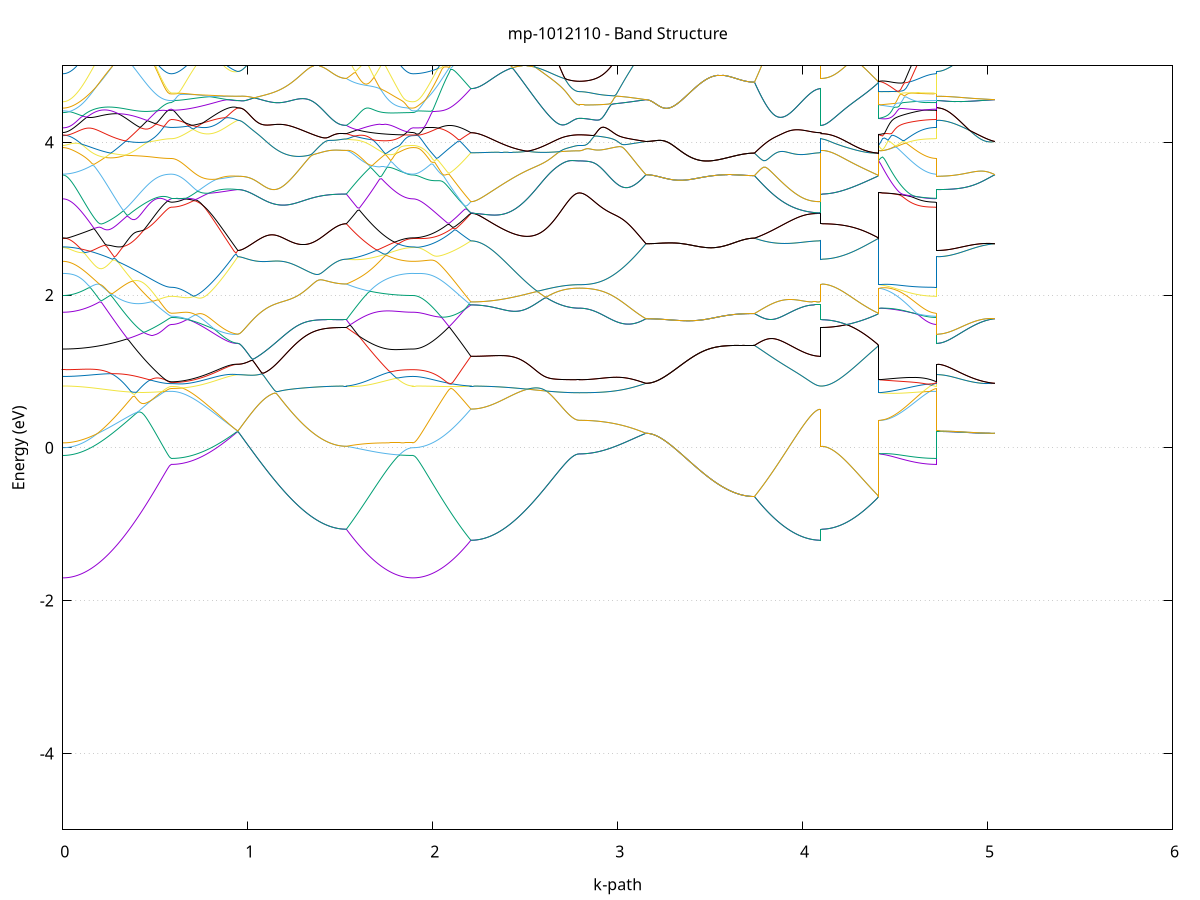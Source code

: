 set title 'mp-1012110 - Band Structure'
set xlabel 'k-path'
set ylabel 'Energy (eV)'
set grid y
set yrange [-5:5]
set terminal png size 800,600
set output 'mp-1012110_bands_gnuplot.png'
plot '-' using 1:2 with lines notitle, '-' using 1:2 with lines notitle, '-' using 1:2 with lines notitle, '-' using 1:2 with lines notitle, '-' using 1:2 with lines notitle, '-' using 1:2 with lines notitle, '-' using 1:2 with lines notitle, '-' using 1:2 with lines notitle, '-' using 1:2 with lines notitle, '-' using 1:2 with lines notitle, '-' using 1:2 with lines notitle, '-' using 1:2 with lines notitle, '-' using 1:2 with lines notitle, '-' using 1:2 with lines notitle, '-' using 1:2 with lines notitle, '-' using 1:2 with lines notitle, '-' using 1:2 with lines notitle, '-' using 1:2 with lines notitle, '-' using 1:2 with lines notitle, '-' using 1:2 with lines notitle, '-' using 1:2 with lines notitle, '-' using 1:2 with lines notitle, '-' using 1:2 with lines notitle, '-' using 1:2 with lines notitle, '-' using 1:2 with lines notitle, '-' using 1:2 with lines notitle, '-' using 1:2 with lines notitle, '-' using 1:2 with lines notitle, '-' using 1:2 with lines notitle, '-' using 1:2 with lines notitle, '-' using 1:2 with lines notitle, '-' using 1:2 with lines notitle, '-' using 1:2 with lines notitle, '-' using 1:2 with lines notitle, '-' using 1:2 with lines notitle, '-' using 1:2 with lines notitle, '-' using 1:2 with lines notitle, '-' using 1:2 with lines notitle, '-' using 1:2 with lines notitle, '-' using 1:2 with lines notitle, '-' using 1:2 with lines notitle, '-' using 1:2 with lines notitle, '-' using 1:2 with lines notitle, '-' using 1:2 with lines notitle, '-' using 1:2 with lines notitle, '-' using 1:2 with lines notitle, '-' using 1:2 with lines notitle, '-' using 1:2 with lines notitle, '-' using 1:2 with lines notitle, '-' using 1:2 with lines notitle, '-' using 1:2 with lines notitle, '-' using 1:2 with lines notitle, '-' using 1:2 with lines notitle, '-' using 1:2 with lines notitle, '-' using 1:2 with lines notitle, '-' using 1:2 with lines notitle, '-' using 1:2 with lines notitle, '-' using 1:2 with lines notitle, '-' using 1:2 with lines notitle, '-' using 1:2 with lines notitle, '-' using 1:2 with lines notitle, '-' using 1:2 with lines notitle, '-' using 1:2 with lines notitle, '-' using 1:2 with lines notitle
0.000000 -23.913252
0.009945 -23.913252
0.019889 -23.913252
0.029834 -23.913152
0.039778 -23.913152
0.049723 -23.913152
0.059668 -23.913152
0.069612 -23.913052
0.079557 -23.913052
0.089501 -23.913052
0.099446 -23.912952
0.109390 -23.912852
0.119335 -23.912852
0.129280 -23.912752
0.139224 -23.912652
0.149169 -23.912652
0.159113 -23.912552
0.169058 -23.912452
0.179003 -23.912352
0.188947 -23.912252
0.198892 -23.912152
0.208836 -23.912052
0.218781 -23.911952
0.228725 -23.911852
0.238670 -23.911752
0.248615 -23.911652
0.258559 -23.911552
0.268504 -23.911452
0.278448 -23.911352
0.288393 -23.911252
0.298338 -23.911152
0.308282 -23.910952
0.318227 -23.910852
0.328171 -23.910752
0.338116 -23.910652
0.348060 -23.910552
0.358005 -23.910352
0.367950 -23.910252
0.377894 -23.910152
0.387839 -23.910052
0.397783 -23.909952
0.407728 -23.909852
0.417673 -23.909752
0.427617 -23.909552
0.437562 -23.909452
0.447506 -23.909352
0.457451 -23.909252
0.467395 -23.909152
0.477340 -23.909052
0.487285 -23.908952
0.497229 -23.908952
0.507174 -23.908852
0.517118 -23.908752
0.527063 -23.908752
0.537008 -23.908652
0.546952 -23.908652
0.556897 -23.908552
0.566841 -23.908552
0.576786 -23.908552
0.586730 -23.908552
0.586730 -23.908552
0.596725 -23.908552
0.606719 -23.908552
0.616713 -23.908452
0.626707 -23.908452
0.636701 -23.908452
0.646695 -23.908452
0.656689 -23.908452
0.666683 -23.908352
0.676677 -23.908352
0.686671 -23.908252
0.696665 -23.908252
0.706659 -23.908252
0.716653 -23.908152
0.726647 -23.908052
0.736641 -23.908052
0.746635 -23.907952
0.756629 -23.907952
0.766623 -23.907852
0.776617 -23.907752
0.786611 -23.907652
0.796605 -23.907652
0.806599 -23.907552
0.816593 -23.907452
0.826587 -23.907352
0.836582 -23.907252
0.846576 -23.907152
0.856570 -23.907052
0.866564 -23.906952
0.876558 -23.906852
0.886552 -23.906752
0.896546 -23.906652
0.906540 -23.906652
0.916534 -23.906552
0.926528 -23.906452
0.936522 -23.906252
0.946516 -23.906252
0.946516 -23.906252
0.956461 -23.906252
0.966405 -23.906252
0.976350 -23.906252
0.986294 -23.906252
0.996239 -23.906252
1.006183 -23.906352
1.016128 -23.906352
1.026073 -23.906352
1.036017 -23.906452
1.045962 -23.906552
1.055906 -23.906552
1.065851 -23.906652
1.075796 -23.906652
1.085740 -23.906752
1.095685 -23.906852
1.105629 -23.906952
1.115574 -23.906952
1.125519 -23.907052
1.135463 -23.907152
1.145408 -23.907252
1.155352 -23.907352
1.165297 -23.907452
1.175241 -23.907452
1.185186 -23.907552
1.195131 -23.907652
1.205075 -23.907752
1.215020 -23.907852
1.224964 -23.907952
1.234909 -23.908052
1.244854 -23.908152
1.254798 -23.908252
1.264743 -23.908252
1.274687 -23.908352
1.284632 -23.908452
1.294576 -23.908552
1.304521 -23.908652
1.314466 -23.908752
1.324410 -23.908752
1.334355 -23.908852
1.344299 -23.908952
1.354244 -23.909052
1.364189 -23.909052
1.374133 -23.909152
1.384078 -23.909252
1.394022 -23.909252
1.403967 -23.909352
1.413911 -23.909352
1.423856 -23.909452
1.433801 -23.909452
1.443745 -23.909552
1.453690 -23.909552
1.463634 -23.909552
1.473579 -23.909652
1.483524 -23.909652
1.493468 -23.909652
1.503413 -23.909652
1.513357 -23.909652
1.523302 -23.909652
1.533246 -23.909652
1.533246 -23.909652
1.543241 -23.909852
1.553235 -23.910052
1.563229 -23.910152
1.573223 -23.910352
1.583217 -23.910452
1.593211 -23.910652
1.603205 -23.910752
1.613199 -23.910852
1.623193 -23.911052
1.633187 -23.911152
1.643181 -23.911352
1.653175 -23.911452
1.663169 -23.911552
1.673163 -23.911752
1.683157 -23.911852
1.693151 -23.911952
1.703145 -23.912052
1.713139 -23.912152
1.723133 -23.912252
1.733127 -23.912352
1.743121 -23.912452
1.753115 -23.912552
1.763109 -23.912652
1.773103 -23.912752
1.783098 -23.912852
1.793092 -23.912852
1.803086 -23.912952
1.813080 -23.913052
1.823074 -23.913052
1.833068 -23.913152
1.843062 -23.913152
1.853056 -23.913152
1.863050 -23.913152
1.873044 -23.913252
1.883038 -23.913252
1.893032 -23.913252
1.893032 -23.913252
1.902828 -23.913252
1.912624 -23.913252
1.922420 -23.913252
1.932216 -23.913152
1.942011 -23.913152
1.951807 -23.913152
1.961603 -23.913052
1.971399 -23.913052
1.981195 -23.913052
1.990991 -23.912952
2.000787 -23.912952
2.010583 -23.912852
2.020379 -23.912852
2.030174 -23.912752
2.039970 -23.912652
2.049766 -23.912652
2.059562 -23.912552
2.069358 -23.912452
2.079154 -23.912352
2.088950 -23.912252
2.098746 -23.912252
2.108542 -23.912152
2.118337 -23.912052
2.128133 -23.911952
2.137929 -23.911852
2.147725 -23.911752
2.157521 -23.911652
2.167317 -23.911552
2.177113 -23.911352
2.186909 -23.911252
2.196705 -23.911152
2.206500 -23.911052
2.206500 -23.911052
2.216445 -23.911052
2.226390 -23.911052
2.236334 -23.911052
2.246279 -23.911052
2.256223 -23.910952
2.266168 -23.910952
2.276113 -23.910952
2.286057 -23.910952
2.296002 -23.910852
2.305946 -23.910852
2.315891 -23.910752
2.325835 -23.910752
2.335780 -23.910752
2.345725 -23.910652
2.355669 -23.910552
2.365614 -23.910552
2.375558 -23.910452
2.385503 -23.910352
2.395448 -23.910352
2.405392 -23.910252
2.415337 -23.910152
2.425281 -23.910152
2.435226 -23.910052
2.445170 -23.909952
2.455115 -23.909852
2.465060 -23.909752
2.475004 -23.909752
2.484949 -23.909652
2.494893 -23.909552
2.504838 -23.909452
2.514783 -23.909352
2.524727 -23.909252
2.534672 -23.909252
2.544616 -23.909152
2.554561 -23.909052
2.564505 -23.908952
2.574450 -23.908852
2.584395 -23.908852
2.594339 -23.908752
2.604284 -23.908652
2.614228 -23.908552
2.624173 -23.908552
2.634118 -23.908452
2.644062 -23.908452
2.654007 -23.908352
2.663951 -23.908252
2.673896 -23.908252
2.683841 -23.908152
2.693785 -23.908152
2.703730 -23.908052
2.713674 -23.908052
2.723619 -23.908052
2.733563 -23.907952
2.743508 -23.907952
2.753453 -23.907952
2.763397 -23.907952
2.773342 -23.907952
2.783286 -23.907952
2.793231 -23.907952
2.793231 -23.907952
2.803225 -23.907952
2.813219 -23.907952
2.823213 -23.907852
2.833207 -23.907852
2.843201 -23.907852
2.853195 -23.907852
2.863189 -23.907852
2.873183 -23.907752
2.883177 -23.907752
2.893171 -23.907752
2.903165 -23.907652
2.913159 -23.907652
2.923153 -23.907652
2.933148 -23.907552
2.943142 -23.907552
2.953136 -23.907452
2.963130 -23.907352
2.973124 -23.907352
2.983118 -23.907252
2.993112 -23.907252
3.003106 -23.907152
3.013100 -23.907052
3.023094 -23.906952
3.033088 -23.906952
3.043082 -23.906852
3.053076 -23.906752
3.063070 -23.906652
3.073064 -23.906652
3.083058 -23.906552
3.093052 -23.906452
3.103046 -23.906352
3.113040 -23.906252
3.123034 -23.906152
3.133028 -23.906052
3.143022 -23.906052
3.153016 -23.905952
3.153016 -23.905952
3.162961 -23.905952
3.172906 -23.905952
3.182850 -23.905952
3.192795 -23.905952
3.202739 -23.905952
3.212684 -23.905952
3.222629 -23.906052
3.232573 -23.906052
3.242518 -23.906052
3.252462 -23.906152
3.262407 -23.906152
3.272351 -23.906152
3.282296 -23.906252
3.292241 -23.906252
3.302185 -23.906352
3.312130 -23.906352
3.322074 -23.906452
3.332019 -23.906452
3.341964 -23.906552
3.351908 -23.906652
3.361853 -23.906652
3.371797 -23.906752
3.381742 -23.906752
3.391686 -23.906852
3.401631 -23.906952
3.411576 -23.906952
3.421520 -23.907052
3.431465 -23.907152
3.441409 -23.907252
3.451354 -23.907252
3.461299 -23.907352
3.471243 -23.907452
3.481188 -23.907452
3.491132 -23.907552
3.501077 -23.907652
3.511021 -23.907652
3.520966 -23.907752
3.530911 -23.907852
3.540855 -23.907852
3.550800 -23.907952
3.560744 -23.907952
3.570689 -23.908052
3.580634 -23.908152
3.590578 -23.908152
3.600523 -23.908152
3.610467 -23.908252
3.620412 -23.908252
3.630356 -23.908352
3.640301 -23.908352
3.650246 -23.908452
3.660190 -23.908452
3.670135 -23.908452
3.680079 -23.908452
3.690024 -23.908552
3.699969 -23.908552
3.709913 -23.908552
3.719858 -23.908552
3.729802 -23.908552
3.739747 -23.908552
3.739747 -23.908552
3.749741 -23.908652
3.759735 -23.908752
3.769729 -23.908852
3.779723 -23.908952
3.789717 -23.909052
3.799711 -23.909252
3.809705 -23.909352
3.819699 -23.909452
3.829693 -23.909552
3.839687 -23.909652
3.849681 -23.909752
3.859675 -23.909852
3.869669 -23.909952
3.879664 -23.909952
3.889658 -23.910052
3.899652 -23.910152
3.909646 -23.910252
3.919640 -23.910352
3.929634 -23.910452
3.939628 -23.910452
3.949622 -23.910552
3.959616 -23.910652
3.969610 -23.910652
3.979604 -23.910752
3.989598 -23.910752
3.999592 -23.910852
4.009586 -23.910852
4.019580 -23.910952
4.029574 -23.910952
4.039568 -23.910952
4.049562 -23.910952
4.059556 -23.911052
4.069550 -23.911052
4.079544 -23.911052
4.089538 -23.911052
4.099532 -23.911052
4.099532 -23.909652
4.109328 -23.909652
4.119124 -23.909652
4.128920 -23.909652
4.138716 -23.909652
4.148512 -23.909652
4.158308 -23.909652
4.168104 -23.909652
4.177900 -23.909652
4.187695 -23.909552
4.197491 -23.909552
4.207287 -23.909552
4.217083 -23.909552
4.226879 -23.909452
4.236675 -23.909452
4.246471 -23.909452
4.256267 -23.909352
4.266063 -23.909352
4.275858 -23.909252
4.285654 -23.909252
4.295450 -23.909152
4.305246 -23.909152
4.315042 -23.909052
4.324838 -23.909052
4.334634 -23.908952
4.344430 -23.908952
4.354226 -23.908852
4.364021 -23.908852
4.373817 -23.908752
4.383613 -23.908752
4.393409 -23.908652
4.403205 -23.908652
4.413001 -23.908552
4.413001 -23.907952
4.422797 -23.907952
4.432593 -23.907952
4.442389 -23.908052
4.452184 -23.908052
4.461980 -23.908052
4.471776 -23.908052
4.481572 -23.908152
4.491368 -23.908152
4.501164 -23.908152
4.510960 -23.908252
4.520756 -23.908252
4.530552 -23.908252
4.540347 -23.908252
4.550143 -23.908352
4.559939 -23.908352
4.569735 -23.908352
4.579531 -23.908352
4.589327 -23.908352
4.599123 -23.908452
4.608919 -23.908452
4.618715 -23.908452
4.628510 -23.908452
4.638306 -23.908452
4.648102 -23.908452
4.657898 -23.908452
4.667694 -23.908452
4.677490 -23.908552
4.687286 -23.908552
4.697082 -23.908552
4.706878 -23.908552
4.716673 -23.908552
4.726469 -23.908552
4.726469 -23.906252
4.736265 -23.906152
4.746061 -23.906152
4.755857 -23.906152
4.765653 -23.906152
4.775449 -23.906152
4.785245 -23.906152
4.795041 -23.906152
4.804836 -23.906152
4.814632 -23.906152
4.824428 -23.906152
4.834224 -23.906152
4.844020 -23.906152
4.853816 -23.906152
4.863612 -23.906152
4.873408 -23.906152
4.883204 -23.906152
4.892999 -23.906152
4.902795 -23.906052
4.912591 -23.906052
4.922387 -23.906052
4.932183 -23.906052
4.941979 -23.906052
4.951775 -23.906052
4.961571 -23.906052
4.971367 -23.906052
4.981163 -23.906052
4.990958 -23.905952
5.000754 -23.905952
5.010550 -23.905952
5.020346 -23.905952
5.030142 -23.905952
5.039938 -23.905952
e
0.000000 -23.907852
0.009945 -23.907852
0.019889 -23.907852
0.029834 -23.907852
0.039778 -23.907852
0.049723 -23.907852
0.059668 -23.907752
0.069612 -23.907752
0.079557 -23.907752
0.089501 -23.907752
0.099446 -23.907752
0.109390 -23.907752
0.119335 -23.907652
0.129280 -23.907652
0.139224 -23.907652
0.149169 -23.907652
0.159113 -23.907652
0.169058 -23.907552
0.179003 -23.907552
0.188947 -23.907552
0.198892 -23.907452
0.208836 -23.907452
0.218781 -23.907452
0.228725 -23.907452
0.238670 -23.907352
0.248615 -23.907352
0.258559 -23.907352
0.268504 -23.907352
0.278448 -23.907252
0.288393 -23.907252
0.298338 -23.907252
0.308282 -23.907252
0.318227 -23.907152
0.328171 -23.907152
0.338116 -23.907152
0.348060 -23.907152
0.358005 -23.907152
0.367950 -23.907152
0.377894 -23.907052
0.387839 -23.907052
0.397783 -23.907052
0.407728 -23.907052
0.417673 -23.907052
0.427617 -23.907052
0.437562 -23.907052
0.447506 -23.907052
0.457451 -23.907152
0.467395 -23.907152
0.477340 -23.907152
0.487285 -23.907152
0.497229 -23.907152
0.507174 -23.907152
0.517118 -23.907152
0.527063 -23.907152
0.537008 -23.907252
0.546952 -23.907252
0.556897 -23.907252
0.566841 -23.907252
0.576786 -23.907252
0.586730 -23.907252
0.586730 -23.907252
0.596725 -23.907252
0.606719 -23.907252
0.616713 -23.907252
0.626707 -23.907252
0.636701 -23.907252
0.646695 -23.907152
0.656689 -23.907152
0.666683 -23.907152
0.676677 -23.907152
0.686671 -23.907152
0.696665 -23.907052
0.706659 -23.907052
0.716653 -23.907052
0.726647 -23.906952
0.736641 -23.906952
0.746635 -23.906852
0.756629 -23.906852
0.766623 -23.906752
0.776617 -23.906752
0.786611 -23.906652
0.796605 -23.906652
0.806599 -23.906552
0.816593 -23.906552
0.826587 -23.906452
0.836582 -23.906352
0.846576 -23.906352
0.856570 -23.906252
0.866564 -23.906252
0.876558 -23.906152
0.886552 -23.906052
0.896546 -23.906052
0.906540 -23.905952
0.916534 -23.905852
0.926528 -23.905952
0.936522 -23.906052
0.946516 -23.906252
0.946516 -23.906252
0.956461 -23.906252
0.966405 -23.906252
0.976350 -23.906252
0.986294 -23.906252
0.996239 -23.906252
1.006183 -23.906352
1.016128 -23.906352
1.026073 -23.906352
1.036017 -23.906452
1.045962 -23.906552
1.055906 -23.906552
1.065851 -23.906652
1.075796 -23.906652
1.085740 -23.906752
1.095685 -23.906852
1.105629 -23.906952
1.115574 -23.906952
1.125519 -23.907052
1.135463 -23.907152
1.145408 -23.907252
1.155352 -23.907352
1.165297 -23.907452
1.175241 -23.907452
1.185186 -23.907552
1.195131 -23.907652
1.205075 -23.907752
1.215020 -23.907852
1.224964 -23.907952
1.234909 -23.908052
1.244854 -23.908152
1.254798 -23.908252
1.264743 -23.908252
1.274687 -23.908352
1.284632 -23.908452
1.294576 -23.908552
1.304521 -23.908652
1.314466 -23.908752
1.324410 -23.908752
1.334355 -23.908852
1.344299 -23.908952
1.354244 -23.909052
1.364189 -23.909052
1.374133 -23.909152
1.384078 -23.909252
1.394022 -23.909252
1.403967 -23.909352
1.413911 -23.909352
1.423856 -23.909452
1.433801 -23.909452
1.443745 -23.909552
1.453690 -23.909552
1.463634 -23.909552
1.473579 -23.909652
1.483524 -23.909652
1.493468 -23.909652
1.503413 -23.909652
1.513357 -23.909652
1.523302 -23.909652
1.533246 -23.909652
1.533246 -23.909652
1.543241 -23.909552
1.553235 -23.909352
1.563229 -23.909252
1.573223 -23.909052
1.583217 -23.908952
1.593211 -23.908752
1.603205 -23.908652
1.613199 -23.908452
1.623193 -23.908352
1.633187 -23.908252
1.643181 -23.908052
1.653175 -23.907952
1.663169 -23.907752
1.673163 -23.907652
1.683157 -23.907652
1.693151 -23.907652
1.703145 -23.907652
1.713139 -23.907752
1.723133 -23.907752
1.733127 -23.907752
1.743121 -23.907752
1.753115 -23.907752
1.763109 -23.907752
1.773103 -23.907752
1.783098 -23.907752
1.793092 -23.907752
1.803086 -23.907752
1.813080 -23.907852
1.823074 -23.907852
1.833068 -23.907852
1.843062 -23.907852
1.853056 -23.907852
1.863050 -23.907852
1.873044 -23.907852
1.883038 -23.907852
1.893032 -23.907852
1.893032 -23.907852
1.902828 -23.907852
1.912624 -23.907852
1.922420 -23.907952
1.932216 -23.907952
1.942011 -23.908052
1.951807 -23.908152
1.961603 -23.908152
1.971399 -23.908252
1.981195 -23.908352
1.990991 -23.908452
2.000787 -23.908552
2.010583 -23.908652
2.020379 -23.908752
2.030174 -23.908952
2.039970 -23.909052
2.049766 -23.909152
2.059562 -23.909252
2.069358 -23.909352
2.079154 -23.909452
2.088950 -23.909652
2.098746 -23.909752
2.108542 -23.909852
2.118337 -23.909952
2.128133 -23.910052
2.137929 -23.910252
2.147725 -23.910352
2.157521 -23.910452
2.167317 -23.910552
2.177113 -23.910752
2.186909 -23.910852
2.196705 -23.910952
2.206500 -23.911052
2.206500 -23.911052
2.216445 -23.911052
2.226390 -23.911052
2.236334 -23.911052
2.246279 -23.911052
2.256223 -23.910952
2.266168 -23.910952
2.276113 -23.910952
2.286057 -23.910952
2.296002 -23.910852
2.305946 -23.910852
2.315891 -23.910752
2.325835 -23.910752
2.335780 -23.910752
2.345725 -23.910652
2.355669 -23.910552
2.365614 -23.910552
2.375558 -23.910452
2.385503 -23.910352
2.395448 -23.910352
2.405392 -23.910252
2.415337 -23.910152
2.425281 -23.910152
2.435226 -23.910052
2.445170 -23.909952
2.455115 -23.909852
2.465060 -23.909752
2.475004 -23.909752
2.484949 -23.909652
2.494893 -23.909552
2.504838 -23.909452
2.514783 -23.909352
2.524727 -23.909252
2.534672 -23.909252
2.544616 -23.909152
2.554561 -23.909052
2.564505 -23.908952
2.574450 -23.908852
2.584395 -23.908852
2.594339 -23.908752
2.604284 -23.908652
2.614228 -23.908552
2.624173 -23.908552
2.634118 -23.908452
2.644062 -23.908452
2.654007 -23.908352
2.663951 -23.908252
2.673896 -23.908252
2.683841 -23.908152
2.693785 -23.908152
2.703730 -23.908052
2.713674 -23.908052
2.723619 -23.908052
2.733563 -23.907952
2.743508 -23.907952
2.753453 -23.907952
2.763397 -23.907952
2.773342 -23.907952
2.783286 -23.907952
2.793231 -23.907952
2.793231 -23.907952
2.803225 -23.907952
2.813219 -23.907952
2.823213 -23.907852
2.833207 -23.907852
2.843201 -23.907852
2.853195 -23.907852
2.863189 -23.907852
2.873183 -23.907752
2.883177 -23.907752
2.893171 -23.907752
2.903165 -23.907652
2.913159 -23.907652
2.923153 -23.907652
2.933148 -23.907552
2.943142 -23.907552
2.953136 -23.907452
2.963130 -23.907352
2.973124 -23.907352
2.983118 -23.907252
2.993112 -23.907252
3.003106 -23.907152
3.013100 -23.907052
3.023094 -23.906952
3.033088 -23.906952
3.043082 -23.906852
3.053076 -23.906752
3.063070 -23.906652
3.073064 -23.906652
3.083058 -23.906552
3.093052 -23.906452
3.103046 -23.906352
3.113040 -23.906252
3.123034 -23.906152
3.133028 -23.906052
3.143022 -23.906052
3.153016 -23.905952
3.153016 -23.905952
3.162961 -23.905952
3.172906 -23.905952
3.182850 -23.905952
3.192795 -23.905952
3.202739 -23.905952
3.212684 -23.905952
3.222629 -23.906052
3.232573 -23.906052
3.242518 -23.906052
3.252462 -23.906152
3.262407 -23.906152
3.272351 -23.906152
3.282296 -23.906252
3.292241 -23.906252
3.302185 -23.906352
3.312130 -23.906352
3.322074 -23.906452
3.332019 -23.906452
3.341964 -23.906552
3.351908 -23.906652
3.361853 -23.906652
3.371797 -23.906752
3.381742 -23.906752
3.391686 -23.906852
3.401631 -23.906952
3.411576 -23.906952
3.421520 -23.907052
3.431465 -23.907152
3.441409 -23.907252
3.451354 -23.907252
3.461299 -23.907352
3.471243 -23.907452
3.481188 -23.907452
3.491132 -23.907552
3.501077 -23.907652
3.511021 -23.907652
3.520966 -23.907752
3.530911 -23.907852
3.540855 -23.907852
3.550800 -23.907952
3.560744 -23.907952
3.570689 -23.908052
3.580634 -23.908152
3.590578 -23.908152
3.600523 -23.908152
3.610467 -23.908252
3.620412 -23.908252
3.630356 -23.908352
3.640301 -23.908352
3.650246 -23.908452
3.660190 -23.908452
3.670135 -23.908452
3.680079 -23.908452
3.690024 -23.908552
3.699969 -23.908552
3.709913 -23.908552
3.719858 -23.908552
3.729802 -23.908552
3.739747 -23.908552
3.739747 -23.908552
3.749741 -23.908652
3.759735 -23.908752
3.769729 -23.908852
3.779723 -23.908952
3.789717 -23.909052
3.799711 -23.909252
3.809705 -23.909352
3.819699 -23.909452
3.829693 -23.909552
3.839687 -23.909652
3.849681 -23.909752
3.859675 -23.909852
3.869669 -23.909952
3.879664 -23.909952
3.889658 -23.910052
3.899652 -23.910152
3.909646 -23.910252
3.919640 -23.910352
3.929634 -23.910452
3.939628 -23.910452
3.949622 -23.910552
3.959616 -23.910652
3.969610 -23.910652
3.979604 -23.910752
3.989598 -23.910752
3.999592 -23.910852
4.009586 -23.910852
4.019580 -23.910952
4.029574 -23.910952
4.039568 -23.910952
4.049562 -23.910952
4.059556 -23.911052
4.069550 -23.911052
4.079544 -23.911052
4.089538 -23.911052
4.099532 -23.911052
4.099532 -23.909652
4.109328 -23.909652
4.119124 -23.909652
4.128920 -23.909652
4.138716 -23.909652
4.148512 -23.909652
4.158308 -23.909652
4.168104 -23.909652
4.177900 -23.909652
4.187695 -23.909552
4.197491 -23.909552
4.207287 -23.909552
4.217083 -23.909552
4.226879 -23.909452
4.236675 -23.909452
4.246471 -23.909452
4.256267 -23.909352
4.266063 -23.909352
4.275858 -23.909252
4.285654 -23.909252
4.295450 -23.909152
4.305246 -23.909152
4.315042 -23.909052
4.324838 -23.909052
4.334634 -23.908952
4.344430 -23.908952
4.354226 -23.908852
4.364021 -23.908852
4.373817 -23.908752
4.383613 -23.908752
4.393409 -23.908652
4.403205 -23.908652
4.413001 -23.908552
4.413001 -23.907952
4.422797 -23.907852
4.432593 -23.907852
4.442389 -23.907852
4.452184 -23.907752
4.461980 -23.907752
4.471776 -23.907752
4.481572 -23.907752
4.491368 -23.907652
4.501164 -23.907652
4.510960 -23.907652
4.520756 -23.907552
4.530552 -23.907552
4.540347 -23.907552
4.550143 -23.907552
4.559939 -23.907452
4.569735 -23.907452
4.579531 -23.907452
4.589327 -23.907452
4.599123 -23.907352
4.608919 -23.907352
4.618715 -23.907352
4.628510 -23.907352
4.638306 -23.907352
4.648102 -23.907352
4.657898 -23.907252
4.667694 -23.907252
4.677490 -23.907252
4.687286 -23.907252
4.697082 -23.907252
4.706878 -23.907252
4.716673 -23.907252
4.726469 -23.907252
4.726469 -23.906252
4.736265 -23.906152
4.746061 -23.906152
4.755857 -23.906152
4.765653 -23.906152
4.775449 -23.906152
4.785245 -23.906152
4.795041 -23.906152
4.804836 -23.906152
4.814632 -23.906152
4.824428 -23.906152
4.834224 -23.906152
4.844020 -23.906152
4.853816 -23.906152
4.863612 -23.906152
4.873408 -23.906152
4.883204 -23.906152
4.892999 -23.906152
4.902795 -23.906052
4.912591 -23.906052
4.922387 -23.906052
4.932183 -23.906052
4.941979 -23.906052
4.951775 -23.906052
4.961571 -23.906052
4.971367 -23.906052
4.981163 -23.906052
4.990958 -23.905952
5.000754 -23.905952
5.010550 -23.905952
5.020346 -23.905952
5.030142 -23.905952
5.039938 -23.905952
e
0.000000 -23.906952
0.009945 -23.906952
0.019889 -23.906952
0.029834 -23.906952
0.039778 -23.906952
0.049723 -23.906952
0.059668 -23.906952
0.069612 -23.906852
0.079557 -23.906852
0.089501 -23.906852
0.099446 -23.906752
0.109390 -23.906752
0.119335 -23.906752
0.129280 -23.906652
0.139224 -23.906652
0.149169 -23.906552
0.159113 -23.906552
0.169058 -23.906452
0.179003 -23.906352
0.188947 -23.906352
0.198892 -23.906252
0.208836 -23.906152
0.218781 -23.906152
0.228725 -23.906052
0.238670 -23.905952
0.248615 -23.905952
0.258559 -23.905852
0.268504 -23.905752
0.278448 -23.905652
0.288393 -23.905652
0.298338 -23.905552
0.308282 -23.905452
0.318227 -23.905352
0.328171 -23.905252
0.338116 -23.905252
0.348060 -23.905152
0.358005 -23.905052
0.367950 -23.905052
0.377894 -23.904952
0.387839 -23.904852
0.397783 -23.904752
0.407728 -23.904752
0.417673 -23.904652
0.427617 -23.904652
0.437562 -23.904552
0.447506 -23.904452
0.457451 -23.904452
0.467395 -23.904352
0.477340 -23.904352
0.487285 -23.904252
0.497229 -23.904252
0.507174 -23.904252
0.517118 -23.904152
0.527063 -23.904152
0.537008 -23.904152
0.546952 -23.904152
0.556897 -23.904152
0.566841 -23.904052
0.576786 -23.904052
0.586730 -23.904052
0.586730 -23.904052
0.596725 -23.904052
0.606719 -23.904052
0.616713 -23.904052
0.626707 -23.904152
0.636701 -23.904152
0.646695 -23.904152
0.656689 -23.904152
0.666683 -23.904152
0.676677 -23.904152
0.686671 -23.904252
0.696665 -23.904252
0.706659 -23.904252
0.716653 -23.904352
0.726647 -23.904352
0.736641 -23.904352
0.746635 -23.904452
0.756629 -23.904452
0.766623 -23.904552
0.776617 -23.904652
0.786611 -23.904752
0.796605 -23.904752
0.806599 -23.904852
0.816593 -23.904952
0.826587 -23.905052
0.836582 -23.905152
0.846576 -23.905252
0.856570 -23.905352
0.866564 -23.905452
0.876558 -23.905552
0.886552 -23.905552
0.896546 -23.905652
0.906540 -23.905752
0.916534 -23.905852
0.926528 -23.905752
0.936522 -23.905752
0.946516 -23.905652
0.946516 -23.905652
0.956461 -23.905652
0.966405 -23.905652
0.976350 -23.905652
0.986294 -23.905652
0.996239 -23.905652
1.006183 -23.905652
1.016128 -23.905652
1.026073 -23.905652
1.036017 -23.905652
1.045962 -23.905752
1.055906 -23.905752
1.065851 -23.905752
1.075796 -23.905752
1.085740 -23.905752
1.095685 -23.905852
1.105629 -23.905852
1.115574 -23.905852
1.125519 -23.905952
1.135463 -23.905952
1.145408 -23.905952
1.155352 -23.906052
1.165297 -23.906052
1.175241 -23.906152
1.185186 -23.906152
1.195131 -23.906152
1.205075 -23.906252
1.215020 -23.906252
1.224964 -23.906352
1.234909 -23.906352
1.244854 -23.906452
1.254798 -23.906452
1.264743 -23.906552
1.274687 -23.906552
1.284632 -23.906652
1.294576 -23.906652
1.304521 -23.906752
1.314466 -23.906752
1.324410 -23.906852
1.334355 -23.906852
1.344299 -23.906952
1.354244 -23.906952
1.364189 -23.907052
1.374133 -23.907052
1.384078 -23.907052
1.394022 -23.907152
1.403967 -23.907152
1.413911 -23.907252
1.423856 -23.907252
1.433801 -23.907252
1.443745 -23.907252
1.453690 -23.907352
1.463634 -23.907352
1.473579 -23.907352
1.483524 -23.907352
1.493468 -23.907352
1.503413 -23.907352
1.513357 -23.907452
1.523302 -23.907452
1.533246 -23.907452
1.533246 -23.907452
1.543241 -23.907452
1.553235 -23.907452
1.563229 -23.907452
1.573223 -23.907452
1.583217 -23.907452
1.593211 -23.907552
1.603205 -23.907552
1.613199 -23.907552
1.623193 -23.907552
1.633187 -23.907552
1.643181 -23.907552
1.653175 -23.907652
1.663169 -23.907652
1.673163 -23.907652
1.683157 -23.907552
1.693151 -23.907452
1.703145 -23.907352
1.713139 -23.907152
1.723133 -23.907052
1.733127 -23.907052
1.743121 -23.907052
1.753115 -23.907052
1.763109 -23.907052
1.773103 -23.907052
1.783098 -23.907052
1.793092 -23.907052
1.803086 -23.907052
1.813080 -23.907052
1.823074 -23.906952
1.833068 -23.906952
1.843062 -23.906952
1.853056 -23.906952
1.863050 -23.906952
1.873044 -23.906952
1.883038 -23.906952
1.893032 -23.906952
1.893032 -23.906952
1.902828 -23.906952
1.912624 -23.906952
1.922420 -23.906952
1.932216 -23.906852
1.942011 -23.906852
1.951807 -23.906752
1.961603 -23.906752
1.971399 -23.906652
1.981195 -23.906652
1.990991 -23.906552
2.000787 -23.906552
2.010583 -23.906452
2.020379 -23.906452
2.030174 -23.906452
2.039970 -23.906352
2.049766 -23.906352
2.059562 -23.906252
2.069358 -23.906252
2.079154 -23.906252
2.088950 -23.906252
2.098746 -23.906152
2.108542 -23.906152
2.118337 -23.906152
2.128133 -23.906152
2.137929 -23.906152
2.147725 -23.906052
2.157521 -23.906052
2.167317 -23.906052
2.177113 -23.906052
2.186909 -23.906052
2.196705 -23.906052
2.206500 -23.906052
2.206500 -23.906052
2.216445 -23.906052
2.226390 -23.906052
2.236334 -23.906052
2.246279 -23.906052
2.256223 -23.906052
2.266168 -23.905952
2.276113 -23.905952
2.286057 -23.905952
2.296002 -23.905952
2.305946 -23.905852
2.315891 -23.905852
2.325835 -23.905852
2.335780 -23.905752
2.345725 -23.905752
2.355669 -23.905752
2.365614 -23.905652
2.375558 -23.905652
2.385503 -23.905552
2.395448 -23.905552
2.405392 -23.905452
2.415337 -23.905452
2.425281 -23.905352
2.435226 -23.905352
2.445170 -23.905252
2.455115 -23.905252
2.465060 -23.905152
2.475004 -23.905152
2.484949 -23.905052
2.494893 -23.905052
2.504838 -23.904952
2.514783 -23.904852
2.524727 -23.904852
2.534672 -23.904752
2.544616 -23.904752
2.554561 -23.904652
2.564505 -23.904652
2.574450 -23.904552
2.584395 -23.904552
2.594339 -23.904452
2.604284 -23.904452
2.614228 -23.904352
2.624173 -23.904352
2.634118 -23.904252
2.644062 -23.904252
2.654007 -23.904252
2.663951 -23.904152
2.673896 -23.904152
2.683841 -23.904152
2.693785 -23.904052
2.703730 -23.904052
2.713674 -23.904052
2.723619 -23.904052
2.733563 -23.903952
2.743508 -23.903952
2.753453 -23.903952
2.763397 -23.903952
2.773342 -23.903952
2.783286 -23.903952
2.793231 -23.903952
2.793231 -23.903952
2.803225 -23.903952
2.813219 -23.903952
2.823213 -23.903952
2.833207 -23.903952
2.843201 -23.903952
2.853195 -23.904052
2.863189 -23.904052
2.873183 -23.904052
2.883177 -23.904052
2.893171 -23.904152
2.903165 -23.904152
2.913159 -23.904252
2.923153 -23.904252
2.933148 -23.904252
2.943142 -23.904352
2.953136 -23.904452
2.963130 -23.904452
2.973124 -23.904552
2.983118 -23.904552
2.993112 -23.904652
3.003106 -23.904752
3.013100 -23.904752
3.023094 -23.904852
3.033088 -23.904952
3.043082 -23.905052
3.053076 -23.905052
3.063070 -23.905152
3.073064 -23.905252
3.083058 -23.905352
3.093052 -23.905452
3.103046 -23.905452
3.113040 -23.905552
3.123034 -23.905652
3.133028 -23.905752
3.143022 -23.905852
3.153016 -23.905952
3.153016 -23.905952
3.162961 -23.905952
3.172906 -23.905952
3.182850 -23.905952
3.192795 -23.905952
3.202739 -23.905952
3.212684 -23.905952
3.222629 -23.906052
3.232573 -23.906052
3.242518 -23.906052
3.252462 -23.906152
3.262407 -23.906152
3.272351 -23.906152
3.282296 -23.906252
3.292241 -23.906252
3.302185 -23.906352
3.312130 -23.906352
3.322074 -23.906452
3.332019 -23.906452
3.341964 -23.906552
3.351908 -23.906652
3.361853 -23.906652
3.371797 -23.906752
3.381742 -23.906752
3.391686 -23.906852
3.401631 -23.906952
3.411576 -23.906952
3.421520 -23.907052
3.431465 -23.907152
3.441409 -23.907252
3.451354 -23.907252
3.461299 -23.907352
3.471243 -23.907452
3.481188 -23.907452
3.491132 -23.907552
3.501077 -23.907652
3.511021 -23.907652
3.520966 -23.907752
3.530911 -23.907852
3.540855 -23.907852
3.550800 -23.907952
3.560744 -23.907952
3.570689 -23.908052
3.580634 -23.908152
3.590578 -23.908152
3.600523 -23.908152
3.610467 -23.908252
3.620412 -23.908252
3.630356 -23.908352
3.640301 -23.908352
3.650246 -23.908452
3.660190 -23.908452
3.670135 -23.908452
3.680079 -23.908452
3.690024 -23.908552
3.699969 -23.908552
3.709913 -23.908552
3.719858 -23.908552
3.729802 -23.908552
3.739747 -23.908552
3.739747 -23.908552
3.749741 -23.908452
3.759735 -23.908352
3.769729 -23.908252
3.779723 -23.908152
3.789717 -23.908052
3.799711 -23.907952
3.809705 -23.907752
3.819699 -23.907652
3.829693 -23.907552
3.839687 -23.907452
3.849681 -23.907352
3.859675 -23.907252
3.869669 -23.907252
3.879664 -23.907152
3.889658 -23.907052
3.899652 -23.906952
3.909646 -23.906852
3.919640 -23.906752
3.929634 -23.906652
3.939628 -23.906652
3.949622 -23.906552
3.959616 -23.906452
3.969610 -23.906452
3.979604 -23.906352
3.989598 -23.906352
3.999592 -23.906252
4.009586 -23.906252
4.019580 -23.906152
4.029574 -23.906152
4.039568 -23.906152
4.049562 -23.906052
4.059556 -23.906052
4.069550 -23.906052
4.079544 -23.906052
4.089538 -23.906052
4.099532 -23.906052
4.099532 -23.907452
4.109328 -23.907452
4.119124 -23.907452
4.128920 -23.907452
4.138716 -23.907452
4.148512 -23.907452
4.158308 -23.907452
4.168104 -23.907452
4.177900 -23.907452
4.187695 -23.907552
4.197491 -23.907552
4.207287 -23.907552
4.217083 -23.907552
4.226879 -23.907652
4.236675 -23.907652
4.246471 -23.907752
4.256267 -23.907752
4.266063 -23.907752
4.275858 -23.907852
4.285654 -23.907852
4.295450 -23.907952
4.305246 -23.907952
4.315042 -23.908052
4.324838 -23.908052
4.334634 -23.908152
4.344430 -23.908152
4.354226 -23.908252
4.364021 -23.908252
4.373817 -23.908352
4.383613 -23.908352
4.393409 -23.908452
4.403205 -23.908452
4.413001 -23.908552
4.413001 -23.903952
4.422797 -23.903952
4.432593 -23.903952
4.442389 -23.903952
4.452184 -23.903952
4.461980 -23.903952
4.471776 -23.903952
4.481572 -23.903952
4.491368 -23.903952
4.501164 -23.903952
4.510960 -23.903952
4.520756 -23.903952
4.530552 -23.904052
4.540347 -23.904052
4.550143 -23.904052
4.559939 -23.904052
4.569735 -23.904052
4.579531 -23.904052
4.589327 -23.904052
4.599123 -23.904052
4.608919 -23.904052
4.618715 -23.904052
4.628510 -23.904052
4.638306 -23.904052
4.648102 -23.904052
4.657898 -23.904052
4.667694 -23.904052
4.677490 -23.904052
4.687286 -23.904052
4.697082 -23.904052
4.706878 -23.904052
4.716673 -23.904052
4.726469 -23.904052
4.726469 -23.905652
4.736265 -23.905652
4.746061 -23.905652
4.755857 -23.905652
4.765653 -23.905652
4.775449 -23.905652
4.785245 -23.905652
4.795041 -23.905652
4.804836 -23.905652
4.814632 -23.905652
4.824428 -23.905652
4.834224 -23.905652
4.844020 -23.905752
4.853816 -23.905752
4.863612 -23.905752
4.873408 -23.905752
4.883204 -23.905752
4.892999 -23.905752
4.902795 -23.905752
4.912591 -23.905752
4.922387 -23.905752
4.932183 -23.905752
4.941979 -23.905752
4.951775 -23.905852
4.961571 -23.905852
4.971367 -23.905852
4.981163 -23.905852
4.990958 -23.905852
5.000754 -23.905852
5.010550 -23.905852
5.020346 -23.905852
5.030142 -23.905952
5.039938 -23.905952
e
0.000000 -23.906152
0.009945 -23.906152
0.019889 -23.906152
0.029834 -23.906152
0.039778 -23.906152
0.049723 -23.906152
0.059668 -23.906152
0.069612 -23.906052
0.079557 -23.906052
0.089501 -23.906052
0.099446 -23.905952
0.109390 -23.905952
0.119335 -23.905952
0.129280 -23.905852
0.139224 -23.905852
0.149169 -23.905852
0.159113 -23.905752
0.169058 -23.905752
0.179003 -23.905652
0.188947 -23.905652
0.198892 -23.905552
0.208836 -23.905452
0.218781 -23.905452
0.228725 -23.905352
0.238670 -23.905352
0.248615 -23.905252
0.258559 -23.905152
0.268504 -23.905152
0.278448 -23.905052
0.288393 -23.905052
0.298338 -23.904952
0.308282 -23.904852
0.318227 -23.904852
0.328171 -23.904752
0.338116 -23.904752
0.348060 -23.904652
0.358005 -23.904552
0.367950 -23.904552
0.377894 -23.904452
0.387839 -23.904452
0.397783 -23.904352
0.407728 -23.904352
0.417673 -23.904252
0.427617 -23.904252
0.437562 -23.904152
0.447506 -23.904152
0.457451 -23.904152
0.467395 -23.904052
0.477340 -23.904052
0.487285 -23.904052
0.497229 -23.903952
0.507174 -23.903952
0.517118 -23.903952
0.527063 -23.903952
0.537008 -23.903952
0.546952 -23.903852
0.556897 -23.903852
0.566841 -23.903852
0.576786 -23.903852
0.586730 -23.903852
0.586730 -23.903852
0.596725 -23.903852
0.606719 -23.903852
0.616713 -23.903852
0.626707 -23.903952
0.636701 -23.903952
0.646695 -23.903952
0.656689 -23.903952
0.666683 -23.904052
0.676677 -23.904052
0.686671 -23.904052
0.696665 -23.904152
0.706659 -23.904152
0.716653 -23.904252
0.726647 -23.904252
0.736641 -23.904352
0.746635 -23.904452
0.756629 -23.904452
0.766623 -23.904552
0.776617 -23.904552
0.786611 -23.904652
0.796605 -23.904652
0.806599 -23.904752
0.816593 -23.904852
0.826587 -23.904852
0.836582 -23.904952
0.846576 -23.904952
0.856570 -23.905052
0.866564 -23.905152
0.876558 -23.905152
0.886552 -23.905252
0.896546 -23.905352
0.906540 -23.905352
0.916534 -23.905452
0.926528 -23.905552
0.936522 -23.905552
0.946516 -23.905652
0.946516 -23.905652
0.956461 -23.905652
0.966405 -23.905652
0.976350 -23.905652
0.986294 -23.905652
0.996239 -23.905652
1.006183 -23.905652
1.016128 -23.905652
1.026073 -23.905652
1.036017 -23.905652
1.045962 -23.905752
1.055906 -23.905752
1.065851 -23.905752
1.075796 -23.905752
1.085740 -23.905752
1.095685 -23.905852
1.105629 -23.905852
1.115574 -23.905852
1.125519 -23.905952
1.135463 -23.905952
1.145408 -23.905952
1.155352 -23.906052
1.165297 -23.906052
1.175241 -23.906152
1.185186 -23.906152
1.195131 -23.906152
1.205075 -23.906252
1.215020 -23.906252
1.224964 -23.906352
1.234909 -23.906352
1.244854 -23.906452
1.254798 -23.906452
1.264743 -23.906552
1.274687 -23.906552
1.284632 -23.906652
1.294576 -23.906652
1.304521 -23.906752
1.314466 -23.906752
1.324410 -23.906852
1.334355 -23.906852
1.344299 -23.906952
1.354244 -23.906952
1.364189 -23.907052
1.374133 -23.907052
1.384078 -23.907052
1.394022 -23.907152
1.403967 -23.907152
1.413911 -23.907252
1.423856 -23.907252
1.433801 -23.907252
1.443745 -23.907252
1.453690 -23.907352
1.463634 -23.907352
1.473579 -23.907352
1.483524 -23.907352
1.493468 -23.907352
1.503413 -23.907352
1.513357 -23.907452
1.523302 -23.907452
1.533246 -23.907452
1.533246 -23.907452
1.543241 -23.907352
1.553235 -23.907352
1.563229 -23.907352
1.573223 -23.907352
1.583217 -23.907352
1.593211 -23.907252
1.603205 -23.907252
1.613199 -23.907252
1.623193 -23.907252
1.633187 -23.907252
1.643181 -23.907252
1.653175 -23.907152
1.663169 -23.907152
1.673163 -23.907152
1.683157 -23.907152
1.693151 -23.907152
1.703145 -23.907152
1.713139 -23.907052
1.723133 -23.907052
1.733127 -23.906952
1.743121 -23.906852
1.753115 -23.906852
1.763109 -23.906752
1.773103 -23.906652
1.783098 -23.906552
1.793092 -23.906452
1.803086 -23.906452
1.813080 -23.906352
1.823074 -23.906352
1.833068 -23.906252
1.843062 -23.906252
1.853056 -23.906252
1.863050 -23.906152
1.873044 -23.906152
1.883038 -23.906152
1.893032 -23.906152
1.893032 -23.906152
1.902828 -23.906152
1.912624 -23.906152
1.922420 -23.906152
1.932216 -23.906152
1.942011 -23.906152
1.951807 -23.906152
1.961603 -23.906152
1.971399 -23.906152
1.981195 -23.906152
1.990991 -23.906152
2.000787 -23.906152
2.010583 -23.906152
2.020379 -23.906152
2.030174 -23.906152
2.039970 -23.906052
2.049766 -23.906052
2.059562 -23.906052
2.069358 -23.906052
2.079154 -23.906052
2.088950 -23.906052
2.098746 -23.906052
2.108542 -23.906052
2.118337 -23.906052
2.128133 -23.906052
2.137929 -23.906052
2.147725 -23.906052
2.157521 -23.906052
2.167317 -23.906052
2.177113 -23.906052
2.186909 -23.906052
2.196705 -23.906052
2.206500 -23.906052
2.206500 -23.906052
2.216445 -23.906052
2.226390 -23.906052
2.236334 -23.906052
2.246279 -23.906052
2.256223 -23.906052
2.266168 -23.905952
2.276113 -23.905952
2.286057 -23.905952
2.296002 -23.905952
2.305946 -23.905852
2.315891 -23.905852
2.325835 -23.905852
2.335780 -23.905752
2.345725 -23.905752
2.355669 -23.905752
2.365614 -23.905652
2.375558 -23.905652
2.385503 -23.905552
2.395448 -23.905552
2.405392 -23.905452
2.415337 -23.905452
2.425281 -23.905352
2.435226 -23.905352
2.445170 -23.905252
2.455115 -23.905252
2.465060 -23.905152
2.475004 -23.905152
2.484949 -23.905052
2.494893 -23.905052
2.504838 -23.904952
2.514783 -23.904852
2.524727 -23.904852
2.534672 -23.904752
2.544616 -23.904752
2.554561 -23.904652
2.564505 -23.904652
2.574450 -23.904552
2.584395 -23.904552
2.594339 -23.904452
2.604284 -23.904452
2.614228 -23.904352
2.624173 -23.904352
2.634118 -23.904252
2.644062 -23.904252
2.654007 -23.904252
2.663951 -23.904152
2.673896 -23.904152
2.683841 -23.904152
2.693785 -23.904052
2.703730 -23.904052
2.713674 -23.904052
2.723619 -23.904052
2.733563 -23.903952
2.743508 -23.903952
2.753453 -23.903952
2.763397 -23.903952
2.773342 -23.903952
2.783286 -23.903952
2.793231 -23.903952
2.793231 -23.903952
2.803225 -23.903952
2.813219 -23.903952
2.823213 -23.903952
2.833207 -23.903952
2.843201 -23.903952
2.853195 -23.904052
2.863189 -23.904052
2.873183 -23.904052
2.883177 -23.904052
2.893171 -23.904152
2.903165 -23.904152
2.913159 -23.904252
2.923153 -23.904252
2.933148 -23.904252
2.943142 -23.904352
2.953136 -23.904452
2.963130 -23.904452
2.973124 -23.904552
2.983118 -23.904552
2.993112 -23.904652
3.003106 -23.904752
3.013100 -23.904752
3.023094 -23.904852
3.033088 -23.904952
3.043082 -23.905052
3.053076 -23.905052
3.063070 -23.905152
3.073064 -23.905252
3.083058 -23.905352
3.093052 -23.905452
3.103046 -23.905452
3.113040 -23.905552
3.123034 -23.905652
3.133028 -23.905752
3.143022 -23.905852
3.153016 -23.905952
3.153016 -23.905952
3.162961 -23.905952
3.172906 -23.905952
3.182850 -23.905952
3.192795 -23.905952
3.202739 -23.905952
3.212684 -23.905952
3.222629 -23.906052
3.232573 -23.906052
3.242518 -23.906052
3.252462 -23.906152
3.262407 -23.906152
3.272351 -23.906152
3.282296 -23.906252
3.292241 -23.906252
3.302185 -23.906352
3.312130 -23.906352
3.322074 -23.906452
3.332019 -23.906452
3.341964 -23.906552
3.351908 -23.906652
3.361853 -23.906652
3.371797 -23.906752
3.381742 -23.906752
3.391686 -23.906852
3.401631 -23.906952
3.411576 -23.906952
3.421520 -23.907052
3.431465 -23.907152
3.441409 -23.907252
3.451354 -23.907252
3.461299 -23.907352
3.471243 -23.907452
3.481188 -23.907452
3.491132 -23.907552
3.501077 -23.907652
3.511021 -23.907652
3.520966 -23.907752
3.530911 -23.907852
3.540855 -23.907852
3.550800 -23.907952
3.560744 -23.907952
3.570689 -23.908052
3.580634 -23.908152
3.590578 -23.908152
3.600523 -23.908152
3.610467 -23.908252
3.620412 -23.908252
3.630356 -23.908352
3.640301 -23.908352
3.650246 -23.908452
3.660190 -23.908452
3.670135 -23.908452
3.680079 -23.908452
3.690024 -23.908552
3.699969 -23.908552
3.709913 -23.908552
3.719858 -23.908552
3.729802 -23.908552
3.739747 -23.908552
3.739747 -23.908552
3.749741 -23.908452
3.759735 -23.908352
3.769729 -23.908252
3.779723 -23.908152
3.789717 -23.908052
3.799711 -23.907952
3.809705 -23.907752
3.819699 -23.907652
3.829693 -23.907552
3.839687 -23.907452
3.849681 -23.907352
3.859675 -23.907252
3.869669 -23.907252
3.879664 -23.907152
3.889658 -23.907052
3.899652 -23.906952
3.909646 -23.906852
3.919640 -23.906752
3.929634 -23.906652
3.939628 -23.906652
3.949622 -23.906552
3.959616 -23.906452
3.969610 -23.906452
3.979604 -23.906352
3.989598 -23.906352
3.999592 -23.906252
4.009586 -23.906252
4.019580 -23.906152
4.029574 -23.906152
4.039568 -23.906152
4.049562 -23.906052
4.059556 -23.906052
4.069550 -23.906052
4.079544 -23.906052
4.089538 -23.906052
4.099532 -23.906052
4.099532 -23.907452
4.109328 -23.907452
4.119124 -23.907452
4.128920 -23.907452
4.138716 -23.907452
4.148512 -23.907452
4.158308 -23.907452
4.168104 -23.907452
4.177900 -23.907452
4.187695 -23.907552
4.197491 -23.907552
4.207287 -23.907552
4.217083 -23.907552
4.226879 -23.907652
4.236675 -23.907652
4.246471 -23.907752
4.256267 -23.907752
4.266063 -23.907752
4.275858 -23.907852
4.285654 -23.907852
4.295450 -23.907952
4.305246 -23.907952
4.315042 -23.908052
4.324838 -23.908052
4.334634 -23.908152
4.344430 -23.908152
4.354226 -23.908252
4.364021 -23.908252
4.373817 -23.908352
4.383613 -23.908352
4.393409 -23.908452
4.403205 -23.908452
4.413001 -23.908552
4.413001 -23.903952
4.422797 -23.903952
4.432593 -23.903952
4.442389 -23.903952
4.452184 -23.903952
4.461980 -23.903952
4.471776 -23.903952
4.481572 -23.903952
4.491368 -23.903952
4.501164 -23.903952
4.510960 -23.903852
4.520756 -23.903852
4.530552 -23.903852
4.540347 -23.903852
4.550143 -23.903852
4.559939 -23.903852
4.569735 -23.903852
4.579531 -23.903852
4.589327 -23.903852
4.599123 -23.903852
4.608919 -23.903852
4.618715 -23.903852
4.628510 -23.903852
4.638306 -23.903852
4.648102 -23.903852
4.657898 -23.903852
4.667694 -23.903852
4.677490 -23.903852
4.687286 -23.903852
4.697082 -23.903852
4.706878 -23.903852
4.716673 -23.903852
4.726469 -23.903852
4.726469 -23.905652
4.736265 -23.905652
4.746061 -23.905652
4.755857 -23.905652
4.765653 -23.905652
4.775449 -23.905652
4.785245 -23.905652
4.795041 -23.905652
4.804836 -23.905652
4.814632 -23.905652
4.824428 -23.905652
4.834224 -23.905652
4.844020 -23.905752
4.853816 -23.905752
4.863612 -23.905752
4.873408 -23.905752
4.883204 -23.905752
4.892999 -23.905752
4.902795 -23.905752
4.912591 -23.905752
4.922387 -23.905752
4.932183 -23.905752
4.941979 -23.905752
4.951775 -23.905852
4.961571 -23.905852
4.971367 -23.905852
4.981163 -23.905852
4.990958 -23.905852
5.000754 -23.905852
5.010550 -23.905852
5.020346 -23.905852
5.030142 -23.905952
5.039938 -23.905952
e
0.000000 -10.795652
0.009945 -10.795552
0.019889 -10.795552
0.029834 -10.795452
0.039778 -10.795252
0.049723 -10.795152
0.059668 -10.794852
0.069612 -10.794652
0.079557 -10.794352
0.089501 -10.794052
0.099446 -10.793652
0.109390 -10.793252
0.119335 -10.792752
0.129280 -10.792352
0.139224 -10.791752
0.149169 -10.791252
0.159113 -10.790652
0.169058 -10.790052
0.179003 -10.789452
0.188947 -10.788752
0.198892 -10.788052
0.208836 -10.787252
0.218781 -10.786552
0.228725 -10.785752
0.238670 -10.784952
0.248615 -10.784052
0.258559 -10.783252
0.268504 -10.782352
0.278448 -10.781452
0.288393 -10.780452
0.298338 -10.779552
0.308282 -10.778552
0.318227 -10.777652
0.328171 -10.776652
0.338116 -10.775652
0.348060 -10.774652
0.358005 -10.773652
0.367950 -10.772552
0.377894 -10.771552
0.387839 -10.770552
0.397783 -10.769552
0.407728 -10.768452
0.417673 -10.767452
0.427617 -10.766452
0.437562 -10.765452
0.447506 -10.764452
0.457451 -10.763452
0.467395 -10.764352
0.477340 -10.765152
0.487285 -10.765852
0.497229 -10.766552
0.507174 -10.767052
0.517118 -10.767452
0.527063 -10.767752
0.537008 -10.767952
0.546952 -10.768052
0.556897 -10.768052
0.566841 -10.767952
0.576786 -10.767752
0.586730 -10.767652
0.586730 -10.767652
0.596725 -10.767652
0.606719 -10.767652
0.616713 -10.767652
0.626707 -10.767552
0.636701 -10.767452
0.646695 -10.767452
0.656689 -10.767352
0.666683 -10.767252
0.676677 -10.767152
0.686671 -10.767152
0.696665 -10.767052
0.706659 -10.766952
0.716653 -10.766852
0.726647 -10.766852
0.736641 -10.767252
0.746635 -10.767752
0.756629 -10.768252
0.766623 -10.768652
0.776617 -10.768952
0.786611 -10.769352
0.796605 -10.769852
0.806599 -10.770252
0.816593 -10.770752
0.826587 -10.771052
0.836582 -10.771352
0.846576 -10.771652
0.856570 -10.771852
0.866564 -10.771952
0.876558 -10.772052
0.886552 -10.772052
0.896546 -10.772052
0.906540 -10.771952
0.916534 -10.771852
0.926528 -10.771652
0.936522 -10.771452
0.946516 -10.771252
0.946516 -10.771252
0.956461 -10.771252
0.966405 -10.771152
0.976350 -10.770952
0.986294 -10.770752
0.996239 -10.770552
1.006183 -10.770252
1.016128 -10.769852
1.026073 -10.769352
1.036017 -10.768952
1.045962 -10.768452
1.055906 -10.767852
1.065851 -10.767352
1.075796 -10.766852
1.085740 -10.766352
1.095685 -10.765952
1.105629 -10.765552
1.115574 -10.765252
1.125519 -10.765152
1.135463 -10.765052
1.145408 -10.765052
1.155352 -10.765252
1.165297 -10.765452
1.175241 -10.765852
1.185186 -10.766252
1.195131 -10.766752
1.205075 -10.767352
1.215020 -10.767952
1.224964 -10.768552
1.234909 -10.769252
1.244854 -10.769952
1.254798 -10.770652
1.264743 -10.771352
1.274687 -10.772052
1.284632 -10.772852
1.294576 -10.773552
1.304521 -10.774252
1.314466 -10.774952
1.324410 -10.775652
1.334355 -10.776352
1.344299 -10.776952
1.354244 -10.777552
1.364189 -10.778152
1.374133 -10.778752
1.384078 -10.779352
1.394022 -10.779852
1.403967 -10.780352
1.413911 -10.780752
1.423856 -10.781252
1.433801 -10.781652
1.443745 -10.781952
1.453690 -10.782252
1.463634 -10.782552
1.473579 -10.782852
1.483524 -10.783052
1.493468 -10.783252
1.503413 -10.783352
1.513357 -10.783452
1.523302 -10.783452
1.533246 -10.783552
1.533246 -10.783552
1.543241 -10.783652
1.553235 -10.783752
1.563229 -10.783652
1.573223 -10.783552
1.583217 -10.783352
1.593211 -10.783052
1.603205 -10.782752
1.613199 -10.782352
1.623193 -10.781852
1.633187 -10.781252
1.643181 -10.780552
1.653175 -10.779852
1.663169 -10.779052
1.673163 -10.778252
1.683157 -10.777352
1.693151 -10.776352
1.703145 -10.775352
1.713139 -10.775452
1.723133 -10.777552
1.733127 -10.779552
1.743121 -10.781452
1.753115 -10.783252
1.763109 -10.784852
1.773103 -10.786452
1.783098 -10.787852
1.793092 -10.789152
1.803086 -10.790352
1.813080 -10.791452
1.823074 -10.792452
1.833068 -10.793252
1.843062 -10.793952
1.853056 -10.794552
1.863050 -10.795052
1.873044 -10.795352
1.883038 -10.795552
1.893032 -10.795652
1.893032 -10.795652
1.902828 -10.795552
1.912624 -10.795552
1.922420 -10.795352
1.932216 -10.795152
1.942011 -10.794952
1.951807 -10.794652
1.961603 -10.794252
1.971399 -10.793952
1.981195 -10.793452
1.990991 -10.792952
2.000787 -10.792352
2.010583 -10.791752
2.020379 -10.791152
2.030174 -10.790452
2.039970 -10.789652
2.049766 -10.788852
2.059562 -10.788052
2.069358 -10.787152
2.079154 -10.786152
2.088950 -10.785152
2.098746 -10.784152
2.108542 -10.783052
2.118337 -10.781952
2.128133 -10.780852
2.137929 -10.779652
2.147725 -10.778352
2.157521 -10.777152
2.167317 -10.775752
2.177113 -10.774452
2.186909 -10.773052
2.196705 -10.771652
2.206500 -10.770252
2.206500 -10.770252
2.216445 -10.770152
2.226390 -10.770152
2.236334 -10.770052
2.246279 -10.769952
2.256223 -10.769852
2.266168 -10.769652
2.276113 -10.769552
2.286057 -10.769252
2.296002 -10.769052
2.305946 -10.768752
2.315891 -10.768452
2.325835 -10.768152
2.335780 -10.767852
2.345725 -10.767452
2.355669 -10.767052
2.365614 -10.766652
2.375558 -10.766252
2.385503 -10.765752
2.395448 -10.765352
2.405392 -10.764852
2.415337 -10.764352
2.425281 -10.763852
2.435226 -10.763252
2.445170 -10.762752
2.455115 -10.762152
2.465060 -10.761652
2.475004 -10.761052
2.484949 -10.760452
2.494893 -10.759852
2.504838 -10.759252
2.514783 -10.758652
2.524727 -10.758052
2.534672 -10.757552
2.544616 -10.756952
2.554561 -10.756352
2.564505 -10.755752
2.574450 -10.755152
2.584395 -10.754952
2.594339 -10.756852
2.604284 -10.758652
2.614228 -10.760452
2.624173 -10.762152
2.634118 -10.763852
2.644062 -10.765452
2.654007 -10.766952
2.663951 -10.768352
2.673896 -10.769652
2.683841 -10.770952
2.693785 -10.772052
2.703730 -10.773052
2.713674 -10.774052
2.723619 -10.774852
2.733563 -10.775552
2.743508 -10.776252
2.753453 -10.776752
2.763397 -10.777152
2.773342 -10.777452
2.783286 -10.777552
2.793231 -10.777652
2.793231 -10.777652
2.803225 -10.777652
2.813219 -10.777852
2.823213 -10.778152
2.833207 -10.778452
2.843201 -10.778852
2.853195 -10.779352
2.863189 -10.779852
2.873183 -10.780352
2.883177 -10.780952
2.893171 -10.781552
2.903165 -10.782052
2.913159 -10.782552
2.923153 -10.783052
2.933148 -10.783552
2.943142 -10.784052
2.953136 -10.784352
2.963130 -10.784752
2.973124 -10.785052
2.983118 -10.785252
2.993112 -10.785452
3.003106 -10.785652
3.013100 -10.785652
3.023094 -10.785752
3.033088 -10.785652
3.043082 -10.785552
3.053076 -10.785352
3.063070 -10.785152
3.073064 -10.784852
3.083058 -10.784552
3.093052 -10.784152
3.103046 -10.783652
3.113040 -10.783152
3.123034 -10.782552
3.133028 -10.781952
3.143022 -10.781352
3.153016 -10.780552
3.153016 -10.780552
3.162961 -10.780552
3.172906 -10.780452
3.182850 -10.780152
3.192795 -10.779852
3.202739 -10.779452
3.212684 -10.778952
3.222629 -10.778452
3.232573 -10.777752
3.242518 -10.777052
3.252462 -10.776252
3.262407 -10.775452
3.272351 -10.774452
3.282296 -10.773552
3.292241 -10.772552
3.302185 -10.771452
3.312130 -10.770352
3.322074 -10.769252
3.332019 -10.768152
3.341964 -10.766952
3.351908 -10.765852
3.361853 -10.764752
3.371797 -10.763652
3.381742 -10.762552
3.391686 -10.761552
3.401631 -10.760552
3.411576 -10.759552
3.421520 -10.758652
3.431465 -10.757852
3.441409 -10.757052
3.451354 -10.756352
3.461299 -10.755752
3.471243 -10.755152
3.481188 -10.754652
3.491132 -10.754152
3.501077 -10.753752
3.511021 -10.753452
3.520966 -10.753152
3.530911 -10.752852
3.540855 -10.752652
3.550800 -10.752452
3.560744 -10.752352
3.570689 -10.752252
3.580634 -10.752152
3.590578 -10.752052
3.600523 -10.752052
3.610467 -10.752052
3.620412 -10.751952
3.630356 -10.751952
3.640301 -10.751952
3.650246 -10.751952
3.660190 -10.752052
3.670135 -10.752052
3.680079 -10.752052
3.690024 -10.752052
3.699969 -10.752052
3.709913 -10.752052
3.719858 -10.752052
3.729802 -10.752052
3.739747 -10.752052
3.739747 -10.752052
3.749741 -10.753452
3.759735 -10.754752
3.769729 -10.755952
3.779723 -10.757152
3.789717 -10.758352
3.799711 -10.759452
3.809705 -10.760452
3.819699 -10.761452
3.829693 -10.762452
3.839687 -10.763352
3.849681 -10.764152
3.859675 -10.764852
3.869669 -10.765652
3.879664 -10.766252
3.889658 -10.766852
3.899652 -10.767352
3.909646 -10.767852
3.919640 -10.768252
3.929634 -10.768652
3.939628 -10.769052
3.949622 -10.769252
3.959616 -10.769552
3.969610 -10.769752
3.979604 -10.769852
3.989598 -10.769952
3.999592 -10.770052
4.009586 -10.770152
4.019580 -10.770152
4.029574 -10.770252
4.039568 -10.770252
4.049562 -10.770252
4.059556 -10.770252
4.069550 -10.770252
4.079544 -10.770252
4.089538 -10.770252
4.099532 -10.770252
4.099532 -10.783552
4.109328 -10.783452
4.119124 -10.783352
4.128920 -10.783152
4.138716 -10.782852
4.148512 -10.782552
4.158308 -10.782152
4.168104 -10.781652
4.177900 -10.781052
4.187695 -10.780452
4.197491 -10.779652
4.207287 -10.778952
4.217083 -10.778052
4.226879 -10.777152
4.236675 -10.776152
4.246471 -10.775152
4.256267 -10.774052
4.266063 -10.772952
4.275858 -10.771752
4.285654 -10.770552
4.295450 -10.769252
4.305246 -10.767952
4.315042 -10.766552
4.324838 -10.765252
4.334634 -10.763752
4.344430 -10.762352
4.354226 -10.760952
4.364021 -10.759452
4.373817 -10.757952
4.383613 -10.756552
4.393409 -10.755052
4.403205 -10.753552
4.413001 -10.752052
4.413001 -10.777652
4.422797 -10.777652
4.432593 -10.777652
4.442389 -10.777652
4.452184 -10.777552
4.461980 -10.777452
4.471776 -10.777252
4.481572 -10.777052
4.491368 -10.776852
4.501164 -10.776552
4.510960 -10.776252
4.520756 -10.775952
4.530552 -10.775552
4.540347 -10.775152
4.550143 -10.774752
4.559939 -10.774352
4.569735 -10.773852
4.579531 -10.773352
4.589327 -10.772952
4.599123 -10.772352
4.608919 -10.771852
4.618715 -10.771352
4.628510 -10.770852
4.638306 -10.770352
4.648102 -10.769852
4.657898 -10.769452
4.667694 -10.769052
4.677490 -10.768652
4.687286 -10.768252
4.697082 -10.768052
4.706878 -10.767852
4.716673 -10.767752
4.726469 -10.767652
4.726469 -10.771252
4.736265 -10.771252
4.746061 -10.771352
4.755857 -10.771552
4.765653 -10.771752
4.775449 -10.772052
4.785245 -10.772452
4.795041 -10.772852
4.804836 -10.773252
4.814632 -10.773652
4.824428 -10.774152
4.834224 -10.774652
4.844020 -10.775152
4.853816 -10.775652
4.863612 -10.776152
4.873408 -10.776652
4.883204 -10.777052
4.892999 -10.777552
4.902795 -10.777952
4.912591 -10.778352
4.922387 -10.778752
4.932183 -10.779152
4.941979 -10.779452
4.951775 -10.779752
4.961571 -10.780052
4.971367 -10.780252
4.981163 -10.780352
4.990958 -10.780552
5.000754 -10.780652
5.010550 -10.780652
5.020346 -10.780652
5.030142 -10.780652
5.039938 -10.780552
e
0.000000 -10.758252
0.009945 -10.758252
0.019889 -10.758152
0.029834 -10.758152
0.039778 -10.758052
0.049723 -10.757852
0.059668 -10.757652
0.069612 -10.757452
0.079557 -10.757252
0.089501 -10.757052
0.099446 -10.756752
0.109390 -10.756452
0.119335 -10.756052
0.129280 -10.755752
0.139224 -10.755352
0.149169 -10.754952
0.159113 -10.754452
0.169058 -10.754052
0.179003 -10.753552
0.188947 -10.753052
0.198892 -10.752652
0.208836 -10.752152
0.218781 -10.751652
0.228725 -10.751152
0.238670 -10.750752
0.248615 -10.750252
0.258559 -10.749852
0.268504 -10.749552
0.278448 -10.749252
0.288393 -10.749052
0.298338 -10.749052
0.308282 -10.749152
0.318227 -10.749352
0.328171 -10.749852
0.338116 -10.750452
0.348060 -10.751252
0.358005 -10.752252
0.367950 -10.753352
0.377894 -10.754452
0.387839 -10.755652
0.397783 -10.756852
0.407728 -10.758052
0.417673 -10.759252
0.427617 -10.760352
0.437562 -10.761452
0.447506 -10.762552
0.457451 -10.763452
0.467395 -10.762452
0.477340 -10.761552
0.487285 -10.760552
0.497229 -10.759752
0.507174 -10.760152
0.517118 -10.761452
0.527063 -10.762652
0.537008 -10.763652
0.546952 -10.764552
0.556897 -10.765452
0.566841 -10.766052
0.576786 -10.766652
0.586730 -10.766852
0.586730 -10.766852
0.596725 -10.766852
0.606719 -10.766852
0.616713 -10.766852
0.626707 -10.766852
0.636701 -10.766752
0.646695 -10.766752
0.656689 -10.766652
0.666683 -10.766652
0.676677 -10.766552
0.686671 -10.766452
0.696665 -10.766452
0.706659 -10.766352
0.716653 -10.766252
0.726647 -10.766652
0.736641 -10.766752
0.746635 -10.766752
0.756629 -10.767352
0.766623 -10.768052
0.776617 -10.768752
0.786611 -10.769252
0.796605 -10.769552
0.806599 -10.769752
0.816593 -10.769952
0.826587 -10.770052
0.836582 -10.770152
0.846576 -10.770252
0.856570 -10.770252
0.866564 -10.770252
0.876558 -10.770152
0.886552 -10.770052
0.896546 -10.769952
0.906540 -10.770052
0.916534 -10.770352
0.926528 -10.770652
0.936522 -10.770952
0.946516 -10.771252
0.946516 -10.771252
0.956461 -10.771252
0.966405 -10.771152
0.976350 -10.770952
0.986294 -10.770752
0.996239 -10.770552
1.006183 -10.770252
1.016128 -10.769852
1.026073 -10.769352
1.036017 -10.768952
1.045962 -10.768452
1.055906 -10.767852
1.065851 -10.767352
1.075796 -10.766852
1.085740 -10.766352
1.095685 -10.765952
1.105629 -10.765552
1.115574 -10.765252
1.125519 -10.765152
1.135463 -10.765052
1.145408 -10.765052
1.155352 -10.765252
1.165297 -10.765452
1.175241 -10.765852
1.185186 -10.766252
1.195131 -10.766752
1.205075 -10.767352
1.215020 -10.767952
1.224964 -10.768552
1.234909 -10.769252
1.244854 -10.769952
1.254798 -10.770652
1.264743 -10.771352
1.274687 -10.772052
1.284632 -10.772852
1.294576 -10.773552
1.304521 -10.774252
1.314466 -10.774952
1.324410 -10.775652
1.334355 -10.776352
1.344299 -10.776952
1.354244 -10.777552
1.364189 -10.778152
1.374133 -10.778752
1.384078 -10.779352
1.394022 -10.779852
1.403967 -10.780352
1.413911 -10.780752
1.423856 -10.781252
1.433801 -10.781652
1.443745 -10.781952
1.453690 -10.782252
1.463634 -10.782552
1.473579 -10.782852
1.483524 -10.783052
1.493468 -10.783252
1.503413 -10.783352
1.513357 -10.783452
1.523302 -10.783452
1.533246 -10.783552
1.533246 -10.783552
1.543241 -10.783252
1.553235 -10.782952
1.563229 -10.782552
1.573223 -10.782152
1.583217 -10.781552
1.593211 -10.780952
1.603205 -10.780252
1.613199 -10.779452
1.623193 -10.778552
1.633187 -10.777552
1.643181 -10.776552
1.653175 -10.775452
1.663169 -10.774252
1.673163 -10.773052
1.683157 -10.771752
1.693151 -10.771052
1.703145 -10.773252
1.713139 -10.774352
1.723133 -10.773252
1.733127 -10.772052
1.743121 -10.770952
1.753115 -10.769752
1.763109 -10.768552
1.773103 -10.767452
1.783098 -10.766252
1.793092 -10.765152
1.803086 -10.764052
1.813080 -10.762952
1.823074 -10.761952
1.833068 -10.761052
1.843062 -10.760252
1.853056 -10.759552
1.863050 -10.759052
1.873044 -10.758552
1.883038 -10.758352
1.893032 -10.758252
1.893032 -10.758252
1.902828 -10.758252
1.912624 -10.758152
1.922420 -10.757952
1.932216 -10.757652
1.942011 -10.757352
1.951807 -10.756952
1.961603 -10.756452
1.971399 -10.755952
1.981195 -10.755252
1.990991 -10.754552
2.000787 -10.753852
2.010583 -10.753052
2.020379 -10.752152
2.030174 -10.751152
2.039970 -10.750152
2.049766 -10.749152
2.059562 -10.748052
2.069358 -10.747352
2.079154 -10.749152
2.088950 -10.750852
2.098746 -10.752552
2.108542 -10.754252
2.118337 -10.755952
2.128133 -10.757652
2.137929 -10.759252
2.147725 -10.760952
2.157521 -10.762552
2.167317 -10.764152
2.177113 -10.765652
2.186909 -10.767252
2.196705 -10.768752
2.206500 -10.770252
2.206500 -10.770252
2.216445 -10.770152
2.226390 -10.770152
2.236334 -10.770052
2.246279 -10.769952
2.256223 -10.769852
2.266168 -10.769652
2.276113 -10.769552
2.286057 -10.769252
2.296002 -10.769052
2.305946 -10.768752
2.315891 -10.768452
2.325835 -10.768152
2.335780 -10.767852
2.345725 -10.767452
2.355669 -10.767052
2.365614 -10.766652
2.375558 -10.766252
2.385503 -10.765752
2.395448 -10.765352
2.405392 -10.764852
2.415337 -10.764352
2.425281 -10.763852
2.435226 -10.763252
2.445170 -10.762752
2.455115 -10.762152
2.465060 -10.761652
2.475004 -10.761052
2.484949 -10.760452
2.494893 -10.759852
2.504838 -10.759252
2.514783 -10.758652
2.524727 -10.758052
2.534672 -10.757552
2.544616 -10.756952
2.554561 -10.756352
2.564505 -10.755752
2.574450 -10.755152
2.584395 -10.754952
2.594339 -10.756852
2.604284 -10.758652
2.614228 -10.760452
2.624173 -10.762152
2.634118 -10.763852
2.644062 -10.765452
2.654007 -10.766952
2.663951 -10.768352
2.673896 -10.769652
2.683841 -10.770952
2.693785 -10.772052
2.703730 -10.773052
2.713674 -10.774052
2.723619 -10.774852
2.733563 -10.775552
2.743508 -10.776252
2.753453 -10.776752
2.763397 -10.777152
2.773342 -10.777452
2.783286 -10.777552
2.793231 -10.777652
2.793231 -10.777652
2.803225 -10.777652
2.813219 -10.777852
2.823213 -10.778152
2.833207 -10.778452
2.843201 -10.778852
2.853195 -10.779352
2.863189 -10.779852
2.873183 -10.780352
2.883177 -10.780952
2.893171 -10.781552
2.903165 -10.782052
2.913159 -10.782552
2.923153 -10.783052
2.933148 -10.783552
2.943142 -10.784052
2.953136 -10.784352
2.963130 -10.784752
2.973124 -10.785052
2.983118 -10.785252
2.993112 -10.785452
3.003106 -10.785652
3.013100 -10.785652
3.023094 -10.785752
3.033088 -10.785652
3.043082 -10.785552
3.053076 -10.785352
3.063070 -10.785152
3.073064 -10.784852
3.083058 -10.784552
3.093052 -10.784152
3.103046 -10.783652
3.113040 -10.783152
3.123034 -10.782552
3.133028 -10.781952
3.143022 -10.781352
3.153016 -10.780552
3.153016 -10.780552
3.162961 -10.780552
3.172906 -10.780452
3.182850 -10.780152
3.192795 -10.779852
3.202739 -10.779452
3.212684 -10.778952
3.222629 -10.778452
3.232573 -10.777752
3.242518 -10.777052
3.252462 -10.776252
3.262407 -10.775452
3.272351 -10.774452
3.282296 -10.773552
3.292241 -10.772552
3.302185 -10.771452
3.312130 -10.770352
3.322074 -10.769252
3.332019 -10.768152
3.341964 -10.766952
3.351908 -10.765852
3.361853 -10.764752
3.371797 -10.763652
3.381742 -10.762552
3.391686 -10.761552
3.401631 -10.760552
3.411576 -10.759552
3.421520 -10.758652
3.431465 -10.757852
3.441409 -10.757052
3.451354 -10.756352
3.461299 -10.755752
3.471243 -10.755152
3.481188 -10.754652
3.491132 -10.754152
3.501077 -10.753752
3.511021 -10.753452
3.520966 -10.753152
3.530911 -10.752852
3.540855 -10.752652
3.550800 -10.752452
3.560744 -10.752352
3.570689 -10.752252
3.580634 -10.752152
3.590578 -10.752052
3.600523 -10.752052
3.610467 -10.752052
3.620412 -10.751952
3.630356 -10.751952
3.640301 -10.751952
3.650246 -10.751952
3.660190 -10.752052
3.670135 -10.752052
3.680079 -10.752052
3.690024 -10.752052
3.699969 -10.752052
3.709913 -10.752052
3.719858 -10.752052
3.729802 -10.752052
3.739747 -10.752052
3.739747 -10.752052
3.749741 -10.753452
3.759735 -10.754752
3.769729 -10.755952
3.779723 -10.757152
3.789717 -10.758352
3.799711 -10.759452
3.809705 -10.760452
3.819699 -10.761452
3.829693 -10.762452
3.839687 -10.763352
3.849681 -10.764152
3.859675 -10.764852
3.869669 -10.765652
3.879664 -10.766252
3.889658 -10.766852
3.899652 -10.767352
3.909646 -10.767852
3.919640 -10.768252
3.929634 -10.768652
3.939628 -10.769052
3.949622 -10.769252
3.959616 -10.769552
3.969610 -10.769752
3.979604 -10.769852
3.989598 -10.769952
3.999592 -10.770052
4.009586 -10.770152
4.019580 -10.770152
4.029574 -10.770252
4.039568 -10.770252
4.049562 -10.770252
4.059556 -10.770252
4.069550 -10.770252
4.079544 -10.770252
4.089538 -10.770252
4.099532 -10.770252
4.099532 -10.783552
4.109328 -10.783452
4.119124 -10.783352
4.128920 -10.783152
4.138716 -10.782852
4.148512 -10.782552
4.158308 -10.782152
4.168104 -10.781652
4.177900 -10.781052
4.187695 -10.780452
4.197491 -10.779652
4.207287 -10.778952
4.217083 -10.778052
4.226879 -10.777152
4.236675 -10.776152
4.246471 -10.775152
4.256267 -10.774052
4.266063 -10.772952
4.275858 -10.771752
4.285654 -10.770552
4.295450 -10.769252
4.305246 -10.767952
4.315042 -10.766552
4.324838 -10.765252
4.334634 -10.763752
4.344430 -10.762352
4.354226 -10.760952
4.364021 -10.759452
4.373817 -10.757952
4.383613 -10.756552
4.393409 -10.755052
4.403205 -10.753552
4.413001 -10.752052
4.413001 -10.777652
4.422797 -10.777552
4.432593 -10.777452
4.442389 -10.777352
4.452184 -10.777152
4.461980 -10.776952
4.471776 -10.776652
4.481572 -10.776352
4.491368 -10.776052
4.501164 -10.775752
4.510960 -10.775352
4.520756 -10.774952
4.530552 -10.774552
4.540347 -10.774052
4.550143 -10.773652
4.559939 -10.773152
4.569735 -10.772652
4.579531 -10.772152
4.589327 -10.771652
4.599123 -10.771152
4.608919 -10.770652
4.618715 -10.770152
4.628510 -10.769652
4.638306 -10.769252
4.648102 -10.768752
4.657898 -10.768352
4.667694 -10.768052
4.677490 -10.767652
4.687286 -10.767452
4.697082 -10.767152
4.706878 -10.767052
4.716673 -10.766952
4.726469 -10.766852
4.726469 -10.771252
4.736265 -10.771252
4.746061 -10.771352
4.755857 -10.771552
4.765653 -10.771752
4.775449 -10.772052
4.785245 -10.772452
4.795041 -10.772852
4.804836 -10.773252
4.814632 -10.773652
4.824428 -10.774152
4.834224 -10.774652
4.844020 -10.775152
4.853816 -10.775652
4.863612 -10.776152
4.873408 -10.776652
4.883204 -10.777052
4.892999 -10.777552
4.902795 -10.777952
4.912591 -10.778352
4.922387 -10.778752
4.932183 -10.779152
4.941979 -10.779452
4.951775 -10.779752
4.961571 -10.780052
4.971367 -10.780252
4.981163 -10.780352
4.990958 -10.780552
5.000754 -10.780652
5.010550 -10.780652
5.020346 -10.780652
5.030142 -10.780652
5.039938 -10.780552
e
0.000000 -10.741452
0.009945 -10.741452
0.019889 -10.741452
0.029834 -10.741352
0.039778 -10.741152
0.049723 -10.741052
0.059668 -10.740852
0.069612 -10.740652
0.079557 -10.740352
0.089501 -10.740052
0.099446 -10.739752
0.109390 -10.739352
0.119335 -10.738952
0.129280 -10.738552
0.139224 -10.738152
0.149169 -10.737652
0.159113 -10.737152
0.169058 -10.736652
0.179003 -10.736152
0.188947 -10.735552
0.198892 -10.735052
0.208836 -10.734452
0.218781 -10.733852
0.228725 -10.733252
0.238670 -10.732752
0.248615 -10.732152
0.258559 -10.731652
0.268504 -10.731152
0.278448 -10.730752
0.288393 -10.730452
0.298338 -10.730152
0.308282 -10.730052
0.318227 -10.730852
0.328171 -10.731452
0.338116 -10.731952
0.348060 -10.732352
0.358005 -10.732752
0.367950 -10.733852
0.377894 -10.735752
0.387839 -10.737852
0.397783 -10.740052
0.407728 -10.742252
0.417673 -10.744452
0.427617 -10.746452
0.437562 -10.748452
0.447506 -10.750452
0.457451 -10.752252
0.467395 -10.754052
0.477340 -10.755752
0.487285 -10.757352
0.497229 -10.758752
0.507174 -10.758852
0.517118 -10.758052
0.527063 -10.757352
0.537008 -10.756652
0.546952 -10.756152
0.556897 -10.755652
0.566841 -10.755352
0.576786 -10.755052
0.586730 -10.755052
0.586730 -10.755052
0.596725 -10.755452
0.606719 -10.756452
0.616713 -10.757452
0.626707 -10.758452
0.636701 -10.759452
0.646695 -10.760452
0.656689 -10.761352
0.666683 -10.762252
0.676677 -10.763052
0.686671 -10.763952
0.696665 -10.764652
0.706659 -10.765352
0.716653 -10.766052
0.726647 -10.766252
0.736641 -10.766252
0.746635 -10.766652
0.756629 -10.766752
0.766623 -10.766752
0.776617 -10.766752
0.786611 -10.766852
0.796605 -10.766952
0.806599 -10.767152
0.816593 -10.767352
0.826587 -10.767552
0.836582 -10.767852
0.846576 -10.768052
0.856570 -10.768352
0.866564 -10.768752
0.876558 -10.769052
0.886552 -10.769352
0.896546 -10.769752
0.906540 -10.769752
0.916534 -10.769552
0.926528 -10.769352
0.936522 -10.769152
0.946516 -10.768952
0.946516 -10.768952
0.956461 -10.768852
0.966405 -10.768652
0.976350 -10.768352
0.986294 -10.767952
0.996239 -10.767352
1.006183 -10.766752
1.016128 -10.765952
1.026073 -10.765052
1.036017 -10.764152
1.045962 -10.763152
1.055906 -10.761952
1.065851 -10.760752
1.075796 -10.759552
1.085740 -10.758252
1.095685 -10.756852
1.105629 -10.755352
1.115574 -10.753952
1.125519 -10.752352
1.135463 -10.750852
1.145408 -10.749352
1.155352 -10.747752
1.165297 -10.746252
1.175241 -10.744652
1.185186 -10.743152
1.195131 -10.741752
1.205075 -10.740352
1.215020 -10.738952
1.224964 -10.737652
1.234909 -10.736452
1.244854 -10.735352
1.254798 -10.734252
1.264743 -10.733252
1.274687 -10.732452
1.284632 -10.731652
1.294576 -10.730952
1.304521 -10.730252
1.314466 -10.729752
1.324410 -10.729252
1.334355 -10.728752
1.344299 -10.728452
1.354244 -10.728052
1.364189 -10.727752
1.374133 -10.727552
1.384078 -10.727352
1.394022 -10.727152
1.403967 -10.726952
1.413911 -10.726852
1.423856 -10.726752
1.433801 -10.726652
1.443745 -10.726552
1.453690 -10.726552
1.463634 -10.726452
1.473579 -10.726452
1.483524 -10.726352
1.493468 -10.726352
1.503413 -10.726352
1.513357 -10.726352
1.523302 -10.726352
1.533246 -10.726352
1.533246 -10.726352
1.543241 -10.729352
1.553235 -10.732352
1.563229 -10.735452
1.573223 -10.738452
1.583217 -10.741352
1.593211 -10.744352
1.603205 -10.747252
1.613199 -10.750152
1.623193 -10.752952
1.633187 -10.755752
1.643181 -10.758452
1.653175 -10.761152
1.663169 -10.763752
1.673163 -10.766252
1.683157 -10.768652
1.693151 -10.770352
1.703145 -10.768852
1.713139 -10.767452
1.723133 -10.765852
1.733127 -10.764252
1.743121 -10.762652
1.753115 -10.760952
1.763109 -10.759252
1.773103 -10.757552
1.783098 -10.755852
1.793092 -10.754052
1.803086 -10.752352
1.813080 -10.750552
1.823074 -10.748952
1.833068 -10.747252
1.843062 -10.745752
1.853056 -10.744352
1.863050 -10.743152
1.873044 -10.742252
1.883038 -10.741652
1.893032 -10.741452
1.893032 -10.741452
1.902828 -10.741452
1.912624 -10.741252
1.922420 -10.741052
1.932216 -10.740752
1.942011 -10.740252
1.951807 -10.739752
1.961603 -10.739152
1.971399 -10.738452
1.981195 -10.737652
1.990991 -10.736752
2.000787 -10.735752
2.010583 -10.736752
2.020379 -10.738452
2.030174 -10.740252
2.039970 -10.742052
2.049766 -10.743852
2.059562 -10.745552
2.069358 -10.746852
2.079154 -10.745652
2.088950 -10.744352
2.098746 -10.743052
2.108542 -10.741652
2.118337 -10.740252
2.128133 -10.738852
2.137929 -10.737352
2.147725 -10.735852
2.157521 -10.734352
2.167317 -10.732852
2.177113 -10.731252
2.186909 -10.729652
2.196705 -10.728152
2.206500 -10.726552
2.206500 -10.726552
2.216445 -10.726552
2.226390 -10.726552
2.236334 -10.726452
2.246279 -10.726452
2.256223 -10.726352
2.266168 -10.726352
2.276113 -10.726252
2.286057 -10.726152
2.296002 -10.726152
2.305946 -10.726052
2.315891 -10.725952
2.325835 -10.725852
2.335780 -10.725752
2.345725 -10.725652
2.355669 -10.725552
2.365614 -10.725452
2.375558 -10.725352
2.385503 -10.725352
2.395448 -10.725252
2.405392 -10.725352
2.415337 -10.725452
2.425281 -10.725852
2.435226 -10.726552
2.445170 -10.727652
2.455115 -10.729052
2.465060 -10.730752
2.475004 -10.732652
2.484949 -10.734552
2.494893 -10.736552
2.504838 -10.738652
2.514783 -10.740752
2.524727 -10.742752
2.534672 -10.744852
2.544616 -10.746952
2.554561 -10.748952
2.564505 -10.751052
2.574450 -10.752952
2.584395 -10.754652
2.594339 -10.754052
2.604284 -10.753552
2.614228 -10.753052
2.624173 -10.752552
2.634118 -10.752052
2.644062 -10.751552
2.654007 -10.751152
2.663951 -10.750652
2.673896 -10.750252
2.683841 -10.749952
2.693785 -10.749552
2.703730 -10.749252
2.713674 -10.749552
2.723619 -10.750452
2.733563 -10.751152
2.743508 -10.751752
2.753453 -10.752252
2.763397 -10.752652
2.773342 -10.752952
2.783286 -10.753052
2.793231 -10.753152
2.793231 -10.753152
2.803225 -10.753152
2.813219 -10.753252
2.823213 -10.753452
2.833207 -10.753752
2.843201 -10.754052
2.853195 -10.754352
2.863189 -10.754852
2.873183 -10.755352
2.883177 -10.755852
2.893171 -10.756452
2.903165 -10.757152
2.913159 -10.757852
2.923153 -10.758652
2.933148 -10.759452
2.943142 -10.760352
2.953136 -10.761252
2.963130 -10.762152
2.973124 -10.763152
2.983118 -10.764152
2.993112 -10.765152
3.003106 -10.766152
3.013100 -10.767152
3.023094 -10.768252
3.033088 -10.769252
3.043082 -10.770352
3.053076 -10.771352
3.063070 -10.772452
3.073064 -10.773452
3.083058 -10.774452
3.093052 -10.775452
3.103046 -10.776352
3.113040 -10.777252
3.123034 -10.778152
3.133028 -10.779052
3.143022 -10.779852
3.153016 -10.780552
3.153016 -10.780552
3.162961 -10.780552
3.172906 -10.780452
3.182850 -10.780152
3.192795 -10.779852
3.202739 -10.779452
3.212684 -10.778952
3.222629 -10.778452
3.232573 -10.777752
3.242518 -10.777052
3.252462 -10.776252
3.262407 -10.775452
3.272351 -10.774452
3.282296 -10.773552
3.292241 -10.772552
3.302185 -10.771452
3.312130 -10.770352
3.322074 -10.769252
3.332019 -10.768152
3.341964 -10.766952
3.351908 -10.765852
3.361853 -10.764752
3.371797 -10.763652
3.381742 -10.762552
3.391686 -10.761552
3.401631 -10.760552
3.411576 -10.759552
3.421520 -10.758652
3.431465 -10.757852
3.441409 -10.757052
3.451354 -10.756352
3.461299 -10.755752
3.471243 -10.755152
3.481188 -10.754652
3.491132 -10.754152
3.501077 -10.753752
3.511021 -10.753452
3.520966 -10.753152
3.530911 -10.752852
3.540855 -10.752652
3.550800 -10.752452
3.560744 -10.752352
3.570689 -10.752252
3.580634 -10.752152
3.590578 -10.752052
3.600523 -10.752052
3.610467 -10.752052
3.620412 -10.751952
3.630356 -10.751952
3.640301 -10.751952
3.650246 -10.751952
3.660190 -10.752052
3.670135 -10.752052
3.680079 -10.752052
3.690024 -10.752052
3.699969 -10.752052
3.709913 -10.752052
3.719858 -10.752052
3.729802 -10.752052
3.739747 -10.752052
3.739747 -10.752052
3.749741 -10.750752
3.759735 -10.749252
3.769729 -10.747852
3.779723 -10.746352
3.789717 -10.744852
3.799711 -10.743252
3.809705 -10.741752
3.819699 -10.740152
3.829693 -10.738552
3.839687 -10.736952
3.849681 -10.735352
3.859675 -10.733752
3.869669 -10.732152
3.879664 -10.730652
3.889658 -10.729152
3.899652 -10.727752
3.909646 -10.726352
3.919640 -10.725152
3.929634 -10.724052
3.939628 -10.723052
3.949622 -10.722352
3.959616 -10.721952
3.969610 -10.721852
3.979604 -10.721952
3.989598 -10.722252
3.999592 -10.722752
4.009586 -10.723252
4.019580 -10.723852
4.029574 -10.724352
4.039568 -10.724852
4.049562 -10.725352
4.059556 -10.725752
4.069550 -10.726052
4.079544 -10.726352
4.089538 -10.726452
4.099532 -10.726552
4.099532 -10.726352
4.109328 -10.726352
4.119124 -10.726452
4.128920 -10.726552
4.138716 -10.726752
4.148512 -10.726952
4.158308 -10.727252
4.168104 -10.727552
4.177900 -10.727852
4.187695 -10.728352
4.197491 -10.728752
4.207287 -10.729352
4.217083 -10.729952
4.226879 -10.730552
4.236675 -10.731252
4.246471 -10.731952
4.256267 -10.732752
4.266063 -10.733652
4.275858 -10.734552
4.285654 -10.735552
4.295450 -10.736552
4.305246 -10.737652
4.315042 -10.738752
4.324838 -10.739952
4.334634 -10.741152
4.344430 -10.742352
4.354226 -10.743652
4.364021 -10.745052
4.373817 -10.746352
4.383613 -10.747752
4.393409 -10.749252
4.403205 -10.750652
4.413001 -10.752052
4.413001 -10.753152
4.422797 -10.753152
4.432593 -10.753152
4.442389 -10.753152
4.452184 -10.753152
4.461980 -10.753152
4.471776 -10.753052
4.481572 -10.753052
4.491368 -10.752952
4.501164 -10.752852
4.510960 -10.752852
4.520756 -10.752752
4.530552 -10.752652
4.540347 -10.752652
4.550143 -10.752552
4.559939 -10.752752
4.569735 -10.753052
4.579531 -10.753252
4.589327 -10.753452
4.599123 -10.753652
4.608919 -10.753852
4.618715 -10.754052
4.628510 -10.754252
4.638306 -10.754352
4.648102 -10.754552
4.657898 -10.754652
4.667694 -10.754752
4.677490 -10.754852
4.687286 -10.754852
4.697082 -10.754952
4.706878 -10.754952
4.716673 -10.755052
4.726469 -10.755052
4.726469 -10.768952
4.736265 -10.768952
4.746061 -10.769052
4.755857 -10.769252
4.765653 -10.769452
4.775449 -10.769652
4.785245 -10.769952
4.795041 -10.770352
4.804836 -10.770752
4.814632 -10.771152
4.824428 -10.771652
4.834224 -10.772152
4.844020 -10.772652
4.853816 -10.773152
4.863612 -10.773652
4.873408 -10.774252
4.883204 -10.774752
4.892999 -10.775352
4.902795 -10.775852
4.912591 -10.776352
4.922387 -10.776852
4.932183 -10.777352
4.941979 -10.777752
4.951775 -10.778252
4.961571 -10.778652
4.971367 -10.778952
4.981163 -10.779352
4.990958 -10.779652
5.000754 -10.779852
5.010550 -10.780152
5.020346 -10.780352
5.030142 -10.780452
5.039938 -10.780552
e
0.000000 -10.718752
0.009945 -10.718752
0.019889 -10.718752
0.029834 -10.718752
0.039778 -10.718752
0.049723 -10.718852
0.059668 -10.718952
0.069612 -10.718952
0.079557 -10.719052
0.089501 -10.719152
0.099446 -10.719352
0.109390 -10.719452
0.119335 -10.719552
0.129280 -10.719752
0.139224 -10.719952
0.149169 -10.720052
0.159113 -10.720252
0.169058 -10.720552
0.179003 -10.720752
0.188947 -10.720952
0.198892 -10.721252
0.208836 -10.721552
0.218781 -10.721752
0.228725 -10.722052
0.238670 -10.722452
0.248615 -10.722752
0.258559 -10.723152
0.268504 -10.724652
0.278448 -10.726152
0.288393 -10.727552
0.298338 -10.728852
0.308282 -10.729952
0.318227 -10.730152
0.328171 -10.730352
0.338116 -10.730752
0.348060 -10.731452
0.358005 -10.732252
0.367950 -10.733252
0.377894 -10.734452
0.387839 -10.735752
0.397783 -10.737052
0.407728 -10.738452
0.417673 -10.739852
0.427617 -10.741252
0.437562 -10.742552
0.447506 -10.743852
0.457451 -10.745152
0.467395 -10.746352
0.477340 -10.747552
0.487285 -10.748552
0.497229 -10.749552
0.507174 -10.750452
0.517118 -10.751252
0.527063 -10.751852
0.537008 -10.752452
0.546952 -10.752952
0.556897 -10.753352
0.566841 -10.753652
0.576786 -10.753752
0.586730 -10.753852
0.586730 -10.753852
0.596725 -10.753952
0.606719 -10.754352
0.616713 -10.754952
0.626707 -10.755652
0.636701 -10.756452
0.646695 -10.757352
0.656689 -10.758352
0.666683 -10.759352
0.676677 -10.760352
0.686671 -10.761352
0.696665 -10.762252
0.706659 -10.763252
0.716653 -10.764152
0.726647 -10.765052
0.736641 -10.765852
0.746635 -10.766152
0.756629 -10.766152
0.766623 -10.766152
0.776617 -10.766152
0.786611 -10.766152
0.796605 -10.766252
0.806599 -10.766252
0.816593 -10.766352
0.826587 -10.766452
0.836582 -10.766652
0.846576 -10.766752
0.856570 -10.766952
0.866564 -10.767152
0.876558 -10.767352
0.886552 -10.767552
0.896546 -10.767752
0.906540 -10.767952
0.916534 -10.768252
0.926528 -10.768452
0.936522 -10.768752
0.946516 -10.768952
0.946516 -10.768952
0.956461 -10.768852
0.966405 -10.768652
0.976350 -10.768352
0.986294 -10.767952
0.996239 -10.767352
1.006183 -10.766752
1.016128 -10.765952
1.026073 -10.765052
1.036017 -10.764152
1.045962 -10.763152
1.055906 -10.761952
1.065851 -10.760752
1.075796 -10.759552
1.085740 -10.758252
1.095685 -10.756852
1.105629 -10.755352
1.115574 -10.753952
1.125519 -10.752352
1.135463 -10.750852
1.145408 -10.749352
1.155352 -10.747752
1.165297 -10.746252
1.175241 -10.744652
1.185186 -10.743152
1.195131 -10.741752
1.205075 -10.740352
1.215020 -10.738952
1.224964 -10.737652
1.234909 -10.736452
1.244854 -10.735352
1.254798 -10.734252
1.264743 -10.733252
1.274687 -10.732452
1.284632 -10.731652
1.294576 -10.730952
1.304521 -10.730252
1.314466 -10.729752
1.324410 -10.729252
1.334355 -10.728752
1.344299 -10.728452
1.354244 -10.728052
1.364189 -10.727752
1.374133 -10.727552
1.384078 -10.727352
1.394022 -10.727152
1.403967 -10.726952
1.413911 -10.726852
1.423856 -10.726752
1.433801 -10.726652
1.443745 -10.726552
1.453690 -10.726552
1.463634 -10.726452
1.473579 -10.726452
1.483524 -10.726352
1.493468 -10.726352
1.503413 -10.726352
1.513357 -10.726352
1.523302 -10.726352
1.533246 -10.726352
1.533246 -10.726352
1.543241 -10.723352
1.553235 -10.720352
1.563229 -10.717352
1.573223 -10.714352
1.583217 -10.711452
1.593211 -10.708652
1.603205 -10.705952
1.613199 -10.703252
1.623193 -10.700752
1.633187 -10.698452
1.643181 -10.696352
1.653175 -10.694552
1.663169 -10.693052
1.673163 -10.691952
1.683157 -10.691252
1.693151 -10.690952
1.703145 -10.692152
1.713139 -10.693552
1.723133 -10.695052
1.733127 -10.696552
1.743121 -10.698052
1.753115 -10.699652
1.763109 -10.701252
1.773103 -10.702952
1.783098 -10.704652
1.793092 -10.706352
1.803086 -10.708052
1.813080 -10.709752
1.823074 -10.711352
1.833068 -10.712952
1.843062 -10.714452
1.853056 -10.715852
1.863050 -10.717052
1.873044 -10.717952
1.883038 -10.718452
1.893032 -10.718752
1.893032 -10.718752
1.902828 -10.719052
1.912624 -10.720052
1.922420 -10.721352
1.932216 -10.722852
1.942011 -10.724452
1.951807 -10.726152
1.961603 -10.727852
1.971399 -10.729652
1.981195 -10.731352
1.990991 -10.733152
2.000787 -10.734952
2.010583 -10.734652
2.020379 -10.733552
2.030174 -10.732352
2.039970 -10.731052
2.049766 -10.729752
2.059562 -10.728252
2.069358 -10.726752
2.079154 -10.725252
2.088950 -10.723652
2.098746 -10.721952
2.108542 -10.720252
2.118337 -10.718552
2.128133 -10.716752
2.137929 -10.715552
2.147725 -10.717052
2.157521 -10.718652
2.167317 -10.720152
2.177113 -10.721752
2.186909 -10.723352
2.196705 -10.724952
2.206500 -10.726552
2.206500 -10.726552
2.216445 -10.726552
2.226390 -10.726552
2.236334 -10.726452
2.246279 -10.726452
2.256223 -10.726352
2.266168 -10.726352
2.276113 -10.726252
2.286057 -10.726152
2.296002 -10.726152
2.305946 -10.726052
2.315891 -10.725952
2.325835 -10.725852
2.335780 -10.725752
2.345725 -10.725652
2.355669 -10.725552
2.365614 -10.725452
2.375558 -10.725352
2.385503 -10.725352
2.395448 -10.725252
2.405392 -10.725352
2.415337 -10.725452
2.425281 -10.725852
2.435226 -10.726552
2.445170 -10.727652
2.455115 -10.729052
2.465060 -10.730752
2.475004 -10.732652
2.484949 -10.734552
2.494893 -10.736552
2.504838 -10.738652
2.514783 -10.740752
2.524727 -10.742752
2.534672 -10.744852
2.544616 -10.746952
2.554561 -10.748952
2.564505 -10.751052
2.574450 -10.752952
2.584395 -10.754652
2.594339 -10.754052
2.604284 -10.753552
2.614228 -10.753052
2.624173 -10.752552
2.634118 -10.752052
2.644062 -10.751552
2.654007 -10.751152
2.663951 -10.750652
2.673896 -10.750252
2.683841 -10.749952
2.693785 -10.749552
2.703730 -10.749252
2.713674 -10.749552
2.723619 -10.750452
2.733563 -10.751152
2.743508 -10.751752
2.753453 -10.752252
2.763397 -10.752652
2.773342 -10.752952
2.783286 -10.753052
2.793231 -10.753152
2.793231 -10.753152
2.803225 -10.753152
2.813219 -10.753252
2.823213 -10.753452
2.833207 -10.753752
2.843201 -10.754052
2.853195 -10.754352
2.863189 -10.754852
2.873183 -10.755352
2.883177 -10.755852
2.893171 -10.756452
2.903165 -10.757152
2.913159 -10.757852
2.923153 -10.758652
2.933148 -10.759452
2.943142 -10.760352
2.953136 -10.761252
2.963130 -10.762152
2.973124 -10.763152
2.983118 -10.764152
2.993112 -10.765152
3.003106 -10.766152
3.013100 -10.767152
3.023094 -10.768252
3.033088 -10.769252
3.043082 -10.770352
3.053076 -10.771352
3.063070 -10.772452
3.073064 -10.773452
3.083058 -10.774452
3.093052 -10.775452
3.103046 -10.776352
3.113040 -10.777252
3.123034 -10.778152
3.133028 -10.779052
3.143022 -10.779852
3.153016 -10.780552
3.153016 -10.780552
3.162961 -10.780552
3.172906 -10.780452
3.182850 -10.780152
3.192795 -10.779852
3.202739 -10.779452
3.212684 -10.778952
3.222629 -10.778452
3.232573 -10.777752
3.242518 -10.777052
3.252462 -10.776252
3.262407 -10.775452
3.272351 -10.774452
3.282296 -10.773552
3.292241 -10.772552
3.302185 -10.771452
3.312130 -10.770352
3.322074 -10.769252
3.332019 -10.768152
3.341964 -10.766952
3.351908 -10.765852
3.361853 -10.764752
3.371797 -10.763652
3.381742 -10.762552
3.391686 -10.761552
3.401631 -10.760552
3.411576 -10.759552
3.421520 -10.758652
3.431465 -10.757852
3.441409 -10.757052
3.451354 -10.756352
3.461299 -10.755752
3.471243 -10.755152
3.481188 -10.754652
3.491132 -10.754152
3.501077 -10.753752
3.511021 -10.753452
3.520966 -10.753152
3.530911 -10.752852
3.540855 -10.752652
3.550800 -10.752452
3.560744 -10.752352
3.570689 -10.752252
3.580634 -10.752152
3.590578 -10.752052
3.600523 -10.752052
3.610467 -10.752052
3.620412 -10.751952
3.630356 -10.751952
3.640301 -10.751952
3.650246 -10.751952
3.660190 -10.752052
3.670135 -10.752052
3.680079 -10.752052
3.690024 -10.752052
3.699969 -10.752052
3.709913 -10.752052
3.719858 -10.752052
3.729802 -10.752052
3.739747 -10.752052
3.739747 -10.752052
3.749741 -10.750752
3.759735 -10.749252
3.769729 -10.747852
3.779723 -10.746352
3.789717 -10.744852
3.799711 -10.743252
3.809705 -10.741752
3.819699 -10.740152
3.829693 -10.738552
3.839687 -10.736952
3.849681 -10.735352
3.859675 -10.733752
3.869669 -10.732152
3.879664 -10.730652
3.889658 -10.729152
3.899652 -10.727752
3.909646 -10.726352
3.919640 -10.725152
3.929634 -10.724052
3.939628 -10.723052
3.949622 -10.722352
3.959616 -10.721952
3.969610 -10.721852
3.979604 -10.721952
3.989598 -10.722252
3.999592 -10.722752
4.009586 -10.723252
4.019580 -10.723852
4.029574 -10.724352
4.039568 -10.724852
4.049562 -10.725352
4.059556 -10.725752
4.069550 -10.726052
4.079544 -10.726352
4.089538 -10.726452
4.099532 -10.726552
4.099532 -10.726352
4.109328 -10.726352
4.119124 -10.726452
4.128920 -10.726552
4.138716 -10.726752
4.148512 -10.726952
4.158308 -10.727252
4.168104 -10.727552
4.177900 -10.727852
4.187695 -10.728352
4.197491 -10.728752
4.207287 -10.729352
4.217083 -10.729952
4.226879 -10.730552
4.236675 -10.731252
4.246471 -10.731952
4.256267 -10.732752
4.266063 -10.733652
4.275858 -10.734552
4.285654 -10.735552
4.295450 -10.736552
4.305246 -10.737652
4.315042 -10.738752
4.324838 -10.739952
4.334634 -10.741152
4.344430 -10.742352
4.354226 -10.743652
4.364021 -10.745052
4.373817 -10.746352
4.383613 -10.747752
4.393409 -10.749252
4.403205 -10.750652
4.413001 -10.752052
4.413001 -10.753152
4.422797 -10.753152
4.432593 -10.753052
4.442389 -10.752952
4.452184 -10.752952
4.461980 -10.752852
4.471776 -10.752752
4.481572 -10.752652
4.491368 -10.752552
4.501164 -10.752452
4.510960 -10.752352
4.520756 -10.752252
4.530552 -10.752152
4.540347 -10.752252
4.550143 -10.752452
4.559939 -10.752452
4.569735 -10.752452
4.579531 -10.752452
4.589327 -10.752452
4.599123 -10.752452
4.608919 -10.752552
4.618715 -10.752652
4.628510 -10.752652
4.638306 -10.752852
4.648102 -10.752952
4.657898 -10.753152
4.667694 -10.753252
4.677490 -10.753452
4.687286 -10.753552
4.697082 -10.753652
4.706878 -10.753752
4.716673 -10.753852
4.726469 -10.753852
4.726469 -10.768952
4.736265 -10.768952
4.746061 -10.769052
4.755857 -10.769252
4.765653 -10.769452
4.775449 -10.769652
4.785245 -10.769952
4.795041 -10.770352
4.804836 -10.770752
4.814632 -10.771152
4.824428 -10.771652
4.834224 -10.772152
4.844020 -10.772652
4.853816 -10.773152
4.863612 -10.773652
4.873408 -10.774252
4.883204 -10.774752
4.892999 -10.775352
4.902795 -10.775852
4.912591 -10.776352
4.922387 -10.776852
4.932183 -10.777352
4.941979 -10.777752
4.951775 -10.778252
4.961571 -10.778652
4.971367 -10.778952
4.981163 -10.779352
4.990958 -10.779652
5.000754 -10.779852
5.010550 -10.780152
5.020346 -10.780352
5.030142 -10.780452
5.039938 -10.780552
e
0.000000 -10.710352
0.009945 -10.710352
0.019889 -10.710352
0.029834 -10.710252
0.039778 -10.710152
0.049723 -10.710052
0.059668 -10.709852
0.069612 -10.709652
0.079557 -10.709452
0.089501 -10.709152
0.099446 -10.708852
0.109390 -10.708552
0.119335 -10.708152
0.129280 -10.707852
0.139224 -10.707452
0.149169 -10.706952
0.159113 -10.706852
0.169058 -10.708352
0.179003 -10.709852
0.188947 -10.711452
0.198892 -10.713052
0.208836 -10.714752
0.218781 -10.716452
0.228725 -10.718152
0.238670 -10.719852
0.248615 -10.721452
0.258559 -10.723052
0.268504 -10.723452
0.278448 -10.723852
0.288393 -10.724252
0.298338 -10.724652
0.308282 -10.725152
0.318227 -10.725552
0.328171 -10.726052
0.338116 -10.726552
0.348060 -10.727552
0.358005 -10.729652
0.367950 -10.730752
0.377894 -10.730952
0.387839 -10.731852
0.397783 -10.733752
0.407728 -10.735552
0.417673 -10.737252
0.427617 -10.738852
0.437562 -10.740452
0.447506 -10.741952
0.457451 -10.743352
0.467395 -10.744652
0.477340 -10.745852
0.487285 -10.746952
0.497229 -10.748052
0.507174 -10.748952
0.517118 -10.749752
0.527063 -10.750552
0.537008 -10.751152
0.546952 -10.751652
0.556897 -10.752052
0.566841 -10.752352
0.576786 -10.752452
0.586730 -10.752552
0.586730 -10.752552
0.596725 -10.752052
0.606719 -10.751052
0.616713 -10.749852
0.626707 -10.748652
0.636701 -10.747352
0.646695 -10.746152
0.656689 -10.744852
0.666683 -10.743552
0.676677 -10.742152
0.686671 -10.740852
0.696665 -10.739552
0.706659 -10.738252
0.716653 -10.737052
0.726647 -10.735752
0.736641 -10.734552
0.746635 -10.733352
0.756629 -10.732152
0.766623 -10.731352
0.776617 -10.731952
0.786611 -10.732552
0.796605 -10.733052
0.806599 -10.733452
0.816593 -10.733852
0.826587 -10.734052
0.836582 -10.734252
0.846576 -10.734452
0.856570 -10.734452
0.866564 -10.734452
0.876558 -10.734352
0.886552 -10.734252
0.896546 -10.734052
0.906540 -10.733752
0.916534 -10.733452
0.926528 -10.733152
0.936522 -10.732752
0.946516 -10.732352
0.946516 -10.732352
0.956461 -10.732452
0.966405 -10.732652
0.976350 -10.732952
0.986294 -10.733252
0.996239 -10.733752
1.006183 -10.734252
1.016128 -10.734752
1.026073 -10.735252
1.036017 -10.735752
1.045962 -10.736152
1.055906 -10.736652
1.065851 -10.736952
1.075796 -10.737252
1.085740 -10.737452
1.095685 -10.737452
1.105629 -10.737352
1.115574 -10.737152
1.125519 -10.736752
1.135463 -10.736152
1.145408 -10.735352
1.155352 -10.734452
1.165297 -10.733352
1.175241 -10.732052
1.185186 -10.730752
1.195131 -10.729252
1.205075 -10.727652
1.215020 -10.725952
1.224964 -10.724252
1.234909 -10.722352
1.244854 -10.720552
1.254798 -10.718652
1.264743 -10.716752
1.274687 -10.714752
1.284632 -10.712852
1.294576 -10.710952
1.304521 -10.708952
1.314466 -10.707052
1.324410 -10.705152
1.334355 -10.703352
1.344299 -10.701552
1.354244 -10.699752
1.364189 -10.698052
1.374133 -10.696352
1.384078 -10.694752
1.394022 -10.693252
1.403967 -10.691852
1.413911 -10.690452
1.423856 -10.689152
1.433801 -10.687852
1.443745 -10.686752
1.453690 -10.685652
1.463634 -10.684752
1.473579 -10.683852
1.483524 -10.682952
1.493468 -10.682252
1.503413 -10.681552
1.513357 -10.681052
1.523302 -10.680552
1.533246 -10.680252
1.533246 -10.680252
1.543241 -10.680352
1.553235 -10.680952
1.563229 -10.681552
1.573223 -10.682252
1.583217 -10.682952
1.593211 -10.683552
1.603205 -10.684252
1.613199 -10.684852
1.623193 -10.685452
1.633187 -10.686052
1.643181 -10.686652
1.653175 -10.687252
1.663169 -10.687752
1.673163 -10.688352
1.683157 -10.689552
1.693151 -10.690852
1.703145 -10.691552
1.713139 -10.692752
1.723133 -10.694052
1.733127 -10.695252
1.743121 -10.696552
1.753115 -10.697852
1.763109 -10.699152
1.773103 -10.700452
1.783098 -10.701752
1.793092 -10.703052
1.803086 -10.704252
1.813080 -10.705352
1.823074 -10.706452
1.833068 -10.707352
1.843062 -10.708252
1.853056 -10.708952
1.863050 -10.709552
1.873044 -10.710052
1.883038 -10.710252
1.893032 -10.710352
1.893032 -10.710352
1.902828 -10.710052
1.912624 -10.709052
1.922420 -10.707852
1.932216 -10.706452
1.942011 -10.704852
1.951807 -10.703352
1.961603 -10.701752
1.971399 -10.700152
1.981195 -10.698552
1.990991 -10.698152
2.000787 -10.698852
2.010583 -10.699652
2.020379 -10.700552
2.030174 -10.701452
2.039970 -10.702452
2.049766 -10.703552
2.059562 -10.704652
2.069358 -10.705852
2.079154 -10.707152
2.088950 -10.708452
2.098746 -10.709852
2.108542 -10.711152
2.118337 -10.712652
2.128133 -10.714052
2.137929 -10.714952
2.147725 -10.713052
2.157521 -10.711252
2.167317 -10.709352
2.177113 -10.707452
2.186909 -10.705452
2.196705 -10.703552
2.206500 -10.701652
2.206500 -10.701652
2.216445 -10.701752
2.226390 -10.701852
2.236334 -10.701952
2.246279 -10.702152
2.256223 -10.702452
2.266168 -10.702852
2.276113 -10.703352
2.286057 -10.703852
2.296002 -10.704452
2.305946 -10.705152
2.315891 -10.705952
2.325835 -10.706852
2.335780 -10.707852
2.345725 -10.708952
2.355669 -10.710152
2.365614 -10.711452
2.375558 -10.712852
2.385503 -10.714252
2.395448 -10.715752
2.405392 -10.717252
2.415337 -10.718752
2.425281 -10.720152
2.435226 -10.721252
2.445170 -10.722052
2.455115 -10.722552
2.465060 -10.722852
2.475004 -10.723052
2.484949 -10.723252
2.494893 -10.723552
2.504838 -10.723952
2.514783 -10.724352
2.524727 -10.724952
2.534672 -10.725752
2.544616 -10.726752
2.554561 -10.727852
2.564505 -10.729152
2.574450 -10.730552
2.584395 -10.732052
2.594339 -10.733652
2.604284 -10.735152
2.614228 -10.736752
2.624173 -10.738352
2.634118 -10.739852
2.644062 -10.741352
2.654007 -10.742752
2.663951 -10.744052
2.673896 -10.745352
2.683841 -10.746552
2.693785 -10.747652
2.703730 -10.748652
2.713674 -10.748952
2.723619 -10.748752
2.733563 -10.748452
2.743508 -10.748352
2.753453 -10.748152
2.763397 -10.748052
2.773342 -10.747952
2.783286 -10.747852
2.793231 -10.747852
2.793231 -10.747852
2.803225 -10.747752
2.813219 -10.747452
2.823213 -10.747052
2.833207 -10.746352
2.843201 -10.745652
2.853195 -10.744752
2.863189 -10.743652
2.873183 -10.742552
2.883177 -10.741352
2.893171 -10.740152
2.903165 -10.738852
2.913159 -10.737452
2.923153 -10.736052
2.933148 -10.734652
2.943142 -10.733252
2.953136 -10.731852
2.963130 -10.730452
2.973124 -10.729052
2.983118 -10.727652
2.993112 -10.726352
3.003106 -10.725052
3.013100 -10.723752
3.023094 -10.722552
3.033088 -10.721352
3.043082 -10.720252
3.053076 -10.719252
3.063070 -10.718252
3.073064 -10.717352
3.083058 -10.716552
3.093052 -10.715752
3.103046 -10.715052
3.113040 -10.714352
3.123034 -10.713852
3.133028 -10.713252
3.143022 -10.712852
3.153016 -10.712452
3.153016 -10.712452
3.162961 -10.712452
3.172906 -10.712452
3.182850 -10.712452
3.192795 -10.712452
3.202739 -10.712452
3.212684 -10.712452
3.222629 -10.712452
3.232573 -10.712352
3.242518 -10.712352
3.252462 -10.712352
3.262407 -10.712252
3.272351 -10.712152
3.282296 -10.712052
3.292241 -10.711952
3.302185 -10.711752
3.312130 -10.711652
3.322074 -10.711352
3.332019 -10.711152
3.341964 -10.710752
3.351908 -10.710452
3.361853 -10.709952
3.371797 -10.709452
3.381742 -10.708952
3.391686 -10.708252
3.401631 -10.707552
3.411576 -10.706752
3.421520 -10.705952
3.431465 -10.704952
3.441409 -10.703952
3.451354 -10.702952
3.461299 -10.701752
3.471243 -10.700552
3.481188 -10.699352
3.491132 -10.698052
3.501077 -10.696652
3.511021 -10.695352
3.520966 -10.693952
3.530911 -10.692652
3.540855 -10.691252
3.550800 -10.689952
3.560744 -10.688652
3.570689 -10.687352
3.580634 -10.686252
3.590578 -10.685152
3.600523 -10.684152
3.610467 -10.683352
3.620412 -10.682652
3.630356 -10.682152
3.640301 -10.681752
3.650246 -10.681552
3.660190 -10.681352
3.670135 -10.681152
3.680079 -10.681052
3.690024 -10.681052
3.699969 -10.680952
3.709913 -10.680952
3.719858 -10.680952
3.729802 -10.680852
3.739747 -10.680852
3.739747 -10.680852
3.749741 -10.682152
3.759735 -10.683452
3.769729 -10.684852
3.779723 -10.686152
3.789717 -10.687552
3.799711 -10.689052
3.809705 -10.690452
3.819699 -10.691952
3.829693 -10.693452
3.839687 -10.694852
3.849681 -10.696352
3.859675 -10.697752
3.869669 -10.699252
3.879664 -10.700652
3.889658 -10.701952
3.899652 -10.703252
3.909646 -10.704452
3.919640 -10.705552
3.929634 -10.706452
3.939628 -10.707252
3.949622 -10.707752
3.959616 -10.708052
3.969610 -10.707952
3.979604 -10.707652
3.989598 -10.707152
3.999592 -10.706552
4.009586 -10.705852
4.019580 -10.705152
4.029574 -10.704452
4.039568 -10.703752
4.049562 -10.703152
4.059556 -10.702652
4.069550 -10.702252
4.079544 -10.701952
4.089538 -10.701752
4.099532 -10.701652
4.099532 -10.680252
4.109328 -10.680252
4.119124 -10.680252
4.128920 -10.680252
4.138716 -10.680252
4.148512 -10.680352
4.158308 -10.680352
4.168104 -10.680352
4.177900 -10.680452
4.187695 -10.680452
4.197491 -10.680452
4.207287 -10.680552
4.217083 -10.680552
4.226879 -10.680652
4.236675 -10.680652
4.246471 -10.680752
4.256267 -10.680752
4.266063 -10.680852
4.275858 -10.680852
4.285654 -10.680852
4.295450 -10.680952
4.305246 -10.680952
4.315042 -10.681052
4.324838 -10.681052
4.334634 -10.681052
4.344430 -10.681052
4.354226 -10.681052
4.364021 -10.681052
4.373817 -10.681052
4.383613 -10.681052
4.393409 -10.680952
4.403205 -10.680952
4.413001 -10.680852
4.413001 -10.747852
4.422797 -10.748252
4.432593 -10.748652
4.442389 -10.748952
4.452184 -10.749352
4.461980 -10.749652
4.471776 -10.750052
4.481572 -10.750352
4.491368 -10.750752
4.501164 -10.751052
4.510960 -10.751352
4.520756 -10.751652
4.530552 -10.751952
4.540347 -10.752052
4.550143 -10.751952
4.559939 -10.751852
4.569735 -10.751852
4.579531 -10.751852
4.589327 -10.751852
4.599123 -10.751852
4.608919 -10.751852
4.618715 -10.751852
4.628510 -10.751952
4.638306 -10.751952
4.648102 -10.752052
4.657898 -10.752152
4.667694 -10.752252
4.677490 -10.752352
4.687286 -10.752352
4.697082 -10.752452
4.706878 -10.752452
4.716673 -10.752552
4.726469 -10.752552
4.726469 -10.732352
4.736265 -10.732352
4.746061 -10.732252
4.755857 -10.731952
4.765653 -10.731652
4.775449 -10.731252
4.785245 -10.730752
4.795041 -10.730152
4.804836 -10.729552
4.814632 -10.728852
4.824428 -10.728052
4.834224 -10.727352
4.844020 -10.726452
4.853816 -10.725652
4.863612 -10.724852
4.873408 -10.723952
4.883204 -10.723052
4.892999 -10.722152
4.902795 -10.721352
4.912591 -10.720452
4.922387 -10.719652
4.932183 -10.718852
4.941979 -10.718052
4.951775 -10.717252
4.961571 -10.716552
4.971367 -10.715852
4.981163 -10.715252
4.990958 -10.714652
5.000754 -10.714052
5.010550 -10.713552
5.020346 -10.713152
5.030142 -10.712752
5.039938 -10.712452
e
0.000000 -10.695652
0.009945 -10.695752
0.019889 -10.695852
0.029834 -10.695952
0.039778 -10.696252
0.049723 -10.696552
0.059668 -10.696952
0.069612 -10.697452
0.079557 -10.698052
0.089501 -10.698852
0.099446 -10.699652
0.109390 -10.700652
0.119335 -10.701652
0.129280 -10.702852
0.139224 -10.704052
0.149169 -10.705452
0.159113 -10.706552
0.169058 -10.706052
0.179003 -10.705552
0.188947 -10.705052
0.198892 -10.704452
0.208836 -10.703952
0.218781 -10.703352
0.228725 -10.702752
0.238670 -10.703052
0.248615 -10.704752
0.258559 -10.706752
0.268504 -10.708852
0.278448 -10.711052
0.288393 -10.713352
0.298338 -10.715652
0.308282 -10.718052
0.318227 -10.720452
0.328171 -10.722852
0.338116 -10.725252
0.348060 -10.727052
0.358005 -10.727552
0.367950 -10.728052
0.377894 -10.729952
0.387839 -10.730752
0.397783 -10.730352
0.407728 -10.730352
0.417673 -10.730952
0.427617 -10.731552
0.437562 -10.732252
0.447506 -10.732852
0.457451 -10.733452
0.467395 -10.734152
0.477340 -10.734752
0.487285 -10.735452
0.497229 -10.736052
0.507174 -10.736652
0.517118 -10.737252
0.527063 -10.737752
0.537008 -10.738252
0.546952 -10.738752
0.556897 -10.739152
0.566841 -10.739352
0.576786 -10.739552
0.586730 -10.739652
0.586730 -10.739652
0.596725 -10.739452
0.606719 -10.739152
0.616713 -10.738552
0.626707 -10.737852
0.636701 -10.737052
0.646695 -10.736152
0.656689 -10.735252
0.666683 -10.734252
0.676677 -10.733352
0.686671 -10.732552
0.696665 -10.731652
0.706659 -10.730952
0.716653 -10.730252
0.726647 -10.729652
0.736641 -10.729152
0.746635 -10.729952
0.756629 -10.730652
0.766623 -10.731052
0.776617 -10.729952
0.786611 -10.728952
0.796605 -10.727952
0.806599 -10.727752
0.816593 -10.727852
0.826587 -10.728052
0.836582 -10.728252
0.846576 -10.728452
0.856570 -10.728852
0.866564 -10.729152
0.876558 -10.729552
0.886552 -10.729952
0.896546 -10.730352
0.906540 -10.730752
0.916534 -10.731152
0.926528 -10.731552
0.936522 -10.731952
0.946516 -10.732352
0.946516 -10.732352
0.956461 -10.732452
0.966405 -10.732652
0.976350 -10.732952
0.986294 -10.733252
0.996239 -10.733752
1.006183 -10.734252
1.016128 -10.734752
1.026073 -10.735252
1.036017 -10.735752
1.045962 -10.736152
1.055906 -10.736652
1.065851 -10.736952
1.075796 -10.737252
1.085740 -10.737452
1.095685 -10.737452
1.105629 -10.737352
1.115574 -10.737152
1.125519 -10.736752
1.135463 -10.736152
1.145408 -10.735352
1.155352 -10.734452
1.165297 -10.733352
1.175241 -10.732052
1.185186 -10.730752
1.195131 -10.729252
1.205075 -10.727652
1.215020 -10.725952
1.224964 -10.724252
1.234909 -10.722352
1.244854 -10.720552
1.254798 -10.718652
1.264743 -10.716752
1.274687 -10.714752
1.284632 -10.712852
1.294576 -10.710952
1.304521 -10.708952
1.314466 -10.707052
1.324410 -10.705152
1.334355 -10.703352
1.344299 -10.701552
1.354244 -10.699752
1.364189 -10.698052
1.374133 -10.696352
1.384078 -10.694752
1.394022 -10.693252
1.403967 -10.691852
1.413911 -10.690452
1.423856 -10.689152
1.433801 -10.687852
1.443745 -10.686752
1.453690 -10.685652
1.463634 -10.684752
1.473579 -10.683852
1.483524 -10.682952
1.493468 -10.682252
1.503413 -10.681552
1.513357 -10.681052
1.523302 -10.680552
1.533246 -10.680252
1.533246 -10.680252
1.543241 -10.680252
1.553235 -10.680452
1.563229 -10.680652
1.573223 -10.680952
1.583217 -10.681352
1.593211 -10.681852
1.603205 -10.682352
1.613199 -10.682952
1.623193 -10.683652
1.633187 -10.684452
1.643181 -10.685252
1.653175 -10.686252
1.663169 -10.687252
1.673163 -10.688252
1.683157 -10.689252
1.693151 -10.690352
1.703145 -10.691052
1.713139 -10.691352
1.723133 -10.691652
1.733127 -10.692052
1.743121 -10.692452
1.753115 -10.692852
1.763109 -10.693252
1.773103 -10.693552
1.783098 -10.693852
1.793092 -10.694152
1.803086 -10.694452
1.813080 -10.694752
1.823074 -10.694952
1.833068 -10.695152
1.843062 -10.695352
1.853056 -10.695452
1.863050 -10.695552
1.873044 -10.695652
1.883038 -10.695652
1.893032 -10.695652
1.893032 -10.695652
1.902828 -10.695652
1.912624 -10.695752
1.922420 -10.695852
1.932216 -10.695952
1.942011 -10.696152
1.951807 -10.696352
1.961603 -10.696652
1.971399 -10.697052
1.981195 -10.697552
1.990991 -10.696952
2.000787 -10.695452
2.010583 -10.693852
2.020379 -10.692352
2.030174 -10.690952
2.039970 -10.690752
2.049766 -10.690552
2.059562 -10.690252
2.069358 -10.690052
2.079154 -10.689852
2.088950 -10.689652
2.098746 -10.689452
2.108542 -10.689352
2.118337 -10.689452
2.128133 -10.689852
2.137929 -10.690552
2.147725 -10.691552
2.157521 -10.692952
2.167317 -10.694452
2.177113 -10.696152
2.186909 -10.697952
2.196705 -10.699852
2.206500 -10.701652
2.206500 -10.701652
2.216445 -10.701752
2.226390 -10.701852
2.236334 -10.701952
2.246279 -10.702152
2.256223 -10.702452
2.266168 -10.702852
2.276113 -10.703352
2.286057 -10.703852
2.296002 -10.704452
2.305946 -10.705152
2.315891 -10.705952
2.325835 -10.706852
2.335780 -10.707852
2.345725 -10.708952
2.355669 -10.710152
2.365614 -10.711452
2.375558 -10.712852
2.385503 -10.714252
2.395448 -10.715752
2.405392 -10.717252
2.415337 -10.718752
2.425281 -10.720152
2.435226 -10.721252
2.445170 -10.722052
2.455115 -10.722552
2.465060 -10.722852
2.475004 -10.723052
2.484949 -10.723252
2.494893 -10.723552
2.504838 -10.723952
2.514783 -10.724352
2.524727 -10.724952
2.534672 -10.725752
2.544616 -10.726752
2.554561 -10.727852
2.564505 -10.729152
2.574450 -10.730552
2.584395 -10.732052
2.594339 -10.733652
2.604284 -10.735152
2.614228 -10.736752
2.624173 -10.738352
2.634118 -10.739852
2.644062 -10.741352
2.654007 -10.742752
2.663951 -10.744052
2.673896 -10.745352
2.683841 -10.746552
2.693785 -10.747652
2.703730 -10.748652
2.713674 -10.748952
2.723619 -10.748752
2.733563 -10.748452
2.743508 -10.748352
2.753453 -10.748152
2.763397 -10.748052
2.773342 -10.747952
2.783286 -10.747852
2.793231 -10.747852
2.793231 -10.747852
2.803225 -10.747752
2.813219 -10.747452
2.823213 -10.747052
2.833207 -10.746352
2.843201 -10.745652
2.853195 -10.744752
2.863189 -10.743652
2.873183 -10.742552
2.883177 -10.741352
2.893171 -10.740152
2.903165 -10.738852
2.913159 -10.737452
2.923153 -10.736052
2.933148 -10.734652
2.943142 -10.733252
2.953136 -10.731852
2.963130 -10.730452
2.973124 -10.729052
2.983118 -10.727652
2.993112 -10.726352
3.003106 -10.725052
3.013100 -10.723752
3.023094 -10.722552
3.033088 -10.721352
3.043082 -10.720252
3.053076 -10.719252
3.063070 -10.718252
3.073064 -10.717352
3.083058 -10.716552
3.093052 -10.715752
3.103046 -10.715052
3.113040 -10.714352
3.123034 -10.713852
3.133028 -10.713252
3.143022 -10.712852
3.153016 -10.712452
3.153016 -10.712452
3.162961 -10.712452
3.172906 -10.712452
3.182850 -10.712452
3.192795 -10.712452
3.202739 -10.712452
3.212684 -10.712452
3.222629 -10.712452
3.232573 -10.712352
3.242518 -10.712352
3.252462 -10.712352
3.262407 -10.712252
3.272351 -10.712152
3.282296 -10.712052
3.292241 -10.711952
3.302185 -10.711752
3.312130 -10.711652
3.322074 -10.711352
3.332019 -10.711152
3.341964 -10.710752
3.351908 -10.710452
3.361853 -10.709952
3.371797 -10.709452
3.381742 -10.708952
3.391686 -10.708252
3.401631 -10.707552
3.411576 -10.706752
3.421520 -10.705952
3.431465 -10.704952
3.441409 -10.703952
3.451354 -10.702952
3.461299 -10.701752
3.471243 -10.700552
3.481188 -10.699352
3.491132 -10.698052
3.501077 -10.696652
3.511021 -10.695352
3.520966 -10.693952
3.530911 -10.692652
3.540855 -10.691252
3.550800 -10.689952
3.560744 -10.688652
3.570689 -10.687352
3.580634 -10.686252
3.590578 -10.685152
3.600523 -10.684152
3.610467 -10.683352
3.620412 -10.682652
3.630356 -10.682152
3.640301 -10.681752
3.650246 -10.681552
3.660190 -10.681352
3.670135 -10.681152
3.680079 -10.681052
3.690024 -10.681052
3.699969 -10.680952
3.709913 -10.680952
3.719858 -10.680952
3.729802 -10.680852
3.739747 -10.680852
3.739747 -10.680852
3.749741 -10.682152
3.759735 -10.683452
3.769729 -10.684852
3.779723 -10.686152
3.789717 -10.687552
3.799711 -10.689052
3.809705 -10.690452
3.819699 -10.691952
3.829693 -10.693452
3.839687 -10.694852
3.849681 -10.696352
3.859675 -10.697752
3.869669 -10.699252
3.879664 -10.700652
3.889658 -10.701952
3.899652 -10.703252
3.909646 -10.704452
3.919640 -10.705552
3.929634 -10.706452
3.939628 -10.707252
3.949622 -10.707752
3.959616 -10.708052
3.969610 -10.707952
3.979604 -10.707652
3.989598 -10.707152
3.999592 -10.706552
4.009586 -10.705852
4.019580 -10.705152
4.029574 -10.704452
4.039568 -10.703752
4.049562 -10.703152
4.059556 -10.702652
4.069550 -10.702252
4.079544 -10.701952
4.089538 -10.701752
4.099532 -10.701652
4.099532 -10.680252
4.109328 -10.680252
4.119124 -10.680252
4.128920 -10.680252
4.138716 -10.680252
4.148512 -10.680352
4.158308 -10.680352
4.168104 -10.680352
4.177900 -10.680452
4.187695 -10.680452
4.197491 -10.680452
4.207287 -10.680552
4.217083 -10.680552
4.226879 -10.680652
4.236675 -10.680652
4.246471 -10.680752
4.256267 -10.680752
4.266063 -10.680852
4.275858 -10.680852
4.285654 -10.680852
4.295450 -10.680952
4.305246 -10.680952
4.315042 -10.681052
4.324838 -10.681052
4.334634 -10.681052
4.344430 -10.681052
4.354226 -10.681052
4.364021 -10.681052
4.373817 -10.681052
4.383613 -10.681052
4.393409 -10.680952
4.403205 -10.680952
4.413001 -10.680852
4.413001 -10.747852
4.422797 -10.747452
4.432593 -10.747152
4.442389 -10.746752
4.452184 -10.746352
4.461980 -10.745952
4.471776 -10.745652
4.481572 -10.745252
4.491368 -10.744852
4.501164 -10.744552
4.510960 -10.744152
4.520756 -10.743852
4.530552 -10.743452
4.540347 -10.743152
4.550143 -10.742852
4.559939 -10.742452
4.569735 -10.742152
4.579531 -10.741852
4.589327 -10.741652
4.599123 -10.741352
4.608919 -10.741152
4.618715 -10.740852
4.628510 -10.740652
4.638306 -10.740452
4.648102 -10.740252
4.657898 -10.740152
4.667694 -10.739952
4.677490 -10.739852
4.687286 -10.739752
4.697082 -10.739752
4.706878 -10.739652
4.716673 -10.739652
4.726469 -10.739652
4.726469 -10.732352
4.736265 -10.732352
4.746061 -10.732252
4.755857 -10.731952
4.765653 -10.731652
4.775449 -10.731252
4.785245 -10.730752
4.795041 -10.730152
4.804836 -10.729552
4.814632 -10.728852
4.824428 -10.728052
4.834224 -10.727352
4.844020 -10.726452
4.853816 -10.725652
4.863612 -10.724852
4.873408 -10.723952
4.883204 -10.723052
4.892999 -10.722152
4.902795 -10.721352
4.912591 -10.720452
4.922387 -10.719652
4.932183 -10.718852
4.941979 -10.718052
4.951775 -10.717252
4.961571 -10.716552
4.971367 -10.715852
4.981163 -10.715252
4.990958 -10.714652
5.000754 -10.714052
5.010550 -10.713552
5.020346 -10.713152
5.030142 -10.712752
5.039938 -10.712452
e
0.000000 -10.691152
0.009945 -10.691152
0.019889 -10.691252
0.029834 -10.691452
0.039778 -10.691652
0.049723 -10.691852
0.059668 -10.692152
0.069612 -10.692352
0.079557 -10.692652
0.089501 -10.692952
0.099446 -10.693252
0.109390 -10.693652
0.119335 -10.693952
0.129280 -10.694252
0.139224 -10.694652
0.149169 -10.695052
0.159113 -10.695452
0.169058 -10.695952
0.179003 -10.696552
0.188947 -10.697152
0.198892 -10.697952
0.208836 -10.698952
0.218781 -10.700052
0.228725 -10.701452
0.238670 -10.702052
0.248615 -10.702352
0.258559 -10.704552
0.268504 -10.706652
0.278448 -10.708852
0.288393 -10.711052
0.298338 -10.713252
0.308282 -10.715452
0.318227 -10.717552
0.328171 -10.719752
0.338116 -10.721852
0.348060 -10.723952
0.358005 -10.726052
0.367950 -10.728052
0.377894 -10.728652
0.387839 -10.729152
0.397783 -10.729752
0.407728 -10.729852
0.417673 -10.729252
0.427617 -10.728652
0.437562 -10.727952
0.447506 -10.727252
0.457451 -10.726652
0.467395 -10.725952
0.477340 -10.725252
0.487285 -10.724552
0.497229 -10.723852
0.507174 -10.723252
0.517118 -10.722652
0.527063 -10.722052
0.537008 -10.721552
0.546952 -10.721152
0.556897 -10.720752
0.566841 -10.720452
0.576786 -10.720352
0.586730 -10.720252
0.586730 -10.720252
0.596725 -10.720352
0.606719 -10.720452
0.616713 -10.720752
0.626707 -10.721152
0.636701 -10.721652
0.646695 -10.722152
0.656689 -10.722852
0.666683 -10.723552
0.676677 -10.724252
0.686671 -10.725052
0.696665 -10.725852
0.706659 -10.726752
0.716653 -10.727552
0.726647 -10.728352
0.736641 -10.729052
0.746635 -10.728652
0.756629 -10.728252
0.766623 -10.728052
0.776617 -10.727852
0.786611 -10.727752
0.796605 -10.727652
0.806599 -10.727052
0.816593 -10.726252
0.826587 -10.725452
0.836582 -10.724752
0.846576 -10.724052
0.856570 -10.723452
0.866564 -10.722952
0.876558 -10.722452
0.886552 -10.722052
0.896546 -10.721752
0.906540 -10.721452
0.916534 -10.721152
0.926528 -10.720852
0.936522 -10.720652
0.946516 -10.720452
0.946516 -10.720452
0.956461 -10.720452
0.966405 -10.720252
0.976350 -10.719952
0.986294 -10.719552
0.996239 -10.719152
1.006183 -10.718552
1.016128 -10.718052
1.026073 -10.717452
1.036017 -10.716852
1.045962 -10.716152
1.055906 -10.715552
1.065851 -10.714852
1.075796 -10.714152
1.085740 -10.713552
1.095685 -10.712852
1.105629 -10.712152
1.115574 -10.711452
1.125519 -10.710652
1.135463 -10.709952
1.145408 -10.709152
1.155352 -10.708352
1.165297 -10.707552
1.175241 -10.706752
1.185186 -10.705752
1.195131 -10.704852
1.205075 -10.703852
1.215020 -10.702752
1.224964 -10.701652
1.234909 -10.700452
1.244854 -10.699252
1.254798 -10.697952
1.264743 -10.696552
1.274687 -10.695152
1.284632 -10.693652
1.294576 -10.692152
1.304521 -10.690652
1.314466 -10.689152
1.324410 -10.687652
1.334355 -10.686152
1.344299 -10.684652
1.354244 -10.683252
1.364189 -10.681952
1.374133 -10.680752
1.384078 -10.679752
1.394022 -10.678952
1.403967 -10.678452
1.413911 -10.678052
1.423856 -10.677852
1.433801 -10.677752
1.443745 -10.677852
1.453690 -10.677852
1.463634 -10.677952
1.473579 -10.678152
1.483524 -10.678352
1.493468 -10.678552
1.503413 -10.678852
1.513357 -10.679152
1.523302 -10.679452
1.533246 -10.679652
1.533246 -10.679652
1.543241 -10.680252
1.553235 -10.680452
1.563229 -10.680552
1.573223 -10.680852
1.583217 -10.681252
1.593211 -10.681752
1.603205 -10.682252
1.613199 -10.682852
1.623193 -10.683652
1.633187 -10.684352
1.643181 -10.685252
1.653175 -10.686152
1.663169 -10.687152
1.673163 -10.688152
1.683157 -10.688652
1.693151 -10.688952
1.703145 -10.689052
1.713139 -10.689152
1.723133 -10.689152
1.733127 -10.689252
1.743121 -10.689452
1.753115 -10.689552
1.763109 -10.689752
1.773103 -10.689952
1.783098 -10.690052
1.793092 -10.690252
1.803086 -10.690352
1.813080 -10.690552
1.823074 -10.690652
1.833068 -10.690752
1.843062 -10.690852
1.853056 -10.690952
1.863050 -10.691052
1.873044 -10.691052
1.883038 -10.691152
1.893032 -10.691152
1.893032 -10.691152
1.902828 -10.691152
1.912624 -10.691152
1.922420 -10.691252
1.932216 -10.691352
1.942011 -10.691452
1.951807 -10.691552
1.961603 -10.691552
1.971399 -10.691552
1.981195 -10.691552
1.990991 -10.691552
2.000787 -10.691452
2.010583 -10.691352
2.020379 -10.691152
2.030174 -10.690752
2.039970 -10.689252
2.049766 -10.687752
2.059562 -10.686352
2.069358 -10.684852
2.079154 -10.683452
2.088950 -10.682052
2.098746 -10.680752
2.108542 -10.680052
2.118337 -10.681352
2.128133 -10.682352
2.137929 -10.683052
2.147725 -10.683352
2.157521 -10.683452
2.167317 -10.683352
2.177113 -10.683052
2.186909 -10.682752
2.196705 -10.682352
2.206500 -10.681952
2.206500 -10.681952
2.216445 -10.681952
2.226390 -10.682052
2.236334 -10.682152
2.246279 -10.682352
2.256223 -10.682652
2.266168 -10.682952
2.276113 -10.683252
2.286057 -10.683552
2.296002 -10.683952
2.305946 -10.684352
2.315891 -10.684852
2.325835 -10.685252
2.335780 -10.685752
2.345725 -10.686352
2.355669 -10.686952
2.365614 -10.687552
2.375558 -10.688352
2.385503 -10.689252
2.395448 -10.690252
2.405392 -10.691352
2.415337 -10.692652
2.425281 -10.694052
2.435226 -10.695552
2.445170 -10.697152
2.455115 -10.698852
2.465060 -10.700552
2.475004 -10.702352
2.484949 -10.704052
2.494893 -10.705752
2.504838 -10.707352
2.514783 -10.708852
2.524727 -10.710152
2.534672 -10.711352
2.544616 -10.712252
2.554561 -10.713052
2.564505 -10.713552
2.574450 -10.713952
2.584395 -10.714252
2.594339 -10.714452
2.604284 -10.714552
2.614228 -10.714652
2.624173 -10.714652
2.634118 -10.714652
2.644062 -10.714552
2.654007 -10.714552
2.663951 -10.714452
2.673896 -10.714452
2.683841 -10.714352
2.693785 -10.714252
2.703730 -10.714252
2.713674 -10.714152
2.723619 -10.714052
2.733563 -10.714052
2.743508 -10.713952
2.753453 -10.713952
2.763397 -10.713952
2.773342 -10.713852
2.783286 -10.713852
2.793231 -10.713852
2.793231 -10.713852
2.803225 -10.713852
2.813219 -10.713852
2.823213 -10.713852
2.833207 -10.713852
2.843201 -10.713852
2.853195 -10.713952
2.863189 -10.713952
2.873183 -10.713852
2.883177 -10.713852
2.893171 -10.713852
2.903165 -10.713852
2.913159 -10.713752
2.923153 -10.713652
2.933148 -10.713552
2.943142 -10.713452
2.953136 -10.713352
2.963130 -10.713152
2.973124 -10.713052
2.983118 -10.712852
2.993112 -10.712652
3.003106 -10.712552
3.013100 -10.712352
3.023094 -10.712152
3.033088 -10.711952
3.043082 -10.711752
3.053076 -10.711652
3.063070 -10.711552
3.073064 -10.711452
3.083058 -10.711352
3.093052 -10.711352
3.103046 -10.711452
3.113040 -10.711552
3.123034 -10.711652
3.133028 -10.711852
3.143022 -10.712152
3.153016 -10.712452
3.153016 -10.712452
3.162961 -10.712452
3.172906 -10.712452
3.182850 -10.712452
3.192795 -10.712452
3.202739 -10.712452
3.212684 -10.712452
3.222629 -10.712452
3.232573 -10.712352
3.242518 -10.712352
3.252462 -10.712352
3.262407 -10.712252
3.272351 -10.712152
3.282296 -10.712052
3.292241 -10.711952
3.302185 -10.711752
3.312130 -10.711652
3.322074 -10.711352
3.332019 -10.711152
3.341964 -10.710752
3.351908 -10.710452
3.361853 -10.709952
3.371797 -10.709452
3.381742 -10.708952
3.391686 -10.708252
3.401631 -10.707552
3.411576 -10.706752
3.421520 -10.705952
3.431465 -10.704952
3.441409 -10.703952
3.451354 -10.702952
3.461299 -10.701752
3.471243 -10.700552
3.481188 -10.699352
3.491132 -10.698052
3.501077 -10.696652
3.511021 -10.695352
3.520966 -10.693952
3.530911 -10.692652
3.540855 -10.691252
3.550800 -10.689952
3.560744 -10.688652
3.570689 -10.687352
3.580634 -10.686252
3.590578 -10.685152
3.600523 -10.684152
3.610467 -10.683352
3.620412 -10.682652
3.630356 -10.682152
3.640301 -10.681752
3.650246 -10.681552
3.660190 -10.681352
3.670135 -10.681152
3.680079 -10.681052
3.690024 -10.681052
3.699969 -10.680952
3.709913 -10.680952
3.719858 -10.680952
3.729802 -10.680852
3.739747 -10.680852
3.739747 -10.680852
3.749741 -10.679652
3.759735 -10.678552
3.769729 -10.677352
3.779723 -10.676352
3.789717 -10.675352
3.799711 -10.675052
3.809705 -10.675452
3.819699 -10.675852
3.829693 -10.676252
3.839687 -10.676652
3.849681 -10.677052
3.859675 -10.677452
3.869669 -10.677752
3.879664 -10.678152
3.889658 -10.678452
3.899652 -10.678852
3.909646 -10.679152
3.919640 -10.679452
3.929634 -10.679752
3.939628 -10.679952
3.949622 -10.680252
3.959616 -10.680452
3.969610 -10.680652
3.979604 -10.680852
3.989598 -10.681052
3.999592 -10.681252
4.009586 -10.681352
4.019580 -10.681552
4.029574 -10.681652
4.039568 -10.681752
4.049562 -10.681752
4.059556 -10.681852
4.069550 -10.681852
4.079544 -10.681952
4.089538 -10.681952
4.099532 -10.681952
4.099532 -10.679652
4.109328 -10.679652
4.119124 -10.679552
4.128920 -10.679552
4.138716 -10.679552
4.148512 -10.679452
4.158308 -10.679352
4.168104 -10.679252
4.177900 -10.679152
4.187695 -10.679052
4.197491 -10.678952
4.207287 -10.678852
4.217083 -10.678652
4.226879 -10.678552
4.236675 -10.678552
4.246471 -10.678552
4.256267 -10.678552
4.266063 -10.678652
4.275858 -10.678852
4.285654 -10.678952
4.295450 -10.679152
4.305246 -10.679352
4.315042 -10.679552
4.324838 -10.679752
4.334634 -10.679952
4.344430 -10.680052
4.354226 -10.680252
4.364021 -10.680352
4.373817 -10.680552
4.383613 -10.680652
4.393409 -10.680752
4.403205 -10.680852
4.413001 -10.680852
4.413001 -10.713852
4.422797 -10.714152
4.432593 -10.714552
4.442389 -10.714852
4.452184 -10.715252
4.461980 -10.715652
4.471776 -10.715952
4.481572 -10.716352
4.491368 -10.716752
4.501164 -10.717152
4.510960 -10.717452
4.520756 -10.717852
4.530552 -10.718152
4.540347 -10.718552
4.550143 -10.718852
4.559939 -10.719152
4.569735 -10.719452
4.579531 -10.719652
4.589327 -10.719852
4.599123 -10.720052
4.608919 -10.720152
4.618715 -10.720352
4.628510 -10.720352
4.638306 -10.720452
4.648102 -10.720452
4.657898 -10.720452
4.667694 -10.720452
4.677490 -10.720352
4.687286 -10.720352
4.697082 -10.720352
4.706878 -10.720252
4.716673 -10.720252
4.726469 -10.720252
4.726469 -10.720452
4.736265 -10.720452
4.746061 -10.720352
4.755857 -10.720252
4.765653 -10.720052
4.775449 -10.719752
4.785245 -10.719452
4.795041 -10.719152
4.804836 -10.718752
4.814632 -10.718352
4.824428 -10.717852
4.834224 -10.717452
4.844020 -10.716952
4.853816 -10.716452
4.863612 -10.715952
4.873408 -10.715452
4.883204 -10.714952
4.892999 -10.714552
4.902795 -10.714052
4.912591 -10.713652
4.922387 -10.713252
4.932183 -10.712952
4.941979 -10.712652
4.951775 -10.712352
4.961571 -10.712152
4.971367 -10.711952
4.981163 -10.711852
4.990958 -10.711752
5.000754 -10.711852
5.010550 -10.711852
5.020346 -10.712052
5.030142 -10.712152
5.039938 -10.712452
e
0.000000 -10.669552
0.009945 -10.669552
0.019889 -10.669752
0.029834 -10.670152
0.039778 -10.670552
0.049723 -10.671152
0.059668 -10.671852
0.069612 -10.672752
0.079557 -10.673652
0.089501 -10.674752
0.099446 -10.675852
0.109390 -10.677052
0.119335 -10.678452
0.129280 -10.679852
0.139224 -10.681352
0.149169 -10.682952
0.159113 -10.684652
0.169058 -10.686352
0.179003 -10.688252
0.188947 -10.690052
0.198892 -10.692052
0.208836 -10.693952
0.218781 -10.696052
0.228725 -10.698152
0.238670 -10.700252
0.248615 -10.701452
0.258559 -10.700752
0.268504 -10.700052
0.278448 -10.701352
0.288393 -10.702952
0.298338 -10.704552
0.308282 -10.705952
0.318227 -10.707152
0.328171 -10.708152
0.338116 -10.708952
0.348060 -10.709452
0.358005 -10.709652
0.367950 -10.709752
0.377894 -10.709552
0.387839 -10.709252
0.397783 -10.708852
0.407728 -10.708252
0.417673 -10.707652
0.427617 -10.706952
0.437562 -10.706252
0.447506 -10.705452
0.457451 -10.704652
0.467395 -10.703852
0.477340 -10.703652
0.487285 -10.704152
0.497229 -10.704652
0.507174 -10.705152
0.517118 -10.705652
0.527063 -10.706152
0.537008 -10.706552
0.546952 -10.706852
0.556897 -10.707152
0.566841 -10.707452
0.576786 -10.707552
0.586730 -10.707652
0.586730 -10.707652
0.596725 -10.707652
0.606719 -10.707752
0.616713 -10.707852
0.626707 -10.708052
0.636701 -10.708352
0.646695 -10.708652
0.656689 -10.709052
0.666683 -10.709452
0.676677 -10.709952
0.686671 -10.710352
0.696665 -10.710952
0.706659 -10.711452
0.716653 -10.711952
0.726647 -10.712552
0.736641 -10.713152
0.746635 -10.713652
0.756629 -10.714252
0.766623 -10.714752
0.776617 -10.715252
0.786611 -10.715852
0.796605 -10.716252
0.806599 -10.716752
0.816593 -10.717152
0.826587 -10.717552
0.836582 -10.717952
0.846576 -10.718252
0.856570 -10.718652
0.866564 -10.718852
0.876558 -10.719152
0.886552 -10.719352
0.896546 -10.719552
0.906540 -10.719752
0.916534 -10.719952
0.926528 -10.720152
0.936522 -10.720352
0.946516 -10.720452
0.946516 -10.720452
0.956461 -10.720452
0.966405 -10.720252
0.976350 -10.719952
0.986294 -10.719552
0.996239 -10.719152
1.006183 -10.718552
1.016128 -10.718052
1.026073 -10.717452
1.036017 -10.716852
1.045962 -10.716152
1.055906 -10.715552
1.065851 -10.714852
1.075796 -10.714152
1.085740 -10.713552
1.095685 -10.712852
1.105629 -10.712152
1.115574 -10.711452
1.125519 -10.710652
1.135463 -10.709952
1.145408 -10.709152
1.155352 -10.708352
1.165297 -10.707552
1.175241 -10.706752
1.185186 -10.705752
1.195131 -10.704852
1.205075 -10.703852
1.215020 -10.702752
1.224964 -10.701652
1.234909 -10.700452
1.244854 -10.699252
1.254798 -10.697952
1.264743 -10.696552
1.274687 -10.695152
1.284632 -10.693652
1.294576 -10.692152
1.304521 -10.690652
1.314466 -10.689152
1.324410 -10.687652
1.334355 -10.686152
1.344299 -10.684652
1.354244 -10.683252
1.364189 -10.681952
1.374133 -10.680752
1.384078 -10.679752
1.394022 -10.678952
1.403967 -10.678452
1.413911 -10.678052
1.423856 -10.677852
1.433801 -10.677752
1.443745 -10.677852
1.453690 -10.677852
1.463634 -10.677952
1.473579 -10.678152
1.483524 -10.678352
1.493468 -10.678552
1.503413 -10.678852
1.513357 -10.679152
1.523302 -10.679452
1.533246 -10.679652
1.533246 -10.679652
1.543241 -10.678952
1.553235 -10.678352
1.563229 -10.677652
1.573223 -10.677052
1.583217 -10.677252
1.593211 -10.677652
1.603205 -10.677952
1.613199 -10.678252
1.623193 -10.678352
1.633187 -10.678352
1.643181 -10.678152
1.653175 -10.677752
1.663169 -10.677152
1.673163 -10.676152
1.683157 -10.674952
1.693151 -10.673452
1.703145 -10.671852
1.713139 -10.670152
1.723133 -10.669152
1.733127 -10.668752
1.743121 -10.668752
1.753115 -10.668852
1.763109 -10.668952
1.773103 -10.669052
1.783098 -10.669052
1.793092 -10.669152
1.803086 -10.669252
1.813080 -10.669252
1.823074 -10.669352
1.833068 -10.669352
1.843062 -10.669452
1.853056 -10.669452
1.863050 -10.669452
1.873044 -10.669552
1.883038 -10.669552
1.893032 -10.669552
1.893032 -10.669552
1.902828 -10.669552
1.912624 -10.669652
1.922420 -10.669752
1.932216 -10.669852
1.942011 -10.670052
1.951807 -10.670252
1.961603 -10.670552
1.971399 -10.670852
1.981195 -10.671152
1.990991 -10.671452
2.000787 -10.671852
2.010583 -10.672252
2.020379 -10.672652
2.030174 -10.673052
2.039970 -10.673552
2.049766 -10.673952
2.059562 -10.674452
2.069358 -10.674952
2.079154 -10.675852
2.088950 -10.677252
2.098746 -10.678752
2.108542 -10.679352
2.118337 -10.678052
2.128133 -10.677952
2.137929 -10.678452
2.147725 -10.679052
2.157521 -10.679552
2.167317 -10.680052
2.177113 -10.680552
2.186909 -10.681052
2.196705 -10.681452
2.206500 -10.681952
2.206500 -10.681952
2.216445 -10.681952
2.226390 -10.682052
2.236334 -10.682152
2.246279 -10.682352
2.256223 -10.682652
2.266168 -10.682952
2.276113 -10.683252
2.286057 -10.683552
2.296002 -10.683952
2.305946 -10.684352
2.315891 -10.684852
2.325835 -10.685252
2.335780 -10.685752
2.345725 -10.686352
2.355669 -10.686952
2.365614 -10.687552
2.375558 -10.688352
2.385503 -10.689252
2.395448 -10.690252
2.405392 -10.691352
2.415337 -10.692652
2.425281 -10.694052
2.435226 -10.695552
2.445170 -10.697152
2.455115 -10.698852
2.465060 -10.700552
2.475004 -10.702352
2.484949 -10.704052
2.494893 -10.705752
2.504838 -10.707352
2.514783 -10.708852
2.524727 -10.710152
2.534672 -10.711352
2.544616 -10.712252
2.554561 -10.713052
2.564505 -10.713552
2.574450 -10.713952
2.584395 -10.714252
2.594339 -10.714452
2.604284 -10.714552
2.614228 -10.714652
2.624173 -10.714652
2.634118 -10.714652
2.644062 -10.714552
2.654007 -10.714552
2.663951 -10.714452
2.673896 -10.714452
2.683841 -10.714352
2.693785 -10.714252
2.703730 -10.714252
2.713674 -10.714152
2.723619 -10.714052
2.733563 -10.714052
2.743508 -10.713952
2.753453 -10.713952
2.763397 -10.713952
2.773342 -10.713852
2.783286 -10.713852
2.793231 -10.713852
2.793231 -10.713852
2.803225 -10.713852
2.813219 -10.713852
2.823213 -10.713852
2.833207 -10.713852
2.843201 -10.713852
2.853195 -10.713952
2.863189 -10.713952
2.873183 -10.713852
2.883177 -10.713852
2.893171 -10.713852
2.903165 -10.713852
2.913159 -10.713752
2.923153 -10.713652
2.933148 -10.713552
2.943142 -10.713452
2.953136 -10.713352
2.963130 -10.713152
2.973124 -10.713052
2.983118 -10.712852
2.993112 -10.712652
3.003106 -10.712552
3.013100 -10.712352
3.023094 -10.712152
3.033088 -10.711952
3.043082 -10.711752
3.053076 -10.711652
3.063070 -10.711552
3.073064 -10.711452
3.083058 -10.711352
3.093052 -10.711352
3.103046 -10.711452
3.113040 -10.711552
3.123034 -10.711652
3.133028 -10.711852
3.143022 -10.712152
3.153016 -10.712452
3.153016 -10.712452
3.162961 -10.712452
3.172906 -10.712452
3.182850 -10.712452
3.192795 -10.712452
3.202739 -10.712452
3.212684 -10.712452
3.222629 -10.712452
3.232573 -10.712352
3.242518 -10.712352
3.252462 -10.712352
3.262407 -10.712252
3.272351 -10.712152
3.282296 -10.712052
3.292241 -10.711952
3.302185 -10.711752
3.312130 -10.711652
3.322074 -10.711352
3.332019 -10.711152
3.341964 -10.710752
3.351908 -10.710452
3.361853 -10.709952
3.371797 -10.709452
3.381742 -10.708952
3.391686 -10.708252
3.401631 -10.707552
3.411576 -10.706752
3.421520 -10.705952
3.431465 -10.704952
3.441409 -10.703952
3.451354 -10.702952
3.461299 -10.701752
3.471243 -10.700552
3.481188 -10.699352
3.491132 -10.698052
3.501077 -10.696652
3.511021 -10.695352
3.520966 -10.693952
3.530911 -10.692652
3.540855 -10.691252
3.550800 -10.689952
3.560744 -10.688652
3.570689 -10.687352
3.580634 -10.686252
3.590578 -10.685152
3.600523 -10.684152
3.610467 -10.683352
3.620412 -10.682652
3.630356 -10.682152
3.640301 -10.681752
3.650246 -10.681552
3.660190 -10.681352
3.670135 -10.681152
3.680079 -10.681052
3.690024 -10.681052
3.699969 -10.680952
3.709913 -10.680952
3.719858 -10.680952
3.729802 -10.680852
3.739747 -10.680852
3.739747 -10.680852
3.749741 -10.679652
3.759735 -10.678552
3.769729 -10.677352
3.779723 -10.676352
3.789717 -10.675352
3.799711 -10.675052
3.809705 -10.675452
3.819699 -10.675852
3.829693 -10.676252
3.839687 -10.676652
3.849681 -10.677052
3.859675 -10.677452
3.869669 -10.677752
3.879664 -10.678152
3.889658 -10.678452
3.899652 -10.678852
3.909646 -10.679152
3.919640 -10.679452
3.929634 -10.679752
3.939628 -10.679952
3.949622 -10.680252
3.959616 -10.680452
3.969610 -10.680652
3.979604 -10.680852
3.989598 -10.681052
3.999592 -10.681252
4.009586 -10.681352
4.019580 -10.681552
4.029574 -10.681652
4.039568 -10.681752
4.049562 -10.681752
4.059556 -10.681852
4.069550 -10.681852
4.079544 -10.681952
4.089538 -10.681952
4.099532 -10.681952
4.099532 -10.679652
4.109328 -10.679652
4.119124 -10.679552
4.128920 -10.679552
4.138716 -10.679552
4.148512 -10.679452
4.158308 -10.679352
4.168104 -10.679252
4.177900 -10.679152
4.187695 -10.679052
4.197491 -10.678952
4.207287 -10.678852
4.217083 -10.678652
4.226879 -10.678552
4.236675 -10.678552
4.246471 -10.678552
4.256267 -10.678552
4.266063 -10.678652
4.275858 -10.678852
4.285654 -10.678952
4.295450 -10.679152
4.305246 -10.679352
4.315042 -10.679552
4.324838 -10.679752
4.334634 -10.679952
4.344430 -10.680052
4.354226 -10.680252
4.364021 -10.680352
4.373817 -10.680552
4.383613 -10.680652
4.393409 -10.680752
4.403205 -10.680852
4.413001 -10.680852
4.413001 -10.713852
4.422797 -10.713552
4.432593 -10.713252
4.442389 -10.712952
4.452184 -10.712652
4.461980 -10.712452
4.471776 -10.712152
4.481572 -10.711952
4.491368 -10.711752
4.501164 -10.711452
4.510960 -10.711252
4.520756 -10.711052
4.530552 -10.710852
4.540347 -10.710652
4.550143 -10.710452
4.559939 -10.710252
4.569735 -10.710052
4.579531 -10.709852
4.589327 -10.709652
4.599123 -10.709352
4.608919 -10.709152
4.618715 -10.708952
4.628510 -10.708752
4.638306 -10.708652
4.648102 -10.708452
4.657898 -10.708252
4.667694 -10.708052
4.677490 -10.707952
4.687286 -10.707852
4.697082 -10.707752
4.706878 -10.707652
4.716673 -10.707652
4.726469 -10.707652
4.726469 -10.720452
4.736265 -10.720452
4.746061 -10.720352
4.755857 -10.720252
4.765653 -10.720052
4.775449 -10.719752
4.785245 -10.719452
4.795041 -10.719152
4.804836 -10.718752
4.814632 -10.718352
4.824428 -10.717852
4.834224 -10.717452
4.844020 -10.716952
4.853816 -10.716452
4.863612 -10.715952
4.873408 -10.715452
4.883204 -10.714952
4.892999 -10.714552
4.902795 -10.714052
4.912591 -10.713652
4.922387 -10.713252
4.932183 -10.712952
4.941979 -10.712652
4.951775 -10.712352
4.961571 -10.712152
4.971367 -10.711952
4.981163 -10.711852
4.990958 -10.711752
5.000754 -10.711852
5.010550 -10.711852
5.020346 -10.712052
5.030142 -10.712152
5.039938 -10.712452
e
0.000000 -10.665552
0.009945 -10.665652
0.019889 -10.665752
0.029834 -10.666052
0.039778 -10.666452
0.049723 -10.667052
0.059668 -10.667652
0.069612 -10.668352
0.079557 -10.669252
0.089501 -10.670152
0.099446 -10.671252
0.109390 -10.672352
0.119335 -10.673652
0.129280 -10.674952
0.139224 -10.676452
0.149169 -10.677952
0.159113 -10.679552
0.169058 -10.681152
0.179003 -10.682852
0.188947 -10.684652
0.198892 -10.686452
0.208836 -10.688252
0.218781 -10.690152
0.228725 -10.692052
0.238670 -10.693952
0.248615 -10.695852
0.258559 -10.697752
0.268504 -10.699552
0.278448 -10.699352
0.288393 -10.698652
0.298338 -10.697952
0.308282 -10.697152
0.318227 -10.696452
0.328171 -10.695852
0.338116 -10.696352
0.348060 -10.696852
0.358005 -10.697352
0.367950 -10.697852
0.377894 -10.698352
0.387839 -10.698852
0.397783 -10.699352
0.407728 -10.699852
0.417673 -10.700452
0.427617 -10.700952
0.437562 -10.701452
0.447506 -10.702052
0.457451 -10.702552
0.467395 -10.703052
0.477340 -10.703052
0.487285 -10.702252
0.497229 -10.701452
0.507174 -10.700752
0.517118 -10.700052
0.527063 -10.699352
0.537008 -10.698752
0.546952 -10.698152
0.556897 -10.697752
0.566841 -10.697452
0.576786 -10.697152
0.586730 -10.697152
0.586730 -10.697152
0.596725 -10.697152
0.606719 -10.697052
0.616713 -10.697052
0.626707 -10.696952
0.636701 -10.696752
0.646695 -10.696652
0.656689 -10.696452
0.666683 -10.696252
0.676677 -10.695952
0.686671 -10.695652
0.696665 -10.695252
0.706659 -10.694752
0.716653 -10.694252
0.726647 -10.693752
0.736641 -10.693152
0.746635 -10.692452
0.756629 -10.691652
0.766623 -10.690852
0.776617 -10.690052
0.786611 -10.689152
0.796605 -10.688252
0.806599 -10.687352
0.816593 -10.686352
0.826587 -10.685352
0.836582 -10.684352
0.846576 -10.683452
0.856570 -10.682452
0.866564 -10.681452
0.876558 -10.680552
0.886552 -10.679652
0.896546 -10.679152
0.906540 -10.678552
0.916534 -10.677952
0.926528 -10.677352
0.936522 -10.676752
0.946516 -10.676152
0.946516 -10.676152
0.956461 -10.676152
0.966405 -10.676152
0.976350 -10.676152
0.986294 -10.676252
0.996239 -10.676252
1.006183 -10.676352
1.016128 -10.676352
1.026073 -10.676452
1.036017 -10.676552
1.045962 -10.676552
1.055906 -10.676652
1.065851 -10.676652
1.075796 -10.676752
1.085740 -10.676752
1.095685 -10.676752
1.105629 -10.676852
1.115574 -10.676852
1.125519 -10.676852
1.135463 -10.676852
1.145408 -10.676852
1.155352 -10.676852
1.165297 -10.676852
1.175241 -10.676752
1.185186 -10.676752
1.195131 -10.676652
1.205075 -10.676652
1.215020 -10.676552
1.224964 -10.676552
1.234909 -10.676452
1.244854 -10.676352
1.254798 -10.676252
1.264743 -10.676152
1.274687 -10.676052
1.284632 -10.675952
1.294576 -10.675852
1.304521 -10.675752
1.314466 -10.675652
1.324410 -10.675452
1.334355 -10.675452
1.344299 -10.675452
1.354244 -10.675452
1.364189 -10.675552
1.374133 -10.675552
1.384078 -10.675552
1.394022 -10.675552
1.403967 -10.675452
1.413911 -10.675352
1.423856 -10.675352
1.433801 -10.675252
1.443745 -10.675152
1.453690 -10.675052
1.463634 -10.675052
1.473579 -10.674952
1.483524 -10.674952
1.493468 -10.674852
1.503413 -10.674852
1.513357 -10.674852
1.523302 -10.674852
1.533246 -10.674852
1.533246 -10.674852
1.543241 -10.675352
1.553235 -10.675852
1.563229 -10.676352
1.573223 -10.676852
1.583217 -10.676452
1.593211 -10.675852
1.603205 -10.675252
1.613199 -10.674652
1.623193 -10.674052
1.633187 -10.673452
1.643181 -10.672952
1.653175 -10.672352
1.663169 -10.671852
1.673163 -10.671352
1.683157 -10.670852
1.693151 -10.670352
1.703145 -10.669952
1.713139 -10.669552
1.723133 -10.668552
1.733127 -10.668652
1.743121 -10.668352
1.753115 -10.667952
1.763109 -10.667652
1.773103 -10.667352
1.783098 -10.667052
1.793092 -10.666852
1.803086 -10.666552
1.813080 -10.666352
1.823074 -10.666152
1.833068 -10.666052
1.843062 -10.665852
1.853056 -10.665752
1.863050 -10.665652
1.873044 -10.665652
1.883038 -10.665552
1.893032 -10.665552
1.893032 -10.665552
1.902828 -10.665552
1.912624 -10.665552
1.922420 -10.665552
1.932216 -10.665552
1.942011 -10.665452
1.951807 -10.665452
1.961603 -10.665452
1.971399 -10.665452
1.981195 -10.665552
1.990991 -10.665752
2.000787 -10.666152
2.010583 -10.666952
2.020379 -10.667952
2.030174 -10.669152
2.039970 -10.670352
2.049766 -10.671652
2.059562 -10.672952
2.069358 -10.674352
2.079154 -10.675452
2.088950 -10.675952
2.098746 -10.676452
2.108542 -10.676952
2.118337 -10.677452
2.128133 -10.676752
2.137929 -10.675552
2.147725 -10.674252
2.157521 -10.673052
2.167317 -10.671952
2.177113 -10.670752
2.186909 -10.669652
2.196705 -10.668552
2.206500 -10.667552
2.206500 -10.667552
2.216445 -10.667552
2.226390 -10.667552
2.236334 -10.667552
2.246279 -10.667552
2.256223 -10.667552
2.266168 -10.667652
2.276113 -10.667652
2.286057 -10.667652
2.296002 -10.667652
2.305946 -10.667752
2.315891 -10.668652
2.325835 -10.669652
2.335780 -10.670852
2.345725 -10.671952
2.355669 -10.673152
2.365614 -10.674252
2.375558 -10.675352
2.385503 -10.676452
2.395448 -10.677352
2.405392 -10.678152
2.415337 -10.678852
2.425281 -10.679452
2.435226 -10.679852
2.445170 -10.680252
2.455115 -10.680452
2.465060 -10.680652
2.475004 -10.680852
2.484949 -10.680952
2.494893 -10.680952
2.504838 -10.680952
2.514783 -10.680952
2.524727 -10.680952
2.534672 -10.680852
2.544616 -10.680852
2.554561 -10.680752
2.564505 -10.680652
2.574450 -10.680552
2.584395 -10.680452
2.594339 -10.680352
2.604284 -10.680252
2.614228 -10.680152
2.624173 -10.680052
2.634118 -10.679852
2.644062 -10.679752
2.654007 -10.679652
2.663951 -10.679552
2.673896 -10.679452
2.683841 -10.679352
2.693785 -10.679252
2.703730 -10.679252
2.713674 -10.679152
2.723619 -10.679052
2.733563 -10.679052
2.743508 -10.678952
2.753453 -10.678952
2.763397 -10.678852
2.773342 -10.678852
2.783286 -10.678852
2.793231 -10.678852
2.793231 -10.678852
2.803225 -10.678852
2.813219 -10.678952
2.823213 -10.679052
2.833207 -10.679152
2.843201 -10.679252
2.853195 -10.679452
2.863189 -10.679652
2.873183 -10.679852
2.883177 -10.680052
2.893171 -10.680252
2.903165 -10.680552
2.913159 -10.680752
2.923153 -10.681052
2.933148 -10.681252
2.943142 -10.681452
2.953136 -10.681652
2.963130 -10.681852
2.973124 -10.682052
2.983118 -10.682252
2.993112 -10.682352
3.003106 -10.682452
3.013100 -10.682552
3.023094 -10.682652
3.033088 -10.682652
3.043082 -10.682552
3.053076 -10.682452
3.063070 -10.682252
3.073064 -10.682052
3.083058 -10.681852
3.093052 -10.681552
3.103046 -10.681152
3.113040 -10.680752
3.123034 -10.680252
3.133028 -10.679752
3.143022 -10.679252
3.153016 -10.678752
3.153016 -10.678752
3.162961 -10.678752
3.172906 -10.678752
3.182850 -10.678752
3.192795 -10.678752
3.202739 -10.678752
3.212684 -10.678752
3.222629 -10.678752
3.232573 -10.678752
3.242518 -10.678752
3.252462 -10.678752
3.262407 -10.678752
3.272351 -10.678752
3.282296 -10.678752
3.292241 -10.678752
3.302185 -10.678752
3.312130 -10.678752
3.322074 -10.678752
3.332019 -10.678752
3.341964 -10.678752
3.351908 -10.678752
3.361853 -10.678752
3.371797 -10.678752
3.381742 -10.678752
3.391686 -10.678752
3.401631 -10.678752
3.411576 -10.678852
3.421520 -10.678852
3.431465 -10.678852
3.441409 -10.678852
3.451354 -10.678852
3.461299 -10.678852
3.471243 -10.678952
3.481188 -10.678952
3.491132 -10.678952
3.501077 -10.678952
3.511021 -10.678952
3.520966 -10.678952
3.530911 -10.678952
3.540855 -10.678952
3.550800 -10.678852
3.560744 -10.678852
3.570689 -10.678752
3.580634 -10.678552
3.590578 -10.678452
3.600523 -10.678152
3.610467 -10.677852
3.620412 -10.677352
3.630356 -10.676852
3.640301 -10.676252
3.650246 -10.675652
3.660190 -10.675052
3.670135 -10.674452
3.680079 -10.673952
3.690024 -10.673452
3.699969 -10.673052
3.709913 -10.672752
3.719858 -10.672552
3.729802 -10.672452
3.739747 -10.672352
3.739747 -10.672352
3.749741 -10.672852
3.759735 -10.673252
3.769729 -10.673752
3.779723 -10.674152
3.789717 -10.674552
3.799711 -10.674352
3.809705 -10.673452
3.819699 -10.672652
3.829693 -10.671852
3.839687 -10.671152
3.849681 -10.670552
3.859675 -10.669952
3.869669 -10.669452
3.879664 -10.668952
3.889658 -10.668552
3.899652 -10.668152
3.909646 -10.667852
3.919640 -10.667552
3.929634 -10.667352
3.939628 -10.667052
3.949622 -10.666952
3.959616 -10.666852
3.969610 -10.666752
3.979604 -10.666652
3.989598 -10.666652
3.999592 -10.666752
4.009586 -10.666752
4.019580 -10.666852
4.029574 -10.666952
4.039568 -10.667052
4.049562 -10.667152
4.059556 -10.667352
4.069550 -10.667352
4.079544 -10.667452
4.089538 -10.667552
4.099532 -10.667552
4.099532 -10.674852
4.109328 -10.674852
4.119124 -10.674852
4.128920 -10.674952
4.138716 -10.675052
4.148512 -10.675152
4.158308 -10.675252
4.168104 -10.675452
4.177900 -10.675552
4.187695 -10.675752
4.197491 -10.675952
4.207287 -10.676152
4.217083 -10.676352
4.226879 -10.676552
4.236675 -10.676652
4.246471 -10.676652
4.256267 -10.676652
4.266063 -10.676652
4.275858 -10.676452
4.285654 -10.676252
4.295450 -10.676052
4.305246 -10.675852
4.315042 -10.675552
4.324838 -10.675252
4.334634 -10.674952
4.344430 -10.674652
4.354226 -10.674352
4.364021 -10.674052
4.373817 -10.673652
4.383613 -10.673352
4.393409 -10.673052
4.403205 -10.672752
4.413001 -10.672352
4.413001 -10.678852
4.422797 -10.679252
4.432593 -10.679552
4.442389 -10.680052
4.452184 -10.680452
4.461980 -10.681052
4.471776 -10.681552
4.481572 -10.682152
4.491368 -10.682752
4.501164 -10.683352
4.510960 -10.684052
4.520756 -10.684752
4.530552 -10.685452
4.540347 -10.686252
4.550143 -10.686952
4.559939 -10.687752
4.569735 -10.688552
4.579531 -10.689352
4.589327 -10.690052
4.599123 -10.690852
4.608919 -10.691652
4.618715 -10.692352
4.628510 -10.693052
4.638306 -10.693752
4.648102 -10.694352
4.657898 -10.694952
4.667694 -10.695552
4.677490 -10.695952
4.687286 -10.696352
4.697082 -10.696752
4.706878 -10.696952
4.716673 -10.697052
4.726469 -10.697152
4.726469 -10.676152
4.736265 -10.676152
4.746061 -10.676152
4.755857 -10.676152
4.765653 -10.676252
4.775449 -10.676252
4.785245 -10.676352
4.795041 -10.676452
4.804836 -10.676552
4.814632 -10.676652
4.824428 -10.676752
4.834224 -10.676852
4.844020 -10.676952
4.853816 -10.677152
4.863612 -10.677252
4.873408 -10.677452
4.883204 -10.677552
4.892999 -10.677752
4.902795 -10.677852
4.912591 -10.678052
4.922387 -10.678152
4.932183 -10.678252
4.941979 -10.678352
4.951775 -10.678552
4.961571 -10.678652
4.971367 -10.678652
4.981163 -10.678752
4.990958 -10.678752
5.000754 -10.678852
5.010550 -10.678852
5.020346 -10.678852
5.030142 -10.678752
5.039938 -10.678752
e
0.000000 -10.662052
0.009945 -10.662152
0.019889 -10.662352
0.029834 -10.662652
0.039778 -10.663052
0.049723 -10.663652
0.059668 -10.664352
0.069612 -10.665252
0.079557 -10.666152
0.089501 -10.667252
0.099446 -10.668452
0.109390 -10.669752
0.119335 -10.671152
0.129280 -10.672552
0.139224 -10.674152
0.149169 -10.675752
0.159113 -10.677452
0.169058 -10.679152
0.179003 -10.680852
0.188947 -10.682552
0.198892 -10.684152
0.208836 -10.685752
0.218781 -10.687252
0.228725 -10.688552
0.238670 -10.689652
0.248615 -10.690652
0.258559 -10.691552
0.268504 -10.692352
0.278448 -10.693052
0.288393 -10.693652
0.298338 -10.694252
0.308282 -10.694752
0.318227 -10.695352
0.328171 -10.695652
0.338116 -10.694852
0.348060 -10.694152
0.358005 -10.693352
0.367950 -10.692552
0.377894 -10.691752
0.387839 -10.690952
0.397783 -10.690152
0.407728 -10.689352
0.417673 -10.688552
0.427617 -10.687752
0.437562 -10.686952
0.447506 -10.686152
0.457451 -10.685452
0.467395 -10.684652
0.477340 -10.683952
0.487285 -10.683252
0.497229 -10.682552
0.507174 -10.681952
0.517118 -10.681352
0.527063 -10.680752
0.537008 -10.680652
0.546952 -10.681152
0.556897 -10.681552
0.566841 -10.681852
0.576786 -10.682052
0.586730 -10.682052
0.586730 -10.682052
0.596725 -10.682052
0.606719 -10.682152
0.616713 -10.682152
0.626707 -10.682152
0.636701 -10.682252
0.646695 -10.682252
0.656689 -10.682352
0.666683 -10.682452
0.676677 -10.682552
0.686671 -10.682552
0.696665 -10.682652
0.706659 -10.682752
0.716653 -10.682852
0.726647 -10.682852
0.736641 -10.682952
0.746635 -10.682952
0.756629 -10.682952
0.766623 -10.682952
0.776617 -10.682852
0.786611 -10.682852
0.796605 -10.682652
0.806599 -10.682552
0.816593 -10.682352
0.826587 -10.682052
0.836582 -10.681752
0.846576 -10.681452
0.856570 -10.681052
0.866564 -10.680652
0.876558 -10.680152
0.886552 -10.679552
0.896546 -10.678752
0.906540 -10.677852
0.916534 -10.677052
0.926528 -10.676252
0.936522 -10.675552
0.946516 -10.676152
0.946516 -10.676152
0.956461 -10.676152
0.966405 -10.676152
0.976350 -10.676152
0.986294 -10.676252
0.996239 -10.676252
1.006183 -10.676352
1.016128 -10.676352
1.026073 -10.676452
1.036017 -10.676552
1.045962 -10.676552
1.055906 -10.676652
1.065851 -10.676652
1.075796 -10.676752
1.085740 -10.676752
1.095685 -10.676752
1.105629 -10.676852
1.115574 -10.676852
1.125519 -10.676852
1.135463 -10.676852
1.145408 -10.676852
1.155352 -10.676852
1.165297 -10.676852
1.175241 -10.676752
1.185186 -10.676752
1.195131 -10.676652
1.205075 -10.676652
1.215020 -10.676552
1.224964 -10.676552
1.234909 -10.676452
1.244854 -10.676352
1.254798 -10.676252
1.264743 -10.676152
1.274687 -10.676052
1.284632 -10.675952
1.294576 -10.675852
1.304521 -10.675752
1.314466 -10.675652
1.324410 -10.675452
1.334355 -10.675452
1.344299 -10.675452
1.354244 -10.675452
1.364189 -10.675552
1.374133 -10.675552
1.384078 -10.675552
1.394022 -10.675552
1.403967 -10.675452
1.413911 -10.675352
1.423856 -10.675352
1.433801 -10.675252
1.443745 -10.675152
1.453690 -10.675052
1.463634 -10.675052
1.473579 -10.674952
1.483524 -10.674952
1.493468 -10.674852
1.503413 -10.674852
1.513357 -10.674852
1.523302 -10.674852
1.533246 -10.674852
1.533246 -10.674852
1.543241 -10.674252
1.553235 -10.673652
1.563229 -10.673052
1.573223 -10.672452
1.583217 -10.671852
1.593211 -10.671252
1.603205 -10.670652
1.613199 -10.670052
1.623193 -10.669452
1.633187 -10.668852
1.643181 -10.668252
1.653175 -10.667652
1.663169 -10.667652
1.673163 -10.667852
1.683157 -10.667952
1.693151 -10.668152
1.703145 -10.668252
1.713139 -10.668352
1.723133 -10.668352
1.733127 -10.666652
1.743121 -10.664852
1.753115 -10.663252
1.763109 -10.662552
1.773103 -10.662452
1.783098 -10.662452
1.793092 -10.662352
1.803086 -10.662252
1.813080 -10.662252
1.823074 -10.662152
1.833068 -10.662152
1.843062 -10.662152
1.853056 -10.662052
1.863050 -10.662052
1.873044 -10.662052
1.883038 -10.662052
1.893032 -10.662052
1.893032 -10.662052
1.902828 -10.662052
1.912624 -10.662052
1.922420 -10.661952
1.932216 -10.661952
1.942011 -10.661852
1.951807 -10.661852
1.961603 -10.662052
1.971399 -10.662652
1.981195 -10.663352
1.990991 -10.663952
2.000787 -10.664252
2.010583 -10.664452
2.020379 -10.664452
2.030174 -10.664452
2.039970 -10.664352
2.049766 -10.664252
2.059562 -10.664152
2.069358 -10.664052
2.079154 -10.663952
2.088950 -10.663852
2.098746 -10.663652
2.108542 -10.663552
2.118337 -10.663452
2.128133 -10.663352
2.137929 -10.663152
2.147725 -10.663052
2.157521 -10.662952
2.167317 -10.663652
2.177113 -10.664552
2.186909 -10.665552
2.196705 -10.666552
2.206500 -10.667552
2.206500 -10.667552
2.216445 -10.667552
2.226390 -10.667552
2.236334 -10.667552
2.246279 -10.667552
2.256223 -10.667552
2.266168 -10.667652
2.276113 -10.667652
2.286057 -10.667652
2.296002 -10.667652
2.305946 -10.667752
2.315891 -10.668652
2.325835 -10.669652
2.335780 -10.670852
2.345725 -10.671952
2.355669 -10.673152
2.365614 -10.674252
2.375558 -10.675352
2.385503 -10.676452
2.395448 -10.677352
2.405392 -10.678152
2.415337 -10.678852
2.425281 -10.679452
2.435226 -10.679852
2.445170 -10.680252
2.455115 -10.680452
2.465060 -10.680652
2.475004 -10.680852
2.484949 -10.680952
2.494893 -10.680952
2.504838 -10.680952
2.514783 -10.680952
2.524727 -10.680952
2.534672 -10.680852
2.544616 -10.680852
2.554561 -10.680752
2.564505 -10.680652
2.574450 -10.680552
2.584395 -10.680452
2.594339 -10.680352
2.604284 -10.680252
2.614228 -10.680152
2.624173 -10.680052
2.634118 -10.679852
2.644062 -10.679752
2.654007 -10.679652
2.663951 -10.679552
2.673896 -10.679452
2.683841 -10.679352
2.693785 -10.679252
2.703730 -10.679252
2.713674 -10.679152
2.723619 -10.679052
2.733563 -10.679052
2.743508 -10.678952
2.753453 -10.678952
2.763397 -10.678852
2.773342 -10.678852
2.783286 -10.678852
2.793231 -10.678852
2.793231 -10.678852
2.803225 -10.678852
2.813219 -10.678952
2.823213 -10.679052
2.833207 -10.679152
2.843201 -10.679252
2.853195 -10.679452
2.863189 -10.679652
2.873183 -10.679852
2.883177 -10.680052
2.893171 -10.680252
2.903165 -10.680552
2.913159 -10.680752
2.923153 -10.681052
2.933148 -10.681252
2.943142 -10.681452
2.953136 -10.681652
2.963130 -10.681852
2.973124 -10.682052
2.983118 -10.682252
2.993112 -10.682352
3.003106 -10.682452
3.013100 -10.682552
3.023094 -10.682652
3.033088 -10.682652
3.043082 -10.682552
3.053076 -10.682452
3.063070 -10.682252
3.073064 -10.682052
3.083058 -10.681852
3.093052 -10.681552
3.103046 -10.681152
3.113040 -10.680752
3.123034 -10.680252
3.133028 -10.679752
3.143022 -10.679252
3.153016 -10.678752
3.153016 -10.678752
3.162961 -10.678752
3.172906 -10.678752
3.182850 -10.678752
3.192795 -10.678752
3.202739 -10.678752
3.212684 -10.678752
3.222629 -10.678752
3.232573 -10.678752
3.242518 -10.678752
3.252462 -10.678752
3.262407 -10.678752
3.272351 -10.678752
3.282296 -10.678752
3.292241 -10.678752
3.302185 -10.678752
3.312130 -10.678752
3.322074 -10.678752
3.332019 -10.678752
3.341964 -10.678752
3.351908 -10.678752
3.361853 -10.678752
3.371797 -10.678752
3.381742 -10.678752
3.391686 -10.678752
3.401631 -10.678752
3.411576 -10.678852
3.421520 -10.678852
3.431465 -10.678852
3.441409 -10.678852
3.451354 -10.678852
3.461299 -10.678852
3.471243 -10.678952
3.481188 -10.678952
3.491132 -10.678952
3.501077 -10.678952
3.511021 -10.678952
3.520966 -10.678952
3.530911 -10.678952
3.540855 -10.678952
3.550800 -10.678852
3.560744 -10.678852
3.570689 -10.678752
3.580634 -10.678552
3.590578 -10.678452
3.600523 -10.678152
3.610467 -10.677852
3.620412 -10.677352
3.630356 -10.676852
3.640301 -10.676252
3.650246 -10.675652
3.660190 -10.675052
3.670135 -10.674452
3.680079 -10.673952
3.690024 -10.673452
3.699969 -10.673052
3.709913 -10.672752
3.719858 -10.672552
3.729802 -10.672452
3.739747 -10.672352
3.739747 -10.672352
3.749741 -10.672852
3.759735 -10.673252
3.769729 -10.673752
3.779723 -10.674152
3.789717 -10.674552
3.799711 -10.674352
3.809705 -10.673452
3.819699 -10.672652
3.829693 -10.671852
3.839687 -10.671152
3.849681 -10.670552
3.859675 -10.669952
3.869669 -10.669452
3.879664 -10.668952
3.889658 -10.668552
3.899652 -10.668152
3.909646 -10.667852
3.919640 -10.667552
3.929634 -10.667352
3.939628 -10.667052
3.949622 -10.666952
3.959616 -10.666852
3.969610 -10.666752
3.979604 -10.666652
3.989598 -10.666652
3.999592 -10.666752
4.009586 -10.666752
4.019580 -10.666852
4.029574 -10.666952
4.039568 -10.667052
4.049562 -10.667152
4.059556 -10.667352
4.069550 -10.667352
4.079544 -10.667452
4.089538 -10.667552
4.099532 -10.667552
4.099532 -10.674852
4.109328 -10.674852
4.119124 -10.674852
4.128920 -10.674952
4.138716 -10.675052
4.148512 -10.675152
4.158308 -10.675252
4.168104 -10.675452
4.177900 -10.675552
4.187695 -10.675752
4.197491 -10.675952
4.207287 -10.676152
4.217083 -10.676352
4.226879 -10.676552
4.236675 -10.676652
4.246471 -10.676652
4.256267 -10.676652
4.266063 -10.676652
4.275858 -10.676452
4.285654 -10.676252
4.295450 -10.676052
4.305246 -10.675852
4.315042 -10.675552
4.324838 -10.675252
4.334634 -10.674952
4.344430 -10.674652
4.354226 -10.674352
4.364021 -10.674052
4.373817 -10.673652
4.383613 -10.673352
4.393409 -10.673052
4.403205 -10.672752
4.413001 -10.672352
4.413001 -10.678852
4.422797 -10.678552
4.432593 -10.678252
4.442389 -10.678052
4.452184 -10.677852
4.461980 -10.677752
4.471776 -10.677652
4.481572 -10.677552
4.491368 -10.677552
4.501164 -10.677652
4.510960 -10.677652
4.520756 -10.677752
4.530552 -10.677852
4.540347 -10.678052
4.550143 -10.678252
4.559939 -10.678452
4.569735 -10.678652
4.579531 -10.678952
4.589327 -10.679152
4.599123 -10.679452
4.608919 -10.679752
4.618715 -10.680052
4.628510 -10.680352
4.638306 -10.680652
4.648102 -10.680852
4.657898 -10.681152
4.667694 -10.681352
4.677490 -10.681552
4.687286 -10.681752
4.697082 -10.681852
4.706878 -10.681952
4.716673 -10.682052
4.726469 -10.682052
4.726469 -10.676152
4.736265 -10.676152
4.746061 -10.676152
4.755857 -10.676152
4.765653 -10.676252
4.775449 -10.676252
4.785245 -10.676352
4.795041 -10.676452
4.804836 -10.676552
4.814632 -10.676652
4.824428 -10.676752
4.834224 -10.676852
4.844020 -10.676952
4.853816 -10.677152
4.863612 -10.677252
4.873408 -10.677452
4.883204 -10.677552
4.892999 -10.677752
4.902795 -10.677852
4.912591 -10.678052
4.922387 -10.678152
4.932183 -10.678252
4.941979 -10.678352
4.951775 -10.678552
4.961571 -10.678652
4.971367 -10.678652
4.981163 -10.678752
4.990958 -10.678752
5.000754 -10.678852
5.010550 -10.678852
5.020346 -10.678852
5.030142 -10.678752
5.039938 -10.678752
e
0.000000 -10.659752
0.009945 -10.659752
0.019889 -10.659752
0.029834 -10.659752
0.039778 -10.659752
0.049723 -10.659752
0.059668 -10.659852
0.069612 -10.659852
0.079557 -10.659952
0.089501 -10.659952
0.099446 -10.660052
0.109390 -10.660152
0.119335 -10.660252
0.129280 -10.660452
0.139224 -10.660552
0.149169 -10.660752
0.159113 -10.660952
0.169058 -10.661152
0.179003 -10.661452
0.188947 -10.661652
0.198892 -10.661952
0.208836 -10.662252
0.218781 -10.662552
0.228725 -10.662952
0.238670 -10.663252
0.248615 -10.663652
0.258559 -10.664052
0.268504 -10.664452
0.278448 -10.664952
0.288393 -10.665352
0.298338 -10.665852
0.308282 -10.666352
0.318227 -10.666852
0.328171 -10.667352
0.338116 -10.667852
0.348060 -10.668452
0.358005 -10.669052
0.367950 -10.669652
0.377894 -10.670252
0.387839 -10.670852
0.397783 -10.671452
0.407728 -10.672152
0.417673 -10.672852
0.427617 -10.673452
0.437562 -10.674152
0.447506 -10.674852
0.457451 -10.675552
0.467395 -10.676252
0.477340 -10.676952
0.487285 -10.677652
0.497229 -10.678252
0.507174 -10.678952
0.517118 -10.679552
0.527063 -10.680152
0.537008 -10.680252
0.546952 -10.679852
0.556897 -10.679552
0.566841 -10.679252
0.576786 -10.679052
0.586730 -10.679052
0.586730 -10.679052
0.596725 -10.679052
0.606719 -10.678852
0.616713 -10.678652
0.626707 -10.678452
0.636701 -10.678052
0.646695 -10.677752
0.656689 -10.677252
0.666683 -10.676852
0.676677 -10.676352
0.686671 -10.675852
0.696665 -10.675352
0.706659 -10.674852
0.716653 -10.674352
0.726647 -10.673852
0.736641 -10.673352
0.746635 -10.672952
0.756629 -10.672552
0.766623 -10.672152
0.776617 -10.671852
0.786611 -10.671552
0.796605 -10.671352
0.806599 -10.671152
0.816593 -10.671052
0.826587 -10.671052
0.836582 -10.670952
0.846576 -10.671052
0.856570 -10.671152
0.866564 -10.671352
0.876558 -10.671852
0.886552 -10.672352
0.896546 -10.672952
0.906540 -10.673552
0.916534 -10.674252
0.926528 -10.674852
0.936522 -10.675452
0.946516 -10.674852
0.946516 -10.674852
0.956461 -10.674852
0.966405 -10.674852
0.976350 -10.674752
0.986294 -10.674752
0.996239 -10.674752
1.006183 -10.674652
1.016128 -10.674652
1.026073 -10.674552
1.036017 -10.674552
1.045962 -10.674552
1.055906 -10.674452
1.065851 -10.674452
1.075796 -10.674452
1.085740 -10.674452
1.095685 -10.674352
1.105629 -10.674352
1.115574 -10.674352
1.125519 -10.674352
1.135463 -10.674352
1.145408 -10.674352
1.155352 -10.674452
1.165297 -10.674452
1.175241 -10.674452
1.185186 -10.674452
1.195131 -10.674552
1.205075 -10.674552
1.215020 -10.674652
1.224964 -10.674652
1.234909 -10.674752
1.244854 -10.674752
1.254798 -10.674852
1.264743 -10.674952
1.274687 -10.674952
1.284632 -10.675052
1.294576 -10.675152
1.304521 -10.675152
1.314466 -10.675252
1.324410 -10.675252
1.334355 -10.675252
1.344299 -10.675152
1.354244 -10.674952
1.364189 -10.674652
1.374133 -10.674352
1.384078 -10.673952
1.394022 -10.673452
1.403967 -10.672752
1.413911 -10.672052
1.423856 -10.671152
1.433801 -10.670352
1.443745 -10.669452
1.453690 -10.668652
1.463634 -10.667952
1.473579 -10.667352
1.483524 -10.666752
1.493468 -10.666252
1.503413 -10.665952
1.513357 -10.665652
1.523302 -10.665552
1.533246 -10.665452
1.533246 -10.665452
1.543241 -10.665652
1.553235 -10.665852
1.563229 -10.665952
1.573223 -10.666152
1.583217 -10.666352
1.593211 -10.666552
1.603205 -10.666752
1.613199 -10.666852
1.623193 -10.667052
1.633187 -10.667252
1.643181 -10.667352
1.653175 -10.667552
1.663169 -10.667152
1.673163 -10.666552
1.683157 -10.666052
1.693151 -10.665452
1.703145 -10.664952
1.713139 -10.664452
1.723133 -10.663952
1.733127 -10.663552
1.743121 -10.663152
1.753115 -10.662652
1.763109 -10.662252
1.773103 -10.661952
1.783098 -10.661552
1.793092 -10.661252
1.803086 -10.661052
1.813080 -10.660752
1.823074 -10.660552
1.833068 -10.660352
1.843062 -10.660152
1.853056 -10.660052
1.863050 -10.659952
1.873044 -10.659852
1.883038 -10.659752
1.893032 -10.659752
1.893032 -10.659752
1.902828 -10.659852
1.912624 -10.659952
1.922420 -10.660152
1.932216 -10.660552
1.942011 -10.660952
1.951807 -10.661452
1.961603 -10.661752
1.971399 -10.661752
1.981195 -10.661652
1.990991 -10.661652
2.000787 -10.661552
2.010583 -10.661552
2.020379 -10.661452
2.030174 -10.661452
2.039970 -10.661452
2.049766 -10.661452
2.059562 -10.661352
2.069358 -10.661352
2.079154 -10.661452
2.088950 -10.661452
2.098746 -10.661452
2.108542 -10.661452
2.118337 -10.661552
2.128133 -10.661552
2.137929 -10.661652
2.147725 -10.661852
2.157521 -10.662752
2.167317 -10.662752
2.177113 -10.662652
2.186909 -10.662552
2.196705 -10.662452
2.206500 -10.662352
2.206500 -10.662352
2.216445 -10.662352
2.226390 -10.662552
2.236334 -10.662852
2.246279 -10.663152
2.256223 -10.663652
2.266168 -10.664252
2.276113 -10.664952
2.286057 -10.665752
2.296002 -10.666652
2.305946 -10.667552
2.315891 -10.667752
2.325835 -10.667852
2.335780 -10.667852
2.345725 -10.667952
2.355669 -10.668052
2.365614 -10.668052
2.375558 -10.668152
2.385503 -10.668252
2.395448 -10.668252
2.405392 -10.668352
2.415337 -10.668452
2.425281 -10.668552
2.435226 -10.668652
2.445170 -10.668752
2.455115 -10.668852
2.465060 -10.668952
2.475004 -10.669052
2.484949 -10.669252
2.494893 -10.669352
2.504838 -10.669452
2.514783 -10.669552
2.524727 -10.669752
2.534672 -10.669852
2.544616 -10.669952
2.554561 -10.670152
2.564505 -10.670252
2.574450 -10.670352
2.584395 -10.670552
2.594339 -10.670652
2.604284 -10.670752
2.614228 -10.670952
2.624173 -10.671052
2.634118 -10.671152
2.644062 -10.671252
2.654007 -10.671452
2.663951 -10.671552
2.673896 -10.671652
2.683841 -10.671752
2.693785 -10.671852
2.703730 -10.671952
2.713674 -10.671952
2.723619 -10.672052
2.733563 -10.672152
2.743508 -10.672152
2.753453 -10.672252
2.763397 -10.672252
2.773342 -10.672252
2.783286 -10.672352
2.793231 -10.672352
2.793231 -10.672352
2.803225 -10.672252
2.813219 -10.672252
2.823213 -10.672152
2.833207 -10.672052
2.843201 -10.671952
2.853195 -10.671852
2.863189 -10.671752
2.873183 -10.671652
2.883177 -10.671452
2.893171 -10.671352
2.903165 -10.671252
2.913159 -10.671252
2.923153 -10.671152
2.933148 -10.671152
2.943142 -10.671152
2.953136 -10.671152
2.963130 -10.671152
2.973124 -10.671252
2.983118 -10.671452
2.993112 -10.671652
3.003106 -10.671852
3.013100 -10.672052
3.023094 -10.672352
3.033088 -10.672652
3.043082 -10.673052
3.053076 -10.673452
3.063070 -10.673852
3.073064 -10.674352
3.083058 -10.674852
3.093052 -10.675352
3.103046 -10.675952
3.113040 -10.676452
3.123034 -10.677052
3.133028 -10.677652
3.143022 -10.678152
3.153016 -10.678752
3.153016 -10.678752
3.162961 -10.678752
3.172906 -10.678752
3.182850 -10.678752
3.192795 -10.678752
3.202739 -10.678752
3.212684 -10.678752
3.222629 -10.678752
3.232573 -10.678752
3.242518 -10.678752
3.252462 -10.678752
3.262407 -10.678752
3.272351 -10.678752
3.282296 -10.678752
3.292241 -10.678752
3.302185 -10.678752
3.312130 -10.678752
3.322074 -10.678752
3.332019 -10.678752
3.341964 -10.678752
3.351908 -10.678752
3.361853 -10.678752
3.371797 -10.678752
3.381742 -10.678752
3.391686 -10.678752
3.401631 -10.678752
3.411576 -10.678852
3.421520 -10.678852
3.431465 -10.678852
3.441409 -10.678852
3.451354 -10.678852
3.461299 -10.678852
3.471243 -10.678952
3.481188 -10.678952
3.491132 -10.678952
3.501077 -10.678952
3.511021 -10.678952
3.520966 -10.678952
3.530911 -10.678952
3.540855 -10.678952
3.550800 -10.678852
3.560744 -10.678852
3.570689 -10.678752
3.580634 -10.678552
3.590578 -10.678452
3.600523 -10.678152
3.610467 -10.677852
3.620412 -10.677352
3.630356 -10.676852
3.640301 -10.676252
3.650246 -10.675652
3.660190 -10.675052
3.670135 -10.674452
3.680079 -10.673952
3.690024 -10.673452
3.699969 -10.673052
3.709913 -10.672752
3.719858 -10.672552
3.729802 -10.672452
3.739747 -10.672352
3.739747 -10.672352
3.749741 -10.671952
3.759735 -10.671452
3.769729 -10.670952
3.779723 -10.670552
3.789717 -10.670052
3.799711 -10.669552
3.809705 -10.669052
3.819699 -10.668652
3.829693 -10.668152
3.839687 -10.667652
3.849681 -10.667152
3.859675 -10.666752
3.869669 -10.666252
3.879664 -10.665852
3.889658 -10.665452
3.899652 -10.665152
3.909646 -10.664852
3.919640 -10.664552
3.929634 -10.664252
3.939628 -10.663952
3.949622 -10.663752
3.959616 -10.663552
3.969610 -10.663452
3.979604 -10.663252
3.989598 -10.663152
3.999592 -10.662952
4.009586 -10.662852
4.019580 -10.662752
4.029574 -10.662652
4.039568 -10.662552
4.049562 -10.662452
4.059556 -10.662452
4.069550 -10.662352
4.079544 -10.662352
4.089538 -10.662352
4.099532 -10.662352
4.099532 -10.665452
4.109328 -10.665452
4.119124 -10.665452
4.128920 -10.665552
4.138716 -10.665552
4.148512 -10.665652
4.158308 -10.665752
4.168104 -10.665852
4.177900 -10.665952
4.187695 -10.666152
4.197491 -10.666252
4.207287 -10.666452
4.217083 -10.666652
4.226879 -10.666852
4.236675 -10.667052
4.246471 -10.667252
4.256267 -10.667452
4.266063 -10.667752
4.275858 -10.667952
4.285654 -10.668252
4.295450 -10.668552
4.305246 -10.668852
4.315042 -10.669152
4.324838 -10.669452
4.334634 -10.669752
4.344430 -10.670052
4.354226 -10.670352
4.364021 -10.670652
4.373817 -10.671052
4.383613 -10.671352
4.393409 -10.671652
4.403205 -10.672052
4.413001 -10.672352
4.413001 -10.672352
4.422797 -10.672652
4.432593 -10.672952
4.442389 -10.673252
4.452184 -10.673552
4.461980 -10.673852
4.471776 -10.674152
4.481572 -10.674452
4.491368 -10.674752
4.501164 -10.675052
4.510960 -10.675352
4.520756 -10.675552
4.530552 -10.675852
4.540347 -10.676152
4.550143 -10.676452
4.559939 -10.676652
4.569735 -10.676952
4.579531 -10.677152
4.589327 -10.677352
4.599123 -10.677552
4.608919 -10.677752
4.618715 -10.677952
4.628510 -10.678152
4.638306 -10.678352
4.648102 -10.678452
4.657898 -10.678652
4.667694 -10.678752
4.677490 -10.678852
4.687286 -10.678852
4.697082 -10.678952
4.706878 -10.679052
4.716673 -10.679052
4.726469 -10.679052
4.726469 -10.674852
4.736265 -10.674852
4.746061 -10.674852
4.755857 -10.674852
4.765653 -10.674952
4.775449 -10.674952
4.785245 -10.675052
4.795041 -10.675152
4.804836 -10.675252
4.814632 -10.675352
4.824428 -10.675452
4.834224 -10.675552
4.844020 -10.675752
4.853816 -10.675852
4.863612 -10.675952
4.873408 -10.676152
4.883204 -10.676352
4.892999 -10.676452
4.902795 -10.676652
4.912591 -10.676852
4.922387 -10.677052
4.932183 -10.677252
4.941979 -10.677352
4.951775 -10.677552
4.961571 -10.677752
4.971367 -10.677852
4.981163 -10.678052
4.990958 -10.678252
5.000754 -10.678352
5.010550 -10.678452
5.020346 -10.678552
5.030142 -10.678652
5.039938 -10.678752
e
0.000000 -10.650752
0.009945 -10.650752
0.019889 -10.650752
0.029834 -10.650752
0.039778 -10.650852
0.049723 -10.650852
0.059668 -10.650952
0.069612 -10.650952
0.079557 -10.651052
0.089501 -10.651152
0.099446 -10.651252
0.109390 -10.651352
0.119335 -10.651452
0.129280 -10.651552
0.139224 -10.651652
0.149169 -10.651852
0.159113 -10.651952
0.169058 -10.652152
0.179003 -10.652352
0.188947 -10.652452
0.198892 -10.652652
0.208836 -10.652852
0.218781 -10.653152
0.228725 -10.653352
0.238670 -10.653552
0.248615 -10.653852
0.258559 -10.654152
0.268504 -10.654352
0.278448 -10.654652
0.288393 -10.654952
0.298338 -10.655352
0.308282 -10.655652
0.318227 -10.655952
0.328171 -10.656352
0.338116 -10.656752
0.348060 -10.657152
0.358005 -10.657552
0.367950 -10.657952
0.377894 -10.658352
0.387839 -10.658752
0.397783 -10.659252
0.407728 -10.659652
0.417673 -10.660152
0.427617 -10.660652
0.437562 -10.661052
0.447506 -10.661552
0.457451 -10.662052
0.467395 -10.662552
0.477340 -10.663052
0.487285 -10.663552
0.497229 -10.664052
0.507174 -10.664452
0.517118 -10.664952
0.527063 -10.665352
0.537008 -10.665752
0.546952 -10.666052
0.556897 -10.666352
0.566841 -10.666552
0.576786 -10.666652
0.586730 -10.666652
0.586730 -10.666652
0.596725 -10.666652
0.606719 -10.666652
0.616713 -10.666652
0.626707 -10.666652
0.636701 -10.666652
0.646695 -10.666652
0.656689 -10.666552
0.666683 -10.666552
0.676677 -10.666552
0.686671 -10.666552
0.696665 -10.666652
0.706659 -10.666652
0.716653 -10.666752
0.726647 -10.666852
0.736641 -10.666952
0.746635 -10.667052
0.756629 -10.667252
0.766623 -10.667452
0.776617 -10.667652
0.786611 -10.667952
0.796605 -10.668252
0.806599 -10.668552
0.816593 -10.668952
0.826587 -10.669352
0.836582 -10.669752
0.846576 -10.670252
0.856570 -10.670752
0.866564 -10.671252
0.876558 -10.671552
0.886552 -10.671852
0.896546 -10.672252
0.906540 -10.672652
0.916534 -10.673052
0.926528 -10.673652
0.936522 -10.674152
0.946516 -10.674852
0.946516 -10.674852
0.956461 -10.674852
0.966405 -10.674852
0.976350 -10.674752
0.986294 -10.674752
0.996239 -10.674752
1.006183 -10.674652
1.016128 -10.674652
1.026073 -10.674552
1.036017 -10.674552
1.045962 -10.674552
1.055906 -10.674452
1.065851 -10.674452
1.075796 -10.674452
1.085740 -10.674452
1.095685 -10.674352
1.105629 -10.674352
1.115574 -10.674352
1.125519 -10.674352
1.135463 -10.674352
1.145408 -10.674352
1.155352 -10.674452
1.165297 -10.674452
1.175241 -10.674452
1.185186 -10.674452
1.195131 -10.674552
1.205075 -10.674552
1.215020 -10.674652
1.224964 -10.674652
1.234909 -10.674752
1.244854 -10.674752
1.254798 -10.674852
1.264743 -10.674952
1.274687 -10.674952
1.284632 -10.675052
1.294576 -10.675152
1.304521 -10.675152
1.314466 -10.675252
1.324410 -10.675252
1.334355 -10.675252
1.344299 -10.675152
1.354244 -10.674952
1.364189 -10.674652
1.374133 -10.674352
1.384078 -10.673952
1.394022 -10.673452
1.403967 -10.672752
1.413911 -10.672052
1.423856 -10.671152
1.433801 -10.670352
1.443745 -10.669452
1.453690 -10.668652
1.463634 -10.667952
1.473579 -10.667352
1.483524 -10.666752
1.493468 -10.666252
1.503413 -10.665952
1.513357 -10.665652
1.523302 -10.665552
1.533246 -10.665452
1.533246 -10.665452
1.543241 -10.665252
1.553235 -10.665152
1.563229 -10.664952
1.573223 -10.664752
1.583217 -10.664652
1.593211 -10.664452
1.603205 -10.664352
1.613199 -10.664152
1.623193 -10.664052
1.633187 -10.663952
1.643181 -10.663752
1.653175 -10.663652
1.663169 -10.663552
1.673163 -10.663452
1.683157 -10.663352
1.693151 -10.663152
1.703145 -10.663052
1.713139 -10.662952
1.723133 -10.662852
1.733127 -10.662752
1.743121 -10.662752
1.753115 -10.662652
1.763109 -10.661552
1.773103 -10.660052
1.783098 -10.658652
1.793092 -10.657352
1.803086 -10.656152
1.813080 -10.654952
1.823074 -10.654052
1.833068 -10.653152
1.843062 -10.652452
1.853056 -10.651852
1.863050 -10.651352
1.873044 -10.651052
1.883038 -10.650852
1.893032 -10.650752
1.893032 -10.650752
1.902828 -10.650752
1.912624 -10.650852
1.922420 -10.650852
1.932216 -10.651052
1.942011 -10.651152
1.951807 -10.651352
1.961603 -10.651552
1.971399 -10.651852
1.981195 -10.652052
1.990991 -10.652352
2.000787 -10.652752
2.010583 -10.653152
2.020379 -10.653552
2.030174 -10.653952
2.039970 -10.654452
2.049766 -10.654952
2.059562 -10.655552
2.069358 -10.656052
2.079154 -10.656652
2.088950 -10.657352
2.098746 -10.658052
2.108542 -10.658752
2.118337 -10.659452
2.128133 -10.660252
2.137929 -10.661052
2.147725 -10.661752
2.157521 -10.661852
2.167317 -10.661852
2.177113 -10.661952
2.186909 -10.662052
2.196705 -10.662152
2.206500 -10.662352
2.206500 -10.662352
2.216445 -10.662352
2.226390 -10.662552
2.236334 -10.662852
2.246279 -10.663152
2.256223 -10.663652
2.266168 -10.664252
2.276113 -10.664952
2.286057 -10.665752
2.296002 -10.666652
2.305946 -10.667552
2.315891 -10.667752
2.325835 -10.667852
2.335780 -10.667852
2.345725 -10.667952
2.355669 -10.668052
2.365614 -10.668052
2.375558 -10.668152
2.385503 -10.668252
2.395448 -10.668252
2.405392 -10.668352
2.415337 -10.668452
2.425281 -10.668552
2.435226 -10.668652
2.445170 -10.668752
2.455115 -10.668852
2.465060 -10.668952
2.475004 -10.669052
2.484949 -10.669252
2.494893 -10.669352
2.504838 -10.669452
2.514783 -10.669552
2.524727 -10.669752
2.534672 -10.669852
2.544616 -10.669952
2.554561 -10.670152
2.564505 -10.670252
2.574450 -10.670352
2.584395 -10.670552
2.594339 -10.670652
2.604284 -10.670752
2.614228 -10.670952
2.624173 -10.671052
2.634118 -10.671152
2.644062 -10.671252
2.654007 -10.671452
2.663951 -10.671552
2.673896 -10.671652
2.683841 -10.671752
2.693785 -10.671852
2.703730 -10.671952
2.713674 -10.671952
2.723619 -10.672052
2.733563 -10.672152
2.743508 -10.672152
2.753453 -10.672252
2.763397 -10.672252
2.773342 -10.672252
2.783286 -10.672352
2.793231 -10.672352
2.793231 -10.672352
2.803225 -10.672252
2.813219 -10.672252
2.823213 -10.672152
2.833207 -10.672052
2.843201 -10.671952
2.853195 -10.671852
2.863189 -10.671752
2.873183 -10.671652
2.883177 -10.671452
2.893171 -10.671352
2.903165 -10.671252
2.913159 -10.671252
2.923153 -10.671152
2.933148 -10.671152
2.943142 -10.671152
2.953136 -10.671152
2.963130 -10.671152
2.973124 -10.671252
2.983118 -10.671452
2.993112 -10.671652
3.003106 -10.671852
3.013100 -10.672052
3.023094 -10.672352
3.033088 -10.672652
3.043082 -10.673052
3.053076 -10.673452
3.063070 -10.673852
3.073064 -10.674352
3.083058 -10.674852
3.093052 -10.675352
3.103046 -10.675952
3.113040 -10.676452
3.123034 -10.677052
3.133028 -10.677652
3.143022 -10.678152
3.153016 -10.678752
3.153016 -10.678752
3.162961 -10.678752
3.172906 -10.678752
3.182850 -10.678752
3.192795 -10.678752
3.202739 -10.678752
3.212684 -10.678752
3.222629 -10.678752
3.232573 -10.678752
3.242518 -10.678752
3.252462 -10.678752
3.262407 -10.678752
3.272351 -10.678752
3.282296 -10.678752
3.292241 -10.678752
3.302185 -10.678752
3.312130 -10.678752
3.322074 -10.678752
3.332019 -10.678752
3.341964 -10.678752
3.351908 -10.678752
3.361853 -10.678752
3.371797 -10.678752
3.381742 -10.678752
3.391686 -10.678752
3.401631 -10.678752
3.411576 -10.678852
3.421520 -10.678852
3.431465 -10.678852
3.441409 -10.678852
3.451354 -10.678852
3.461299 -10.678852
3.471243 -10.678952
3.481188 -10.678952
3.491132 -10.678952
3.501077 -10.678952
3.511021 -10.678952
3.520966 -10.678952
3.530911 -10.678952
3.540855 -10.678952
3.550800 -10.678852
3.560744 -10.678852
3.570689 -10.678752
3.580634 -10.678552
3.590578 -10.678452
3.600523 -10.678152
3.610467 -10.677852
3.620412 -10.677352
3.630356 -10.676852
3.640301 -10.676252
3.650246 -10.675652
3.660190 -10.675052
3.670135 -10.674452
3.680079 -10.673952
3.690024 -10.673452
3.699969 -10.673052
3.709913 -10.672752
3.719858 -10.672552
3.729802 -10.672452
3.739747 -10.672352
3.739747 -10.672352
3.749741 -10.671952
3.759735 -10.671452
3.769729 -10.670952
3.779723 -10.670552
3.789717 -10.670052
3.799711 -10.669552
3.809705 -10.669052
3.819699 -10.668652
3.829693 -10.668152
3.839687 -10.667652
3.849681 -10.667152
3.859675 -10.666752
3.869669 -10.666252
3.879664 -10.665852
3.889658 -10.665452
3.899652 -10.665152
3.909646 -10.664852
3.919640 -10.664552
3.929634 -10.664252
3.939628 -10.663952
3.949622 -10.663752
3.959616 -10.663552
3.969610 -10.663452
3.979604 -10.663252
3.989598 -10.663152
3.999592 -10.662952
4.009586 -10.662852
4.019580 -10.662752
4.029574 -10.662652
4.039568 -10.662552
4.049562 -10.662452
4.059556 -10.662452
4.069550 -10.662352
4.079544 -10.662352
4.089538 -10.662352
4.099532 -10.662352
4.099532 -10.665452
4.109328 -10.665452
4.119124 -10.665452
4.128920 -10.665552
4.138716 -10.665552
4.148512 -10.665652
4.158308 -10.665752
4.168104 -10.665852
4.177900 -10.665952
4.187695 -10.666152
4.197491 -10.666252
4.207287 -10.666452
4.217083 -10.666652
4.226879 -10.666852
4.236675 -10.667052
4.246471 -10.667252
4.256267 -10.667452
4.266063 -10.667752
4.275858 -10.667952
4.285654 -10.668252
4.295450 -10.668552
4.305246 -10.668852
4.315042 -10.669152
4.324838 -10.669452
4.334634 -10.669752
4.344430 -10.670052
4.354226 -10.670352
4.364021 -10.670652
4.373817 -10.671052
4.383613 -10.671352
4.393409 -10.671652
4.403205 -10.672052
4.413001 -10.672352
4.413001 -10.672352
4.422797 -10.672052
4.432593 -10.671752
4.442389 -10.671452
4.452184 -10.671152
4.461980 -10.670852
4.471776 -10.670552
4.481572 -10.670352
4.491368 -10.670052
4.501164 -10.669852
4.510960 -10.669552
4.520756 -10.669352
4.530552 -10.669052
4.540347 -10.668852
4.550143 -10.668652
4.559939 -10.668452
4.569735 -10.668252
4.579531 -10.668052
4.589327 -10.667852
4.599123 -10.667752
4.608919 -10.667552
4.618715 -10.667452
4.628510 -10.667352
4.638306 -10.667152
4.648102 -10.667052
4.657898 -10.666952
4.667694 -10.666952
4.677490 -10.666852
4.687286 -10.666752
4.697082 -10.666752
4.706878 -10.666752
4.716673 -10.666652
4.726469 -10.666652
4.726469 -10.674852
4.736265 -10.674852
4.746061 -10.674852
4.755857 -10.674852
4.765653 -10.674952
4.775449 -10.674952
4.785245 -10.675052
4.795041 -10.675152
4.804836 -10.675252
4.814632 -10.675352
4.824428 -10.675452
4.834224 -10.675552
4.844020 -10.675752
4.853816 -10.675852
4.863612 -10.675952
4.873408 -10.676152
4.883204 -10.676352
4.892999 -10.676452
4.902795 -10.676652
4.912591 -10.676852
4.922387 -10.677052
4.932183 -10.677252
4.941979 -10.677352
4.951775 -10.677552
4.961571 -10.677752
4.971367 -10.677852
4.981163 -10.678052
4.990958 -10.678252
5.000754 -10.678352
5.010550 -10.678452
5.020346 -10.678552
5.030142 -10.678652
5.039938 -10.678752
e
0.000000 -1.702452
0.009945 -1.701852
0.019889 -1.700352
0.029834 -1.697752
0.039778 -1.694152
0.049723 -1.689452
0.059668 -1.683752
0.069612 -1.677052
0.079557 -1.669252
0.089501 -1.660452
0.099446 -1.650752
0.109390 -1.639952
0.119335 -1.628152
0.129280 -1.615352
0.139224 -1.601652
0.149169 -1.586852
0.159113 -1.571152
0.169058 -1.554552
0.179003 -1.536952
0.188947 -1.518452
0.198892 -1.498952
0.208836 -1.478552
0.218781 -1.457352
0.228725 -1.435152
0.238670 -1.412152
0.248615 -1.388352
0.258559 -1.363552
0.268504 -1.338052
0.278448 -1.311652
0.288393 -1.284552
0.298338 -1.256552
0.308282 -1.227852
0.318227 -1.198352
0.328171 -1.168152
0.338116 -1.137152
0.348060 -1.105452
0.358005 -1.073152
0.367950 -1.040152
0.377894 -1.006452
0.387839 -0.972052
0.397783 -0.937152
0.407728 -0.901552
0.417673 -0.865452
0.427617 -0.828752
0.437562 -0.791452
0.447506 -0.753652
0.457451 -0.715352
0.467395 -0.676552
0.477340 -0.637352
0.487285 -0.597652
0.497229 -0.557652
0.507174 -0.517152
0.517118 -0.476452
0.527063 -0.435452
0.537008 -0.394252
0.546952 -0.353052
0.556897 -0.312052
0.566841 -0.272152
0.576786 -0.235952
0.586730 -0.216952
0.586730 -0.216952
0.596725 -0.216552
0.606719 -0.215452
0.616713 -0.213552
0.626707 -0.210852
0.636701 -0.207352
0.646695 -0.203152
0.656689 -0.198152
0.666683 -0.192452
0.676677 -0.186052
0.686671 -0.178852
0.696665 -0.170952
0.706659 -0.162352
0.716653 -0.153052
0.726647 -0.143052
0.736641 -0.132352
0.746635 -0.121052
0.756629 -0.109152
0.766623 -0.096552
0.776617 -0.083352
0.786611 -0.069552
0.796605 -0.055152
0.806599 -0.040252
0.816593 -0.024852
0.826587 -0.008852
0.836582 0.007548
0.846576 0.024448
0.856570 0.041748
0.866564 0.059548
0.876558 0.077748
0.886552 0.096248
0.896546 0.115148
0.906540 0.134348
0.916534 0.153848
0.926528 0.173648
0.936522 0.193648
0.946516 0.213948
0.946516 0.213948
0.956461 0.183948
0.966405 0.150848
0.976350 0.117648
0.986294 0.084448
0.996239 0.051348
1.006183 0.018248
1.016128 -0.014652
1.026073 -0.047452
1.036017 -0.080152
1.045962 -0.112652
1.055906 -0.144952
1.065851 -0.176952
1.075796 -0.208752
1.085740 -0.240252
1.095685 -0.271552
1.105629 -0.302452
1.115574 -0.333052
1.125519 -0.363352
1.135463 -0.393152
1.145408 -0.422652
1.155352 -0.451752
1.165297 -0.480352
1.175241 -0.508552
1.185186 -0.536252
1.195131 -0.563452
1.205075 -0.590152
1.215020 -0.616252
1.224964 -0.641852
1.234909 -0.666852
1.244854 -0.691352
1.254798 -0.715152
1.264743 -0.738252
1.274687 -0.760852
1.284632 -0.782652
1.294576 -0.803852
1.304521 -0.824252
1.314466 -0.844052
1.324410 -0.862952
1.334355 -0.881252
1.344299 -0.898652
1.354244 -0.915352
1.364189 -0.931152
1.374133 -0.946152
1.384078 -0.960352
1.394022 -0.973752
1.403967 -0.986152
1.413911 -0.997752
1.423856 -1.008452
1.433801 -1.018352
1.443745 -1.027252
1.453690 -1.035252
1.463634 -1.042252
1.473579 -1.048452
1.483524 -1.053652
1.493468 -1.057952
1.503413 -1.061252
1.513357 -1.063652
1.523302 -1.065052
1.533246 -1.065552
1.533246 -1.065552
1.543241 -1.097752
1.553235 -1.129352
1.563229 -1.160252
1.573223 -1.190552
1.583217 -1.220252
1.593211 -1.249152
1.603205 -1.277352
1.613199 -1.304752
1.623193 -1.331452
1.633187 -1.357352
1.643181 -1.382452
1.653175 -1.406652
1.663169 -1.430052
1.673163 -1.452552
1.683157 -1.474152
1.693151 -1.494852
1.703145 -1.514652
1.713139 -1.533552
1.723133 -1.551552
1.733127 -1.568452
1.743121 -1.584452
1.753115 -1.599552
1.763109 -1.613552
1.773103 -1.626552
1.783098 -1.638652
1.793092 -1.649652
1.803086 -1.659652
1.813080 -1.668552
1.823074 -1.676452
1.833068 -1.683352
1.843062 -1.689152
1.853056 -1.693952
1.863050 -1.697652
1.873044 -1.700252
1.883038 -1.701852
1.893032 -1.702452
1.893032 -1.702452
1.902828 -1.701952
1.912624 -1.700352
1.922420 -1.697852
1.932216 -1.694352
1.942011 -1.689752
1.951807 -1.684252
1.961603 -1.677652
1.971399 -1.670152
1.981195 -1.661652
1.990991 -1.652052
2.000787 -1.641552
2.010583 -1.630152
2.020379 -1.617652
2.030174 -1.604252
2.039970 -1.589852
2.049766 -1.574552
2.059562 -1.558352
2.069358 -1.541152
2.079154 -1.523052
2.088950 -1.504052
2.098746 -1.484152
2.108542 -1.463452
2.118337 -1.441752
2.128133 -1.419252
2.137929 -1.395952
2.147725 -1.371752
2.157521 -1.346852
2.167317 -1.321052
2.177113 -1.294452
2.186909 -1.267152
2.196705 -1.239052
2.206500 -1.210252
2.206500 -1.210252
2.216445 -1.209752
2.226390 -1.208352
2.236334 -1.205952
2.246279 -1.202552
2.256223 -1.198252
2.266168 -1.193052
2.276113 -1.186852
2.286057 -1.179652
2.296002 -1.171552
2.305946 -1.162652
2.315891 -1.152752
2.325835 -1.141852
2.335780 -1.130152
2.345725 -1.117652
2.355669 -1.104152
2.365614 -1.089852
2.375558 -1.074752
2.385503 -1.058752
2.395448 -1.041952
2.405392 -1.024352
2.415337 -1.005952
2.425281 -0.986852
2.435226 -0.966952
2.445170 -0.946352
2.455115 -0.925052
2.465060 -0.903052
2.475004 -0.880352
2.484949 -0.857052
2.494893 -0.833052
2.504838 -0.808552
2.514783 -0.783452
2.524727 -0.757752
2.534672 -0.731552
2.544616 -0.704852
2.554561 -0.677752
2.564505 -0.650152
2.574450 -0.622152
2.584395 -0.593752
2.594339 -0.564952
2.604284 -0.535952
2.614228 -0.506652
2.624173 -0.477152
2.634118 -0.447552
2.644062 -0.417752
2.654007 -0.387952
2.663951 -0.358252
2.673896 -0.328652
2.683841 -0.299352
2.693785 -0.270452
2.703730 -0.242152
2.713674 -0.214752
2.723619 -0.188452
2.733563 -0.163552
2.743508 -0.140652
2.753453 -0.120352
2.763397 -0.103352
2.773342 -0.090452
2.783286 -0.082252
2.793231 -0.079452
2.793231 -0.079452
2.803225 -0.079152
2.813219 -0.078352
2.823213 -0.076952
2.833207 -0.074952
2.843201 -0.072452
2.853195 -0.069452
2.863189 -0.065852
2.873183 -0.061752
2.883177 -0.057052
2.893171 -0.051952
2.903165 -0.046252
2.913159 -0.040152
2.923153 -0.033552
2.933148 -0.026452
2.943142 -0.019052
2.953136 -0.011152
2.963130 -0.002852
2.973124 0.005848
2.983118 0.014848
2.993112 0.024148
3.003106 0.033748
3.013100 0.043648
3.023094 0.053648
3.033088 0.063948
3.043082 0.074448
3.053076 0.085048
3.063070 0.095648
3.073064 0.106448
3.083058 0.117248
3.093052 0.127948
3.103046 0.138648
3.113040 0.149248
3.123034 0.159848
3.133028 0.170248
3.143022 0.180448
3.153016 0.190448
3.153016 0.190448
3.162961 0.189348
3.172906 0.186248
3.182850 0.181048
3.192795 0.173948
3.202739 0.165048
3.212684 0.154448
3.222629 0.142248
3.232573 0.128748
3.242518 0.113948
3.252462 0.098048
3.262407 0.081148
3.272351 0.063448
3.282296 0.044948
3.292241 0.025848
3.302185 0.006248
3.312130 -0.013852
3.322074 -0.034352
3.332019 -0.055052
3.341964 -0.076152
3.351908 -0.097252
3.361853 -0.118552
3.371797 -0.139952
3.381742 -0.161352
3.391686 -0.182652
3.401631 -0.203952
3.411576 -0.225052
3.421520 -0.245952
3.431465 -0.266752
3.441409 -0.287252
3.451354 -0.307452
3.461299 -0.327252
3.471243 -0.346752
3.481188 -0.365952
3.491132 -0.384552
3.501077 -0.402852
3.511021 -0.420552
3.520966 -0.437752
3.530911 -0.454452
3.540855 -0.470452
3.550800 -0.485952
3.560744 -0.500752
3.570689 -0.514952
3.580634 -0.528452
3.590578 -0.541252
3.600523 -0.553352
3.610467 -0.564652
3.620412 -0.575252
3.630356 -0.585052
3.640301 -0.594052
3.650246 -0.602152
3.660190 -0.609552
3.670135 -0.616052
3.680079 -0.621752
3.690024 -0.626552
3.699969 -0.630452
3.709913 -0.633552
3.719858 -0.635752
3.729802 -0.637052
3.739747 -0.637552
3.739747 -0.637552
3.749741 -0.667352
3.759735 -0.696552
3.769729 -0.725052
3.779723 -0.752952
3.789717 -0.780052
3.799711 -0.806352
3.809705 -0.832052
3.819699 -0.856952
3.829693 -0.881052
3.839687 -0.904352
3.849681 -0.926952
3.859675 -0.948652
3.869669 -0.969652
3.879664 -0.989752
3.889658 -1.009052
3.899652 -1.027452
3.909646 -1.045052
3.919640 -1.061752
3.929634 -1.077652
3.939628 -1.092652
3.949622 -1.106752
3.959616 -1.120052
3.969610 -1.132352
3.979604 -1.143852
3.989598 -1.154452
3.999592 -1.164052
4.009586 -1.172852
4.019580 -1.180652
4.029574 -1.187552
4.039568 -1.193552
4.049562 -1.198652
4.059556 -1.202852
4.069550 -1.206052
4.079544 -1.208352
4.089538 -1.209752
4.099532 -1.210252
4.099532 -1.065552
4.109328 -1.065052
4.119124 -1.063752
4.128920 -1.061452
4.138716 -1.058252
4.148512 -1.054152
4.158308 -1.049152
4.168104 -1.043252
4.177900 -1.036452
4.187695 -1.028752
4.197491 -1.020152
4.207287 -1.010752
4.217083 -1.000452
4.226879 -0.989352
4.236675 -0.977352
4.246471 -0.964552
4.256267 -0.950952
4.266063 -0.936552
4.275858 -0.921352
4.285654 -0.905352
4.295450 -0.888652
4.305246 -0.871252
4.315042 -0.853052
4.324838 -0.834252
4.334634 -0.814752
4.344430 -0.794552
4.354226 -0.773752
4.364021 -0.752352
4.373817 -0.730452
4.383613 -0.707952
4.393409 -0.684952
4.403205 -0.661452
4.413001 -0.637552
4.413001 -0.079452
4.422797 -0.082152
4.432593 -0.085552
4.442389 -0.089652
4.452184 -0.094252
4.461980 -0.099452
4.471776 -0.105052
4.481572 -0.110952
4.491368 -0.117152
4.501164 -0.123552
4.510960 -0.130052
4.520756 -0.136552
4.530552 -0.143052
4.540347 -0.149452
4.550143 -0.155652
4.559939 -0.161752
4.569735 -0.167652
4.579531 -0.173352
4.589327 -0.178652
4.599123 -0.183752
4.608919 -0.188552
4.618715 -0.192952
4.628510 -0.197052
4.638306 -0.200752
4.648102 -0.204152
4.657898 -0.207152
4.667694 -0.209752
4.677490 -0.211952
4.687286 -0.213752
4.697082 -0.215152
4.706878 -0.216152
4.716673 -0.216752
4.726469 -0.216952
4.726469 0.213948
4.736265 0.213848
4.746061 0.213748
4.755857 0.213448
4.765653 0.212948
4.775449 0.212448
4.785245 0.211848
4.795041 0.211048
4.804836 0.210248
4.814632 0.209348
4.824428 0.208348
4.834224 0.207248
4.844020 0.206148
4.853816 0.205048
4.863612 0.203848
4.873408 0.202648
4.883204 0.201448
4.892999 0.200248
4.902795 0.199048
4.912591 0.197948
4.922387 0.196748
4.932183 0.195748
4.941979 0.194748
4.951775 0.193848
4.961571 0.193048
4.971367 0.192348
4.981163 0.191648
4.990958 0.191148
5.000754 0.190748
5.010550 0.190548
5.020346 0.190348
5.030142 0.190348
5.039938 0.190448
e
0.000000 -0.099852
0.009945 -0.099452
0.019889 -0.098052
0.029834 -0.095752
0.039778 -0.092652
0.049723 -0.088552
0.059668 -0.083652
0.069612 -0.077852
0.079557 -0.071252
0.089501 -0.063752
0.099446 -0.055352
0.109390 -0.046252
0.119335 -0.036252
0.129280 -0.025552
0.139224 -0.014152
0.149169 -0.001952
0.159113 0.010948
0.169058 0.024548
0.179003 0.038748
0.188947 0.053548
0.198892 0.068948
0.208836 0.084948
0.218781 0.101348
0.228725 0.118348
0.238670 0.135848
0.248615 0.153748
0.258559 0.171948
0.268504 0.190648
0.278448 0.209648
0.288393 0.228948
0.298338 0.248448
0.308282 0.268248
0.318227 0.288348
0.328171 0.308548
0.338116 0.328848
0.348060 0.349448
0.358005 0.370048
0.367950 0.390748
0.377894 0.411548
0.387839 0.432348
0.397783 0.453248
0.407728 0.468448
0.417673 0.468848
0.427617 0.458748
0.437562 0.436748
0.447506 0.406248
0.457451 0.371048
0.467395 0.333048
0.477340 0.293448
0.487285 0.252748
0.497229 0.211248
0.507174 0.169248
0.517118 0.126948
0.527063 0.084448
0.537008 0.041848
0.546952 -0.000452
0.556897 -0.042352
0.566841 -0.083052
0.576786 -0.119652
0.586730 -0.138752
0.586730 -0.138752
0.596725 -0.138452
0.606719 -0.137552
0.616713 -0.135952
0.626707 -0.133752
0.636701 -0.130952
0.646695 -0.127552
0.656689 -0.123552
0.666683 -0.118852
0.676677 -0.113652
0.686671 -0.107752
0.696665 -0.101352
0.706659 -0.094352
0.716653 -0.086652
0.726647 -0.078552
0.736641 -0.069852
0.746635 -0.060552
0.756629 -0.050752
0.766623 -0.040352
0.776617 -0.029452
0.786611 -0.018152
0.796605 -0.006252
0.806599 0.006048
0.816593 0.018848
0.826587 0.032148
0.836582 0.045848
0.846576 0.059948
0.856570 0.074448
0.866564 0.089348
0.876558 0.104548
0.886552 0.120248
0.896546 0.136148
0.906540 0.152448
0.916534 0.169048
0.926528 0.185948
0.936522 0.203048
0.946516 0.213948
0.946516 0.213948
0.956461 0.183948
0.966405 0.150848
0.976350 0.117648
0.986294 0.084448
0.996239 0.051348
1.006183 0.018248
1.016128 -0.014652
1.026073 -0.047452
1.036017 -0.080152
1.045962 -0.112652
1.055906 -0.144952
1.065851 -0.176952
1.075796 -0.208752
1.085740 -0.240252
1.095685 -0.271552
1.105629 -0.302452
1.115574 -0.333052
1.125519 -0.363352
1.135463 -0.393152
1.145408 -0.422652
1.155352 -0.451752
1.165297 -0.480352
1.175241 -0.508552
1.185186 -0.536252
1.195131 -0.563452
1.205075 -0.590152
1.215020 -0.616252
1.224964 -0.641852
1.234909 -0.666852
1.244854 -0.691352
1.254798 -0.715152
1.264743 -0.738252
1.274687 -0.760852
1.284632 -0.782652
1.294576 -0.803852
1.304521 -0.824252
1.314466 -0.844052
1.324410 -0.862952
1.334355 -0.881252
1.344299 -0.898652
1.354244 -0.915352
1.364189 -0.931152
1.374133 -0.946152
1.384078 -0.960352
1.394022 -0.973752
1.403967 -0.986152
1.413911 -0.997752
1.423856 -1.008452
1.433801 -1.018352
1.443745 -1.027252
1.453690 -1.035252
1.463634 -1.042252
1.473579 -1.048452
1.483524 -1.053652
1.493468 -1.057952
1.503413 -1.061252
1.513357 -1.063652
1.523302 -1.065052
1.533246 -1.065552
1.533246 -1.065552
1.543241 -1.032752
1.553235 -0.999452
1.563229 -0.965752
1.573223 -0.931452
1.583217 -0.896752
1.593211 -0.861652
1.603205 -0.826252
1.613199 -0.790452
1.623193 -0.754452
1.633187 -0.718252
1.643181 -0.681752
1.653175 -0.645252
1.663169 -0.608652
1.673163 -0.572052
1.683157 -0.535552
1.693151 -0.499052
1.703145 -0.462852
1.713139 -0.426952
1.723133 -0.391452
1.733127 -0.356352
1.743121 -0.321952
1.753115 -0.288152
1.763109 -0.255252
1.773103 -0.223352
1.783098 -0.192552
1.793092 -0.163152
1.803086 -0.135252
1.813080 -0.109252
1.823074 -0.094152
1.833068 -0.095652
1.843062 -0.096952
1.853056 -0.097952
1.863050 -0.098852
1.873044 -0.099352
1.883038 -0.099752
1.893032 -0.099852
1.893032 -0.099852
1.902828 -0.109552
1.912624 -0.133752
1.922420 -0.165652
1.932216 -0.201152
1.942011 -0.238452
1.951807 -0.276752
1.961603 -0.315652
1.971399 -0.354752
1.981195 -0.394052
1.990991 -0.433352
2.000787 -0.472552
2.010583 -0.511552
2.020379 -0.550452
2.030174 -0.589152
2.039970 -0.627552
2.049766 -0.665652
2.059562 -0.703352
2.069358 -0.740752
2.079154 -0.777652
2.088950 -0.814252
2.098746 -0.850252
2.108542 -0.885852
2.118337 -0.920952
2.128133 -0.955552
2.137929 -0.989552
2.147725 -1.022952
2.157521 -1.055752
2.167317 -1.087952
2.177113 -1.119552
2.186909 -1.150452
2.196705 -1.180752
2.206500 -1.210252
2.206500 -1.210252
2.216445 -1.209752
2.226390 -1.208352
2.236334 -1.205952
2.246279 -1.202552
2.256223 -1.198252
2.266168 -1.193052
2.276113 -1.186852
2.286057 -1.179652
2.296002 -1.171552
2.305946 -1.162652
2.315891 -1.152752
2.325835 -1.141852
2.335780 -1.130152
2.345725 -1.117652
2.355669 -1.104152
2.365614 -1.089852
2.375558 -1.074752
2.385503 -1.058752
2.395448 -1.041952
2.405392 -1.024352
2.415337 -1.005952
2.425281 -0.986852
2.435226 -0.966952
2.445170 -0.946352
2.455115 -0.925052
2.465060 -0.903052
2.475004 -0.880352
2.484949 -0.857052
2.494893 -0.833052
2.504838 -0.808552
2.514783 -0.783452
2.524727 -0.757752
2.534672 -0.731552
2.544616 -0.704852
2.554561 -0.677752
2.564505 -0.650152
2.574450 -0.622152
2.584395 -0.593752
2.594339 -0.564952
2.604284 -0.535952
2.614228 -0.506652
2.624173 -0.477152
2.634118 -0.447552
2.644062 -0.417752
2.654007 -0.387952
2.663951 -0.358252
2.673896 -0.328652
2.683841 -0.299352
2.693785 -0.270452
2.703730 -0.242152
2.713674 -0.214752
2.723619 -0.188452
2.733563 -0.163552
2.743508 -0.140652
2.753453 -0.120352
2.763397 -0.103352
2.773342 -0.090452
2.783286 -0.082252
2.793231 -0.079452
2.793231 -0.079452
2.803225 -0.079152
2.813219 -0.078352
2.823213 -0.076952
2.833207 -0.074952
2.843201 -0.072452
2.853195 -0.069452
2.863189 -0.065852
2.873183 -0.061752
2.883177 -0.057052
2.893171 -0.051952
2.903165 -0.046252
2.913159 -0.040152
2.923153 -0.033552
2.933148 -0.026452
2.943142 -0.019052
2.953136 -0.011152
2.963130 -0.002852
2.973124 0.005848
2.983118 0.014848
2.993112 0.024148
3.003106 0.033748
3.013100 0.043648
3.023094 0.053648
3.033088 0.063948
3.043082 0.074448
3.053076 0.085048
3.063070 0.095648
3.073064 0.106448
3.083058 0.117248
3.093052 0.127948
3.103046 0.138648
3.113040 0.149248
3.123034 0.159848
3.133028 0.170248
3.143022 0.180448
3.153016 0.190448
3.153016 0.190448
3.162961 0.189348
3.172906 0.186248
3.182850 0.181048
3.192795 0.173948
3.202739 0.165048
3.212684 0.154448
3.222629 0.142248
3.232573 0.128748
3.242518 0.113948
3.252462 0.098048
3.262407 0.081148
3.272351 0.063448
3.282296 0.044948
3.292241 0.025848
3.302185 0.006248
3.312130 -0.013852
3.322074 -0.034352
3.332019 -0.055052
3.341964 -0.076152
3.351908 -0.097252
3.361853 -0.118552
3.371797 -0.139952
3.381742 -0.161352
3.391686 -0.182652
3.401631 -0.203952
3.411576 -0.225052
3.421520 -0.245952
3.431465 -0.266752
3.441409 -0.287252
3.451354 -0.307452
3.461299 -0.327252
3.471243 -0.346752
3.481188 -0.365952
3.491132 -0.384552
3.501077 -0.402852
3.511021 -0.420552
3.520966 -0.437752
3.530911 -0.454452
3.540855 -0.470452
3.550800 -0.485952
3.560744 -0.500752
3.570689 -0.514952
3.580634 -0.528452
3.590578 -0.541252
3.600523 -0.553352
3.610467 -0.564652
3.620412 -0.575252
3.630356 -0.585052
3.640301 -0.594052
3.650246 -0.602152
3.660190 -0.609552
3.670135 -0.616052
3.680079 -0.621752
3.690024 -0.626552
3.699969 -0.630452
3.709913 -0.633552
3.719858 -0.635752
3.729802 -0.637052
3.739747 -0.637552
3.739747 -0.637552
3.749741 -0.667352
3.759735 -0.696552
3.769729 -0.725052
3.779723 -0.752952
3.789717 -0.780052
3.799711 -0.806352
3.809705 -0.832052
3.819699 -0.856952
3.829693 -0.881052
3.839687 -0.904352
3.849681 -0.926952
3.859675 -0.948652
3.869669 -0.969652
3.879664 -0.989752
3.889658 -1.009052
3.899652 -1.027452
3.909646 -1.045052
3.919640 -1.061752
3.929634 -1.077652
3.939628 -1.092652
3.949622 -1.106752
3.959616 -1.120052
3.969610 -1.132352
3.979604 -1.143852
3.989598 -1.154452
3.999592 -1.164052
4.009586 -1.172852
4.019580 -1.180652
4.029574 -1.187552
4.039568 -1.193552
4.049562 -1.198652
4.059556 -1.202852
4.069550 -1.206052
4.079544 -1.208352
4.089538 -1.209752
4.099532 -1.210252
4.099532 -1.065552
4.109328 -1.065052
4.119124 -1.063752
4.128920 -1.061452
4.138716 -1.058252
4.148512 -1.054152
4.158308 -1.049152
4.168104 -1.043252
4.177900 -1.036452
4.187695 -1.028752
4.197491 -1.020152
4.207287 -1.010752
4.217083 -1.000452
4.226879 -0.989352
4.236675 -0.977352
4.246471 -0.964552
4.256267 -0.950952
4.266063 -0.936552
4.275858 -0.921352
4.285654 -0.905352
4.295450 -0.888652
4.305246 -0.871252
4.315042 -0.853052
4.324838 -0.834252
4.334634 -0.814752
4.344430 -0.794552
4.354226 -0.773752
4.364021 -0.752352
4.373817 -0.730452
4.383613 -0.707952
4.393409 -0.684952
4.403205 -0.661452
4.413001 -0.637552
4.413001 -0.079452
4.422797 -0.077452
4.432593 -0.076252
4.442389 -0.075752
4.452184 -0.075952
4.461980 -0.076752
4.471776 -0.078152
4.481572 -0.080152
4.491368 -0.082452
4.501164 -0.085152
4.510960 -0.088152
4.520756 -0.091452
4.530552 -0.094752
4.540347 -0.098152
4.550143 -0.101652
4.559939 -0.105152
4.569735 -0.108552
4.579531 -0.111852
4.589327 -0.115052
4.599123 -0.118152
4.608919 -0.121052
4.618715 -0.123752
4.628510 -0.126252
4.638306 -0.128652
4.648102 -0.130752
4.657898 -0.132552
4.667694 -0.134252
4.677490 -0.135652
4.687286 -0.136752
4.697082 -0.137652
4.706878 -0.138252
4.716673 -0.138652
4.726469 -0.138752
4.726469 0.213948
4.736265 0.213848
4.746061 0.213748
4.755857 0.213448
4.765653 0.212948
4.775449 0.212448
4.785245 0.211848
4.795041 0.211048
4.804836 0.210248
4.814632 0.209348
4.824428 0.208348
4.834224 0.207248
4.844020 0.206148
4.853816 0.205048
4.863612 0.203848
4.873408 0.202648
4.883204 0.201448
4.892999 0.200248
4.902795 0.199048
4.912591 0.197948
4.922387 0.196748
4.932183 0.195748
4.941979 0.194748
4.951775 0.193848
4.961571 0.193048
4.971367 0.192348
4.981163 0.191648
4.990958 0.191148
5.000754 0.190748
5.010550 0.190548
5.020346 0.190348
5.030142 0.190348
5.039938 0.190448
e
0.000000 0.001548
0.009945 0.002148
0.019889 0.003748
0.029834 0.006448
0.039778 0.010248
0.049723 0.015148
0.059668 0.021148
0.069612 0.028148
0.079557 0.036248
0.089501 0.045348
0.099446 0.055548
0.109390 0.066748
0.119335 0.078948
0.129280 0.092148
0.139224 0.106348
0.149169 0.121448
0.159113 0.137548
0.169058 0.154548
0.179003 0.172448
0.188947 0.188448
0.198892 0.200248
0.208836 0.212448
0.218781 0.224948
0.228725 0.237648
0.238670 0.250648
0.248615 0.263848
0.258559 0.277148
0.268504 0.290648
0.278448 0.304248
0.288393 0.318048
0.298338 0.331748
0.308282 0.345548
0.318227 0.359448
0.328171 0.373248
0.338116 0.387048
0.348060 0.400648
0.358005 0.414148
0.367950 0.427248
0.377894 0.439848
0.387839 0.451548
0.397783 0.461648
0.407728 0.474148
0.417673 0.495048
0.427617 0.515848
0.437562 0.536648
0.447506 0.557448
0.457451 0.578148
0.467395 0.598748
0.477340 0.619248
0.487285 0.634848
0.497229 0.650048
0.507174 0.665648
0.517118 0.681648
0.527063 0.697948
0.537008 0.714348
0.546952 0.730648
0.556897 0.737748
0.566841 0.738548
0.576786 0.739148
0.586730 0.739348
0.586730 0.739348
0.596725 0.738548
0.606719 0.736248
0.616713 0.732448
0.626707 0.727148
0.636701 0.720548
0.646695 0.712648
0.656689 0.703548
0.666683 0.693448
0.676677 0.682248
0.686671 0.670148
0.696665 0.657148
0.706659 0.643348
0.716653 0.628848
0.726647 0.613748
0.736641 0.598048
0.746635 0.581848
0.756629 0.565148
0.766623 0.548048
0.776617 0.530648
0.786611 0.512948
0.796605 0.495048
0.806599 0.476848
0.816593 0.458548
0.826587 0.440148
0.836582 0.421648
0.846576 0.403048
0.856570 0.384448
0.866564 0.365848
0.876558 0.347248
0.886552 0.328748
0.896546 0.310348
0.906540 0.292048
0.916534 0.273848
0.926528 0.255048
0.936522 0.234448
0.946516 0.220448
0.946516 0.220448
0.956461 0.250348
0.966405 0.283148
0.976350 0.315748
0.986294 0.348148
0.996239 0.380148
1.006183 0.411648
1.016128 0.442648
1.026073 0.472848
1.036017 0.502348
1.045962 0.530748
1.055906 0.557848
1.065851 0.583648
1.075796 0.607748
1.085740 0.629948
1.095685 0.650048
1.105629 0.668048
1.115574 0.683848
1.125519 0.697448
1.135463 0.708748
1.145408 0.716948
1.155352 0.710048
1.165297 0.681848
1.175241 0.651448
1.185186 0.620948
1.195131 0.590848
1.205075 0.561148
1.215020 0.532048
1.224964 0.503348
1.234909 0.475348
1.244854 0.447848
1.254798 0.421048
1.264743 0.394848
1.274687 0.369348
1.284632 0.344548
1.294576 0.320548
1.304521 0.297348
1.314466 0.274848
1.324410 0.253148
1.334355 0.232348
1.344299 0.212448
1.354244 0.193348
1.364189 0.175148
1.374133 0.157948
1.384078 0.141648
1.394022 0.126248
1.403967 0.111948
1.413911 0.098548
1.423856 0.086248
1.433801 0.074848
1.443745 0.064548
1.453690 0.055348
1.463634 0.047148
1.473579 0.040048
1.483524 0.034048
1.493468 0.029048
1.503413 0.025248
1.513357 0.022448
1.523302 0.020848
1.533246 0.020248
1.533246 0.020248
1.543241 0.015948
1.553235 0.011448
1.563229 0.006748
1.573223 0.002048
1.583217 -0.002752
1.593211 -0.007652
1.603205 -0.012552
1.613199 -0.017452
1.623193 -0.022352
1.633187 -0.027252
1.643181 -0.032052
1.653175 -0.036852
1.663169 -0.041452
1.673163 -0.046052
1.683157 -0.050452
1.693151 -0.054852
1.703145 -0.058952
1.713139 -0.062952
1.723133 -0.066852
1.733127 -0.070452
1.743121 -0.073952
1.753115 -0.077152
1.763109 -0.080252
1.773103 -0.083152
1.783098 -0.085752
1.793092 -0.088152
1.803086 -0.090352
1.813080 -0.092352
1.823074 -0.085252
1.833068 -0.063552
1.843062 -0.044552
1.853056 -0.028452
1.863050 -0.015552
1.873044 -0.006152
1.883038 -0.000352
1.893032 0.001548
1.893032 0.001548
1.902828 0.002148
1.912624 0.003748
1.922420 0.006548
1.932216 0.010348
1.942011 0.015248
1.951807 0.021248
1.961603 0.028348
1.971399 0.036548
1.981195 0.045748
1.990991 0.056048
2.000787 0.067348
2.010583 0.079748
2.020379 0.093048
2.030174 0.107448
2.039970 0.122748
2.049766 0.139148
2.059562 0.156348
2.069358 0.174548
2.079154 0.193648
2.088950 0.213548
2.098746 0.234348
2.108542 0.255948
2.118337 0.278348
2.128133 0.301448
2.137929 0.325248
2.147725 0.349648
2.157521 0.374748
2.167317 0.400348
2.177113 0.426448
2.186909 0.453048
2.196705 0.479948
2.206500 0.507148
2.206500 0.507148
2.216445 0.507648
2.226390 0.509048
2.236334 0.511348
2.246279 0.514548
2.256223 0.518648
2.266168 0.523648
2.276113 0.529448
2.286057 0.536048
2.296002 0.543448
2.305946 0.551548
2.315891 0.560348
2.325835 0.569848
2.335780 0.579848
2.345725 0.590348
2.355669 0.601248
2.365614 0.612548
2.375558 0.624148
2.385503 0.635948
2.395448 0.647848
2.405392 0.659848
2.415337 0.671748
2.425281 0.683548
2.435226 0.695048
2.445170 0.706248
2.455115 0.717148
2.465060 0.727448
2.475004 0.737248
2.484949 0.746348
2.494893 0.754748
2.504838 0.762348
2.514783 0.767048
2.524727 0.764748
2.534672 0.762348
2.544616 0.759948
2.554561 0.757448
2.564505 0.755048
2.574450 0.752748
2.584395 0.750348
2.594339 0.748048
2.604284 0.745748
2.614228 0.742948
2.624173 0.724748
2.634118 0.703848
2.644062 0.680548
2.654007 0.655648
2.663951 0.629548
2.673896 0.602648
2.683841 0.575348
2.693785 0.547948
2.703730 0.520648
2.713674 0.493948
2.723619 0.468148
2.733563 0.443648
2.743508 0.421048
2.753453 0.400948
2.763397 0.383948
2.773342 0.371048
2.783286 0.362948
2.793231 0.360148
2.793231 0.360148
2.803225 0.360048
2.813219 0.359748
2.823213 0.359148
2.833207 0.358348
2.843201 0.357248
2.853195 0.356048
2.863189 0.354548
2.873183 0.352748
2.883177 0.350848
2.893171 0.348548
2.903165 0.346048
2.913159 0.343348
2.923153 0.340348
2.933148 0.337148
2.943142 0.333648
2.953136 0.329848
2.963130 0.325748
2.973124 0.321448
2.983118 0.316748
2.993112 0.311848
3.003106 0.306648
3.013100 0.301048
3.023094 0.295248
3.033088 0.289048
3.043082 0.282548
3.053076 0.275748
3.063070 0.268548
3.073064 0.261148
3.083058 0.253348
3.093052 0.245248
3.103046 0.236848
3.113040 0.228048
3.123034 0.219048
3.133028 0.209748
3.143022 0.200248
3.153016 0.190448
3.153016 0.190448
3.162961 0.189348
3.172906 0.186248
3.182850 0.181048
3.192795 0.173948
3.202739 0.165048
3.212684 0.154448
3.222629 0.142248
3.232573 0.128748
3.242518 0.113948
3.252462 0.098048
3.262407 0.081148
3.272351 0.063448
3.282296 0.044948
3.292241 0.025848
3.302185 0.006248
3.312130 -0.013852
3.322074 -0.034352
3.332019 -0.055052
3.341964 -0.076152
3.351908 -0.097252
3.361853 -0.118552
3.371797 -0.139952
3.381742 -0.161352
3.391686 -0.182652
3.401631 -0.203952
3.411576 -0.225052
3.421520 -0.245952
3.431465 -0.266752
3.441409 -0.287252
3.451354 -0.307452
3.461299 -0.327252
3.471243 -0.346752
3.481188 -0.365952
3.491132 -0.384552
3.501077 -0.402852
3.511021 -0.420552
3.520966 -0.437752
3.530911 -0.454452
3.540855 -0.470452
3.550800 -0.485952
3.560744 -0.500752
3.570689 -0.514952
3.580634 -0.528452
3.590578 -0.541252
3.600523 -0.553352
3.610467 -0.564652
3.620412 -0.575252
3.630356 -0.585052
3.640301 -0.594052
3.650246 -0.602152
3.660190 -0.609552
3.670135 -0.616052
3.680079 -0.621752
3.690024 -0.626552
3.699969 -0.630452
3.709913 -0.633552
3.719858 -0.635752
3.729802 -0.637052
3.739747 -0.637552
3.739747 -0.637552
3.749741 -0.607052
3.759735 -0.575952
3.769729 -0.544152
3.779723 -0.511852
3.789717 -0.479052
3.799711 -0.445652
3.809705 -0.411652
3.819699 -0.377252
3.829693 -0.342452
3.839687 -0.307152
3.849681 -0.271552
3.859675 -0.235452
3.869669 -0.199152
3.879664 -0.162552
3.889658 -0.125752
3.899652 -0.088652
3.909646 -0.051552
3.919640 -0.014352
3.929634 0.022948
3.939628 0.060148
3.949622 0.097148
3.959616 0.134048
3.969610 0.170548
3.979604 0.206648
3.989598 0.242248
3.999592 0.277048
4.009586 0.311048
4.019580 0.343848
4.029574 0.375248
4.039568 0.404848
4.049562 0.432248
4.059556 0.456748
4.069550 0.477448
4.079544 0.493448
4.089538 0.503648
4.099532 0.507148
4.099532 0.020248
4.109328 0.019048
4.119124 0.015248
4.128920 0.009048
4.138716 0.000548
4.148512 -0.010152
4.158308 -0.022852
4.168104 -0.037452
4.177900 -0.053852
4.187695 -0.071652
4.197491 -0.090952
4.207287 -0.111352
4.217083 -0.132952
4.226879 -0.155352
4.236675 -0.178652
4.246471 -0.202652
4.256267 -0.227152
4.266063 -0.252252
4.275858 -0.277652
4.285654 -0.303352
4.295450 -0.329352
4.305246 -0.355452
4.315042 -0.381752
4.324838 -0.407952
4.334634 -0.434252
4.344430 -0.460452
4.354226 -0.486452
4.364021 -0.512352
4.373817 -0.537952
4.383613 -0.563352
4.393409 -0.588452
4.403205 -0.613152
4.413001 -0.637552
4.413001 0.360148
4.422797 0.360148
4.432593 0.361948
4.442389 0.365448
4.452184 0.370548
4.461980 0.377248
4.471776 0.385448
4.481572 0.394948
4.491368 0.405748
4.501164 0.417748
4.510960 0.430748
4.520756 0.444848
4.530552 0.459748
4.540347 0.475448
4.550143 0.491948
4.559939 0.508948
4.569735 0.526448
4.579531 0.544448
4.589327 0.562748
4.599123 0.581148
4.608919 0.599748
4.618715 0.618348
4.628510 0.636848
4.638306 0.655048
4.648102 0.672848
4.657898 0.690148
4.667694 0.706848
4.677490 0.722648
4.687286 0.737448
4.697082 0.738348
4.706878 0.738848
4.716673 0.739248
4.726469 0.739348
4.726469 0.220448
4.736265 0.220448
4.746061 0.220248
4.755857 0.219848
4.765653 0.219348
4.775449 0.218748
4.785245 0.218048
4.795041 0.217248
4.804836 0.216348
4.814632 0.215248
4.824428 0.214148
4.834224 0.212948
4.844020 0.211648
4.853816 0.210348
4.863612 0.208948
4.873408 0.207548
4.883204 0.206148
4.892999 0.204748
4.902795 0.203348
4.912591 0.201948
4.922387 0.200548
4.932183 0.199248
4.941979 0.197948
4.951775 0.196748
4.961571 0.195648
4.971367 0.194648
4.981163 0.193648
4.990958 0.192848
5.000754 0.192148
5.010550 0.191548
5.020346 0.191048
5.030142 0.190648
5.039938 0.190448
e
0.000000 0.064848
0.009945 0.065248
0.019889 0.066348
0.029834 0.068248
0.039778 0.070848
0.049723 0.074248
0.059668 0.078348
0.069612 0.083148
0.079557 0.088648
0.089501 0.094848
0.099446 0.101748
0.109390 0.109248
0.119335 0.117248
0.129280 0.125948
0.139224 0.135148
0.149169 0.144848
0.159113 0.155148
0.169058 0.165848
0.179003 0.176948
0.188947 0.191248
0.198892 0.210848
0.208836 0.231248
0.218781 0.252548
0.228725 0.274548
0.238670 0.297348
0.248615 0.320848
0.258559 0.345048
0.268504 0.369848
0.278448 0.395148
0.288393 0.421148
0.298338 0.447548
0.308282 0.474548
0.318227 0.501848
0.328171 0.529448
0.338116 0.557348
0.348060 0.585448
0.358005 0.613748
0.367950 0.641948
0.377894 0.669948
0.387839 0.676648
0.397783 0.645948
0.407728 0.617448
0.417673 0.594348
0.427617 0.581048
0.437562 0.578848
0.447506 0.584448
0.457451 0.594348
0.467395 0.606648
0.477340 0.620348
0.487285 0.639548
0.497229 0.659748
0.507174 0.679648
0.517118 0.699348
0.527063 0.718548
0.537008 0.735248
0.546952 0.736548
0.556897 0.746448
0.566841 0.760948
0.576786 0.772348
0.586730 0.776848
0.586730 0.776848
0.596725 0.777048
0.606719 0.777648
0.616713 0.778548
0.626707 0.779848
0.636701 0.781448
0.646695 0.782048
0.656689 0.772348
0.666683 0.760948
0.676677 0.747948
0.686671 0.733748
0.696665 0.718448
0.706659 0.702248
0.716653 0.685148
0.726647 0.667348
0.736641 0.648848
0.746635 0.629948
0.756629 0.610548
0.766623 0.590748
0.776617 0.570648
0.786611 0.550148
0.796605 0.529548
0.806599 0.508748
0.816593 0.487748
0.826587 0.466648
0.836582 0.445448
0.846576 0.424148
0.856570 0.402848
0.866564 0.381548
0.876558 0.360348
0.886552 0.339148
0.896546 0.317948
0.906540 0.296848
0.916534 0.275948
0.926528 0.255848
0.936522 0.238048
0.946516 0.220448
0.946516 0.220448
0.956461 0.250348
0.966405 0.283148
0.976350 0.315748
0.986294 0.348148
0.996239 0.380148
1.006183 0.411648
1.016128 0.442648
1.026073 0.472848
1.036017 0.502348
1.045962 0.530748
1.055906 0.557848
1.065851 0.583648
1.075796 0.607748
1.085740 0.629948
1.095685 0.650048
1.105629 0.668048
1.115574 0.683848
1.125519 0.697448
1.135463 0.708748
1.145408 0.716948
1.155352 0.710048
1.165297 0.681848
1.175241 0.651448
1.185186 0.620948
1.195131 0.590848
1.205075 0.561148
1.215020 0.532048
1.224964 0.503348
1.234909 0.475348
1.244854 0.447848
1.254798 0.421048
1.264743 0.394848
1.274687 0.369348
1.284632 0.344548
1.294576 0.320548
1.304521 0.297348
1.314466 0.274848
1.324410 0.253148
1.334355 0.232348
1.344299 0.212448
1.354244 0.193348
1.364189 0.175148
1.374133 0.157948
1.384078 0.141648
1.394022 0.126248
1.403967 0.111948
1.413911 0.098548
1.423856 0.086248
1.433801 0.074848
1.443745 0.064548
1.453690 0.055348
1.463634 0.047148
1.473579 0.040048
1.483524 0.034048
1.493468 0.029048
1.503413 0.025248
1.513357 0.022448
1.523302 0.020848
1.533246 0.020248
1.533246 0.020248
1.543241 0.024448
1.553235 0.028448
1.563229 0.032348
1.573223 0.035948
1.583217 0.039348
1.593211 0.042548
1.603205 0.045448
1.613199 0.048148
1.623193 0.050648
1.633187 0.052848
1.643181 0.054948
1.653175 0.056748
1.663169 0.058348
1.673163 0.059648
1.683157 0.060848
1.693151 0.061848
1.703145 0.062748
1.713139 0.063448
1.723133 0.064048
1.733127 0.064448
1.743121 0.064848
1.753115 0.065048
1.763109 0.065248
1.773103 0.065348
1.783098 0.065348
1.793092 0.065348
1.803086 0.065348
1.813080 0.065248
1.823074 0.065248
1.833068 0.065148
1.843062 0.065048
1.853056 0.064948
1.863050 0.064948
1.873044 0.064848
1.883038 0.064848
1.893032 0.064848
1.893032 0.064848
1.902828 0.074448
1.912624 0.098648
1.922420 0.130248
1.932216 0.165548
1.942011 0.202548
1.951807 0.240548
1.961603 0.278948
1.971399 0.317648
1.981195 0.356448
1.990991 0.395248
2.000787 0.433848
2.010583 0.472448
2.020379 0.510748
2.030174 0.548748
2.039970 0.586548
2.049766 0.623948
2.059562 0.660948
2.069358 0.697248
2.079154 0.732248
2.088950 0.763548
2.098746 0.779448
2.108542 0.768648
2.118337 0.747448
2.128133 0.723248
2.137929 0.697748
2.147725 0.671348
2.157521 0.644448
2.167317 0.617148
2.177113 0.589748
2.186909 0.562148
2.196705 0.534548
2.206500 0.507148
2.206500 0.507148
2.216445 0.507648
2.226390 0.509048
2.236334 0.511348
2.246279 0.514548
2.256223 0.518648
2.266168 0.523648
2.276113 0.529448
2.286057 0.536048
2.296002 0.543448
2.305946 0.551548
2.315891 0.560348
2.325835 0.569848
2.335780 0.579848
2.345725 0.590348
2.355669 0.601248
2.365614 0.612548
2.375558 0.624148
2.385503 0.635948
2.395448 0.647848
2.405392 0.659848
2.415337 0.671748
2.425281 0.683548
2.435226 0.695048
2.445170 0.706248
2.455115 0.717148
2.465060 0.727448
2.475004 0.737248
2.484949 0.746348
2.494893 0.754748
2.504838 0.762348
2.514783 0.767048
2.524727 0.764748
2.534672 0.762348
2.544616 0.759948
2.554561 0.757448
2.564505 0.755048
2.574450 0.752748
2.584395 0.750348
2.594339 0.748048
2.604284 0.745748
2.614228 0.742948
2.624173 0.724748
2.634118 0.703848
2.644062 0.680548
2.654007 0.655648
2.663951 0.629548
2.673896 0.602648
2.683841 0.575348
2.693785 0.547948
2.703730 0.520648
2.713674 0.493948
2.723619 0.468148
2.733563 0.443648
2.743508 0.421048
2.753453 0.400948
2.763397 0.383948
2.773342 0.371048
2.783286 0.362948
2.793231 0.360148
2.793231 0.360148
2.803225 0.360048
2.813219 0.359748
2.823213 0.359148
2.833207 0.358348
2.843201 0.357248
2.853195 0.356048
2.863189 0.354548
2.873183 0.352748
2.883177 0.350848
2.893171 0.348548
2.903165 0.346048
2.913159 0.343348
2.923153 0.340348
2.933148 0.337148
2.943142 0.333648
2.953136 0.329848
2.963130 0.325748
2.973124 0.321448
2.983118 0.316748
2.993112 0.311848
3.003106 0.306648
3.013100 0.301048
3.023094 0.295248
3.033088 0.289048
3.043082 0.282548
3.053076 0.275748
3.063070 0.268548
3.073064 0.261148
3.083058 0.253348
3.093052 0.245248
3.103046 0.236848
3.113040 0.228048
3.123034 0.219048
3.133028 0.209748
3.143022 0.200248
3.153016 0.190448
3.153016 0.190448
3.162961 0.189348
3.172906 0.186248
3.182850 0.181048
3.192795 0.173948
3.202739 0.165048
3.212684 0.154448
3.222629 0.142248
3.232573 0.128748
3.242518 0.113948
3.252462 0.098048
3.262407 0.081148
3.272351 0.063448
3.282296 0.044948
3.292241 0.025848
3.302185 0.006248
3.312130 -0.013852
3.322074 -0.034352
3.332019 -0.055052
3.341964 -0.076152
3.351908 -0.097252
3.361853 -0.118552
3.371797 -0.139952
3.381742 -0.161352
3.391686 -0.182652
3.401631 -0.203952
3.411576 -0.225052
3.421520 -0.245952
3.431465 -0.266752
3.441409 -0.287252
3.451354 -0.307452
3.461299 -0.327252
3.471243 -0.346752
3.481188 -0.365952
3.491132 -0.384552
3.501077 -0.402852
3.511021 -0.420552
3.520966 -0.437752
3.530911 -0.454452
3.540855 -0.470452
3.550800 -0.485952
3.560744 -0.500752
3.570689 -0.514952
3.580634 -0.528452
3.590578 -0.541252
3.600523 -0.553352
3.610467 -0.564652
3.620412 -0.575252
3.630356 -0.585052
3.640301 -0.594052
3.650246 -0.602152
3.660190 -0.609552
3.670135 -0.616052
3.680079 -0.621752
3.690024 -0.626552
3.699969 -0.630452
3.709913 -0.633552
3.719858 -0.635752
3.729802 -0.637052
3.739747 -0.637552
3.739747 -0.637552
3.749741 -0.607052
3.759735 -0.575952
3.769729 -0.544152
3.779723 -0.511852
3.789717 -0.479052
3.799711 -0.445652
3.809705 -0.411652
3.819699 -0.377252
3.829693 -0.342452
3.839687 -0.307152
3.849681 -0.271552
3.859675 -0.235452
3.869669 -0.199152
3.879664 -0.162552
3.889658 -0.125752
3.899652 -0.088652
3.909646 -0.051552
3.919640 -0.014352
3.929634 0.022948
3.939628 0.060148
3.949622 0.097148
3.959616 0.134048
3.969610 0.170548
3.979604 0.206648
3.989598 0.242248
3.999592 0.277048
4.009586 0.311048
4.019580 0.343848
4.029574 0.375248
4.039568 0.404848
4.049562 0.432248
4.059556 0.456748
4.069550 0.477448
4.079544 0.493448
4.089538 0.503648
4.099532 0.507148
4.099532 0.020248
4.109328 0.019048
4.119124 0.015248
4.128920 0.009048
4.138716 0.000548
4.148512 -0.010152
4.158308 -0.022852
4.168104 -0.037452
4.177900 -0.053852
4.187695 -0.071652
4.197491 -0.090952
4.207287 -0.111352
4.217083 -0.132952
4.226879 -0.155352
4.236675 -0.178652
4.246471 -0.202652
4.256267 -0.227152
4.266063 -0.252252
4.275858 -0.277652
4.285654 -0.303352
4.295450 -0.329352
4.305246 -0.355452
4.315042 -0.381752
4.324838 -0.407952
4.334634 -0.434252
4.344430 -0.460452
4.354226 -0.486452
4.364021 -0.512352
4.373817 -0.537952
4.383613 -0.563352
4.393409 -0.588452
4.403205 -0.613152
4.413001 -0.637552
4.413001 0.360148
4.422797 0.361948
4.432593 0.365548
4.442389 0.370848
4.452184 0.377848
4.461980 0.386548
4.471776 0.396848
4.481572 0.408648
4.491368 0.421748
4.501164 0.436148
4.510960 0.451648
4.520756 0.468248
4.530552 0.485748
4.540347 0.504148
4.550143 0.523248
4.559939 0.542948
4.569735 0.563148
4.579531 0.583748
4.589327 0.604648
4.599123 0.625748
4.608919 0.646848
4.618715 0.667948
4.628510 0.688848
4.638306 0.709448
4.648102 0.729548
4.657898 0.734448
4.667694 0.735648
4.677490 0.736748
4.687286 0.737648
4.697082 0.751048
4.706878 0.763148
4.716673 0.772648
4.726469 0.776848
4.726469 0.220448
4.736265 0.220448
4.746061 0.220248
4.755857 0.219848
4.765653 0.219348
4.775449 0.218748
4.785245 0.218048
4.795041 0.217248
4.804836 0.216348
4.814632 0.215248
4.824428 0.214148
4.834224 0.212948
4.844020 0.211648
4.853816 0.210348
4.863612 0.208948
4.873408 0.207548
4.883204 0.206148
4.892999 0.204748
4.902795 0.203348
4.912591 0.201948
4.922387 0.200548
4.932183 0.199248
4.941979 0.197948
4.951775 0.196748
4.961571 0.195648
4.971367 0.194648
4.981163 0.193648
4.990958 0.192848
5.000754 0.192148
5.010550 0.191548
5.020346 0.191048
5.030142 0.190648
5.039938 0.190448
e
0.000000 0.809248
0.009945 0.809148
0.019889 0.808848
0.029834 0.808348
0.039778 0.807648
0.049723 0.806748
0.059668 0.805548
0.069612 0.804248
0.079557 0.802748
0.089501 0.801148
0.099446 0.799248
0.109390 0.797248
0.119335 0.795148
0.129280 0.792848
0.139224 0.790448
0.149169 0.787848
0.159113 0.785248
0.169058 0.782448
0.179003 0.779648
0.188947 0.776748
0.198892 0.773848
0.208836 0.770848
0.218781 0.767748
0.228725 0.764748
0.238670 0.761748
0.248615 0.758748
0.258559 0.755748
0.268504 0.752848
0.278448 0.750048
0.288393 0.747248
0.298338 0.744548
0.308282 0.742048
0.318227 0.739648
0.328171 0.737348
0.338116 0.735248
0.348060 0.733248
0.358005 0.731548
0.367950 0.729948
0.377894 0.707748
0.387839 0.697748
0.397783 0.725048
0.407728 0.725748
0.417673 0.725248
0.427617 0.725048
0.437562 0.725048
0.447506 0.725348
0.457451 0.725748
0.467395 0.726448
0.477340 0.727348
0.487285 0.728448
0.497229 0.729648
0.507174 0.730948
0.517118 0.732448
0.527063 0.733848
0.537008 0.737248
0.546952 0.755348
0.556897 0.772248
0.566841 0.787248
0.576786 0.798748
0.586730 0.803348
0.586730 0.803348
0.596725 0.802948
0.606719 0.801748
0.616713 0.799448
0.626707 0.795548
0.636701 0.789848
0.646695 0.783448
0.656689 0.785848
0.666683 0.788648
0.676677 0.791748
0.686671 0.795248
0.696665 0.799048
0.706659 0.803348
0.716653 0.807948
0.726647 0.812848
0.736641 0.818148
0.746635 0.823848
0.756629 0.829848
0.766623 0.836148
0.776617 0.842748
0.786611 0.849648
0.796605 0.856848
0.806599 0.864348
0.816593 0.871948
0.826587 0.879648
0.836582 0.887548
0.846576 0.895448
0.856570 0.903348
0.866564 0.911148
0.876558 0.918748
0.886552 0.926148
0.896546 0.933048
0.906540 0.939448
0.916534 0.945248
0.926528 0.950348
0.936522 0.954648
0.946516 0.957948
0.946516 0.957948
0.956461 0.957648
0.966405 0.956748
0.976350 0.955448
0.986294 0.953948
0.996239 0.952448
1.006183 0.951148
1.016128 0.950448
1.026073 0.950348
1.036017 0.951248
1.045962 0.953348
1.055906 0.956748
1.065851 0.961848
1.075796 0.968748
1.085740 0.946148
1.095685 0.912548
1.105629 0.879148
1.115574 0.846048
1.125519 0.813348
1.135463 0.781148
1.145408 0.750748
1.155352 0.734248
1.165297 0.738148
1.175241 0.743648
1.185186 0.748748
1.195131 0.753348
1.205075 0.757348
1.215020 0.761048
1.224964 0.764348
1.234909 0.767348
1.244854 0.770148
1.254798 0.772848
1.264743 0.775248
1.274687 0.777648
1.284632 0.779848
1.294576 0.782048
1.304521 0.784048
1.314466 0.786048
1.324410 0.787948
1.334355 0.789748
1.344299 0.791548
1.354244 0.793148
1.364189 0.794748
1.374133 0.796248
1.384078 0.797748
1.394022 0.799048
1.403967 0.800348
1.413911 0.801448
1.423856 0.802548
1.433801 0.803548
1.443745 0.804448
1.453690 0.805248
1.463634 0.805948
1.473579 0.806648
1.483524 0.807148
1.493468 0.807548
1.503413 0.807948
1.513357 0.808148
1.523302 0.808348
1.533246 0.808348
1.533246 0.808348
1.543241 0.806248
1.553235 0.804848
1.563229 0.804048
1.573223 0.804048
1.583217 0.804648
1.593211 0.805848
1.603205 0.807648
1.613199 0.809948
1.623193 0.812848
1.633187 0.816248
1.643181 0.820148
1.653175 0.824448
1.663169 0.829148
1.673163 0.834148
1.683157 0.839548
1.693151 0.845148
1.703145 0.850948
1.713139 0.856948
1.723133 0.863048
1.733127 0.869148
1.743121 0.875348
1.753115 0.881548
1.763109 0.887548
1.773103 0.893548
1.783098 0.899248
1.793092 0.904748
1.803086 0.909848
1.813080 0.895848
1.823074 0.877348
1.833068 0.860548
1.843062 0.845648
1.853056 0.832948
1.863050 0.822848
1.873044 0.815348
1.883038 0.810848
1.893032 0.809248
1.893032 0.809248
1.902828 0.809248
1.912624 0.809148
1.922420 0.808948
1.932216 0.808748
1.942011 0.808448
1.951807 0.808148
1.961603 0.807748
1.971399 0.807348
1.981195 0.806848
1.990991 0.806448
2.000787 0.805848
2.010583 0.805348
2.020379 0.804848
2.030174 0.804348
2.039970 0.803748
2.049766 0.803348
2.059562 0.802848
2.069358 0.802448
2.079154 0.802148
2.088950 0.801848
2.098746 0.801648
2.108542 0.801548
2.118337 0.801548
2.128133 0.801748
2.137929 0.801948
2.147725 0.802348
2.157521 0.802948
2.167317 0.803648
2.177113 0.804548
2.186909 0.805648
2.196705 0.806848
2.206500 0.808348
2.206500 0.808348
2.216445 0.808348
2.226390 0.808148
2.236334 0.807948
2.246279 0.807648
2.256223 0.807248
2.266168 0.806748
2.276113 0.806148
2.286057 0.805448
2.296002 0.804748
2.305946 0.803848
2.315891 0.802948
2.325835 0.801848
2.335780 0.800748
2.345725 0.799548
2.355669 0.798248
2.365614 0.796848
2.375558 0.795348
2.385503 0.793848
2.395448 0.792148
2.405392 0.790448
2.415337 0.788648
2.425281 0.786748
2.435226 0.784848
2.445170 0.782748
2.455115 0.780648
2.465060 0.778548
2.475004 0.776348
2.484949 0.774048
2.494893 0.771748
2.504838 0.769448
2.514783 0.769048
2.524727 0.774748
2.534672 0.779348
2.544616 0.782648
2.554561 0.784448
2.564505 0.784348
2.574450 0.782148
2.584395 0.777248
2.594339 0.769248
2.604284 0.757848
2.614228 0.743548
2.624173 0.741348
2.634118 0.739248
2.644062 0.737248
2.654007 0.735348
2.663951 0.733548
2.673896 0.731748
2.683841 0.730148
2.693785 0.728648
2.703730 0.727248
2.713674 0.726048
2.723619 0.724948
2.733563 0.723948
2.743508 0.723048
2.753453 0.722448
2.763397 0.721848
2.773342 0.721448
2.783286 0.721248
2.793231 0.721148
2.793231 0.721148
2.803225 0.721248
2.813219 0.721348
2.823213 0.721548
2.833207 0.721848
2.843201 0.722248
2.853195 0.722648
2.863189 0.723248
2.873183 0.724048
2.883177 0.724848
2.893171 0.725848
2.903165 0.727048
2.913159 0.728348
2.923153 0.729948
2.933148 0.731648
2.943142 0.733648
2.953136 0.735848
2.963130 0.738348
2.973124 0.741148
2.983118 0.744148
2.993112 0.747448
3.003106 0.751048
3.013100 0.755048
3.023094 0.759348
3.033088 0.763948
3.043082 0.768948
3.053076 0.774348
3.063070 0.779948
3.073064 0.786048
3.083058 0.792348
3.093052 0.799048
3.103046 0.806048
3.113040 0.813248
3.123034 0.820748
3.133028 0.828448
3.143022 0.836348
3.153016 0.844248
3.153016 0.844248
3.162961 0.845248
3.172906 0.848148
3.182850 0.852848
3.192795 0.859448
3.202739 0.867648
3.212684 0.877448
3.222629 0.888548
3.232573 0.900948
3.242518 0.914348
3.252462 0.928748
3.262407 0.943948
3.272351 0.959848
3.282296 0.976348
3.292241 0.993248
3.302185 1.010548
3.312130 1.028148
3.322074 1.045748
3.332019 1.063548
3.341964 1.081348
3.351908 1.098948
3.361853 1.116448
3.371797 1.133648
3.381742 1.150448
3.391686 1.166848
3.401631 1.182748
3.411576 1.198048
3.421520 1.212648
3.431465 1.226548
3.441409 1.239748
3.451354 1.251948
3.461299 1.263348
3.471243 1.273848
3.481188 1.283448
3.491132 1.292048
3.501077 1.299848
3.511021 1.306648
3.520966 1.312748
3.530911 1.317948
3.540855 1.322448
3.550800 1.326248
3.560744 1.329548
3.570689 1.332148
3.580634 1.334348
3.590578 1.336148
3.600523 1.337548
3.610467 1.338648
3.620412 1.339448
3.630356 1.340048
3.640301 1.340448
3.650246 1.340648
3.660190 1.340848
3.670135 1.340848
3.680079 1.340948
3.690024 1.340848
3.699969 1.340848
3.709913 1.340748
3.719858 1.340748
3.729802 1.340648
3.739747 1.340648
3.739747 1.340648
3.749741 1.325048
3.759735 1.309048
3.769729 1.292848
3.779723 1.276548
3.789717 1.260148
3.799711 1.243648
3.809705 1.227348
3.819699 1.211048
3.829693 1.194848
3.839687 1.178848
3.849681 1.162948
3.859675 1.147148
3.869669 1.131648
3.879664 1.116248
3.889658 1.101048
3.899652 1.085948
3.909646 1.070948
3.919640 1.056148
3.929634 1.041248
3.939628 1.026548
3.949622 1.011748
3.959616 0.996848
3.969610 0.981848
3.979604 0.966648
3.989598 0.951248
3.999592 0.935548
4.009586 0.919648
4.019580 0.903548
4.029574 0.887348
4.039568 0.871248
4.049562 0.855648
4.059556 0.841048
4.069550 0.827948
4.079544 0.817548
4.089538 0.810748
4.099532 0.808348
4.099532 0.808348
4.109328 0.809348
4.119124 0.812448
4.128920 0.817548
4.138716 0.824548
4.148512 0.833348
4.158308 0.843748
4.168104 0.855648
4.177900 0.868948
4.187695 0.883448
4.197491 0.898948
4.207287 0.915448
4.217083 0.932748
4.226879 0.950648
4.236675 0.969248
4.246471 0.988348
4.256267 1.007948
4.266063 1.027848
4.275858 1.048048
4.285654 1.068648
4.295450 1.089348
4.305246 1.110248
4.315042 1.131348
4.324838 1.152448
4.334634 1.173648
4.344430 1.194848
4.354226 1.216048
4.364021 1.237148
4.373817 1.258248
4.383613 1.279148
4.393409 1.299848
4.403205 1.320448
4.413001 1.340648
4.413001 0.721148
4.422797 0.719148
4.432593 0.717448
4.442389 0.716048
4.452184 0.714948
4.461980 0.714148
4.471776 0.713648
4.481572 0.713348
4.491368 0.713248
4.501164 0.713448
4.510960 0.713948
4.520756 0.714548
4.530552 0.715448
4.540347 0.716448
4.550143 0.717648
4.559939 0.718948
4.569735 0.720448
4.579531 0.721948
4.589327 0.723548
4.599123 0.725148
4.608919 0.726848
4.618715 0.728448
4.628510 0.730148
4.638306 0.731648
4.648102 0.733148
4.657898 0.749148
4.667694 0.767948
4.677490 0.785848
4.687286 0.802748
4.697082 0.818648
4.706878 0.812648
4.716673 0.806448
4.726469 0.803348
4.726469 0.957948
4.736265 0.957548
4.746061 0.956148
4.755857 0.953848
4.765653 0.950748
4.775449 0.946848
4.785245 0.942348
4.795041 0.937248
4.804836 0.931748
4.814632 0.925748
4.824428 0.919648
4.834224 0.913248
4.844020 0.906748
4.853816 0.900348
4.863612 0.893948
4.873408 0.887748
4.883204 0.881748
4.892999 0.875948
4.902795 0.870548
4.912591 0.865448
4.922387 0.860748
4.932183 0.856548
4.941979 0.852748
4.951775 0.849448
4.961571 0.846648
4.971367 0.844348
4.981163 0.842548
4.990958 0.841448
5.000754 0.840748
5.010550 0.840748
5.020346 0.841348
5.030142 0.842448
5.039938 0.844248
e
0.000000 0.934348
0.009945 0.934448
0.019889 0.934748
0.029834 0.935148
0.039778 0.935848
0.049723 0.936748
0.059668 0.937748
0.069612 0.938948
0.079557 0.940348
0.089501 0.941848
0.099446 0.943448
0.109390 0.945248
0.119335 0.947048
0.129280 0.949048
0.139224 0.951048
0.149169 0.953048
0.159113 0.955148
0.169058 0.957248
0.179003 0.959248
0.188947 0.961248
0.198892 0.963048
0.208836 0.964848
0.218781 0.966448
0.228725 0.967848
0.238670 0.968948
0.248615 0.969848
0.258559 0.970448
0.268504 0.963448
0.278448 0.949048
0.288393 0.932848
0.298338 0.914748
0.308282 0.894748
0.318227 0.872848
0.328171 0.849148
0.338116 0.823748
0.348060 0.796648
0.358005 0.768148
0.367950 0.738448
0.377894 0.728548
0.387839 0.727448
0.397783 0.726448
0.407728 0.751748
0.417673 0.777548
0.427617 0.802248
0.437562 0.825348
0.447506 0.846648
0.457451 0.865648
0.467395 0.882048
0.477340 0.885148
0.487285 0.878748
0.497229 0.872648
0.507174 0.866748
0.517118 0.861248
0.527063 0.856148
0.537008 0.851648
0.546952 0.847848
0.556897 0.844648
0.566841 0.842348
0.576786 0.840948
0.586730 0.840448
0.586730 0.840448
0.596725 0.840048
0.606719 0.839048
0.616713 0.837848
0.626707 0.836748
0.636701 0.836348
0.646695 0.836948
0.656689 0.838348
0.666683 0.840548
0.676677 0.843448
0.686671 0.846948
0.696665 0.850948
0.706659 0.855448
0.716653 0.860448
0.726647 0.865648
0.736641 0.871248
0.746635 0.877148
0.756629 0.883348
0.766623 0.889648
0.776617 0.896048
0.786611 0.902648
0.796605 0.909248
0.806599 0.915748
0.816593 0.922248
0.826587 0.928548
0.836582 0.934548
0.846576 0.940248
0.856570 0.945448
0.866564 0.950148
0.876558 0.954148
0.886552 0.957448
0.896546 0.959948
0.906540 0.961548
0.916534 0.962148
0.926528 0.961748
0.936522 0.960348
0.946516 0.957948
0.946516 0.957948
0.956461 0.957648
0.966405 0.956748
0.976350 0.955448
0.986294 0.953948
0.996239 0.952448
1.006183 0.951148
1.016128 0.950448
1.026073 0.950348
1.036017 0.951248
1.045962 0.953348
1.055906 0.956748
1.065851 0.961848
1.075796 0.968748
1.085740 0.946148
1.095685 0.912548
1.105629 0.879148
1.115574 0.846048
1.125519 0.813348
1.135463 0.781148
1.145408 0.750748
1.155352 0.734248
1.165297 0.738148
1.175241 0.743648
1.185186 0.748748
1.195131 0.753348
1.205075 0.757348
1.215020 0.761048
1.224964 0.764348
1.234909 0.767348
1.244854 0.770148
1.254798 0.772848
1.264743 0.775248
1.274687 0.777648
1.284632 0.779848
1.294576 0.782048
1.304521 0.784048
1.314466 0.786048
1.324410 0.787948
1.334355 0.789748
1.344299 0.791548
1.354244 0.793148
1.364189 0.794748
1.374133 0.796248
1.384078 0.797748
1.394022 0.799048
1.403967 0.800348
1.413911 0.801448
1.423856 0.802548
1.433801 0.803548
1.443745 0.804448
1.453690 0.805248
1.463634 0.805948
1.473579 0.806648
1.483524 0.807148
1.493468 0.807548
1.503413 0.807948
1.513357 0.808148
1.523302 0.808348
1.533246 0.808348
1.533246 0.808348
1.543241 0.811148
1.553235 0.814748
1.563229 0.818948
1.573223 0.823948
1.583217 0.829548
1.593211 0.835848
1.603205 0.842748
1.613199 0.850348
1.623193 0.858448
1.633187 0.867048
1.643181 0.876048
1.653175 0.885548
1.663169 0.895248
1.673163 0.905248
1.683157 0.915248
1.693151 0.925448
1.703145 0.935448
1.713139 0.945248
1.723133 0.954748
1.733127 0.963948
1.743121 0.972448
1.753115 0.980448
1.763109 0.987748
1.773103 0.982848
1.783098 0.959548
1.793092 0.937148
1.803086 0.915848
1.813080 0.914648
1.823074 0.919048
1.833068 0.922948
1.843062 0.926348
1.853056 0.929148
1.863050 0.931348
1.873044 0.933048
1.883038 0.933948
1.893032 0.934348
1.893032 0.934348
1.902828 0.933848
1.912624 0.932448
1.922420 0.930248
1.932216 0.927248
1.942011 0.923548
1.951807 0.919348
1.961603 0.914548
1.971399 0.909448
1.981195 0.903948
1.990991 0.898348
2.000787 0.892648
2.010583 0.886948
2.020379 0.881148
2.030174 0.875448
2.039970 0.869848
2.049766 0.864448
2.059562 0.859148
2.069358 0.854148
2.079154 0.849248
2.088950 0.836848
2.098746 0.834248
2.108542 0.836048
2.118337 0.832148
2.128133 0.828548
2.137929 0.825148
2.147725 0.822048
2.157521 0.819148
2.167317 0.816548
2.177113 0.814148
2.186909 0.811948
2.196705 0.810048
2.206500 0.808348
2.206500 0.808348
2.216445 0.808348
2.226390 0.808148
2.236334 0.807948
2.246279 0.807648
2.256223 0.807248
2.266168 0.806748
2.276113 0.806148
2.286057 0.805448
2.296002 0.804748
2.305946 0.803848
2.315891 0.802948
2.325835 0.801848
2.335780 0.800748
2.345725 0.799548
2.355669 0.798248
2.365614 0.796848
2.375558 0.795348
2.385503 0.793848
2.395448 0.792148
2.405392 0.790448
2.415337 0.788648
2.425281 0.786748
2.435226 0.784848
2.445170 0.782748
2.455115 0.780648
2.465060 0.778548
2.475004 0.776348
2.484949 0.774048
2.494893 0.771748
2.504838 0.769448
2.514783 0.769048
2.524727 0.774748
2.534672 0.779348
2.544616 0.782648
2.554561 0.784448
2.564505 0.784348
2.574450 0.782148
2.584395 0.777248
2.594339 0.769248
2.604284 0.757848
2.614228 0.743548
2.624173 0.741348
2.634118 0.739248
2.644062 0.737248
2.654007 0.735348
2.663951 0.733548
2.673896 0.731748
2.683841 0.730148
2.693785 0.728648
2.703730 0.727248
2.713674 0.726048
2.723619 0.724948
2.733563 0.723948
2.743508 0.723048
2.753453 0.722448
2.763397 0.721848
2.773342 0.721448
2.783286 0.721248
2.793231 0.721148
2.793231 0.721148
2.803225 0.721248
2.813219 0.721348
2.823213 0.721548
2.833207 0.721848
2.843201 0.722248
2.853195 0.722648
2.863189 0.723248
2.873183 0.724048
2.883177 0.724848
2.893171 0.725848
2.903165 0.727048
2.913159 0.728348
2.923153 0.729948
2.933148 0.731648
2.943142 0.733648
2.953136 0.735848
2.963130 0.738348
2.973124 0.741148
2.983118 0.744148
2.993112 0.747448
3.003106 0.751048
3.013100 0.755048
3.023094 0.759348
3.033088 0.763948
3.043082 0.768948
3.053076 0.774348
3.063070 0.779948
3.073064 0.786048
3.083058 0.792348
3.093052 0.799048
3.103046 0.806048
3.113040 0.813248
3.123034 0.820748
3.133028 0.828448
3.143022 0.836348
3.153016 0.844248
3.153016 0.844248
3.162961 0.845248
3.172906 0.848148
3.182850 0.852848
3.192795 0.859448
3.202739 0.867648
3.212684 0.877448
3.222629 0.888548
3.232573 0.900948
3.242518 0.914348
3.252462 0.928748
3.262407 0.943948
3.272351 0.959848
3.282296 0.976348
3.292241 0.993248
3.302185 1.010548
3.312130 1.028148
3.322074 1.045748
3.332019 1.063548
3.341964 1.081348
3.351908 1.098948
3.361853 1.116448
3.371797 1.133648
3.381742 1.150448
3.391686 1.166848
3.401631 1.182748
3.411576 1.198048
3.421520 1.212648
3.431465 1.226548
3.441409 1.239748
3.451354 1.251948
3.461299 1.263348
3.471243 1.273848
3.481188 1.283448
3.491132 1.292048
3.501077 1.299848
3.511021 1.306648
3.520966 1.312748
3.530911 1.317948
3.540855 1.322448
3.550800 1.326248
3.560744 1.329548
3.570689 1.332148
3.580634 1.334348
3.590578 1.336148
3.600523 1.337548
3.610467 1.338648
3.620412 1.339448
3.630356 1.340048
3.640301 1.340448
3.650246 1.340648
3.660190 1.340848
3.670135 1.340848
3.680079 1.340948
3.690024 1.340848
3.699969 1.340848
3.709913 1.340748
3.719858 1.340748
3.729802 1.340648
3.739747 1.340648
3.739747 1.340648
3.749741 1.325048
3.759735 1.309048
3.769729 1.292848
3.779723 1.276548
3.789717 1.260148
3.799711 1.243648
3.809705 1.227348
3.819699 1.211048
3.829693 1.194848
3.839687 1.178848
3.849681 1.162948
3.859675 1.147148
3.869669 1.131648
3.879664 1.116248
3.889658 1.101048
3.899652 1.085948
3.909646 1.070948
3.919640 1.056148
3.929634 1.041248
3.939628 1.026548
3.949622 1.011748
3.959616 0.996848
3.969610 0.981848
3.979604 0.966648
3.989598 0.951248
3.999592 0.935548
4.009586 0.919648
4.019580 0.903548
4.029574 0.887348
4.039568 0.871248
4.049562 0.855648
4.059556 0.841048
4.069550 0.827948
4.079544 0.817548
4.089538 0.810748
4.099532 0.808348
4.099532 0.808348
4.109328 0.809348
4.119124 0.812448
4.128920 0.817548
4.138716 0.824548
4.148512 0.833348
4.158308 0.843748
4.168104 0.855648
4.177900 0.868948
4.187695 0.883448
4.197491 0.898948
4.207287 0.915448
4.217083 0.932748
4.226879 0.950648
4.236675 0.969248
4.246471 0.988348
4.256267 1.007948
4.266063 1.027848
4.275858 1.048048
4.285654 1.068648
4.295450 1.089348
4.305246 1.110248
4.315042 1.131348
4.324838 1.152448
4.334634 1.173648
4.344430 1.194848
4.354226 1.216048
4.364021 1.237148
4.373817 1.258248
4.383613 1.279148
4.393409 1.299848
4.403205 1.320448
4.413001 1.340648
4.413001 0.721148
4.422797 0.723448
4.432593 0.726048
4.442389 0.728848
4.452184 0.731948
4.461980 0.735348
4.471776 0.739048
4.481572 0.742948
4.491368 0.747048
4.501164 0.751448
4.510960 0.755948
4.520756 0.760748
4.530552 0.765548
4.540347 0.770548
4.550143 0.775748
4.559939 0.780848
4.569735 0.786048
4.579531 0.791248
4.589327 0.796448
4.599123 0.801448
4.608919 0.806448
4.618715 0.811148
4.628510 0.815748
4.638306 0.820048
4.648102 0.824048
4.657898 0.827648
4.667694 0.830948
4.677490 0.831248
4.687286 0.825648
4.697082 0.819348
4.706878 0.833148
4.716673 0.840148
4.726469 0.840448
4.726469 0.957948
4.736265 0.957548
4.746061 0.956148
4.755857 0.953848
4.765653 0.950748
4.775449 0.946848
4.785245 0.942348
4.795041 0.937248
4.804836 0.931748
4.814632 0.925748
4.824428 0.919648
4.834224 0.913248
4.844020 0.906748
4.853816 0.900348
4.863612 0.893948
4.873408 0.887748
4.883204 0.881748
4.892999 0.875948
4.902795 0.870548
4.912591 0.865448
4.922387 0.860748
4.932183 0.856548
4.941979 0.852748
4.951775 0.849448
4.961571 0.846648
4.971367 0.844348
4.981163 0.842548
4.990958 0.841448
5.000754 0.840748
5.010550 0.840748
5.020346 0.841348
5.030142 0.842448
5.039938 0.844248
e
0.000000 1.022748
0.009945 1.022748
0.019889 1.022948
0.029834 1.023348
0.039778 1.023748
0.049723 1.024348
0.059668 1.025048
0.069612 1.025748
0.079557 1.026448
0.089501 1.027248
0.099446 1.028048
0.109390 1.028748
0.119335 1.029248
0.129280 1.029648
0.139224 1.029748
0.149169 1.029548
0.159113 1.028948
0.169058 1.027848
0.179003 1.026048
0.188947 1.023648
0.198892 1.020348
0.208836 1.016148
0.218781 1.010848
0.228725 1.004348
0.238670 0.996448
0.248615 0.987048
0.258559 0.976148
0.268504 0.970748
0.278448 0.970648
0.288393 0.970148
0.298338 0.969348
0.308282 0.967948
0.318227 0.966148
0.328171 0.963948
0.338116 0.961148
0.348060 0.957948
0.358005 0.954248
0.367950 0.950148
0.377894 0.945548
0.387839 0.940648
0.397783 0.935248
0.407728 0.929648
0.417673 0.923648
0.427617 0.917548
0.437562 0.911148
0.447506 0.904648
0.457451 0.898148
0.467395 0.891548
0.477340 0.895348
0.487285 0.905348
0.497229 0.911748
0.507174 0.914748
0.517118 0.914248
0.527063 0.910748
0.537008 0.904648
0.546952 0.896348
0.556897 0.886748
0.566841 0.872048
0.576786 0.859448
0.586730 0.854348
0.586730 0.854348
0.596725 0.854648
0.606719 0.855348
0.616713 0.856548
0.626707 0.858148
0.636701 0.860248
0.646695 0.862848
0.656689 0.865948
0.666683 0.869548
0.676677 0.873548
0.686671 0.878048
0.696665 0.883048
0.706659 0.888448
0.716653 0.894448
0.726647 0.900848
0.736641 0.907748
0.746635 0.915148
0.756629 0.922948
0.766623 0.931248
0.776617 0.939948
0.786611 0.949048
0.796605 0.958648
0.806599 0.968548
0.816593 0.978848
0.826587 0.989348
0.836582 1.000148
0.846576 1.011148
0.856570 1.022148
0.866564 1.033248
0.876558 1.044048
0.886552 1.054448
0.896546 1.064248
0.906540 1.073248
0.916534 1.080948
0.926528 1.087248
0.936522 1.091748
0.946516 1.094148
0.946516 1.094148
0.956461 1.095248
0.966405 1.098448
0.976350 1.103748
0.986294 1.110848
0.996239 1.119548
1.006183 1.129648
1.016128 1.140748
1.026073 1.145848
1.036017 1.115248
1.045962 1.081548
1.055906 1.047748
1.065851 1.013748
1.075796 0.979948
1.085740 0.977748
1.095685 0.988948
1.105629 1.002348
1.115574 1.018048
1.125519 1.035848
1.135463 1.055648
1.145408 1.077148
1.155352 1.100048
1.165297 1.124148
1.175241 1.148948
1.185186 1.174348
1.195131 1.200048
1.205075 1.225848
1.215020 1.251448
1.224964 1.276848
1.234909 1.301648
1.244854 1.325848
1.254798 1.349248
1.264743 1.371648
1.274687 1.393048
1.284632 1.413348
1.294576 1.432348
1.304521 1.450148
1.314466 1.466448
1.324410 1.481448
1.334355 1.495048
1.344299 1.507248
1.354244 1.518048
1.364189 1.527648
1.374133 1.535948
1.384078 1.543248
1.394022 1.549348
1.403967 1.554648
1.413911 1.558948
1.423856 1.562648
1.433801 1.565548
1.443745 1.568048
1.453690 1.569948
1.463634 1.571448
1.473579 1.572648
1.483524 1.573548
1.493468 1.574248
1.503413 1.574748
1.513357 1.575048
1.523302 1.575248
1.533246 1.575348
1.533246 1.575348
1.543241 1.558548
1.553235 1.541848
1.563229 1.525048
1.573223 1.508448
1.583217 1.491948
1.593211 1.475648
1.603205 1.456448
1.613199 1.425848
1.623193 1.395448
1.633187 1.365448
1.643181 1.335648
1.653175 1.306148
1.663169 1.277048
1.673163 1.248248
1.683157 1.219748
1.693151 1.191648
1.703145 1.163948
1.713139 1.136548
1.723133 1.109648
1.733127 1.083148
1.743121 1.057148
1.753115 1.031748
1.763109 1.006948
1.773103 0.994248
1.783098 1.000048
1.793092 1.004948
1.803086 1.009148
1.813080 1.012648
1.823074 1.015448
1.833068 1.017648
1.843062 1.019348
1.853056 1.020648
1.863050 1.021648
1.873044 1.022248
1.883038 1.022548
1.893032 1.022748
1.893032 1.022748
1.902828 1.022348
1.912624 1.021448
1.922420 1.019748
1.932216 1.017348
1.942011 1.014248
1.951807 1.010248
1.961603 1.005448
1.971399 0.999548
1.981195 0.992648
1.990991 0.984548
2.000787 0.975148
2.010583 0.964448
2.020379 0.952448
2.030174 0.939048
2.039970 0.924148
2.049766 0.907948
2.059562 0.890548
2.069358 0.872148
2.079154 0.853348
2.088950 0.844648
2.098746 0.840248
2.108542 0.857248
2.118337 0.889448
2.128133 0.923548
2.137929 0.958148
2.147725 0.992748
2.157521 1.027348
2.167317 1.061848
2.177113 1.096048
2.186909 1.130148
2.196705 1.164048
2.206500 1.197748
2.206500 1.197748
2.216445 1.197848
2.226390 1.198048
2.236334 1.198348
2.246279 1.198848
2.256223 1.199448
2.266168 1.200148
2.276113 1.200948
2.286057 1.201848
2.296002 1.202748
2.305946 1.203648
2.315891 1.204648
2.325835 1.205548
2.335780 1.206348
2.345725 1.207048
2.355669 1.207448
2.365614 1.207548
2.375558 1.207248
2.385503 1.206548
2.395448 1.205048
2.405392 1.202948
2.415337 1.199848
2.425281 1.195648
2.435226 1.190348
2.445170 1.183748
2.455115 1.175748
2.465060 1.166248
2.475004 1.155148
2.484949 1.142548
2.494893 1.128448
2.504838 1.112948
2.514783 1.096148
2.524727 1.078248
2.534672 1.059448
2.544616 1.040148
2.554561 1.020448
2.564505 1.000948
2.574450 0.982148
2.584395 0.964648
2.594339 0.948948
2.604284 0.935548
2.614228 0.924748
2.624173 0.916348
2.634118 0.909948
2.644062 0.905248
2.654007 0.901848
2.663951 0.899348
2.673896 0.897448
2.683841 0.896048
2.693785 0.894948
2.703730 0.894148
2.713674 0.893448
2.723619 0.892948
2.733563 0.892548
2.743508 0.892148
2.753453 0.891948
2.763397 0.891748
2.773342 0.891648
2.783286 0.891548
2.793231 0.891548
2.793231 0.891548
2.803225 0.891648
2.813219 0.892148
2.823213 0.892948
2.833207 0.894048
2.843201 0.895448
2.853195 0.897048
2.863189 0.898948
2.873183 0.901048
2.883177 0.903348
2.893171 0.905648
2.903165 0.908148
2.913159 0.910648
2.923153 0.913148
2.933148 0.915448
2.943142 0.917648
2.953136 0.919648
2.963130 0.921348
2.973124 0.922648
2.983118 0.923448
2.993112 0.923748
3.003106 0.923548
3.013100 0.922548
3.023094 0.920948
3.033088 0.918548
3.043082 0.915448
3.053076 0.911648
3.063070 0.907048
3.073064 0.901848
3.083058 0.895948
3.093052 0.889548
3.103046 0.882648
3.113040 0.875448
3.123034 0.867848
3.133028 0.860048
3.143022 0.852148
3.153016 0.844248
3.153016 0.844248
3.162961 0.845248
3.172906 0.848148
3.182850 0.852848
3.192795 0.859448
3.202739 0.867648
3.212684 0.877448
3.222629 0.888548
3.232573 0.900948
3.242518 0.914348
3.252462 0.928748
3.262407 0.943948
3.272351 0.959848
3.282296 0.976348
3.292241 0.993248
3.302185 1.010548
3.312130 1.028148
3.322074 1.045748
3.332019 1.063548
3.341964 1.081348
3.351908 1.098948
3.361853 1.116448
3.371797 1.133648
3.381742 1.150448
3.391686 1.166848
3.401631 1.182748
3.411576 1.198048
3.421520 1.212648
3.431465 1.226548
3.441409 1.239748
3.451354 1.251948
3.461299 1.263348
3.471243 1.273848
3.481188 1.283448
3.491132 1.292048
3.501077 1.299848
3.511021 1.306648
3.520966 1.312748
3.530911 1.317948
3.540855 1.322448
3.550800 1.326248
3.560744 1.329548
3.570689 1.332148
3.580634 1.334348
3.590578 1.336148
3.600523 1.337548
3.610467 1.338648
3.620412 1.339448
3.630356 1.340048
3.640301 1.340448
3.650246 1.340648
3.660190 1.340848
3.670135 1.340848
3.680079 1.340948
3.690024 1.340848
3.699969 1.340848
3.709913 1.340748
3.719858 1.340748
3.729802 1.340648
3.739747 1.340648
3.739747 1.340648
3.749741 1.355848
3.759735 1.370348
3.769729 1.383948
3.779723 1.396448
3.789717 1.407548
3.799711 1.416848
3.809705 1.423948
3.819699 1.428648
3.829693 1.430648
3.839687 1.429948
3.849681 1.426648
3.859675 1.421048
3.869669 1.413548
3.879664 1.404448
3.889658 1.394148
3.899652 1.382948
3.909646 1.371048
3.919640 1.358648
3.929634 1.345948
3.939628 1.333048
3.949622 1.320148
3.959616 1.307348
3.969610 1.294748
3.979604 1.282448
3.989598 1.270548
3.999592 1.259148
4.009586 1.248448
4.019580 1.238448
4.029574 1.229448
4.039568 1.221348
4.049562 1.214348
4.059556 1.208448
4.069550 1.203848
4.079544 1.200448
4.089538 1.198448
4.099532 1.197748
4.099532 1.575348
4.109328 1.575548
4.119124 1.576048
4.128920 1.577048
4.138716 1.578448
4.148512 1.580148
4.158308 1.582248
4.168104 1.584748
4.177900 1.587548
4.187695 1.590748
4.197491 1.594348
4.207287 1.598248
4.217083 1.602548
4.226879 1.607148
4.236675 1.612148
4.246471 1.605248
4.256267 1.595148
4.266063 1.584248
4.275858 1.572648
4.285654 1.560348
4.295450 1.547248
4.305246 1.533448
4.315042 1.518948
4.324838 1.503748
4.334634 1.487848
4.344430 1.471348
4.354226 1.454148
4.364021 1.436448
4.373817 1.418248
4.383613 1.399448
4.393409 1.380248
4.403205 1.360648
4.413001 1.340648
4.413001 0.891548
4.422797 0.889548
4.432593 0.887648
4.442389 0.885748
4.452184 0.883948
4.461980 0.882148
4.471776 0.880448
4.481572 0.878748
4.491368 0.877048
4.501164 0.875448
4.510960 0.873848
4.520756 0.872248
4.530552 0.870648
4.540347 0.869148
4.550143 0.867548
4.559939 0.865848
4.569735 0.864148
4.579531 0.862448
4.589327 0.860548
4.599123 0.858448
4.608919 0.856248
4.618715 0.853848
4.628510 0.851148
4.638306 0.848048
4.648102 0.844648
4.657898 0.840748
4.667694 0.836248
4.677490 0.833748
4.687286 0.836148
4.697082 0.837948
4.706878 0.839348
4.716673 0.846148
4.726469 0.854348
4.726469 1.094148
4.736265 1.093048
4.746061 1.089848
4.755857 1.084748
4.765653 1.077948
4.775449 1.069748
4.785245 1.060448
4.795041 1.050348
4.804836 1.039548
4.814632 1.028448
4.824428 1.017048
4.834224 1.005548
4.844020 0.994048
4.853816 0.982648
4.863612 0.971448
4.873408 0.960448
4.883204 0.949748
4.892999 0.939448
4.902795 0.929448
4.912591 0.919948
4.922387 0.910848
4.932183 0.902248
4.941979 0.894248
4.951775 0.886648
4.961571 0.879648
4.971367 0.873148
4.981163 0.867248
4.990958 0.861948
5.000754 0.857248
5.010550 0.853048
5.020346 0.849548
5.030142 0.846548
5.039938 0.844248
e
0.000000 1.293248
0.009945 1.293348
0.019889 1.293648
0.029834 1.294248
0.039778 1.294948
0.049723 1.295948
0.059668 1.297048
0.069612 1.298448
0.079557 1.300048
0.089501 1.301848
0.099446 1.303848
0.109390 1.306148
0.119335 1.308548
0.129280 1.311248
0.139224 1.314048
0.149169 1.317148
0.159113 1.320448
0.169058 1.323948
0.179003 1.327748
0.188947 1.331648
0.198892 1.335848
0.208836 1.340148
0.218781 1.344748
0.228725 1.349548
0.238670 1.354648
0.248615 1.359948
0.258559 1.365448
0.268504 1.371148
0.278448 1.377048
0.288393 1.383348
0.298338 1.389748
0.308282 1.396448
0.318227 1.403448
0.328171 1.410648
0.338116 1.418048
0.348060 1.425848
0.358005 1.403448
0.367950 1.372448
0.377894 1.342048
0.387839 1.312148
0.397783 1.282648
0.407728 1.253748
0.417673 1.225348
0.427617 1.197448
0.437562 1.170048
0.447506 1.143248
0.457451 1.116948
0.467395 1.091248
0.477340 1.066148
0.487285 1.041548
0.497229 1.017548
0.507174 0.994148
0.517118 0.971348
0.527063 0.949248
0.537008 0.927948
0.546952 0.907748
0.556897 0.888748
0.566841 0.876648
0.576786 0.868148
0.586730 0.864448
0.586730 0.864448
0.596725 0.864848
0.606719 0.865848
0.616713 0.867448
0.626707 0.869748
0.636701 0.872548
0.646695 0.875948
0.656689 0.879848
0.666683 0.884248
0.676677 0.889048
0.686671 0.894348
0.696665 0.900148
0.706659 0.906348
0.716653 0.913048
0.726647 0.920048
0.736641 0.927548
0.746635 0.935448
0.756629 0.943648
0.766623 0.952248
0.776617 0.961248
0.786611 0.970448
0.796605 0.980048
0.806599 0.989848
0.816593 0.999848
0.826587 1.009948
0.836582 1.020148
0.846576 1.030348
0.856570 1.040348
0.866564 1.050248
0.876558 1.059648
0.886552 1.068448
0.896546 1.076448
0.906540 1.083248
0.916534 1.088748
0.926528 1.092548
0.936522 1.094348
0.946516 1.094148
0.946516 1.094148
0.956461 1.095248
0.966405 1.098448
0.976350 1.103748
0.986294 1.110848
0.996239 1.119548
1.006183 1.129648
1.016128 1.140748
1.026073 1.145848
1.036017 1.115248
1.045962 1.081548
1.055906 1.047748
1.065851 1.013748
1.075796 0.979948
1.085740 0.977748
1.095685 0.988948
1.105629 1.002348
1.115574 1.018048
1.125519 1.035848
1.135463 1.055648
1.145408 1.077148
1.155352 1.100048
1.165297 1.124148
1.175241 1.148948
1.185186 1.174348
1.195131 1.200048
1.205075 1.225848
1.215020 1.251448
1.224964 1.276848
1.234909 1.301648
1.244854 1.325848
1.254798 1.349248
1.264743 1.371648
1.274687 1.393048
1.284632 1.413348
1.294576 1.432348
1.304521 1.450148
1.314466 1.466448
1.324410 1.481448
1.334355 1.495048
1.344299 1.507248
1.354244 1.518048
1.364189 1.527648
1.374133 1.535948
1.384078 1.543248
1.394022 1.549348
1.403967 1.554648
1.413911 1.558948
1.423856 1.562648
1.433801 1.565548
1.443745 1.568048
1.453690 1.569948
1.463634 1.571448
1.473579 1.572648
1.483524 1.573548
1.493468 1.574248
1.503413 1.574748
1.513357 1.575048
1.523302 1.575248
1.533246 1.575348
1.533246 1.575348
1.543241 1.591948
1.553235 1.608348
1.563229 1.581548
1.573223 1.549948
1.583217 1.518548
1.593211 1.487448
1.603205 1.459748
1.613199 1.444148
1.623193 1.428948
1.633187 1.414248
1.643181 1.400048
1.653175 1.386448
1.663169 1.373548
1.673163 1.361248
1.683157 1.349848
1.693151 1.339148
1.703145 1.329348
1.713139 1.320448
1.723133 1.312548
1.733127 1.305648
1.743121 1.299848
1.753115 1.295048
1.763109 1.291248
1.773103 1.288448
1.783098 1.286648
1.793092 1.285748
1.803086 1.285548
1.813080 1.285948
1.823074 1.286748
1.833068 1.287948
1.843062 1.289248
1.853056 1.290448
1.863050 1.291648
1.873044 1.292548
1.883038 1.293048
1.893032 1.293248
1.893032 1.293248
1.902828 1.294248
1.912624 1.297148
1.922420 1.302048
1.932216 1.308648
1.942011 1.317048
1.951807 1.327048
1.961603 1.338548
1.971399 1.351448
1.981195 1.365648
1.990991 1.381048
2.000787 1.397548
2.010583 1.415148
2.020379 1.433648
2.030174 1.452948
2.039970 1.473248
2.049766 1.494248
2.059562 1.516048
2.069358 1.538548
2.079154 1.561748
2.088950 1.584748
2.098746 1.554048
2.108542 1.522948
2.118337 1.491548
2.128133 1.459848
2.137929 1.427848
2.147725 1.395648
2.157521 1.363248
2.167317 1.330548
2.177113 1.297648
2.186909 1.264548
2.196705 1.231248
2.206500 1.197748
2.206500 1.197748
2.216445 1.197848
2.226390 1.198048
2.236334 1.198348
2.246279 1.198848
2.256223 1.199448
2.266168 1.200148
2.276113 1.200948
2.286057 1.201848
2.296002 1.202748
2.305946 1.203648
2.315891 1.204648
2.325835 1.205548
2.335780 1.206348
2.345725 1.207048
2.355669 1.207448
2.365614 1.207548
2.375558 1.207248
2.385503 1.206548
2.395448 1.205048
2.405392 1.202948
2.415337 1.199848
2.425281 1.195648
2.435226 1.190348
2.445170 1.183748
2.455115 1.175748
2.465060 1.166248
2.475004 1.155148
2.484949 1.142548
2.494893 1.128448
2.504838 1.112948
2.514783 1.096148
2.524727 1.078248
2.534672 1.059448
2.544616 1.040148
2.554561 1.020448
2.564505 1.000948
2.574450 0.982148
2.584395 0.964648
2.594339 0.948948
2.604284 0.935548
2.614228 0.924748
2.624173 0.916348
2.634118 0.909948
2.644062 0.905248
2.654007 0.901848
2.663951 0.899348
2.673896 0.897448
2.683841 0.896048
2.693785 0.894948
2.703730 0.894148
2.713674 0.893448
2.723619 0.892948
2.733563 0.892548
2.743508 0.892148
2.753453 0.891948
2.763397 0.891748
2.773342 0.891648
2.783286 0.891548
2.793231 0.891548
2.793231 0.891548
2.803225 0.891648
2.813219 0.892148
2.823213 0.892948
2.833207 0.894048
2.843201 0.895448
2.853195 0.897048
2.863189 0.898948
2.873183 0.901048
2.883177 0.903348
2.893171 0.905648
2.903165 0.908148
2.913159 0.910648
2.923153 0.913148
2.933148 0.915448
2.943142 0.917648
2.953136 0.919648
2.963130 0.921348
2.973124 0.922648
2.983118 0.923448
2.993112 0.923748
3.003106 0.923548
3.013100 0.922548
3.023094 0.920948
3.033088 0.918548
3.043082 0.915448
3.053076 0.911648
3.063070 0.907048
3.073064 0.901848
3.083058 0.895948
3.093052 0.889548
3.103046 0.882648
3.113040 0.875448
3.123034 0.867848
3.133028 0.860048
3.143022 0.852148
3.153016 0.844248
3.153016 0.844248
3.162961 0.845248
3.172906 0.848148
3.182850 0.852848
3.192795 0.859448
3.202739 0.867648
3.212684 0.877448
3.222629 0.888548
3.232573 0.900948
3.242518 0.914348
3.252462 0.928748
3.262407 0.943948
3.272351 0.959848
3.282296 0.976348
3.292241 0.993248
3.302185 1.010548
3.312130 1.028148
3.322074 1.045748
3.332019 1.063548
3.341964 1.081348
3.351908 1.098948
3.361853 1.116448
3.371797 1.133648
3.381742 1.150448
3.391686 1.166848
3.401631 1.182748
3.411576 1.198048
3.421520 1.212648
3.431465 1.226548
3.441409 1.239748
3.451354 1.251948
3.461299 1.263348
3.471243 1.273848
3.481188 1.283448
3.491132 1.292048
3.501077 1.299848
3.511021 1.306648
3.520966 1.312748
3.530911 1.317948
3.540855 1.322448
3.550800 1.326248
3.560744 1.329548
3.570689 1.332148
3.580634 1.334348
3.590578 1.336148
3.600523 1.337548
3.610467 1.338648
3.620412 1.339448
3.630356 1.340048
3.640301 1.340448
3.650246 1.340648
3.660190 1.340848
3.670135 1.340848
3.680079 1.340948
3.690024 1.340848
3.699969 1.340848
3.709913 1.340748
3.719858 1.340748
3.729802 1.340648
3.739747 1.340648
3.739747 1.340648
3.749741 1.355848
3.759735 1.370348
3.769729 1.383948
3.779723 1.396448
3.789717 1.407548
3.799711 1.416848
3.809705 1.423948
3.819699 1.428648
3.829693 1.430648
3.839687 1.429948
3.849681 1.426648
3.859675 1.421048
3.869669 1.413548
3.879664 1.404448
3.889658 1.394148
3.899652 1.382948
3.909646 1.371048
3.919640 1.358648
3.929634 1.345948
3.939628 1.333048
3.949622 1.320148
3.959616 1.307348
3.969610 1.294748
3.979604 1.282448
3.989598 1.270548
3.999592 1.259148
4.009586 1.248448
4.019580 1.238448
4.029574 1.229448
4.039568 1.221348
4.049562 1.214348
4.059556 1.208448
4.069550 1.203848
4.079544 1.200448
4.089538 1.198448
4.099532 1.197748
4.099532 1.575348
4.109328 1.575548
4.119124 1.576048
4.128920 1.577048
4.138716 1.578448
4.148512 1.580148
4.158308 1.582248
4.168104 1.584748
4.177900 1.587548
4.187695 1.590748
4.197491 1.594348
4.207287 1.598248
4.217083 1.602548
4.226879 1.607148
4.236675 1.612148
4.246471 1.605248
4.256267 1.595148
4.266063 1.584248
4.275858 1.572648
4.285654 1.560348
4.295450 1.547248
4.305246 1.533448
4.315042 1.518948
4.324838 1.503748
4.334634 1.487848
4.344430 1.471348
4.354226 1.454148
4.364021 1.436448
4.373817 1.418248
4.383613 1.399448
4.393409 1.380248
4.403205 1.360648
4.413001 1.340648
4.413001 0.891548
4.422797 0.893548
4.432593 0.895548
4.442389 0.897548
4.452184 0.899648
4.461980 0.901748
4.471776 0.903748
4.481572 0.905848
4.491368 0.907848
4.501164 0.909848
4.510960 0.911748
4.520756 0.913548
4.530552 0.915248
4.540347 0.916748
4.550143 0.918148
4.559939 0.919348
4.569735 0.920348
4.579531 0.921148
4.589327 0.921548
4.599123 0.921548
4.608919 0.921248
4.618715 0.920448
4.628510 0.919148
4.638306 0.917248
4.648102 0.914648
4.657898 0.911348
4.667694 0.907148
4.677490 0.902048
4.687286 0.895948
4.697082 0.888848
4.706878 0.880548
4.716673 0.871448
4.726469 0.864448
4.726469 1.094148
4.736265 1.093048
4.746061 1.089848
4.755857 1.084748
4.765653 1.077948
4.775449 1.069748
4.785245 1.060448
4.795041 1.050348
4.804836 1.039548
4.814632 1.028448
4.824428 1.017048
4.834224 1.005548
4.844020 0.994048
4.853816 0.982648
4.863612 0.971448
4.873408 0.960448
4.883204 0.949748
4.892999 0.939448
4.902795 0.929448
4.912591 0.919948
4.922387 0.910848
4.932183 0.902248
4.941979 0.894248
4.951775 0.886648
4.961571 0.879648
4.971367 0.873148
4.981163 0.867248
4.990958 0.861948
5.000754 0.857248
5.010550 0.853048
5.020346 0.849548
5.030142 0.846548
5.039938 0.844248
e
0.000000 1.775048
0.009945 1.775348
0.019889 1.776348
0.029834 1.778048
0.039778 1.780348
0.049723 1.783448
0.059668 1.787148
0.069612 1.791548
0.079557 1.796548
0.089501 1.802348
0.099446 1.808748
0.109390 1.815848
0.119335 1.823648
0.129280 1.832148
0.139224 1.841348
0.149169 1.851148
0.159113 1.861648
0.169058 1.872948
0.179003 1.884748
0.188947 1.897248
0.198892 1.910448
0.208836 1.904848
0.218781 1.870848
0.228725 1.836548
0.238670 1.802248
0.248615 1.767848
0.258559 1.733448
0.268504 1.699248
0.278448 1.665148
0.288393 1.631248
0.298338 1.597648
0.308282 1.564348
0.318227 1.531348
0.328171 1.498748
0.338116 1.466548
0.348060 1.434748
0.358005 1.433848
0.367950 1.442148
0.377894 1.450748
0.387839 1.459648
0.397783 1.468848
0.407728 1.478348
0.417673 1.488248
0.427617 1.498348
0.437562 1.508848
0.447506 1.497848
0.457451 1.486848
0.467395 1.479148
0.477340 1.475248
0.487285 1.475248
0.497229 1.479348
0.507174 1.487548
0.517118 1.499548
0.527063 1.514848
0.537008 1.532848
0.546952 1.552848
0.556897 1.573648
0.566841 1.593248
0.576786 1.608548
0.586730 1.614548
0.586730 1.614548
0.596725 1.615548
0.606719 1.618548
0.616713 1.623548
0.626707 1.630448
0.636701 1.639048
0.646695 1.649148
0.656689 1.660748
0.666683 1.673448
0.676677 1.678748
0.686671 1.671248
0.696665 1.661048
0.706659 1.650148
0.716653 1.638548
0.726647 1.626248
0.736641 1.613448
0.746635 1.600048
0.756629 1.586248
0.766623 1.572048
0.776617 1.557548
0.786611 1.542748
0.796605 1.527748
0.806599 1.512748
0.816593 1.497648
0.826587 1.482648
0.836582 1.467848
0.846576 1.453348
0.856570 1.439248
0.866564 1.425748
0.876558 1.413048
0.886552 1.401248
0.896546 1.390748
0.906540 1.381848
0.916534 1.374748
0.926528 1.369848
0.936522 1.367448
0.946516 1.367848
0.946516 1.367848
0.956461 1.359348
0.966405 1.338348
0.976350 1.311148
0.986294 1.281048
0.996239 1.249348
1.006183 1.216848
1.016128 1.183948
1.026073 1.157948
1.036017 1.168448
1.045962 1.182748
1.055906 1.198048
1.065851 1.214248
1.075796 1.231048
1.085740 1.248648
1.095685 1.266848
1.105629 1.285548
1.115574 1.304748
1.125519 1.324348
1.135463 1.344348
1.145408 1.364648
1.155352 1.385148
1.165297 1.405748
1.175241 1.426448
1.185186 1.447148
1.195131 1.467548
1.205075 1.487648
1.215020 1.507248
1.224964 1.526248
1.234909 1.544448
1.244854 1.561748
1.254798 1.577848
1.264743 1.592848
1.274687 1.606348
1.284632 1.618548
1.294576 1.629348
1.304521 1.638648
1.314466 1.646748
1.324410 1.653448
1.334355 1.659148
1.344299 1.663748
1.354244 1.667548
1.364189 1.670448
1.374133 1.672848
1.384078 1.674548
1.394022 1.675848
1.403967 1.676848
1.413911 1.677448
1.423856 1.677848
1.433801 1.678048
1.443745 1.678048
1.453690 1.678048
1.463634 1.677948
1.473579 1.677748
1.483524 1.677548
1.493468 1.677448
1.503413 1.677248
1.513357 1.677148
1.523302 1.677048
1.533246 1.677048
1.533246 1.677048
1.543241 1.645148
1.553235 1.613248
1.563229 1.624548
1.573223 1.640348
1.583217 1.655748
1.593211 1.670648
1.603205 1.684848
1.613199 1.698448
1.623193 1.711348
1.633187 1.723348
1.643181 1.734548
1.653175 1.744748
1.663169 1.754048
1.673163 1.762348
1.683157 1.769548
1.693151 1.775648
1.703145 1.780848
1.713139 1.784948
1.723133 1.788148
1.733127 1.790348
1.743121 1.791748
1.753115 1.792448
1.763109 1.792348
1.773103 1.791748
1.783098 1.790548
1.793092 1.789048
1.803086 1.787348
1.813080 1.785448
1.823074 1.783448
1.833068 1.781448
1.843062 1.779648
1.853056 1.778048
1.863050 1.776748
1.873044 1.775848
1.883038 1.775248
1.893032 1.775048
1.893032 1.775048
1.902828 1.774448
1.912624 1.772748
1.922420 1.770048
1.932216 1.766448
1.942011 1.761948
1.951807 1.756748
1.961603 1.751048
1.971399 1.744948
1.981195 1.738848
1.990991 1.732748
2.000787 1.727048
2.010583 1.721848
2.020379 1.717448
2.030174 1.713948
2.039970 1.711548
2.049766 1.703248
2.059562 1.674348
2.069358 1.644948
2.079154 1.615048
2.088950 1.585548
2.098746 1.609948
2.108542 1.634848
2.118337 1.660448
2.128133 1.686448
2.137929 1.712948
2.147725 1.739948
2.157521 1.767348
2.167317 1.795248
2.177113 1.819148
2.186909 1.835648
2.196705 1.852948
2.206500 1.871048
2.206500 1.871048
2.216445 1.870848
2.226390 1.870248
2.236334 1.869148
2.246279 1.867648
2.256223 1.865748
2.266168 1.863448
2.276113 1.860648
2.286057 1.857448
2.296002 1.853748
2.305946 1.849648
2.315891 1.845148
2.325835 1.840248
2.335780 1.834948
2.345725 1.829448
2.355669 1.823748
2.365614 1.817948
2.375558 1.812148
2.385503 1.806548
2.395448 1.801248
2.405392 1.796548
2.415337 1.792548
2.425281 1.789548
2.435226 1.787548
2.445170 1.786948
2.455115 1.787848
2.465060 1.790248
2.475004 1.794448
2.484949 1.800248
2.494893 1.807748
2.504838 1.816848
2.514783 1.827548
2.524727 1.839548
2.534672 1.852648
2.544616 1.866848
2.554561 1.881648
2.564505 1.897048
2.574450 1.912648
2.584395 1.928348
2.594339 1.943848
2.604284 1.958948
2.614228 1.965948
2.624173 1.951348
2.634118 1.937548
2.644062 1.924548
2.654007 1.912348
2.663951 1.900848
2.673896 1.890248
2.683841 1.880348
2.693785 1.871448
2.703730 1.863248
2.713674 1.855948
2.723619 1.849448
2.733563 1.843848
2.743508 1.839048
2.753453 1.835148
2.763397 1.832148
2.773342 1.829948
2.783286 1.828648
2.793231 1.828248
2.793231 1.828248
2.803225 1.827648
2.813219 1.825948
2.823213 1.822948
2.833207 1.818848
2.843201 1.813548
2.853195 1.807148
2.863189 1.799448
2.873183 1.790748
2.883177 1.781048
2.893171 1.770448
2.903165 1.759148
2.913159 1.747148
2.923153 1.734648
2.933148 1.722048
2.943142 1.709248
2.953136 1.696648
2.963130 1.684448
2.973124 1.672748
2.983118 1.661748
2.993112 1.651748
3.003106 1.642848
3.013100 1.635148
3.023094 1.628848
3.033088 1.624048
3.043082 1.620848
3.053076 1.619248
3.063070 1.619348
3.073064 1.621148
3.083058 1.624548
3.093052 1.629648
3.103046 1.636248
3.113040 1.644348
3.123034 1.653948
3.133028 1.664748
3.143022 1.676848
3.153016 1.690048
3.153016 1.690048
3.162961 1.689948
3.172906 1.689648
3.182850 1.689048
3.192795 1.688348
3.202739 1.687348
3.212684 1.686248
3.222629 1.684948
3.232573 1.683448
3.242518 1.681948
3.252462 1.680248
3.262407 1.678548
3.272351 1.676848
3.282296 1.675048
3.292241 1.673248
3.302185 1.671548
3.312130 1.669948
3.322074 1.668348
3.332019 1.667048
3.341964 1.665848
3.351908 1.664848
3.361853 1.664048
3.371797 1.663648
3.381742 1.663448
3.391686 1.663648
3.401631 1.664148
3.411576 1.665148
3.421520 1.666548
3.431465 1.668348
3.441409 1.670648
3.451354 1.673348
3.461299 1.676448
3.471243 1.679948
3.481188 1.683848
3.491132 1.688048
3.501077 1.692548
3.511021 1.697148
3.520966 1.701948
3.530911 1.706848
3.540855 1.711648
3.550800 1.716348
3.560744 1.720948
3.570689 1.725348
3.580634 1.729448
3.590578 1.733348
3.600523 1.736848
3.610467 1.740148
3.620412 1.743048
3.630356 1.745748
3.640301 1.748048
3.650246 1.750048
3.660190 1.751848
3.670135 1.753348
3.680079 1.754548
3.690024 1.755648
3.699969 1.756448
3.709913 1.757048
3.719858 1.757448
3.729802 1.757748
3.739747 1.757848
3.739747 1.757848
3.749741 1.744148
3.759735 1.731048
3.769729 1.718748
3.779723 1.707548
3.789717 1.697748
3.799711 1.689748
3.809705 1.683848
3.819699 1.680448
3.829693 1.679648
3.839687 1.681448
3.849681 1.685848
3.859675 1.692348
3.869669 1.700748
3.879664 1.710448
3.889658 1.721248
3.899652 1.732748
3.909646 1.744648
3.919640 1.756848
3.929634 1.768948
3.939628 1.780948
3.949622 1.792648
3.959616 1.803948
3.969610 1.814748
3.979604 1.824848
3.989598 1.834248
3.999592 1.842848
4.009586 1.850548
4.019580 1.857048
4.029574 1.862448
4.039568 1.866448
4.049562 1.869048
4.059556 1.870548
4.069550 1.871148
4.079544 1.871148
4.089538 1.871048
4.099532 1.871048
4.099532 1.677048
4.109328 1.676748
4.119124 1.675848
4.128920 1.674248
4.138716 1.672048
4.148512 1.669248
4.158308 1.665848
4.168104 1.661748
4.177900 1.657048
4.187695 1.651648
4.197491 1.645548
4.207287 1.638848
4.217083 1.631548
4.226879 1.623448
4.236675 1.614748
4.246471 1.617448
4.256267 1.623048
4.266063 1.629048
4.275858 1.635348
4.285654 1.641948
4.295450 1.648848
4.305246 1.656048
4.315042 1.663648
4.324838 1.671548
4.334634 1.679748
4.344430 1.688248
4.354226 1.697148
4.364021 1.706348
4.373817 1.715848
4.383613 1.725848
4.393409 1.736048
4.403205 1.746748
4.413001 1.757848
4.413001 1.828248
4.422797 1.827448
4.432593 1.826248
4.442389 1.824748
4.452184 1.822948
4.461980 1.820748
4.471776 1.818348
4.481572 1.815648
4.491368 1.812548
4.501164 1.809248
4.510960 1.805748
4.520756 1.801848
4.530552 1.797748
4.540347 1.793448
4.550143 1.788948
4.559939 1.784148
4.569735 1.779248
4.579531 1.774248
4.589327 1.769148
4.599123 1.762548
4.608919 1.755848
4.618715 1.749148
4.628510 1.736048
4.638306 1.715748
4.648102 1.696648
4.657898 1.678948
4.667694 1.662848
4.677490 1.648748
4.687286 1.636748
4.697082 1.627148
4.706878 1.620248
4.716673 1.615948
4.726469 1.614548
4.726469 1.367848
4.736265 1.369148
4.746061 1.372748
4.755857 1.378548
4.765653 1.386248
4.775449 1.395748
4.785245 1.406448
4.795041 1.418348
4.804836 1.431048
4.814632 1.444348
4.824428 1.458248
4.834224 1.472348
4.844020 1.486648
4.853816 1.501048
4.863612 1.515348
4.873408 1.529648
4.883204 1.543648
4.892999 1.557448
4.902795 1.570848
4.912591 1.583848
4.922387 1.596448
4.932183 1.608448
4.941979 1.619848
4.951775 1.630548
4.961571 1.640648
4.971367 1.649848
4.981163 1.658348
4.990958 1.665948
5.000754 1.672748
5.010550 1.678548
5.020346 1.683348
5.030142 1.687248
5.039938 1.690048
e
0.000000 1.993948
0.009945 1.994448
0.019889 1.996148
0.029834 1.998848
0.039778 2.002648
0.049723 2.007448
0.059668 2.013448
0.069612 2.020348
0.079557 2.028348
0.089501 2.037248
0.099446 2.047148
0.109390 2.057948
0.119335 2.069448
0.129280 2.081548
0.139224 2.094148
0.149169 2.096448
0.159113 2.066948
0.169058 2.036148
0.179003 2.004348
0.188947 1.971748
0.198892 1.938548
0.208836 1.924248
0.218781 1.938648
0.228725 1.953548
0.238670 1.969048
0.248615 1.984748
0.258559 1.997448
0.268504 1.972248
0.278448 1.940848
0.288393 1.909048
0.298338 1.877348
0.308282 1.845748
0.318227 1.814548
0.328171 1.783848
0.338116 1.753748
0.348060 1.724248
0.358005 1.695648
0.367950 1.667848
0.377894 1.641148
0.387839 1.615548
0.397783 1.591348
0.407728 1.568648
0.417673 1.547648
0.427617 1.528648
0.437562 1.511948
0.447506 1.519748
0.457451 1.530948
0.467395 1.542548
0.477340 1.554548
0.487285 1.566848
0.497229 1.579648
0.507174 1.592748
0.517118 1.606348
0.527063 1.620348
0.537008 1.634748
0.546952 1.649548
0.556897 1.664748
0.566841 1.680248
0.576786 1.695748
0.586730 1.706248
0.586730 1.706248
0.596725 1.705948
0.606719 1.704848
0.616713 1.703148
0.626707 1.700748
0.636701 1.697648
0.646695 1.693848
0.656689 1.689448
0.666683 1.684348
0.676677 1.680548
0.686671 1.672448
0.696665 1.665648
0.706659 1.658348
0.716653 1.650548
0.726647 1.642248
0.736641 1.633548
0.746635 1.624548
0.756629 1.615248
0.766623 1.605648
0.776617 1.595848
0.786611 1.585948
0.796605 1.575948
0.806599 1.565948
0.816593 1.556148
0.826587 1.538548
0.836582 1.518048
0.846576 1.497948
0.856570 1.478448
0.866564 1.459748
0.876558 1.442048
0.886552 1.425448
0.896546 1.410448
0.906540 1.397148
0.916534 1.386048
0.926528 1.377248
0.936522 1.371148
0.946516 1.367848
0.946516 1.367848
0.956461 1.359348
0.966405 1.338348
0.976350 1.311148
0.986294 1.281048
0.996239 1.249348
1.006183 1.216848
1.016128 1.183948
1.026073 1.157948
1.036017 1.168448
1.045962 1.182748
1.055906 1.198048
1.065851 1.214248
1.075796 1.231048
1.085740 1.248648
1.095685 1.266848
1.105629 1.285548
1.115574 1.304748
1.125519 1.324348
1.135463 1.344348
1.145408 1.364648
1.155352 1.385148
1.165297 1.405748
1.175241 1.426448
1.185186 1.447148
1.195131 1.467548
1.205075 1.487648
1.215020 1.507248
1.224964 1.526248
1.234909 1.544448
1.244854 1.561748
1.254798 1.577848
1.264743 1.592848
1.274687 1.606348
1.284632 1.618548
1.294576 1.629348
1.304521 1.638648
1.314466 1.646748
1.324410 1.653448
1.334355 1.659148
1.344299 1.663748
1.354244 1.667548
1.364189 1.670448
1.374133 1.672848
1.384078 1.674548
1.394022 1.675848
1.403967 1.676848
1.413911 1.677448
1.423856 1.677848
1.433801 1.678048
1.443745 1.678048
1.453690 1.678048
1.463634 1.677948
1.473579 1.677748
1.483524 1.677548
1.493468 1.677448
1.503413 1.677248
1.513357 1.677148
1.523302 1.677048
1.533246 1.677048
1.533246 1.677048
1.543241 1.709048
1.553235 1.741048
1.563229 1.772848
1.573223 1.804548
1.583217 1.835948
1.593211 1.866948
1.603205 1.897448
1.613199 1.927248
1.623193 1.956348
1.633187 1.984348
1.643181 2.011248
1.653175 2.036848
1.663169 2.049048
1.673163 2.044148
1.683157 2.039448
1.693151 2.035148
1.703145 2.031048
1.713139 2.027148
1.723133 2.023548
1.733127 2.020148
1.743121 2.017048
1.753115 2.014048
1.763109 2.011348
1.773103 2.008848
1.783098 2.006548
1.793092 2.004348
1.803086 2.002448
1.813080 2.000648
1.823074 1.999148
1.833068 1.997748
1.843062 1.996648
1.853056 1.995648
1.863050 1.994948
1.873044 1.994348
1.883038 1.994048
1.893032 1.993948
1.893032 1.993948
1.902828 1.992348
1.912624 1.987548
1.922420 1.979848
1.932216 1.969248
1.942011 1.956048
1.951807 1.940648
1.961603 1.923048
1.971399 1.903648
1.981195 1.882648
1.990991 1.860148
2.000787 1.836448
2.010583 1.811548
2.020379 1.785748
2.030174 1.758948
2.039970 1.731448
2.049766 1.710348
2.059562 1.710448
2.069358 1.712048
2.079154 1.715048
2.088950 1.719448
2.098746 1.725448
2.108542 1.732748
2.118337 1.741448
2.128133 1.751448
2.137929 1.762748
2.147725 1.775248
2.157521 1.788848
2.167317 1.803548
2.177113 1.823348
2.186909 1.851948
2.196705 1.880748
2.206500 1.871048
2.206500 1.871048
2.216445 1.870848
2.226390 1.870248
2.236334 1.869148
2.246279 1.867648
2.256223 1.865748
2.266168 1.863448
2.276113 1.860648
2.286057 1.857448
2.296002 1.853748
2.305946 1.849648
2.315891 1.845148
2.325835 1.840248
2.335780 1.834948
2.345725 1.829448
2.355669 1.823748
2.365614 1.817948
2.375558 1.812148
2.385503 1.806548
2.395448 1.801248
2.405392 1.796548
2.415337 1.792548
2.425281 1.789548
2.435226 1.787548
2.445170 1.786948
2.455115 1.787848
2.465060 1.790248
2.475004 1.794448
2.484949 1.800248
2.494893 1.807748
2.504838 1.816848
2.514783 1.827548
2.524727 1.839548
2.534672 1.852648
2.544616 1.866848
2.554561 1.881648
2.564505 1.897048
2.574450 1.912648
2.584395 1.928348
2.594339 1.943848
2.604284 1.958948
2.614228 1.965948
2.624173 1.951348
2.634118 1.937548
2.644062 1.924548
2.654007 1.912348
2.663951 1.900848
2.673896 1.890248
2.683841 1.880348
2.693785 1.871448
2.703730 1.863248
2.713674 1.855948
2.723619 1.849448
2.733563 1.843848
2.743508 1.839048
2.753453 1.835148
2.763397 1.832148
2.773342 1.829948
2.783286 1.828648
2.793231 1.828248
2.793231 1.828248
2.803225 1.827648
2.813219 1.825948
2.823213 1.822948
2.833207 1.818848
2.843201 1.813548
2.853195 1.807148
2.863189 1.799448
2.873183 1.790748
2.883177 1.781048
2.893171 1.770448
2.903165 1.759148
2.913159 1.747148
2.923153 1.734648
2.933148 1.722048
2.943142 1.709248
2.953136 1.696648
2.963130 1.684448
2.973124 1.672748
2.983118 1.661748
2.993112 1.651748
3.003106 1.642848
3.013100 1.635148
3.023094 1.628848
3.033088 1.624048
3.043082 1.620848
3.053076 1.619248
3.063070 1.619348
3.073064 1.621148
3.083058 1.624548
3.093052 1.629648
3.103046 1.636248
3.113040 1.644348
3.123034 1.653948
3.133028 1.664748
3.143022 1.676848
3.153016 1.690048
3.153016 1.690048
3.162961 1.689948
3.172906 1.689648
3.182850 1.689048
3.192795 1.688348
3.202739 1.687348
3.212684 1.686248
3.222629 1.684948
3.232573 1.683448
3.242518 1.681948
3.252462 1.680248
3.262407 1.678548
3.272351 1.676848
3.282296 1.675048
3.292241 1.673248
3.302185 1.671548
3.312130 1.669948
3.322074 1.668348
3.332019 1.667048
3.341964 1.665848
3.351908 1.664848
3.361853 1.664048
3.371797 1.663648
3.381742 1.663448
3.391686 1.663648
3.401631 1.664148
3.411576 1.665148
3.421520 1.666548
3.431465 1.668348
3.441409 1.670648
3.451354 1.673348
3.461299 1.676448
3.471243 1.679948
3.481188 1.683848
3.491132 1.688048
3.501077 1.692548
3.511021 1.697148
3.520966 1.701948
3.530911 1.706848
3.540855 1.711648
3.550800 1.716348
3.560744 1.720948
3.570689 1.725348
3.580634 1.729448
3.590578 1.733348
3.600523 1.736848
3.610467 1.740148
3.620412 1.743048
3.630356 1.745748
3.640301 1.748048
3.650246 1.750048
3.660190 1.751848
3.670135 1.753348
3.680079 1.754548
3.690024 1.755648
3.699969 1.756448
3.709913 1.757048
3.719858 1.757448
3.729802 1.757748
3.739747 1.757848
3.739747 1.757848
3.749741 1.744148
3.759735 1.731048
3.769729 1.718748
3.779723 1.707548
3.789717 1.697748
3.799711 1.689748
3.809705 1.683848
3.819699 1.680448
3.829693 1.679648
3.839687 1.681448
3.849681 1.685848
3.859675 1.692348
3.869669 1.700748
3.879664 1.710448
3.889658 1.721248
3.899652 1.732748
3.909646 1.744648
3.919640 1.756848
3.929634 1.768948
3.939628 1.780948
3.949622 1.792648
3.959616 1.803948
3.969610 1.814748
3.979604 1.824848
3.989598 1.834248
3.999592 1.842848
4.009586 1.850548
4.019580 1.857048
4.029574 1.862448
4.039568 1.866448
4.049562 1.869048
4.059556 1.870548
4.069550 1.871148
4.079544 1.871148
4.089538 1.871048
4.099532 1.871048
4.099532 1.677048
4.109328 1.676748
4.119124 1.675848
4.128920 1.674248
4.138716 1.672048
4.148512 1.669248
4.158308 1.665848
4.168104 1.661748
4.177900 1.657048
4.187695 1.651648
4.197491 1.645548
4.207287 1.638848
4.217083 1.631548
4.226879 1.623448
4.236675 1.614748
4.246471 1.617448
4.256267 1.623048
4.266063 1.629048
4.275858 1.635348
4.285654 1.641948
4.295450 1.648848
4.305246 1.656048
4.315042 1.663648
4.324838 1.671548
4.334634 1.679748
4.344430 1.688248
4.354226 1.697148
4.364021 1.706348
4.373817 1.715848
4.383613 1.725848
4.393409 1.736048
4.403205 1.746748
4.413001 1.757848
4.413001 1.828248
4.422797 1.828748
4.432593 1.828848
4.442389 1.828448
4.452184 1.827748
4.461980 1.826548
4.471776 1.824948
4.481572 1.822848
4.491368 1.820248
4.501164 1.817148
4.510960 1.813548
4.520756 1.809448
4.530552 1.804848
4.540347 1.799748
4.550143 1.794348
4.559939 1.788448
4.569735 1.782248
4.579531 1.775848
4.589327 1.769248
4.599123 1.764048
4.608919 1.759048
4.618715 1.754048
4.628510 1.742748
4.638306 1.736548
4.648102 1.730748
4.657898 1.725448
4.667694 1.720548
4.677490 1.716348
4.687286 1.712848
4.697082 1.709948
4.706878 1.707948
4.716673 1.706748
4.726469 1.706248
4.726469 1.367848
4.736265 1.369148
4.746061 1.372748
4.755857 1.378548
4.765653 1.386248
4.775449 1.395748
4.785245 1.406448
4.795041 1.418348
4.804836 1.431048
4.814632 1.444348
4.824428 1.458248
4.834224 1.472348
4.844020 1.486648
4.853816 1.501048
4.863612 1.515348
4.873408 1.529648
4.883204 1.543648
4.892999 1.557448
4.902795 1.570848
4.912591 1.583848
4.922387 1.596448
4.932183 1.608448
4.941979 1.619848
4.951775 1.630548
4.961571 1.640648
4.971367 1.649848
4.981163 1.658348
4.990958 1.665948
5.000754 1.672748
5.010550 1.678548
5.020346 1.683348
5.030142 1.687248
5.039938 1.690048
e
0.000000 2.282948
0.009945 2.282548
0.019889 2.281348
0.029834 2.279248
0.039778 2.276048
0.049723 2.271348
0.059668 2.265048
0.069612 2.256548
0.079557 2.245648
0.089501 2.232048
0.099446 2.215748
0.109390 2.196548
0.119335 2.174848
0.129280 2.150748
0.139224 2.124448
0.149169 2.106848
0.159113 2.119248
0.169058 2.130348
0.179003 2.139048
0.188947 2.143448
0.198892 2.141148
0.208836 2.120148
0.218781 2.099448
0.228725 2.079348
0.238670 2.059848
0.248615 2.035448
0.258559 2.008748
0.268504 2.005848
0.278448 1.989748
0.288393 1.974548
0.298338 1.960548
0.308282 1.947648
0.318227 1.935948
0.328171 1.925448
0.338116 1.916248
0.348060 1.908348
0.358005 1.901648
0.367950 1.896248
0.377894 1.892048
0.387839 1.889148
0.397783 1.887548
0.407728 1.886948
0.417673 1.887548
0.427617 1.889248
0.437562 1.891948
0.447506 1.895648
0.457451 1.900248
0.467395 1.905648
0.477340 1.911748
0.487285 1.910748
0.497229 1.888748
0.507174 1.867348
0.517118 1.846448
0.527063 1.826048
0.537008 1.806248
0.546952 1.786948
0.556897 1.768348
0.566841 1.750348
0.576786 1.733448
0.586730 1.722348
0.586730 1.722348
0.596725 1.721848
0.606719 1.720248
0.616713 1.717548
0.626707 1.713848
0.636701 1.709148
0.646695 1.703448
0.656689 1.696748
0.666683 1.689048
0.676677 1.687048
0.686671 1.701148
0.696665 1.715248
0.706659 1.728848
0.716653 1.740948
0.726647 1.730948
0.736641 1.715748
0.746635 1.698948
0.756629 1.680848
0.766623 1.661848
0.776617 1.642048
0.786611 1.621748
0.796605 1.601048
0.806599 1.580248
0.816593 1.559348
0.826587 1.546448
0.836582 1.537048
0.846576 1.528148
0.856570 1.519648
0.866564 1.511848
0.876558 1.504748
0.886552 1.498548
0.896546 1.493348
0.906540 1.489348
0.916534 1.486648
0.926528 1.485448
0.936522 1.485748
0.946516 1.487748
0.946516 1.487748
0.956461 1.495748
0.966405 1.515348
0.976350 1.540048
0.986294 1.566748
0.996239 1.593848
1.006183 1.620848
1.016128 1.647248
1.026073 1.672848
1.036017 1.697448
1.045962 1.720848
1.055906 1.742948
1.065851 1.763648
1.075796 1.782948
1.085740 1.800748
1.095685 1.817048
1.105629 1.831948
1.115574 1.845448
1.125519 1.857648
1.135463 1.868648
1.145408 1.878548
1.155352 1.887548
1.165297 1.895948
1.175241 1.903748
1.185186 1.911248
1.195131 1.918548
1.205075 1.926048
1.215020 1.933748
1.224964 1.942048
1.234909 1.951148
1.244854 1.961048
1.254798 1.972148
1.264743 1.984448
1.274687 1.998148
1.284632 2.013348
1.294576 2.029848
1.304521 2.047648
1.314466 2.066648
1.324410 2.086748
1.334355 2.107548
1.344299 2.128648
1.354244 2.149548
1.364189 2.169248
1.374133 2.185948
1.384078 2.196748
1.394022 2.199948
1.403967 2.197648
1.413911 2.192548
1.423856 2.186448
1.433801 2.180048
1.443745 2.173848
1.453690 2.168048
1.463634 2.162748
1.473579 2.158048
1.483524 2.153948
1.493468 2.150648
1.503413 2.148048
1.513357 2.146148
1.523302 2.144948
1.533246 2.144548
1.533246 2.144548
1.543241 2.134948
1.553235 2.125648
1.563229 2.116848
1.573223 2.108448
1.583217 2.100348
1.593211 2.092748
1.603205 2.085448
1.613199 2.078548
1.623193 2.071948
1.633187 2.065748
1.643181 2.059848
1.653175 2.054348
1.663169 2.061048
1.673163 2.083748
1.683157 2.104848
1.693151 2.124348
1.703145 2.142248
1.713139 2.158748
1.723133 2.173748
1.733127 2.187548
1.743121 2.200048
1.753115 2.211548
1.763109 2.221948
1.773103 2.231348
1.783098 2.239948
1.793092 2.247548
1.803086 2.254448
1.813080 2.260548
1.823074 2.265848
1.833068 2.270448
1.843062 2.274248
1.853056 2.277448
1.863050 2.279848
1.873044 2.281548
1.883038 2.282648
1.893032 2.282948
1.893032 2.282948
1.902828 2.283048
1.912624 2.283048
1.922420 2.283048
1.932216 2.282648
1.942011 2.281648
1.951807 2.279948
1.961603 2.277048
1.971399 2.272948
1.981195 2.267348
1.990991 2.260348
2.000787 2.251648
2.010583 2.241448
2.020379 2.229648
2.030174 2.216448
2.039970 2.201848
2.049766 2.186048
2.059562 2.169048
2.069358 2.151248
2.079154 2.132548
2.088950 2.113248
2.098746 2.093348
2.108542 2.073048
2.118337 2.052448
2.128133 2.031648
2.137929 2.010848
2.147725 1.990048
2.157521 1.969348
2.167317 1.948848
2.177113 1.928748
2.186909 1.908948
2.196705 1.889748
2.206500 1.909848
2.206500 1.909848
2.216445 1.909948
2.226390 1.910348
2.236334 1.910948
2.246279 1.911848
2.256223 1.912948
2.266168 1.914248
2.276113 1.915848
2.286057 1.917648
2.296002 1.919748
2.305946 1.922048
2.315891 1.924548
2.325835 1.927348
2.335780 1.930348
2.345725 1.933548
2.355669 1.937048
2.365614 1.940648
2.375558 1.944548
2.385503 1.948648
2.395448 1.952948
2.405392 1.957448
2.415337 1.962048
2.425281 1.966948
2.435226 1.971948
2.445170 1.977148
2.455115 1.982448
2.465060 1.987948
2.475004 1.993548
2.484949 1.999248
2.494893 2.005048
2.504838 2.010948
2.514783 2.016948
2.524727 2.022948
2.534672 2.028948
2.544616 2.035048
2.554561 2.040948
2.564505 2.045348
2.574450 2.031248
2.584395 2.013948
2.594339 1.997248
2.604284 1.981248
2.614228 1.973448
2.624173 1.987348
2.634118 2.000448
2.644062 2.012548
2.654007 2.023748
2.663951 2.033948
2.673896 2.043248
2.683841 2.051548
2.693785 2.058848
2.703730 2.065348
2.713674 2.070948
2.723619 2.075748
2.733563 2.079848
2.743508 2.083248
2.753453 2.085948
2.763397 2.087948
2.773342 2.089448
2.783286 2.090248
2.793231 2.090548
2.793231 2.090548
2.803225 2.090348
2.813219 2.089648
2.823213 2.088448
2.833207 2.086848
2.843201 2.084648
2.853195 2.082048
2.863189 2.078748
2.873183 2.074948
2.883177 2.070448
2.893171 2.065148
2.903165 2.059148
2.913159 2.052148
2.923153 2.044348
2.933148 2.035448
2.943142 2.025548
2.953136 2.014648
2.963130 2.002648
2.973124 1.989748
2.983118 1.975848
2.993112 1.961048
3.003106 1.945448
3.013100 1.929148
3.023094 1.912248
3.033088 1.894848
3.043082 1.877048
3.053076 1.858948
3.063070 1.840748
3.073064 1.822548
3.083058 1.804448
3.093052 1.786448
3.103046 1.768948
3.113040 1.751748
3.123034 1.735248
3.133028 1.719348
3.143022 1.704248
3.153016 1.690048
3.153016 1.690048
3.162961 1.689948
3.172906 1.689648
3.182850 1.689048
3.192795 1.688348
3.202739 1.687348
3.212684 1.686248
3.222629 1.684948
3.232573 1.683448
3.242518 1.681948
3.252462 1.680248
3.262407 1.678548
3.272351 1.676848
3.282296 1.675048
3.292241 1.673248
3.302185 1.671548
3.312130 1.669948
3.322074 1.668348
3.332019 1.667048
3.341964 1.665848
3.351908 1.664848
3.361853 1.664048
3.371797 1.663648
3.381742 1.663448
3.391686 1.663648
3.401631 1.664148
3.411576 1.665148
3.421520 1.666548
3.431465 1.668348
3.441409 1.670648
3.451354 1.673348
3.461299 1.676448
3.471243 1.679948
3.481188 1.683848
3.491132 1.688048
3.501077 1.692548
3.511021 1.697148
3.520966 1.701948
3.530911 1.706848
3.540855 1.711648
3.550800 1.716348
3.560744 1.720948
3.570689 1.725348
3.580634 1.729448
3.590578 1.733348
3.600523 1.736848
3.610467 1.740148
3.620412 1.743048
3.630356 1.745748
3.640301 1.748048
3.650246 1.750048
3.660190 1.751848
3.670135 1.753348
3.680079 1.754548
3.690024 1.755648
3.699969 1.756448
3.709913 1.757048
3.719858 1.757448
3.729802 1.757748
3.739747 1.757848
3.739747 1.757848
3.749741 1.771848
3.759735 1.786148
3.769729 1.800448
3.779723 1.814748
3.789717 1.828648
3.799711 1.842348
3.809705 1.855448
3.819699 1.868048
3.829693 1.879948
3.839687 1.891048
3.849681 1.901148
3.859675 1.910348
3.869669 1.918448
3.879664 1.925348
3.889658 1.931048
3.899652 1.935648
3.909646 1.938948
3.919640 1.940948
3.929634 1.941848
3.939628 1.941648
3.949622 1.940448
3.959616 1.938348
3.969610 1.935448
3.979604 1.932048
3.989598 1.928248
3.999592 1.924248
4.009586 1.920248
4.019580 1.916548
4.029574 1.913448
4.039568 1.911148
4.049562 1.909748
4.059556 1.909148
4.069550 1.909148
4.079544 1.909448
4.089538 1.909748
4.099532 1.909848
4.099532 2.144548
4.109328 2.143848
4.119124 2.141548
4.128920 2.137748
4.138716 2.132448
4.148512 2.125848
4.158308 2.117848
4.168104 2.108548
4.177900 2.098148
4.187695 2.086648
4.197491 2.074248
4.207287 2.061048
4.217083 2.047048
4.226879 2.032448
4.236675 2.017348
4.246471 2.001848
4.256267 1.986148
4.266063 1.970248
4.275858 1.954248
4.285654 1.938248
4.295450 1.922448
4.305246 1.906748
4.315042 1.891248
4.324838 1.876148
4.334634 1.861348
4.344430 1.846948
4.354226 1.832948
4.364021 1.819348
4.373817 1.806148
4.383613 1.793448
4.393409 1.781148
4.403205 1.769248
4.413001 1.757848
4.413001 2.090548
4.422797 2.086048
4.432593 2.080248
4.442389 2.073148
4.452184 2.064648
4.461980 2.054748
4.471776 2.043648
4.481572 2.031148
4.491368 2.017348
4.501164 2.002348
4.510960 1.986048
4.520756 1.968648
4.530552 1.950248
4.540347 1.930748
4.550143 1.910448
4.559939 1.889448
4.569735 1.867848
4.579531 1.845748
4.589327 1.823448
4.599123 1.801148
4.608919 1.778948
4.618715 1.757148
4.628510 1.749248
4.638306 1.744648
4.648102 1.740348
4.657898 1.736448
4.667694 1.732848
4.677490 1.729748
4.687286 1.727148
4.697082 1.725048
4.706878 1.723548
4.716673 1.722648
4.726469 1.722348
4.726469 1.487748
4.736265 1.488448
4.746061 1.490448
4.755857 1.493848
4.765653 1.498448
4.775449 1.504248
4.785245 1.511048
4.795041 1.518848
4.804836 1.527348
4.814632 1.536648
4.824428 1.546448
4.834224 1.556648
4.844020 1.567148
4.853816 1.577848
4.863612 1.588548
4.873408 1.599248
4.883204 1.609648
4.892999 1.619848
4.902795 1.629748
4.912591 1.639148
4.922387 1.647948
4.932183 1.656148
4.941979 1.663648
4.951775 1.670448
4.961571 1.676448
4.971367 1.681548
4.981163 1.685748
4.990958 1.688948
5.000754 1.691148
5.010550 1.692448
5.020346 1.692648
5.030142 1.691848
5.039938 1.690048
e
0.000000 2.441448
0.009945 2.440348
0.019889 2.437248
0.029834 2.432148
0.039778 2.425148
0.049723 2.416148
0.059668 2.405348
0.069612 2.392848
0.079557 2.378748
0.089501 2.363248
0.099446 2.346448
0.109390 2.328448
0.119335 2.309548
0.129280 2.289848
0.139224 2.269448
0.149169 2.248448
0.159113 2.227148
0.169058 2.205648
0.179003 2.184048
0.188947 2.162548
0.198892 2.141248
0.208836 2.131348
0.218781 2.114048
0.228725 2.091048
0.238670 2.064348
0.248615 2.041048
0.258559 2.022948
0.268504 2.019348
0.278448 2.036148
0.288393 2.053348
0.298338 2.070748
0.308282 2.087948
0.318227 2.104848
0.328171 2.121248
0.338116 2.136848
0.348060 2.151248
0.358005 2.164148
0.367950 2.174948
0.377894 2.183148
0.387839 2.161548
0.397783 2.134048
0.407728 2.106948
0.417673 2.080548
0.427617 2.054648
0.437562 2.029248
0.447506 2.004448
0.457451 1.980148
0.467395 1.956448
0.477340 1.933348
0.487285 1.918548
0.497229 1.925848
0.507174 1.933648
0.517118 1.937948
0.527063 1.905548
0.537008 1.873548
0.546952 1.842448
0.556897 1.813348
0.566841 1.787848
0.576786 1.769248
0.586730 1.762048
0.586730 1.762048
0.596725 1.762448
0.606719 1.763648
0.616713 1.765448
0.626707 1.767748
0.636701 1.770248
0.646695 1.772648
0.656689 1.774348
0.666683 1.774948
0.676677 1.773648
0.686671 1.770248
0.696665 1.764148
0.706659 1.755548
0.716653 1.744348
0.726647 1.750548
0.736641 1.756048
0.746635 1.756648
0.756629 1.751648
0.766623 1.741848
0.776617 1.728248
0.786611 1.711948
0.796605 1.694048
0.806599 1.675248
0.816593 1.656048
0.826587 1.636748
0.836582 1.617848
0.846576 1.599548
0.856570 1.582048
0.866564 1.565548
0.876558 1.550348
0.886552 1.536448
0.896546 1.524048
0.906540 1.513248
0.916534 1.504248
0.926528 1.496948
0.936522 1.491448
0.946516 1.487748
0.946516 1.487748
0.956461 1.495748
0.966405 1.515348
0.976350 1.540048
0.986294 1.566748
0.996239 1.593848
1.006183 1.620848
1.016128 1.647248
1.026073 1.672848
1.036017 1.697448
1.045962 1.720848
1.055906 1.742948
1.065851 1.763648
1.075796 1.782948
1.085740 1.800748
1.095685 1.817048
1.105629 1.831948
1.115574 1.845448
1.125519 1.857648
1.135463 1.868648
1.145408 1.878548
1.155352 1.887548
1.165297 1.895948
1.175241 1.903748
1.185186 1.911248
1.195131 1.918548
1.205075 1.926048
1.215020 1.933748
1.224964 1.942048
1.234909 1.951148
1.244854 1.961048
1.254798 1.972148
1.264743 1.984448
1.274687 1.998148
1.284632 2.013348
1.294576 2.029848
1.304521 2.047648
1.314466 2.066648
1.324410 2.086748
1.334355 2.107548
1.344299 2.128648
1.354244 2.149548
1.364189 2.169248
1.374133 2.185948
1.384078 2.196748
1.394022 2.199948
1.403967 2.197648
1.413911 2.192548
1.423856 2.186448
1.433801 2.180048
1.443745 2.173848
1.453690 2.168048
1.463634 2.162748
1.473579 2.158048
1.483524 2.153948
1.493468 2.150648
1.503413 2.148048
1.513357 2.146148
1.523302 2.144948
1.533246 2.144548
1.533246 2.144548
1.543241 2.154748
1.553235 2.165348
1.563229 2.176548
1.573223 2.188248
1.583217 2.200448
1.593211 2.213448
1.603205 2.227048
1.613199 2.241548
1.623193 2.256848
1.633187 2.273048
1.643181 2.290348
1.653175 2.308748
1.663169 2.328248
1.673163 2.348948
1.683157 2.370648
1.693151 2.393348
1.703145 2.416848
1.713139 2.441048
1.723133 2.465548
1.733127 2.490248
1.743121 2.514848
1.753115 2.516948
1.763109 2.506548
1.773103 2.496948
1.783098 2.488148
1.793092 2.480048
1.803086 2.472648
1.813080 2.466148
1.823074 2.460348
1.833068 2.455348
1.843062 2.451048
1.853056 2.447648
1.863050 2.444848
1.873044 2.442948
1.883038 2.441848
1.893032 2.441448
1.893032 2.441448
1.902828 2.441648
1.912624 2.442348
1.922420 2.443448
1.932216 2.444948
1.942011 2.446848
1.951807 2.449048
1.961603 2.451548
1.971399 2.454048
1.981195 2.456348
1.990991 2.457548
2.000787 2.456148
2.010583 2.449648
2.020379 2.436448
2.030174 2.417848
2.039970 2.395948
2.049766 2.371848
2.059562 2.346248
2.069358 2.319648
2.079154 2.292248
2.088950 2.264148
2.098746 2.235548
2.108542 2.206548
2.118337 2.177248
2.128133 2.147648
2.137929 2.117848
2.147725 2.088048
2.157521 2.058148
2.167317 2.028248
2.177113 1.998448
2.186909 1.968748
2.196705 1.939248
2.206500 1.909848
2.206500 1.909848
2.216445 1.909948
2.226390 1.910348
2.236334 1.910948
2.246279 1.911848
2.256223 1.912948
2.266168 1.914248
2.276113 1.915848
2.286057 1.917648
2.296002 1.919748
2.305946 1.922048
2.315891 1.924548
2.325835 1.927348
2.335780 1.930348
2.345725 1.933548
2.355669 1.937048
2.365614 1.940648
2.375558 1.944548
2.385503 1.948648
2.395448 1.952948
2.405392 1.957448
2.415337 1.962048
2.425281 1.966948
2.435226 1.971948
2.445170 1.977148
2.455115 1.982448
2.465060 1.987948
2.475004 1.993548
2.484949 1.999248
2.494893 2.005048
2.504838 2.010948
2.514783 2.016948
2.524727 2.022948
2.534672 2.028948
2.544616 2.035048
2.554561 2.040948
2.564505 2.045348
2.574450 2.031248
2.584395 2.013948
2.594339 1.997248
2.604284 1.981248
2.614228 1.973448
2.624173 1.987348
2.634118 2.000448
2.644062 2.012548
2.654007 2.023748
2.663951 2.033948
2.673896 2.043248
2.683841 2.051548
2.693785 2.058848
2.703730 2.065348
2.713674 2.070948
2.723619 2.075748
2.733563 2.079848
2.743508 2.083248
2.753453 2.085948
2.763397 2.087948
2.773342 2.089448
2.783286 2.090248
2.793231 2.090548
2.793231 2.090548
2.803225 2.090348
2.813219 2.089648
2.823213 2.088448
2.833207 2.086848
2.843201 2.084648
2.853195 2.082048
2.863189 2.078748
2.873183 2.074948
2.883177 2.070448
2.893171 2.065148
2.903165 2.059148
2.913159 2.052148
2.923153 2.044348
2.933148 2.035448
2.943142 2.025548
2.953136 2.014648
2.963130 2.002648
2.973124 1.989748
2.983118 1.975848
2.993112 1.961048
3.003106 1.945448
3.013100 1.929148
3.023094 1.912248
3.033088 1.894848
3.043082 1.877048
3.053076 1.858948
3.063070 1.840748
3.073064 1.822548
3.083058 1.804448
3.093052 1.786448
3.103046 1.768948
3.113040 1.751748
3.123034 1.735248
3.133028 1.719348
3.143022 1.704248
3.153016 1.690048
3.153016 1.690048
3.162961 1.689948
3.172906 1.689648
3.182850 1.689048
3.192795 1.688348
3.202739 1.687348
3.212684 1.686248
3.222629 1.684948
3.232573 1.683448
3.242518 1.681948
3.252462 1.680248
3.262407 1.678548
3.272351 1.676848
3.282296 1.675048
3.292241 1.673248
3.302185 1.671548
3.312130 1.669948
3.322074 1.668348
3.332019 1.667048
3.341964 1.665848
3.351908 1.664848
3.361853 1.664048
3.371797 1.663648
3.381742 1.663448
3.391686 1.663648
3.401631 1.664148
3.411576 1.665148
3.421520 1.666548
3.431465 1.668348
3.441409 1.670648
3.451354 1.673348
3.461299 1.676448
3.471243 1.679948
3.481188 1.683848
3.491132 1.688048
3.501077 1.692548
3.511021 1.697148
3.520966 1.701948
3.530911 1.706848
3.540855 1.711648
3.550800 1.716348
3.560744 1.720948
3.570689 1.725348
3.580634 1.729448
3.590578 1.733348
3.600523 1.736848
3.610467 1.740148
3.620412 1.743048
3.630356 1.745748
3.640301 1.748048
3.650246 1.750048
3.660190 1.751848
3.670135 1.753348
3.680079 1.754548
3.690024 1.755648
3.699969 1.756448
3.709913 1.757048
3.719858 1.757448
3.729802 1.757748
3.739747 1.757848
3.739747 1.757848
3.749741 1.771848
3.759735 1.786148
3.769729 1.800448
3.779723 1.814748
3.789717 1.828648
3.799711 1.842348
3.809705 1.855448
3.819699 1.868048
3.829693 1.879948
3.839687 1.891048
3.849681 1.901148
3.859675 1.910348
3.869669 1.918448
3.879664 1.925348
3.889658 1.931048
3.899652 1.935648
3.909646 1.938948
3.919640 1.940948
3.929634 1.941848
3.939628 1.941648
3.949622 1.940448
3.959616 1.938348
3.969610 1.935448
3.979604 1.932048
3.989598 1.928248
3.999592 1.924248
4.009586 1.920248
4.019580 1.916548
4.029574 1.913448
4.039568 1.911148
4.049562 1.909748
4.059556 1.909148
4.069550 1.909148
4.079544 1.909448
4.089538 1.909748
4.099532 1.909848
4.099532 2.144548
4.109328 2.143848
4.119124 2.141548
4.128920 2.137748
4.138716 2.132448
4.148512 2.125848
4.158308 2.117848
4.168104 2.108548
4.177900 2.098148
4.187695 2.086648
4.197491 2.074248
4.207287 2.061048
4.217083 2.047048
4.226879 2.032448
4.236675 2.017348
4.246471 2.001848
4.256267 1.986148
4.266063 1.970248
4.275858 1.954248
4.285654 1.938248
4.295450 1.922448
4.305246 1.906748
4.315042 1.891248
4.324838 1.876148
4.334634 1.861348
4.344430 1.846948
4.354226 1.832948
4.364021 1.819348
4.373817 1.806148
4.383613 1.793448
4.393409 1.781148
4.403205 1.769248
4.413001 1.757848
4.413001 2.090548
4.422797 2.093648
4.432593 2.095448
4.442389 2.095848
4.452184 2.094848
4.461980 2.092548
4.471776 2.088848
4.481572 2.083648
4.491368 2.077148
4.501164 2.069248
4.510960 2.059948
4.520756 2.049348
4.530552 2.037348
4.540347 2.024248
4.550143 2.009848
4.559939 1.994448
4.569735 1.978048
4.579531 1.960948
4.589327 1.943148
4.599123 1.924948
4.608919 1.906548
4.618715 1.888148
4.628510 1.870048
4.638306 1.852448
4.648102 1.835648
4.657898 1.819948
4.667694 1.805648
4.677490 1.792948
4.687286 1.782248
4.697082 1.773548
4.706878 1.767248
4.716673 1.763348
4.726469 1.762048
4.726469 1.487748
4.736265 1.488448
4.746061 1.490448
4.755857 1.493848
4.765653 1.498448
4.775449 1.504248
4.785245 1.511048
4.795041 1.518848
4.804836 1.527348
4.814632 1.536648
4.824428 1.546448
4.834224 1.556648
4.844020 1.567148
4.853816 1.577848
4.863612 1.588548
4.873408 1.599248
4.883204 1.609648
4.892999 1.619848
4.902795 1.629748
4.912591 1.639148
4.922387 1.647948
4.932183 1.656148
4.941979 1.663648
4.951775 1.670448
4.961571 1.676448
4.971367 1.681548
4.981163 1.685748
4.990958 1.688948
5.000754 1.691148
5.010550 1.692448
5.020346 1.692648
5.030142 1.691848
5.039938 1.690048
e
0.000000 2.621648
0.009945 2.619948
0.019889 2.614948
0.029834 2.607548
0.039778 2.598548
0.049723 2.588848
0.059668 2.579248
0.069612 2.570548
0.079557 2.563348
0.089501 2.557948
0.099446 2.554948
0.109390 2.554248
0.119335 2.541548
0.129280 2.512548
0.139224 2.483248
0.149169 2.454048
0.159113 2.425748
0.169058 2.399148
0.179003 2.375748
0.188947 2.357448
0.198892 2.346648
0.208836 2.344648
0.218781 2.351148
0.228725 2.364448
0.238670 2.382648
0.248615 2.404548
0.258559 2.429048
0.268504 2.455748
0.278448 2.458348
0.288393 2.447748
0.298338 2.432648
0.308282 2.400648
0.318227 2.369048
0.328171 2.337948
0.338116 2.307348
0.348060 2.277148
0.358005 2.247448
0.367950 2.218348
0.377894 2.189648
0.387839 2.188348
0.397783 2.189948
0.407728 2.187648
0.417673 2.181048
0.427617 2.170248
0.437562 2.155248
0.447506 2.136448
0.457451 2.114348
0.467395 2.089248
0.477340 2.061848
0.487285 2.032648
0.497229 2.001948
0.507174 1.970248
0.517118 1.941748
0.527063 1.949948
0.537008 1.958148
0.546952 1.965848
0.556897 1.972848
0.566841 1.978548
0.576786 1.982248
0.586730 1.983548
0.586730 1.983548
0.596725 1.983048
0.606719 1.981548
0.616713 1.979248
0.626707 1.976248
0.636701 1.972948
0.646695 1.969548
0.656689 1.966748
0.666683 1.965048
0.676677 1.965148
0.686671 1.967448
0.696665 1.972348
0.706659 1.980048
0.716653 1.973548
0.726647 1.964348
0.736641 1.959348
0.746635 1.959848
0.756629 1.966348
0.766623 1.978348
0.776617 1.994848
0.786611 2.014748
0.796605 2.037248
0.806599 2.061748
0.816593 2.087848
0.826587 2.115148
0.836582 2.143648
0.846576 2.172948
0.856570 2.203148
0.866564 2.234048
0.876558 2.265648
0.886552 2.297848
0.896546 2.330648
0.906540 2.363948
0.916534 2.397748
0.926528 2.432048
0.936522 2.466748
0.946516 2.501848
0.946516 2.501848
0.956461 2.499948
0.966405 2.495048
0.976350 2.488348
0.986294 2.480848
0.996239 2.473248
1.006183 2.466048
1.016128 2.459548
1.026073 2.453748
1.036017 2.448848
1.045962 2.444848
1.055906 2.441848
1.065851 2.439748
1.075796 2.438648
1.085740 2.438248
1.095685 2.438648
1.105629 2.439548
1.115574 2.440848
1.125519 2.442348
1.135463 2.443648
1.145408 2.444748
1.155352 2.445248
1.165297 2.444948
1.175241 2.443748
1.185186 2.441448
1.195131 2.437948
1.205075 2.433248
1.215020 2.427248
1.224964 2.420048
1.234909 2.411848
1.244854 2.402548
1.254798 2.392548
1.264743 2.381748
1.274687 2.370448
1.284632 2.358848
1.294576 2.346948
1.304521 2.334948
1.314466 2.322948
1.324410 2.311248
1.334355 2.299948
1.344299 2.289348
1.354244 2.279948
1.364189 2.272448
1.374133 2.268648
1.384078 2.271248
1.394022 2.281748
1.403967 2.298048
1.413911 2.317048
1.423856 2.336848
1.433801 2.356648
1.443745 2.375748
1.453690 2.393748
1.463634 2.410348
1.473579 2.425348
1.483524 2.438348
1.493468 2.449348
1.503413 2.458048
1.513357 2.464348
1.523302 2.468148
1.533246 2.469448
1.533246 2.469448
1.543241 2.467048
1.553235 2.465148
1.563229 2.463848
1.573223 2.463148
1.583217 2.463048
1.593211 2.463548
1.603205 2.464648
1.613199 2.466348
1.623193 2.468648
1.633187 2.471448
1.643181 2.474848
1.653175 2.478748
1.663169 2.483248
1.673163 2.488248
1.683157 2.493648
1.693151 2.499548
1.703145 2.505948
1.713139 2.512648
1.723133 2.519748
1.733127 2.527148
1.743121 2.528048
1.753115 2.539148
1.763109 2.550548
1.773103 2.558548
1.783098 2.566548
1.793092 2.574348
1.803086 2.582048
1.813080 2.589248
1.823074 2.596148
1.833068 2.602448
1.843062 2.607948
1.853056 2.612748
1.863050 2.616548
1.873044 2.619348
1.883038 2.621048
1.893032 2.621648
1.893032 2.621648
1.902828 2.622148
1.912624 2.623448
1.922420 2.620448
1.932216 2.612948
1.942011 2.603448
1.951807 2.592148
1.961603 2.579148
1.971399 2.564848
1.981195 2.549648
1.990991 2.534448
2.000787 2.520848
2.010583 2.511448
2.020379 2.508148
2.030174 2.509648
2.039970 2.513948
2.049766 2.520048
2.059562 2.527348
2.069358 2.535448
2.079154 2.544348
2.088950 2.553948
2.098746 2.564048
2.108542 2.574748
2.118337 2.586048
2.128133 2.597848
2.137929 2.610048
2.147725 2.622848
2.157521 2.636048
2.167317 2.649848
2.177113 2.664048
2.186909 2.678648
2.196705 2.693748
2.206500 2.709248
2.206500 2.709248
2.216445 2.708248
2.226390 2.705248
2.236334 2.700348
2.246279 2.693548
2.256223 2.684848
2.266168 2.674448
2.276113 2.662348
2.286057 2.648648
2.296002 2.633548
2.305946 2.617048
2.315891 2.599348
2.325835 2.580548
2.335780 2.560648
2.345725 2.540048
2.355669 2.518548
2.365614 2.496448
2.375558 2.473848
2.385503 2.450848
2.395448 2.427448
2.405392 2.403848
2.415337 2.380048
2.425281 2.356248
2.435226 2.332348
2.445170 2.308648
2.455115 2.285048
2.465060 2.261648
2.475004 2.238548
2.484949 2.215748
2.494893 2.193248
2.504838 2.171248
2.514783 2.149648
2.524727 2.128648
2.534672 2.108048
2.544616 2.088148
2.554561 2.068948
2.564505 2.051948
2.574450 2.053948
2.584395 2.059648
2.594339 2.065548
2.604284 2.071348
2.614228 2.077048
2.624173 2.082548
2.634118 2.087948
2.644062 2.093148
2.654007 2.098148
2.663951 2.102948
2.673896 2.107448
2.683841 2.111648
2.693785 2.115648
2.703730 2.119248
2.713674 2.122548
2.723619 2.125548
2.733563 2.128148
2.743508 2.130348
2.753453 2.132148
2.763397 2.133548
2.773342 2.134648
2.783286 2.135248
2.793231 2.135448
2.793231 2.135448
2.803225 2.135648
2.813219 2.136348
2.823213 2.137548
2.833207 2.139248
2.843201 2.141648
2.853195 2.144648
2.863189 2.148448
2.873183 2.153148
2.883177 2.158748
2.893171 2.165348
2.903165 2.172948
2.913159 2.181548
2.923153 2.191348
2.933148 2.202148
2.943142 2.214048
2.953136 2.227048
2.963130 2.241148
2.973124 2.256248
2.983118 2.272348
2.993112 2.289448
3.003106 2.307548
3.013100 2.326548
3.023094 2.346448
3.033088 2.367248
3.043082 2.388948
3.053076 2.411348
3.063070 2.434548
3.073064 2.458548
3.083058 2.483248
3.093052 2.508648
3.103046 2.534648
3.113040 2.561148
3.123034 2.588248
3.133028 2.615748
3.143022 2.643648
3.153016 2.671948
3.153016 2.671948
3.162961 2.672048
3.172906 2.672448
3.182850 2.673048
3.192795 2.673948
3.202739 2.674948
3.212684 2.676148
3.222629 2.677348
3.232573 2.678648
3.242518 2.679848
3.252462 2.680848
3.262407 2.681748
3.272351 2.682348
3.282296 2.682648
3.292241 2.682548
3.302185 2.681948
3.312130 2.680948
3.322074 2.679348
3.332019 2.677348
3.341964 2.674748
3.351908 2.671748
3.361853 2.668248
3.371797 2.664448
3.381742 2.660248
3.391686 2.655848
3.401631 2.651248
3.411576 2.646548
3.421520 2.642048
3.431465 2.637548
3.441409 2.633348
3.451354 2.629548
3.461299 2.626148
3.471243 2.623348
3.481188 2.621248
3.491132 2.619848
3.501077 2.619148
3.511021 2.619348
3.520966 2.620448
3.530911 2.622448
3.540855 2.625448
3.550800 2.629248
3.560744 2.633948
3.570689 2.639448
3.580634 2.645648
3.590578 2.652548
3.600523 2.660048
3.610467 2.667948
3.620412 2.676248
3.630356 2.684648
3.640301 2.693048
3.650246 2.701248
3.660190 2.709248
3.670135 2.716748
3.680079 2.723648
3.690024 2.729748
3.699969 2.734948
3.709913 2.739148
3.719858 2.742148
3.729802 2.744048
3.739747 2.744648
3.739747 2.744648
3.749741 2.736348
3.759735 2.728548
3.769729 2.721348
3.779723 2.714548
3.789717 2.708348
3.799711 2.702648
3.809705 2.697448
3.819699 2.692848
3.829693 2.688848
3.839687 2.685248
3.849681 2.682348
3.859675 2.679848
3.869669 2.677948
3.879664 2.676548
3.889658 2.675648
3.899652 2.675148
3.909646 2.675248
3.919640 2.675648
3.929634 2.676548
3.939628 2.677848
3.949622 2.679448
3.959616 2.681348
3.969610 2.683448
3.979604 2.685848
3.989598 2.688448
3.999592 2.691048
4.009586 2.693748
4.019580 2.696448
4.029574 2.699048
4.039568 2.701448
4.049562 2.703648
4.059556 2.705548
4.069550 2.707148
4.079544 2.708248
4.089538 2.708948
4.099532 2.709248
4.099532 2.469448
4.109328 2.469848
4.119124 2.470848
4.128920 2.472448
4.138716 2.474848
4.148512 2.477848
4.158308 2.481448
4.168104 2.485748
4.177900 2.490648
4.187695 2.496248
4.197491 2.502348
4.207287 2.509148
4.217083 2.516448
4.226879 2.524348
4.236675 2.532848
4.246471 2.541848
4.256267 2.551348
4.266063 2.561248
4.275858 2.571648
4.285654 2.582548
4.295450 2.593748
4.305246 2.605348
4.315042 2.617248
4.324838 2.629448
4.334634 2.641848
4.344430 2.654548
4.354226 2.667348
4.364021 2.680248
4.373817 2.693148
4.383613 2.706148
4.393409 2.719148
4.403205 2.731948
4.413001 2.744648
4.413001 2.135448
4.422797 2.132348
4.432593 2.128648
4.442389 2.124248
4.452184 2.119148
4.461980 2.113548
4.471776 2.107448
4.481572 2.100948
4.491368 2.093948
4.501164 2.086848
4.510960 2.079448
4.520756 2.072048
4.530552 2.064548
4.540347 2.057148
4.550143 2.049948
4.559939 2.042948
4.569735 2.036148
4.579531 2.029748
4.589327 2.023648
4.599123 2.018048
4.608919 2.012848
4.618715 2.008048
4.628510 2.003648
4.638306 1.999748
4.648102 1.996248
4.657898 1.993248
4.667694 1.990648
4.677490 1.988448
4.687286 1.986648
4.697082 1.985348
4.706878 1.984348
4.716673 1.983748
4.726469 1.983548
4.726469 2.501848
4.736265 2.502148
4.746061 2.503248
4.755857 2.505148
4.765653 2.507648
4.775449 2.510848
4.785245 2.514748
4.795041 2.519248
4.804836 2.524348
4.814632 2.530048
4.824428 2.536148
4.834224 2.542748
4.844020 2.549748
4.853816 2.557048
4.863612 2.564648
4.873408 2.572448
4.883204 2.580248
4.892999 2.588248
4.902795 2.596048
4.912591 2.603848
4.922387 2.611448
4.932183 2.618848
4.941979 2.625948
4.951775 2.632648
4.961571 2.638948
4.971367 2.644848
4.981163 2.650248
4.990958 2.655148
5.000754 2.659548
5.010550 2.663448
5.020346 2.666848
5.030142 2.669648
5.039938 2.671948
e
0.000000 2.630248
0.009945 2.629948
0.019889 2.628948
0.029834 2.627448
0.039778 2.625348
0.049723 2.622648
0.059668 2.619448
0.069612 2.615848
0.079557 2.611748
0.089501 2.607148
0.099446 2.597148
0.109390 2.569848
0.119335 2.555848
0.129280 2.559848
0.139224 2.565748
0.149169 2.571948
0.159113 2.564848
0.169058 2.557548
0.179003 2.549848
0.188947 2.541948
0.198892 2.533748
0.208836 2.525248
0.218781 2.516448
0.228725 2.507448
0.238670 2.498148
0.248615 2.488548
0.258559 2.478748
0.268504 2.468648
0.278448 2.484148
0.288393 2.465048
0.298338 2.436948
0.308282 2.425948
0.318227 2.414648
0.328171 2.403148
0.338116 2.391348
0.348060 2.379448
0.358005 2.367248
0.367950 2.354848
0.377894 2.342248
0.387839 2.329548
0.397783 2.316548
0.407728 2.303548
0.417673 2.290248
0.427617 2.276948
0.437562 2.263548
0.447506 2.250048
0.457451 2.236548
0.467395 2.223048
0.477340 2.209548
0.487285 2.196248
0.497229 2.183048
0.507174 2.170148
0.517118 2.157548
0.527063 2.145448
0.537008 2.134148
0.546952 2.123748
0.556897 2.114848
0.566841 2.107748
0.576786 2.103148
0.586730 2.101548
0.586730 2.101548
0.596725 2.100548
0.606719 2.097448
0.616713 2.092448
0.626707 2.085548
0.636701 2.076848
0.646695 2.066548
0.656689 2.054748
0.666683 2.041848
0.676677 2.027948
0.686671 2.013648
0.696665 1.999248
0.706659 1.985648
0.716653 1.990448
0.726647 2.003248
0.736641 2.018148
0.746635 2.035048
0.756629 2.053648
0.766623 2.073648
0.776617 2.095048
0.786611 2.117548
0.796605 2.141148
0.806599 2.165648
0.816593 2.191148
0.826587 2.217548
0.836582 2.244648
0.846576 2.272448
0.856570 2.301048
0.866564 2.330248
0.876558 2.360048
0.886552 2.390548
0.896546 2.421448
0.906540 2.452948
0.916534 2.484948
0.926528 2.517348
0.936522 2.537348
0.946516 2.501848
0.946516 2.501848
0.956461 2.499948
0.966405 2.495048
0.976350 2.488348
0.986294 2.480848
0.996239 2.473248
1.006183 2.466048
1.016128 2.459548
1.026073 2.453748
1.036017 2.448848
1.045962 2.444848
1.055906 2.441848
1.065851 2.439748
1.075796 2.438648
1.085740 2.438248
1.095685 2.438648
1.105629 2.439548
1.115574 2.440848
1.125519 2.442348
1.135463 2.443648
1.145408 2.444748
1.155352 2.445248
1.165297 2.444948
1.175241 2.443748
1.185186 2.441448
1.195131 2.437948
1.205075 2.433248
1.215020 2.427248
1.224964 2.420048
1.234909 2.411848
1.244854 2.402548
1.254798 2.392548
1.264743 2.381748
1.274687 2.370448
1.284632 2.358848
1.294576 2.346948
1.304521 2.334948
1.314466 2.322948
1.324410 2.311248
1.334355 2.299948
1.344299 2.289348
1.354244 2.279948
1.364189 2.272448
1.374133 2.268648
1.384078 2.271248
1.394022 2.281748
1.403967 2.298048
1.413911 2.317048
1.423856 2.336848
1.433801 2.356648
1.443745 2.375748
1.453690 2.393748
1.463634 2.410348
1.473579 2.425348
1.483524 2.438348
1.493468 2.449348
1.503413 2.458048
1.513357 2.464348
1.523302 2.468148
1.533246 2.469448
1.533246 2.469448
1.543241 2.472548
1.553235 2.476248
1.563229 2.480448
1.573223 2.485248
1.583217 2.490648
1.593211 2.496548
1.603205 2.502948
1.613199 2.509948
1.623193 2.517348
1.633187 2.525348
1.643181 2.533648
1.653175 2.542548
1.663169 2.551748
1.673163 2.561448
1.683157 2.571348
1.693151 2.581648
1.703145 2.580248
1.713139 2.566048
1.723133 2.552648
1.733127 2.539948
1.743121 2.534748
1.753115 2.542548
1.763109 2.562948
1.773103 2.586048
1.783098 2.608048
1.793092 2.628948
1.803086 2.648548
1.813080 2.666548
1.823074 2.660948
1.833068 2.652748
1.843062 2.645848
1.853056 2.640248
1.863050 2.635848
1.873044 2.632748
1.883038 2.630848
1.893032 2.630248
1.893032 2.630248
1.902828 2.629148
1.912624 2.625848
1.922420 2.625648
1.932216 2.628748
1.942011 2.632748
1.951807 2.637548
1.961603 2.643348
1.971399 2.649948
1.981195 2.657448
1.990991 2.665748
2.000787 2.675048
2.010583 2.685148
2.020379 2.696148
2.030174 2.707948
2.039970 2.720648
2.049766 2.734248
2.059562 2.748748
2.069358 2.764048
2.079154 2.780248
2.088950 2.797348
2.098746 2.815248
2.108542 2.834048
2.118337 2.853748
2.128133 2.847548
2.137929 2.829048
2.147725 2.810748
2.157521 2.792948
2.167317 2.775448
2.177113 2.758248
2.186909 2.741548
2.196705 2.725148
2.206500 2.709248
2.206500 2.709248
2.216445 2.708248
2.226390 2.705248
2.236334 2.700348
2.246279 2.693548
2.256223 2.684848
2.266168 2.674448
2.276113 2.662348
2.286057 2.648648
2.296002 2.633548
2.305946 2.617048
2.315891 2.599348
2.325835 2.580548
2.335780 2.560648
2.345725 2.540048
2.355669 2.518548
2.365614 2.496448
2.375558 2.473848
2.385503 2.450848
2.395448 2.427448
2.405392 2.403848
2.415337 2.380048
2.425281 2.356248
2.435226 2.332348
2.445170 2.308648
2.455115 2.285048
2.465060 2.261648
2.475004 2.238548
2.484949 2.215748
2.494893 2.193248
2.504838 2.171248
2.514783 2.149648
2.524727 2.128648
2.534672 2.108048
2.544616 2.088148
2.554561 2.068948
2.564505 2.051948
2.574450 2.053948
2.584395 2.059648
2.594339 2.065548
2.604284 2.071348
2.614228 2.077048
2.624173 2.082548
2.634118 2.087948
2.644062 2.093148
2.654007 2.098148
2.663951 2.102948
2.673896 2.107448
2.683841 2.111648
2.693785 2.115648
2.703730 2.119248
2.713674 2.122548
2.723619 2.125548
2.733563 2.128148
2.743508 2.130348
2.753453 2.132148
2.763397 2.133548
2.773342 2.134648
2.783286 2.135248
2.793231 2.135448
2.793231 2.135448
2.803225 2.135648
2.813219 2.136348
2.823213 2.137548
2.833207 2.139248
2.843201 2.141648
2.853195 2.144648
2.863189 2.148448
2.873183 2.153148
2.883177 2.158748
2.893171 2.165348
2.903165 2.172948
2.913159 2.181548
2.923153 2.191348
2.933148 2.202148
2.943142 2.214048
2.953136 2.227048
2.963130 2.241148
2.973124 2.256248
2.983118 2.272348
2.993112 2.289448
3.003106 2.307548
3.013100 2.326548
3.023094 2.346448
3.033088 2.367248
3.043082 2.388948
3.053076 2.411348
3.063070 2.434548
3.073064 2.458548
3.083058 2.483248
3.093052 2.508648
3.103046 2.534648
3.113040 2.561148
3.123034 2.588248
3.133028 2.615748
3.143022 2.643648
3.153016 2.671948
3.153016 2.671948
3.162961 2.672048
3.172906 2.672448
3.182850 2.673048
3.192795 2.673948
3.202739 2.674948
3.212684 2.676148
3.222629 2.677348
3.232573 2.678648
3.242518 2.679848
3.252462 2.680848
3.262407 2.681748
3.272351 2.682348
3.282296 2.682648
3.292241 2.682548
3.302185 2.681948
3.312130 2.680948
3.322074 2.679348
3.332019 2.677348
3.341964 2.674748
3.351908 2.671748
3.361853 2.668248
3.371797 2.664448
3.381742 2.660248
3.391686 2.655848
3.401631 2.651248
3.411576 2.646548
3.421520 2.642048
3.431465 2.637548
3.441409 2.633348
3.451354 2.629548
3.461299 2.626148
3.471243 2.623348
3.481188 2.621248
3.491132 2.619848
3.501077 2.619148
3.511021 2.619348
3.520966 2.620448
3.530911 2.622448
3.540855 2.625448
3.550800 2.629248
3.560744 2.633948
3.570689 2.639448
3.580634 2.645648
3.590578 2.652548
3.600523 2.660048
3.610467 2.667948
3.620412 2.676248
3.630356 2.684648
3.640301 2.693048
3.650246 2.701248
3.660190 2.709248
3.670135 2.716748
3.680079 2.723648
3.690024 2.729748
3.699969 2.734948
3.709913 2.739148
3.719858 2.742148
3.729802 2.744048
3.739747 2.744648
3.739747 2.744648
3.749741 2.736348
3.759735 2.728548
3.769729 2.721348
3.779723 2.714548
3.789717 2.708348
3.799711 2.702648
3.809705 2.697448
3.819699 2.692848
3.829693 2.688848
3.839687 2.685248
3.849681 2.682348
3.859675 2.679848
3.869669 2.677948
3.879664 2.676548
3.889658 2.675648
3.899652 2.675148
3.909646 2.675248
3.919640 2.675648
3.929634 2.676548
3.939628 2.677848
3.949622 2.679448
3.959616 2.681348
3.969610 2.683448
3.979604 2.685848
3.989598 2.688448
3.999592 2.691048
4.009586 2.693748
4.019580 2.696448
4.029574 2.699048
4.039568 2.701448
4.049562 2.703648
4.059556 2.705548
4.069550 2.707148
4.079544 2.708248
4.089538 2.708948
4.099532 2.709248
4.099532 2.469448
4.109328 2.469848
4.119124 2.470848
4.128920 2.472448
4.138716 2.474848
4.148512 2.477848
4.158308 2.481448
4.168104 2.485748
4.177900 2.490648
4.187695 2.496248
4.197491 2.502348
4.207287 2.509148
4.217083 2.516448
4.226879 2.524348
4.236675 2.532848
4.246471 2.541848
4.256267 2.551348
4.266063 2.561248
4.275858 2.571648
4.285654 2.582548
4.295450 2.593748
4.305246 2.605348
4.315042 2.617248
4.324838 2.629448
4.334634 2.641848
4.344430 2.654548
4.354226 2.667348
4.364021 2.680248
4.373817 2.693148
4.383613 2.706148
4.393409 2.719148
4.403205 2.731948
4.413001 2.744648
4.413001 2.135448
4.422797 2.137748
4.432593 2.139448
4.442389 2.140348
4.452184 2.140648
4.461980 2.140348
4.471776 2.139448
4.481572 2.138048
4.491368 2.136348
4.501164 2.134248
4.510960 2.131948
4.520756 2.129448
4.530552 2.126848
4.540347 2.124248
4.550143 2.121648
4.559939 2.119148
4.569735 2.116848
4.579531 2.114648
4.589327 2.112648
4.599123 2.110748
4.608919 2.109148
4.618715 2.107748
4.628510 2.106448
4.638306 2.105348
4.648102 2.104448
4.657898 2.103748
4.667694 2.103048
4.677490 2.102548
4.687286 2.102148
4.697082 2.101848
4.706878 2.101648
4.716673 2.101548
4.726469 2.101548
4.726469 2.501848
4.736265 2.502148
4.746061 2.503248
4.755857 2.505148
4.765653 2.507648
4.775449 2.510848
4.785245 2.514748
4.795041 2.519248
4.804836 2.524348
4.814632 2.530048
4.824428 2.536148
4.834224 2.542748
4.844020 2.549748
4.853816 2.557048
4.863612 2.564648
4.873408 2.572448
4.883204 2.580248
4.892999 2.588248
4.902795 2.596048
4.912591 2.603848
4.922387 2.611448
4.932183 2.618848
4.941979 2.625948
4.951775 2.632648
4.961571 2.638948
4.971367 2.644848
4.981163 2.650248
4.990958 2.655148
5.000754 2.659548
5.010550 2.663448
5.020346 2.666848
5.030142 2.669648
5.039938 2.671948
e
0.000000 2.739248
0.009945 2.740548
0.019889 2.741848
0.029834 2.733348
0.039778 2.721648
0.049723 2.706948
0.059668 2.689548
0.069612 2.669548
0.079557 2.647248
0.089501 2.623048
0.099446 2.602148
0.109390 2.596848
0.119335 2.591148
0.129280 2.585048
0.139224 2.578648
0.149169 2.573448
0.159113 2.582648
0.169058 2.592948
0.179003 2.604148
0.188947 2.615648
0.198892 2.626948
0.208836 2.637348
0.218781 2.645748
0.228725 2.651448
0.238670 2.632148
0.248615 2.598148
0.258559 2.564348
0.268504 2.530948
0.278448 2.497748
0.288393 2.513848
0.298338 2.544848
0.308282 2.576748
0.318227 2.609448
0.328171 2.636448
0.338116 2.643748
0.348060 2.653848
0.358005 2.666548
0.367950 2.681948
0.377894 2.699848
0.387839 2.720148
0.397783 2.742548
0.407728 2.767048
0.417673 2.793248
0.427617 2.821148
0.437562 2.850448
0.447506 2.861448
0.457451 2.875348
0.467395 2.892148
0.477340 2.911348
0.487285 2.932548
0.497229 2.955448
0.507174 2.979448
0.517118 3.004348
0.527063 3.029748
0.537008 3.055048
0.546952 3.080048
0.556897 3.103848
0.566841 3.125648
0.576786 3.142948
0.586730 3.150248
0.586730 3.150248
0.596725 3.150948
0.606719 3.152948
0.616713 3.156248
0.626707 3.160848
0.636701 3.166648
0.646695 3.173648
0.656689 3.181648
0.666683 3.190648
0.676677 3.200548
0.686671 3.211148
0.696665 3.222448
0.706659 3.234248
0.716653 3.231948
0.726647 3.221548
0.736641 3.208748
0.746635 3.193248
0.756629 3.175148
0.766623 3.146848
0.776617 3.115448
0.786611 3.082348
0.796605 3.048048
0.806599 3.012748
0.816593 2.976948
0.826587 2.940548
0.836582 2.903948
0.846576 2.867048
0.856570 2.830048
0.866564 2.793048
0.876558 2.755948
0.886552 2.719048
0.896546 2.682248
0.906540 2.645648
0.916534 2.609248
0.926528 2.573148
0.936522 2.550148
0.946516 2.583348
0.946516 2.583348
0.956461 2.585848
0.966405 2.592948
0.976350 2.603248
0.986294 2.615648
0.996239 2.629448
1.006183 2.644248
1.016128 2.659548
1.026073 2.675148
1.036017 2.690848
1.045962 2.706348
1.055906 2.721448
1.065851 2.735848
1.075796 2.749148
1.085740 2.761148
1.095685 2.771348
1.105629 2.779448
1.115574 2.785148
1.125519 2.788148
1.135463 2.788348
1.145408 2.785848
1.155352 2.780748
1.165297 2.773348
1.175241 2.764248
1.185186 2.753848
1.195131 2.742448
1.205075 2.730748
1.215020 2.719048
1.224964 2.707748
1.234909 2.697048
1.244854 2.687348
1.254798 2.678848
1.264743 2.671748
1.274687 2.666248
1.284632 2.662448
1.294576 2.660548
1.304521 2.660548
1.314466 2.662648
1.324410 2.666748
1.334355 2.672948
1.344299 2.681048
1.354244 2.691048
1.364189 2.702848
1.374133 2.716348
1.384078 2.731148
1.394022 2.747248
1.403967 2.764348
1.413911 2.782048
1.423856 2.800248
1.433801 2.818548
1.443745 2.836548
1.453690 2.854048
1.463634 2.870648
1.473579 2.885948
1.483524 2.899548
1.493468 2.911348
1.503413 2.920748
1.513357 2.927748
1.523302 2.932048
1.533246 2.933448
1.533246 2.933448
1.543241 2.906948
1.553235 2.881148
1.563229 2.856148
1.573223 2.831748
1.583217 2.808048
1.593211 2.785048
1.603205 2.762748
1.613199 2.741248
1.623193 2.720348
1.633187 2.700248
1.643181 2.680948
1.653175 2.662248
1.663169 2.644348
1.673163 2.627248
1.683157 2.610848
1.693151 2.595148
1.703145 2.592248
1.713139 2.603048
1.723133 2.614048
1.733127 2.625148
1.743121 2.636248
1.753115 2.647448
1.763109 2.658548
1.773103 2.669448
1.783098 2.680148
1.793092 2.690448
1.803086 2.680948
1.813080 2.670348
1.823074 2.682948
1.833068 2.697448
1.843062 2.709948
1.853056 2.720348
1.863050 2.728548
1.873044 2.734448
1.883038 2.738048
1.893032 2.739248
1.893032 2.739248
1.902828 2.739248
1.912624 2.739248
1.922420 2.739248
1.932216 2.739348
1.942011 2.739748
1.951807 2.740548
1.961603 2.741848
1.971399 2.743848
1.981195 2.746748
1.990991 2.750448
2.000787 2.755148
2.010583 2.760948
2.020379 2.767848
2.030174 2.775848
2.039970 2.784948
2.049766 2.795148
2.059562 2.806348
2.069358 2.818548
2.079154 2.831748
2.088950 2.845748
2.098746 2.860748
2.108542 2.876548
2.118337 2.866448
2.128133 2.874248
2.137929 2.895548
2.147725 2.917748
2.157521 2.940748
2.167317 2.964548
2.177113 2.989248
2.186909 3.014648
2.196705 3.040948
2.206500 3.067948
2.206500 3.067948
2.216445 3.067448
2.226390 3.065348
2.236334 3.057948
2.246279 3.047248
2.256223 3.034948
2.266168 3.021548
2.276113 3.007648
2.286057 2.993448
2.296002 2.979048
2.305946 2.964648
2.315891 2.950348
2.325835 2.936148
2.335780 2.922148
2.345725 2.908448
2.355669 2.895048
2.365614 2.881948
2.375558 2.869248
2.385503 2.857048
2.395448 2.845348
2.405392 2.834148
2.415337 2.823648
2.425281 2.813748
2.435226 2.804648
2.445170 2.796348
2.455115 2.788948
2.465060 2.782548
2.475004 2.777148
2.484949 2.772948
2.494893 2.769948
2.504838 2.768348
2.514783 2.768148
2.524727 2.769548
2.534672 2.772648
2.544616 2.777648
2.554561 2.784448
2.564505 2.793248
2.574450 2.804248
2.584395 2.817348
2.594339 2.832848
2.604284 2.850548
2.614228 2.870648
2.624173 2.892948
2.634118 2.917448
2.644062 2.944048
2.654007 2.972548
2.663951 3.002748
2.673896 3.034448
2.683841 3.067148
2.693785 3.100548
2.703730 3.134148
2.713674 3.167648
2.723619 3.200248
2.733563 3.231248
2.743508 3.260048
2.753453 3.285648
2.763397 3.307048
2.773342 3.323248
2.783286 3.333448
2.793231 3.336948
2.793231 3.336948
2.803225 3.334448
2.813219 3.327348
2.823213 3.316148
2.833207 3.301548
2.843201 3.284448
2.853195 3.265548
2.863189 3.245748
2.873183 3.225448
2.883177 3.205248
2.893171 3.185548
2.903165 3.166648
2.913159 3.148648
2.923153 3.131748
2.933148 3.116048
2.943142 3.101448
2.953136 3.087948
2.963130 3.075248
2.973124 3.063248
2.983118 3.051348
2.993112 3.039348
3.003106 3.026648
3.013100 3.012848
3.023094 2.997648
3.033088 2.980548
3.043082 2.961548
3.053076 2.940548
3.063070 2.917848
3.073064 2.893548
3.083058 2.867848
3.093052 2.841248
3.103046 2.813748
3.113040 2.785748
3.123034 2.757448
3.133028 2.728848
3.143022 2.700348
3.153016 2.671948
3.153016 2.671948
3.162961 2.672048
3.172906 2.672448
3.182850 2.673048
3.192795 2.673948
3.202739 2.674948
3.212684 2.676148
3.222629 2.677348
3.232573 2.678648
3.242518 2.679848
3.252462 2.680848
3.262407 2.681748
3.272351 2.682348
3.282296 2.682648
3.292241 2.682548
3.302185 2.681948
3.312130 2.680948
3.322074 2.679348
3.332019 2.677348
3.341964 2.674748
3.351908 2.671748
3.361853 2.668248
3.371797 2.664448
3.381742 2.660248
3.391686 2.655848
3.401631 2.651248
3.411576 2.646548
3.421520 2.642048
3.431465 2.637548
3.441409 2.633348
3.451354 2.629548
3.461299 2.626148
3.471243 2.623348
3.481188 2.621248
3.491132 2.619848
3.501077 2.619148
3.511021 2.619348
3.520966 2.620448
3.530911 2.622448
3.540855 2.625448
3.550800 2.629248
3.560744 2.633948
3.570689 2.639448
3.580634 2.645648
3.590578 2.652548
3.600523 2.660048
3.610467 2.667948
3.620412 2.676248
3.630356 2.684648
3.640301 2.693048
3.650246 2.701248
3.660190 2.709248
3.670135 2.716748
3.680079 2.723648
3.690024 2.729748
3.699969 2.734948
3.709913 2.739148
3.719858 2.742148
3.729802 2.744048
3.739747 2.744648
3.739747 2.744648
3.749741 2.753448
3.759735 2.762748
3.769729 2.772448
3.779723 2.782548
3.789717 2.793148
3.799711 2.804048
3.809705 2.815448
3.819699 2.827048
3.829693 2.838948
3.839687 2.851148
3.849681 2.863648
3.859675 2.876248
3.869669 2.889048
3.879664 2.901848
3.889658 2.914748
3.899652 2.927648
3.909646 2.940348
3.919640 2.953048
3.929634 2.965348
3.939628 2.977448
3.949622 2.989148
3.959616 3.000348
3.969610 3.010948
3.979604 3.020848
3.989598 3.029948
3.999592 3.038048
4.009586 3.045248
4.019580 3.051348
4.029574 3.056248
4.039568 3.060248
4.049562 3.063148
4.059556 3.065148
4.069550 3.066548
4.079544 3.067348
4.089538 3.067748
4.099532 3.067948
4.099532 2.933448
4.109328 2.933348
4.119124 2.932948
4.128920 2.932348
4.138716 2.931548
4.148512 2.930448
4.158308 2.929048
4.168104 2.927348
4.177900 2.925448
4.187695 2.923148
4.197491 2.920448
4.207287 2.917448
4.217083 2.914048
4.226879 2.910248
4.236675 2.905948
4.246471 2.901248
4.256267 2.896048
4.266063 2.890348
4.275858 2.884148
4.285654 2.877348
4.295450 2.870148
4.305246 2.862248
4.315042 2.853948
4.324838 2.845048
4.334634 2.835548
4.344430 2.825648
4.354226 2.815248
4.364021 2.804448
4.373817 2.793148
4.383613 2.781448
4.393409 2.769448
4.403205 2.757248
4.413001 2.744648
4.413001 3.336948
4.422797 3.336548
4.432593 3.335848
4.442389 3.334848
4.452184 3.333448
4.461980 3.331748
4.471776 3.329648
4.481572 3.327248
4.491368 3.324548
4.501164 3.321348
4.510960 3.317448
4.520756 3.312148
4.530552 3.303148
4.540347 3.288048
4.550143 3.269948
4.559939 3.252048
4.569735 3.235648
4.579531 3.220948
4.589327 3.207848
4.599123 3.196548
4.608919 3.186848
4.618715 3.178648
4.628510 3.171748
4.638306 3.166148
4.648102 3.161748
4.657898 3.158248
4.667694 3.155548
4.677490 3.153648
4.687286 3.152248
4.697082 3.151348
4.706878 3.150748
4.716673 3.150348
4.726469 3.150248
4.726469 2.583348
4.736265 2.583648
4.746061 2.584548
4.755857 2.586048
4.765653 2.588048
4.775449 2.590648
4.785245 2.593748
4.795041 2.597348
4.804836 2.601348
4.814632 2.605648
4.824428 2.610248
4.834224 2.615148
4.844020 2.620248
4.853816 2.625348
4.863612 2.630548
4.873408 2.635648
4.883204 2.640748
4.892999 2.645648
4.902795 2.650248
4.912591 2.654648
4.922387 2.658748
4.932183 2.662448
4.941979 2.665748
4.951775 2.668648
4.961571 2.671048
4.971367 2.672948
4.981163 2.674348
4.990958 2.675248
5.000754 2.675648
5.010550 2.675548
5.020346 2.674848
5.030142 2.673648
5.039938 2.671948
e
0.000000 2.748748
0.009945 2.747048
0.019889 2.744248
0.029834 2.749848
0.039778 2.756648
0.049723 2.764248
0.059668 2.772248
0.069612 2.780448
0.079557 2.788948
0.089501 2.797448
0.099446 2.806048
0.109390 2.814748
0.119335 2.823648
0.129280 2.832548
0.139224 2.841648
0.149169 2.850948
0.159113 2.860248
0.169058 2.869548
0.179003 2.838248
0.188947 2.803948
0.198892 2.769548
0.208836 2.735048
0.218781 2.700648
0.228725 2.666248
0.238670 2.653548
0.248615 2.652148
0.258559 2.648148
0.268504 2.642848
0.278448 2.637448
0.288393 2.633048
0.298338 2.630348
0.308282 2.629848
0.318227 2.631748
0.328171 2.642648
0.338116 2.675948
0.348060 2.708948
0.358005 2.740648
0.367950 2.770048
0.377894 2.795148
0.387839 2.813848
0.397783 2.825448
0.407728 2.832048
0.417673 2.836748
0.427617 2.842448
0.437562 2.850448
0.447506 2.880848
0.457451 2.912148
0.467395 2.944148
0.477340 2.976448
0.487285 3.008948
0.497229 3.041148
0.507174 3.072748
0.517118 3.103448
0.527063 3.132948
0.537008 3.160848
0.546952 3.186648
0.556897 3.210148
0.566841 3.230948
0.576786 3.220948
0.586730 3.215448
0.586730 3.215448
0.596725 3.216348
0.606719 3.218848
0.616713 3.222948
0.626707 3.228648
0.636701 3.235848
0.646695 3.244548
0.656689 3.254648
0.666683 3.256648
0.676677 3.254248
0.686671 3.250948
0.696665 3.246248
0.706659 3.240048
0.716653 3.246448
0.726647 3.238848
0.736641 3.222848
0.746635 3.201648
0.756629 3.175948
0.766623 3.154348
0.776617 3.131048
0.786611 3.105648
0.796605 3.078348
0.806599 3.049448
0.816593 3.019148
0.826587 2.987748
0.836582 2.955548
0.846576 2.922648
0.856570 2.889148
0.866564 2.855348
0.876558 2.821348
0.886552 2.787148
0.896546 2.752848
0.906540 2.718648
0.916534 2.684548
0.926528 2.650548
0.936522 2.616748
0.946516 2.583348
0.946516 2.583348
0.956461 2.585848
0.966405 2.592948
0.976350 2.603248
0.986294 2.615648
0.996239 2.629448
1.006183 2.644248
1.016128 2.659548
1.026073 2.675148
1.036017 2.690848
1.045962 2.706348
1.055906 2.721448
1.065851 2.735848
1.075796 2.749148
1.085740 2.761148
1.095685 2.771348
1.105629 2.779448
1.115574 2.785148
1.125519 2.788148
1.135463 2.788348
1.145408 2.785848
1.155352 2.780748
1.165297 2.773348
1.175241 2.764248
1.185186 2.753848
1.195131 2.742448
1.205075 2.730748
1.215020 2.719048
1.224964 2.707748
1.234909 2.697048
1.244854 2.687348
1.254798 2.678848
1.264743 2.671748
1.274687 2.666248
1.284632 2.662448
1.294576 2.660548
1.304521 2.660548
1.314466 2.662648
1.324410 2.666748
1.334355 2.672948
1.344299 2.681048
1.354244 2.691048
1.364189 2.702848
1.374133 2.716348
1.384078 2.731148
1.394022 2.747248
1.403967 2.764348
1.413911 2.782048
1.423856 2.800248
1.433801 2.818548
1.443745 2.836548
1.453690 2.854048
1.463634 2.870648
1.473579 2.885948
1.483524 2.899548
1.493468 2.911348
1.503413 2.920748
1.513357 2.927748
1.523302 2.932048
1.533246 2.933448
1.533246 2.933448
1.543241 2.960648
1.553235 2.988448
1.563229 3.016948
1.573223 3.046148
1.583217 3.075948
1.593211 3.106348
1.603205 3.113848
1.613199 3.084948
1.623193 3.056548
1.633187 3.028548
1.643181 3.001148
1.653175 2.974348
1.663169 2.948248
1.673163 2.922848
1.683157 2.898248
1.693151 2.874548
1.703145 2.851648
1.713139 2.829748
1.723133 2.808848
1.733127 2.788848
1.743121 2.770048
1.753115 2.752248
1.763109 2.735648
1.773103 2.720148
1.783098 2.705948
1.793092 2.692848
1.803086 2.700248
1.813080 2.709448
1.823074 2.718048
1.833068 2.725748
1.843062 2.732448
1.853056 2.738248
1.863050 2.742748
1.873044 2.746048
1.883038 2.748148
1.893032 2.748748
1.893032 2.748748
1.902828 2.749248
1.912624 2.750748
1.922420 2.753148
1.932216 2.756548
1.942011 2.760948
1.951807 2.766348
1.961603 2.772648
1.971399 2.779848
1.981195 2.788148
1.990991 2.797248
2.000787 2.807348
2.010583 2.818348
2.020379 2.830348
2.030174 2.843248
2.039970 2.857048
2.049766 2.871648
2.059562 2.887248
2.069358 2.903648
2.079154 2.920948
2.088950 2.924748
2.098746 2.905048
2.108542 2.885648
2.118337 2.893248
2.128133 2.910648
2.137929 2.928848
2.147725 2.947848
2.157521 2.967548
2.167317 2.987948
2.177113 3.008948
2.186909 3.030648
2.196705 3.052948
2.206500 3.067948
2.206500 3.067948
2.216445 3.067448
2.226390 3.065348
2.236334 3.057948
2.246279 3.047248
2.256223 3.034948
2.266168 3.021548
2.276113 3.007648
2.286057 2.993448
2.296002 2.979048
2.305946 2.964648
2.315891 2.950348
2.325835 2.936148
2.335780 2.922148
2.345725 2.908448
2.355669 2.895048
2.365614 2.881948
2.375558 2.869248
2.385503 2.857048
2.395448 2.845348
2.405392 2.834148
2.415337 2.823648
2.425281 2.813748
2.435226 2.804648
2.445170 2.796348
2.455115 2.788948
2.465060 2.782548
2.475004 2.777148
2.484949 2.772948
2.494893 2.769948
2.504838 2.768348
2.514783 2.768148
2.524727 2.769548
2.534672 2.772648
2.544616 2.777648
2.554561 2.784448
2.564505 2.793248
2.574450 2.804248
2.584395 2.817348
2.594339 2.832848
2.604284 2.850548
2.614228 2.870648
2.624173 2.892948
2.634118 2.917448
2.644062 2.944048
2.654007 2.972548
2.663951 3.002748
2.673896 3.034448
2.683841 3.067148
2.693785 3.100548
2.703730 3.134148
2.713674 3.167648
2.723619 3.200248
2.733563 3.231248
2.743508 3.260048
2.753453 3.285648
2.763397 3.307048
2.773342 3.323248
2.783286 3.333448
2.793231 3.336948
2.793231 3.336948
2.803225 3.334448
2.813219 3.327348
2.823213 3.316148
2.833207 3.301548
2.843201 3.284448
2.853195 3.265548
2.863189 3.245748
2.873183 3.225448
2.883177 3.205248
2.893171 3.185548
2.903165 3.166648
2.913159 3.148648
2.923153 3.131748
2.933148 3.116048
2.943142 3.101448
2.953136 3.087948
2.963130 3.075248
2.973124 3.063248
2.983118 3.051348
2.993112 3.039348
3.003106 3.026648
3.013100 3.012848
3.023094 2.997648
3.033088 2.980548
3.043082 2.961548
3.053076 2.940548
3.063070 2.917848
3.073064 2.893548
3.083058 2.867848
3.093052 2.841248
3.103046 2.813748
3.113040 2.785748
3.123034 2.757448
3.133028 2.728848
3.143022 2.700348
3.153016 2.671948
3.153016 2.671948
3.162961 2.672048
3.172906 2.672448
3.182850 2.673048
3.192795 2.673948
3.202739 2.674948
3.212684 2.676148
3.222629 2.677348
3.232573 2.678648
3.242518 2.679848
3.252462 2.680848
3.262407 2.681748
3.272351 2.682348
3.282296 2.682648
3.292241 2.682548
3.302185 2.681948
3.312130 2.680948
3.322074 2.679348
3.332019 2.677348
3.341964 2.674748
3.351908 2.671748
3.361853 2.668248
3.371797 2.664448
3.381742 2.660248
3.391686 2.655848
3.401631 2.651248
3.411576 2.646548
3.421520 2.642048
3.431465 2.637548
3.441409 2.633348
3.451354 2.629548
3.461299 2.626148
3.471243 2.623348
3.481188 2.621248
3.491132 2.619848
3.501077 2.619148
3.511021 2.619348
3.520966 2.620448
3.530911 2.622448
3.540855 2.625448
3.550800 2.629248
3.560744 2.633948
3.570689 2.639448
3.580634 2.645648
3.590578 2.652548
3.600523 2.660048
3.610467 2.667948
3.620412 2.676248
3.630356 2.684648
3.640301 2.693048
3.650246 2.701248
3.660190 2.709248
3.670135 2.716748
3.680079 2.723648
3.690024 2.729748
3.699969 2.734948
3.709913 2.739148
3.719858 2.742148
3.729802 2.744048
3.739747 2.744648
3.739747 2.744648
3.749741 2.753448
3.759735 2.762748
3.769729 2.772448
3.779723 2.782548
3.789717 2.793148
3.799711 2.804048
3.809705 2.815448
3.819699 2.827048
3.829693 2.838948
3.839687 2.851148
3.849681 2.863648
3.859675 2.876248
3.869669 2.889048
3.879664 2.901848
3.889658 2.914748
3.899652 2.927648
3.909646 2.940348
3.919640 2.953048
3.929634 2.965348
3.939628 2.977448
3.949622 2.989148
3.959616 3.000348
3.969610 3.010948
3.979604 3.020848
3.989598 3.029948
3.999592 3.038048
4.009586 3.045248
4.019580 3.051348
4.029574 3.056248
4.039568 3.060248
4.049562 3.063148
4.059556 3.065148
4.069550 3.066548
4.079544 3.067348
4.089538 3.067748
4.099532 3.067948
4.099532 2.933448
4.109328 2.933348
4.119124 2.932948
4.128920 2.932348
4.138716 2.931548
4.148512 2.930448
4.158308 2.929048
4.168104 2.927348
4.177900 2.925448
4.187695 2.923148
4.197491 2.920448
4.207287 2.917448
4.217083 2.914048
4.226879 2.910248
4.236675 2.905948
4.246471 2.901248
4.256267 2.896048
4.266063 2.890348
4.275858 2.884148
4.285654 2.877348
4.295450 2.870148
4.305246 2.862248
4.315042 2.853948
4.324838 2.845048
4.334634 2.835548
4.344430 2.825648
4.354226 2.815248
4.364021 2.804448
4.373817 2.793148
4.383613 2.781448
4.393409 2.769448
4.403205 2.757248
4.413001 2.744648
4.413001 3.336948
4.422797 3.336948
4.432593 3.336548
4.442389 3.335748
4.452184 3.334648
4.461980 3.333248
4.471776 3.331448
4.481572 3.329348
4.491368 3.326848
4.501164 3.324148
4.510960 3.321148
4.520756 3.317848
4.530552 3.314348
4.540347 3.310648
4.550143 3.306548
4.559939 3.302348
4.569735 3.297648
4.579531 3.292248
4.589327 3.285648
4.599123 3.277248
4.608919 3.267648
4.618715 3.258048
4.628510 3.249348
4.638306 3.241648
4.648102 3.235248
4.657898 3.229848
4.667694 3.225548
4.677490 3.222148
4.687286 3.219648
4.697082 3.217748
4.706878 3.216448
4.716673 3.215748
4.726469 3.215448
4.726469 2.583348
4.736265 2.583648
4.746061 2.584548
4.755857 2.586048
4.765653 2.588048
4.775449 2.590648
4.785245 2.593748
4.795041 2.597348
4.804836 2.601348
4.814632 2.605648
4.824428 2.610248
4.834224 2.615148
4.844020 2.620248
4.853816 2.625348
4.863612 2.630548
4.873408 2.635648
4.883204 2.640748
4.892999 2.645648
4.902795 2.650248
4.912591 2.654648
4.922387 2.658748
4.932183 2.662448
4.941979 2.665748
4.951775 2.668648
4.961571 2.671048
4.971367 2.672948
4.981163 2.674348
4.990958 2.675248
5.000754 2.675648
5.010550 2.675548
5.020346 2.674848
5.030142 2.673648
5.039938 2.671948
e
0.000000 3.259448
0.009945 3.257448
0.019889 3.251748
0.029834 3.242248
0.039778 3.229348
0.049723 3.213248
0.059668 3.194248
0.069612 3.172648
0.079557 3.148748
0.089501 3.122848
0.099446 3.095248
0.109390 3.066148
0.119335 3.035848
0.129280 3.004548
0.139224 2.972348
0.149169 2.939548
0.159113 2.906148
0.169058 2.872348
0.179003 2.878548
0.188947 2.886148
0.198892 2.888748
0.208836 2.880948
0.218781 2.867848
0.228725 2.857648
0.238670 2.853148
0.248615 2.855148
0.258559 2.863048
0.268504 2.875648
0.278448 2.891648
0.288393 2.910048
0.298338 2.929948
0.308282 2.950748
0.318227 2.972048
0.328171 2.993248
0.338116 3.014148
0.348060 3.034548
0.358005 3.018148
0.367950 2.999148
0.377894 2.988148
0.387839 2.987548
0.397783 2.998348
0.407728 3.018748
0.417673 3.045148
0.427617 3.074748
0.437562 3.105348
0.447506 3.135648
0.457451 3.164648
0.467395 3.191148
0.477340 3.214648
0.487285 3.234248
0.497229 3.249448
0.507174 3.260048
0.517118 3.265648
0.527063 3.266548
0.537008 3.263048
0.546952 3.255648
0.556897 3.245148
0.566841 3.232748
0.576786 3.248648
0.586730 3.260748
0.586730 3.260748
0.596725 3.260748
0.606719 3.260648
0.616713 3.260648
0.626707 3.260348
0.636701 3.260048
0.646695 3.259348
0.656689 3.258248
0.666683 3.266048
0.676677 3.265548
0.686671 3.264048
0.696665 3.261448
0.706659 3.257048
0.716653 3.249948
0.726647 3.258848
0.736641 3.271448
0.746635 3.283848
0.756629 3.296148
0.766623 3.308148
0.776617 3.319548
0.786611 3.330348
0.796605 3.333748
0.806599 3.335548
0.816593 3.337848
0.826587 3.340548
0.836582 3.343448
0.846576 3.346748
0.856570 3.350148
0.866564 3.353648
0.876558 3.357248
0.886552 3.360948
0.896546 3.364548
0.906540 3.368148
0.916534 3.371548
0.926528 3.374848
0.936522 3.377948
0.946516 3.380748
0.946516 3.380748
0.956461 3.379648
0.966405 3.376548
0.976350 3.371348
0.986294 3.364448
0.996239 3.355948
1.006183 3.346148
1.016128 3.335348
1.026073 3.323648
1.036017 3.311248
1.045962 3.298548
1.055906 3.285548
1.065851 3.272548
1.075796 3.259648
1.085740 3.247148
1.095685 3.235248
1.105629 3.224148
1.115574 3.214048
1.125519 3.205048
1.135463 3.197248
1.145408 3.190748
1.155352 3.185548
1.165297 3.181548
1.175241 3.178748
1.185186 3.177348
1.195131 3.177148
1.205075 3.178248
1.215020 3.180548
1.224964 3.183948
1.234909 3.188448
1.244854 3.193948
1.254798 3.200148
1.264743 3.207048
1.274687 3.214348
1.284632 3.222048
1.294576 3.229848
1.304521 3.237748
1.314466 3.245548
1.324410 3.253148
1.334355 3.260548
1.344299 3.267648
1.354244 3.274248
1.364189 3.280448
1.374133 3.286248
1.384078 3.291548
1.394022 3.296248
1.403967 3.300548
1.413911 3.304348
1.423856 3.307748
1.433801 3.310548
1.443745 3.313048
1.453690 3.315148
1.463634 3.316948
1.473579 3.318348
1.483524 3.319548
1.493468 3.320448
1.503413 3.321048
1.513357 3.321548
1.523302 3.321848
1.533246 3.321948
1.533246 3.321948
1.543241 3.292048
1.553235 3.262148
1.563229 3.232248
1.573223 3.202348
1.583217 3.172548
1.593211 3.143048
1.603205 3.137448
1.613199 3.169248
1.623193 3.201548
1.633187 3.234548
1.643181 3.268048
1.653175 3.302148
1.663169 3.336848
1.673163 3.372148
1.683157 3.407948
1.693151 3.444248
1.703145 3.481048
1.713139 3.518248
1.723133 3.523148
1.733127 3.498348
1.743121 3.474048
1.753115 3.450448
1.763109 3.427648
1.773103 3.405648
1.783098 3.384748
1.793092 3.364948
1.803086 3.346348
1.813080 3.329248
1.823074 3.313748
1.833068 3.299848
1.843062 3.287848
1.853056 3.277748
1.863050 3.269848
1.873044 3.264048
1.883038 3.260548
1.893032 3.259448
1.893032 3.259448
1.902828 3.257548
1.912624 3.251948
1.922420 3.243148
1.932216 3.231448
1.942011 3.217548
1.951807 3.201748
1.961603 3.184648
1.971399 3.166448
1.981195 3.147448
1.990991 3.127948
2.000787 3.107948
2.010583 3.087648
2.020379 3.067248
2.030174 3.046648
2.039970 3.026048
2.049766 3.005548
2.059562 2.985148
2.069358 2.964848
2.079154 2.944748
2.088950 2.939148
2.098746 2.958148
2.108542 2.977948
2.118337 2.998548
2.128133 3.019848
2.137929 3.041948
2.147725 3.064648
2.157521 3.087648
2.167317 3.110348
2.177113 3.127548
2.186909 3.119648
2.196705 3.095748
2.206500 3.075648
2.206500 3.075648
2.216445 3.073748
2.226390 3.069248
2.236334 3.066448
2.246279 3.064448
2.256223 3.062148
2.266168 3.059648
2.276113 3.057048
2.286057 3.054448
2.296002 3.052048
2.305946 3.049848
2.315891 3.048148
2.325835 3.047048
2.335780 3.046748
2.345725 3.047348
2.355669 3.048948
2.365614 3.051848
2.375558 3.055948
2.385503 3.061448
2.395448 3.068348
2.405392 3.076748
2.415337 3.086748
2.425281 3.098248
2.435226 3.111348
2.445170 3.125948
2.455115 3.142048
2.465060 3.159748
2.475004 3.178848
2.484949 3.199348
2.494893 3.221148
2.504838 3.244348
2.514783 3.268548
2.524727 3.293948
2.534672 3.320248
2.544616 3.347448
2.554561 3.375348
2.564505 3.403748
2.574450 3.432448
2.584395 3.461248
2.594339 3.489848
2.604284 3.518048
2.614228 3.545448
2.624173 3.571748
2.634118 3.596648
2.644062 3.619948
2.654007 3.641548
2.663951 3.661548
2.673896 3.680048
2.683841 3.696948
2.693785 3.712448
2.703730 3.726248
2.713674 3.738248
2.723619 3.747948
2.733563 3.755048
2.743508 3.759048
2.753453 3.760448
2.763397 3.759748
2.773342 3.758148
2.783286 3.756548
2.793231 3.755948
2.793231 3.755948
2.803225 3.755648
2.813219 3.754748
2.823213 3.753348
2.833207 3.751448
2.843201 3.748648
2.853195 3.744348
2.863189 3.737748
2.873183 3.728248
2.883177 3.715448
2.893171 3.699048
2.903165 3.679548
2.913159 3.657448
2.923153 3.633448
2.933148 3.608048
2.943142 3.582048
2.953136 3.555848
2.963130 3.530148
2.973124 3.505448
2.983118 3.482348
2.993112 3.461348
3.003106 3.443048
3.013100 3.427948
3.023094 3.416548
3.033088 3.409148
3.043082 3.405748
3.053076 3.406448
3.063070 3.410948
3.073064 3.419048
3.083058 3.430448
3.093052 3.444748
3.103046 3.461548
3.113040 3.480748
3.123034 3.501948
3.133028 3.524948
3.143022 3.549448
3.153016 3.575248
3.153016 3.575248
3.162961 3.574648
3.172906 3.572748
3.182850 3.569748
3.192795 3.565748
3.202739 3.560948
3.212684 3.555448
3.222629 3.549548
3.232573 3.543448
3.242518 3.537248
3.252462 3.531148
3.262407 3.525448
3.272351 3.520148
3.282296 3.515348
3.292241 3.511248
3.302185 3.507948
3.312130 3.505348
3.322074 3.503548
3.332019 3.502648
3.341964 3.502548
3.351908 3.503248
3.361853 3.504648
3.371797 3.506848
3.381742 3.509548
3.391686 3.512848
3.401631 3.516648
3.411576 3.520648
3.421520 3.524948
3.431465 3.529448
3.441409 3.533848
3.451354 3.538348
3.461299 3.542648
3.471243 3.546848
3.481188 3.550848
3.491132 3.554548
3.501077 3.558048
3.511021 3.561148
3.520966 3.564048
3.530911 3.566648
3.540855 3.569048
3.550800 3.570948
3.560744 3.572648
3.570689 3.573948
3.580634 3.574948
3.590578 3.575648
3.600523 3.575848
3.610467 3.575848
3.620412 3.575448
3.630356 3.574748
3.640301 3.573748
3.650246 3.572548
3.660190 3.571248
3.670135 3.569848
3.680079 3.568448
3.690024 3.567048
3.699969 3.565748
3.709913 3.564748
3.719858 3.563948
3.729802 3.563448
3.739747 3.563348
3.739747 3.563348
3.749741 3.537148
3.759735 3.511148
3.769729 3.485448
3.779723 3.460148
3.789717 3.435348
3.799711 3.411048
3.809705 3.387448
3.819699 3.364548
3.829693 3.342348
3.839687 3.321048
3.849681 3.300548
3.859675 3.281048
3.869669 3.262448
3.879664 3.244748
3.889658 3.228148
3.899652 3.212448
3.909646 3.197848
3.919640 3.184148
3.929634 3.171548
3.939628 3.159848
3.949622 3.149048
3.959616 3.139248
3.969610 3.130148
3.979604 3.121948
3.989598 3.114448
3.999592 3.107748
4.009586 3.101648
4.019580 3.096248
4.029574 3.091448
4.039568 3.087348
4.049562 3.083848
4.059556 3.080948
4.069550 3.078648
4.079544 3.076948
4.089538 3.076048
4.099532 3.075648
4.099532 3.321948
4.109328 3.322248
4.119124 3.323348
4.128920 3.325048
4.138716 3.327448
4.148512 3.330548
4.158308 3.334248
4.168104 3.338548
4.177900 3.343448
4.187695 3.348848
4.197491 3.354848
4.207287 3.361348
4.217083 3.368348
4.226879 3.375648
4.236675 3.383448
4.246471 3.391648
4.256267 3.400148
4.266063 3.408948
4.275858 3.418148
4.285654 3.427448
4.295450 3.437148
4.305246 3.446948
4.315042 3.456948
4.324838 3.467148
4.334634 3.477548
4.344430 3.487948
4.354226 3.498548
4.364021 3.509148
4.373817 3.519948
4.383613 3.530748
4.393409 3.541548
4.403205 3.552448
4.413001 3.563348
4.413001 3.755948
4.422797 3.713148
4.432593 3.669648
4.442389 3.626948
4.452184 3.585548
4.461980 3.545648
4.471776 3.507648
4.481572 3.471548
4.491368 3.437648
4.501164 3.405948
4.510960 3.377048
4.520756 3.351448
4.530552 3.331648
4.540347 3.320148
4.550143 3.313648
4.559939 3.308948
4.569735 3.304848
4.579531 3.301048
4.589327 3.297448
4.599123 3.293948
4.608919 3.290548
4.618715 3.287048
4.628510 3.282548
4.638306 3.278548
4.648102 3.275048
4.657898 3.271848
4.667694 3.269048
4.677490 3.266548
4.687286 3.264548
4.697082 3.262848
4.706878 3.261748
4.716673 3.260948
4.726469 3.260748
4.726469 3.380748
4.736265 3.380848
4.746061 3.381048
4.755857 3.381448
4.765653 3.382048
4.775449 3.382748
4.785245 3.383748
4.795041 3.384948
4.804836 3.386348
4.814632 3.388048
4.824428 3.390148
4.834224 3.392548
4.844020 3.395348
4.853816 3.398548
4.863612 3.402348
4.873408 3.406648
4.883204 3.411548
4.892999 3.417148
4.902795 3.423348
4.912591 3.430348
4.922387 3.438048
4.932183 3.446448
4.941979 3.455748
4.951775 3.465748
4.961571 3.476448
4.971367 3.487848
4.981163 3.499748
4.990958 3.512248
5.000754 3.524948
5.010550 3.537848
5.020346 3.550748
5.030142 3.563248
5.039938 3.575248
e
0.000000 3.572048
0.009945 3.567448
0.019889 3.554148
0.029834 3.533348
0.039778 3.506648
0.049723 3.475448
0.059668 3.440848
0.069612 3.403848
0.079557 3.365148
0.089501 3.325448
0.099446 3.284948
0.109390 3.244348
0.119335 3.203748
0.129280 3.163548
0.139224 3.124148
0.149169 3.085748
0.159113 3.048948
0.169058 3.014048
0.179003 2.981948
0.188947 2.954048
0.198892 2.934748
0.208836 2.930448
0.218781 2.936748
0.228725 2.946948
0.238670 2.958748
0.248615 2.971448
0.258559 2.985048
0.268504 2.999448
0.278448 3.014648
0.288393 3.030648
0.298338 3.047648
0.308282 3.065648
0.318227 3.084948
0.328171 3.103548
0.338116 3.071648
0.348060 3.042848
0.358005 3.054248
0.367950 3.073348
0.377894 3.091848
0.387839 3.109648
0.397783 3.126948
0.407728 3.143648
0.417673 3.159948
0.427617 3.175648
0.437562 3.190848
0.447506 3.205448
0.457451 3.219448
0.467395 3.232648
0.477340 3.244948
0.487285 3.256248
0.497229 3.266348
0.507174 3.275148
0.517118 3.282148
0.527063 3.287348
0.537008 3.290448
0.546952 3.290948
0.556897 3.288848
0.566841 3.283748
0.576786 3.275648
0.586730 3.266848
0.586730 3.266848
0.596725 3.266848
0.606719 3.266848
0.616713 3.266948
0.626707 3.267048
0.636701 3.267048
0.646695 3.267048
0.656689 3.266848
0.666683 3.266448
0.676677 3.278648
0.686671 3.292348
0.696665 3.306948
0.706659 3.322348
0.716653 3.338448
0.726647 3.355148
0.736641 3.352348
0.746635 3.342748
0.756629 3.336848
0.766623 3.333748
0.776617 3.332548
0.786611 3.332648
0.796605 3.340448
0.806599 3.349648
0.816593 3.357948
0.826587 3.365248
0.836582 3.371448
0.846576 3.376648
0.856570 3.380748
0.866564 3.383948
0.876558 3.386148
0.886552 3.387448
0.896546 3.387948
0.906540 3.387648
0.916534 3.386748
0.926528 3.385248
0.936522 3.383248
0.946516 3.380748
0.946516 3.380748
0.956461 3.379648
0.966405 3.376548
0.976350 3.371348
0.986294 3.364448
0.996239 3.355948
1.006183 3.346148
1.016128 3.335348
1.026073 3.323648
1.036017 3.311248
1.045962 3.298548
1.055906 3.285548
1.065851 3.272548
1.075796 3.259648
1.085740 3.247148
1.095685 3.235248
1.105629 3.224148
1.115574 3.214048
1.125519 3.205048
1.135463 3.197248
1.145408 3.190748
1.155352 3.185548
1.165297 3.181548
1.175241 3.178748
1.185186 3.177348
1.195131 3.177148
1.205075 3.178248
1.215020 3.180548
1.224964 3.183948
1.234909 3.188448
1.244854 3.193948
1.254798 3.200148
1.264743 3.207048
1.274687 3.214348
1.284632 3.222048
1.294576 3.229848
1.304521 3.237748
1.314466 3.245548
1.324410 3.253148
1.334355 3.260548
1.344299 3.267648
1.354244 3.274248
1.364189 3.280448
1.374133 3.286248
1.384078 3.291548
1.394022 3.296248
1.403967 3.300548
1.413911 3.304348
1.423856 3.307748
1.433801 3.310548
1.443745 3.313048
1.453690 3.315148
1.463634 3.316948
1.473579 3.318348
1.483524 3.319548
1.493468 3.320448
1.503413 3.321048
1.513357 3.321548
1.523302 3.321848
1.533246 3.321948
1.533246 3.321948
1.543241 3.351648
1.553235 3.381048
1.563229 3.410148
1.573223 3.438948
1.583217 3.467148
1.593211 3.494948
1.603205 3.522148
1.613199 3.548748
1.623193 3.574748
1.633187 3.600148
1.643181 3.624848
1.653175 3.648948
1.663169 3.672348
1.673163 3.651348
1.683157 3.625548
1.693151 3.599748
1.703145 3.573948
1.713139 3.548448
1.723133 3.556048
1.733127 3.594148
1.743121 3.632648
1.753115 3.671548
1.763109 3.672948
1.773103 3.668148
1.783098 3.661248
1.793092 3.652748
1.803086 3.643048
1.813080 3.632848
1.823074 3.622748
1.833068 3.613248
1.843062 3.604548
1.853056 3.594648
1.863050 3.584848
1.873044 3.577748
1.883038 3.573448
1.893032 3.572048
1.893032 3.572048
1.902828 3.570248
1.912624 3.565248
1.922420 3.557748
1.932216 3.548548
1.942011 3.538748
1.951807 3.529048
1.961603 3.520148
1.971399 3.512348
1.981195 3.506048
1.990991 3.501448
2.000787 3.498448
2.010583 3.497048
2.020379 3.496848
2.030174 3.497048
2.039970 3.496048
2.049766 3.490248
2.059562 3.476148
2.069358 3.454248
2.079154 3.428248
2.088950 3.400448
2.098746 3.371948
2.108542 3.343248
2.118337 3.314848
2.128133 3.286748
2.137929 3.259048
2.147725 3.232148
2.157521 3.205948
2.167317 3.181548
2.177113 3.153648
2.186909 3.124348
2.196705 3.098448
2.206500 3.075648
2.206500 3.075648
2.216445 3.073748
2.226390 3.069248
2.236334 3.066448
2.246279 3.064448
2.256223 3.062148
2.266168 3.059648
2.276113 3.057048
2.286057 3.054448
2.296002 3.052048
2.305946 3.049848
2.315891 3.048148
2.325835 3.047048
2.335780 3.046748
2.345725 3.047348
2.355669 3.048948
2.365614 3.051848
2.375558 3.055948
2.385503 3.061448
2.395448 3.068348
2.405392 3.076748
2.415337 3.086748
2.425281 3.098248
2.435226 3.111348
2.445170 3.125948
2.455115 3.142048
2.465060 3.159748
2.475004 3.178848
2.484949 3.199348
2.494893 3.221148
2.504838 3.244348
2.514783 3.268548
2.524727 3.293948
2.534672 3.320248
2.544616 3.347448
2.554561 3.375348
2.564505 3.403748
2.574450 3.432448
2.584395 3.461248
2.594339 3.489848
2.604284 3.518048
2.614228 3.545448
2.624173 3.571748
2.634118 3.596648
2.644062 3.619948
2.654007 3.641548
2.663951 3.661548
2.673896 3.680048
2.683841 3.696948
2.693785 3.712448
2.703730 3.726248
2.713674 3.738248
2.723619 3.747948
2.733563 3.755048
2.743508 3.759048
2.753453 3.760448
2.763397 3.759748
2.773342 3.758148
2.783286 3.756548
2.793231 3.755948
2.793231 3.755948
2.803225 3.755648
2.813219 3.754748
2.823213 3.753348
2.833207 3.751448
2.843201 3.748648
2.853195 3.744348
2.863189 3.737748
2.873183 3.728248
2.883177 3.715448
2.893171 3.699048
2.903165 3.679548
2.913159 3.657448
2.923153 3.633448
2.933148 3.608048
2.943142 3.582048
2.953136 3.555848
2.963130 3.530148
2.973124 3.505448
2.983118 3.482348
2.993112 3.461348
3.003106 3.443048
3.013100 3.427948
3.023094 3.416548
3.033088 3.409148
3.043082 3.405748
3.053076 3.406448
3.063070 3.410948
3.073064 3.419048
3.083058 3.430448
3.093052 3.444748
3.103046 3.461548
3.113040 3.480748
3.123034 3.501948
3.133028 3.524948
3.143022 3.549448
3.153016 3.575248
3.153016 3.575248
3.162961 3.574648
3.172906 3.572748
3.182850 3.569748
3.192795 3.565748
3.202739 3.560948
3.212684 3.555448
3.222629 3.549548
3.232573 3.543448
3.242518 3.537248
3.252462 3.531148
3.262407 3.525448
3.272351 3.520148
3.282296 3.515348
3.292241 3.511248
3.302185 3.507948
3.312130 3.505348
3.322074 3.503548
3.332019 3.502648
3.341964 3.502548
3.351908 3.503248
3.361853 3.504648
3.371797 3.506848
3.381742 3.509548
3.391686 3.512848
3.401631 3.516648
3.411576 3.520648
3.421520 3.524948
3.431465 3.529448
3.441409 3.533848
3.451354 3.538348
3.461299 3.542648
3.471243 3.546848
3.481188 3.550848
3.491132 3.554548
3.501077 3.558048
3.511021 3.561148
3.520966 3.564048
3.530911 3.566648
3.540855 3.569048
3.550800 3.570948
3.560744 3.572648
3.570689 3.573948
3.580634 3.574948
3.590578 3.575648
3.600523 3.575848
3.610467 3.575848
3.620412 3.575448
3.630356 3.574748
3.640301 3.573748
3.650246 3.572548
3.660190 3.571248
3.670135 3.569848
3.680079 3.568448
3.690024 3.567048
3.699969 3.565748
3.709913 3.564748
3.719858 3.563948
3.729802 3.563448
3.739747 3.563348
3.739747 3.563348
3.749741 3.537148
3.759735 3.511148
3.769729 3.485448
3.779723 3.460148
3.789717 3.435348
3.799711 3.411048
3.809705 3.387448
3.819699 3.364548
3.829693 3.342348
3.839687 3.321048
3.849681 3.300548
3.859675 3.281048
3.869669 3.262448
3.879664 3.244748
3.889658 3.228148
3.899652 3.212448
3.909646 3.197848
3.919640 3.184148
3.929634 3.171548
3.939628 3.159848
3.949622 3.149048
3.959616 3.139248
3.969610 3.130148
3.979604 3.121948
3.989598 3.114448
3.999592 3.107748
4.009586 3.101648
4.019580 3.096248
4.029574 3.091448
4.039568 3.087348
4.049562 3.083848
4.059556 3.080948
4.069550 3.078648
4.079544 3.076948
4.089538 3.076048
4.099532 3.075648
4.099532 3.321948
4.109328 3.322248
4.119124 3.323348
4.128920 3.325048
4.138716 3.327448
4.148512 3.330548
4.158308 3.334248
4.168104 3.338548
4.177900 3.343448
4.187695 3.348848
4.197491 3.354848
4.207287 3.361348
4.217083 3.368348
4.226879 3.375648
4.236675 3.383448
4.246471 3.391648
4.256267 3.400148
4.266063 3.408948
4.275858 3.418148
4.285654 3.427448
4.295450 3.437148
4.305246 3.446948
4.315042 3.456948
4.324838 3.467148
4.334634 3.477548
4.344430 3.487948
4.354226 3.498548
4.364021 3.509148
4.373817 3.519948
4.383613 3.530748
4.393409 3.541548
4.403205 3.552448
4.413001 3.563348
4.413001 3.755948
4.422797 3.793648
4.432593 3.807248
4.442389 3.781248
4.452184 3.741048
4.461980 3.698648
4.471776 3.656648
4.481572 3.615948
4.491368 3.576948
4.501164 3.539748
4.510960 3.504748
4.520756 3.471948
4.530552 3.441348
4.540347 3.413148
4.550143 3.387348
4.559939 3.363948
4.569735 3.343248
4.579531 3.325348
4.589327 3.310748
4.599123 3.300048
4.608919 3.292648
4.618715 3.287348
4.628510 3.284248
4.638306 3.281348
4.648102 3.278648
4.657898 3.276048
4.667694 3.273748
4.677490 3.271748
4.687286 3.270048
4.697082 3.268648
4.706878 3.267648
4.716673 3.267048
4.726469 3.266848
4.726469 3.380748
4.736265 3.380848
4.746061 3.381048
4.755857 3.381448
4.765653 3.382048
4.775449 3.382748
4.785245 3.383748
4.795041 3.384948
4.804836 3.386348
4.814632 3.388048
4.824428 3.390148
4.834224 3.392548
4.844020 3.395348
4.853816 3.398548
4.863612 3.402348
4.873408 3.406648
4.883204 3.411548
4.892999 3.417148
4.902795 3.423348
4.912591 3.430348
4.922387 3.438048
4.932183 3.446448
4.941979 3.455748
4.951775 3.465748
4.961571 3.476448
4.971367 3.487848
4.981163 3.499748
4.990958 3.512248
5.000754 3.524948
5.010550 3.537848
5.020346 3.550748
5.030142 3.563248
5.039938 3.575248
e
0.000000 3.582948
0.009945 3.583448
0.019889 3.584948
0.029834 3.587448
0.039778 3.590948
0.049723 3.595348
0.059668 3.600748
0.069612 3.606948
0.079557 3.614048
0.089501 3.621948
0.099446 3.630648
0.109390 3.640148
0.119335 3.650248
0.129280 3.661148
0.139224 3.672648
0.149169 3.684748
0.159113 3.697548
0.169058 3.690748
0.179003 3.660148
0.188947 3.627448
0.198892 3.593048
0.208836 3.557248
0.218781 3.520248
0.228725 3.482448
0.238670 3.443948
0.248615 3.404948
0.258559 3.365748
0.268504 3.326548
0.278448 3.287448
0.288393 3.248748
0.298338 3.210648
0.308282 3.173548
0.318227 3.137648
0.328171 3.105348
0.338116 3.127148
0.348060 3.150348
0.358005 3.174648
0.367950 3.200048
0.377894 3.226348
0.387839 3.253248
0.397783 3.280448
0.407728 3.307748
0.417673 3.334948
0.427617 3.361748
0.437562 3.387848
0.447506 3.413048
0.457451 3.437148
0.467395 3.459748
0.477340 3.480848
0.487285 3.500148
0.497229 3.517448
0.507174 3.532548
0.517118 3.545548
0.527063 3.556348
0.537008 3.565048
0.546952 3.571748
0.556897 3.576648
0.566841 3.579948
0.576786 3.581748
0.586730 3.582448
0.586730 3.582448
0.596725 3.580948
0.606719 3.576348
0.616713 3.568948
0.626707 3.558748
0.636701 3.545848
0.646695 3.530448
0.656689 3.512948
0.666683 3.493448
0.676677 3.472448
0.686671 3.450348
0.696665 3.427648
0.706659 3.405248
0.716653 3.384348
0.726647 3.366348
0.736641 3.372048
0.746635 3.389248
0.756629 3.406348
0.766623 3.423248
0.776617 3.439848
0.786611 3.455748
0.796605 3.470948
0.806599 3.485148
0.816593 3.498348
0.826587 3.510248
0.836582 3.518548
0.846576 3.521348
0.856570 3.524548
0.866564 3.528048
0.876558 3.531848
0.886552 3.535648
0.896546 3.539448
0.906540 3.543148
0.916534 3.546648
0.926528 3.549948
0.936522 3.552748
0.946516 3.555048
0.946516 3.555048
0.956461 3.554748
0.966405 3.553648
0.976350 3.551548
0.986294 3.548248
0.996239 3.543448
1.006183 3.536848
1.016128 3.528448
1.026073 3.518048
1.036017 3.505748
1.045962 3.491848
1.055906 3.476648
1.065851 3.460748
1.075796 3.444748
1.085740 3.429148
1.095685 3.414748
1.105629 3.402148
1.115574 3.391948
1.125519 3.384648
1.135463 3.380748
1.145408 3.380548
1.155352 3.384148
1.165297 3.391448
1.175241 3.402348
1.185186 3.416448
1.195131 3.433448
1.205075 3.452948
1.215020 3.474548
1.224964 3.497948
1.234909 3.522848
1.244854 3.548848
1.254798 3.575848
1.264743 3.603648
1.274687 3.631948
1.284632 3.660648
1.294576 3.689548
1.304521 3.718448
1.314466 3.747248
1.324410 3.775648
1.334355 3.802948
1.344299 3.825848
1.354244 3.837548
1.364189 3.844848
1.374133 3.851748
1.384078 3.858548
1.394022 3.865248
1.403967 3.871748
1.413911 3.877948
1.423856 3.883448
1.433801 3.888348
1.443745 3.892248
1.453690 3.895048
1.463634 3.896648
1.473579 3.897348
1.483524 3.897148
1.493468 3.896348
1.503413 3.895348
1.513357 3.894348
1.523302 3.893648
1.533246 3.893348
1.533246 3.893348
1.543241 3.886348
1.553235 3.874448
1.563229 3.859048
1.573223 3.841448
1.583217 3.822748
1.593211 3.803748
1.603205 3.785148
1.613199 3.767348
1.623193 3.750848
1.633187 3.735748
1.643181 3.722248
1.653175 3.702248
1.663169 3.676948
1.673163 3.692648
1.683157 3.686448
1.693151 3.682048
1.703145 3.679248
1.713139 3.677748
1.723133 3.677148
1.733127 3.677148
1.743121 3.676948
1.753115 3.675748
1.763109 3.710648
1.773103 3.749848
1.783098 3.732148
1.793092 3.706248
1.803086 3.682048
1.813080 3.659948
1.823074 3.640048
1.833068 3.622348
1.843062 3.607248
1.853056 3.597048
1.863050 3.591048
1.873044 3.586548
1.883038 3.583848
1.893032 3.582948
1.893032 3.582948
1.902828 3.584848
1.912624 3.590448
1.922420 3.599448
1.932216 3.611248
1.942011 3.625248
1.951807 3.641248
1.961603 3.658548
1.971399 3.676948
1.981195 3.696248
1.990991 3.716048
2.000787 3.712948
2.010583 3.681348
2.020379 3.650648
2.030174 3.621748
2.039970 3.596348
2.049766 3.577948
2.059562 3.555448
2.069358 3.519048
2.079154 3.483048
2.088950 3.447548
2.098746 3.412448
2.108542 3.377948
2.118337 3.343948
2.128133 3.310648
2.137929 3.277848
2.147725 3.245748
2.157521 3.214348
2.167317 3.183648
2.177113 3.163948
2.186909 3.172648
2.196705 3.195948
2.206500 3.222148
2.206500 3.222148
2.216445 3.224248
2.226390 3.230148
2.236334 3.239148
2.246279 3.250448
2.256223 3.263248
2.266168 3.277048
2.276113 3.291648
2.286057 3.306548
2.296002 3.321848
2.305946 3.337348
2.315891 3.352848
2.325835 3.368448
2.335780 3.384048
2.345725 3.399548
2.355669 3.414948
2.365614 3.430348
2.375558 3.445548
2.385503 3.460648
2.395448 3.475548
2.405392 3.490248
2.415337 3.504848
2.425281 3.519248
2.435226 3.533348
2.445170 3.547148
2.455115 3.560748
2.465060 3.573948
2.475004 3.586948
2.484949 3.599448
2.494893 3.611648
2.504838 3.623548
2.514783 3.635048
2.524727 3.646148
2.534672 3.657048
2.544616 3.667748
2.554561 3.678448
2.564505 3.689148
2.574450 3.700048
2.584395 3.711448
2.594339 3.723548
2.604284 3.736448
2.614228 3.750448
2.624173 3.765748
2.634118 3.782248
2.644062 3.800048
2.654007 3.818648
2.663951 3.837648
2.673896 3.856148
2.683841 3.873548
2.693785 3.878048
2.703730 3.879648
2.713674 3.881148
2.723619 3.882648
2.733563 3.883948
2.743508 3.885148
2.753453 3.886248
2.763397 3.887048
2.773342 3.887648
2.783286 3.887948
2.793231 3.888148
2.793231 3.888148
2.803225 3.891148
2.813219 3.899248
2.823213 3.909348
2.833207 3.915648
2.843201 3.915348
2.853195 3.911348
2.863189 3.906348
2.873183 3.901848
2.883177 3.898848
2.893171 3.897748
2.903165 3.898548
2.913159 3.900748
2.923153 3.904248
2.933148 3.908448
2.943142 3.913248
2.953136 3.918348
2.963130 3.923448
2.973124 3.928548
2.983118 3.933448
2.993112 3.937948
3.003106 3.941648
3.013100 3.943348
3.023094 3.938448
3.033088 3.921048
3.043082 3.896048
3.053076 3.868148
3.063070 3.838948
3.073064 3.809048
3.083058 3.778848
3.093052 3.748548
3.103046 3.718348
3.113040 3.688448
3.123034 3.659048
3.133028 3.630248
3.143022 3.602248
3.153016 3.575248
3.153016 3.575248
3.162961 3.574648
3.172906 3.572748
3.182850 3.569748
3.192795 3.565748
3.202739 3.560948
3.212684 3.555448
3.222629 3.549548
3.232573 3.543448
3.242518 3.537248
3.252462 3.531148
3.262407 3.525448
3.272351 3.520148
3.282296 3.515348
3.292241 3.511248
3.302185 3.507948
3.312130 3.505348
3.322074 3.503548
3.332019 3.502648
3.341964 3.502548
3.351908 3.503248
3.361853 3.504648
3.371797 3.506848
3.381742 3.509548
3.391686 3.512848
3.401631 3.516648
3.411576 3.520648
3.421520 3.524948
3.431465 3.529448
3.441409 3.533848
3.451354 3.538348
3.461299 3.542648
3.471243 3.546848
3.481188 3.550848
3.491132 3.554548
3.501077 3.558048
3.511021 3.561148
3.520966 3.564048
3.530911 3.566648
3.540855 3.569048
3.550800 3.570948
3.560744 3.572648
3.570689 3.573948
3.580634 3.574948
3.590578 3.575648
3.600523 3.575848
3.610467 3.575848
3.620412 3.575448
3.630356 3.574748
3.640301 3.573748
3.650246 3.572548
3.660190 3.571248
3.670135 3.569848
3.680079 3.568448
3.690024 3.567048
3.699969 3.565748
3.709913 3.564748
3.719858 3.563948
3.729802 3.563448
3.739747 3.563348
3.739747 3.563348
3.749741 3.589348
3.759735 3.614848
3.769729 3.639048
3.779723 3.660248
3.789717 3.673848
3.799711 3.672848
3.809705 3.658648
3.819699 3.638448
3.829693 3.615948
3.839687 3.592448
3.849681 3.568648
3.859675 3.544748
3.869669 3.521148
3.879664 3.497748
3.889658 3.474848
3.899652 3.452348
3.909646 3.430448
3.919640 3.409248
3.929634 3.388748
3.939628 3.369048
3.949622 3.350248
3.959616 3.332448
3.969610 3.315848
3.979604 3.300348
3.989598 3.286148
3.999592 3.273348
4.009586 3.262048
4.019580 3.252248
4.029574 3.244048
4.039568 3.237348
4.049562 3.232048
4.059556 3.228148
4.069550 3.225348
4.079544 3.223448
4.089538 3.222448
4.099532 3.222148
4.099532 3.893348
4.109328 3.892648
4.119124 3.890248
4.128920 3.886248
4.138716 3.880748
4.148512 3.873748
4.158308 3.865448
4.168104 3.855848
4.177900 3.845348
4.187695 3.833948
4.197491 3.822048
4.207287 3.809748
4.217083 3.797148
4.226879 3.784448
4.236675 3.771648
4.246471 3.759048
4.256267 3.746448
4.266063 3.734048
4.275858 3.721848
4.285654 3.709748
4.295450 3.697848
4.305246 3.686148
4.315042 3.674548
4.324838 3.663048
4.334634 3.651748
4.344430 3.640448
4.354226 3.629348
4.364021 3.618248
4.373817 3.607148
4.383613 3.596148
4.393409 3.585148
4.403205 3.574248
4.413001 3.563348
4.413001 3.888148
4.422797 3.888848
4.432593 3.891048
4.442389 3.894748
4.452184 3.899648
4.461980 3.905648
4.471776 3.912648
4.481572 3.920448
4.491368 3.928948
4.501164 3.937848
4.510960 3.928348
4.520756 3.906248
4.530552 3.883948
4.540347 3.861348
4.550143 3.838848
4.559939 3.816448
4.569735 3.794248
4.579531 3.772548
4.589327 3.751348
4.599123 3.730848
4.608919 3.711148
4.618715 3.692448
4.628510 3.674848
4.638306 3.658348
4.648102 3.643248
4.657898 3.629548
4.667694 3.617448
4.677490 3.606948
4.687286 3.598248
4.697082 3.591348
4.706878 3.586448
4.716673 3.583448
4.726469 3.582448
4.726469 3.555048
4.736265 3.555248
4.746061 3.555648
4.755857 3.556348
4.765653 3.557348
4.775449 3.558648
4.785245 3.560248
4.795041 3.562148
4.804836 3.564348
4.814632 3.566948
4.824428 3.569848
4.834224 3.573048
4.844020 3.576548
4.853816 3.580448
4.863612 3.584548
4.873408 3.588948
4.883204 3.593448
4.892999 3.598148
4.902795 3.602848
4.912591 3.607448
4.922387 3.611848
4.932183 3.615748
4.941979 3.618948
4.951775 3.621348
4.961571 3.622548
4.971367 3.622448
4.981163 3.620748
4.990958 3.617248
5.000754 3.612048
5.010550 3.605048
5.020346 3.596448
5.030142 3.586448
5.039938 3.575248
e
0.000000 3.930348
0.009945 3.928948
0.019889 3.924948
0.029834 3.918648
0.039778 3.910448
0.049723 3.900748
0.059668 3.889948
0.069612 3.878148
0.079557 3.865548
0.089501 3.852148
0.099446 3.837848
0.109390 3.822548
0.119335 3.805948
0.129280 3.787748
0.139224 3.767348
0.149169 3.744448
0.159113 3.718848
0.169058 3.710848
0.179003 3.724748
0.188947 3.739148
0.198892 3.754148
0.208836 3.769548
0.218781 3.785548
0.228725 3.801548
0.238670 3.798348
0.248615 3.796448
0.258559 3.795648
0.268504 3.795948
0.278448 3.797548
0.288393 3.800248
0.298338 3.804048
0.308282 3.809048
0.318227 3.815148
0.328171 3.822448
0.338116 3.830848
0.348060 3.829848
0.358005 3.828248
0.367950 3.826848
0.377894 3.825648
0.387839 3.824348
0.397783 3.823148
0.407728 3.821848
0.417673 3.820448
0.427617 3.818948
0.437562 3.817148
0.447506 3.815248
0.457451 3.813148
0.467395 3.810748
0.477340 3.808248
0.487285 3.805648
0.497229 3.802948
0.507174 3.800248
0.517118 3.797648
0.527063 3.795248
0.537008 3.793148
0.546952 3.791248
0.556897 3.789748
0.566841 3.788648
0.576786 3.787948
0.586730 3.787748
0.586730 3.787748
0.596725 3.785648
0.606719 3.779548
0.616713 3.769848
0.626707 3.757048
0.636701 3.741848
0.646695 3.724648
0.656689 3.705948
0.666683 3.686348
0.676677 3.666148
0.686671 3.645848
0.696665 3.625848
0.706659 3.606648
0.716653 3.588548
0.726647 3.572048
0.736641 3.557448
0.746635 3.544948
0.756629 3.534848
0.766623 3.526948
0.776617 3.521148
0.786611 3.517348
0.796605 3.515148
0.806599 3.514448
0.816593 3.514948
0.826587 3.516348
0.836582 3.520848
0.846576 3.530148
0.856570 3.537948
0.866564 3.544448
0.876558 3.549548
0.886552 3.553448
0.896546 3.556148
0.906540 3.557648
0.916534 3.558248
0.926528 3.557948
0.936522 3.556848
0.946516 3.555048
0.946516 3.555048
0.956461 3.554748
0.966405 3.553648
0.976350 3.551548
0.986294 3.548248
0.996239 3.543448
1.006183 3.536848
1.016128 3.528448
1.026073 3.518048
1.036017 3.505748
1.045962 3.491848
1.055906 3.476648
1.065851 3.460748
1.075796 3.444748
1.085740 3.429148
1.095685 3.414748
1.105629 3.402148
1.115574 3.391948
1.125519 3.384648
1.135463 3.380748
1.145408 3.380548
1.155352 3.384148
1.165297 3.391448
1.175241 3.402348
1.185186 3.416448
1.195131 3.433448
1.205075 3.452948
1.215020 3.474548
1.224964 3.497948
1.234909 3.522848
1.244854 3.548848
1.254798 3.575848
1.264743 3.603648
1.274687 3.631948
1.284632 3.660648
1.294576 3.689548
1.304521 3.718448
1.314466 3.747248
1.324410 3.775648
1.334355 3.802948
1.344299 3.825848
1.354244 3.837548
1.364189 3.844848
1.374133 3.851748
1.384078 3.858548
1.394022 3.865248
1.403967 3.871748
1.413911 3.877948
1.423856 3.883448
1.433801 3.888348
1.443745 3.892248
1.453690 3.895048
1.463634 3.896648
1.473579 3.897348
1.483524 3.897148
1.493468 3.896348
1.503413 3.895348
1.513357 3.894348
1.523302 3.893648
1.533246 3.893348
1.533246 3.893348
1.543241 3.894948
1.553235 3.891148
1.563229 3.882648
1.573223 3.870448
1.583217 3.855248
1.593211 3.837648
1.603205 3.818048
1.613199 3.796948
1.623193 3.774648
1.633187 3.751248
1.643181 3.727048
1.653175 3.710548
1.663169 3.700648
1.673163 3.695248
1.683157 3.717648
1.693151 3.739448
1.703145 3.760848
1.713139 3.781748
1.723133 3.802248
1.733127 3.822248
1.743121 3.841648
1.753115 3.818048
1.763109 3.788248
1.773103 3.759548
1.783098 3.789248
1.793092 3.828348
1.803086 3.855048
1.813080 3.865448
1.823074 3.876848
1.833068 3.888548
1.843062 3.899748
1.853056 3.909848
1.863050 3.918448
1.873044 3.924948
1.883038 3.928948
1.893032 3.930348
1.893032 3.930348
1.902828 3.930048
1.912624 3.927848
1.922420 3.921148
1.932216 3.908048
1.942011 3.888748
1.951807 3.864548
1.961603 3.836948
1.971399 3.807348
1.981195 3.776348
1.990991 3.744748
2.000787 3.736248
2.010583 3.739648
2.020379 3.703048
2.030174 3.666148
2.039970 3.629148
2.049766 3.592148
2.059562 3.570248
2.069358 3.572448
2.079154 3.581048
2.088950 3.580848
2.098746 3.549748
2.108542 3.518648
2.118337 3.487548
2.128133 3.456648
2.137929 3.425848
2.147725 3.395348
2.157521 3.365248
2.167317 3.335548
2.177113 3.306248
2.186909 3.277548
2.196705 3.249448
2.206500 3.222148
2.206500 3.222148
2.216445 3.224248
2.226390 3.230148
2.236334 3.239148
2.246279 3.250448
2.256223 3.263248
2.266168 3.277048
2.276113 3.291648
2.286057 3.306548
2.296002 3.321848
2.305946 3.337348
2.315891 3.352848
2.325835 3.368448
2.335780 3.384048
2.345725 3.399548
2.355669 3.414948
2.365614 3.430348
2.375558 3.445548
2.385503 3.460648
2.395448 3.475548
2.405392 3.490248
2.415337 3.504848
2.425281 3.519248
2.435226 3.533348
2.445170 3.547148
2.455115 3.560748
2.465060 3.573948
2.475004 3.586948
2.484949 3.599448
2.494893 3.611648
2.504838 3.623548
2.514783 3.635048
2.524727 3.646148
2.534672 3.657048
2.544616 3.667748
2.554561 3.678448
2.564505 3.689148
2.574450 3.700048
2.584395 3.711448
2.594339 3.723548
2.604284 3.736448
2.614228 3.750448
2.624173 3.765748
2.634118 3.782248
2.644062 3.800048
2.654007 3.818648
2.663951 3.837648
2.673896 3.856148
2.683841 3.873548
2.693785 3.878048
2.703730 3.879648
2.713674 3.881148
2.723619 3.882648
2.733563 3.883948
2.743508 3.885148
2.753453 3.886248
2.763397 3.887048
2.773342 3.887648
2.783286 3.887948
2.793231 3.888148
2.793231 3.888148
2.803225 3.891148
2.813219 3.899248
2.823213 3.909348
2.833207 3.915648
2.843201 3.915348
2.853195 3.911348
2.863189 3.906348
2.873183 3.901848
2.883177 3.898848
2.893171 3.897748
2.903165 3.898548
2.913159 3.900748
2.923153 3.904248
2.933148 3.908448
2.943142 3.913248
2.953136 3.918348
2.963130 3.923448
2.973124 3.928548
2.983118 3.933448
2.993112 3.937948
3.003106 3.941648
3.013100 3.943348
3.023094 3.938448
3.033088 3.921048
3.043082 3.896048
3.053076 3.868148
3.063070 3.838948
3.073064 3.809048
3.083058 3.778848
3.093052 3.748548
3.103046 3.718348
3.113040 3.688448
3.123034 3.659048
3.133028 3.630248
3.143022 3.602248
3.153016 3.575248
3.153016 3.575248
3.162961 3.574648
3.172906 3.572748
3.182850 3.569748
3.192795 3.565748
3.202739 3.560948
3.212684 3.555448
3.222629 3.549548
3.232573 3.543448
3.242518 3.537248
3.252462 3.531148
3.262407 3.525448
3.272351 3.520148
3.282296 3.515348
3.292241 3.511248
3.302185 3.507948
3.312130 3.505348
3.322074 3.503548
3.332019 3.502648
3.341964 3.502548
3.351908 3.503248
3.361853 3.504648
3.371797 3.506848
3.381742 3.509548
3.391686 3.512848
3.401631 3.516648
3.411576 3.520648
3.421520 3.524948
3.431465 3.529448
3.441409 3.533848
3.451354 3.538348
3.461299 3.542648
3.471243 3.546848
3.481188 3.550848
3.491132 3.554548
3.501077 3.558048
3.511021 3.561148
3.520966 3.564048
3.530911 3.566648
3.540855 3.569048
3.550800 3.570948
3.560744 3.572648
3.570689 3.573948
3.580634 3.574948
3.590578 3.575648
3.600523 3.575848
3.610467 3.575848
3.620412 3.575448
3.630356 3.574748
3.640301 3.573748
3.650246 3.572548
3.660190 3.571248
3.670135 3.569848
3.680079 3.568448
3.690024 3.567048
3.699969 3.565748
3.709913 3.564748
3.719858 3.563948
3.729802 3.563448
3.739747 3.563348
3.739747 3.563348
3.749741 3.589348
3.759735 3.614848
3.769729 3.639048
3.779723 3.660248
3.789717 3.673848
3.799711 3.672848
3.809705 3.658648
3.819699 3.638448
3.829693 3.615948
3.839687 3.592448
3.849681 3.568648
3.859675 3.544748
3.869669 3.521148
3.879664 3.497748
3.889658 3.474848
3.899652 3.452348
3.909646 3.430448
3.919640 3.409248
3.929634 3.388748
3.939628 3.369048
3.949622 3.350248
3.959616 3.332448
3.969610 3.315848
3.979604 3.300348
3.989598 3.286148
3.999592 3.273348
4.009586 3.262048
4.019580 3.252248
4.029574 3.244048
4.039568 3.237348
4.049562 3.232048
4.059556 3.228148
4.069550 3.225348
4.079544 3.223448
4.089538 3.222448
4.099532 3.222148
4.099532 3.893348
4.109328 3.892648
4.119124 3.890248
4.128920 3.886248
4.138716 3.880748
4.148512 3.873748
4.158308 3.865448
4.168104 3.855848
4.177900 3.845348
4.187695 3.833948
4.197491 3.822048
4.207287 3.809748
4.217083 3.797148
4.226879 3.784448
4.236675 3.771648
4.246471 3.759048
4.256267 3.746448
4.266063 3.734048
4.275858 3.721848
4.285654 3.709748
4.295450 3.697848
4.305246 3.686148
4.315042 3.674548
4.324838 3.663048
4.334634 3.651748
4.344430 3.640448
4.354226 3.629348
4.364021 3.618248
4.373817 3.607148
4.383613 3.596148
4.393409 3.585148
4.403205 3.574248
4.413001 3.563348
4.413001 3.888148
4.422797 3.888948
4.432593 3.891148
4.442389 3.894848
4.452184 3.900248
4.461980 3.907148
4.471776 3.915548
4.481572 3.925348
4.491368 3.936548
4.501164 3.948848
4.510960 3.947148
4.520756 3.956548
4.530552 3.965948
4.540347 3.975048
4.550143 3.983948
4.559939 3.989348
4.569735 3.971748
4.579531 3.953948
4.589327 3.936348
4.599123 3.918948
4.608919 3.902048
4.618715 3.885748
4.628510 3.870248
4.638306 3.855748
4.648102 3.842348
4.657898 3.830148
4.667694 3.819248
4.677490 3.809848
4.687286 3.801948
4.697082 3.795848
4.706878 3.791348
4.716673 3.788648
4.726469 3.787748
4.726469 3.555048
4.736265 3.555248
4.746061 3.555648
4.755857 3.556348
4.765653 3.557348
4.775449 3.558648
4.785245 3.560248
4.795041 3.562148
4.804836 3.564348
4.814632 3.566948
4.824428 3.569848
4.834224 3.573048
4.844020 3.576548
4.853816 3.580448
4.863612 3.584548
4.873408 3.588948
4.883204 3.593448
4.892999 3.598148
4.902795 3.602848
4.912591 3.607448
4.922387 3.611848
4.932183 3.615748
4.941979 3.618948
4.951775 3.621348
4.961571 3.622548
4.971367 3.622448
4.981163 3.620748
4.990958 3.617248
5.000754 3.612048
5.010550 3.605048
5.020346 3.596448
5.030142 3.586448
5.039938 3.575248
e
0.000000 3.957748
0.009945 3.959648
0.019889 3.964748
0.029834 3.971648
0.039778 3.978448
0.049723 3.983848
0.059668 3.986848
0.069612 3.987348
0.079557 3.985448
0.089501 3.981548
0.099446 3.976048
0.109390 3.959548
0.119335 3.938648
0.129280 3.918148
0.139224 3.898548
0.149169 3.880448
0.159113 3.864248
0.169058 3.850048
0.179003 3.837948
0.188947 3.827548
0.198892 3.818948
0.208836 3.811748
0.218781 3.806048
0.228725 3.801948
0.238670 3.818848
0.248615 3.836148
0.258559 3.853948
0.268504 3.853348
0.278448 3.849048
0.288393 3.845148
0.298338 3.841648
0.308282 3.838648
0.318227 3.835948
0.328171 3.833648
0.338116 3.831548
0.348060 3.840448
0.358005 3.851048
0.367950 3.862848
0.377894 3.875548
0.387839 3.889348
0.397783 3.903948
0.407728 3.919348
0.417673 3.935348
0.427617 3.951748
0.437562 3.968348
0.447506 3.984648
0.457451 4.000648
0.467395 4.006648
0.477340 4.009848
0.487285 4.013548
0.497229 4.017548
0.507174 4.021748
0.517118 4.026148
0.527063 4.030448
0.537008 4.034648
0.546952 4.038448
0.556897 4.041748
0.566841 4.044348
0.576786 4.045948
0.586730 4.046548
0.586730 4.046548
0.596725 4.048048
0.606719 4.052448
0.616713 4.059348
0.626707 4.068248
0.636701 4.078848
0.646695 4.090648
0.656689 4.103348
0.666683 4.116648
0.676677 4.130548
0.686671 4.144848
0.696665 4.159448
0.706659 4.167348
0.716653 4.153348
0.726647 4.141148
0.736641 4.130848
0.746635 4.122548
0.756629 4.116148
0.766623 4.111748
0.776617 4.109448
0.786611 4.109148
0.796605 4.110948
0.806599 4.114748
0.816593 4.120448
0.826587 4.128148
0.836582 4.137448
0.846576 4.148448
0.856570 4.160748
0.866564 4.174348
0.876558 4.188748
0.886552 4.203748
0.896546 4.219048
0.906540 4.234348
0.916534 4.249248
0.926528 4.263448
0.936522 4.276548
0.946516 4.288348
0.946516 4.288348
0.956461 4.284648
0.966405 4.274348
0.976350 4.259148
0.986294 4.240748
0.996239 4.220948
1.006183 4.200648
1.016128 4.180548
1.026073 4.161048
1.036017 4.141948
1.045962 4.122948
1.055906 4.103648
1.065851 4.083648
1.075796 4.062848
1.085740 4.041548
1.095685 4.020048
1.105629 3.998748
1.115574 3.978048
1.125519 3.958148
1.135463 3.939248
1.145408 3.921648
1.155352 3.905248
1.165297 3.890148
1.175241 3.876548
1.185186 3.864348
1.195131 3.853548
1.205075 3.844148
1.215020 3.836148
1.224964 3.829448
1.234909 3.824048
1.244854 3.819948
1.254798 3.817048
1.264743 3.815248
1.274687 3.814548
1.284632 3.814948
1.294576 3.816348
1.304521 3.818748
1.314466 3.822048
1.324410 3.826348
1.334355 3.832048
1.344299 3.842248
1.354244 3.863648
1.364189 3.888848
1.374133 3.914048
1.384078 3.938348
1.394022 3.961348
1.403967 3.982548
1.413911 4.001048
1.423856 4.015048
1.433801 4.022348
1.443745 4.024448
1.453690 4.024948
1.463634 4.025648
1.473579 4.027148
1.483524 4.029648
1.493468 4.032748
1.503413 4.036248
1.513357 4.039548
1.523302 4.041948
1.533246 4.042848
1.533246 4.042848
1.543241 4.037948
1.553235 4.035048
1.563229 4.033148
1.573223 4.031548
1.583217 4.029548
1.593211 4.026448
1.603205 4.021948
1.613199 4.016048
1.623193 4.008548
1.633187 3.999448
1.643181 3.988848
1.653175 3.976948
1.663169 3.963948
1.673163 3.949848
1.683157 3.935148
1.693151 3.919948
1.703145 3.904548
1.713139 3.889548
1.723133 3.875248
1.733127 3.862248
1.743121 3.848348
1.753115 3.842948
1.763109 3.838248
1.773103 3.837348
1.783098 3.840148
1.793092 3.846348
1.803086 3.866748
1.813080 3.903048
1.823074 3.931448
1.833068 3.944748
1.843062 3.950548
1.853056 3.953748
1.863050 3.955648
1.873044 3.956948
1.883038 3.957548
1.893032 3.957748
1.893032 3.957748
1.902828 3.956448
1.912624 3.952448
1.922420 3.945848
1.932216 3.936548
1.942011 3.924348
1.951807 3.909048
1.961603 3.890348
1.971399 3.867548
1.981195 3.840348
1.990991 3.809248
2.000787 3.775248
2.010583 3.756748
2.020379 3.777448
2.030174 3.760748
2.039970 3.732048
2.049766 3.702648
2.059562 3.672748
2.069358 3.642448
2.079154 3.611748
2.088950 3.593548
2.098746 3.608848
2.108542 3.626248
2.118337 3.645448
2.128133 3.666048
2.137929 3.687848
2.147725 3.710848
2.157521 3.734748
2.167317 3.759348
2.177113 3.784548
2.186909 3.810248
2.196705 3.836248
2.206500 3.862448
2.206500 3.862448
2.216445 3.862548
2.226390 3.862748
2.236334 3.863148
2.246279 3.863648
2.256223 3.864148
2.266168 3.864848
2.276113 3.865548
2.286057 3.866348
2.296002 3.867048
2.305946 3.867748
2.315891 3.868348
2.325835 3.868848
2.335780 3.869248
2.345725 3.869548
2.355669 3.869748
2.365614 3.869848
2.375558 3.869848
2.385503 3.869748
2.395448 3.869548
2.405392 3.869448
2.415337 3.869248
2.425281 3.869248
2.435226 3.869348
2.445170 3.869648
2.455115 3.870248
2.465060 3.871148
2.475004 3.872548
2.484949 3.874548
2.494893 3.877048
2.504838 3.880248
2.514783 3.881448
2.524727 3.878148
2.534672 3.875248
2.544616 3.872948
2.554561 3.871048
2.564505 3.869548
2.574450 3.868548
2.584395 3.867848
2.594339 3.867548
2.604284 3.867648
2.614228 3.867948
2.624173 3.868648
2.634118 3.869448
2.644062 3.870648
2.654007 3.871848
2.663951 3.873348
2.673896 3.874848
2.683841 3.876448
2.693785 3.888948
2.703730 3.901748
2.713674 3.911948
2.723619 3.920048
2.733563 3.926948
2.743508 3.933348
2.753453 3.940048
2.763397 3.946648
2.773342 3.952448
2.783286 3.956548
2.793231 3.958048
2.793231 3.958048
2.803225 3.957848
2.813219 3.957948
2.823213 3.960848
2.833207 3.971548
2.843201 3.992048
2.853195 4.019348
2.863189 4.050348
2.873183 4.079248
2.883177 4.081748
2.893171 4.079348
2.903165 4.076448
2.913159 4.073248
2.923153 4.069848
2.933148 4.065948
2.943142 4.061648
2.953136 4.056548
2.963130 4.050548
2.973124 4.043148
2.983118 4.033448
2.993112 4.020848
3.003106 4.004848
3.013100 3.986948
3.023094 3.972448
3.033088 3.968048
3.043082 3.969548
3.053076 3.972548
3.063070 3.976148
3.073064 3.979848
3.083058 3.983648
3.093052 3.987448
3.103046 3.991248
3.113040 3.995048
3.123034 3.998848
3.133028 4.002548
3.143022 4.006348
3.153016 4.010148
3.153016 4.010148
3.162961 4.010748
3.172906 4.012348
3.182850 4.014748
3.192795 4.017648
3.202739 4.020748
3.212684 4.023248
3.222629 4.024848
3.232573 4.024648
3.242518 4.022348
3.252462 4.017348
3.262407 4.009548
3.272351 3.999048
3.282296 3.986048
3.292241 3.971048
3.302185 3.954548
3.312130 3.937148
3.322074 3.919248
3.332019 3.901348
3.341964 3.883748
3.351908 3.866748
3.361853 3.850548
3.371797 3.835348
3.381742 3.821248
3.391686 3.808448
3.401631 3.797048
3.411576 3.786948
3.421520 3.778248
3.431465 3.770948
3.441409 3.765048
3.451354 3.760548
3.461299 3.757348
3.471243 3.755448
3.481188 3.754748
3.491132 3.755148
3.501077 3.756448
3.511021 3.758748
3.520966 3.761748
3.530911 3.765448
3.540855 3.769648
3.550800 3.774348
3.560744 3.779448
3.570689 3.784848
3.580634 3.790548
3.590578 3.796348
3.600523 3.802248
3.610467 3.808148
3.620412 3.814148
3.630356 3.819948
3.640301 3.825648
3.650246 3.831048
3.660190 3.836148
3.670135 3.840848
3.680079 3.845148
3.690024 3.848948
3.699969 3.852048
3.709913 3.854648
3.719858 3.856448
3.729802 3.857548
3.739747 3.857948
3.739747 3.857948
3.749741 3.834748
3.759735 3.811748
3.769729 3.789848
3.779723 3.770648
3.789717 3.758648
3.799711 3.760548
3.809705 3.774848
3.819699 3.794148
3.829693 3.814248
3.839687 3.833348
3.849681 3.850048
3.859675 3.863548
3.869669 3.873148
3.879664 3.878548
3.889658 3.880048
3.899652 3.878148
3.909646 3.873848
3.919640 3.868148
3.929634 3.861848
3.939628 3.855748
3.949622 3.850148
3.959616 3.845548
3.969610 3.842048
3.979604 3.839848
3.989598 3.838848
3.999592 3.839148
4.009586 3.840348
4.019580 3.842548
4.029574 3.845348
4.039568 3.848648
4.049562 3.852048
4.059556 3.855348
4.069550 3.858248
4.079544 3.860548
4.089538 3.861948
4.099532 3.862448
4.099532 4.042848
4.109328 4.041048
4.119124 4.035948
4.128920 4.028548
4.138716 4.019548
4.148512 4.010048
4.158308 4.000348
4.168104 3.990848
4.177900 3.981748
4.187695 3.973048
4.197491 3.964648
4.207287 3.956548
4.217083 3.948748
4.226879 3.941148
4.236675 3.933748
4.246471 3.926548
4.256267 3.919548
4.266063 3.912748
4.275858 3.906148
4.285654 3.899748
4.295450 3.893648
4.305246 3.887848
4.315042 3.882348
4.324838 3.877348
4.334634 3.872748
4.344430 3.868648
4.354226 3.865048
4.364021 3.862148
4.373817 3.859848
4.383613 3.858248
4.393409 3.857348
4.403205 3.857248
4.413001 3.857948
4.413001 3.958048
4.422797 3.917648
4.432593 3.903048
4.442389 3.929648
4.452184 3.971748
4.461980 4.016548
4.471776 4.009548
4.481572 3.990648
4.491368 3.970648
4.501164 3.949848
4.510960 3.962248
4.520756 3.976548
4.530552 3.991648
4.540347 4.007348
4.550143 4.006648
4.559939 3.992248
4.569735 4.000148
4.579531 4.007248
4.589327 4.013748
4.599123 4.019548
4.608919 4.024648
4.618715 4.029048
4.628510 4.032848
4.638306 4.036048
4.648102 4.038648
4.657898 4.040748
4.667694 4.042448
4.677490 4.043848
4.687286 4.044848
4.697082 4.045648
4.706878 4.046148
4.716673 4.046448
4.726469 4.046548
4.726469 4.288348
4.736265 4.287848
4.746061 4.286148
4.755857 4.283548
4.765653 4.279848
4.775449 4.275248
4.785245 4.269648
4.795041 4.263248
4.804836 4.256048
4.814632 4.248148
4.824428 4.239548
4.834224 4.230448
4.844020 4.220748
4.853816 4.210548
4.863612 4.200048
4.873408 4.189248
4.883204 4.178048
4.892999 4.166648
4.902795 4.155048
4.912591 4.134848
4.922387 4.113948
4.932183 4.094148
4.941979 4.075748
4.951775 4.058848
4.961571 4.043848
4.971367 4.030948
4.981163 4.020548
4.990958 4.012548
5.000754 4.007248
5.010550 4.004448
5.020346 4.004148
5.030142 4.006148
5.039938 4.010148
e
0.000000 4.086648
0.009945 4.087748
0.019889 4.090048
0.029834 4.083648
0.039778 4.074848
0.049723 4.063748
0.059668 4.050548
0.069612 4.035348
0.079557 4.018348
0.089501 3.999848
0.099446 3.980048
0.109390 3.969448
0.119335 3.962048
0.129280 3.954048
0.139224 3.945748
0.149169 3.937248
0.159113 3.928648
0.169058 3.920248
0.179003 3.911948
0.188947 3.903848
0.198892 3.896148
0.208836 3.888748
0.218781 3.881748
0.228725 3.875148
0.238670 3.869048
0.248615 3.863348
0.258559 3.858148
0.268504 3.872148
0.278448 3.890748
0.288393 3.909748
0.298338 3.929148
0.308282 3.948948
0.318227 3.969148
0.328171 3.989748
0.338116 4.010648
0.348060 4.013048
0.358005 4.008748
0.367950 4.005248
0.377894 4.002448
0.387839 4.000348
0.397783 3.998848
0.407728 3.998148
0.417673 3.998048
0.427617 3.998548
0.437562 3.999748
0.447506 4.001448
0.457451 4.003848
0.467395 4.016248
0.477340 4.031948
0.487285 4.048448
0.497229 4.066748
0.507174 4.087748
0.517118 4.112048
0.527063 4.139648
0.537008 4.170248
0.546952 4.202848
0.556897 4.201448
0.566841 4.197448
0.576786 4.194948
0.586730 4.194148
0.586730 4.194148
0.596725 4.194348
0.606719 4.194948
0.616713 4.196048
0.626707 4.197448
0.636701 4.199348
0.646695 4.201648
0.656689 4.204348
0.666683 4.207448
0.676677 4.210948
0.686671 4.200948
0.696665 4.183248
0.706659 4.174348
0.716653 4.189548
0.726647 4.202748
0.736641 4.197948
0.746635 4.194548
0.756629 4.192548
0.766623 4.192148
0.776617 4.193448
0.786611 4.196648
0.796605 4.201848
0.806599 4.209048
0.816593 4.218348
0.826587 4.229648
0.836582 4.243148
0.846576 4.258548
0.856570 4.275848
0.866564 4.294748
0.876558 4.315048
0.886552 4.322048
0.896546 4.320948
0.906540 4.318248
0.916534 4.313548
0.926528 4.306948
0.936522 4.298548
0.946516 4.288348
0.946516 4.288348
0.956461 4.284648
0.966405 4.274348
0.976350 4.259148
0.986294 4.240748
0.996239 4.220948
1.006183 4.200648
1.016128 4.180548
1.026073 4.161048
1.036017 4.141948
1.045962 4.122948
1.055906 4.103648
1.065851 4.083648
1.075796 4.062848
1.085740 4.041548
1.095685 4.020048
1.105629 3.998748
1.115574 3.978048
1.125519 3.958148
1.135463 3.939248
1.145408 3.921648
1.155352 3.905248
1.165297 3.890148
1.175241 3.876548
1.185186 3.864348
1.195131 3.853548
1.205075 3.844148
1.215020 3.836148
1.224964 3.829448
1.234909 3.824048
1.244854 3.819948
1.254798 3.817048
1.264743 3.815248
1.274687 3.814548
1.284632 3.814948
1.294576 3.816348
1.304521 3.818748
1.314466 3.822048
1.324410 3.826348
1.334355 3.832048
1.344299 3.842248
1.354244 3.863648
1.364189 3.888848
1.374133 3.914048
1.384078 3.938348
1.394022 3.961348
1.403967 3.982548
1.413911 4.001048
1.423856 4.015048
1.433801 4.022348
1.443745 4.024448
1.453690 4.024948
1.463634 4.025648
1.473579 4.027148
1.483524 4.029648
1.493468 4.032748
1.503413 4.036248
1.513357 4.039548
1.523302 4.041948
1.533246 4.042848
1.533246 4.042848
1.543241 4.049848
1.553235 4.058348
1.563229 4.067448
1.573223 4.075848
1.583217 4.076148
1.593211 4.069748
1.603205 4.063748
1.613199 4.058048
1.623193 4.052748
1.633187 4.047748
1.643181 4.043248
1.653175 4.039048
1.663169 4.035248
1.673163 4.031848
1.683157 4.016848
1.693151 3.993148
1.703145 3.966948
1.713139 3.938748
1.723133 3.909248
1.733127 3.878848
1.743121 3.851248
1.753115 3.860448
1.763109 3.878348
1.773103 3.895148
1.783098 3.910448
1.793092 3.923948
1.803086 3.935748
1.813080 3.946948
1.823074 3.962948
1.833068 3.990548
1.843062 4.020948
1.853056 4.047148
1.863050 4.066048
1.873044 4.078048
1.883038 4.084548
1.893032 4.086648
1.893032 4.086648
1.902828 4.087348
1.912624 4.089248
1.922420 4.085448
1.932216 4.057748
1.942011 4.026748
1.951807 3.994148
1.961603 3.961248
1.971399 3.929348
1.981195 3.899248
1.990991 3.870948
2.000787 3.843548
2.010583 3.816448
2.020379 3.788848
2.030174 3.798248
2.039970 3.818948
2.049766 3.839648
2.059562 3.860148
2.069358 3.880548
2.079154 3.900648
2.088950 3.920448
2.098746 3.939948
2.108542 3.959148
2.118337 3.977948
2.128133 3.996348
2.137929 4.014248
2.147725 4.013448
2.157521 3.989848
2.167317 3.965348
2.177113 3.940248
2.186909 3.914548
2.196705 3.888548
2.206500 3.862448
2.206500 3.862448
2.216445 3.862548
2.226390 3.862748
2.236334 3.863148
2.246279 3.863648
2.256223 3.864148
2.266168 3.864848
2.276113 3.865548
2.286057 3.866348
2.296002 3.867048
2.305946 3.867748
2.315891 3.868348
2.325835 3.868848
2.335780 3.869248
2.345725 3.869548
2.355669 3.869748
2.365614 3.869848
2.375558 3.869848
2.385503 3.869748
2.395448 3.869548
2.405392 3.869448
2.415337 3.869248
2.425281 3.869248
2.435226 3.869348
2.445170 3.869648
2.455115 3.870248
2.465060 3.871148
2.475004 3.872548
2.484949 3.874548
2.494893 3.877048
2.504838 3.880248
2.514783 3.881448
2.524727 3.878148
2.534672 3.875248
2.544616 3.872948
2.554561 3.871048
2.564505 3.869548
2.574450 3.868548
2.584395 3.867848
2.594339 3.867548
2.604284 3.867648
2.614228 3.867948
2.624173 3.868648
2.634118 3.869448
2.644062 3.870648
2.654007 3.871848
2.663951 3.873348
2.673896 3.874848
2.683841 3.876448
2.693785 3.888948
2.703730 3.901748
2.713674 3.911948
2.723619 3.920048
2.733563 3.926948
2.743508 3.933348
2.753453 3.940048
2.763397 3.946648
2.773342 3.952448
2.783286 3.956548
2.793231 3.958048
2.793231 3.958048
2.803225 3.957848
2.813219 3.957948
2.823213 3.960848
2.833207 3.971548
2.843201 3.992048
2.853195 4.019348
2.863189 4.050348
2.873183 4.079248
2.883177 4.081748
2.893171 4.079348
2.903165 4.076448
2.913159 4.073248
2.923153 4.069848
2.933148 4.065948
2.943142 4.061648
2.953136 4.056548
2.963130 4.050548
2.973124 4.043148
2.983118 4.033448
2.993112 4.020848
3.003106 4.004848
3.013100 3.986948
3.023094 3.972448
3.033088 3.968048
3.043082 3.969548
3.053076 3.972548
3.063070 3.976148
3.073064 3.979848
3.083058 3.983648
3.093052 3.987448
3.103046 3.991248
3.113040 3.995048
3.123034 3.998848
3.133028 4.002548
3.143022 4.006348
3.153016 4.010148
3.153016 4.010148
3.162961 4.010748
3.172906 4.012348
3.182850 4.014748
3.192795 4.017648
3.202739 4.020748
3.212684 4.023248
3.222629 4.024848
3.232573 4.024648
3.242518 4.022348
3.252462 4.017348
3.262407 4.009548
3.272351 3.999048
3.282296 3.986048
3.292241 3.971048
3.302185 3.954548
3.312130 3.937148
3.322074 3.919248
3.332019 3.901348
3.341964 3.883748
3.351908 3.866748
3.361853 3.850548
3.371797 3.835348
3.381742 3.821248
3.391686 3.808448
3.401631 3.797048
3.411576 3.786948
3.421520 3.778248
3.431465 3.770948
3.441409 3.765048
3.451354 3.760548
3.461299 3.757348
3.471243 3.755448
3.481188 3.754748
3.491132 3.755148
3.501077 3.756448
3.511021 3.758748
3.520966 3.761748
3.530911 3.765448
3.540855 3.769648
3.550800 3.774348
3.560744 3.779448
3.570689 3.784848
3.580634 3.790548
3.590578 3.796348
3.600523 3.802248
3.610467 3.808148
3.620412 3.814148
3.630356 3.819948
3.640301 3.825648
3.650246 3.831048
3.660190 3.836148
3.670135 3.840848
3.680079 3.845148
3.690024 3.848948
3.699969 3.852048
3.709913 3.854648
3.719858 3.856448
3.729802 3.857548
3.739747 3.857948
3.739747 3.857948
3.749741 3.834748
3.759735 3.811748
3.769729 3.789848
3.779723 3.770648
3.789717 3.758648
3.799711 3.760548
3.809705 3.774848
3.819699 3.794148
3.829693 3.814248
3.839687 3.833348
3.849681 3.850048
3.859675 3.863548
3.869669 3.873148
3.879664 3.878548
3.889658 3.880048
3.899652 3.878148
3.909646 3.873848
3.919640 3.868148
3.929634 3.861848
3.939628 3.855748
3.949622 3.850148
3.959616 3.845548
3.969610 3.842048
3.979604 3.839848
3.989598 3.838848
3.999592 3.839148
4.009586 3.840348
4.019580 3.842548
4.029574 3.845348
4.039568 3.848648
4.049562 3.852048
4.059556 3.855348
4.069550 3.858248
4.079544 3.860548
4.089538 3.861948
4.099532 3.862448
4.099532 4.042848
4.109328 4.041048
4.119124 4.035948
4.128920 4.028548
4.138716 4.019548
4.148512 4.010048
4.158308 4.000348
4.168104 3.990848
4.177900 3.981748
4.187695 3.973048
4.197491 3.964648
4.207287 3.956548
4.217083 3.948748
4.226879 3.941148
4.236675 3.933748
4.246471 3.926548
4.256267 3.919548
4.266063 3.912748
4.275858 3.906148
4.285654 3.899748
4.295450 3.893648
4.305246 3.887848
4.315042 3.882348
4.324838 3.877348
4.334634 3.872748
4.344430 3.868648
4.354226 3.865048
4.364021 3.862148
4.373817 3.859848
4.383613 3.858248
4.393409 3.857348
4.403205 3.857248
4.413001 3.857948
4.413001 3.958048
4.422797 4.004648
4.432593 4.048448
4.442389 4.055848
4.452184 4.043148
4.461980 4.027248
4.471776 4.060048
4.481572 4.091348
4.491368 4.089948
4.501164 4.080348
4.510960 4.068248
4.520756 4.054548
4.530552 4.039548
4.540347 4.023548
4.550143 4.023348
4.559939 4.039648
4.569735 4.055948
4.579531 4.071948
4.589327 4.087548
4.599123 4.102548
4.608919 4.116648
4.618715 4.129848
4.628510 4.141848
4.638306 4.152548
4.648102 4.162048
4.657898 4.170148
4.667694 4.176848
4.677490 4.182448
4.687286 4.186848
4.697082 4.190048
4.706878 4.192348
4.716673 4.193648
4.726469 4.194148
4.726469 4.288348
4.736265 4.287848
4.746061 4.286148
4.755857 4.283548
4.765653 4.279848
4.775449 4.275248
4.785245 4.269648
4.795041 4.263248
4.804836 4.256048
4.814632 4.248148
4.824428 4.239548
4.834224 4.230448
4.844020 4.220748
4.853816 4.210548
4.863612 4.200048
4.873408 4.189248
4.883204 4.178048
4.892999 4.166648
4.902795 4.155048
4.912591 4.134848
4.922387 4.113948
4.932183 4.094148
4.941979 4.075748
4.951775 4.058848
4.961571 4.043848
4.971367 4.030948
4.981163 4.020548
4.990958 4.012548
5.000754 4.007248
5.010550 4.004448
5.020346 4.004148
5.030142 4.006148
5.039938 4.010148
e
0.000000 4.095348
0.009945 4.094048
0.019889 4.090948
0.029834 4.096248
0.039778 4.103148
0.049723 4.111648
0.059668 4.121248
0.069612 4.131548
0.079557 4.142148
0.089501 4.152748
0.099446 4.162748
0.109390 4.171648
0.119335 4.178848
0.129280 4.183848
0.139224 4.185948
0.149169 4.185048
0.159113 4.181148
0.169058 4.174748
0.179003 4.166448
0.188947 4.156748
0.198892 4.146348
0.208836 4.135348
0.218781 4.124148
0.228725 4.113048
0.238670 4.102048
0.248615 4.091248
0.258559 4.080948
0.268504 4.071048
0.278448 4.061648
0.288393 4.052748
0.298338 4.044548
0.308282 4.036848
0.318227 4.029848
0.328171 4.023548
0.338116 4.017948
0.348060 4.031948
0.358005 4.053548
0.367950 4.075548
0.377894 4.097748
0.387839 4.120348
0.397783 4.143248
0.407728 4.166348
0.417673 4.189748
0.427617 4.183748
0.437562 4.176248
0.447506 4.172448
0.457451 4.173248
0.467395 4.179048
0.477340 4.190048
0.487285 4.205948
0.497229 4.226048
0.507174 4.237148
0.517118 4.228648
0.527063 4.220648
0.537008 4.213248
0.546952 4.206848
0.556897 4.235748
0.566841 4.266248
0.576786 4.289148
0.586730 4.297948
0.586730 4.297948
0.596725 4.297048
0.606719 4.294148
0.616713 4.289548
0.626707 4.283448
0.636701 4.276148
0.646695 4.267848
0.656689 4.259048
0.666683 4.241448
0.676677 4.220348
0.686671 4.214848
0.696665 4.219148
0.706659 4.215648
0.716653 4.208748
0.726647 4.204948
0.736641 4.220548
0.746635 4.236248
0.756629 4.252248
0.766623 4.259448
0.776617 4.266348
0.786611 4.273348
0.796605 4.280348
0.806599 4.287348
0.816593 4.294048
0.826587 4.300448
0.836582 4.306348
0.846576 4.311648
0.856570 4.315948
0.866564 4.319348
0.876558 4.321348
0.886552 4.336348
0.896546 4.358148
0.906540 4.380048
0.916534 4.401148
0.926528 4.420648
0.936522 4.437448
0.946516 4.450148
0.946516 4.450148
0.956461 4.448948
0.966405 4.443848
0.976350 4.432848
0.986294 4.415448
0.996239 4.393248
1.006183 4.368548
1.016128 4.343048
1.026073 4.317948
1.036017 4.294648
1.045962 4.273948
1.055906 4.256748
1.065851 4.243548
1.075796 4.234248
1.085740 4.228448
1.095685 4.225548
1.105629 4.224848
1.115574 4.225748
1.125519 4.227648
1.135463 4.229848
1.145408 4.232048
1.155352 4.233748
1.165297 4.234648
1.175241 4.234548
1.185186 4.233348
1.195131 4.230848
1.205075 4.227148
1.215020 4.222248
1.224964 4.216448
1.234909 4.209648
1.244854 4.202248
1.254798 4.194048
1.264743 4.185448
1.274687 4.176448
1.284632 4.167148
1.294576 4.157548
1.304521 4.147948
1.314466 4.138148
1.324410 4.128448
1.334355 4.118848
1.344299 4.109248
1.354244 4.099948
1.364189 4.090948
1.374133 4.082348
1.384078 4.074248
1.394022 4.066948
1.403967 4.060848
1.413911 4.056848
1.423856 4.056748
1.433801 4.062848
1.443745 4.073548
1.453690 4.085248
1.463634 4.095948
1.473579 4.104548
1.483524 4.110748
1.493468 4.114248
1.503413 4.115248
1.513357 4.114548
1.523302 4.113348
1.533246 4.112848
1.533246 4.112848
1.543241 4.104948
1.553235 4.097348
1.563229 4.089948
1.573223 4.082948
1.583217 4.083048
1.593211 4.088348
1.603205 4.091648
1.613199 4.092648
1.623193 4.091048
1.633187 4.086848
1.643181 4.079548
1.653175 4.069048
1.663169 4.055048
1.673163 4.037648
1.683157 4.028848
1.693151 4.026148
1.703145 4.023848
1.713139 4.022048
1.723133 4.020648
1.733127 4.019748
1.743121 4.019448
1.753115 4.019948
1.763109 4.021348
1.773103 4.023948
1.783098 4.028148
1.793092 4.034148
1.803086 4.042248
1.813080 4.052348
1.823074 4.064448
1.833068 4.078348
1.843062 4.094748
1.853056 4.096148
1.863050 4.095848
1.873044 4.095548
1.883038 4.095448
1.893032 4.095348
1.893032 4.095348
1.902828 4.095748
1.912624 4.098648
1.922420 4.092348
1.932216 4.096648
1.942011 4.102148
1.951807 4.108748
1.961603 4.116248
1.971399 4.124648
1.981195 4.133748
1.990991 4.143448
2.000787 4.153648
2.010583 4.164048
2.020379 4.174348
2.030174 4.184448
2.039970 4.180048
2.049766 4.173248
2.059562 4.164748
2.069358 4.154648
2.079154 4.142648
2.088950 4.128948
2.098746 4.113548
2.108542 4.096348
2.118337 4.077648
2.128133 4.057548
2.137929 4.036048
2.147725 4.031748
2.157521 4.048748
2.167317 4.065148
2.177113 4.081048
2.186909 4.096348
2.196705 4.111048
2.206500 4.125148
2.206500 4.125148
2.216445 4.124248
2.226390 4.121648
2.236334 4.117348
2.246279 4.111648
2.256223 4.104548
2.266168 4.096348
2.276113 4.087148
2.286057 4.077348
2.296002 4.066948
2.305946 4.056148
2.315891 4.045148
2.325835 4.034048
2.335780 4.022948
2.345725 4.011848
2.355669 4.001048
2.365614 3.990448
2.375558 3.980048
2.385503 3.970048
2.395448 3.960448
2.405392 3.951148
2.415337 3.942348
2.425281 3.934048
2.435226 3.926148
2.445170 3.918748
2.455115 3.911948
2.465060 3.905548
2.475004 3.899748
2.484949 3.894348
2.494893 3.889548
2.504838 3.885248
2.514783 3.884248
2.524727 3.889048
2.534672 3.894748
2.544616 3.901148
2.554561 3.908448
2.564505 3.916548
2.574450 3.925348
2.584395 3.934848
2.594339 3.944948
2.604284 3.955548
2.614228 3.966548
2.624173 3.977848
2.634118 3.989348
2.644062 4.001048
2.654007 4.012748
2.663951 4.024248
2.673896 4.035448
2.683841 4.046048
2.693785 4.055748
2.703730 4.064348
2.713674 4.071648
2.723619 4.077748
2.733563 4.082948
2.743508 4.087348
2.753453 4.090948
2.763397 4.093848
2.773342 4.095848
2.783286 4.097048
2.793231 4.097448
2.793231 4.097448
2.803225 4.097248
2.813219 4.096548
2.823213 4.095548
2.833207 4.094148
2.843201 4.092448
2.853195 4.090548
2.863189 4.088648
2.873183 4.090848
2.883177 4.119948
2.893171 4.152048
2.903165 4.178748
2.913159 4.194548
2.923153 4.197548
2.933148 4.191648
2.943142 4.180348
2.953136 4.165948
2.963130 4.149548
2.973124 4.132248
2.983118 4.115448
2.993112 4.100048
3.003106 4.087248
3.013100 4.076948
3.023094 4.068848
3.033088 4.062148
3.043082 4.056348
3.053076 4.051148
3.063070 4.046448
3.073064 4.041948
3.083058 4.037748
3.093052 4.033548
3.103046 4.029548
3.113040 4.025548
3.123034 4.021648
3.133028 4.017748
3.143022 4.013948
3.153016 4.010148
3.153016 4.010148
3.162961 4.010748
3.172906 4.012348
3.182850 4.014748
3.192795 4.017648
3.202739 4.020748
3.212684 4.023248
3.222629 4.024848
3.232573 4.024648
3.242518 4.022348
3.252462 4.017348
3.262407 4.009548
3.272351 3.999048
3.282296 3.986048
3.292241 3.971048
3.302185 3.954548
3.312130 3.937148
3.322074 3.919248
3.332019 3.901348
3.341964 3.883748
3.351908 3.866748
3.361853 3.850548
3.371797 3.835348
3.381742 3.821248
3.391686 3.808448
3.401631 3.797048
3.411576 3.786948
3.421520 3.778248
3.431465 3.770948
3.441409 3.765048
3.451354 3.760548
3.461299 3.757348
3.471243 3.755448
3.481188 3.754748
3.491132 3.755148
3.501077 3.756448
3.511021 3.758748
3.520966 3.761748
3.530911 3.765448
3.540855 3.769648
3.550800 3.774348
3.560744 3.779448
3.570689 3.784848
3.580634 3.790548
3.590578 3.796348
3.600523 3.802248
3.610467 3.808148
3.620412 3.814148
3.630356 3.819948
3.640301 3.825648
3.650246 3.831048
3.660190 3.836148
3.670135 3.840848
3.680079 3.845148
3.690024 3.848948
3.699969 3.852048
3.709913 3.854648
3.719858 3.856448
3.729802 3.857548
3.739747 3.857948
3.739747 3.857948
3.749741 3.881048
3.759735 3.903748
3.769729 3.925848
3.779723 3.947248
3.789717 3.967848
3.799711 3.987348
3.809705 4.005648
3.819699 4.022548
3.829693 4.038148
3.839687 4.052348
3.849681 4.065248
3.859675 4.077148
3.869669 4.088648
3.879664 4.100048
3.889658 4.111348
3.899652 4.122548
3.909646 4.133048
3.919640 4.142348
3.929634 4.150248
3.939628 4.156348
3.949622 4.160548
3.959616 4.163048
3.969610 4.163848
3.979604 4.163248
3.989598 4.161448
3.999592 4.158648
4.009586 4.154948
4.019580 4.150848
4.029574 4.146348
4.039568 4.141748
4.049562 4.137348
4.059556 4.133348
4.069550 4.129948
4.079544 4.127348
4.089538 4.125748
4.099532 4.125148
4.099532 4.112848
4.109328 4.112248
4.119124 4.110448
4.128920 4.107548
4.138716 4.103548
4.148512 4.098248
4.158308 4.091948
4.168104 4.084448
4.177900 4.075948
4.187695 4.066548
4.197491 4.056248
4.207287 4.045148
4.217083 4.033448
4.226879 4.021348
4.236675 4.008848
4.246471 3.996248
4.256267 3.983548
4.266063 3.970948
4.275858 3.958548
4.285654 3.946648
4.295450 3.935148
4.305246 3.924148
4.315042 3.913948
4.324838 3.904348
4.334634 3.895648
4.344430 3.887748
4.354226 3.880748
4.364021 3.874748
4.373817 3.869548
4.383613 3.865248
4.393409 3.861948
4.403205 3.859548
4.413001 3.857948
4.413001 4.097448
4.422797 4.088748
4.432593 4.083348
4.442389 4.113148
4.452184 4.114548
4.461980 4.113248
4.471776 4.110448
4.481572 4.114848
4.491368 4.144848
4.501164 4.174348
4.510960 4.197248
4.520756 4.214148
4.530552 4.226748
4.540347 4.236448
4.550143 4.244248
4.559939 4.250848
4.569735 4.256548
4.579531 4.261648
4.589327 4.266348
4.599123 4.270548
4.608919 4.274448
4.618715 4.278048
4.628510 4.281448
4.638306 4.284448
4.648102 4.287248
4.657898 4.289648
4.667694 4.291848
4.677490 4.293648
4.687286 4.295248
4.697082 4.296448
4.706878 4.297248
4.716673 4.297848
4.726469 4.297948
4.726469 4.450148
4.736265 4.448948
4.746061 4.445248
4.755857 4.439148
4.765653 4.430448
4.775449 4.419348
4.785245 4.405948
4.795041 4.390448
4.804836 4.373248
4.814632 4.354448
4.824428 4.334548
4.834224 4.313548
4.844020 4.291848
4.853816 4.269548
4.863612 4.246948
4.873408 4.224148
4.883204 4.201348
4.892999 4.178648
4.902795 4.156448
4.912591 4.143348
4.922387 4.131448
4.932183 4.119648
4.941979 4.107748
4.951775 4.095948
4.961571 4.084248
4.971367 4.072748
4.981163 4.061648
4.990958 4.050948
5.000754 4.040748
5.010550 4.031448
5.020346 4.023048
5.030142 4.015848
5.039938 4.010148
e
0.000000 4.127448
0.009945 4.129548
0.019889 4.135648
0.029834 4.145148
0.039778 4.157748
0.049723 4.172648
0.059668 4.189548
0.069612 4.207848
0.079557 4.227248
0.089501 4.247248
0.099446 4.267548
0.109390 4.287848
0.119335 4.307648
0.129280 4.326648
0.139224 4.325148
0.149169 4.324048
0.159113 4.325248
0.169058 4.328348
0.179003 4.332748
0.188947 4.337948
0.198892 4.343348
0.208836 4.348848
0.218781 4.354048
0.228725 4.358848
0.238670 4.363048
0.248615 4.366748
0.258559 4.369648
0.268504 4.371848
0.278448 4.373348
0.288393 4.374048
0.298338 4.373948
0.308282 4.363448
0.318227 4.349648
0.328171 4.334848
0.338116 4.319348
0.348060 4.303248
0.358005 4.286648
0.367950 4.269948
0.377894 4.253248
0.387839 4.236948
0.397783 4.221448
0.407728 4.207048
0.417673 4.194248
0.427617 4.213348
0.437562 4.237148
0.447506 4.261048
0.457451 4.283148
0.467395 4.273848
0.477340 4.264548
0.487285 4.255248
0.497229 4.246148
0.507174 4.249548
0.517118 4.275748
0.527063 4.303948
0.537008 4.333148
0.546952 4.362448
0.556897 4.390048
0.566841 4.413348
0.576786 4.418948
0.586730 4.418848
0.586730 4.418848
0.596725 4.419148
0.606719 4.397248
0.616713 4.369448
0.626707 4.341548
0.636701 4.314448
0.646695 4.288648
0.656689 4.264248
0.666683 4.249948
0.676677 4.240848
0.686671 4.231948
0.696665 4.223448
0.706659 4.223848
0.716653 4.228848
0.726647 4.234348
0.736641 4.240148
0.746635 4.246348
0.756629 4.252748
0.766623 4.268248
0.776617 4.284348
0.786611 4.300548
0.796605 4.316548
0.806599 4.332548
0.816593 4.348248
0.826587 4.363548
0.836582 4.378448
0.846576 4.392648
0.856570 4.406048
0.866564 4.418548
0.876558 4.429948
0.886552 4.440048
0.896546 4.448548
0.906540 4.455348
0.916534 4.459748
0.926528 4.460948
0.936522 4.458048
0.946516 4.450148
0.946516 4.450148
0.956461 4.448948
0.966405 4.443848
0.976350 4.432848
0.986294 4.415448
0.996239 4.393248
1.006183 4.368548
1.016128 4.343048
1.026073 4.317948
1.036017 4.294648
1.045962 4.273948
1.055906 4.256748
1.065851 4.243548
1.075796 4.234248
1.085740 4.228448
1.095685 4.225548
1.105629 4.224848
1.115574 4.225748
1.125519 4.227648
1.135463 4.229848
1.145408 4.232048
1.155352 4.233748
1.165297 4.234648
1.175241 4.234548
1.185186 4.233348
1.195131 4.230848
1.205075 4.227148
1.215020 4.222248
1.224964 4.216448
1.234909 4.209648
1.244854 4.202248
1.254798 4.194048
1.264743 4.185448
1.274687 4.176448
1.284632 4.167148
1.294576 4.157548
1.304521 4.147948
1.314466 4.138148
1.324410 4.128448
1.334355 4.118848
1.344299 4.109248
1.354244 4.099948
1.364189 4.090948
1.374133 4.082348
1.384078 4.074248
1.394022 4.066948
1.403967 4.060848
1.413911 4.056848
1.423856 4.056748
1.433801 4.062848
1.443745 4.073548
1.453690 4.085248
1.463634 4.095948
1.473579 4.104548
1.483524 4.110748
1.493468 4.114248
1.503413 4.115248
1.513357 4.114548
1.523302 4.113348
1.533246 4.112848
1.533246 4.112848
1.543241 4.120848
1.553235 4.129048
1.563229 4.137348
1.573223 4.145648
1.583217 4.154048
1.593211 4.162048
1.603205 4.155748
1.613199 4.150048
1.623193 4.144848
1.633187 4.140148
1.643181 4.135948
1.653175 4.131948
1.663169 4.128348
1.673163 4.125048
1.683157 4.121948
1.693151 4.119048
1.703145 4.116448
1.713139 4.114048
1.723133 4.111748
1.733127 4.109748
1.743121 4.107848
1.753115 4.106048
1.763109 4.104448
1.773103 4.103048
1.783098 4.101748
1.793092 4.100648
1.803086 4.099548
1.813080 4.098648
1.823074 4.097848
1.833068 4.097148
1.843062 4.096648
1.853056 4.114648
1.863050 4.136148
1.873044 4.131348
1.883038 4.128348
1.893032 4.127448
1.893032 4.127448
1.902828 4.122348
1.912624 4.107748
1.922420 4.107248
1.932216 4.124448
1.942011 4.150548
1.951807 4.184148
1.961603 4.192548
1.971399 4.193548
1.981195 4.194148
1.990991 4.194148
2.000787 4.193448
2.010583 4.191848
2.020379 4.189248
2.030174 4.185348
2.039970 4.193848
2.049766 4.202248
2.059562 4.209348
2.069358 4.214748
2.079154 4.218348
2.088950 4.219948
2.098746 4.219648
2.108542 4.217448
2.118337 4.213548
2.128133 4.208148
2.137929 4.201348
2.147725 4.193248
2.157521 4.184148
2.167317 4.174048
2.177113 4.163048
2.186909 4.151148
2.196705 4.138548
2.206500 4.125148
2.206500 4.125148
2.216445 4.124248
2.226390 4.121648
2.236334 4.117348
2.246279 4.111648
2.256223 4.104548
2.266168 4.096348
2.276113 4.087148
2.286057 4.077348
2.296002 4.066948
2.305946 4.056148
2.315891 4.045148
2.325835 4.034048
2.335780 4.022948
2.345725 4.011848
2.355669 4.001048
2.365614 3.990448
2.375558 3.980048
2.385503 3.970048
2.395448 3.960448
2.405392 3.951148
2.415337 3.942348
2.425281 3.934048
2.435226 3.926148
2.445170 3.918748
2.455115 3.911948
2.465060 3.905548
2.475004 3.899748
2.484949 3.894348
2.494893 3.889548
2.504838 3.885248
2.514783 3.884248
2.524727 3.889048
2.534672 3.894748
2.544616 3.901148
2.554561 3.908448
2.564505 3.916548
2.574450 3.925348
2.584395 3.934848
2.594339 3.944948
2.604284 3.955548
2.614228 3.966548
2.624173 3.977848
2.634118 3.989348
2.644062 4.001048
2.654007 4.012748
2.663951 4.024248
2.673896 4.035448
2.683841 4.046048
2.693785 4.055748
2.703730 4.064348
2.713674 4.071648
2.723619 4.077748
2.733563 4.082948
2.743508 4.087348
2.753453 4.090948
2.763397 4.093848
2.773342 4.095848
2.783286 4.097048
2.793231 4.097448
2.793231 4.097448
2.803225 4.097248
2.813219 4.096548
2.823213 4.095548
2.833207 4.094148
2.843201 4.092448
2.853195 4.090548
2.863189 4.088648
2.873183 4.090848
2.883177 4.119948
2.893171 4.152048
2.903165 4.178748
2.913159 4.194548
2.923153 4.197548
2.933148 4.191648
2.943142 4.180348
2.953136 4.165948
2.963130 4.149548
2.973124 4.132248
2.983118 4.115448
2.993112 4.100048
3.003106 4.087248
3.013100 4.076948
3.023094 4.068848
3.033088 4.062148
3.043082 4.056348
3.053076 4.051148
3.063070 4.046448
3.073064 4.041948
3.083058 4.037748
3.093052 4.033548
3.103046 4.029548
3.113040 4.025548
3.123034 4.021648
3.133028 4.017748
3.143022 4.013948
3.153016 4.010148
3.153016 4.010148
3.162961 4.010748
3.172906 4.012348
3.182850 4.014748
3.192795 4.017648
3.202739 4.020748
3.212684 4.023248
3.222629 4.024848
3.232573 4.024648
3.242518 4.022348
3.252462 4.017348
3.262407 4.009548
3.272351 3.999048
3.282296 3.986048
3.292241 3.971048
3.302185 3.954548
3.312130 3.937148
3.322074 3.919248
3.332019 3.901348
3.341964 3.883748
3.351908 3.866748
3.361853 3.850548
3.371797 3.835348
3.381742 3.821248
3.391686 3.808448
3.401631 3.797048
3.411576 3.786948
3.421520 3.778248
3.431465 3.770948
3.441409 3.765048
3.451354 3.760548
3.461299 3.757348
3.471243 3.755448
3.481188 3.754748
3.491132 3.755148
3.501077 3.756448
3.511021 3.758748
3.520966 3.761748
3.530911 3.765448
3.540855 3.769648
3.550800 3.774348
3.560744 3.779448
3.570689 3.784848
3.580634 3.790548
3.590578 3.796348
3.600523 3.802248
3.610467 3.808148
3.620412 3.814148
3.630356 3.819948
3.640301 3.825648
3.650246 3.831048
3.660190 3.836148
3.670135 3.840848
3.680079 3.845148
3.690024 3.848948
3.699969 3.852048
3.709913 3.854648
3.719858 3.856448
3.729802 3.857548
3.739747 3.857948
3.739747 3.857948
3.749741 3.881048
3.759735 3.903748
3.769729 3.925848
3.779723 3.947248
3.789717 3.967848
3.799711 3.987348
3.809705 4.005648
3.819699 4.022548
3.829693 4.038148
3.839687 4.052348
3.849681 4.065248
3.859675 4.077148
3.869669 4.088648
3.879664 4.100048
3.889658 4.111348
3.899652 4.122548
3.909646 4.133048
3.919640 4.142348
3.929634 4.150248
3.939628 4.156348
3.949622 4.160548
3.959616 4.163048
3.969610 4.163848
3.979604 4.163248
3.989598 4.161448
3.999592 4.158648
4.009586 4.154948
4.019580 4.150848
4.029574 4.146348
4.039568 4.141748
4.049562 4.137348
4.059556 4.133348
4.069550 4.129948
4.079544 4.127348
4.089538 4.125748
4.099532 4.125148
4.099532 4.112848
4.109328 4.112248
4.119124 4.110448
4.128920 4.107548
4.138716 4.103548
4.148512 4.098248
4.158308 4.091948
4.168104 4.084448
4.177900 4.075948
4.187695 4.066548
4.197491 4.056248
4.207287 4.045148
4.217083 4.033448
4.226879 4.021348
4.236675 4.008848
4.246471 3.996248
4.256267 3.983548
4.266063 3.970948
4.275858 3.958548
4.285654 3.946648
4.295450 3.935148
4.305246 3.924148
4.315042 3.913948
4.324838 3.904348
4.334634 3.895648
4.344430 3.887748
4.354226 3.880748
4.364021 3.874748
4.373817 3.869548
4.383613 3.865248
4.393409 3.861948
4.403205 3.859548
4.413001 3.857948
4.413001 4.097448
4.422797 4.104848
4.432593 4.110348
4.442389 4.113548
4.452184 4.160748
4.461980 4.207248
4.471776 4.248248
4.481572 4.279948
4.491368 4.302048
4.501164 4.317348
4.510960 4.328948
4.520756 4.338548
4.530552 4.347048
4.540347 4.354748
4.550143 4.361948
4.559939 4.368748
4.569735 4.375248
4.579531 4.381548
4.589327 4.387548
4.599123 4.393248
4.608919 4.398648
4.618715 4.403848
4.628510 4.408648
4.638306 4.413148
4.648102 4.417248
4.657898 4.420948
4.667694 4.421248
4.677490 4.420548
4.687286 4.419948
4.697082 4.419448
4.706878 4.419148
4.716673 4.418948
4.726469 4.418848
4.726469 4.450148
4.736265 4.448948
4.746061 4.445248
4.755857 4.439148
4.765653 4.430448
4.775449 4.419348
4.785245 4.405948
4.795041 4.390448
4.804836 4.373248
4.814632 4.354448
4.824428 4.334548
4.834224 4.313548
4.844020 4.291848
4.853816 4.269548
4.863612 4.246948
4.873408 4.224148
4.883204 4.201348
4.892999 4.178648
4.902795 4.156448
4.912591 4.143348
4.922387 4.131448
4.932183 4.119648
4.941979 4.107748
4.951775 4.095948
4.961571 4.084248
4.971367 4.072748
4.981163 4.061648
4.990958 4.050948
5.000754 4.040748
5.010550 4.031448
5.020346 4.023048
5.030142 4.015848
5.039938 4.010148
e
0.000000 4.188648
0.009945 4.189948
0.019889 4.194048
0.029834 4.201248
0.039778 4.211748
0.049723 4.225848
0.059668 4.243248
0.069612 4.263248
0.079557 4.284848
0.089501 4.307048
0.099446 4.328848
0.109390 4.341748
0.119335 4.334348
0.129280 4.328648
0.139224 4.344648
0.149169 4.361148
0.159113 4.375948
0.169058 4.389048
0.179003 4.400048
0.188947 4.408948
0.198892 4.415748
0.208836 4.420448
0.218781 4.422948
0.228725 4.423448
0.238670 4.421948
0.248615 4.418448
0.258559 4.413248
0.268504 4.406248
0.278448 4.397648
0.288393 4.387548
0.298338 4.376148
0.308282 4.373148
0.318227 4.371548
0.328171 4.369148
0.338116 4.366048
0.348060 4.362248
0.358005 4.357748
0.367950 4.352548
0.377894 4.346748
0.387839 4.340348
0.397783 4.333448
0.407728 4.326048
0.417673 4.318148
0.427617 4.309848
0.437562 4.301148
0.447506 4.292248
0.457451 4.285048
0.467395 4.309048
0.477340 4.333048
0.487285 4.356748
0.497229 4.380248
0.507174 4.403248
0.517118 4.414848
0.527063 4.416648
0.537008 4.418048
0.546952 4.418848
0.556897 4.419148
0.566841 4.419148
0.576786 4.428648
0.586730 4.433748
0.586730 4.433748
0.596725 4.421948
0.606719 4.419848
0.616713 4.421048
0.626707 4.422648
0.636701 4.424848
0.646695 4.427348
0.656689 4.430348
0.666683 4.433648
0.676677 4.437448
0.686671 4.441448
0.696665 4.445848
0.706659 4.450548
0.716653 4.455548
0.726647 4.460748
0.736641 4.466148
0.746635 4.471748
0.756629 4.477648
0.766623 4.483548
0.776617 4.489748
0.786611 4.496048
0.796605 4.502448
0.806599 4.509048
0.816593 4.515648
0.826587 4.522348
0.836582 4.529048
0.846576 4.535648
0.856570 4.541848
0.866564 4.547448
0.876558 4.552248
0.886552 4.555648
0.896546 4.555748
0.906540 4.552048
0.916534 4.548848
0.926528 4.546348
0.936522 4.545148
0.946516 4.545648
0.946516 4.545648
0.956461 4.544348
0.966405 4.542248
0.976350 4.542348
0.986294 4.545848
0.996239 4.551948
1.006183 4.559248
1.016128 4.566848
1.026073 4.574348
1.036017 4.580348
1.045962 4.575048
1.055906 4.568648
1.065851 4.562048
1.075796 4.555448
1.085740 4.548848
1.095685 4.542448
1.105629 4.536448
1.115574 4.531048
1.125519 4.526248
1.135463 4.522448
1.145408 4.519548
1.155352 4.517948
1.165297 4.517548
1.175241 4.518548
1.185186 4.520748
1.195131 4.524248
1.205075 4.528648
1.215020 4.533948
1.224964 4.539748
1.234909 4.545848
1.244854 4.551948
1.254798 4.557748
1.264743 4.562848
1.274687 4.566948
1.284632 4.569848
1.294576 4.571148
1.304521 4.570548
1.314466 4.567748
1.324410 4.562448
1.334355 4.554448
1.344299 4.543748
1.354244 4.530248
1.364189 4.513948
1.374133 4.495348
1.384078 4.474548
1.394022 4.452048
1.403967 4.428248
1.413911 4.403648
1.423856 4.378748
1.433801 4.354048
1.443745 4.330048
1.453690 4.307248
1.463634 4.286248
1.473579 4.267648
1.483524 4.252048
1.493468 4.239648
1.503413 4.230848
1.513357 4.225248
1.523302 4.222148
1.533246 4.221248
1.533246 4.221248
1.543241 4.207648
1.553235 4.195948
1.563229 4.185748
1.573223 4.176948
1.583217 4.169048
1.593211 4.162348
1.603205 4.170548
1.613199 4.178648
1.623193 4.186448
1.633187 4.194148
1.643181 4.201448
1.653175 4.208348
1.663169 4.214748
1.673163 4.220648
1.683157 4.225848
1.693151 4.230348
1.703145 4.233948
1.713139 4.236548
1.723133 4.237948
1.733127 4.237948
1.743121 4.236448
1.753115 4.233248
1.763109 4.228248
1.773103 4.221548
1.783098 4.213148
1.793092 4.203448
1.803086 4.192748
1.813080 4.181748
1.823074 4.170748
1.833068 4.160348
1.843062 4.150948
1.853056 4.142748
1.863050 4.138248
1.873044 4.162348
1.883038 4.181248
1.893032 4.188648
1.893032 4.188648
1.902828 4.188448
1.912624 4.188048
1.922420 4.188248
1.932216 4.189048
1.942011 4.190148
1.951807 4.191348
1.961603 4.223948
1.971399 4.268548
1.981195 4.316948
1.990991 4.368348
2.000787 4.404848
2.010583 4.404848
2.020379 4.405348
2.030174 4.406548
2.039970 4.408948
2.049766 4.412548
2.059562 4.417948
2.069358 4.425248
2.079154 4.434548
2.088950 4.446148
2.098746 4.459848
2.108542 4.475548
2.118337 4.493048
2.128133 4.512048
2.137929 4.532548
2.147725 4.554248
2.157521 4.577048
2.167317 4.600748
2.177113 4.625148
2.186909 4.650348
2.196705 4.676048
2.206500 4.702248
2.206500 4.702248
2.216445 4.703548
2.226390 4.707548
2.236334 4.713848
2.246279 4.722548
2.256223 4.733148
2.266168 4.745548
2.276113 4.759248
2.286057 4.774148
2.296002 4.789748
2.305946 4.805948
2.315891 4.822348
2.325835 4.838748
2.335780 4.855048
2.345725 4.870848
2.355669 4.886248
2.365614 4.900948
2.375558 4.914848
2.385503 4.927948
2.395448 4.940048
2.405392 4.951148
2.415337 4.961248
2.425281 4.970248
2.435226 4.961548
2.445170 4.930748
2.455115 4.899248
2.465060 4.867248
2.475004 4.834848
2.484949 4.802148
2.494893 4.769348
2.504838 4.736448
2.514783 4.703548
2.524727 4.670648
2.534672 4.637848
2.544616 4.605248
2.554561 4.572948
2.564505 4.540948
2.574450 4.509348
2.584395 4.478248
2.594339 4.447848
2.604284 4.418148
2.614228 4.389248
2.624173 4.361548
2.634118 4.335048
2.644062 4.310248
2.654007 4.287548
2.663951 4.267348
2.673896 4.250348
2.683841 4.237348
2.693785 4.229248
2.703730 4.226548
2.713674 4.229448
2.723619 4.237348
2.733563 4.249048
2.743508 4.262948
2.753453 4.277648
2.763397 4.291448
2.773342 4.302848
2.783286 4.310548
2.793231 4.313248
2.793231 4.313248
2.803225 4.312848
2.813219 4.311448
2.823213 4.309348
2.833207 4.306648
2.843201 4.303448
2.853195 4.299948
2.863189 4.296348
2.873183 4.292848
2.883177 4.290148
2.893171 4.289748
2.903165 4.294948
2.913159 4.310548
2.923153 4.338048
2.933148 4.373348
2.943142 4.412548
2.953136 4.453148
2.963130 4.489148
2.973124 4.500148
2.983118 4.503648
2.993112 4.506448
3.003106 4.509148
3.013100 4.511848
3.023094 4.514748
3.033088 4.517648
3.043082 4.520648
3.053076 4.523648
3.063070 4.526848
3.073064 4.530048
3.083058 4.533348
3.093052 4.536748
3.103046 4.540148
3.113040 4.543548
3.123034 4.547048
3.133028 4.550548
3.143022 4.554048
3.153016 4.557648
3.153016 4.557648
3.162961 4.555148
3.172906 4.548148
3.182850 4.537148
3.192795 4.523248
3.202739 4.507748
3.212684 4.491848
3.222629 4.476748
3.232573 4.463648
3.242518 4.453348
3.252462 4.446748
3.262407 4.444048
3.272351 4.445648
3.282296 4.451148
3.292241 4.460148
3.302185 4.472348
3.312130 4.487148
3.322074 4.504148
3.332019 4.522748
3.341964 4.542748
3.351908 4.563748
3.361853 4.585548
3.371797 4.607748
3.381742 4.630148
3.391686 4.652648
3.401631 4.674948
3.411576 4.696848
3.421520 4.718348
3.431465 4.739048
3.441409 4.758848
3.451354 4.777548
3.461299 4.795148
3.471243 4.811248
3.481188 4.825848
3.491132 4.838848
3.501077 4.850048
3.511021 4.859348
3.520966 4.866748
3.530911 4.872248
3.540855 4.875748
3.550800 4.877448
3.560744 4.877448
3.570689 4.875848
3.580634 4.872748
3.590578 4.868348
3.600523 4.862948
3.610467 4.856548
3.620412 4.849648
3.630356 4.842248
3.640301 4.834748
3.650246 4.827148
3.660190 4.819748
3.670135 4.812848
3.680079 4.806448
3.690024 4.800748
3.699969 4.795848
3.709913 4.791948
3.719858 4.789148
3.729802 4.787448
3.739747 4.786848
3.739747 4.786848
3.749741 4.734148
3.759735 4.683248
3.769729 4.634148
3.779723 4.587148
3.789717 4.542748
3.799711 4.501148
3.809705 4.462848
3.819699 4.428248
3.829693 4.397848
3.839687 4.372348
3.849681 4.352148
3.859675 4.337648
3.869669 4.328948
3.879664 4.325748
3.889658 4.327748
3.899652 4.334348
3.909646 4.345048
3.919640 4.359348
3.929634 4.376748
3.939628 4.396748
3.949622 4.418648
3.959616 4.442248
3.969610 4.466848
3.979604 4.492048
3.989598 4.517548
3.999592 4.542848
4.009586 4.567748
4.019580 4.591648
4.029574 4.614348
4.039568 4.635448
4.049562 4.654348
4.059556 4.670748
4.069550 4.684148
4.079544 4.694048
4.089538 4.700248
4.099532 4.702248
4.099532 4.221248
4.109328 4.223948
4.119124 4.231548
4.128920 4.243248
4.138716 4.258048
4.148512 4.274948
4.158308 4.293348
4.168104 4.312648
4.177900 4.332548
4.187695 4.352648
4.197491 4.372848
4.207287 4.392948
4.217083 4.412748
4.226879 4.432248
4.236675 4.451348
4.246471 4.470048
4.256267 4.488448
4.266063 4.506448
4.275858 4.524148
4.285654 4.541748
4.295450 4.559148
4.305246 4.576448
4.315042 4.593848
4.324838 4.611448
4.334634 4.629248
4.344430 4.647248
4.354226 4.665748
4.364021 4.684548
4.373817 4.703948
4.383613 4.723848
4.393409 4.744248
4.403205 4.765248
4.413001 4.786848
4.413001 4.313248
4.422797 4.309448
4.432593 4.307048
4.442389 4.306148
4.452184 4.307348
4.461980 4.311248
4.471776 4.318648
4.481572 4.330848
4.491368 4.349448
4.501164 4.375648
4.510960 4.408248
4.520756 4.436648
4.530552 4.442748
4.540347 4.441848
4.550143 4.439948
4.559939 4.437748
4.569735 4.435648
4.579531 4.433648
4.589327 4.431748
4.599123 4.430048
4.608919 4.428348
4.618715 4.426848
4.628510 4.425548
4.638306 4.424248
4.648102 4.423148
4.657898 4.422148
4.667694 4.424248
4.677490 4.427048
4.687286 4.429448
4.697082 4.431248
4.706878 4.432648
4.716673 4.433448
4.726469 4.433748
4.726469 4.545648
4.736265 4.545248
4.746061 4.544048
4.755857 4.542348
4.765653 4.540448
4.775449 4.538448
4.785245 4.536748
4.795041 4.535248
4.804836 4.534148
4.814632 4.533348
4.824428 4.532848
4.834224 4.532648
4.844020 4.532648
4.853816 4.532848
4.863612 4.533248
4.873408 4.533848
4.883204 4.534648
4.892999 4.535648
4.902795 4.536648
4.912591 4.537848
4.922387 4.539148
4.932183 4.540548
4.941979 4.542048
4.951775 4.543648
4.961571 4.545248
4.971367 4.546848
4.981163 4.548448
4.990958 4.550048
5.000754 4.551648
5.010550 4.553248
5.020346 4.554748
5.030142 4.556148
5.039938 4.557648
e
0.000000 4.388448
0.009945 4.389548
0.019889 4.392748
0.029834 4.398048
0.039778 4.399148
0.049723 4.392848
0.059668 4.385348
0.069612 4.377148
0.079557 4.368348
0.089501 4.359248
0.099446 4.350248
0.109390 4.349348
0.119335 4.368048
0.129280 4.384548
0.139224 4.399048
0.149169 4.411548
0.159113 4.422248
0.169058 4.431248
0.179003 4.438948
0.188947 4.445248
0.198892 4.450448
0.208836 4.454548
0.218781 4.457548
0.228725 4.459648
0.238670 4.460748
0.248615 4.461148
0.258559 4.460648
0.268504 4.459548
0.278448 4.457648
0.288393 4.455248
0.298338 4.452348
0.308282 4.448948
0.318227 4.445248
0.328171 4.441248
0.338116 4.436948
0.348060 4.432648
0.358005 4.428248
0.367950 4.424048
0.377894 4.419948
0.387839 4.416148
0.397783 4.412648
0.407728 4.409648
0.417673 4.407248
0.427617 4.405348
0.437562 4.404148
0.447506 4.403748
0.457451 4.403848
0.467395 4.404748
0.477340 4.406148
0.487285 4.408048
0.497229 4.410248
0.507174 4.412548
0.517118 4.425448
0.527063 4.446548
0.537008 4.466148
0.546952 4.483748
0.556897 4.498748
0.566841 4.510148
0.576786 4.517448
0.586730 4.519948
0.586730 4.519948
0.596725 4.532848
0.606719 4.546848
0.616713 4.548148
0.626707 4.549848
0.636701 4.552048
0.646695 4.554548
0.656689 4.557348
0.666683 4.560348
0.676677 4.563548
0.686671 4.566748
0.696665 4.570048
0.706659 4.573348
0.716653 4.576648
0.726647 4.579748
0.736641 4.582748
0.746635 4.585548
0.756629 4.588248
0.766623 4.590748
0.776617 4.592948
0.786611 4.595048
0.796605 4.596648
0.806599 4.592748
0.816593 4.588748
0.826587 4.584648
0.836582 4.580548
0.846576 4.576448
0.856570 4.572248
0.866564 4.568048
0.876558 4.563848
0.886552 4.559748
0.896546 4.557348
0.906540 4.557148
0.916534 4.554948
0.926528 4.551548
0.936522 4.548048
0.946516 4.545648
0.946516 4.545648
0.956461 4.544348
0.966405 4.542248
0.976350 4.542348
0.986294 4.545848
0.996239 4.551948
1.006183 4.559248
1.016128 4.566848
1.026073 4.574348
1.036017 4.580348
1.045962 4.575048
1.055906 4.568648
1.065851 4.562048
1.075796 4.555448
1.085740 4.548848
1.095685 4.542448
1.105629 4.536448
1.115574 4.531048
1.125519 4.526248
1.135463 4.522448
1.145408 4.519548
1.155352 4.517948
1.165297 4.517548
1.175241 4.518548
1.185186 4.520748
1.195131 4.524248
1.205075 4.528648
1.215020 4.533948
1.224964 4.539748
1.234909 4.545848
1.244854 4.551948
1.254798 4.557748
1.264743 4.562848
1.274687 4.566948
1.284632 4.569848
1.294576 4.571148
1.304521 4.570548
1.314466 4.567748
1.324410 4.562448
1.334355 4.554448
1.344299 4.543748
1.354244 4.530248
1.364189 4.513948
1.374133 4.495348
1.384078 4.474548
1.394022 4.452048
1.403967 4.428248
1.413911 4.403648
1.423856 4.378748
1.433801 4.354048
1.443745 4.330048
1.453690 4.307248
1.463634 4.286248
1.473579 4.267648
1.483524 4.252048
1.493468 4.239648
1.503413 4.230848
1.513357 4.225248
1.523302 4.222148
1.533246 4.221248
1.533246 4.221248
1.543241 4.237048
1.553235 4.255448
1.563229 4.276348
1.573223 4.299748
1.583217 4.325048
1.593211 4.351448
1.603205 4.377948
1.613199 4.402948
1.623193 4.424348
1.633187 4.439948
1.643181 4.447748
1.653175 4.447948
1.663169 4.442148
1.673163 4.433148
1.683157 4.423248
1.693151 4.413748
1.703145 4.405648
1.713139 4.398948
1.723133 4.393748
1.733127 4.389848
1.743121 4.387148
1.753115 4.385348
1.763109 4.384248
1.773103 4.383748
1.783098 4.383648
1.793092 4.383948
1.803086 4.384348
1.813080 4.384948
1.823074 4.385548
1.833068 4.386248
1.843062 4.386848
1.853056 4.387448
1.863050 4.387848
1.873044 4.388248
1.883038 4.388448
1.893032 4.388448
1.893032 4.388448
1.902828 4.393348
1.912624 4.407248
1.922420 4.410448
1.932216 4.409948
1.942011 4.409248
1.951807 4.408548
1.961603 4.407648
1.971399 4.406848
1.981195 4.406048
1.990991 4.405348
2.000787 4.422248
2.010583 4.477848
2.020379 4.534748
2.030174 4.592148
2.039970 4.649448
2.049766 4.706048
2.059562 4.760948
2.069358 4.813648
2.079154 4.863548
2.088950 4.910348
2.098746 4.953848
2.108542 4.953848
2.118337 4.934448
2.128133 4.912148
2.137929 4.887948
2.147725 4.862548
2.157521 4.836248
2.167317 4.809548
2.177113 4.782648
2.186909 4.755648
2.196705 4.728848
2.206500 4.702248
2.206500 4.702248
2.216445 4.703548
2.226390 4.707548
2.236334 4.713848
2.246279 4.722548
2.256223 4.733148
2.266168 4.745548
2.276113 4.759248
2.286057 4.774148
2.296002 4.789748
2.305946 4.805948
2.315891 4.822348
2.325835 4.838748
2.335780 4.855048
2.345725 4.870848
2.355669 4.886248
2.365614 4.900948
2.375558 4.914848
2.385503 4.927948
2.395448 4.940048
2.405392 4.951148
2.415337 4.961248
2.425281 4.970248
2.435226 4.961548
2.445170 4.930748
2.455115 4.899248
2.465060 4.867248
2.475004 4.834848
2.484949 4.802148
2.494893 4.769348
2.504838 4.736448
2.514783 4.703548
2.524727 4.670648
2.534672 4.637848
2.544616 4.605248
2.554561 4.572948
2.564505 4.540948
2.574450 4.509348
2.584395 4.478248
2.594339 4.447848
2.604284 4.418148
2.614228 4.389248
2.624173 4.361548
2.634118 4.335048
2.644062 4.310248
2.654007 4.287548
2.663951 4.267348
2.673896 4.250348
2.683841 4.237348
2.693785 4.229248
2.703730 4.226548
2.713674 4.229448
2.723619 4.237348
2.733563 4.249048
2.743508 4.262948
2.753453 4.277648
2.763397 4.291448
2.773342 4.302848
2.783286 4.310548
2.793231 4.313248
2.793231 4.313248
2.803225 4.312848
2.813219 4.311448
2.823213 4.309348
2.833207 4.306648
2.843201 4.303448
2.853195 4.299948
2.863189 4.296348
2.873183 4.292848
2.883177 4.290148
2.893171 4.289748
2.903165 4.294948
2.913159 4.310548
2.923153 4.338048
2.933148 4.373348
2.943142 4.412548
2.953136 4.453148
2.963130 4.489148
2.973124 4.500148
2.983118 4.503648
2.993112 4.506448
3.003106 4.509148
3.013100 4.511848
3.023094 4.514748
3.033088 4.517648
3.043082 4.520648
3.053076 4.523648
3.063070 4.526848
3.073064 4.530048
3.083058 4.533348
3.093052 4.536748
3.103046 4.540148
3.113040 4.543548
3.123034 4.547048
3.133028 4.550548
3.143022 4.554048
3.153016 4.557648
3.153016 4.557648
3.162961 4.555148
3.172906 4.548148
3.182850 4.537148
3.192795 4.523248
3.202739 4.507748
3.212684 4.491848
3.222629 4.476748
3.232573 4.463648
3.242518 4.453348
3.252462 4.446748
3.262407 4.444048
3.272351 4.445648
3.282296 4.451148
3.292241 4.460148
3.302185 4.472348
3.312130 4.487148
3.322074 4.504148
3.332019 4.522748
3.341964 4.542748
3.351908 4.563748
3.361853 4.585548
3.371797 4.607748
3.381742 4.630148
3.391686 4.652648
3.401631 4.674948
3.411576 4.696848
3.421520 4.718348
3.431465 4.739048
3.441409 4.758848
3.451354 4.777548
3.461299 4.795148
3.471243 4.811248
3.481188 4.825848
3.491132 4.838848
3.501077 4.850048
3.511021 4.859348
3.520966 4.866748
3.530911 4.872248
3.540855 4.875748
3.550800 4.877448
3.560744 4.877448
3.570689 4.875848
3.580634 4.872748
3.590578 4.868348
3.600523 4.862948
3.610467 4.856548
3.620412 4.849648
3.630356 4.842248
3.640301 4.834748
3.650246 4.827148
3.660190 4.819748
3.670135 4.812848
3.680079 4.806448
3.690024 4.800748
3.699969 4.795848
3.709913 4.791948
3.719858 4.789148
3.729802 4.787448
3.739747 4.786848
3.739747 4.786848
3.749741 4.734148
3.759735 4.683248
3.769729 4.634148
3.779723 4.587148
3.789717 4.542748
3.799711 4.501148
3.809705 4.462848
3.819699 4.428248
3.829693 4.397848
3.839687 4.372348
3.849681 4.352148
3.859675 4.337648
3.869669 4.328948
3.879664 4.325748
3.889658 4.327748
3.899652 4.334348
3.909646 4.345048
3.919640 4.359348
3.929634 4.376748
3.939628 4.396748
3.949622 4.418648
3.959616 4.442248
3.969610 4.466848
3.979604 4.492048
3.989598 4.517548
3.999592 4.542848
4.009586 4.567748
4.019580 4.591648
4.029574 4.614348
4.039568 4.635448
4.049562 4.654348
4.059556 4.670748
4.069550 4.684148
4.079544 4.694048
4.089538 4.700248
4.099532 4.702248
4.099532 4.221248
4.109328 4.223948
4.119124 4.231548
4.128920 4.243248
4.138716 4.258048
4.148512 4.274948
4.158308 4.293348
4.168104 4.312648
4.177900 4.332548
4.187695 4.352648
4.197491 4.372848
4.207287 4.392948
4.217083 4.412748
4.226879 4.432248
4.236675 4.451348
4.246471 4.470048
4.256267 4.488448
4.266063 4.506448
4.275858 4.524148
4.285654 4.541748
4.295450 4.559148
4.305246 4.576448
4.315042 4.593848
4.324838 4.611448
4.334634 4.629248
4.344430 4.647248
4.354226 4.665748
4.364021 4.684548
4.373817 4.703948
4.383613 4.723848
4.393409 4.744248
4.403205 4.765248
4.413001 4.786848
4.413001 4.313248
4.422797 4.318348
4.432593 4.324648
4.442389 4.332648
4.452184 4.343048
4.461980 4.357448
4.471776 4.378848
4.481572 4.410248
4.491368 4.451848
4.501164 4.459548
4.510960 4.458748
4.520756 4.468848
4.530552 4.505348
4.540347 4.518048
4.550143 4.520348
4.559939 4.522648
4.569735 4.524848
4.579531 4.527148
4.589327 4.529348
4.599123 4.531448
4.608919 4.533448
4.618715 4.534948
4.628510 4.529648
4.638306 4.525548
4.648102 4.522648
4.657898 4.520648
4.667694 4.519548
4.677490 4.519148
4.687286 4.519148
4.697082 4.519348
4.706878 4.519648
4.716673 4.519848
4.726469 4.519948
4.726469 4.545648
4.736265 4.545248
4.746061 4.544048
4.755857 4.542348
4.765653 4.540448
4.775449 4.538448
4.785245 4.536748
4.795041 4.535248
4.804836 4.534148
4.814632 4.533348
4.824428 4.532848
4.834224 4.532648
4.844020 4.532648
4.853816 4.532848
4.863612 4.533248
4.873408 4.533848
4.883204 4.534648
4.892999 4.535648
4.902795 4.536648
4.912591 4.537848
4.922387 4.539148
4.932183 4.540548
4.941979 4.542048
4.951775 4.543648
4.961571 4.545248
4.971367 4.546848
4.981163 4.548448
4.990958 4.550048
5.000754 4.551648
5.010550 4.553248
5.020346 4.554748
5.030142 4.556148
5.039938 4.557648
e
0.000000 4.411148
0.009945 4.410348
0.019889 4.408048
0.029834 4.404348
0.039778 4.405348
0.049723 4.414648
0.059668 4.425748
0.069612 4.438848
0.079557 4.453848
0.089501 4.471048
0.099446 4.490548
0.109390 4.512648
0.119335 4.537148
0.129280 4.563948
0.139224 4.592748
0.149169 4.622948
0.159113 4.654348
0.169058 4.686448
0.179003 4.718848
0.188947 4.748348
0.198892 4.776548
0.208836 4.805748
0.218781 4.835748
0.228725 4.866548
0.238670 4.898048
0.248615 4.930048
0.258559 4.962648
0.268504 4.995648
0.278448 5.022148
0.288393 5.046748
0.298338 5.069048
0.308282 5.087948
0.318227 5.101248
0.328171 5.105248
0.338116 5.097348
0.348060 5.079448
0.358005 5.055448
0.367950 5.028048
0.377894 4.998548
0.387839 4.967848
0.397783 4.936548
0.407728 4.904948
0.417673 4.873248
0.427617 4.841848
0.437562 4.810748
0.447506 4.780348
0.457451 4.750648
0.467395 4.722148
0.477340 4.694848
0.487285 4.669148
0.497229 4.645348
0.507174 4.623648
0.517118 4.604348
0.527063 4.587748
0.537008 4.574048
0.546952 4.563248
0.556897 4.555248
0.566841 4.549848
0.576786 4.546748
0.586730 4.545748
0.586730 4.545748
0.596725 4.546048
0.606719 4.560848
0.616713 4.592948
0.626707 4.618248
0.636701 4.625348
0.646695 4.626648
0.656689 4.626848
0.666683 4.626548
0.676677 4.626048
0.686671 4.625448
0.696665 4.624748
0.706659 4.623848
0.716653 4.623048
0.726647 4.620948
0.736641 4.617848
0.746635 4.614648
0.756629 4.611248
0.766623 4.607748
0.776617 4.604148
0.786611 4.600448
0.796605 4.596848
0.806599 4.598448
0.816593 4.599748
0.826587 4.600848
0.836582 4.601748
0.846576 4.602348
0.856570 4.602848
0.866564 4.603048
0.876558 4.603048
0.886552 4.602948
0.896546 4.602748
0.906540 4.602548
0.916534 4.602348
0.926528 4.602148
0.936522 4.602048
0.946516 4.602148
0.946516 4.602148
0.956461 4.602548
0.966405 4.603148
0.976350 4.603048
0.986294 4.601848
0.996239 4.599548
1.006183 4.596148
1.016128 4.591848
1.026073 4.586848
1.036017 4.582348
1.045962 4.588548
1.055906 4.594948
1.065851 4.601348
1.075796 4.607548
1.085740 4.613748
1.095685 4.620148
1.105629 4.626748
1.115574 4.633848
1.125519 4.641248
1.135463 4.649348
1.145408 4.658048
1.155352 4.667548
1.165297 4.677848
1.175241 4.688948
1.185186 4.701048
1.195131 4.714148
1.205075 4.728348
1.215020 4.743448
1.224964 4.759648
1.234909 4.776848
1.244854 4.795048
1.254798 4.814148
1.264743 4.834048
1.274687 4.854648
1.284632 4.875648
1.294576 4.896848
1.304521 4.917948
1.314466 4.938248
1.324410 4.957348
1.334355 4.974248
1.344299 4.988048
1.354244 4.997948
1.364189 5.003148
1.374133 5.004048
1.384078 5.001048
1.394022 4.994648
1.403967 4.985548
1.413911 4.973848
1.423856 4.960148
1.433801 4.944848
1.443745 4.928648
1.453690 4.912248
1.463634 4.896348
1.473579 4.881448
1.483524 4.868148
1.493468 4.856748
1.503413 4.847548
1.513357 4.840848
1.523302 4.836748
1.533246 4.835348
1.533246 4.835348
1.543241 4.820948
1.553235 4.807948
1.563229 4.796448
1.573223 4.786148
1.583217 4.777248
1.593211 4.769448
1.603205 4.762748
1.613199 4.757048
1.623193 4.752148
1.633187 4.747748
1.643181 4.743648
1.653175 4.739748
1.663169 4.735548
1.673163 4.731048
1.683157 4.725648
1.693151 4.719448
1.703145 4.712048
1.713139 4.703448
1.723133 4.676248
1.733127 4.639348
1.743121 4.605848
1.753115 4.575948
1.763109 4.549748
1.773103 4.527248
1.783098 4.508548
1.793092 4.493348
1.803086 4.481148
1.813080 4.471648
1.823074 4.464348
1.833068 4.458848
1.843062 4.454748
1.853056 4.451848
1.863050 4.449748
1.873044 4.441148
1.883038 4.419448
1.893032 4.411148
1.893032 4.411148
1.902828 4.411048
1.912624 4.410848
1.922420 4.428548
1.932216 4.455548
1.942011 4.486848
1.951807 4.521248
1.961603 4.557148
1.971399 4.579748
1.981195 4.604448
1.990991 4.631148
2.000787 4.659848
2.010583 4.690448
2.020379 4.722648
2.030174 4.756248
2.039970 4.791048
2.049766 4.826848
2.059562 4.863248
2.069358 4.899948
2.079154 4.936648
2.088950 4.973048
2.098746 4.969548
2.108542 4.994048
2.118337 5.031048
2.128133 5.064948
2.137929 5.095848
2.147725 5.123548
2.157521 5.148048
2.167317 5.169248
2.177113 5.186848
2.186909 5.200848
2.196705 5.210748
2.206500 5.216548
2.206500 5.216548
2.216445 5.216548
2.226390 5.216548
2.236334 5.216448
2.246279 5.216248
2.256223 5.215748
2.266168 5.214848
2.276113 5.213348
2.286057 5.211148
2.296002 5.207848
2.305946 5.203448
2.315891 5.197448
2.325835 5.189848
2.335780 5.180248
2.345725 5.168448
2.355669 5.154348
2.365614 5.137748
2.375558 5.118648
2.385503 5.097148
2.395448 5.073348
2.405392 5.047648
2.415337 5.020248
2.425281 4.991448
2.435226 4.978148
2.445170 4.984848
2.455115 4.990448
2.465060 4.994748
2.475004 4.997948
2.484949 4.999948
2.494893 5.000848
2.504838 5.000448
2.514783 4.998948
2.524727 4.996348
2.534672 4.992748
2.544616 4.988048
2.554561 4.982348
2.564505 4.966448
2.574450 4.948948
2.584395 4.931648
2.594339 4.914148
2.604284 4.896748
2.614228 4.879248
2.624173 4.861548
2.634118 4.843648
2.644062 4.825548
2.654007 4.807048
2.663951 4.788048
2.673896 4.768348
2.683841 4.747848
2.693785 4.726248
2.703730 4.702848
2.713674 4.677448
2.723619 4.649348
2.733563 4.618748
2.743508 4.587048
2.753453 4.556148
2.763397 4.528648
2.773342 4.506848
2.783286 4.492748
2.793231 4.487848
2.793231 4.487848
2.803225 4.487848
2.813219 4.487848
2.823213 4.488048
2.833207 4.488148
2.843201 4.488448
2.853195 4.488748
2.863189 4.489148
2.873183 4.489748
2.883177 4.490348
2.893171 4.491148
2.903165 4.492148
2.913159 4.493248
2.923153 4.494548
2.933148 4.496148
2.943142 4.498148
2.953136 4.500948
2.963130 4.509648
2.973124 4.543948
2.983118 4.585648
2.993112 4.604148
3.003106 4.602548
3.013100 4.600548
3.023094 4.598248
3.033088 4.595848
3.043082 4.593248
3.053076 4.590548
3.063070 4.587648
3.073064 4.584648
3.083058 4.581448
3.093052 4.578248
3.103046 4.574948
3.113040 4.571548
3.123034 4.568148
3.133028 4.564648
3.143022 4.561148
3.153016 4.557648
3.153016 4.557648
3.162961 4.555148
3.172906 4.548148
3.182850 4.537148
3.192795 4.523248
3.202739 4.507748
3.212684 4.491848
3.222629 4.476748
3.232573 4.463648
3.242518 4.453348
3.252462 4.446748
3.262407 4.444048
3.272351 4.445648
3.282296 4.451148
3.292241 4.460148
3.302185 4.472348
3.312130 4.487148
3.322074 4.504148
3.332019 4.522748
3.341964 4.542748
3.351908 4.563748
3.361853 4.585548
3.371797 4.607748
3.381742 4.630148
3.391686 4.652648
3.401631 4.674948
3.411576 4.696848
3.421520 4.718348
3.431465 4.739048
3.441409 4.758848
3.451354 4.777548
3.461299 4.795148
3.471243 4.811248
3.481188 4.825848
3.491132 4.838848
3.501077 4.850048
3.511021 4.859348
3.520966 4.866748
3.530911 4.872248
3.540855 4.875748
3.550800 4.877448
3.560744 4.877448
3.570689 4.875848
3.580634 4.872748
3.590578 4.868348
3.600523 4.862948
3.610467 4.856548
3.620412 4.849648
3.630356 4.842248
3.640301 4.834748
3.650246 4.827148
3.660190 4.819748
3.670135 4.812848
3.680079 4.806448
3.690024 4.800748
3.699969 4.795848
3.709913 4.791948
3.719858 4.789148
3.729802 4.787448
3.739747 4.786848
3.739747 4.786848
3.749741 4.840848
3.759735 4.896048
3.769729 4.952248
3.779723 5.009148
3.789717 5.066648
3.799711 5.124248
3.809705 5.181848
3.819699 5.238948
3.829693 5.295148
3.839687 5.349648
3.849681 5.401748
3.859675 5.449748
3.869669 5.491448
3.879664 5.523948
3.889658 5.544648
3.899652 5.554148
3.909646 5.555648
3.919640 5.552148
3.929634 5.545348
3.939628 5.536248
3.949622 5.524748
3.959616 5.509448
3.969610 5.485948
3.979604 5.455648
3.989598 5.424048
3.999592 5.392948
4.009586 5.363148
4.019580 5.335248
4.029574 5.309448
4.039568 5.286248
4.049562 5.265848
4.059556 5.248648
4.069550 5.234848
4.079544 5.224748
4.089538 5.218648
4.099532 5.216548
4.099532 4.835348
4.109328 4.836248
4.119124 4.838848
4.128920 4.843348
4.138716 4.849648
4.148512 4.857748
4.158308 4.867848
4.168104 4.879748
4.177900 4.893648
4.187695 4.909248
4.197491 4.926348
4.207287 4.944848
4.217083 4.964348
4.226879 4.984048
4.236675 5.003348
4.246471 5.021148
4.256267 5.036148
4.266063 5.046748
4.275858 5.051648
4.285654 5.050248
4.295450 5.042548
4.305246 5.029748
4.315042 5.012848
4.324838 4.993148
4.334634 4.971548
4.344430 4.948848
4.354226 4.925448
4.364021 4.901748
4.373817 4.878148
4.383613 4.854648
4.393409 4.831548
4.403205 4.808948
4.413001 4.786848
4.413001 4.487848
4.422797 4.484848
4.432593 4.481848
4.442389 4.478648
4.452184 4.475248
4.461980 4.471948
4.471776 4.468548
4.481572 4.465248
4.491368 4.462148
4.501164 4.499648
4.510960 4.511048
4.520756 4.513448
4.530552 4.515748
4.540347 4.549948
4.550143 4.591848
4.559939 4.593248
4.569735 4.580648
4.579531 4.569048
4.589327 4.558548
4.599123 4.549448
4.608919 4.541548
4.618715 4.535348
4.628510 4.537148
4.638306 4.538748
4.648102 4.540248
4.657898 4.541548
4.667694 4.542648
4.677490 4.543648
4.687286 4.544348
4.697082 4.544948
4.706878 4.545448
4.716673 4.545648
4.726469 4.545748
4.726469 4.602148
4.736265 4.602048
4.746061 4.601748
4.755857 4.601148
4.765653 4.600448
4.775449 4.599548
4.785245 4.598448
4.795041 4.597148
4.804836 4.595748
4.814632 4.594248
4.824428 4.592548
4.834224 4.590848
4.844020 4.589048
4.853816 4.587248
4.863612 4.585348
4.873408 4.583448
4.883204 4.581548
4.892999 4.579748
4.902795 4.577948
4.912591 4.576148
4.922387 4.574448
4.932183 4.572848
4.941979 4.571248
4.951775 4.569748
4.961571 4.568348
4.971367 4.566948
4.981163 4.565648
4.990958 4.564348
5.000754 4.562948
5.010550 4.561648
5.020346 4.560348
5.030142 4.559048
5.039938 4.557648
e
0.000000 4.447348
0.009945 4.448448
0.019889 4.451648
0.029834 4.457048
0.039778 4.464448
0.049723 4.473748
0.059668 4.484848
0.069612 4.497548
0.079557 4.511648
0.089501 4.527248
0.099446 4.544048
0.109390 4.562048
0.119335 4.581248
0.129280 4.601648
0.139224 4.623248
0.149169 4.645948
0.159113 4.669848
0.169058 4.694848
0.179003 4.721048
0.188947 4.751448
0.198892 4.783948
0.208836 4.816048
0.218781 4.847848
0.228725 4.879048
0.238670 4.909548
0.248615 4.939348
0.258559 4.968148
0.268504 4.995748
0.278448 5.029148
0.288393 5.062948
0.298338 5.097148
0.308282 5.131548
0.318227 5.166148
0.328171 5.201048
0.338116 5.219448
0.348060 5.227848
0.358005 5.239848
0.367950 5.253148
0.377894 5.266348
0.387839 5.278848
0.397783 5.290248
0.407728 5.300548
0.417673 5.309448
0.427617 5.281548
0.437562 5.249148
0.447506 5.216848
0.457451 5.184848
0.467395 5.149648
0.477340 5.098248
0.487285 5.046948
0.497229 4.995848
0.507174 4.944448
0.517118 4.892148
0.527063 4.838648
0.537008 4.785348
0.546952 4.734748
0.556897 4.689948
0.566841 4.655048
0.576786 4.635848
0.586730 4.632948
0.586730 4.632948
0.596725 4.633048
0.606719 4.633648
0.616713 4.635848
0.626707 4.642548
0.636701 4.641248
0.646695 4.639848
0.656689 4.638148
0.666683 4.636248
0.676677 4.634148
0.686671 4.631848
0.696665 4.629348
0.706659 4.626748
0.716653 4.623948
0.726647 4.622148
0.736641 4.621148
0.746635 4.620148
0.756629 4.619148
0.766623 4.618048
0.776617 4.617048
0.786611 4.615948
0.796605 4.614848
0.806599 4.613748
0.816593 4.612648
0.826587 4.611548
0.836582 4.610448
0.846576 4.609448
0.856570 4.608348
0.866564 4.607348
0.876558 4.606348
0.886552 4.605448
0.896546 4.604648
0.906540 4.603848
0.916534 4.603248
0.926528 4.602748
0.936522 4.602348
0.946516 4.602148
0.946516 4.602148
0.956461 4.602548
0.966405 4.603148
0.976350 4.603048
0.986294 4.601848
0.996239 4.599548
1.006183 4.596148
1.016128 4.591848
1.026073 4.586848
1.036017 4.582348
1.045962 4.588548
1.055906 4.594948
1.065851 4.601348
1.075796 4.607548
1.085740 4.613748
1.095685 4.620148
1.105629 4.626748
1.115574 4.633848
1.125519 4.641248
1.135463 4.649348
1.145408 4.658048
1.155352 4.667548
1.165297 4.677848
1.175241 4.688948
1.185186 4.701048
1.195131 4.714148
1.205075 4.728348
1.215020 4.743448
1.224964 4.759648
1.234909 4.776848
1.244854 4.795048
1.254798 4.814148
1.264743 4.834048
1.274687 4.854648
1.284632 4.875648
1.294576 4.896848
1.304521 4.917948
1.314466 4.938248
1.324410 4.957348
1.334355 4.974248
1.344299 4.988048
1.354244 4.997948
1.364189 5.003148
1.374133 5.004048
1.384078 5.001048
1.394022 4.994648
1.403967 4.985548
1.413911 4.973848
1.423856 4.960148
1.433801 4.944848
1.443745 4.928648
1.453690 4.912248
1.463634 4.896348
1.473579 4.881448
1.483524 4.868148
1.493468 4.856748
1.503413 4.847548
1.513357 4.840848
1.523302 4.836748
1.533246 4.835348
1.533246 4.835348
1.543241 4.851148
1.553235 4.868348
1.563229 4.887048
1.573223 4.907048
1.583217 4.913148
1.593211 4.871748
1.603205 4.834148
1.613199 4.802148
1.623193 4.777648
1.633187 4.763348
1.643181 4.761048
1.653175 4.771048
1.663169 4.791748
1.673163 4.820348
1.683157 4.851948
1.693151 4.804348
1.703145 4.758948
1.713139 4.716148
1.723133 4.693548
1.733127 4.682448
1.743121 4.670248
1.753115 4.657148
1.763109 4.643348
1.773103 4.629048
1.783098 4.614648
1.793092 4.600348
1.803086 4.586348
1.813080 4.572648
1.823074 4.559148
1.833068 4.545148
1.843062 4.527548
1.853056 4.501748
1.863050 4.470648
1.873044 4.448348
1.883038 4.447548
1.893032 4.447348
1.893032 4.447348
1.902828 4.451748
1.912624 4.463748
1.922420 4.480248
1.932216 4.498348
1.942011 4.516948
1.951807 4.536348
1.961603 4.557948
1.971399 4.596548
1.981195 4.636548
1.990991 4.677948
2.000787 4.720448
2.010583 4.764248
2.020379 4.809348
2.030174 4.855948
2.039970 4.904448
2.049766 4.955248
2.059562 4.983948
2.069358 4.986748
2.079154 4.985848
2.088950 4.980248
2.098746 5.008548
2.108542 5.042848
2.118337 5.075448
2.128133 5.105748
2.137929 5.133348
2.147725 5.157748
2.157521 5.178348
2.167317 5.194948
2.177113 5.207148
2.186909 5.214848
2.196705 5.217948
2.206500 5.216548
2.206500 5.216548
2.216445 5.216548
2.226390 5.216548
2.236334 5.216448
2.246279 5.216248
2.256223 5.215748
2.266168 5.214848
2.276113 5.213348
2.286057 5.211148
2.296002 5.207848
2.305946 5.203448
2.315891 5.197448
2.325835 5.189848
2.335780 5.180248
2.345725 5.168448
2.355669 5.154348
2.365614 5.137748
2.375558 5.118648
2.385503 5.097148
2.395448 5.073348
2.405392 5.047648
2.415337 5.020248
2.425281 4.991448
2.435226 4.978148
2.445170 4.984848
2.455115 4.990448
2.465060 4.994748
2.475004 4.997948
2.484949 4.999948
2.494893 5.000848
2.504838 5.000448
2.514783 4.998948
2.524727 4.996348
2.534672 4.992748
2.544616 4.988048
2.554561 4.982348
2.564505 4.966448
2.574450 4.948948
2.584395 4.931648
2.594339 4.914148
2.604284 4.896748
2.614228 4.879248
2.624173 4.861548
2.634118 4.843648
2.644062 4.825548
2.654007 4.807048
2.663951 4.788048
2.673896 4.768348
2.683841 4.747848
2.693785 4.726248
2.703730 4.702848
2.713674 4.677448
2.723619 4.649348
2.733563 4.618748
2.743508 4.587048
2.753453 4.556148
2.763397 4.528648
2.773342 4.506848
2.783286 4.492748
2.793231 4.487848
2.793231 4.487848
2.803225 4.487848
2.813219 4.487848
2.823213 4.488048
2.833207 4.488148
2.843201 4.488448
2.853195 4.488748
2.863189 4.489148
2.873183 4.489748
2.883177 4.490348
2.893171 4.491148
2.903165 4.492148
2.913159 4.493248
2.923153 4.494548
2.933148 4.496148
2.943142 4.498148
2.953136 4.500948
2.963130 4.509648
2.973124 4.543948
2.983118 4.585648
2.993112 4.604148
3.003106 4.602548
3.013100 4.600548
3.023094 4.598248
3.033088 4.595848
3.043082 4.593248
3.053076 4.590548
3.063070 4.587648
3.073064 4.584648
3.083058 4.581448
3.093052 4.578248
3.103046 4.574948
3.113040 4.571548
3.123034 4.568148
3.133028 4.564648
3.143022 4.561148
3.153016 4.557648
3.153016 4.557648
3.162961 4.555148
3.172906 4.548148
3.182850 4.537148
3.192795 4.523248
3.202739 4.507748
3.212684 4.491848
3.222629 4.476748
3.232573 4.463648
3.242518 4.453348
3.252462 4.446748
3.262407 4.444048
3.272351 4.445648
3.282296 4.451148
3.292241 4.460148
3.302185 4.472348
3.312130 4.487148
3.322074 4.504148
3.332019 4.522748
3.341964 4.542748
3.351908 4.563748
3.361853 4.585548
3.371797 4.607748
3.381742 4.630148
3.391686 4.652648
3.401631 4.674948
3.411576 4.696848
3.421520 4.718348
3.431465 4.739048
3.441409 4.758848
3.451354 4.777548
3.461299 4.795148
3.471243 4.811248
3.481188 4.825848
3.491132 4.838848
3.501077 4.850048
3.511021 4.859348
3.520966 4.866748
3.530911 4.872248
3.540855 4.875748
3.550800 4.877448
3.560744 4.877448
3.570689 4.875848
3.580634 4.872748
3.590578 4.868348
3.600523 4.862948
3.610467 4.856548
3.620412 4.849648
3.630356 4.842248
3.640301 4.834748
3.650246 4.827148
3.660190 4.819748
3.670135 4.812848
3.680079 4.806448
3.690024 4.800748
3.699969 4.795848
3.709913 4.791948
3.719858 4.789148
3.729802 4.787448
3.739747 4.786848
3.739747 4.786848
3.749741 4.840848
3.759735 4.896048
3.769729 4.952248
3.779723 5.009148
3.789717 5.066648
3.799711 5.124248
3.809705 5.181848
3.819699 5.238948
3.829693 5.295148
3.839687 5.349648
3.849681 5.401748
3.859675 5.449748
3.869669 5.491448
3.879664 5.523948
3.889658 5.544648
3.899652 5.554148
3.909646 5.555648
3.919640 5.552148
3.929634 5.545348
3.939628 5.536248
3.949622 5.524748
3.959616 5.509448
3.969610 5.485948
3.979604 5.455648
3.989598 5.424048
3.999592 5.392948
4.009586 5.363148
4.019580 5.335248
4.029574 5.309448
4.039568 5.286248
4.049562 5.265848
4.059556 5.248648
4.069550 5.234848
4.079544 5.224748
4.089538 5.218648
4.099532 5.216548
4.099532 4.835348
4.109328 4.836248
4.119124 4.838848
4.128920 4.843348
4.138716 4.849648
4.148512 4.857748
4.158308 4.867848
4.168104 4.879748
4.177900 4.893648
4.187695 4.909248
4.197491 4.926348
4.207287 4.944848
4.217083 4.964348
4.226879 4.984048
4.236675 5.003348
4.246471 5.021148
4.256267 5.036148
4.266063 5.046748
4.275858 5.051648
4.285654 5.050248
4.295450 5.042548
4.305246 5.029748
4.315042 5.012848
4.324838 4.993148
4.334634 4.971548
4.344430 4.948848
4.354226 4.925448
4.364021 4.901748
4.373817 4.878148
4.383613 4.854648
4.393409 4.831548
4.403205 4.808948
4.413001 4.786848
4.413001 4.487848
4.422797 4.490548
4.432593 4.493148
4.442389 4.495648
4.452184 4.497948
4.461980 4.500248
4.471776 4.502448
4.481572 4.504748
4.491368 4.506948
4.501164 4.509748
4.510960 4.551748
4.520756 4.600848
4.530552 4.634148
4.540347 4.621448
4.550143 4.606948
4.559939 4.621648
4.569735 4.635948
4.579531 4.641848
4.589327 4.644448
4.599123 4.643548
4.608919 4.642348
4.618715 4.641148
4.628510 4.639948
4.638306 4.638748
4.648102 4.637648
4.657898 4.636648
4.667694 4.635648
4.677490 4.634848
4.687286 4.634148
4.697082 4.633648
4.706878 4.633248
4.716673 4.632948
4.726469 4.632948
4.726469 4.602148
4.736265 4.602048
4.746061 4.601748
4.755857 4.601148
4.765653 4.600448
4.775449 4.599548
4.785245 4.598448
4.795041 4.597148
4.804836 4.595748
4.814632 4.594248
4.824428 4.592548
4.834224 4.590848
4.844020 4.589048
4.853816 4.587248
4.863612 4.585348
4.873408 4.583448
4.883204 4.581548
4.892999 4.579748
4.902795 4.577948
4.912591 4.576148
4.922387 4.574448
4.932183 4.572848
4.941979 4.571248
4.951775 4.569748
4.961571 4.568348
4.971367 4.566948
4.981163 4.565648
4.990958 4.564348
5.000754 4.562948
5.010550 4.561648
5.020346 4.560348
5.030142 4.559048
5.039938 4.557648
e
0.000000 4.530248
0.009945 4.532248
0.019889 4.538348
0.029834 4.548448
0.039778 4.562448
0.049723 4.580148
0.059668 4.601348
0.069612 4.625948
0.079557 4.653648
0.089501 4.684148
0.099446 4.717348
0.109390 4.752948
0.119335 4.790548
0.129280 4.829948
0.139224 4.870848
0.149169 4.912848
0.159113 4.955548
0.169058 4.998548
0.179003 5.041248
0.188947 5.083148
0.198892 5.123348
0.208836 5.161148
0.218781 5.195248
0.228725 5.224648
0.238670 5.248248
0.248615 5.265148
0.258559 5.274948
0.268504 5.277648
0.278448 5.274048
0.288393 5.265248
0.298338 5.252748
0.308282 5.238548
0.318227 5.225548
0.328171 5.218148
0.338116 5.236048
0.348060 5.271148
0.358005 5.306248
0.367950 5.341348
0.377894 5.376148
0.387839 5.410248
0.397783 5.379148
0.407728 5.346748
0.417673 5.314148
0.427617 5.316948
0.437562 5.304148
0.447506 5.252648
0.457451 5.201148
0.467395 5.153348
0.477340 5.122348
0.487285 5.090448
0.497229 5.029948
0.507174 4.970848
0.517118 4.914648
0.527063 4.862448
0.537008 4.813948
0.546952 4.768748
0.556897 4.726848
0.566841 4.689548
0.576786 4.659548
0.586730 4.644848
0.586730 4.644848
0.596725 4.644648
0.606719 4.644248
0.616713 4.643548
0.626707 4.647548
0.636701 4.678848
0.646695 4.716948
0.656689 4.756748
0.666683 4.797148
0.676677 4.837548
0.686671 4.877648
0.696665 4.916748
0.706659 4.954648
0.716653 4.990748
0.726647 5.024648
0.736641 5.055748
0.746635 5.083748
0.756629 5.108348
0.766623 5.129348
0.776617 5.136348
0.786611 5.133748
0.796605 5.128348
0.806599 5.120548
0.816593 5.110548
0.826587 5.098648
0.836582 5.080348
0.846576 5.056248
0.856570 5.032348
0.866564 5.008948
0.876558 4.986948
0.886552 4.967048
0.896546 4.950048
0.906540 4.936548
0.916534 4.927348
0.926528 4.922748
0.936522 4.922548
0.946516 4.926548
0.946516 4.926548
0.956461 4.930748
0.966405 4.942548
0.976350 4.960648
0.986294 4.983148
0.996239 5.008248
1.006183 5.034748
1.016128 5.061748
1.026073 5.088648
1.036017 5.114948
1.045962 5.140348
1.055906 5.164748
1.065851 5.187948
1.075796 5.209648
1.085740 5.229748
1.095685 5.248148
1.105629 5.264848
1.115574 5.279748
1.125519 5.292648
1.135463 5.303548
1.145408 5.312448
1.155352 5.319248
1.165297 5.323948
1.175241 5.326448
1.185186 5.326748
1.195131 5.324848
1.205075 5.320648
1.215020 5.314248
1.224964 5.305848
1.234909 5.295248
1.244854 5.282948
1.254798 5.268948
1.264743 5.253548
1.274687 5.237148
1.284632 5.220248
1.294576 5.203248
1.304521 5.186648
1.314466 5.171048
1.324410 5.157248
1.334355 5.145648
1.344299 5.137048
1.354244 5.131648
1.364189 5.129248
1.374133 5.128948
1.384078 5.129548
1.394022 5.130048
1.403967 5.130148
1.413911 5.129948
1.423856 5.129948
1.433801 5.130348
1.443745 5.131348
1.453690 5.132848
1.463634 5.134748
1.473579 5.136848
1.483524 5.139048
1.493468 5.141148
1.503413 5.142848
1.513357 5.144248
1.523302 5.145048
1.533246 5.145348
1.533246 5.145348
1.543241 5.097748
1.553235 5.050148
1.563229 5.003148
1.573223 4.957248
1.583217 4.928448
1.593211 4.951148
1.603205 4.974948
1.613199 4.999448
1.623193 5.023748
1.633187 5.043948
1.643181 5.040948
1.653175 5.001748
1.663169 4.952048
1.673163 4.901448
1.683157 4.854448
1.693151 4.892248
1.703145 4.932448
1.713139 4.974148
1.723133 5.016648
1.733127 5.051848
1.743121 5.007048
1.753115 4.962048
1.763109 4.916848
1.773103 4.871548
1.783098 4.826348
1.793092 4.781248
1.803086 4.736648
1.813080 4.692648
1.823074 4.650048
1.833068 4.610048
1.843062 4.576248
1.853056 4.553948
1.863050 4.541948
1.873044 4.535048
1.883038 4.531348
1.893032 4.530248
1.893032 4.530248
1.902828 4.532948
1.912624 4.541748
1.922420 4.557048
1.932216 4.579448
1.942011 4.608248
1.951807 4.641848
1.961603 4.678748
1.971399 4.717848
1.981195 4.758548
1.990991 4.800448
2.000787 4.843148
2.010583 4.886448
2.020379 4.930148
2.030174 4.964348
2.039970 4.971948
2.049766 4.978648
2.059562 5.008648
2.069358 5.065248
2.079154 5.125248
2.088950 5.182048
2.098746 5.179948
2.108542 5.183548
2.118337 5.191748
2.128133 5.203748
2.137929 5.218448
2.147725 5.235548
2.157521 5.254348
2.167317 5.274848
2.177113 5.296548
2.186909 5.319548
2.196705 5.343648
2.206500 5.368748
2.206500 5.368748
2.216445 5.369848
2.226390 5.373148
2.236334 5.378548
2.246279 5.386048
2.256223 5.395648
2.266168 5.407248
2.276113 5.420648
2.286057 5.435848
2.296002 5.452548
2.305946 5.470648
2.315891 5.489748
2.325835 5.486748
2.335780 5.455248
2.345725 5.424848
2.355669 5.395548
2.365614 5.367648
2.375558 5.341148
2.385503 5.316048
2.395448 5.292248
2.405392 5.269648
2.415337 5.247948
2.425281 5.227048
2.435226 5.206648
2.445170 5.186748
2.455115 5.167248
2.465060 5.147948
2.475004 5.128948
2.484949 5.110248
2.494893 5.091648
2.504838 5.073248
2.514783 5.055148
2.524727 5.037048
2.534672 5.019248
2.544616 5.001548
2.554561 4.983948
2.564505 4.975748
2.574450 4.968248
2.584395 4.960048
2.594339 4.951248
2.604284 4.941748
2.614228 4.931848
2.624173 4.921548
2.634118 4.910948
2.644062 4.900348
2.654007 4.889648
2.663951 4.879048
2.673896 4.868748
2.683841 4.858748
2.693785 4.849248
2.703730 4.840248
2.713674 4.832048
2.723619 4.796948
2.733563 4.759948
2.743508 4.729748
2.753453 4.705748
2.763397 4.687148
2.773342 4.673648
2.783286 4.665448
2.793231 4.662648
2.793231 4.662648
2.803225 4.662148
2.813219 4.660648
2.823213 4.658248
2.833207 4.654948
2.843201 4.651148
2.853195 4.646848
2.863189 4.642248
2.873183 4.637648
2.883177 4.633148
2.893171 4.628848
2.903165 4.625048
2.913159 4.621648
2.923153 4.618748
2.933148 4.616148
2.943142 4.614048
2.953136 4.612048
2.963130 4.610348
2.973124 4.608648
2.983118 4.607448
2.993112 4.630048
3.003106 4.672648
3.013100 4.715248
3.023094 4.757448
3.033088 4.799148
3.043082 4.840148
3.053076 4.880548
3.063070 4.920148
3.073064 4.958848
3.083058 4.996748
3.093052 5.033648
3.103046 5.069548
3.113040 5.104548
3.123034 5.138448
3.133028 5.171248
3.143022 5.202948
3.153016 5.233348
3.153016 5.233348
3.162961 5.236948
3.172906 5.247348
3.182850 5.263848
3.192795 5.285748
3.202739 5.311848
3.212684 5.341048
3.222629 5.372548
3.232573 5.405348
3.242518 5.438748
3.252462 5.472048
3.262407 5.504448
3.272351 5.535648
3.282296 5.565148
3.292241 5.592348
3.302185 5.617148
3.312130 5.639248
3.322074 5.658648
3.332019 5.675348
3.341964 5.689448
3.351908 5.701348
3.361853 5.711248
3.371797 5.719448
3.381742 5.726348
3.391686 5.732148
3.401631 5.737148
3.411576 5.741448
3.421520 5.745348
3.431465 5.749048
3.441409 5.752648
3.451354 5.756248
3.461299 5.760148
3.471243 5.764248
3.481188 5.768848
3.491132 5.774048
3.501077 5.779748
3.511021 5.786248
3.520966 5.793248
3.530911 5.800848
3.540855 5.808848
3.550800 5.817048
3.560744 5.825148
3.570689 5.832848
3.580634 5.839748
3.590578 5.845348
3.600523 5.849448
3.610467 5.851748
3.620412 5.852248
3.630356 5.851048
3.640301 5.848348
3.650246 5.844548
3.660190 5.840048
3.670135 5.835148
3.680079 5.830248
3.690024 5.825548
3.699969 5.821448
3.709913 5.818048
3.719858 5.815448
3.729802 5.813948
3.739747 5.813348
3.739747 5.813348
3.749741 5.800948
3.759735 5.788648
3.769729 5.776548
3.779723 5.764648
3.789717 5.753048
3.799711 5.741748
3.809705 5.731048
3.819699 5.720848
3.829693 5.711448
3.839687 5.703248
3.849681 5.696848
3.859675 5.693148
3.869669 5.693748
3.879664 5.700848
3.889658 5.714448
3.899652 5.723648
3.909646 5.705148
3.919640 5.673248
3.929634 5.638848
3.939628 5.604048
3.949622 5.569848
3.959616 5.538748
3.969610 5.515348
3.979604 5.498548
3.989598 5.483748
3.999592 5.469148
4.009586 5.454548
4.019580 5.440148
4.029574 5.426148
4.039568 5.412748
4.049562 5.400548
4.059556 5.389748
4.069550 5.380948
4.079544 5.374248
4.089538 5.370148
4.099532 5.368748
4.099532 5.145348
4.109328 5.146348
4.119124 5.149048
4.128920 5.153748
4.138716 5.160348
4.148512 5.168848
4.158308 5.179348
4.168104 5.191848
4.177900 5.206548
4.187695 5.223248
4.197491 5.242248
4.207287 5.263348
4.217083 5.286548
4.226879 5.311948
4.236675 5.339348
4.246471 5.368748
4.256267 5.399948
4.266063 5.421148
4.275858 5.420348
4.285654 5.427848
4.295450 5.443448
4.305246 5.465848
4.315042 5.493848
4.324838 5.525848
4.334634 5.560648
4.344430 5.597248
4.354226 5.634648
4.364021 5.671748
4.373817 5.707648
4.383613 5.741048
4.393409 5.770848
4.403205 5.795448
4.413001 5.813348
4.413001 4.662648
4.422797 4.662448
4.432593 4.662148
4.442389 4.661948
4.452184 4.661648
4.461980 4.661448
4.471776 4.661248
4.481572 4.661148
4.491368 4.661148
4.501164 4.661548
4.510960 4.663148
4.520756 4.652648
4.530552 4.636748
4.540347 4.644248
4.550143 4.646548
4.559939 4.646848
4.569735 4.646448
4.579531 4.645648
4.589327 4.644648
4.599123 4.645748
4.608919 4.646248
4.618715 4.646448
4.628510 4.646448
4.638306 4.646248
4.648102 4.646048
4.657898 4.645848
4.667694 4.645648
4.677490 4.645448
4.687286 4.645248
4.697082 4.645048
4.706878 4.644948
4.716673 4.644848
4.726469 4.644848
4.726469 4.926548
4.736265 4.927848
4.746061 4.931748
4.755857 4.938048
4.765653 4.946348
4.775449 4.956548
4.785245 4.968148
4.795041 4.980948
4.804836 4.994548
4.814632 5.008748
4.824428 5.023248
4.834224 5.037948
4.844020 5.052648
4.853816 5.067248
4.863612 5.081448
4.873408 5.095248
4.883204 5.108648
4.892999 5.121348
4.902795 5.133448
4.912591 5.144948
4.922387 5.155648
4.932183 5.165548
4.941979 5.174748
4.951775 5.183248
4.961571 5.191048
4.971367 5.198148
4.981163 5.204548
4.990958 5.210448
5.000754 5.215848
5.010550 5.220848
5.020346 5.225348
5.030142 5.229548
5.039938 5.233348
e
0.000000 4.896848
0.009945 4.898648
0.019889 4.904048
0.029834 4.913048
0.039778 4.925548
0.049723 4.941448
0.059668 4.960648
0.069612 4.983048
0.079557 5.008348
0.089501 5.036548
0.099446 5.067348
0.109390 5.100648
0.119335 5.136148
0.129280 5.173648
0.139224 5.212848
0.149169 5.253548
0.159113 5.295448
0.169058 5.338148
0.179003 5.381248
0.188947 5.424248
0.198892 5.466648
0.208836 5.507848
0.218781 5.546748
0.228725 5.580548
0.238670 5.596448
0.248615 5.612648
0.258559 5.629048
0.268504 5.645648
0.278448 5.662648
0.288393 5.664048
0.298338 5.652048
0.308282 5.634848
0.318227 5.613648
0.328171 5.589448
0.338116 5.562948
0.348060 5.534648
0.358005 5.505148
0.367950 5.474548
0.377894 5.443248
0.387839 5.411348
0.397783 5.442148
0.407728 5.453748
0.417673 5.406548
0.427617 5.355548
0.437562 5.323148
0.447506 5.328048
0.457451 5.273248
0.467395 5.212648
0.477340 5.151548
0.487285 5.092048
0.497229 5.062648
0.507174 5.034248
0.517118 5.007248
0.527063 4.981848
0.537008 4.958648
0.546952 4.938048
0.556897 4.920848
0.566841 4.907648
0.576786 4.899448
0.586730 4.896648
0.586730 4.896648
0.596725 4.898548
0.606719 4.904148
0.616713 4.913148
0.626707 4.925348
0.636701 4.940248
0.646695 4.957348
0.656689 4.976048
0.666683 4.995848
0.676677 5.016148
0.686671 5.036348
0.696665 5.055848
0.706659 5.074248
0.716653 5.090948
0.726647 5.105448
0.736641 5.117448
0.746635 5.126748
0.756629 5.132948
0.766623 5.136148
0.776617 5.146548
0.786611 5.160048
0.796605 5.169948
0.806599 5.149248
0.816593 5.127248
0.826587 5.104148
0.836582 5.085148
0.846576 5.070348
0.856570 5.054548
0.866564 5.038048
0.876558 5.021248
0.886552 5.004448
0.896546 4.987948
0.906540 4.972148
0.916534 4.957548
0.926528 4.944748
0.936522 4.934148
0.946516 4.926548
0.946516 4.926548
0.956461 4.930748
0.966405 4.942548
0.976350 4.960648
0.986294 4.983148
0.996239 5.008248
1.006183 5.034748
1.016128 5.061748
1.026073 5.088648
1.036017 5.114948
1.045962 5.140348
1.055906 5.164748
1.065851 5.187948
1.075796 5.209648
1.085740 5.229748
1.095685 5.248148
1.105629 5.264848
1.115574 5.279748
1.125519 5.292648
1.135463 5.303548
1.145408 5.312448
1.155352 5.319248
1.165297 5.323948
1.175241 5.326448
1.185186 5.326748
1.195131 5.324848
1.205075 5.320648
1.215020 5.314248
1.224964 5.305848
1.234909 5.295248
1.244854 5.282948
1.254798 5.268948
1.264743 5.253548
1.274687 5.237148
1.284632 5.220248
1.294576 5.203248
1.304521 5.186648
1.314466 5.171048
1.324410 5.157248
1.334355 5.145648
1.344299 5.137048
1.354244 5.131648
1.364189 5.129248
1.374133 5.128948
1.384078 5.129548
1.394022 5.130048
1.403967 5.130148
1.413911 5.129948
1.423856 5.129948
1.433801 5.130348
1.443745 5.131348
1.453690 5.132848
1.463634 5.134748
1.473579 5.136848
1.483524 5.139048
1.493468 5.141148
1.503413 5.142848
1.513357 5.144248
1.523302 5.145048
1.533246 5.145348
1.533246 5.145348
1.543241 5.192548
1.553235 5.238848
1.563229 5.283848
1.573223 5.326948
1.583217 5.367548
1.593211 5.381248
1.603205 5.318248
1.613199 5.257148
1.623193 5.198848
1.633187 5.147548
1.643181 5.122348
1.653175 5.136348
1.663169 5.163948
1.673163 5.195748
1.683157 5.229648
1.693151 5.227848
1.703145 5.184348
1.713139 5.140548
1.723133 5.096348
1.733127 5.059548
1.743121 5.102348
1.753115 5.144748
1.763109 5.186348
1.773103 5.194648
1.783098 5.155848
1.793092 5.118048
1.803086 5.081748
1.813080 5.047248
1.823074 5.015248
1.833068 4.985948
1.843062 4.960148
1.853056 4.938148
1.863050 4.920448
1.873044 4.907448
1.883038 4.899548
1.893032 4.896848
1.893032 4.896848
1.902828 4.897248
1.912624 4.898348
1.922420 4.900348
1.932216 4.902948
1.942011 4.906448
1.951807 4.910548
1.961603 4.915448
1.971399 4.920948
1.981195 4.927048
1.990991 4.933848
2.000787 4.941048
2.010583 4.948648
2.020379 4.956448
2.030174 4.974348
2.039970 5.018948
2.049766 5.063748
2.059562 5.108848
2.069358 5.154248
2.079154 5.189948
2.088950 5.188648
2.098746 5.255248
2.108542 5.324948
2.118337 5.384248
2.128133 5.430648
2.137929 5.477148
2.147725 5.523648
2.157521 5.507948
2.167317 5.478448
2.177113 5.449748
2.186909 5.421848
2.196705 5.394848
2.206500 5.368748
2.206500 5.368748
2.216445 5.369848
2.226390 5.373148
2.236334 5.378548
2.246279 5.386048
2.256223 5.395648
2.266168 5.407248
2.276113 5.420648
2.286057 5.435848
2.296002 5.452548
2.305946 5.470648
2.315891 5.489748
2.325835 5.486748
2.335780 5.455248
2.345725 5.424848
2.355669 5.395548
2.365614 5.367648
2.375558 5.341148
2.385503 5.316048
2.395448 5.292248
2.405392 5.269648
2.415337 5.247948
2.425281 5.227048
2.435226 5.206648
2.445170 5.186748
2.455115 5.167248
2.465060 5.147948
2.475004 5.128948
2.484949 5.110248
2.494893 5.091648
2.504838 5.073248
2.514783 5.055148
2.524727 5.037048
2.534672 5.019248
2.544616 5.001548
2.554561 4.983948
2.564505 4.975748
2.574450 4.968248
2.584395 4.960048
2.594339 4.951248
2.604284 4.941748
2.614228 4.931848
2.624173 4.921548
2.634118 4.910948
2.644062 4.900348
2.654007 4.889648
2.663951 4.879048
2.673896 4.868748
2.683841 4.858748
2.693785 4.849248
2.703730 4.840248
2.713674 4.832048
2.723619 4.796948
2.733563 4.759948
2.743508 4.729748
2.753453 4.705748
2.763397 4.687148
2.773342 4.673648
2.783286 4.665448
2.793231 4.662648
2.793231 4.662648
2.803225 4.662148
2.813219 4.660648
2.823213 4.658248
2.833207 4.654948
2.843201 4.651148
2.853195 4.646848
2.863189 4.642248
2.873183 4.637648
2.883177 4.633148
2.893171 4.628848
2.903165 4.625048
2.913159 4.621648
2.923153 4.618748
2.933148 4.616148
2.943142 4.614048
2.953136 4.612048
2.963130 4.610348
2.973124 4.608648
2.983118 4.607448
2.993112 4.630048
3.003106 4.672648
3.013100 4.715248
3.023094 4.757448
3.033088 4.799148
3.043082 4.840148
3.053076 4.880548
3.063070 4.920148
3.073064 4.958848
3.083058 4.996748
3.093052 5.033648
3.103046 5.069548
3.113040 5.104548
3.123034 5.138448
3.133028 5.171248
3.143022 5.202948
3.153016 5.233348
3.153016 5.233348
3.162961 5.236948
3.172906 5.247348
3.182850 5.263848
3.192795 5.285748
3.202739 5.311848
3.212684 5.341048
3.222629 5.372548
3.232573 5.405348
3.242518 5.438748
3.252462 5.472048
3.262407 5.504448
3.272351 5.535648
3.282296 5.565148
3.292241 5.592348
3.302185 5.617148
3.312130 5.639248
3.322074 5.658648
3.332019 5.675348
3.341964 5.689448
3.351908 5.701348
3.361853 5.711248
3.371797 5.719448
3.381742 5.726348
3.391686 5.732148
3.401631 5.737148
3.411576 5.741448
3.421520 5.745348
3.431465 5.749048
3.441409 5.752648
3.451354 5.756248
3.461299 5.760148
3.471243 5.764248
3.481188 5.768848
3.491132 5.774048
3.501077 5.779748
3.511021 5.786248
3.520966 5.793248
3.530911 5.800848
3.540855 5.808848
3.550800 5.817048
3.560744 5.825148
3.570689 5.832848
3.580634 5.839748
3.590578 5.845348
3.600523 5.849448
3.610467 5.851748
3.620412 5.852248
3.630356 5.851048
3.640301 5.848348
3.650246 5.844548
3.660190 5.840048
3.670135 5.835148
3.680079 5.830248
3.690024 5.825548
3.699969 5.821448
3.709913 5.818048
3.719858 5.815448
3.729802 5.813948
3.739747 5.813348
3.739747 5.813348
3.749741 5.800948
3.759735 5.788648
3.769729 5.776548
3.779723 5.764648
3.789717 5.753048
3.799711 5.741748
3.809705 5.731048
3.819699 5.720848
3.829693 5.711448
3.839687 5.703248
3.849681 5.696848
3.859675 5.693148
3.869669 5.693748
3.879664 5.700848
3.889658 5.714448
3.899652 5.723648
3.909646 5.705148
3.919640 5.673248
3.929634 5.638848
3.939628 5.604048
3.949622 5.569848
3.959616 5.538748
3.969610 5.515348
3.979604 5.498548
3.989598 5.483748
3.999592 5.469148
4.009586 5.454548
4.019580 5.440148
4.029574 5.426148
4.039568 5.412748
4.049562 5.400548
4.059556 5.389748
4.069550 5.380948
4.079544 5.374248
4.089538 5.370148
4.099532 5.368748
4.099532 5.145348
4.109328 5.146348
4.119124 5.149048
4.128920 5.153748
4.138716 5.160348
4.148512 5.168848
4.158308 5.179348
4.168104 5.191848
4.177900 5.206548
4.187695 5.223248
4.197491 5.242248
4.207287 5.263348
4.217083 5.286548
4.226879 5.311948
4.236675 5.339348
4.246471 5.368748
4.256267 5.399948
4.266063 5.421148
4.275858 5.420348
4.285654 5.427848
4.295450 5.443448
4.305246 5.465848
4.315042 5.493848
4.324838 5.525848
4.334634 5.560648
4.344430 5.597248
4.354226 5.634648
4.364021 5.671748
4.373817 5.707648
4.383613 5.741048
4.393409 5.770848
4.403205 5.795448
4.413001 5.813348
4.413001 4.662648
4.422797 4.662948
4.432593 4.663248
4.442389 4.663448
4.452184 4.663748
4.461980 4.663948
4.471776 4.664248
4.481572 4.664548
4.491368 4.664848
4.501164 4.665348
4.510960 4.666048
4.520756 4.667248
4.530552 4.669448
4.540347 4.673948
4.550143 4.684448
4.559939 4.708648
4.569735 4.748948
4.579531 4.790748
4.589327 4.797648
4.599123 4.805448
4.608919 4.814148
4.618715 4.823348
4.628510 4.832948
4.638306 4.842648
4.648102 4.852248
4.657898 4.861348
4.667694 4.869948
4.677490 4.877548
4.687286 4.884148
4.697082 4.889448
4.706878 4.893448
4.716673 4.895848
4.726469 4.896648
4.726469 4.926548
4.736265 4.927848
4.746061 4.931748
4.755857 4.938048
4.765653 4.946348
4.775449 4.956548
4.785245 4.968148
4.795041 4.980948
4.804836 4.994548
4.814632 5.008748
4.824428 5.023248
4.834224 5.037948
4.844020 5.052648
4.853816 5.067248
4.863612 5.081448
4.873408 5.095248
4.883204 5.108648
4.892999 5.121348
4.902795 5.133448
4.912591 5.144948
4.922387 5.155648
4.932183 5.165548
4.941979 5.174748
4.951775 5.183248
4.961571 5.191048
4.971367 5.198148
4.981163 5.204548
4.990958 5.210448
5.000754 5.215848
5.010550 5.220848
5.020346 5.225348
5.030142 5.229548
5.039938 5.233348
e
0.000000 5.352648
0.009945 5.353248
0.019889 5.354848
0.029834 5.357548
0.039778 5.361248
0.049723 5.366148
0.059668 5.371948
0.069612 5.378848
0.079557 5.386648
0.089501 5.395448
0.099446 5.405048
0.109390 5.415448
0.119335 5.426548
0.129280 5.438348
0.139224 5.450748
0.149169 5.463648
0.159113 5.477048
0.169058 5.490848
0.179003 5.505048
0.188947 5.519548
0.198892 5.534448
0.208836 5.549548
0.218781 5.564948
0.228725 5.582548
0.238670 5.613848
0.248615 5.639248
0.258559 5.657448
0.268504 5.667648
0.278448 5.669648
0.288393 5.679948
0.298338 5.697448
0.308282 5.715348
0.318227 5.733648
0.328171 5.752248
0.338116 5.771248
0.348060 5.759348
0.358005 5.710248
0.367950 5.660748
0.377894 5.610948
0.387839 5.560848
0.397783 5.510948
0.407728 5.475748
0.417673 5.477048
0.427617 5.442048
0.437562 5.389848
0.447506 5.332648
0.457451 5.331848
0.467395 5.334448
0.477340 5.336148
0.487285 5.337148
0.497229 5.337648
0.507174 5.337848
0.517118 5.338048
0.527063 5.338548
0.537008 5.339348
0.546952 5.340748
0.556897 5.342648
0.566841 5.344648
0.576786 5.346348
0.586730 5.346948
0.586730 5.346948
0.596725 5.346648
0.606719 5.345648
0.616713 5.343848
0.626707 5.341448
0.636701 5.338348
0.646695 5.334648
0.656689 5.330148
0.666683 5.325048
0.676677 5.319248
0.686671 5.312748
0.696665 5.305348
0.706659 5.297148
0.716653 5.287948
0.726647 5.277748
0.736641 5.266348
0.746635 5.253748
0.756629 5.239848
0.766623 5.224648
0.776617 5.207848
0.786611 5.189748
0.796605 5.170148
0.806599 5.176748
0.816593 5.180548
0.826587 5.182048
0.836582 5.181348
0.846576 5.179248
0.856570 5.175948
0.866564 5.171948
0.876558 5.167748
0.886552 5.163548
0.896546 5.159948
0.906540 5.157248
0.916534 5.155748
0.926528 5.155748
0.936522 5.157548
0.946516 5.161448
0.946516 5.161448
0.956461 5.165348
0.966405 5.177148
0.976350 5.196548
0.986294 5.223448
0.996239 5.257148
1.006183 5.297148
1.016128 5.342548
1.026073 5.392648
1.036017 5.446548
1.045962 5.503548
1.055906 5.562848
1.065851 5.623948
1.075796 5.686348
1.085740 5.749448
1.095685 5.812848
1.105629 5.876148
1.115574 5.938848
1.125519 6.000448
1.135463 6.060548
1.145408 6.118448
1.155352 6.173348
1.165297 6.223648
1.175241 6.242648
1.185186 6.224848
1.195131 6.205048
1.205075 6.184448
1.215020 6.163348
1.224964 6.142248
1.234909 6.120948
1.244854 6.099048
1.254798 6.074548
1.264743 6.042748
1.274687 6.001848
1.284632 5.955948
1.294576 5.908648
1.304521 5.861448
1.314466 5.815648
1.324410 5.772048
1.334355 5.731548
1.344299 5.694848
1.354244 5.663048
1.364189 5.637048
1.374133 5.617748
1.384078 5.605648
1.394022 5.600948
1.403967 5.603248
1.413911 5.611748
1.423856 5.625048
1.433801 5.641948
1.443745 5.660948
1.453690 5.681048
1.463634 5.700848
1.473579 5.719248
1.483524 5.735448
1.493468 5.748748
1.503413 5.758848
1.513357 5.765648
1.523302 5.769548
1.533246 5.770748
1.533246 5.770748
1.543241 5.707348
1.553235 5.642048
1.563229 5.576248
1.573223 5.510548
1.583217 5.445448
1.593211 5.405148
1.603205 5.439048
1.613199 5.468548
1.623193 5.492848
1.633187 5.482848
1.643181 5.440948
1.653175 5.398848
1.663169 5.356448
1.673163 5.313848
1.683157 5.271048
1.693151 5.265248
1.703145 5.302148
1.713139 5.340248
1.723133 5.379348
1.733127 5.350248
1.743121 5.312348
1.753115 5.273348
1.763109 5.234048
1.773103 5.226848
1.783098 5.265948
1.793092 5.303348
1.803086 5.338548
1.813080 5.371448
1.823074 5.401448
1.833068 5.428448
1.843062 5.428948
1.853056 5.402148
1.863050 5.380848
1.873044 5.365248
1.883038 5.355848
1.893032 5.352648
1.893032 5.352648
1.902828 5.354048
1.912624 5.358248
1.922420 5.365148
1.932216 5.374848
1.942011 5.387248
1.951807 5.402248
1.961603 5.419848
1.971399 5.421348
1.981195 5.401148
1.990991 5.379548
2.000787 5.357048
2.010583 5.333748
2.020379 5.310148
2.030174 5.286448
2.039970 5.263148
2.049766 5.240948
2.059562 5.220648
2.069358 5.203148
2.079154 5.199848
2.088950 5.245648
2.098746 5.291648
2.108542 5.337848
2.118337 5.397148
2.128133 5.471548
2.137929 5.547648
2.147725 5.538048
2.157521 5.570148
2.167317 5.616648
2.177113 5.663148
2.186909 5.709748
2.196705 5.756348
2.206500 5.803048
2.206500 5.803048
2.216445 5.798448
2.226390 5.785248
2.236334 5.765348
2.246279 5.740648
2.256223 5.712548
2.266168 5.682248
2.276113 5.650448
2.286057 5.617948
2.296002 5.584948
2.305946 5.551848
2.315891 5.519048
2.325835 5.509748
2.335780 5.530048
2.345725 5.550348
2.355669 5.570248
2.365614 5.589048
2.375558 5.606248
2.385503 5.621448
2.395448 5.633948
2.405392 5.643448
2.415337 5.649748
2.425281 5.652548
2.435226 5.651948
2.445170 5.648148
2.455115 5.641248
2.465060 5.631648
2.475004 5.619648
2.484949 5.605748
2.494893 5.590248
2.504838 5.573448
2.514783 5.555648
2.524727 5.537148
2.534672 5.518348
2.544616 5.499248
2.554561 5.480148
2.564505 5.461148
2.574450 5.442548
2.584395 5.424248
2.594339 5.406548
2.604284 5.389548
2.614228 5.373048
2.624173 5.357448
2.634118 5.327448
2.644062 5.260848
2.654007 5.194748
2.663951 5.129548
2.673896 5.065948
2.683841 5.004448
2.693785 4.945748
2.703730 4.890848
2.713674 4.840848
2.723619 4.824448
2.733563 4.817748
2.743508 4.811948
2.753453 4.807148
2.763397 4.803248
2.773342 4.800548
2.783286 4.798848
2.793231 4.798348
2.793231 4.798348
2.803225 4.798748
2.813219 4.799948
2.823213 4.801948
2.833207 4.804848
2.843201 4.808648
2.853195 4.813448
2.863189 4.819448
2.873183 4.826748
2.883177 4.835648
2.893171 4.846348
2.903165 4.859048
2.913159 4.873948
2.923153 4.891348
2.933148 4.911348
2.943142 4.934048
2.953136 4.959548
2.963130 4.987748
2.973124 5.018748
2.983118 5.052248
2.993112 5.088248
3.003106 5.126248
3.013100 5.166248
3.023094 5.207548
3.033088 5.249648
3.043082 5.291648
3.053076 5.331548
3.063070 5.365348
3.073064 5.386348
3.083058 5.390048
3.093052 5.380248
3.103046 5.362848
3.113040 5.341148
3.123034 5.316748
3.133028 5.290548
3.143022 5.262648
3.153016 5.233348
3.153016 5.233348
3.162961 5.236948
3.172906 5.247348
3.182850 5.263848
3.192795 5.285748
3.202739 5.311848
3.212684 5.341048
3.222629 5.372548
3.232573 5.405348
3.242518 5.438748
3.252462 5.472048
3.262407 5.504448
3.272351 5.535648
3.282296 5.565148
3.292241 5.592348
3.302185 5.617148
3.312130 5.639248
3.322074 5.658648
3.332019 5.675348
3.341964 5.689448
3.351908 5.701348
3.361853 5.711248
3.371797 5.719448
3.381742 5.726348
3.391686 5.732148
3.401631 5.737148
3.411576 5.741448
3.421520 5.745348
3.431465 5.749048
3.441409 5.752648
3.451354 5.756248
3.461299 5.760148
3.471243 5.764248
3.481188 5.768848
3.491132 5.774048
3.501077 5.779748
3.511021 5.786248
3.520966 5.793248
3.530911 5.800848
3.540855 5.808848
3.550800 5.817048
3.560744 5.825148
3.570689 5.832848
3.580634 5.839748
3.590578 5.845348
3.600523 5.849448
3.610467 5.851748
3.620412 5.852248
3.630356 5.851048
3.640301 5.848348
3.650246 5.844548
3.660190 5.840048
3.670135 5.835148
3.680079 5.830248
3.690024 5.825548
3.699969 5.821448
3.709913 5.818048
3.719858 5.815448
3.729802 5.813948
3.739747 5.813348
3.739747 5.813348
3.749741 5.825848
3.759735 5.838348
3.769729 5.850848
3.779723 5.863248
3.789717 5.875648
3.799711 5.887848
3.809705 5.899848
3.819699 5.911648
3.829693 5.923148
3.839687 5.933848
3.849681 5.933548
3.859675 5.899748
3.869669 5.864048
3.879664 5.829048
3.889658 5.796648
3.899652 5.776448
3.909646 5.788048
3.919640 5.812948
3.929634 5.837848
3.939628 5.858148
3.949622 5.870948
3.959616 5.874448
3.969610 5.870548
3.979604 5.862648
3.989598 5.853448
3.999592 5.844248
4.009586 5.835748
4.019580 5.828248
4.029574 5.821848
4.039568 5.816448
4.049562 5.812148
4.059556 5.808748
4.069550 5.806148
4.079544 5.804448
4.089538 5.803448
4.099532 5.803048
4.099532 5.770748
4.109328 5.767648
4.119124 5.758548
4.128920 5.744448
4.138716 5.726248
4.148512 5.704748
4.158308 5.680648
4.168104 5.654448
4.177900 5.626948
4.187695 5.598548
4.197491 5.569848
4.207287 5.541348
4.217083 5.513848
4.226879 5.487848
4.236675 5.464348
4.246471 5.444548
4.256267 5.429648
4.266063 5.432848
4.275858 5.467148
4.285654 5.502748
4.295450 5.539248
4.305246 5.576348
4.315042 5.613548
4.324838 5.650348
4.334634 5.686148
4.344430 5.720248
4.354226 5.751648
4.364021 5.779048
4.373817 5.801248
4.383613 5.816848
4.393409 5.824448
4.403205 5.823248
4.413001 5.813348
4.413001 4.798348
4.422797 4.792848
4.432593 4.784948
4.442389 4.774848
4.452184 4.762748
4.461980 4.749048
4.471776 4.734148
4.481572 4.718348
4.491368 4.702048
4.501164 4.685448
4.510960 4.668948
4.520756 4.668848
4.530552 4.691448
4.540347 4.737548
4.550143 4.777348
4.559939 4.780548
4.569735 4.785048
4.579531 4.797748
4.589327 4.849548
4.599123 4.902148
4.608919 4.954348
4.618715 5.005548
4.628510 5.055248
4.638306 5.102948
4.648102 5.148048
4.657898 5.190048
4.667694 5.228448
4.677490 5.262548
4.687286 5.291748
4.697082 5.315348
4.706878 5.332748
4.716673 5.343448
4.726469 5.346948
4.726469 5.161448
4.736265 5.161848
4.746061 5.163148
4.755857 5.165248
4.765653 5.168148
4.775449 5.171648
4.785245 5.175948
4.795041 5.180648
4.804836 5.185848
4.814632 5.191448
4.824428 5.197248
4.834224 5.203248
4.844020 5.209148
4.853816 5.215048
4.863612 5.220748
4.873408 5.226248
4.883204 5.231248
4.892999 5.235848
4.902795 5.239848
4.912591 5.243348
4.922387 5.246148
4.932183 5.248348
4.941979 5.249748
4.951775 5.250548
4.961571 5.250748
4.971367 5.250248
4.981163 5.249148
4.990958 5.247648
5.000754 5.245548
5.010550 5.243048
5.020346 5.240148
5.030142 5.236948
5.039938 5.233348
e
0.000000 5.507848
0.009945 5.509248
0.019889 5.513348
0.029834 5.520148
0.039778 5.529448
0.049723 5.541248
0.059668 5.555348
0.069612 5.571648
0.079557 5.589848
0.089501 5.609848
0.099446 5.631548
0.109390 5.654648
0.119335 5.679048
0.129280 5.704748
0.139224 5.731348
0.149169 5.758848
0.159113 5.787148
0.169058 5.815948
0.179003 5.845348
0.188947 5.875148
0.198892 5.905148
0.208836 5.934348
0.218781 5.924548
0.228725 5.919848
0.238670 5.921348
0.248615 5.929848
0.258559 5.945748
0.268504 5.968748
0.278448 5.998148
0.288393 6.032848
0.298338 5.997248
0.308282 5.951148
0.318227 5.904048
0.328171 5.856248
0.338116 5.808048
0.348060 5.790648
0.358005 5.810548
0.367950 5.784448
0.377894 5.737148
0.387839 5.688248
0.397783 5.639048
0.407728 5.593448
0.417673 5.568148
0.427617 5.581248
0.437562 5.610548
0.447506 5.644048
0.457451 5.678848
0.467395 5.714248
0.477340 5.749848
0.487285 5.748148
0.497229 5.702348
0.507174 5.659348
0.517118 5.619548
0.527063 5.583248
0.537008 5.550848
0.546952 5.522748
0.556897 5.499648
0.566841 5.482048
0.576786 5.470948
0.586730 5.467148
0.586730 5.467148
0.596725 5.467348
0.606719 5.468148
0.616713 5.469448
0.626707 5.471148
0.636701 5.473248
0.646695 5.475548
0.656689 5.478048
0.666683 5.480448
0.676677 5.482748
0.686671 5.484648
0.696665 5.486048
0.706659 5.486548
0.716653 5.485948
0.726647 5.484048
0.736641 5.480548
0.746635 5.475248
0.756629 5.467948
0.766623 5.458548
0.776617 5.446848
0.786611 5.432948
0.796605 5.417048
0.806599 5.399148
0.816593 5.379648
0.826587 5.358948
0.836582 5.337348
0.846576 5.315448
0.856570 5.293548
0.866564 5.272148
0.876558 5.251748
0.886552 5.232748
0.896546 5.215348
0.906540 5.200048
0.916534 5.186848
0.926528 5.176048
0.936522 5.167548
0.946516 5.161448
0.946516 5.161448
0.956461 5.165348
0.966405 5.177148
0.976350 5.196548
0.986294 5.223448
0.996239 5.257148
1.006183 5.297148
1.016128 5.342548
1.026073 5.392648
1.036017 5.446548
1.045962 5.503548
1.055906 5.562848
1.065851 5.623948
1.075796 5.686348
1.085740 5.749448
1.095685 5.812848
1.105629 5.876148
1.115574 5.938848
1.125519 6.000448
1.135463 6.060548
1.145408 6.118448
1.155352 6.173348
1.165297 6.223648
1.175241 6.242648
1.185186 6.224848
1.195131 6.205048
1.205075 6.184448
1.215020 6.163348
1.224964 6.142248
1.234909 6.120948
1.244854 6.099048
1.254798 6.074548
1.264743 6.042748
1.274687 6.001848
1.284632 5.955948
1.294576 5.908648
1.304521 5.861448
1.314466 5.815648
1.324410 5.772048
1.334355 5.731548
1.344299 5.694848
1.354244 5.663048
1.364189 5.637048
1.374133 5.617748
1.384078 5.605648
1.394022 5.600948
1.403967 5.603248
1.413911 5.611748
1.423856 5.625048
1.433801 5.641948
1.443745 5.660948
1.453690 5.681048
1.463634 5.700848
1.473579 5.719248
1.483524 5.735448
1.493468 5.748748
1.503413 5.758848
1.513357 5.765648
1.523302 5.769548
1.533246 5.770748
1.533246 5.770748
1.543241 5.820148
1.553235 5.798848
1.563229 5.763248
1.573223 5.725548
1.583217 5.686748
1.593211 5.647048
1.603205 5.606648
1.613199 5.565848
1.623193 5.524548
1.633187 5.511148
1.643181 5.522948
1.653175 5.527648
1.663169 5.525148
1.673163 5.515648
1.683157 5.499648
1.693151 5.477748
1.703145 5.451048
1.713139 5.420348
1.723133 5.386448
1.733127 5.419448
1.743121 5.460348
1.753115 5.501948
1.763109 5.544248
1.773103 5.586848
1.783098 5.629748
1.793092 5.626548
1.803086 5.580448
1.813080 5.536948
1.823074 5.496848
1.833068 5.460648
1.843062 5.451948
1.853056 5.471648
1.863050 5.487248
1.873044 5.498648
1.883038 5.505548
1.893032 5.507848
1.893032 5.507848
1.902828 5.506348
1.912624 5.501948
1.922420 5.494548
1.932216 5.484548
1.942011 5.471948
1.951807 5.457048
1.961603 5.440148
1.971399 5.439848
1.981195 5.462348
1.990991 5.487148
2.000787 5.514048
2.010583 5.542848
2.020379 5.573548
2.030174 5.605548
2.039970 5.638348
2.049766 5.670948
2.059562 5.700748
2.069358 5.722648
2.079154 5.727948
2.088950 5.714748
2.098746 5.690548
2.108542 5.661648
2.118337 5.631048
2.128133 5.599848
2.137929 5.568748
2.147725 5.625048
2.157521 5.703548
2.167317 5.782448
2.177113 5.861148
2.186909 5.895748
2.196705 5.849848
2.206500 5.803048
2.206500 5.803048
2.216445 5.798448
2.226390 5.785248
2.236334 5.765348
2.246279 5.740648
2.256223 5.712548
2.266168 5.682248
2.276113 5.650448
2.286057 5.617948
2.296002 5.584948
2.305946 5.551848
2.315891 5.519048
2.325835 5.509748
2.335780 5.530048
2.345725 5.550348
2.355669 5.570248
2.365614 5.589048
2.375558 5.606248
2.385503 5.621448
2.395448 5.633948
2.405392 5.643448
2.415337 5.649748
2.425281 5.652548
2.435226 5.651948
2.445170 5.648148
2.455115 5.641248
2.465060 5.631648
2.475004 5.619648
2.484949 5.605748
2.494893 5.590248
2.504838 5.573448
2.514783 5.555648
2.524727 5.537148
2.534672 5.518348
2.544616 5.499248
2.554561 5.480148
2.564505 5.461148
2.574450 5.442548
2.584395 5.424248
2.594339 5.406548
2.604284 5.389548
2.614228 5.373048
2.624173 5.357448
2.634118 5.327448
2.644062 5.260848
2.654007 5.194748
2.663951 5.129548
2.673896 5.065948
2.683841 5.004448
2.693785 4.945748
2.703730 4.890848
2.713674 4.840848
2.723619 4.824448
2.733563 4.817748
2.743508 4.811948
2.753453 4.807148
2.763397 4.803248
2.773342 4.800548
2.783286 4.798848
2.793231 4.798348
2.793231 4.798348
2.803225 4.798748
2.813219 4.799948
2.823213 4.801948
2.833207 4.804848
2.843201 4.808648
2.853195 4.813448
2.863189 4.819448
2.873183 4.826748
2.883177 4.835648
2.893171 4.846348
2.903165 4.859048
2.913159 4.873948
2.923153 4.891348
2.933148 4.911348
2.943142 4.934048
2.953136 4.959548
2.963130 4.987748
2.973124 5.018748
2.983118 5.052248
2.993112 5.088248
3.003106 5.126248
3.013100 5.166248
3.023094 5.207548
3.033088 5.249648
3.043082 5.291648
3.053076 5.331548
3.063070 5.365348
3.073064 5.386348
3.083058 5.390048
3.093052 5.380248
3.103046 5.362848
3.113040 5.341148
3.123034 5.316748
3.133028 5.290548
3.143022 5.262648
3.153016 5.233348
3.153016 5.233348
3.162961 5.236948
3.172906 5.247348
3.182850 5.263848
3.192795 5.285748
3.202739 5.311848
3.212684 5.341048
3.222629 5.372548
3.232573 5.405348
3.242518 5.438748
3.252462 5.472048
3.262407 5.504448
3.272351 5.535648
3.282296 5.565148
3.292241 5.592348
3.302185 5.617148
3.312130 5.639248
3.322074 5.658648
3.332019 5.675348
3.341964 5.689448
3.351908 5.701348
3.361853 5.711248
3.371797 5.719448
3.381742 5.726348
3.391686 5.732148
3.401631 5.737148
3.411576 5.741448
3.421520 5.745348
3.431465 5.749048
3.441409 5.752648
3.451354 5.756248
3.461299 5.760148
3.471243 5.764248
3.481188 5.768848
3.491132 5.774048
3.501077 5.779748
3.511021 5.786248
3.520966 5.793248
3.530911 5.800848
3.540855 5.808848
3.550800 5.817048
3.560744 5.825148
3.570689 5.832848
3.580634 5.839748
3.590578 5.845348
3.600523 5.849448
3.610467 5.851748
3.620412 5.852248
3.630356 5.851048
3.640301 5.848348
3.650246 5.844548
3.660190 5.840048
3.670135 5.835148
3.680079 5.830248
3.690024 5.825548
3.699969 5.821448
3.709913 5.818048
3.719858 5.815448
3.729802 5.813948
3.739747 5.813348
3.739747 5.813348
3.749741 5.825848
3.759735 5.838348
3.769729 5.850848
3.779723 5.863248
3.789717 5.875648
3.799711 5.887848
3.809705 5.899848
3.819699 5.911648
3.829693 5.923148
3.839687 5.933848
3.849681 5.933548
3.859675 5.899748
3.869669 5.864048
3.879664 5.829048
3.889658 5.796648
3.899652 5.776448
3.909646 5.788048
3.919640 5.812948
3.929634 5.837848
3.939628 5.858148
3.949622 5.870948
3.959616 5.874448
3.969610 5.870548
3.979604 5.862648
3.989598 5.853448
3.999592 5.844248
4.009586 5.835748
4.019580 5.828248
4.029574 5.821848
4.039568 5.816448
4.049562 5.812148
4.059556 5.808748
4.069550 5.806148
4.079544 5.804448
4.089538 5.803448
4.099532 5.803048
4.099532 5.770748
4.109328 5.767648
4.119124 5.758548
4.128920 5.744448
4.138716 5.726248
4.148512 5.704748
4.158308 5.680648
4.168104 5.654448
4.177900 5.626948
4.187695 5.598548
4.197491 5.569848
4.207287 5.541348
4.217083 5.513848
4.226879 5.487848
4.236675 5.464348
4.246471 5.444548
4.256267 5.429648
4.266063 5.432848
4.275858 5.467148
4.285654 5.502748
4.295450 5.539248
4.305246 5.576348
4.315042 5.613548
4.324838 5.650348
4.334634 5.686148
4.344430 5.720248
4.354226 5.751648
4.364021 5.779048
4.373817 5.801248
4.383613 5.816848
4.393409 5.824448
4.403205 5.823248
4.413001 5.813348
4.413001 4.798348
4.422797 4.801448
4.432593 4.802348
4.442389 4.801348
4.452184 4.798848
4.461980 4.795448
4.471776 4.791448
4.481572 4.787348
4.491368 4.783348
4.501164 4.779948
4.510960 4.777248
4.520756 4.775448
4.530552 4.774848
4.540347 4.775448
4.550143 4.791448
4.559939 4.846948
4.569735 4.902548
4.579531 4.957648
4.589327 5.011748
4.599123 5.064448
4.608919 5.115548
4.618715 5.164648
4.628510 5.211348
4.638306 5.255448
4.648102 5.296348
4.657898 5.333948
4.667694 5.367548
4.677490 5.396948
4.687286 5.421648
4.697082 5.441248
4.706878 5.455548
4.716673 5.464248
4.726469 5.467148
4.726469 5.161448
4.736265 5.161848
4.746061 5.163148
4.755857 5.165248
4.765653 5.168148
4.775449 5.171648
4.785245 5.175948
4.795041 5.180648
4.804836 5.185848
4.814632 5.191448
4.824428 5.197248
4.834224 5.203248
4.844020 5.209148
4.853816 5.215048
4.863612 5.220748
4.873408 5.226248
4.883204 5.231248
4.892999 5.235848
4.902795 5.239848
4.912591 5.243348
4.922387 5.246148
4.932183 5.248348
4.941979 5.249748
4.951775 5.250548
4.961571 5.250748
4.971367 5.250248
4.981163 5.249148
4.990958 5.247648
5.000754 5.245548
5.010550 5.243048
5.020346 5.240148
5.030142 5.236948
5.039938 5.233348
e
0.000000 5.970148
0.009945 5.971148
0.019889 5.974248
0.029834 5.979348
0.039778 5.986448
0.049723 5.995748
0.059668 6.007148
0.069612 6.020748
0.079557 6.036548
0.089501 6.054748
0.099446 6.075148
0.109390 6.098048
0.119335 6.112548
0.129280 6.091548
0.139224 6.069848
0.149169 6.047948
0.159113 6.026048
0.169058 6.004648
0.179003 5.984048
0.188947 5.964948
0.198892 5.948148
0.208836 5.935248
0.218781 5.965448
0.228725 5.995648
0.238670 6.025548
0.248615 6.055348
0.258559 6.081248
0.268504 6.078148
0.278448 6.077548
0.288393 6.041148
0.298338 6.052448
0.308282 6.020948
0.318227 5.987548
0.328171 5.951748
0.338116 5.913548
0.348060 5.872948
0.358005 5.829848
0.367950 5.830748
0.377894 5.851348
0.387839 5.872448
0.397783 5.893948
0.407728 5.915748
0.417673 5.938048
0.427617 5.960648
0.437562 5.983648
0.447506 5.951748
0.457451 5.898748
0.467395 5.846748
0.477340 5.796448
0.487285 5.785448
0.497229 5.820848
0.507174 5.855948
0.517118 5.890448
0.527063 5.924148
0.537008 5.956448
0.546952 5.986748
0.556897 6.013748
0.566841 6.035948
0.576786 6.043948
0.586730 6.044748
0.586730 6.044748
0.596725 6.044248
0.606719 6.042848
0.616713 6.040648
0.626707 6.037848
0.636701 6.034448
0.646695 6.030948
0.656689 6.027448
0.666683 6.024348
0.676677 6.021948
0.686671 6.020548
0.696665 6.020648
0.706659 6.022448
0.716653 6.026448
0.726647 6.033048
0.736641 6.042448
0.746635 6.054948
0.756629 6.070548
0.766623 6.089248
0.776617 6.110548
0.786611 6.134048
0.796605 6.158948
0.806599 6.184148
0.816593 6.208648
0.826587 6.231448
0.836582 6.244148
0.846576 6.242248
0.856570 6.240248
0.866564 6.238248
0.876558 6.236248
0.886552 6.234348
0.896546 6.232548
0.906540 6.230948
0.916534 6.229648
0.926528 6.228648
0.936522 6.228148
0.946516 6.228148
0.946516 6.228148
0.956461 6.228648
0.966405 6.229848
0.976350 6.232048
0.986294 6.235048
0.996239 6.239048
1.006183 6.243948
1.016128 6.249748
1.026073 6.256348
1.036017 6.263548
1.045962 6.271148
1.055906 6.278948
1.065851 6.286548
1.075796 6.293548
1.085740 6.299548
1.095685 6.303948
1.105629 6.306348
1.115574 6.306248
1.125519 6.303348
1.135463 6.297448
1.145408 6.288348
1.155352 6.276348
1.165297 6.262248
1.175241 6.270848
1.185186 6.303248
1.195131 6.317448
1.205075 6.309148
1.215020 6.284548
1.224964 6.250748
1.234909 6.211748
1.244854 6.170348
1.254798 6.129948
1.264743 6.096348
1.274687 6.072048
1.284632 6.053848
1.294576 6.038648
1.304521 6.025448
1.314466 6.013648
1.324410 6.002848
1.334355 5.992948
1.344299 5.983748
1.354244 5.974948
1.364189 5.966648
1.374133 5.958548
1.384078 5.950548
1.394022 5.942648
1.403967 5.934748
1.413911 5.926848
1.423856 5.918848
1.433801 5.911048
1.443745 5.903548
1.453690 5.896348
1.463634 5.889948
1.473579 5.884548
1.483524 5.880248
1.493468 5.877348
1.503413 5.875748
1.513357 5.875048
1.523302 5.874848
1.533246 5.874848
1.533246 5.874848
1.543241 5.853448
1.553235 5.896948
1.563229 5.945848
1.573223 5.982348
1.583217 6.000148
1.593211 5.998248
1.603205 5.981948
1.613199 5.957648
1.623193 5.929748
1.633187 5.900948
1.643181 5.872648
1.653175 5.845948
1.663169 5.821848
1.673163 5.800848
1.683157 5.783448
1.693151 5.770148
1.703145 5.761148
1.713139 5.756548
1.723133 5.756348
1.733127 5.759748
1.743121 5.765048
1.753115 5.767348
1.763109 5.754148
1.773103 5.719048
1.783098 5.673748
1.793092 5.672648
1.803086 5.715248
1.813080 5.757048
1.823074 5.797648
1.833068 5.836348
1.843062 5.872248
1.853056 5.904548
1.863050 5.931648
1.873044 5.952548
1.883038 5.965648
1.893032 5.970148
1.893032 5.970148
1.902828 5.968248
1.912624 5.962848
1.922420 5.954348
1.932216 5.943548
1.942011 5.931048
1.951807 5.917748
1.961603 5.904048
1.971399 5.890548
1.981195 5.877748
1.990991 5.866048
2.000787 5.855648
2.010583 5.847048
2.020379 5.840248
2.030174 5.835648
2.039970 5.833248
2.049766 5.833348
2.059562 5.835848
2.069358 5.840948
2.079154 5.848548
2.088950 5.858848
2.098746 5.871848
2.108542 5.887648
2.118337 5.906248
2.128133 5.927848
2.137929 5.952548
2.147725 5.980548
2.157521 6.011848
2.167317 5.992448
2.177113 5.945548
2.186909 5.942148
2.196705 6.017648
2.206500 6.088448
2.206500 6.088448
2.216445 6.092348
2.226390 6.103248
2.236334 6.119248
2.246279 6.137648
2.256223 6.156148
2.266168 6.172148
2.276113 6.184048
2.286057 6.191848
2.296002 6.196548
2.305946 6.199448
2.315891 6.201348
2.325835 6.202848
2.335780 6.204148
2.345725 6.205348
2.355669 6.206548
2.365614 6.207548
2.375558 6.208348
2.385503 6.208648
2.395448 6.208248
2.405392 6.206748
2.415337 6.203948
2.425281 6.199248
2.435226 6.192548
2.445170 6.183248
2.455115 6.171048
2.465060 6.155648
2.475004 6.136548
2.484949 6.113548
2.494893 6.086248
2.504838 6.054648
2.514783 6.018548
2.524727 5.977948
2.534672 5.933048
2.544616 5.884048
2.554561 5.831248
2.564505 5.775148
2.574450 5.716248
2.584395 5.654848
2.594339 5.591548
2.604284 5.526748
2.614228 5.460848
2.624173 5.394248
2.634118 5.342548
2.644062 5.328448
2.654007 5.315248
2.663951 5.302848
2.673896 5.291348
2.683841 5.280748
2.693785 5.271048
2.703730 5.262248
2.713674 5.254348
2.723619 5.247348
2.733563 5.241248
2.743508 5.236148
2.753453 5.231948
2.763397 5.228648
2.773342 5.226248
2.783286 5.224848
2.793231 5.224448
2.793231 5.224448
2.803225 5.227148
2.813219 5.235348
2.823213 5.248748
2.833207 5.267048
2.843201 5.289848
2.853195 5.316748
2.863189 5.347248
2.873183 5.381048
2.883177 5.417548
2.893171 5.456348
2.903165 5.496948
2.913159 5.538948
2.923153 5.581448
2.933148 5.622748
2.943142 5.658148
2.953136 5.677248
2.963130 5.676948
2.973124 5.667048
2.983118 5.653448
2.993112 5.638048
3.003106 5.621648
3.013100 5.604648
3.023094 5.587448
3.033088 5.570548
3.043082 5.554748
3.053076 5.541748
3.063070 5.535448
3.073064 5.542248
3.083058 5.566648
3.093052 5.604548
3.103046 5.649848
3.113040 5.699148
3.123034 5.750548
3.133028 5.803148
3.143022 5.856548
3.153016 5.910148
3.153016 5.910148
3.162961 5.910148
3.172906 5.910048
3.182850 5.909948
3.192795 5.909848
3.202739 5.909748
3.212684 5.909748
3.222629 5.909948
3.232573 5.910448
3.242518 5.911248
3.252462 5.912648
3.262407 5.914648
3.272351 5.917348
3.282296 5.921048
3.292241 5.925648
3.302185 5.931448
3.312130 5.938248
3.322074 5.946148
3.332019 5.955048
3.341964 5.964748
3.351908 5.974948
3.361853 5.985448
3.371797 5.996148
3.381742 6.006748
3.391686 6.017248
3.401631 6.027448
3.411576 6.037248
3.421520 6.046848
3.431465 6.056048
3.441409 6.064948
3.451354 6.073448
3.461299 6.081748
3.471243 6.089548
3.481188 6.097148
3.491132 6.104148
3.501077 6.110848
3.511021 6.116948
3.520966 6.122448
3.530911 6.127548
3.540855 6.132148
3.550800 6.136448
3.560744 6.140648
3.570689 6.145248
3.580634 6.150548
3.590578 6.157048
3.600523 6.165148
3.610467 6.175248
3.620412 6.187348
3.630356 6.201448
3.640301 6.217448
3.650246 6.234948
3.660190 6.253348
3.670135 6.272248
3.680079 6.291048
3.690024 6.308948
3.699969 6.325348
3.709913 6.339348
3.719858 6.350048
3.729802 6.356948
3.739747 6.359248
3.739747 6.359248
3.749741 6.322748
3.759735 6.285048
3.769729 6.246448
3.779723 6.207448
3.789717 6.168148
3.799711 6.128948
3.809705 6.089948
3.819699 6.051248
3.829693 6.013148
3.839687 5.975948
3.849681 5.949848
3.859675 5.957248
3.869669 5.966648
3.879664 5.975148
3.889658 5.982048
3.899652 5.986548
3.909646 5.987648
3.919640 5.985048
3.929634 5.979448
3.939628 5.973648
3.949622 5.971548
3.959616 5.975848
3.969610 5.986148
3.979604 5.999648
3.989598 6.014348
3.999592 6.028948
4.009586 6.042848
4.019580 6.055248
4.029574 6.065548
4.039568 6.073448
4.049562 6.079148
4.059556 6.083048
4.069550 6.085648
4.079544 6.087248
4.089538 6.088148
4.099532 6.088448
4.099532 5.874848
4.109328 5.877048
4.119124 5.883348
4.128920 5.893148
4.138716 5.905948
4.148512 5.921548
4.158308 5.939548
4.168104 5.959948
4.177900 5.982448
4.187695 6.006848
4.197491 6.032848
4.207287 6.060348
4.217083 6.088948
4.226879 6.118448
4.236675 6.148548
4.246471 6.178748
4.256267 6.208948
4.266063 6.238748
4.275858 6.267648
4.285654 6.295348
4.295450 6.321348
4.305246 6.344948
4.315042 6.365748
4.324838 6.382948
4.334634 6.395848
4.344430 6.394048
4.354226 6.386448
4.364021 6.377248
4.373817 6.367948
4.383613 6.360148
4.393409 6.355548
4.403205 6.355148
4.413001 6.359248
4.413001 5.224448
4.422797 5.221748
4.432593 5.223348
4.442389 5.229048
4.452184 5.238348
4.461980 5.251048
4.471776 5.266848
4.481572 5.285148
4.491368 5.305748
4.501164 5.328248
4.510960 5.352648
4.520756 5.378448
4.530552 5.405748
4.540347 5.434148
4.550143 5.463748
4.559939 5.494348
4.569735 5.525848
4.579531 5.558248
4.589327 5.591448
4.599123 5.625348
4.608919 5.660048
4.618715 5.695348
4.628510 5.731248
4.638306 5.767648
4.648102 5.804548
4.657898 5.841648
4.667694 5.878848
4.677490 5.915748
4.687286 5.951648
4.697082 5.985548
4.706878 6.015148
4.716673 6.036648
4.726469 6.044748
4.726469 6.228148
4.736265 6.227448
4.746061 6.225248
4.755857 6.221448
4.765653 6.216348
4.775449 6.209648
4.785245 6.201548
4.795041 6.191948
4.804836 6.181048
4.814632 6.168848
4.824428 6.155448
4.834224 6.140948
4.844020 6.125548
4.853816 6.109348
4.863612 6.092648
4.873408 6.075548
4.883204 6.058348
4.892999 6.041148
4.902795 6.024448
4.912591 6.008148
4.922387 5.992748
4.932183 5.978148
4.941979 5.964748
4.951775 5.952548
4.961571 5.941748
4.971367 5.932348
4.981163 5.924548
4.990958 5.918248
5.000754 5.913448
5.010550 5.910248
5.020346 5.908648
5.030142 5.908648
5.039938 5.910148
e
0.000000 6.235748
0.009945 6.235848
0.019889 6.236148
0.029834 6.236748
0.039778 6.235848
0.049723 6.226248
0.059668 6.214848
0.069612 6.201548
0.079557 6.186548
0.089501 6.169948
0.099446 6.151948
0.109390 6.132848
0.119335 6.123248
0.129280 6.150848
0.139224 6.180648
0.149169 6.212148
0.159113 6.233448
0.169058 6.230548
0.179003 6.209348
0.188947 6.188148
0.198892 6.167448
0.208836 6.147448
0.218781 6.128848
0.228725 6.112148
0.238670 6.098248
0.248615 6.087848
0.258559 6.084648
0.268504 6.110748
0.278448 6.080148
0.288393 6.077348
0.298338 6.071448
0.308282 6.072248
0.318227 6.066748
0.328171 6.059748
0.338116 6.052048
0.348060 6.044148
0.358005 6.036348
0.367950 6.028948
0.377894 6.022248
0.387839 6.016248
0.397783 6.011148
0.407728 6.006948
0.417673 6.003748
0.427617 6.001448
0.437562 6.000148
0.447506 5.999748
0.457451 6.000348
0.467395 6.001748
0.477340 6.004048
0.487285 6.007048
0.497229 6.010748
0.507174 6.015048
0.517118 6.019748
0.527063 6.024748
0.537008 6.029648
0.546952 6.034448
0.556897 6.038548
0.566841 6.041848
0.576786 6.050848
0.586730 6.056248
0.586730 6.056248
0.596725 6.056048
0.606719 6.055748
0.616713 6.055248
0.626707 6.054748
0.636701 6.054448
0.646695 6.054648
0.656689 6.055448
0.666683 6.057348
0.676677 6.060648
0.686671 6.065748
0.696665 6.073048
0.706659 6.082948
0.716653 6.095848
0.726647 6.112048
0.736641 6.131948
0.746635 6.155648
0.756629 6.183148
0.766623 6.213948
0.776617 6.242848
0.786611 6.249848
0.796605 6.249848
0.806599 6.248848
0.816593 6.247548
0.826587 6.245948
0.836582 6.251748
0.846576 6.269048
0.856570 6.274848
0.866564 6.263748
0.876558 6.254548
0.886552 6.246948
0.896546 6.240948
0.906540 6.236248
0.916534 6.232748
0.926528 6.230348
0.936522 6.228848
0.946516 6.228148
0.946516 6.228148
0.956461 6.228648
0.966405 6.229848
0.976350 6.232048
0.986294 6.235048
0.996239 6.239048
1.006183 6.243948
1.016128 6.249748
1.026073 6.256348
1.036017 6.263548
1.045962 6.271148
1.055906 6.278948
1.065851 6.286548
1.075796 6.293548
1.085740 6.299548
1.095685 6.303948
1.105629 6.306348
1.115574 6.306248
1.125519 6.303348
1.135463 6.297448
1.145408 6.288348
1.155352 6.276348
1.165297 6.262248
1.175241 6.270848
1.185186 6.303248
1.195131 6.317448
1.205075 6.309148
1.215020 6.284548
1.224964 6.250748
1.234909 6.211748
1.244854 6.170348
1.254798 6.129948
1.264743 6.096348
1.274687 6.072048
1.284632 6.053848
1.294576 6.038648
1.304521 6.025448
1.314466 6.013648
1.324410 6.002848
1.334355 5.992948
1.344299 5.983748
1.354244 5.974948
1.364189 5.966648
1.374133 5.958548
1.384078 5.950548
1.394022 5.942648
1.403967 5.934748
1.413911 5.926848
1.423856 5.918848
1.433801 5.911048
1.443745 5.903548
1.453690 5.896348
1.463634 5.889948
1.473579 5.884548
1.483524 5.880248
1.493468 5.877348
1.503413 5.875748
1.513357 5.875048
1.523302 5.874848
1.533246 5.874848
1.533246 5.874848
1.543241 5.906548
1.553235 5.937448
1.563229 5.966848
1.573223 5.994648
1.583217 6.020648
1.593211 6.044748
1.603205 6.066948
1.613199 6.087448
1.623193 6.106048
1.633187 6.122948
1.643181 6.138248
1.653175 6.151848
1.663169 6.163948
1.673163 6.174748
1.683157 6.184148
1.693151 6.192448
1.703145 6.180248
1.713139 6.117848
1.723133 6.056248
1.733127 5.996448
1.743121 5.940548
1.753115 5.893848
1.763109 5.868748
1.773103 5.871848
1.783098 5.891248
1.793092 5.918748
1.803086 5.951148
1.813080 5.987048
1.823074 6.025448
1.833068 6.065648
1.843062 6.106848
1.853056 6.147648
1.863050 6.186348
1.873044 6.220148
1.883038 6.235648
1.893032 6.235748
1.893032 6.235748
1.902828 6.237648
1.912624 6.243648
1.922420 6.253248
1.932216 6.265948
1.942011 6.280748
1.951807 6.296248
1.961603 6.311948
1.971399 6.265548
1.981195 6.219748
1.990991 6.174848
2.000787 6.130948
2.010583 6.088048
2.020379 6.046448
2.030174 6.006348
2.039970 5.968348
2.049766 5.933348
2.059562 5.903648
2.069358 5.884548
2.079154 5.884448
2.088950 5.905248
2.098746 5.939348
2.108542 5.980448
2.118337 6.025248
2.128133 6.072648
2.137929 6.121848
2.147725 6.087648
2.157521 6.039948
2.167317 6.046248
2.177113 6.082948
2.186909 6.118948
2.196705 6.133948
2.206500 6.088448
2.206500 6.088448
2.216445 6.092348
2.226390 6.103248
2.236334 6.119248
2.246279 6.137648
2.256223 6.156148
2.266168 6.172148
2.276113 6.184048
2.286057 6.191848
2.296002 6.196548
2.305946 6.199448
2.315891 6.201348
2.325835 6.202848
2.335780 6.204148
2.345725 6.205348
2.355669 6.206548
2.365614 6.207548
2.375558 6.208348
2.385503 6.208648
2.395448 6.208248
2.405392 6.206748
2.415337 6.203948
2.425281 6.199248
2.435226 6.192548
2.445170 6.183248
2.455115 6.171048
2.465060 6.155648
2.475004 6.136548
2.484949 6.113548
2.494893 6.086248
2.504838 6.054648
2.514783 6.018548
2.524727 5.977948
2.534672 5.933048
2.544616 5.884048
2.554561 5.831248
2.564505 5.775148
2.574450 5.716248
2.584395 5.654848
2.594339 5.591548
2.604284 5.526748
2.614228 5.460848
2.624173 5.394248
2.634118 5.342548
2.644062 5.328448
2.654007 5.315248
2.663951 5.302848
2.673896 5.291348
2.683841 5.280748
2.693785 5.271048
2.703730 5.262248
2.713674 5.254348
2.723619 5.247348
2.733563 5.241248
2.743508 5.236148
2.753453 5.231948
2.763397 5.228648
2.773342 5.226248
2.783286 5.224848
2.793231 5.224448
2.793231 5.224448
2.803225 5.227148
2.813219 5.235348
2.823213 5.248748
2.833207 5.267048
2.843201 5.289848
2.853195 5.316748
2.863189 5.347248
2.873183 5.381048
2.883177 5.417548
2.893171 5.456348
2.903165 5.496948
2.913159 5.538948
2.923153 5.581448
2.933148 5.622748
2.943142 5.658148
2.953136 5.677248
2.963130 5.676948
2.973124 5.667048
2.983118 5.653448
2.993112 5.638048
3.003106 5.621648
3.013100 5.604648
3.023094 5.587448
3.033088 5.570548
3.043082 5.554748
3.053076 5.541748
3.063070 5.535448
3.073064 5.542248
3.083058 5.566648
3.093052 5.604548
3.103046 5.649848
3.113040 5.699148
3.123034 5.750548
3.133028 5.803148
3.143022 5.856548
3.153016 5.910148
3.153016 5.910148
3.162961 5.910148
3.172906 5.910048
3.182850 5.909948
3.192795 5.909848
3.202739 5.909748
3.212684 5.909748
3.222629 5.909948
3.232573 5.910448
3.242518 5.911248
3.252462 5.912648
3.262407 5.914648
3.272351 5.917348
3.282296 5.921048
3.292241 5.925648
3.302185 5.931448
3.312130 5.938248
3.322074 5.946148
3.332019 5.955048
3.341964 5.964748
3.351908 5.974948
3.361853 5.985448
3.371797 5.996148
3.381742 6.006748
3.391686 6.017248
3.401631 6.027448
3.411576 6.037248
3.421520 6.046848
3.431465 6.056048
3.441409 6.064948
3.451354 6.073448
3.461299 6.081748
3.471243 6.089548
3.481188 6.097148
3.491132 6.104148
3.501077 6.110848
3.511021 6.116948
3.520966 6.122448
3.530911 6.127548
3.540855 6.132148
3.550800 6.136448
3.560744 6.140648
3.570689 6.145248
3.580634 6.150548
3.590578 6.157048
3.600523 6.165148
3.610467 6.175248
3.620412 6.187348
3.630356 6.201448
3.640301 6.217448
3.650246 6.234948
3.660190 6.253348
3.670135 6.272248
3.680079 6.291048
3.690024 6.308948
3.699969 6.325348
3.709913 6.339348
3.719858 6.350048
3.729802 6.356948
3.739747 6.359248
3.739747 6.359248
3.749741 6.322748
3.759735 6.285048
3.769729 6.246448
3.779723 6.207448
3.789717 6.168148
3.799711 6.128948
3.809705 6.089948
3.819699 6.051248
3.829693 6.013148
3.839687 5.975948
3.849681 5.949848
3.859675 5.957248
3.869669 5.966648
3.879664 5.975148
3.889658 5.982048
3.899652 5.986548
3.909646 5.987648
3.919640 5.985048
3.929634 5.979448
3.939628 5.973648
3.949622 5.971548
3.959616 5.975848
3.969610 5.986148
3.979604 5.999648
3.989598 6.014348
3.999592 6.028948
4.009586 6.042848
4.019580 6.055248
4.029574 6.065548
4.039568 6.073448
4.049562 6.079148
4.059556 6.083048
4.069550 6.085648
4.079544 6.087248
4.089538 6.088148
4.099532 6.088448
4.099532 5.874848
4.109328 5.877048
4.119124 5.883348
4.128920 5.893148
4.138716 5.905948
4.148512 5.921548
4.158308 5.939548
4.168104 5.959948
4.177900 5.982448
4.187695 6.006848
4.197491 6.032848
4.207287 6.060348
4.217083 6.088948
4.226879 6.118448
4.236675 6.148548
4.246471 6.178748
4.256267 6.208948
4.266063 6.238748
4.275858 6.267648
4.285654 6.295348
4.295450 6.321348
4.305246 6.344948
4.315042 6.365748
4.324838 6.382948
4.334634 6.395848
4.344430 6.394048
4.354226 6.386448
4.364021 6.377248
4.373817 6.367948
4.383613 6.360148
4.393409 6.355548
4.403205 6.355148
4.413001 6.359248
4.413001 5.224448
4.422797 5.231248
4.432593 5.242148
4.442389 5.256848
4.452184 5.275048
4.461980 5.296148
4.471776 5.319848
4.481572 5.345748
4.491368 5.373648
4.501164 5.403148
4.510960 5.434148
4.520756 5.466448
4.530552 5.499848
4.540347 5.534248
4.550143 5.569548
4.559939 5.605648
4.569735 5.642548
4.579531 5.680148
4.589327 5.718348
4.599123 5.757148
4.608919 5.796548
4.618715 5.836548
4.628510 5.876948
4.638306 5.917948
4.648102 5.959248
4.657898 6.000948
4.667694 6.042748
4.677490 6.067348
4.687286 6.064448
4.697082 6.061348
4.706878 6.058648
4.716673 6.056848
4.726469 6.056248
4.726469 6.228148
4.736265 6.227448
4.746061 6.225248
4.755857 6.221448
4.765653 6.216348
4.775449 6.209648
4.785245 6.201548
4.795041 6.191948
4.804836 6.181048
4.814632 6.168848
4.824428 6.155448
4.834224 6.140948
4.844020 6.125548
4.853816 6.109348
4.863612 6.092648
4.873408 6.075548
4.883204 6.058348
4.892999 6.041148
4.902795 6.024448
4.912591 6.008148
4.922387 5.992748
4.932183 5.978148
4.941979 5.964748
4.951775 5.952548
4.961571 5.941748
4.971367 5.932348
4.981163 5.924548
4.990958 5.918248
5.000754 5.913448
5.010550 5.910248
5.020346 5.908648
5.030142 5.908648
5.039938 5.910148
e
0.000000 6.253148
0.009945 6.252048
0.019889 6.248748
0.029834 6.243348
0.039778 6.237448
0.049723 6.238348
0.059668 6.239348
0.069612 6.240348
0.079557 6.241348
0.089501 6.242248
0.099446 6.242848
0.109390 6.243248
0.119335 6.243348
0.129280 6.242948
0.139224 6.242048
0.149169 6.241248
0.159113 6.251448
0.169058 6.232248
0.179003 6.227948
0.188947 6.222348
0.198892 6.215248
0.208836 6.206648
0.218781 6.196348
0.228725 6.184348
0.238670 6.170148
0.248615 6.153648
0.258559 6.134248
0.268504 6.113648
0.278448 6.116148
0.288393 6.083248
0.298338 6.075848
0.308282 6.112448
0.318227 6.153948
0.328171 6.193948
0.338116 6.229948
0.348060 6.258748
0.358005 6.276348
0.367950 6.279648
0.377894 6.267348
0.387839 6.241048
0.397783 6.203948
0.407728 6.159448
0.417673 6.110348
0.427617 6.058448
0.437562 6.005248
0.447506 6.006848
0.457451 6.030348
0.467395 6.054048
0.477340 6.077748
0.487285 6.101548
0.497229 6.125348
0.507174 6.148748
0.517118 6.171848
0.527063 6.194248
0.537008 6.215648
0.546952 6.235448
0.556897 6.253148
0.566841 6.248248
0.576786 6.244248
0.586730 6.242848
0.586730 6.242848
0.596725 6.243048
0.606719 6.243448
0.616713 6.244148
0.626707 6.245048
0.636701 6.246148
0.646695 6.247348
0.656689 6.248648
0.666683 6.249848
0.676677 6.251148
0.686671 6.252248
0.696665 6.253248
0.706659 6.254148
0.716653 6.254848
0.726647 6.255348
0.736641 6.255648
0.746635 6.255748
0.756629 6.255848
0.766623 6.256448
0.776617 6.262848
0.786611 6.294548
0.796605 6.331548
0.806599 6.319848
0.816593 6.310548
0.826587 6.303648
0.836582 6.298748
0.846576 6.287948
0.856570 6.283348
0.866564 6.294648
0.876558 6.295848
0.886552 6.297848
0.896546 6.300448
0.906540 6.303448
0.916534 6.306548
0.926528 6.309648
0.936522 6.312448
0.946516 6.314848
0.946516 6.314848
0.956461 6.315848
0.966405 6.318948
0.976350 6.323848
0.986294 6.330548
0.996239 6.338848
1.006183 6.348548
1.016128 6.359548
1.026073 6.371548
1.036017 6.384348
1.045962 6.397748
1.055906 6.411448
1.065851 6.425148
1.075796 6.438548
1.085740 6.451248
1.095685 6.462848
1.105629 6.472948
1.115574 6.480948
1.125519 6.486248
1.135463 6.488548
1.145408 6.487448
1.155352 6.482748
1.165297 6.475048
1.175241 6.466048
1.185186 6.460048
1.195131 6.465048
1.205075 6.484648
1.215020 6.512448
1.224964 6.541848
1.234909 6.569248
1.244854 6.592148
1.254798 6.608348
1.264743 6.615148
1.274687 6.610448
1.284632 6.595248
1.294576 6.572748
1.304521 6.546048
1.314466 6.517248
1.324410 6.487548
1.334355 6.457548
1.344299 6.427948
1.354244 6.399148
1.364189 6.371248
1.374133 6.344848
1.384078 6.320048
1.394022 6.297148
1.403967 6.276448
1.413911 6.258148
1.423856 6.242548
1.433801 6.229848
1.443745 6.220248
1.453690 6.213748
1.463634 6.210748
1.473579 6.210948
1.483524 6.214448
1.493468 6.220648
1.503413 6.228748
1.513357 6.237348
1.523302 6.244048
1.533246 6.246748
1.533246 6.246748
1.543241 6.231448
1.553235 6.219548
1.563229 6.211048
1.573223 6.205748
1.583217 6.203748
1.593211 6.204848
1.603205 6.208748
1.613199 6.215248
1.623193 6.223848
1.633187 6.233848
1.643181 6.244648
1.653175 6.255648
1.663169 6.266348
1.673163 6.277148
1.683157 6.288248
1.693151 6.242048
1.703145 6.199648
1.713139 6.205748
1.723133 6.211048
1.733127 6.215548
1.743121 6.219348
1.753115 6.222548
1.763109 6.225148
1.773103 6.227348
1.783098 6.229148
1.793092 6.230548
1.803086 6.231748
1.813080 6.232648
1.823074 6.233348
1.833068 6.233948
1.843062 6.234448
1.853056 6.234848
1.863050 6.235248
1.873044 6.235448
1.883038 6.244248
1.893032 6.253148
1.893032 6.253148
1.902828 6.255348
1.912624 6.261848
1.922420 6.272248
1.932216 6.286448
1.942011 6.304748
1.951807 6.327648
1.961603 6.311948
1.971399 6.327348
1.981195 6.342448
1.990991 6.357148
2.000787 6.371348
2.010583 6.384948
2.020379 6.398048
2.030174 6.410548
2.039970 6.422348
2.049766 6.433748
2.059562 6.444448
2.069358 6.454748
2.079154 6.423148
2.088950 6.375348
2.098746 6.327348
2.108542 6.279448
2.118337 6.231448
2.128133 6.183448
2.137929 6.135448
2.147725 6.172348
2.157521 6.223948
2.167317 6.276348
2.177113 6.326848
2.186909 6.267848
2.196705 6.227548
2.206500 6.247348
2.206500 6.247348
2.216445 6.247648
2.226390 6.248648
2.236334 6.250648
2.246279 6.254348
2.256223 6.261048
2.266168 6.272248
2.276113 6.289248
2.286057 6.311748
2.296002 6.338448
2.305946 6.368148
2.315891 6.400048
2.325835 6.433648
2.335780 6.446248
2.345725 6.443848
2.355669 6.443048
2.365614 6.444048
2.375558 6.447548
2.385503 6.453748
2.395448 6.463248
2.405392 6.476348
2.415337 6.493048
2.425281 6.513448
2.435226 6.537448
2.445170 6.564548
2.455115 6.594448
2.465060 6.626548
2.475004 6.660148
2.484949 6.694748
2.494893 6.729548
2.504838 6.744848
2.514783 6.698148
2.524727 6.652448
2.534672 6.608048
2.544616 6.565148
2.554561 6.523648
2.564505 6.483348
2.574450 6.444248
2.584395 6.406148
2.594339 6.368648
2.604284 6.331848
2.614228 6.295448
2.624173 6.259548
2.634118 6.224048
2.644062 6.188848
2.654007 6.154248
2.663951 6.120248
2.673896 6.087148
2.683841 6.054948
2.693785 6.024148
2.703730 5.994848
2.713674 5.967348
2.723619 5.942148
2.733563 5.919448
2.743508 5.899548
2.753453 5.882748
2.763397 5.869448
2.773342 5.859748
2.783286 5.853848
2.793231 5.851848
2.793231 5.851848
2.803225 5.851248
2.813219 5.849548
2.823213 5.846648
2.833207 5.842648
2.843201 5.837548
2.853195 5.831348
2.863189 5.824248
2.873183 5.816048
2.883177 5.807048
2.893171 5.797348
2.903165 5.787048
2.913159 5.776448
2.923153 5.766048
2.933148 5.757648
2.943142 5.755448
2.953136 5.769848
2.963130 5.803948
2.973124 5.847648
2.983118 5.895148
2.993112 5.944148
3.003106 5.993948
3.013100 6.043948
3.023094 6.093648
3.033088 6.142348
3.043082 6.188948
3.053076 6.230948
3.063070 6.262248
3.073064 6.271248
3.083058 6.252348
3.093052 6.215448
3.103046 6.170248
3.113040 6.121148
3.123034 6.069748
3.133028 6.017148
3.143022 5.963848
3.153016 5.910148
3.153016 5.910148
3.162961 5.910148
3.172906 5.910048
3.182850 5.909948
3.192795 5.909848
3.202739 5.909748
3.212684 5.909748
3.222629 5.909948
3.232573 5.910448
3.242518 5.911248
3.252462 5.912648
3.262407 5.914648
3.272351 5.917348
3.282296 5.921048
3.292241 5.925648
3.302185 5.931448
3.312130 5.938248
3.322074 5.946148
3.332019 5.955048
3.341964 5.964748
3.351908 5.974948
3.361853 5.985448
3.371797 5.996148
3.381742 6.006748
3.391686 6.017248
3.401631 6.027448
3.411576 6.037248
3.421520 6.046848
3.431465 6.056048
3.441409 6.064948
3.451354 6.073448
3.461299 6.081748
3.471243 6.089548
3.481188 6.097148
3.491132 6.104148
3.501077 6.110848
3.511021 6.116948
3.520966 6.122448
3.530911 6.127548
3.540855 6.132148
3.550800 6.136448
3.560744 6.140648
3.570689 6.145248
3.580634 6.150548
3.590578 6.157048
3.600523 6.165148
3.610467 6.175248
3.620412 6.187348
3.630356 6.201448
3.640301 6.217448
3.650246 6.234948
3.660190 6.253348
3.670135 6.272248
3.680079 6.291048
3.690024 6.308948
3.699969 6.325348
3.709913 6.339348
3.719858 6.350048
3.729802 6.356948
3.739747 6.359248
3.739747 6.359248
3.749741 6.394048
3.759735 6.426548
3.769729 6.455248
3.779723 6.476748
3.789717 6.479148
3.799711 6.458548
3.809705 6.429848
3.819699 6.398948
3.829693 6.367148
3.839687 6.335248
3.849681 6.303348
3.859675 6.271848
3.869669 6.241448
3.879664 6.212648
3.889658 6.186448
3.899652 6.163948
3.909646 6.146448
3.919640 6.134748
3.929634 6.128448
3.939628 6.126248
3.949622 6.126448
3.959616 6.127748
3.969610 6.129448
3.979604 6.131448
3.989598 6.133948
3.999592 6.137248
4.009586 6.141948
4.019580 6.148748
4.029574 6.158248
4.039568 6.170648
4.049562 6.185548
4.059556 6.201848
4.069550 6.218348
4.079544 6.233048
4.089538 6.243448
4.099532 6.247348
4.099532 6.246748
4.109328 6.247248
4.119124 6.248848
4.128920 6.251448
4.138716 6.255148
4.148512 6.259848
4.158308 6.265548
4.168104 6.272048
4.177900 6.279448
4.187695 6.287648
4.197491 6.296548
4.207287 6.306048
4.217083 6.315948
4.226879 6.326348
4.236675 6.336848
4.246471 6.347448
4.256267 6.357848
4.266063 6.367848
4.275858 6.377248
4.285654 6.385548
4.295450 6.392648
4.305246 6.397848
4.315042 6.400948
4.324838 6.401448
4.334634 6.399148
4.344430 6.403848
4.354226 6.406648
4.364021 6.404348
4.373817 6.397748
4.383613 6.388248
4.393409 6.377448
4.403205 6.367148
4.413001 6.359248
4.413001 5.851848
4.422797 5.844748
4.432593 5.840448
4.442389 5.839048
4.452184 5.840448
4.461980 5.844648
4.471776 5.851348
4.481572 5.860348
4.491368 5.871548
4.501164 5.884648
4.510960 5.899148
4.520756 5.914948
4.530552 5.931448
4.540347 5.948448
4.550143 5.965548
4.559939 5.982348
4.569735 5.998448
4.579531 6.013548
4.589327 6.027348
4.599123 6.039548
4.608919 6.049848
4.618715 6.058148
4.628510 6.064348
4.638306 6.068448
4.648102 6.070648
4.657898 6.070948
4.667694 6.069748
4.677490 6.084548
4.687286 6.125948
4.697082 6.165848
4.706878 6.202448
4.716673 6.231148
4.726469 6.242848
4.726469 6.314848
4.736265 6.313948
4.746061 6.311348
4.755857 6.306848
4.765653 6.300648
4.775449 6.292748
4.785245 6.283248
4.795041 6.272048
4.804836 6.259348
4.814632 6.245248
4.824428 6.229748
4.834224 6.213148
4.844020 6.195548
4.853816 6.177148
4.863612 6.158048
4.873408 6.138548
4.883204 6.118748
4.892999 6.098948
4.902795 6.079448
4.912591 6.060248
4.922387 6.041648
4.932183 6.023848
4.941979 6.006948
4.951775 5.991148
4.961571 5.976548
4.971367 5.963248
4.981163 5.951248
4.990958 5.940748
5.000754 5.931648
5.010550 5.923948
5.020346 5.917848
5.030142 5.913248
5.039938 5.910148
e
0.000000 6.443348
0.009945 6.442448
0.019889 6.439948
0.029834 6.435748
0.039778 6.429848
0.049723 6.422348
0.059668 6.413248
0.069612 6.402748
0.079557 6.390648
0.089501 6.377148
0.099446 6.362348
0.109390 6.346348
0.119335 6.329248
0.129280 6.311048
0.139224 6.291848
0.149169 6.271948
0.159113 6.252048
0.169058 6.286248
0.179003 6.323548
0.188947 6.360548
0.198892 6.390348
0.208836 6.372548
0.218781 6.350548
0.228725 6.329248
0.238670 6.286148
0.248615 6.241948
0.258559 6.197548
0.268504 6.154748
0.278448 6.141948
0.288393 6.169748
0.298338 6.196848
0.308282 6.223048
0.318227 6.248448
0.328171 6.272848
0.338116 6.296248
0.348060 6.318648
0.358005 6.339748
0.367950 6.359648
0.377894 6.378248
0.387839 6.395548
0.397783 6.407048
0.407728 6.407448
0.417673 6.405148
0.427617 6.400248
0.437562 6.393148
0.447506 6.384248
0.457451 6.373748
0.467395 6.362148
0.477340 6.349648
0.487285 6.336548
0.497229 6.323248
0.507174 6.309948
0.517118 6.296948
0.527063 6.284548
0.537008 6.273148
0.546952 6.263048
0.556897 6.254548
0.566841 6.267648
0.576786 6.277348
0.586730 6.280848
0.586730 6.280848
0.596725 6.282448
0.606719 6.287348
0.616713 6.295348
0.626707 6.306348
0.636701 6.320248
0.646695 6.336448
0.656689 6.354748
0.666683 6.374348
0.676677 6.391948
0.686671 6.400648
0.696665 6.409648
0.706659 6.419148
0.716653 6.429048
0.726647 6.439448
0.736641 6.431648
0.746635 6.416048
0.756629 6.398048
0.766623 6.379448
0.776617 6.361648
0.786611 6.345548
0.796605 6.336748
0.806599 6.361648
0.816593 6.339948
0.826587 6.320348
0.836582 6.303048
0.846576 6.295848
0.856570 6.294548
0.866564 6.294648
0.876558 6.303348
0.886552 6.309648
0.896546 6.314048
0.906540 6.316648
0.916534 6.317748
0.926528 6.317748
0.936522 6.316748
0.946516 6.314848
0.946516 6.314848
0.956461 6.315848
0.966405 6.318948
0.976350 6.323848
0.986294 6.330548
0.996239 6.338848
1.006183 6.348548
1.016128 6.359548
1.026073 6.371548
1.036017 6.384348
1.045962 6.397748
1.055906 6.411448
1.065851 6.425148
1.075796 6.438548
1.085740 6.451248
1.095685 6.462848
1.105629 6.472948
1.115574 6.480948
1.125519 6.486248
1.135463 6.488548
1.145408 6.487448
1.155352 6.482748
1.165297 6.475048
1.175241 6.466048
1.185186 6.460048
1.195131 6.465048
1.205075 6.484648
1.215020 6.512448
1.224964 6.541848
1.234909 6.569248
1.244854 6.592148
1.254798 6.608348
1.264743 6.615148
1.274687 6.610448
1.284632 6.595248
1.294576 6.572748
1.304521 6.546048
1.314466 6.517248
1.324410 6.487548
1.334355 6.457548
1.344299 6.427948
1.354244 6.399148
1.364189 6.371248
1.374133 6.344848
1.384078 6.320048
1.394022 6.297148
1.403967 6.276448
1.413911 6.258148
1.423856 6.242548
1.433801 6.229848
1.443745 6.220248
1.453690 6.213748
1.463634 6.210748
1.473579 6.210948
1.483524 6.214448
1.493468 6.220648
1.503413 6.228748
1.513357 6.237348
1.523302 6.244048
1.533246 6.246748
1.533246 6.246748
1.543241 6.265148
1.553235 6.286748
1.563229 6.311448
1.573223 6.308848
1.583217 6.314548
1.593211 6.338948
1.603205 6.375048
1.613199 6.413848
1.623193 6.446548
1.633187 6.428848
1.643181 6.418248
1.653175 6.415548
1.663169 6.407348
1.673163 6.358148
1.683157 6.302048
1.693151 6.300048
1.703145 6.312548
1.713139 6.325548
1.723133 6.338648
1.733127 6.351548
1.743121 6.363948
1.753115 6.375548
1.763109 6.386348
1.773103 6.396048
1.783098 6.404748
1.793092 6.412348
1.803086 6.418948
1.813080 6.424648
1.823074 6.429348
1.833068 6.433348
1.843062 6.436548
1.853056 6.439048
1.863050 6.440948
1.873044 6.442248
1.883038 6.443048
1.893032 6.443348
1.893032 6.443348
1.902828 6.444748
1.912624 6.449148
1.922420 6.456348
1.932216 6.453448
1.942011 6.406248
1.951807 6.358948
1.961603 6.355148
1.971399 6.386948
1.981195 6.422748
1.990991 6.462148
2.000787 6.504948
2.010583 6.550748
2.020379 6.599548
2.030174 6.650848
2.039970 6.612748
2.049766 6.565748
2.059562 6.518448
2.069358 6.470848
2.079154 6.464348
2.088950 6.473048
2.098746 6.480748
2.108542 6.486548
2.118337 6.489448
2.128133 6.487648
2.137929 6.478448
2.147725 6.459048
2.157521 6.426848
2.167317 6.381848
2.177113 6.329248
2.186909 6.346148
2.196705 6.293248
2.206500 6.247348
2.206500 6.247348
2.216445 6.247648
2.226390 6.248648
2.236334 6.250648
2.246279 6.254348
2.256223 6.261048
2.266168 6.272248
2.276113 6.289248
2.286057 6.311748
2.296002 6.338448
2.305946 6.368148
2.315891 6.400048
2.325835 6.433648
2.335780 6.446248
2.345725 6.443848
2.355669 6.443048
2.365614 6.444048
2.375558 6.447548
2.385503 6.453748
2.395448 6.463248
2.405392 6.476348
2.415337 6.493048
2.425281 6.513448
2.435226 6.537448
2.445170 6.564548
2.455115 6.594448
2.465060 6.626548
2.475004 6.660148
2.484949 6.694748
2.494893 6.729548
2.504838 6.744848
2.514783 6.698148
2.524727 6.652448
2.534672 6.608048
2.544616 6.565148
2.554561 6.523648
2.564505 6.483348
2.574450 6.444248
2.584395 6.406148
2.594339 6.368648
2.604284 6.331848
2.614228 6.295448
2.624173 6.259548
2.634118 6.224048
2.644062 6.188848
2.654007 6.154248
2.663951 6.120248
2.673896 6.087148
2.683841 6.054948
2.693785 6.024148
2.703730 5.994848
2.713674 5.967348
2.723619 5.942148
2.733563 5.919448
2.743508 5.899548
2.753453 5.882748
2.763397 5.869448
2.773342 5.859748
2.783286 5.853848
2.793231 5.851848
2.793231 5.851848
2.803225 5.851248
2.813219 5.849548
2.823213 5.846648
2.833207 5.842648
2.843201 5.837548
2.853195 5.831348
2.863189 5.824248
2.873183 5.816048
2.883177 5.807048
2.893171 5.797348
2.903165 5.787048
2.913159 5.776448
2.923153 5.766048
2.933148 5.757648
2.943142 5.755448
2.953136 5.769848
2.963130 5.803948
2.973124 5.847648
2.983118 5.895148
2.993112 5.944148
3.003106 5.993948
3.013100 6.043948
3.023094 6.093648
3.033088 6.142348
3.043082 6.188948
3.053076 6.230948
3.063070 6.262248
3.073064 6.271248
3.083058 6.252348
3.093052 6.215448
3.103046 6.170248
3.113040 6.121148
3.123034 6.069748
3.133028 6.017148
3.143022 5.963848
3.153016 5.910148
3.153016 5.910148
3.162961 5.910148
3.172906 5.910048
3.182850 5.909948
3.192795 5.909848
3.202739 5.909748
3.212684 5.909748
3.222629 5.909948
3.232573 5.910448
3.242518 5.911248
3.252462 5.912648
3.262407 5.914648
3.272351 5.917348
3.282296 5.921048
3.292241 5.925648
3.302185 5.931448
3.312130 5.938248
3.322074 5.946148
3.332019 5.955048
3.341964 5.964748
3.351908 5.974948
3.361853 5.985448
3.371797 5.996148
3.381742 6.006748
3.391686 6.017248
3.401631 6.027448
3.411576 6.037248
3.421520 6.046848
3.431465 6.056048
3.441409 6.064948
3.451354 6.073448
3.461299 6.081748
3.471243 6.089548
3.481188 6.097148
3.491132 6.104148
3.501077 6.110848
3.511021 6.116948
3.520966 6.122448
3.530911 6.127548
3.540855 6.132148
3.550800 6.136448
3.560744 6.140648
3.570689 6.145248
3.580634 6.150548
3.590578 6.157048
3.600523 6.165148
3.610467 6.175248
3.620412 6.187348
3.630356 6.201448
3.640301 6.217448
3.650246 6.234948
3.660190 6.253348
3.670135 6.272248
3.680079 6.291048
3.690024 6.308948
3.699969 6.325348
3.709913 6.339348
3.719858 6.350048
3.729802 6.356948
3.739747 6.359248
3.739747 6.359248
3.749741 6.394048
3.759735 6.426548
3.769729 6.455248
3.779723 6.476748
3.789717 6.479148
3.799711 6.458548
3.809705 6.429848
3.819699 6.398948
3.829693 6.367148
3.839687 6.335248
3.849681 6.303348
3.859675 6.271848
3.869669 6.241448
3.879664 6.212648
3.889658 6.186448
3.899652 6.163948
3.909646 6.146448
3.919640 6.134748
3.929634 6.128448
3.939628 6.126248
3.949622 6.126448
3.959616 6.127748
3.969610 6.129448
3.979604 6.131448
3.989598 6.133948
3.999592 6.137248
4.009586 6.141948
4.019580 6.148748
4.029574 6.158248
4.039568 6.170648
4.049562 6.185548
4.059556 6.201848
4.069550 6.218348
4.079544 6.233048
4.089538 6.243448
4.099532 6.247348
4.099532 6.246748
4.109328 6.247248
4.119124 6.248848
4.128920 6.251448
4.138716 6.255148
4.148512 6.259848
4.158308 6.265548
4.168104 6.272048
4.177900 6.279448
4.187695 6.287648
4.197491 6.296548
4.207287 6.306048
4.217083 6.315948
4.226879 6.326348
4.236675 6.336848
4.246471 6.347448
4.256267 6.357848
4.266063 6.367848
4.275858 6.377248
4.285654 6.385548
4.295450 6.392648
4.305246 6.397848
4.315042 6.400948
4.324838 6.401448
4.334634 6.399148
4.344430 6.403848
4.354226 6.406648
4.364021 6.404348
4.373817 6.397748
4.383613 6.388248
4.393409 6.377448
4.403205 6.367148
4.413001 6.359248
4.413001 5.851848
4.422797 5.861748
4.432593 5.874348
4.442389 5.889448
4.452184 5.906948
4.461980 5.926448
4.471776 5.947748
4.481572 5.970648
4.491368 5.994848
4.501164 6.020048
4.510960 6.045748
4.520756 6.071948
4.530552 6.098048
4.540347 6.123948
4.550143 6.149148
4.559939 6.173648
4.569735 6.196948
4.579531 6.218848
4.589327 6.239248
4.599123 6.257848
4.608919 6.274648
4.618715 6.289548
4.628510 6.302448
4.638306 6.313448
4.648102 6.322648
4.657898 6.329948
4.667694 6.335748
4.677490 6.340148
4.687286 6.343348
4.697082 6.345548
4.706878 6.313148
4.716673 6.289648
4.726469 6.280848
4.726469 6.314848
4.736265 6.313948
4.746061 6.311348
4.755857 6.306848
4.765653 6.300648
4.775449 6.292748
4.785245 6.283248
4.795041 6.272048
4.804836 6.259348
4.814632 6.245248
4.824428 6.229748
4.834224 6.213148
4.844020 6.195548
4.853816 6.177148
4.863612 6.158048
4.873408 6.138548
4.883204 6.118748
4.892999 6.098948
4.902795 6.079448
4.912591 6.060248
4.922387 6.041648
4.932183 6.023848
4.941979 6.006948
4.951775 5.991148
4.961571 5.976548
4.971367 5.963248
4.981163 5.951248
4.990958 5.940748
5.000754 5.931648
5.010550 5.923948
5.020346 5.917848
5.030142 5.913248
5.039938 5.910148
e
0.000000 6.592248
0.009945 6.593448
0.019889 6.597048
0.029834 6.603148
0.039778 6.611648
0.049723 6.622548
0.059668 6.636048
0.069612 6.651948
0.079557 6.670348
0.089501 6.664448
0.099446 6.642448
0.109390 6.619348
0.119335 6.595348
0.129280 6.570648
0.139224 6.545548
0.149169 6.520148
0.159113 6.494748
0.169058 6.469348
0.179003 6.444348
0.188947 6.419648
0.198892 6.395748
0.208836 6.394848
0.218781 6.368348
0.228725 6.329848
0.238670 6.310948
0.248615 6.294348
0.258559 6.280648
0.268504 6.270848
0.278448 6.266048
0.288393 6.267148
0.298338 6.274448
0.308282 6.287148
0.318227 6.303648
0.328171 6.322148
0.338116 6.340848
0.348060 6.358448
0.358005 6.374048
0.367950 6.387048
0.377894 6.396848
0.387839 6.403548
0.397783 6.411348
0.407728 6.425648
0.417673 6.438348
0.427617 6.449448
0.437562 6.458848
0.447506 6.466548
0.457451 6.472448
0.467395 6.476448
0.477340 6.478548
0.487285 6.478848
0.497229 6.477248
0.507174 6.473748
0.517118 6.468448
0.527063 6.461648
0.537008 6.453448
0.546952 6.422048
0.556897 6.392948
0.566841 6.369348
0.576786 6.353548
0.586730 6.347948
0.586730 6.347948
0.596725 6.348648
0.606719 6.350548
0.616713 6.353648
0.626707 6.357948
0.636701 6.363148
0.646695 6.369348
0.656689 6.376248
0.666683 6.383848
0.676677 6.394448
0.686671 6.413748
0.696665 6.430248
0.706659 6.441748
0.716653 6.446148
0.726647 6.442448
0.736641 6.450348
0.746635 6.461948
0.756629 6.474448
0.766623 6.467648
0.776617 6.438948
0.786611 6.411448
0.796605 6.385648
0.806599 6.383148
0.816593 6.432748
0.826587 6.485348
0.836582 6.540548
0.846576 6.597948
0.856570 6.657348
0.866564 6.718448
0.876558 6.781048
0.886552 6.844948
0.896546 6.909748
0.906540 6.975348
0.916534 7.041348
0.926528 7.107748
0.936522 7.174148
0.946516 7.240248
0.946516 7.240248
0.956461 7.235048
0.966405 7.221648
0.976350 7.202948
0.986294 7.181248
0.996239 7.157348
1.006183 7.131848
1.016128 7.105348
1.026073 7.078048
1.036017 7.050348
1.045962 7.022548
1.055906 6.994848
1.065851 6.967748
1.075796 6.941748
1.085740 6.917048
1.095685 6.894348
1.105629 6.874148
1.115574 6.856748
1.125519 6.842648
1.135463 6.832148
1.145408 6.825148
1.155352 6.821448
1.165297 6.820848
1.175241 6.822648
1.185186 6.826348
1.195131 6.831148
1.205075 6.836448
1.215020 6.841248
1.224964 6.842648
1.234909 6.833248
1.244854 6.812848
1.254798 6.791848
1.264743 6.775948
1.274687 6.768048
1.284632 6.767348
1.294576 6.770848
1.304521 6.775548
1.314466 6.779648
1.324410 6.782148
1.334355 6.782548
1.344299 6.780448
1.354244 6.775848
1.364189 6.768648
1.374133 6.758648
1.384078 6.746148
1.394022 6.731048
1.403967 6.713548
1.413911 6.693948
1.423856 6.672248
1.433801 6.648648
1.443745 6.623648
1.453690 6.597348
1.463634 6.570148
1.473579 6.542548
1.483524 6.515248
1.493468 6.489048
1.503413 6.465048
1.513357 6.445048
1.523302 6.431448
1.533246 6.426448
1.533246 6.426448
1.543241 6.384948
1.553235 6.349148
1.563229 6.322048
1.573223 6.338948
1.583217 6.369148
1.593211 6.402048
1.603205 6.437248
1.613199 6.470348
1.623193 6.446848
1.633187 6.466248
1.643181 6.466048
1.653175 6.445148
1.663169 6.421048
1.673163 6.434148
1.683157 6.453848
1.693151 6.478848
1.703145 6.508248
1.713139 6.541148
1.723133 6.577048
1.733127 6.615348
1.743121 6.655648
1.753115 6.697748
1.763109 6.741248
1.773103 6.785648
1.783098 6.830848
1.793092 6.876148
1.803086 6.921348
1.813080 6.946148
1.823074 6.886848
1.833068 6.828748
1.843062 6.772548
1.853056 6.719448
1.863050 6.671148
1.873044 6.630648
1.883038 6.602548
1.893032 6.592248
1.893032 6.592248
1.902828 6.577548
1.912624 6.542748
1.922420 6.499648
1.932216 6.466248
1.942011 6.478548
1.951807 6.493248
1.961603 6.509848
1.971399 6.528348
1.981195 6.548248
1.990991 6.569548
2.000787 6.591848
2.010583 6.614948
2.020379 6.638548
2.030174 6.659448
2.039970 6.686248
2.049766 6.709648
2.059562 6.732148
2.069358 6.753248
2.079154 6.772248
2.088950 6.788248
2.098746 6.800148
2.108542 6.806648
2.118337 6.769648
2.128133 6.708148
2.137929 6.645948
2.147725 6.583648
2.157521 6.521948
2.167317 6.461448
2.177113 6.402548
2.186909 6.382348
2.196705 6.435448
2.206500 6.488048
2.206500 6.488048
2.216445 6.487748
2.226390 6.486648
2.236334 6.484948
2.246279 6.482548
2.256223 6.479548
2.266168 6.476048
2.276113 6.472048
2.286057 6.467648
2.296002 6.463048
2.305946 6.458348
2.315891 6.453848
2.325835 6.449648
2.335780 6.468648
2.345725 6.504748
2.355669 6.542048
2.365614 6.580248
2.375558 6.619448
2.385503 6.659448
2.395448 6.700248
2.405392 6.741448
2.415337 6.783048
2.425281 6.824448
2.435226 6.864348
2.445170 6.899948
2.455115 6.921848
2.465060 6.914148
2.475004 6.881248
2.484949 6.838248
2.494893 6.791948
2.504838 6.763948
2.514783 6.797448
2.524727 6.829648
2.534672 6.859948
2.544616 6.888348
2.554561 6.914448
2.564505 6.938448
2.574450 6.960348
2.584395 6.980148
2.594339 6.998148
2.604284 7.014348
2.614228 7.029148
2.624173 7.042448
2.634118 7.054548
2.644062 7.065548
2.654007 7.075548
2.663951 7.084648
2.673896 7.092948
2.683841 7.100348
2.693785 7.107048
2.703730 7.113048
2.713674 7.118348
2.723619 7.122948
2.733563 7.126948
2.743508 7.130348
2.753453 7.133148
2.763397 7.135248
2.773342 7.136748
2.783286 7.137648
2.793231 7.137948
2.793231 7.137948
2.803225 7.136848
2.813219 7.133548
2.823213 7.128148
2.833207 7.120548
2.843201 7.111048
2.853195 7.099548
2.863189 7.086048
2.873183 7.070748
2.883177 7.053548
2.893171 7.034448
2.903165 7.013448
2.913159 6.990448
2.923153 6.965448
2.933148 6.938448
2.943142 6.909448
2.953136 6.878548
2.963130 6.845548
2.973124 6.810748
2.983118 6.774048
2.993112 6.735648
3.003106 6.695748
3.013100 6.654648
3.023094 6.612548
3.033088 6.570048
3.043082 6.528448
3.053076 6.490148
3.063070 6.461248
3.073064 6.453248
3.083058 6.471948
3.093052 6.507348
3.103046 6.549948
3.113040 6.595248
3.123034 6.641548
3.133028 6.688048
3.143022 6.733948
3.153016 6.779148
3.153016 6.779148
3.162961 6.780048
3.172906 6.782948
3.182850 6.787648
3.192795 6.794248
3.202739 6.802848
3.212684 6.813248
3.222629 6.825648
3.232573 6.840048
3.242518 6.856348
3.252462 6.874548
3.262407 6.894748
3.272351 6.916748
3.282296 6.940448
3.292241 6.965748
3.302185 6.992348
3.312130 7.020048
3.322074 7.048348
3.332019 7.076748
3.341964 7.104748
3.351908 7.131248
3.361853 7.155548
3.371797 7.176248
3.381742 7.192148
3.391686 7.201948
3.401631 7.204448
3.411576 7.199148
3.421520 7.186048
3.431465 7.166048
3.441409 7.140448
3.451354 7.110848
3.461299 7.078448
3.471243 7.044548
3.481188 7.010348
3.491132 6.976448
3.501077 6.943748
3.511021 6.912648
3.520966 6.883748
3.530911 6.857248
3.540855 6.833548
3.550800 6.812648
3.560744 6.794648
3.570689 6.779448
3.580634 6.766948
3.590578 6.756648
3.600523 6.748448
3.610467 6.741648
3.620412 6.736048
3.630356 6.731048
3.640301 6.726248
3.650246 6.721348
3.660190 6.716148
3.670135 6.710448
3.680079 6.704148
3.690024 6.697648
3.699969 6.691048
3.709913 6.684948
3.719858 6.679948
3.729802 6.676648
3.739747 6.675448
3.739747 6.675448
3.749741 6.640848
3.759735 6.607648
3.769729 6.576648
3.779723 6.550648
3.789717 6.540848
3.799711 6.550548
3.809705 6.563948
3.819699 6.574548
3.829693 6.580448
3.839687 6.581048
3.849681 6.576548
3.859675 6.568048
3.869669 6.556948
3.879664 6.545048
3.889658 6.533948
3.899652 6.525148
3.909646 6.520048
3.919640 6.519648
3.929634 6.524748
3.939628 6.535648
3.949622 6.552348
3.959616 6.574348
3.969610 6.600448
3.979604 6.629448
3.989598 6.659548
3.999592 6.688048
4.009586 6.708448
4.019580 6.704348
4.029574 6.674948
4.039568 6.637948
4.049562 6.600848
4.059556 6.566048
4.069550 6.535248
4.079544 6.510448
4.089538 6.493948
4.099532 6.488048
4.099532 6.426448
4.109328 6.428448
4.119124 6.434348
4.128920 6.443848
4.138716 6.456248
4.148512 6.471048
4.158308 6.487548
4.168104 6.505148
4.177900 6.523248
4.187695 6.541448
4.197491 6.559148
4.207287 6.576148
4.217083 6.592148
4.226879 6.606748
4.236675 6.619848
4.246471 6.631248
4.256267 6.640848
4.266063 6.648448
4.275858 6.654048
4.285654 6.657748
4.295450 6.659548
4.305246 6.659748
4.315042 6.658548
4.324838 6.656748
4.334634 6.654748
4.344430 6.653348
4.354226 6.653248
4.364021 6.654548
4.373817 6.657248
4.383613 6.661148
4.393409 6.665648
4.403205 6.670548
4.413001 6.675448
4.413001 7.137948
4.422797 7.133448
4.432593 7.127448
4.442389 7.120048
4.452184 7.111048
4.461980 7.100548
4.471776 7.088648
4.481572 7.075148
4.491368 7.060048
4.501164 7.043348
4.510960 7.024948
4.520756 7.004848
4.530552 6.982848
4.540347 6.958948
4.550143 6.932948
4.559939 6.904748
4.569735 6.874348
4.579531 6.841548
4.589327 6.806448
4.599123 6.769148
4.608919 6.729848
4.618715 6.688648
4.628510 6.646048
4.638306 6.602348
4.648102 6.558048
4.657898 6.513448
4.667694 6.469248
4.677490 6.425948
4.687286 6.384448
4.697082 6.346048
4.706878 6.346948
4.716673 6.347748
4.726469 6.347948
4.726469 7.240248
4.736265 7.235248
4.746061 7.221048
4.755857 7.199648
4.765653 7.173348
4.775449 7.144048
4.785245 7.113448
4.795041 7.082548
4.804836 7.052048
4.814632 7.022548
4.824428 6.994448
4.834224 6.967848
4.844020 6.943148
4.853816 6.920248
4.863612 6.899248
4.873408 6.880148
4.883204 6.862848
4.892999 6.847348
4.902795 6.833648
4.912591 6.821448
4.922387 6.810748
4.932183 6.801548
4.941979 6.793748
4.951775 6.787248
4.961571 6.781948
4.971367 6.777848
4.981163 6.774848
4.990958 6.772948
5.000754 6.772148
5.010550 6.772348
5.020346 6.773648
5.030142 6.775848
5.039938 6.779148
e
0.000000 6.773148
0.009945 6.771648
0.019889 6.767148
0.029834 6.759648
0.039778 6.749448
0.049723 6.736648
0.059668 6.721548
0.069612 6.704248
0.079557 6.685148
0.089501 6.691248
0.099446 6.714648
0.109390 6.740748
0.119335 6.769248
0.129280 6.800348
0.139224 6.768348
0.149169 6.723548
0.159113 6.678548
0.169058 6.633948
0.179003 6.590448
0.188947 6.549848
0.198892 6.518748
0.208836 6.515248
0.218781 6.544948
0.228725 6.589348
0.238670 6.639648
0.248615 6.693148
0.258559 6.748548
0.268504 6.805248
0.278448 6.862448
0.288393 6.919348
0.298338 6.974748
0.308282 7.008348
0.318227 6.960348
0.328171 6.914948
0.338116 6.874448
0.348060 6.842148
0.358005 6.821548
0.367950 6.815948
0.377894 6.826748
0.387839 6.852348
0.397783 6.889448
0.407728 6.935048
0.417673 6.951248
0.427617 6.907748
0.437562 6.863848
0.447506 6.819948
0.457451 6.776248
0.467395 6.732948
0.477340 6.690248
0.487285 6.648248
0.497229 6.607048
0.507174 6.566848
0.517118 6.527848
0.527063 6.490448
0.537008 6.454848
0.546952 6.444448
0.556897 6.435148
0.566841 6.426848
0.576786 6.420748
0.586730 6.418448
0.586730 6.418448
0.596725 6.420148
0.606719 6.425248
0.616713 6.433648
0.626707 6.445148
0.636701 6.459548
0.646695 6.476448
0.656689 6.495448
0.666683 6.515848
0.676677 6.536648
0.686671 6.556348
0.696665 6.572648
0.706659 6.582148
0.716653 6.581848
0.726647 6.570748
0.736641 6.550648
0.746635 6.525048
0.756629 6.496748
0.766623 6.488148
0.776617 6.503448
0.786611 6.520948
0.796605 6.541148
0.806599 6.564748
0.816593 6.592648
0.826587 6.625348
0.836582 6.663148
0.846576 6.706348
0.856570 6.754548
0.866564 6.807348
0.876558 6.864048
0.886552 6.924248
0.896546 6.987248
0.906540 7.052448
0.916534 7.119448
0.926528 7.187748
0.936522 7.257048
0.946516 7.240248
0.946516 7.240248
0.956461 7.235048
0.966405 7.221648
0.976350 7.202948
0.986294 7.181248
0.996239 7.157348
1.006183 7.131848
1.016128 7.105348
1.026073 7.078048
1.036017 7.050348
1.045962 7.022548
1.055906 6.994848
1.065851 6.967748
1.075796 6.941748
1.085740 6.917048
1.095685 6.894348
1.105629 6.874148
1.115574 6.856748
1.125519 6.842648
1.135463 6.832148
1.145408 6.825148
1.155352 6.821448
1.165297 6.820848
1.175241 6.822648
1.185186 6.826348
1.195131 6.831148
1.205075 6.836448
1.215020 6.841248
1.224964 6.842648
1.234909 6.833248
1.244854 6.812848
1.254798 6.791848
1.264743 6.775948
1.274687 6.768048
1.284632 6.767348
1.294576 6.770848
1.304521 6.775548
1.314466 6.779648
1.324410 6.782148
1.334355 6.782548
1.344299 6.780448
1.354244 6.775848
1.364189 6.768648
1.374133 6.758648
1.384078 6.746148
1.394022 6.731048
1.403967 6.713548
1.413911 6.693948
1.423856 6.672248
1.433801 6.648648
1.443745 6.623648
1.453690 6.597348
1.463634 6.570148
1.473579 6.542548
1.483524 6.515248
1.493468 6.489048
1.503413 6.465048
1.513357 6.445048
1.523302 6.431448
1.533246 6.426448
1.533246 6.426448
1.543241 6.471748
1.553235 6.519748
1.563229 6.569948
1.573223 6.603948
1.583217 6.566548
1.593211 6.531248
1.603205 6.498848
1.613199 6.474748
1.623193 6.514248
1.633187 6.555648
1.643181 6.598748
1.653175 6.643348
1.663169 6.689148
1.673163 6.736048
1.683157 6.783648
1.693151 6.831748
1.703145 6.880048
1.713139 6.927948
1.723133 6.974948
1.733127 7.020248
1.743121 7.062948
1.753115 7.102048
1.763109 7.136148
1.773103 7.164148
1.783098 7.123348
1.793092 7.065248
1.803086 7.005848
1.813080 6.965748
1.823074 6.998348
1.833068 6.945848
1.843062 6.898048
1.853056 6.856248
1.863050 6.821448
1.873044 6.795148
1.883038 6.778748
1.893032 6.773148
1.893032 6.773148
1.902828 6.788748
1.912624 6.826048
1.922420 6.873348
1.932216 6.925248
1.942011 6.979948
1.951807 7.008248
1.961603 6.968448
1.971399 6.927248
1.981195 6.884648
1.990991 6.841048
2.000787 6.796648
2.010583 6.751448
2.020379 6.705748
2.030174 6.662448
2.039970 6.704648
2.049766 6.760648
2.059562 6.818748
2.069358 6.878648
2.079154 6.939948
2.088950 6.942348
2.098746 6.887648
2.108542 6.829748
2.118337 6.806248
2.128133 6.797648
2.137929 6.780448
2.147725 6.754648
2.157521 6.721348
2.167317 6.681848
2.177113 6.637548
2.186909 6.589848
2.196705 6.539748
2.206500 6.488048
2.206500 6.488048
2.216445 6.487748
2.226390 6.486648
2.236334 6.484948
2.246279 6.482548
2.256223 6.479548
2.266168 6.476048
2.276113 6.472048
2.286057 6.467648
2.296002 6.463048
2.305946 6.458348
2.315891 6.453848
2.325835 6.449648
2.335780 6.468648
2.345725 6.504748
2.355669 6.542048
2.365614 6.580248
2.375558 6.619448
2.385503 6.659448
2.395448 6.700248
2.405392 6.741448
2.415337 6.783048
2.425281 6.824448
2.435226 6.864348
2.445170 6.899948
2.455115 6.921848
2.465060 6.914148
2.475004 6.881248
2.484949 6.838248
2.494893 6.791948
2.504838 6.763948
2.514783 6.797448
2.524727 6.829648
2.534672 6.859948
2.544616 6.888348
2.554561 6.914448
2.564505 6.938448
2.574450 6.960348
2.584395 6.980148
2.594339 6.998148
2.604284 7.014348
2.614228 7.029148
2.624173 7.042448
2.634118 7.054548
2.644062 7.065548
2.654007 7.075548
2.663951 7.084648
2.673896 7.092948
2.683841 7.100348
2.693785 7.107048
2.703730 7.113048
2.713674 7.118348
2.723619 7.122948
2.733563 7.126948
2.743508 7.130348
2.753453 7.133148
2.763397 7.135248
2.773342 7.136748
2.783286 7.137648
2.793231 7.137948
2.793231 7.137948
2.803225 7.136848
2.813219 7.133548
2.823213 7.128148
2.833207 7.120548
2.843201 7.111048
2.853195 7.099548
2.863189 7.086048
2.873183 7.070748
2.883177 7.053548
2.893171 7.034448
2.903165 7.013448
2.913159 6.990448
2.923153 6.965448
2.933148 6.938448
2.943142 6.909448
2.953136 6.878548
2.963130 6.845548
2.973124 6.810748
2.983118 6.774048
2.993112 6.735648
3.003106 6.695748
3.013100 6.654648
3.023094 6.612548
3.033088 6.570048
3.043082 6.528448
3.053076 6.490148
3.063070 6.461248
3.073064 6.453248
3.083058 6.471948
3.093052 6.507348
3.103046 6.549948
3.113040 6.595248
3.123034 6.641548
3.133028 6.688048
3.143022 6.733948
3.153016 6.779148
3.153016 6.779148
3.162961 6.780048
3.172906 6.782948
3.182850 6.787648
3.192795 6.794248
3.202739 6.802848
3.212684 6.813248
3.222629 6.825648
3.232573 6.840048
3.242518 6.856348
3.252462 6.874548
3.262407 6.894748
3.272351 6.916748
3.282296 6.940448
3.292241 6.965748
3.302185 6.992348
3.312130 7.020048
3.322074 7.048348
3.332019 7.076748
3.341964 7.104748
3.351908 7.131248
3.361853 7.155548
3.371797 7.176248
3.381742 7.192148
3.391686 7.201948
3.401631 7.204448
3.411576 7.199148
3.421520 7.186048
3.431465 7.166048
3.441409 7.140448
3.451354 7.110848
3.461299 7.078448
3.471243 7.044548
3.481188 7.010348
3.491132 6.976448
3.501077 6.943748
3.511021 6.912648
3.520966 6.883748
3.530911 6.857248
3.540855 6.833548
3.550800 6.812648
3.560744 6.794648
3.570689 6.779448
3.580634 6.766948
3.590578 6.756648
3.600523 6.748448
3.610467 6.741648
3.620412 6.736048
3.630356 6.731048
3.640301 6.726248
3.650246 6.721348
3.660190 6.716148
3.670135 6.710448
3.680079 6.704148
3.690024 6.697648
3.699969 6.691048
3.709913 6.684948
3.719858 6.679948
3.729802 6.676648
3.739747 6.675448
3.739747 6.675448
3.749741 6.640848
3.759735 6.607648
3.769729 6.576648
3.779723 6.550648
3.789717 6.540848
3.799711 6.550548
3.809705 6.563948
3.819699 6.574548
3.829693 6.580448
3.839687 6.581048
3.849681 6.576548
3.859675 6.568048
3.869669 6.556948
3.879664 6.545048
3.889658 6.533948
3.899652 6.525148
3.909646 6.520048
3.919640 6.519648
3.929634 6.524748
3.939628 6.535648
3.949622 6.552348
3.959616 6.574348
3.969610 6.600448
3.979604 6.629448
3.989598 6.659548
3.999592 6.688048
4.009586 6.708448
4.019580 6.704348
4.029574 6.674948
4.039568 6.637948
4.049562 6.600848
4.059556 6.566048
4.069550 6.535248
4.079544 6.510448
4.089538 6.493948
4.099532 6.488048
4.099532 6.426448
4.109328 6.428448
4.119124 6.434348
4.128920 6.443848
4.138716 6.456248
4.148512 6.471048
4.158308 6.487548
4.168104 6.505148
4.177900 6.523248
4.187695 6.541448
4.197491 6.559148
4.207287 6.576148
4.217083 6.592148
4.226879 6.606748
4.236675 6.619848
4.246471 6.631248
4.256267 6.640848
4.266063 6.648448
4.275858 6.654048
4.285654 6.657748
4.295450 6.659548
4.305246 6.659748
4.315042 6.658548
4.324838 6.656748
4.334634 6.654748
4.344430 6.653348
4.354226 6.653248
4.364021 6.654548
4.373817 6.657248
4.383613 6.661148
4.393409 6.665648
4.403205 6.670548
4.413001 6.675448
4.413001 7.137948
4.422797 7.140948
4.432593 7.142448
4.442389 7.142448
4.452184 7.140948
4.461980 7.137848
4.471776 7.133148
4.481572 7.126948
4.491368 7.119048
4.501164 7.109548
4.510960 7.098248
4.520756 7.085248
4.530552 7.070448
4.540347 7.053648
4.550143 7.034848
4.559939 7.013948
4.569735 6.990648
4.579531 6.965048
4.589327 6.936948
4.599123 6.906148
4.608919 6.872848
4.618715 6.836948
4.628510 6.798748
4.638306 6.758448
4.648102 6.716448
4.657898 6.673148
4.667694 6.629048
4.677490 6.584648
4.687286 6.540848
4.697082 6.498648
4.706878 6.460348
4.716673 6.430548
4.726469 6.418448
4.726469 7.240248
4.736265 7.235248
4.746061 7.221048
4.755857 7.199648
4.765653 7.173348
4.775449 7.144048
4.785245 7.113448
4.795041 7.082548
4.804836 7.052048
4.814632 7.022548
4.824428 6.994448
4.834224 6.967848
4.844020 6.943148
4.853816 6.920248
4.863612 6.899248
4.873408 6.880148
4.883204 6.862848
4.892999 6.847348
4.902795 6.833648
4.912591 6.821448
4.922387 6.810748
4.932183 6.801548
4.941979 6.793748
4.951775 6.787248
4.961571 6.781948
4.971367 6.777848
4.981163 6.774848
4.990958 6.772948
5.000754 6.772148
5.010550 6.772348
5.020346 6.773648
5.030142 6.775848
5.039938 6.779148
e
0.000000 7.188648
0.009945 7.185548
0.019889 7.176348
0.029834 7.161348
0.039778 7.141148
0.049723 7.116048
0.059668 7.086948
0.069612 7.054348
0.079557 7.018848
0.089501 6.980848
0.099446 6.940848
0.109390 6.899348
0.119335 6.856548
0.129280 6.812748
0.139224 6.834048
0.149169 6.870348
0.159113 6.909048
0.169058 6.950348
0.179003 6.994148
0.188947 7.040248
0.198892 7.088848
0.208836 7.139648
0.218781 7.192648
0.228725 7.247548
0.238670 7.304048
0.248615 7.283248
0.258559 7.243048
0.268504 7.199748
0.278448 7.153948
0.288393 7.106248
0.298338 7.057448
0.308282 7.027148
0.318227 7.074148
0.328171 7.112848
0.338116 7.139748
0.348060 7.151948
0.358005 7.148948
0.367950 7.132548
0.377894 7.106048
0.387839 7.072548
0.397783 7.034648
0.407728 6.993748
0.417673 6.986248
0.427617 7.041548
0.437562 7.099348
0.447506 7.138648
0.457451 7.130448
0.467395 7.123048
0.477340 7.116648
0.487285 7.110948
0.497229 7.106148
0.507174 7.102048
0.517118 7.098648
0.527063 7.095948
0.537008 7.093848
0.546952 7.092248
0.556897 7.091148
0.566841 7.090448
0.576786 7.090048
0.586730 7.089948
0.586730 7.089948
0.596725 7.085448
0.606719 7.072448
0.616713 7.051848
0.626707 7.025148
0.636701 6.993948
0.646695 6.959648
0.656689 6.923848
0.666683 6.887948
0.676677 6.853848
0.686671 6.823148
0.696665 6.798248
0.706659 6.781848
0.716653 6.776448
0.726647 6.783348
0.736641 6.801548
0.746635 6.829148
0.756629 6.863848
0.766623 6.903848
0.776617 6.947748
0.786611 6.994748
0.796605 7.043948
0.806599 7.094948
0.816593 7.147448
0.826587 7.200948
0.836582 7.255148
0.846576 7.309948
0.856570 7.364448
0.866564 7.405848
0.876558 7.446048
0.886552 7.484348
0.896546 7.515948
0.906540 7.492948
0.916534 7.433748
0.926528 7.370548
0.936522 7.305848
0.946516 7.326848
0.946516 7.326848
0.956461 7.330348
0.966405 7.339148
0.976350 7.350048
0.986294 7.360948
0.996239 7.370948
1.006183 7.379448
1.016128 7.386048
1.026073 7.390348
1.036017 7.392048
1.045962 7.390748
1.055906 7.385948
1.065851 7.377148
1.075796 7.364248
1.085740 7.346848
1.095685 7.325248
1.105629 7.299548
1.115574 7.270348
1.125519 7.238048
1.135463 7.203448
1.145408 7.167248
1.155352 7.130048
1.165297 7.092548
1.175241 7.055248
1.185186 7.018748
1.195131 6.983248
1.205075 6.949348
1.215020 6.917648
1.224964 6.890948
1.234909 6.876748
1.244854 6.875748
1.254798 6.879048
1.264743 6.883048
1.274687 6.886748
1.284632 6.889648
1.294576 6.891548
1.304521 6.892448
1.314466 6.892048
1.324410 6.890548
1.334355 6.887848
1.344299 6.884048
1.354244 6.879248
1.364189 6.873548
1.374133 6.867048
1.384078 6.859848
1.394022 6.852148
1.403967 6.843948
1.413911 6.835448
1.423856 6.826848
1.433801 6.818148
1.443745 6.809548
1.453690 6.801348
1.463634 6.793648
1.473579 6.786548
1.483524 6.780248
1.493468 6.774848
1.503413 6.770648
1.513357 6.767448
1.523302 6.765548
1.533246 6.764948
1.533246 6.764948
1.543241 6.723848
1.553235 6.683148
1.563229 6.643048
1.573223 6.621948
1.583217 6.675348
1.593211 6.730148
1.603205 6.785948
1.613199 6.842848
1.623193 6.900548
1.633187 6.958948
1.643181 6.999048
1.653175 7.017848
1.663169 7.054248
1.673163 7.102048
1.683157 7.155248
1.693151 7.209148
1.703145 7.258748
1.713139 7.298448
1.723133 7.322148
1.733127 7.325348
1.743121 7.308148
1.753115 7.274848
1.763109 7.230448
1.773103 7.179048
1.783098 7.185748
1.793092 7.176748
1.803086 7.114448
1.813080 7.054748
1.823074 7.008848
1.833068 7.049748
1.843062 7.087448
1.853056 7.121148
1.863050 7.149248
1.873044 7.170648
1.883038 7.184048
1.893032 7.188648
1.893032 7.188648
1.902828 7.171648
1.912624 7.145248
1.922420 7.115048
1.932216 7.081948
1.942011 7.046148
1.951807 7.036248
1.961603 7.093848
1.971399 7.152348
1.981195 7.211548
1.990991 7.241948
2.000787 7.230148
2.010583 7.215248
2.020379 7.196848
2.030174 7.174648
2.039970 7.148148
2.049766 7.116948
2.059562 7.080748
2.069358 7.039448
2.079154 6.993148
2.088950 7.002248
2.098746 7.063148
2.108542 7.104748
2.118337 7.068748
2.128133 7.009648
2.137929 6.955248
2.147725 6.911748
2.157521 6.882448
2.167317 6.868048
2.177113 6.866948
2.186909 6.876248
2.196705 6.893248
2.206500 6.915948
2.206500 6.915948
2.216445 6.917548
2.226390 6.922148
2.236334 6.929748
2.246279 6.940248
2.256223 6.953348
2.266168 6.968948
2.276113 6.986648
2.286057 7.006248
2.296002 7.027248
2.305946 7.049448
2.315891 7.072248
2.325835 7.095348
2.335780 7.118048
2.345725 7.139748
2.355669 7.159648
2.365614 7.176748
2.375558 7.189648
2.385503 7.196648
2.395448 7.195948
2.405392 7.186248
2.415337 7.167448
2.425281 7.140748
2.435226 7.108848
2.445170 7.076448
2.455115 7.054448
2.465060 7.059748
2.475004 7.089148
2.484949 7.127948
2.494893 7.169948
2.504838 7.212948
2.514783 7.255648
2.524727 7.297348
2.534672 7.337248
2.544616 7.374548
2.554561 7.408348
2.564505 7.437848
2.574450 7.462148
2.584395 7.480448
2.594339 7.492148
2.604284 7.497348
2.614228 7.496348
2.624173 7.489948
2.634118 7.479148
2.644062 7.464948
2.654007 7.448548
2.663951 7.430848
2.673896 7.412548
2.683841 7.394248
2.693785 7.376648
2.703730 7.359948
2.713674 7.344548
2.723619 7.330548
2.733563 7.318248
2.743508 7.307648
2.753453 7.298948
2.763397 7.292148
2.773342 7.287248
2.783286 7.284248
2.793231 7.283248
2.793231 7.283248
2.803225 7.283348
2.813219 7.283548
2.823213 7.283848
2.833207 7.284148
2.843201 7.284448
2.853195 7.284748
2.863189 7.284948
2.873183 7.284948
2.883177 7.284848
2.893171 7.284448
2.903165 7.283848
2.913159 7.282748
2.923153 7.281148
2.933148 7.278948
2.943142 7.275948
2.953136 7.272048
2.963130 7.266948
2.973124 7.260548
2.983118 7.252648
2.993112 7.242948
3.003106 7.231348
3.013100 7.217548
3.023094 7.201548
3.033088 7.183148
3.043082 7.162248
3.053076 7.138848
3.063070 7.112848
3.073064 7.084348
3.083058 7.053348
3.093052 7.020048
3.103046 6.984548
3.113040 6.946848
3.123034 6.907348
3.133028 6.866048
3.143022 6.823248
3.153016 6.779148
3.153016 6.779148
3.162961 6.780048
3.172906 6.782948
3.182850 6.787648
3.192795 6.794248
3.202739 6.802848
3.212684 6.813248
3.222629 6.825648
3.232573 6.840048
3.242518 6.856348
3.252462 6.874548
3.262407 6.894748
3.272351 6.916748
3.282296 6.940448
3.292241 6.965748
3.302185 6.992348
3.312130 7.020048
3.322074 7.048348
3.332019 7.076748
3.341964 7.104748
3.351908 7.131248
3.361853 7.155548
3.371797 7.176248
3.381742 7.192148
3.391686 7.201948
3.401631 7.204448
3.411576 7.199148
3.421520 7.186048
3.431465 7.166048
3.441409 7.140448
3.451354 7.110848
3.461299 7.078448
3.471243 7.044548
3.481188 7.010348
3.491132 6.976448
3.501077 6.943748
3.511021 6.912648
3.520966 6.883748
3.530911 6.857248
3.540855 6.833548
3.550800 6.812648
3.560744 6.794648
3.570689 6.779448
3.580634 6.766948
3.590578 6.756648
3.600523 6.748448
3.610467 6.741648
3.620412 6.736048
3.630356 6.731048
3.640301 6.726248
3.650246 6.721348
3.660190 6.716148
3.670135 6.710448
3.680079 6.704148
3.690024 6.697648
3.699969 6.691048
3.709913 6.684948
3.719858 6.679948
3.729802 6.676648
3.739747 6.675448
3.739747 6.675448
3.749741 6.711548
3.759735 6.749048
3.769729 6.788148
3.779723 6.828748
3.789717 6.870748
3.799711 6.914148
3.809705 6.958148
3.819699 7.001448
3.829693 7.033248
3.839687 7.031148
3.849681 7.023848
3.859675 7.021848
3.869669 7.025548
3.879664 7.033848
3.889658 7.045348
3.899652 7.058648
3.909646 7.072148
3.919640 7.083648
3.929634 7.089548
3.939628 7.084048
3.949622 7.062648
3.959616 7.027248
3.969610 6.983848
3.979604 6.937148
3.989598 6.890348
3.999592 6.846248
4.009586 6.811148
4.019580 6.800848
4.029574 6.815748
4.039568 6.837948
4.049562 6.859948
4.059556 6.879248
4.069550 6.894948
4.079544 6.906548
4.089538 6.913648
4.099532 6.915948
4.099532 6.764948
4.109328 6.765248
4.119124 6.766248
4.128920 6.767848
4.138716 6.770048
4.148512 6.772848
4.158308 6.776048
4.168104 6.779748
4.177900 6.783648
4.187695 6.787648
4.197491 6.791748
4.207287 6.795548
4.217083 6.799148
4.226879 6.802048
4.236675 6.804148
4.246471 6.805048
4.256267 6.804648
4.266063 6.802648
4.275858 6.798748
4.285654 6.792848
4.295450 6.784848
4.305246 6.775048
4.315042 6.763748
4.324838 6.751448
4.334634 6.738948
4.344430 6.726948
4.354226 6.716048
4.364021 6.706548
4.373817 6.698548
4.383613 6.691748
4.393409 6.685948
4.403205 6.680548
4.413001 6.675448
4.413001 7.283248
4.422797 7.282048
4.432593 7.281648
4.442389 7.282048
4.452184 7.283348
4.461980 7.285548
4.471776 7.288548
4.481572 7.292548
4.491368 7.297448
4.501164 7.303448
4.510960 7.310448
4.520756 7.318648
4.530552 7.328048
4.540347 7.338748
4.550143 7.350948
4.559939 7.364648
4.569735 7.380148
4.579531 7.397348
4.589327 7.368048
4.599123 7.326748
4.608919 7.289248
4.618715 7.255348
4.628510 7.225148
4.638306 7.198348
4.648102 7.174748
4.657898 7.154448
4.667694 7.136948
4.677490 7.122448
4.687286 7.110648
4.697082 7.101548
4.706878 7.095148
4.716673 7.091248
4.726469 7.089948
4.726469 7.326848
4.736265 7.323248
4.746061 7.312848
4.755857 7.296748
4.765653 7.276048
4.775449 7.252148
4.785245 7.226148
4.795041 7.198848
4.804836 7.170948
4.814632 7.143148
4.824428 7.115648
4.834224 7.088748
4.844020 7.062848
4.853816 7.037848
4.863612 7.014048
4.873408 6.991448
4.883204 6.969948
4.892999 6.949748
4.902795 6.930748
4.912591 6.912948
4.922387 6.896348
4.932183 6.880848
4.941979 6.866448
4.951775 6.853048
4.961571 6.840848
4.971367 6.829648
4.981163 6.819448
4.990958 6.810248
5.000754 6.802048
5.010550 6.794848
5.020346 6.788648
5.030142 6.783348
5.039938 6.779148
e
0.000000 7.204148
0.009945 7.205448
0.019889 7.209448
0.029834 7.216048
0.039778 7.225148
0.049723 7.236648
0.059668 7.250548
0.069612 7.266448
0.079557 7.284148
0.089501 7.303448
0.099446 7.323848
0.109390 7.344848
0.119335 7.365948
0.129280 7.386148
0.139224 7.404648
0.149169 7.420148
0.159113 7.431748
0.169058 7.438148
0.179003 7.438748
0.188947 7.433148
0.198892 7.421348
0.208836 7.403748
0.218781 7.380548
0.228725 7.352448
0.238670 7.319848
0.248615 7.361148
0.258559 7.415348
0.268504 7.449248
0.278448 7.442148
0.288393 7.419448
0.298338 7.394348
0.308282 7.369348
0.318227 7.345248
0.328171 7.322148
0.338116 7.300248
0.348060 7.279648
0.358005 7.260248
0.367950 7.242148
0.377894 7.225248
0.387839 7.209448
0.397783 7.194948
0.407728 7.181548
0.417673 7.169248
0.427617 7.158048
0.437562 7.147848
0.447506 7.158948
0.457451 7.219648
0.467395 7.281048
0.477340 7.342548
0.487285 7.348748
0.497229 7.320848
0.507174 7.295448
0.517118 7.272748
0.527063 7.252648
0.537008 7.235448
0.546952 7.221148
0.556897 7.209848
0.566841 7.201748
0.576786 7.196848
0.586730 7.195248
0.586730 7.195248
0.596725 7.190448
0.606719 7.176648
0.616713 7.154848
0.626707 7.126648
0.636701 7.093748
0.646695 7.057548
0.656689 7.019548
0.666683 6.981148
0.676677 6.943948
0.686671 6.909848
0.696665 6.881548
0.706659 6.862448
0.716653 6.855948
0.726647 6.863248
0.736641 6.882248
0.746635 6.909948
0.756629 6.943348
0.766623 6.980548
0.776617 7.020348
0.786611 7.061948
0.796605 7.104648
0.806599 7.148048
0.816593 7.191748
0.826587 7.235548
0.836582 7.279048
0.846576 7.322048
0.856570 7.365048
0.866564 7.420148
0.876558 7.475148
0.886552 7.529748
0.896546 7.571248
0.906540 7.570148
0.916534 7.535748
0.926528 7.466548
0.936522 7.396748
0.946516 7.326848
0.946516 7.326848
0.956461 7.330348
0.966405 7.339148
0.976350 7.350048
0.986294 7.360948
0.996239 7.370948
1.006183 7.379448
1.016128 7.386048
1.026073 7.390348
1.036017 7.392048
1.045962 7.390748
1.055906 7.385948
1.065851 7.377148
1.075796 7.364248
1.085740 7.346848
1.095685 7.325248
1.105629 7.299548
1.115574 7.270348
1.125519 7.238048
1.135463 7.203448
1.145408 7.167248
1.155352 7.130048
1.165297 7.092548
1.175241 7.055248
1.185186 7.018748
1.195131 6.983248
1.205075 6.949348
1.215020 6.917648
1.224964 6.890948
1.234909 6.876748
1.244854 6.875748
1.254798 6.879048
1.264743 6.883048
1.274687 6.886748
1.284632 6.889648
1.294576 6.891548
1.304521 6.892448
1.314466 6.892048
1.324410 6.890548
1.334355 6.887848
1.344299 6.884048
1.354244 6.879248
1.364189 6.873548
1.374133 6.867048
1.384078 6.859848
1.394022 6.852148
1.403967 6.843948
1.413911 6.835448
1.423856 6.826848
1.433801 6.818148
1.443745 6.809548
1.453690 6.801348
1.463634 6.793648
1.473579 6.786548
1.483524 6.780248
1.493468 6.774848
1.503413 6.770648
1.513357 6.767448
1.523302 6.765548
1.533246 6.764948
1.533246 6.764948
1.543241 6.805948
1.553235 6.846648
1.563229 6.886848
1.573223 6.926448
1.583217 6.965048
1.593211 7.002748
1.603205 7.039248
1.613199 7.072548
1.623193 7.028748
1.633187 7.002748
1.643181 7.017948
1.653175 7.077548
1.663169 7.137448
1.673163 7.197548
1.683157 7.257648
1.693151 7.300948
1.703145 7.322148
1.713139 7.342048
1.723133 7.361148
1.733127 7.379848
1.743121 7.399148
1.753115 7.419848
1.763109 7.374748
1.773103 7.307548
1.783098 7.241348
1.793092 7.200848
1.803086 7.210348
1.813080 7.215348
1.823074 7.216948
1.833068 7.216248
1.843062 7.214148
1.853056 7.211348
1.863050 7.208548
1.873044 7.206148
1.883038 7.204648
1.893032 7.204148
1.893032 7.204148
1.902828 7.217348
1.912624 7.232548
1.922420 7.244548
1.932216 7.253048
1.942011 7.258248
1.951807 7.260548
1.961603 7.260048
1.971399 7.256748
1.981195 7.250748
1.990991 7.271248
2.000787 7.331248
2.010583 7.391048
2.020379 7.450448
2.030174 7.508748
2.039970 7.565248
2.049766 7.595548
2.059562 7.524448
2.069358 7.451548
2.079154 7.377648
2.088950 7.304148
2.098746 7.233948
2.108542 7.185948
2.118337 7.220148
2.128133 7.197448
2.137929 7.156448
2.147725 7.116748
2.157521 7.078448
2.167317 7.041648
2.177113 7.006548
2.186909 6.973448
2.196705 6.943048
2.206500 6.915948
2.206500 6.915948
2.216445 6.917548
2.226390 6.922148
2.236334 6.929748
2.246279 6.940248
2.256223 6.953348
2.266168 6.968948
2.276113 6.986648
2.286057 7.006248
2.296002 7.027248
2.305946 7.049448
2.315891 7.072248
2.325835 7.095348
2.335780 7.118048
2.345725 7.139748
2.355669 7.159648
2.365614 7.176748
2.375558 7.189648
2.385503 7.196648
2.395448 7.195948
2.405392 7.186248
2.415337 7.167448
2.425281 7.140748
2.435226 7.108848
2.445170 7.076448
2.455115 7.054448
2.465060 7.059748
2.475004 7.089148
2.484949 7.127948
2.494893 7.169948
2.504838 7.212948
2.514783 7.255648
2.524727 7.297348
2.534672 7.337248
2.544616 7.374548
2.554561 7.408348
2.564505 7.437848
2.574450 7.462148
2.584395 7.480448
2.594339 7.492148
2.604284 7.497348
2.614228 7.496348
2.624173 7.489948
2.634118 7.479148
2.644062 7.464948
2.654007 7.448548
2.663951 7.430848
2.673896 7.412548
2.683841 7.394248
2.693785 7.376648
2.703730 7.359948
2.713674 7.344548
2.723619 7.330548
2.733563 7.318248
2.743508 7.307648
2.753453 7.298948
2.763397 7.292148
2.773342 7.287248
2.783286 7.284248
2.793231 7.283248
2.793231 7.283248
2.803225 7.283348
2.813219 7.283548
2.823213 7.283848
2.833207 7.284148
2.843201 7.284448
2.853195 7.284748
2.863189 7.284948
2.873183 7.284948
2.883177 7.284848
2.893171 7.284448
2.903165 7.283848
2.913159 7.282748
2.923153 7.281148
2.933148 7.278948
2.943142 7.275948
2.953136 7.272048
2.963130 7.266948
2.973124 7.260548
2.983118 7.252648
2.993112 7.242948
3.003106 7.231348
3.013100 7.217548
3.023094 7.201548
3.033088 7.183148
3.043082 7.162248
3.053076 7.138848
3.063070 7.112848
3.073064 7.084348
3.083058 7.053348
3.093052 7.020048
3.103046 6.984548
3.113040 6.946848
3.123034 6.907348
3.133028 6.866048
3.143022 6.823248
3.153016 6.779148
3.153016 6.779148
3.162961 6.780048
3.172906 6.782948
3.182850 6.787648
3.192795 6.794248
3.202739 6.802848
3.212684 6.813248
3.222629 6.825648
3.232573 6.840048
3.242518 6.856348
3.252462 6.874548
3.262407 6.894748
3.272351 6.916748
3.282296 6.940448
3.292241 6.965748
3.302185 6.992348
3.312130 7.020048
3.322074 7.048348
3.332019 7.076748
3.341964 7.104748
3.351908 7.131248
3.361853 7.155548
3.371797 7.176248
3.381742 7.192148
3.391686 7.201948
3.401631 7.204448
3.411576 7.199148
3.421520 7.186048
3.431465 7.166048
3.441409 7.140448
3.451354 7.110848
3.461299 7.078448
3.471243 7.044548
3.481188 7.010348
3.491132 6.976448
3.501077 6.943748
3.511021 6.912648
3.520966 6.883748
3.530911 6.857248
3.540855 6.833548
3.550800 6.812648
3.560744 6.794648
3.570689 6.779448
3.580634 6.766948
3.590578 6.756648
3.600523 6.748448
3.610467 6.741648
3.620412 6.736048
3.630356 6.731048
3.640301 6.726248
3.650246 6.721348
3.660190 6.716148
3.670135 6.710448
3.680079 6.704148
3.690024 6.697648
3.699969 6.691048
3.709913 6.684948
3.719858 6.679948
3.729802 6.676648
3.739747 6.675448
3.739747 6.675448
3.749741 6.711548
3.759735 6.749048
3.769729 6.788148
3.779723 6.828748
3.789717 6.870848
3.799711 6.914148
3.809705 6.958148
3.819699 7.001448
3.829693 7.033248
3.839687 7.031148
3.849681 7.023848
3.859675 7.021848
3.869669 7.025548
3.879664 7.033848
3.889658 7.045348
3.899652 7.058648
3.909646 7.072148
3.919640 7.083648
3.929634 7.089548
3.939628 7.084048
3.949622 7.062648
3.959616 7.027248
3.969610 6.983848
3.979604 6.937148
3.989598 6.890348
3.999592 6.846248
4.009586 6.811148
4.019580 6.800848
4.029574 6.815748
4.039568 6.837948
4.049562 6.859948
4.059556 6.879248
4.069550 6.894948
4.079544 6.906548
4.089538 6.913648
4.099532 6.915948
4.099532 6.764948
4.109328 6.765248
4.119124 6.766248
4.128920 6.767848
4.138716 6.770048
4.148512 6.772848
4.158308 6.776048
4.168104 6.779748
4.177900 6.783648
4.187695 6.787648
4.197491 6.791748
4.207287 6.795548
4.217083 6.799148
4.226879 6.802048
4.236675 6.804148
4.246471 6.805048
4.256267 6.804648
4.266063 6.802648
4.275858 6.798748
4.285654 6.792848
4.295450 6.784848
4.305246 6.775048
4.315042 6.763748
4.324838 6.751448
4.334634 6.738948
4.344430 6.726948
4.354226 6.716048
4.364021 6.706548
4.373817 6.698548
4.383613 6.691748
4.393409 6.685948
4.403205 6.680548
4.413001 6.675448
4.413001 7.283248
4.422797 7.285448
4.432593 7.288448
4.442389 7.292448
4.452184 7.297348
4.461980 7.303348
4.471776 7.310348
4.481572 7.318548
4.491368 7.327848
4.501164 7.338448
4.510960 7.350448
4.520756 7.363848
4.530552 7.378848
4.540347 7.395448
4.550143 7.413748
4.559939 7.433748
4.569735 7.455548
4.579531 7.413048
4.589327 7.416448
4.599123 7.437648
4.608919 7.432848
4.618715 7.392648
4.628510 7.356548
4.638306 7.324448
4.648102 7.296248
4.657898 7.271848
4.667694 7.251048
4.677490 7.233648
4.687286 7.219648
4.697082 7.208948
4.706878 7.201248
4.716673 7.196748
4.726469 7.195248
4.726469 7.326848
4.736265 7.323248
4.746061 7.312848
4.755857 7.296748
4.765653 7.276048
4.775449 7.252148
4.785245 7.226148
4.795041 7.198848
4.804836 7.170948
4.814632 7.143148
4.824428 7.115648
4.834224 7.088748
4.844020 7.062848
4.853816 7.037848
4.863612 7.014048
4.873408 6.991448
4.883204 6.969948
4.892999 6.949748
4.902795 6.930748
4.912591 6.912948
4.922387 6.896348
4.932183 6.880848
4.941979 6.866448
4.951775 6.853048
4.961571 6.840848
4.971367 6.829648
4.981163 6.819448
4.990958 6.810248
5.000754 6.802048
5.010550 6.794848
5.020346 6.788648
5.030142 6.783348
5.039938 6.779148
e
0.000000 7.821048
0.009945 7.820948
0.019889 7.820548
0.029834 7.819948
0.039778 7.819148
0.049723 7.818148
0.059668 7.816848
0.069612 7.815448
0.079557 7.814048
0.089501 7.812548
0.099446 7.811248
0.109390 7.810348
0.119335 7.810248
0.129280 7.811248
0.139224 7.814048
0.149169 7.819248
0.159113 7.827648
0.169058 7.839648
0.179003 7.831248
0.188947 7.788148
0.198892 7.746448
0.208836 7.706248
0.218781 7.667648
0.228725 7.630748
0.238670 7.595948
0.248615 7.564148
0.258559 7.538748
0.268504 7.537148
0.278448 7.580048
0.288393 7.641748
0.298338 7.709148
0.308282 7.764948
0.318227 7.732948
0.328171 7.710748
0.338116 7.701748
0.348060 7.708948
0.358005 7.732648
0.367950 7.770748
0.377894 7.780648
0.387839 7.734348
0.397783 7.689048
0.407728 7.644848
0.417673 7.601948
0.427617 7.560548
0.437562 7.520648
0.447506 7.482348
0.457451 7.445948
0.467395 7.411448
0.477340 7.378948
0.487285 7.404048
0.497229 7.465148
0.507174 7.525448
0.517118 7.584548
0.527063 7.641948
0.537008 7.696748
0.546952 7.747448
0.556897 7.790148
0.566841 7.813648
0.576786 7.820048
0.586730 7.821448
0.586730 7.821448
0.596725 7.824948
0.606719 7.834948
0.616713 7.850548
0.626707 7.870148
0.636701 7.892248
0.646695 7.915648
0.656689 7.939348
0.666683 7.962648
0.676677 7.985048
0.686671 8.006248
0.696665 8.026148
0.706659 8.044448
0.716653 8.053848
0.726647 8.050548
0.736641 8.046548
0.746635 8.041848
0.756629 8.036248
0.766623 8.029648
0.776617 8.022148
0.786611 8.013548
0.796605 8.003848
0.806599 7.992848
0.816593 7.960648
0.826587 7.922648
0.836582 7.880648
0.846576 7.835148
0.856570 7.786248
0.866564 7.734348
0.876558 7.679948
0.886552 7.623948
0.896546 7.583648
0.906540 7.603648
0.916534 7.602248
0.926528 7.635748
0.936522 7.668348
0.946516 7.699748
0.946516 7.699748
0.956461 7.699648
0.966405 7.699248
0.976350 7.698548
0.986294 7.697548
0.996239 7.696048
1.006183 7.693948
1.016128 7.691248
1.026073 7.687648
1.036017 7.683348
1.045962 7.678548
1.055906 7.673348
1.065851 7.668448
1.075796 7.664248
1.085740 7.661148
1.095685 7.659348
1.105629 7.658848
1.115574 7.659648
1.125519 7.661248
1.135463 7.663248
1.145408 7.665248
1.155352 7.666448
1.165297 7.666448
1.175241 7.664848
1.185186 7.661848
1.195131 7.657748
1.205075 7.653048
1.215020 7.648248
1.224964 7.643948
1.234909 7.640448
1.244854 7.637948
1.254798 7.636648
1.264743 7.636548
1.274687 7.637648
1.284632 7.639848
1.294576 7.642948
1.304521 7.646948
1.314466 7.651348
1.324410 7.656148
1.334355 7.661048
1.344299 7.665748
1.354244 7.669948
1.364189 7.673548
1.374133 7.676348
1.384078 7.678148
1.394022 7.678948
1.403967 7.678748
1.413911 7.677448
1.423856 7.675348
1.433801 7.672448
1.443745 7.669048
1.453690 7.665348
1.463634 7.661448
1.473579 7.657648
1.483524 7.654048
1.493468 7.650948
1.503413 7.648348
1.513357 7.646448
1.523302 7.645248
1.533246 7.644848
1.533246 7.644848
1.543241 7.566048
1.553235 7.487848
1.563229 7.410748
1.573223 7.335348
1.583217 7.262248
1.593211 7.192748
1.603205 7.128548
1.613199 7.074548
1.623193 7.108348
1.633187 7.140748
1.643181 7.171548
1.653175 7.200748
1.663169 7.228348
1.673163 7.254148
1.683157 7.278348
1.693151 7.317548
1.703145 7.376748
1.713139 7.434548
1.723133 7.488348
1.733127 7.525048
1.743121 7.502148
1.753115 7.441548
1.763109 7.443148
1.773103 7.470048
1.783098 7.500848
1.793092 7.535448
1.803086 7.572948
1.813080 7.611948
1.823074 7.651348
1.833068 7.689548
1.843062 7.725248
1.853056 7.757148
1.863050 7.783848
1.873044 7.804148
1.883038 7.816748
1.893032 7.821048
1.893032 7.821048
1.902828 7.824248
1.912624 7.833748
1.922420 7.849048
1.932216 7.869448
1.942011 7.893948
1.951807 7.921648
1.961603 7.951048
1.971399 7.979948
1.981195 7.997948
1.990991 7.953548
2.000787 7.904348
2.010583 7.850448
2.020379 7.792148
2.030174 7.729948
2.039970 7.664248
2.049766 7.612248
2.059562 7.548648
2.069358 7.488748
2.079154 7.432648
2.088950 7.380148
2.098746 7.330848
2.108542 7.284348
2.118337 7.240048
2.128133 7.284048
2.137929 7.352748
2.147725 7.377548
2.157521 7.381048
2.167317 7.391848
2.177113 7.408548
2.186909 7.429848
2.196705 7.454648
2.206500 7.482048
2.206500 7.482048
2.216445 7.481448
2.226390 7.479648
2.236334 7.476648
2.246279 7.472548
2.256223 7.467448
2.266168 7.461548
2.276113 7.454948
2.286057 7.447848
2.296002 7.440348
2.305946 7.432748
2.315891 7.425148
2.325835 7.417848
2.335780 7.410948
2.345725 7.404548
2.355669 7.399048
2.365614 7.394348
2.375558 7.390848
2.385503 7.388448
2.395448 7.387448
2.405392 7.387848
2.415337 7.389948
2.425281 7.393748
2.435226 7.399548
2.445170 7.407348
2.455115 7.417548
2.465060 7.430248
2.475004 7.445648
2.484949 7.464148
2.494893 7.485948
2.504838 7.511148
2.514783 7.540048
2.524727 7.572748
2.534672 7.609248
2.544616 7.649348
2.554561 7.692848
2.564505 7.739348
2.574450 7.788248
2.584395 7.838948
2.594339 7.890648
2.604284 7.942448
2.614228 7.993348
2.624173 8.042348
2.634118 8.088848
2.644062 8.132148
2.654007 8.171948
2.663951 8.208448
2.673896 8.241948
2.683841 8.272548
2.693785 8.300848
2.703730 8.326748
2.713674 8.350548
2.723619 8.372248
2.733563 8.391648
2.743508 8.408548
2.753453 8.422948
2.763397 8.434448
2.773342 8.442848
2.783286 8.447948
2.793231 8.449748
2.793231 8.449748
2.803225 8.451848
2.813219 8.458148
2.823213 8.468548
2.833207 8.482548
2.843201 8.499548
2.853195 8.517548
2.863189 8.528248
2.873183 8.526648
2.883177 8.521748
2.893171 8.516448
2.903165 8.511448
2.913159 8.507148
2.923153 8.503648
2.933148 8.501048
2.943142 8.499248
2.953136 8.498148
2.963130 8.497548
2.973124 8.496948
2.983118 8.496048
2.993112 8.494248
3.003106 8.491148
3.013100 8.486648
3.023094 8.480748
3.033088 8.473848
3.043082 8.466448
3.053076 8.459048
3.063070 8.451948
3.073064 8.445548
3.083058 8.440148
3.093052 8.435848
3.103046 8.432848
3.113040 8.431148
3.123034 8.430948
3.133028 8.432148
3.143022 8.434748
3.153016 8.438848
3.153016 8.438848
3.162961 8.437948
3.172906 8.435048
3.182850 8.430248
3.192795 8.423348
3.202739 8.414448
3.212684 8.403448
3.222629 8.389948
3.232573 8.374048
3.242518 8.355448
3.252462 8.333948
3.262407 8.309348
3.272351 8.281548
3.282296 8.250348
3.292241 8.215948
3.302185 8.178448
3.312130 8.138348
3.322074 8.096248
3.332019 8.052848
3.341964 8.008948
3.351908 7.965648
3.361853 7.923948
3.371797 7.885048
3.381742 7.850348
3.391686 7.821048
3.401631 7.797948
3.411576 7.781648
3.421520 7.771748
3.431465 7.767248
3.441409 7.766848
3.451354 7.768848
3.461299 7.771848
3.471243 7.774648
3.481188 7.776448
3.491132 7.776648
3.501077 7.774648
3.511021 7.770448
3.520966 7.763948
3.530911 7.755148
3.540855 7.744148
3.550800 7.731148
3.560744 7.716448
3.570689 7.700448
3.580634 7.683148
3.590578 7.665248
3.600523 7.646748
3.610467 7.628248
3.620412 7.609848
3.630356 7.592148
3.640301 7.575248
3.650246 7.559448
3.660190 7.544948
3.670135 7.532148
3.680079 7.520848
3.690024 7.511348
3.699969 7.503648
3.709913 7.497748
3.719858 7.493448
3.729802 7.490948
3.739747 7.490148
3.739747 7.490148
3.749741 7.429148
3.759735 7.369648
3.769729 7.312248
3.779723 7.257748
3.789717 7.207148
3.799711 7.161248
3.809705 7.121448
3.819699 7.090148
3.829693 7.078848
3.839687 7.110048
3.849681 7.155048
3.859675 7.201848
3.869669 7.248648
3.879664 7.294348
3.889658 7.337148
3.899652 7.371748
3.909646 7.379848
3.919640 7.350948
3.929634 7.313048
3.939628 7.283848
3.949622 7.270948
3.959616 7.273248
3.969610 7.285048
3.979604 7.301948
3.989598 7.321448
3.999592 7.342048
4.009586 7.363048
4.019580 7.383648
4.029574 7.403548
4.039568 7.422248
4.049562 7.439148
4.059556 7.453748
4.069550 7.465748
4.079544 7.474748
4.089538 7.480248
4.099532 7.482048
4.099532 7.644848
4.109328 7.646048
4.119124 7.649648
4.128920 7.655648
4.138716 7.664048
4.148512 7.674448
4.158308 7.686948
4.168104 7.701148
4.177900 7.716748
4.187695 7.733348
4.197491 7.750348
4.207287 7.767048
4.217083 7.782448
4.226879 7.795448
4.236675 7.804748
4.246471 7.809348
4.256267 7.796848
4.266063 7.743848
4.275858 7.694748
4.285654 7.649848
4.295450 7.609848
4.305246 7.574848
4.315042 7.545148
4.324838 7.520748
4.334634 7.501448
4.344430 7.487048
4.354226 7.477148
4.364021 7.471348
4.373817 7.469148
4.383613 7.470148
4.393409 7.474148
4.403205 7.480948
4.413001 7.490148
4.413001 8.449748
4.422797 8.408248
4.432593 8.353848
4.442389 8.291848
4.452184 8.225848
4.461980 8.157648
4.471776 8.088448
4.481572 8.019248
4.491368 7.950448
4.501164 7.882548
4.510960 7.815948
4.520756 7.750948
4.530552 7.687948
4.540347 7.627148
4.550143 7.569048
4.559939 7.513748
4.569735 7.461748
4.579531 7.479248
4.589327 7.504648
4.599123 7.476948
4.608919 7.460948
4.618715 7.486348
4.628510 7.514048
4.638306 7.543848
4.648102 7.575748
4.657898 7.609648
4.667694 7.645148
4.677490 7.681848
4.687286 7.718948
4.697082 7.755148
4.706878 7.787748
4.716673 7.812048
4.726469 7.821448
4.726469 7.699748
4.736265 7.706048
4.746061 7.724048
4.755857 7.751848
4.765653 7.787048
4.775449 7.827648
4.785245 7.872048
4.795041 7.919048
4.804836 7.967948
4.814632 8.017848
4.824428 8.068148
4.834224 8.118348
4.844020 8.167948
4.853816 8.216148
4.863612 8.252348
4.873408 8.284948
4.883204 8.315148
4.892999 8.342248
4.902795 8.365948
4.912591 8.385748
4.922387 8.401548
4.932183 8.413648
4.941979 8.422448
4.951775 8.428548
4.961571 8.432548
4.971367 8.435048
4.981163 8.436448
4.990958 8.437248
5.000754 8.437548
5.010550 8.437748
5.020346 8.437948
5.030142 8.438348
5.039938 8.438848
e
0.000000 8.113048
0.009945 8.115148
0.019889 8.121348
0.029834 8.131748
0.039778 8.145948
0.049723 8.164048
0.059668 8.185548
0.069612 8.210448
0.079557 8.238348
0.089501 8.269048
0.099446 8.223748
0.109390 8.170348
0.119335 8.118148
0.129280 8.067148
0.139224 8.017348
0.149169 7.968848
0.159113 7.921648
0.169058 7.875748
0.179003 7.855448
0.188947 7.874748
0.198892 7.896848
0.208836 7.920548
0.218781 7.944748
0.228725 7.968048
0.238670 7.989448
0.248615 8.000048
0.258559 7.971048
0.268504 7.939748
0.278448 7.892648
0.288393 7.846848
0.298338 7.803748
0.308282 7.779348
0.318227 7.851448
0.328171 7.873948
0.338116 7.879748
0.348060 7.891448
0.358005 7.875748
0.367950 7.827948
0.377894 7.819648
0.387839 7.875248
0.397783 7.925748
0.407728 7.910748
0.417673 7.896248
0.427617 7.882448
0.437562 7.869448
0.447506 7.857648
0.457451 7.847048
0.467395 7.837948
0.477340 7.830348
0.487285 7.824448
0.497229 7.820148
0.507174 7.817648
0.517118 7.816648
0.527063 7.817048
0.537008 7.818848
0.546952 7.822148
0.556897 7.828248
0.566841 7.844948
0.576786 7.865748
0.586730 7.873948
0.586730 7.873948
0.596725 7.878248
0.606719 7.890448
0.616713 7.909848
0.626707 7.934848
0.636701 7.963948
0.646695 7.995748
0.656689 8.028748
0.666683 8.061948
0.676677 8.061748
0.686671 8.060448
0.696665 8.058748
0.706659 8.056548
0.716653 8.060948
0.726647 8.074748
0.736641 8.084948
0.746635 8.090148
0.756629 8.089148
0.766623 8.081648
0.776617 8.067948
0.786611 8.048548
0.796605 8.023948
0.806599 7.994548
0.816593 7.980748
0.826587 7.967248
0.836582 7.952548
0.846576 7.936548
0.856570 7.918448
0.866564 7.860748
0.876558 7.800048
0.886552 7.736848
0.896546 7.671648
0.906540 7.637948
0.916534 7.689848
0.926528 7.741148
0.936522 7.729748
0.946516 7.699748
0.946516 7.699748
0.956461 7.699648
0.966405 7.699248
0.976350 7.698548
0.986294 7.697548
0.996239 7.696048
1.006183 7.693948
1.016128 7.691248
1.026073 7.687648
1.036017 7.683348
1.045962 7.678548
1.055906 7.673348
1.065851 7.668448
1.075796 7.664248
1.085740 7.661148
1.095685 7.659348
1.105629 7.658848
1.115574 7.659648
1.125519 7.661248
1.135463 7.663248
1.145408 7.665248
1.155352 7.666448
1.165297 7.666448
1.175241 7.664848
1.185186 7.661848
1.195131 7.657748
1.205075 7.653048
1.215020 7.648248
1.224964 7.643948
1.234909 7.640448
1.244854 7.637948
1.254798 7.636648
1.264743 7.636548
1.274687 7.637648
1.284632 7.639848
1.294576 7.642948
1.304521 7.646948
1.314466 7.651348
1.324410 7.656148
1.334355 7.661048
1.344299 7.665748
1.354244 7.669948
1.364189 7.673548
1.374133 7.676348
1.384078 7.678148
1.394022 7.678948
1.403967 7.678748
1.413911 7.677448
1.423856 7.675348
1.433801 7.672448
1.443745 7.669048
1.453690 7.665348
1.463634 7.661448
1.473579 7.657648
1.483524 7.654048
1.493468 7.650948
1.503413 7.648348
1.513357 7.646448
1.523302 7.645248
1.533246 7.644848
1.533246 7.644848
1.543241 7.723848
1.553235 7.802848
1.563229 7.881548
1.573223 7.959448
1.583217 8.036248
1.593211 8.111348
1.603205 8.183748
1.613199 8.250948
1.623193 8.304448
1.633187 8.316948
1.643181 8.255848
1.653175 8.192748
1.663169 8.130448
1.673163 8.059148
1.683157 7.982948
1.693151 7.906848
1.703145 7.831548
1.713139 7.758048
1.723133 7.688748
1.733127 7.636948
1.743121 7.645048
1.753115 7.690948
1.763109 7.743348
1.773103 7.796148
1.783098 7.847948
1.793092 7.897948
1.803086 7.945448
1.813080 7.990148
1.823074 8.031448
1.833068 8.068748
1.843062 8.101548
1.853056 8.129248
1.863050 8.151548
1.873044 8.133748
1.883038 8.118248
1.893032 8.113048
1.893032 8.113048
1.902828 8.113148
1.912624 8.113348
1.922420 8.113848
1.932216 8.114448
1.942011 8.115448
1.951807 8.101448
1.961603 8.071948
1.971399 8.037448
1.981195 8.002548
1.990991 8.001048
2.000787 7.957548
2.010583 7.891848
2.020379 7.820648
2.030174 7.749148
2.039970 7.679348
2.049766 7.618748
2.059562 7.667548
2.069358 7.661048
2.079154 7.602448
2.088950 7.548148
2.098746 7.499148
2.108542 7.456848
2.118337 7.422648
2.128133 7.397748
2.137929 7.382848
2.147725 7.423348
2.157521 7.495248
2.167317 7.568048
2.177113 7.573848
2.186909 7.542248
2.196705 7.511448
2.206500 7.482048
2.206500 7.482048
2.216445 7.481448
2.226390 7.479648
2.236334 7.476648
2.246279 7.472548
2.256223 7.467448
2.266168 7.461548
2.276113 7.454948
2.286057 7.447848
2.296002 7.440348
2.305946 7.432748
2.315891 7.425148
2.325835 7.417848
2.335780 7.410948
2.345725 7.404548
2.355669 7.399048
2.365614 7.394348
2.375558 7.390848
2.385503 7.388448
2.395448 7.387448
2.405392 7.387848
2.415337 7.389948
2.425281 7.393748
2.435226 7.399548
2.445170 7.407348
2.455115 7.417548
2.465060 7.430248
2.475004 7.445648
2.484949 7.464148
2.494893 7.485948
2.504838 7.511148
2.514783 7.540048
2.524727 7.572748
2.534672 7.609248
2.544616 7.649348
2.554561 7.692848
2.564505 7.739348
2.574450 7.788248
2.584395 7.838948
2.594339 7.890648
2.604284 7.942448
2.614228 7.993348
2.624173 8.042348
2.634118 8.088848
2.644062 8.132148
2.654007 8.171948
2.663951 8.208448
2.673896 8.241948
2.683841 8.272548
2.693785 8.300848
2.703730 8.326748
2.713674 8.350548
2.723619 8.372248
2.733563 8.391648
2.743508 8.408648
2.753453 8.422948
2.763397 8.434448
2.773342 8.442848
2.783286 8.447948
2.793231 8.449748
2.793231 8.449748
2.803225 8.451848
2.813219 8.458148
2.823213 8.468548
2.833207 8.482548
2.843201 8.499548
2.853195 8.517548
2.863189 8.528248
2.873183 8.526648
2.883177 8.521748
2.893171 8.516448
2.903165 8.511448
2.913159 8.507148
2.923153 8.503648
2.933148 8.501048
2.943142 8.499248
2.953136 8.498148
2.963130 8.497548
2.973124 8.497048
2.983118 8.496048
2.993112 8.494248
3.003106 8.491148
3.013100 8.486648
3.023094 8.480748
3.033088 8.473848
3.043082 8.466548
3.053076 8.459048
3.063070 8.451948
3.073064 8.445548
3.083058 8.440148
3.093052 8.435848
3.103046 8.432848
3.113040 8.431148
3.123034 8.430948
3.133028 8.432148
3.143022 8.434748
3.153016 8.438848
3.153016 8.438848
3.162961 8.437948
3.172906 8.435048
3.182850 8.430248
3.192795 8.423348
3.202739 8.414548
3.212684 8.403648
3.222629 8.389948
3.232573 8.374048
3.242518 8.355548
3.252462 8.334048
3.262407 8.309348
3.272351 8.281648
3.282296 8.250448
3.292241 8.215948
3.302185 8.178448
3.312130 8.138448
3.322074 8.096248
3.332019 8.052848
3.341964 8.008948
3.351908 7.965648
3.361853 7.923948
3.371797 7.885048
3.381742 7.850348
3.391686 7.821048
3.401631 7.797948
3.411576 7.781648
3.421520 7.771748
3.431465 7.767248
3.441409 7.766848
3.451354 7.768848
3.461299 7.771848
3.471243 7.774648
3.481188 7.776448
3.491132 7.776648
3.501077 7.774648
3.511021 7.770448
3.520966 7.763948
3.530911 7.755148
3.540855 7.744148
3.550800 7.731148
3.560744 7.716448
3.570689 7.700448
3.580634 7.683148
3.590578 7.665248
3.600523 7.646748
3.610467 7.628248
3.620412 7.609848
3.630356 7.592148
3.640301 7.575248
3.650246 7.559448
3.660190 7.544948
3.670135 7.532148
3.680079 7.520848
3.690024 7.511348
3.699969 7.503648
3.709913 7.497748
3.719858 7.493448
3.729802 7.490948
3.739747 7.490148
3.739747 7.490148
3.749741 7.429148
3.759735 7.369648
3.769729 7.312248
3.779723 7.257748
3.789717 7.207148
3.799711 7.161248
3.809705 7.121448
3.819699 7.090148
3.829693 7.078848
3.839687 7.110048
3.849681 7.155048
3.859675 7.201848
3.869669 7.248648
3.879664 7.294348
3.889658 7.337148
3.899652 7.371748
3.909646 7.379848
3.919640 7.350948
3.929634 7.313048
3.939628 7.283848
3.949622 7.270948
3.959616 7.273248
3.969610 7.285048
3.979604 7.301948
3.989598 7.321448
3.999592 7.342048
4.009586 7.363048
4.019580 7.383648
4.029574 7.403548
4.039568 7.422248
4.049562 7.439148
4.059556 7.453748
4.069550 7.465748
4.079544 7.474748
4.089538 7.480248
4.099532 7.482048
4.099532 7.644848
4.109328 7.646048
4.119124 7.649648
4.128920 7.655648
4.138716 7.664048
4.148512 7.674448
4.158308 7.686948
4.168104 7.701148
4.177900 7.716748
4.187695 7.733348
4.197491 7.750348
4.207287 7.767048
4.217083 7.782448
4.226879 7.795448
4.236675 7.804748
4.246471 7.809348
4.256267 7.796848
4.266063 7.743848
4.275858 7.694748
4.285654 7.649848
4.295450 7.609848
4.305246 7.574848
4.315042 7.545148
4.324838 7.520748
4.334634 7.501448
4.344430 7.487048
4.354226 7.477148
4.364021 7.471348
4.373817 7.469148
4.383613 7.470148
4.393409 7.474148
4.403205 7.480948
4.413001 7.490148
4.413001 8.449748
4.422797 8.470848
4.432593 8.466248
4.442389 8.437748
4.452184 8.392048
4.461980 8.336148
4.471776 8.274248
4.481572 8.209148
4.491368 8.142348
4.501164 8.074948
4.510960 8.007548
4.520756 7.940848
4.530552 7.875248
4.540347 7.811048
4.550143 7.748648
4.559939 7.688548
4.569735 7.630948
4.579531 7.576248
4.589327 7.524748
4.599123 7.531848
4.608919 7.560748
4.618715 7.591148
4.628510 7.622848
4.638306 7.655548
4.648102 7.688848
4.657898 7.722148
4.667694 7.754848
4.677490 7.785948
4.687286 7.814448
4.697082 7.838848
4.706878 7.857748
4.716673 7.869848
4.726469 7.873948
4.726469 7.699748
4.736265 7.706048
4.746061 7.724048
4.755857 7.751848
4.765653 7.787048
4.775449 7.827648
4.785245 7.872048
4.795041 7.919048
4.804836 7.967948
4.814632 8.017848
4.824428 8.068148
4.834224 8.118348
4.844020 8.167948
4.853816 8.216148
4.863612 8.252348
4.873408 8.284948
4.883204 8.315148
4.892999 8.342348
4.902795 8.365948
4.912591 8.385748
4.922387 8.401548
4.932183 8.413648
4.941979 8.422448
4.951775 8.428548
4.961571 8.432648
4.971367 8.435048
4.981163 8.436548
4.990958 8.437248
5.000754 8.437548
5.010550 8.437748
5.020346 8.437948
5.030142 8.438348
5.039938 8.438848
e
0.000000 8.181048
0.009945 8.183148
0.019889 8.189348
0.029834 8.199348
0.039778 8.212448
0.049723 8.227848
0.059668 8.244948
0.069612 8.262648
0.079557 8.280348
0.089501 8.278248
0.099446 8.302248
0.109390 8.324048
0.119335 8.333048
0.129280 8.338148
0.139224 8.338948
0.149169 8.334748
0.159113 8.325548
0.169058 8.310648
0.179003 8.266448
0.188947 8.223348
0.198892 8.181448
0.208836 8.141148
0.218781 8.102648
0.228725 8.066148
0.238670 8.031848
0.248615 8.007748
0.258559 7.987148
0.268504 7.945048
0.278448 7.922448
0.288393 7.903648
0.298338 7.889048
0.308282 7.878948
0.318227 7.873748
0.328171 7.923148
0.338116 7.962648
0.348060 7.923248
0.358005 7.909248
0.367950 7.933248
0.377894 7.955848
0.387839 7.940848
0.397783 7.933548
0.407728 7.989548
0.417673 8.035448
0.427617 8.062748
0.437562 8.072948
0.447506 8.074348
0.457451 8.072448
0.467395 8.069748
0.477340 8.067148
0.487285 8.065048
0.497229 8.063648
0.507174 8.062848
0.517118 8.062548
0.527063 8.062648
0.537008 8.063048
0.546952 8.063648
0.556897 8.064248
0.566841 8.064748
0.576786 8.065048
0.586730 8.065148
0.586730 8.065148
0.596725 8.065148
0.606719 8.065148
0.616713 8.065048
0.626707 8.064848
0.636701 8.064548
0.646695 8.064148
0.656689 8.063548
0.666683 8.062848
0.676677 8.094048
0.686671 8.124148
0.696665 8.151548
0.706659 8.175348
0.716653 8.195048
0.726647 8.204848
0.736641 8.210948
0.746635 8.218948
0.756629 8.228648
0.766623 8.223948
0.776617 8.213148
0.786611 8.196148
0.796605 8.173048
0.806599 8.143648
0.816593 8.108548
0.826587 8.068048
0.836582 8.022548
0.846576 7.972548
0.856570 7.919048
0.866564 7.900348
0.876558 7.880148
0.886552 7.858648
0.896546 7.835648
0.906540 7.811348
0.916534 7.785548
0.926528 7.758348
0.936522 7.791348
0.946516 7.840148
0.946516 7.840148
0.956461 7.839648
0.966405 7.838248
0.976350 7.835948
0.986294 7.832848
0.996239 7.829348
1.006183 7.825648
1.016128 7.822048
1.026073 7.818948
1.036017 7.816948
1.045962 7.816148
1.055906 7.816948
1.065851 7.819448
1.075796 7.823648
1.085740 7.829548
1.095685 7.837148
1.105629 7.846248
1.115574 7.856848
1.125519 7.868748
1.135463 7.881748
1.145408 7.895948
1.155352 7.911348
1.165297 7.928248
1.175241 7.947248
1.185186 7.969348
1.195131 7.994748
1.205075 8.023748
1.215020 8.055648
1.224964 8.089648
1.234909 8.124448
1.244854 8.159148
1.254798 8.193248
1.264743 8.226548
1.274687 8.259048
1.284632 8.290648
1.294576 8.321348
1.304521 8.350648
1.314466 8.375248
1.324410 8.379148
1.334355 8.370148
1.344299 8.361448
1.354244 8.355148
1.364189 8.351648
1.374133 8.350948
1.384078 8.353048
1.394022 8.358048
1.403967 8.365748
1.413911 8.376148
1.423856 8.388848
1.433801 8.403848
1.443745 8.420948
1.453690 8.439748
1.463634 8.460048
1.473579 8.481448
1.483524 8.503748
1.493468 8.526348
1.503413 8.548848
1.513357 8.570748
1.523302 8.591348
1.533246 8.606248
1.533246 8.606248
1.543241 8.586248
1.553235 8.556648
1.563229 8.528548
1.573223 8.502248
1.583217 8.477748
1.593211 8.455348
1.603205 8.435448
1.613199 8.418248
1.623193 8.380648
1.633187 8.318748
1.643181 8.273948
1.653175 8.207748
1.663169 8.134648
1.673163 8.069948
1.683157 8.012648
1.693151 7.960648
1.703145 7.916848
1.713139 7.885948
1.723133 7.873148
1.733127 7.882548
1.743121 7.913548
1.753115 7.961848
1.763109 8.021948
1.773103 8.089548
1.783098 8.161748
1.793092 8.236348
1.803086 8.311748
1.813080 8.379048
1.823074 8.325948
1.833068 8.276248
1.843062 8.231048
1.853056 8.191348
1.863050 8.158448
1.873044 8.167748
1.883038 8.177648
1.893032 8.180948
1.893032 8.181048
1.902828 8.178848
1.912624 8.172348
1.922420 8.161448
1.932216 8.146148
1.942011 8.126148
1.951807 8.116648
1.961603 8.118148
1.971399 8.120148
1.981195 8.122548
1.990991 8.125448
2.000787 8.128848
2.010583 8.066548
2.020379 7.994648
2.030174 7.924048
2.039970 7.855048
2.049766 7.787948
2.059562 7.723148
2.069358 7.709348
2.079154 7.741248
2.088950 7.760848
2.098746 7.767148
2.108542 7.761448
2.118337 7.746248
2.128133 7.724348
2.137929 7.697848
2.147725 7.668648
2.157521 7.637648
2.167317 7.605848
2.177113 7.641448
2.186909 7.715348
2.196705 7.789448
2.206500 7.863348
2.206500 7.863348
2.216445 7.862548
2.226390 7.860148
2.236334 7.856048
2.246279 7.850348
2.256223 7.842748
2.266168 7.833348
2.276113 7.822048
2.286057 7.808648
2.296002 7.793248
2.305946 7.775648
2.315891 7.756048
2.325835 7.734348
2.335780 7.710948
2.345725 7.686148
2.355669 7.660648
2.365614 7.635348
2.375558 7.611648
2.385503 7.591448
2.395448 7.576648
2.405392 7.569248
2.415337 7.569748
2.425281 7.577848
2.435226 7.592348
2.445170 7.611948
2.455115 7.635448
2.465060 7.662148
2.475004 7.691148
2.484949 7.722148
2.494893 7.754548
2.504838 7.788048
2.514783 7.822248
2.524727 7.856748
2.534672 7.891148
2.544616 7.925048
2.554561 7.958248
2.564505 7.990448
2.574450 8.021948
2.584395 8.052948
2.594339 8.084148
2.604284 8.116048
2.614228 8.149048
2.624173 8.183548
2.634118 8.219248
2.644062 8.255848
2.654007 8.292848
2.663951 8.329748
2.673896 8.365948
2.683841 8.400648
2.693785 8.433248
2.703730 8.463048
2.713674 8.489448
2.723619 8.511848
2.733563 8.529848
2.743508 8.543748
2.753453 8.553748
2.763397 8.560548
2.773342 8.564848
2.783286 8.567148
2.793231 8.567848
2.793231 8.567848
2.803225 8.567148
2.813219 8.565048
2.823213 8.561848
2.833207 8.557648
2.843201 8.553148
2.853195 8.550148
2.863189 8.556548
2.873183 8.576948
2.883177 8.601948
2.893171 8.627348
2.903165 8.650948
2.913159 8.669748
2.923153 8.681148
2.933148 8.684848
2.943142 8.682948
2.953136 8.677848
2.963130 8.670748
2.973124 8.662348
2.983118 8.652948
2.993112 8.642348
3.003106 8.630048
3.013100 8.615848
3.023094 8.600248
3.033088 8.583848
3.043082 8.567148
3.053076 8.550748
3.063070 8.534748
3.073064 8.519548
3.083058 8.505248
3.093052 8.492048
3.103046 8.479948
3.113040 8.469148
3.123034 8.459548
3.133028 8.451248
3.143022 8.444348
3.153016 8.438848
3.153016 8.438848
3.162961 8.437948
3.172906 8.435048
3.182850 8.430348
3.192795 8.423348
3.202739 8.414548
3.212684 8.403848
3.222629 8.390048
3.232573 8.374148
3.242518 8.355548
3.252462 8.334048
3.262407 8.309448
3.272351 8.282148
3.282296 8.250548
3.292241 8.215948
3.302185 8.178548
3.312130 8.138448
3.322074 8.096248
3.332019 8.052848
3.341964 8.008948
3.351908 7.965648
3.361853 7.923948
3.371797 7.885048
3.381742 7.850348
3.391686 7.821048
3.401631 7.797948
3.411576 7.781648
3.421520 7.771748
3.431465 7.767348
3.441409 7.766848
3.451354 7.768848
3.461299 7.771848
3.471243 7.774648
3.481188 7.776448
3.491132 7.776648
3.501077 7.774648
3.511021 7.770448
3.520966 7.763948
3.530911 7.755148
3.540855 7.744148
3.550800 7.731148
3.560744 7.716448
3.570689 7.700448
3.580634 7.683148
3.590578 7.665248
3.600523 7.646748
3.610467 7.628248
3.620412 7.609848
3.630356 7.592148
3.640301 7.575248
3.650246 7.559448
3.660190 7.544948
3.670135 7.532148
3.680079 7.520848
3.690024 7.511348
3.699969 7.503648
3.709913 7.497748
3.719858 7.493448
3.729802 7.490948
3.739747 7.490148
3.739747 7.490148
3.749741 7.551948
3.759735 7.613748
3.769729 7.674448
3.779723 7.732848
3.789717 7.786848
3.799711 7.832948
3.809705 7.866048
3.819699 7.879448
3.829693 7.869048
3.839687 7.837248
3.849681 7.790848
3.859675 7.736248
3.869669 7.677748
3.879664 7.618348
3.889658 7.561048
3.899652 7.512048
3.909646 7.490648
3.919640 7.509248
3.929634 7.542948
3.939628 7.579248
3.949622 7.614848
3.959616 7.648548
3.969610 7.680048
3.979604 7.709048
3.989598 7.735348
3.999592 7.758848
4.009586 7.779848
4.019580 7.798148
4.029574 7.814048
4.039568 7.827448
4.049562 7.838648
4.059556 7.847648
4.069550 7.854648
4.079544 7.859548
4.089538 7.862448
4.099532 7.863348
4.099532 8.606248
4.109328 8.604848
4.119124 8.589448
4.128920 8.557348
4.138716 8.515648
4.148512 8.466548
4.158308 8.411748
4.168104 8.353048
4.177900 8.291548
4.187695 8.228348
4.197491 8.164248
4.207287 8.099948
4.217083 8.036048
4.226879 7.973348
4.236675 7.912148
4.246471 7.853148
4.256267 7.808148
4.266063 7.800748
4.275858 7.787448
4.285654 7.769048
4.295450 7.746748
4.305246 7.721848
4.315042 7.695548
4.324838 7.668748
4.334634 7.642248
4.344430 7.616848
4.354226 7.592748
4.364021 7.570448
4.373817 7.550048
4.383613 7.531748
4.393409 7.515648
4.403205 7.501748
4.413001 7.490148
4.413001 8.567848
4.422797 8.553448
4.432593 8.536748
4.442389 8.518648
4.452184 8.499848
4.461980 8.480748
4.471776 8.461348
4.481572 8.442148
4.491368 8.423048
4.501164 8.404248
4.510960 8.385748
4.520756 8.367648
4.530552 8.350048
4.540347 8.332848
4.550143 8.316348
4.559939 8.300348
4.569735 8.284448
4.579531 8.263448
4.589327 8.243248
4.599123 8.224148
4.608919 8.206048
4.618715 8.189048
4.628510 8.173248
4.638306 8.158648
4.648102 8.145248
4.657898 8.133248
4.667694 8.122448
4.677490 8.112748
4.687286 8.103948
4.697082 8.095148
4.706878 8.084448
4.716673 8.071748
4.726469 8.065248
4.726469 7.840148
4.736265 7.844348
4.746061 7.856448
4.755857 7.875548
4.765653 7.900248
4.775449 7.929348
4.785245 7.961748
4.795041 7.996448
4.804836 8.032648
4.814632 8.069748
4.824428 8.107348
4.834224 8.144848
4.844020 8.181748
4.853816 8.217748
4.863612 8.262348
4.873408 8.305548
4.883204 8.344448
4.892999 8.377848
4.902795 8.404548
4.912591 8.424148
4.922387 8.437048
4.932183 8.444748
4.941979 8.448648
4.951775 8.450048
4.961571 8.449948
4.971367 8.448848
4.981163 8.447248
4.990958 8.445448
5.000754 8.443748
5.010550 8.442148
5.020346 8.440748
5.030142 8.439648
5.039938 8.438848
e
0.000000 8.773048
0.009945 8.740248
0.019889 8.684548
0.029834 8.625148
0.039778 8.565548
0.049723 8.506448
0.059668 8.448048
0.069612 8.390448
0.079557 8.333848
0.089501 8.296948
0.099446 8.311748
0.109390 8.337648
0.119335 8.374448
0.129280 8.410548
0.139224 8.428848
0.149169 8.398848
0.159113 8.355348
0.169058 8.310948
0.179003 8.291148
0.188947 8.266148
0.198892 8.236448
0.208836 8.202448
0.218781 8.164548
0.228725 8.123448
0.238670 8.079748
0.248615 8.034048
0.258559 8.022448
0.268504 8.032948
0.278448 8.039348
0.288393 8.041948
0.298338 8.040848
0.308282 8.036748
0.318227 8.029948
0.328171 8.020948
0.338116 8.010248
0.348060 7.998048
0.358005 7.984748
0.367950 7.970548
0.377894 7.963348
0.387839 7.999448
0.397783 8.041348
0.407728 8.088548
0.417673 8.140748
0.427617 8.197648
0.437562 8.258748
0.447506 8.323548
0.457451 8.358548
0.467395 8.325348
0.477340 8.293348
0.487285 8.262548
0.497229 8.233248
0.507174 8.205648
0.517118 8.180248
0.527063 8.157348
0.537008 8.137848
0.546952 8.122448
0.556897 8.112648
0.566841 8.110048
0.576786 8.115048
0.586730 8.120548
0.586730 8.120548
0.596725 8.121348
0.606719 8.123548
0.616713 8.127348
0.626707 8.132448
0.636701 8.138848
0.646695 8.146148
0.656689 8.154348
0.666683 8.162848
0.676677 8.171448
0.686671 8.179648
0.696665 8.187048
0.706659 8.193748
0.716653 8.199448
0.726647 8.210448
0.736641 8.221448
0.746635 8.227648
0.756629 8.229948
0.766623 8.244248
0.776617 8.261648
0.786611 8.281448
0.796605 8.303448
0.806599 8.326648
0.816593 8.315648
0.826587 8.291348
0.836582 8.264648
0.846576 8.235748
0.856570 8.204748
0.866564 8.171648
0.876558 8.136548
0.886552 8.099548
0.896546 8.060648
0.906540 8.019948
0.916534 7.977548
0.926528 7.933348
0.936522 7.887548
0.946516 7.840148
0.946516 7.840148
0.956461 7.839648
0.966405 7.838248
0.976350 7.835948
0.986294 7.832948
0.996239 7.829348
1.006183 7.825648
1.016128 7.822048
1.026073 7.819048
1.036017 7.816948
1.045962 7.816148
1.055906 7.816948
1.065851 7.819448
1.075796 7.823648
1.085740 7.829548
1.095685 7.837148
1.105629 7.846248
1.115574 7.856848
1.125519 7.868748
1.135463 7.881748
1.145408 7.895948
1.155352 7.911348
1.165297 7.928248
1.175241 7.947248
1.185186 7.969348
1.195131 7.994748
1.205075 8.023748
1.215020 8.055648
1.224964 8.089648
1.234909 8.124448
1.244854 8.159148
1.254798 8.193248
1.264743 8.226548
1.274687 8.259048
1.284632 8.290648
1.294576 8.321348
1.304521 8.350648
1.314466 8.375248
1.324410 8.379148
1.334355 8.370148
1.344299 8.361548
1.354244 8.355248
1.364189 8.351648
1.374133 8.350948
1.384078 8.353048
1.394022 8.358048
1.403967 8.365748
1.413911 8.376148
1.423856 8.388848
1.433801 8.403848
1.443745 8.420948
1.453690 8.439748
1.463634 8.460048
1.473579 8.481448
1.483524 8.503748
1.493468 8.526348
1.503413 8.548948
1.513357 8.571148
1.523302 8.591348
1.533246 8.606248
1.533246 8.606248
1.543241 8.600748
1.553235 8.596948
1.563229 8.593348
1.573223 8.586848
1.583217 8.571448
1.593211 8.540348
1.603205 8.494948
1.613199 8.439948
1.623193 8.403248
1.633187 8.391448
1.643181 8.382948
1.653175 8.378448
1.663169 8.376048
1.673163 8.377948
1.683157 8.383548
1.693151 8.392448
1.703145 8.405248
1.713139 8.421448
1.723133 8.441148
1.733127 8.464148
1.743121 8.489948
1.753115 8.518148
1.763109 8.548548
1.773103 8.577748
1.783098 8.551248
1.793092 8.492848
1.803086 8.435348
1.813080 8.386548
1.823074 8.459648
1.833068 8.529848
1.843062 8.594548
1.853056 8.652948
1.863050 8.702348
1.873044 8.740748
1.883038 8.764748
1.893032 8.772848
1.893032 8.772448
1.902828 8.768848
1.912624 8.745748
1.922420 8.665148
1.932216 8.583148
1.942011 8.500648
1.951807 8.418348
1.961603 8.337348
1.971399 8.259548
1.981195 8.190648
1.990991 8.148148
2.000787 8.139848
2.010583 8.133048
2.020379 8.137848
2.030174 8.143448
2.039970 8.149848
2.049766 8.157148
2.059562 8.165348
2.069358 8.174548
2.079154 8.184748
2.088950 8.196048
2.098746 8.208548
2.108542 8.222048
2.118337 8.236848
2.128133 8.252748
2.137929 8.269948
2.147725 8.274348
2.157521 8.214348
2.167317 8.149148
2.177113 8.080548
2.186909 8.009448
2.196705 7.936848
2.206500 7.863348
2.206500 7.863348
2.216445 7.862548
2.226390 7.860148
2.236334 7.856048
2.246279 7.850348
2.256223 7.842748
2.266168 7.833348
2.276113 7.822048
2.286057 7.808648
2.296002 7.793248
2.305946 7.775648
2.315891 7.756048
2.325835 7.734348
2.335780 7.710948
2.345725 7.686148
2.355669 7.660648
2.365614 7.635348
2.375558 7.611648
2.385503 7.591448
2.395448 7.576648
2.405392 7.569248
2.415337 7.569748
2.425281 7.577848
2.435226 7.592348
2.445170 7.611948
2.455115 7.635448
2.465060 7.662148
2.475004 7.691148
2.484949 7.722148
2.494893 7.754548
2.504838 7.788048
2.514783 7.822248
2.524727 7.856748
2.534672 7.891148
2.544616 7.925048
2.554561 7.958248
2.564505 7.990448
2.574450 8.021948
2.584395 8.052948
2.594339 8.084148
2.604284 8.116048
2.614228 8.149048
2.624173 8.183548
2.634118 8.219248
2.644062 8.255848
2.654007 8.292848
2.663951 8.329848
2.673896 8.365948
2.683841 8.400648
2.693785 8.433248
2.703730 8.463048
2.713674 8.489448
2.723619 8.511848
2.733563 8.529948
2.743508 8.543948
2.753453 8.553748
2.763397 8.560548
2.773342 8.564848
2.783286 8.567148
2.793231 8.567848
2.793231 8.567848
2.803225 8.567148
2.813219 8.565048
2.823213 8.561848
2.833207 8.557648
2.843201 8.553148
2.853195 8.550148
2.863189 8.556548
2.873183 8.576948
2.883177 8.601948
2.893171 8.627548
2.903165 8.650948
2.913159 8.669848
2.923153 8.681248
2.933148 8.684948
2.943142 8.683048
2.953136 8.677948
2.963130 8.670748
2.973124 8.662348
2.983118 8.653048
2.993112 8.642448
3.003106 8.630048
3.013100 8.615848
3.023094 8.600248
3.033088 8.583848
3.043082 8.567148
3.053076 8.550748
3.063070 8.534748
3.073064 8.519548
3.083058 8.505248
3.093052 8.492048
3.103046 8.479948
3.113040 8.469148
3.123034 8.459548
3.133028 8.451248
3.143022 8.444348
3.153016 8.438848
3.153016 8.438848
3.162961 8.437948
3.172906 8.435048
3.182850 8.430448
3.192795 8.423448
3.202739 8.414748
3.212684 8.404748
3.222629 8.390048
3.232573 8.374148
3.242518 8.355548
3.252462 8.334148
3.262407 8.309448
3.272351 8.283348
3.282296 8.250648
3.292241 8.216148
3.302185 8.178648
3.312130 8.138448
3.322074 8.096248
3.332019 8.052848
3.341964 8.008948
3.351908 7.965648
3.361853 7.923948
3.371797 7.885048
3.381742 7.850348
3.391686 7.821048
3.401631 7.797948
3.411576 7.781648
3.421520 7.771748
3.431465 7.767348
3.441409 7.766848
3.451354 7.768848
3.461299 7.771848
3.471243 7.774648
3.481188 7.776548
3.491132 7.776648
3.501077 7.774648
3.511021 7.770448
3.520966 7.763948
3.530911 7.755148
3.540855 7.744148
3.550800 7.731148
3.560744 7.716448
3.570689 7.700448
3.580634 7.683148
3.590578 7.665248
3.600523 7.646748
3.610467 7.628248
3.620412 7.609848
3.630356 7.592148
3.640301 7.575248
3.650246 7.559448
3.660190 7.545048
3.670135 7.532148
3.680079 7.520848
3.690024 7.511348
3.699969 7.503648
3.709913 7.497748
3.719858 7.493448
3.729802 7.490948
3.739747 7.490148
3.739747 7.490148
3.749741 7.551948
3.759735 7.613748
3.769729 7.674448
3.779723 7.732948
3.789717 7.786848
3.799711 7.833048
3.809705 7.866048
3.819699 7.879448
3.829693 7.869048
3.839687 7.837248
3.849681 7.790848
3.859675 7.736248
3.869669 7.677748
3.879664 7.618348
3.889658 7.561048
3.899652 7.512048
3.909646 7.490648
3.919640 7.509248
3.929634 7.543048
3.939628 7.579248
3.949622 7.614848
3.959616 7.648548
3.969610 7.680048
3.979604 7.709048
3.989598 7.735348
3.999592 7.758848
4.009586 7.779848
4.019580 7.798148
4.029574 7.814048
4.039568 7.827448
4.049562 7.838648
4.059556 7.847748
4.069550 7.854648
4.079544 7.859548
4.089538 7.862448
4.099532 7.863348
4.099532 8.606248
4.109328 8.605148
4.119124 8.589548
4.128920 8.557448
4.138716 8.515648
4.148512 8.466648
4.158308 8.411748
4.168104 8.353048
4.177900 8.291548
4.187695 8.228348
4.197491 8.164248
4.207287 8.099948
4.217083 8.036048
4.226879 7.973348
4.236675 7.912148
4.246471 7.853148
4.256267 7.808148
4.266063 7.800748
4.275858 7.787448
4.285654 7.769048
4.295450 7.746748
4.305246 7.721848
4.315042 7.695548
4.324838 7.668748
4.334634 7.642248
4.344430 7.616848
4.354226 7.592748
4.364021 7.570448
4.373817 7.550048
4.383613 7.531748
4.393409 7.515648
4.403205 7.501748
4.413001 7.490148
4.413001 8.567948
4.422797 8.578148
4.432593 8.581748
4.442389 8.576748
4.452184 8.563648
4.461980 8.545148
4.471776 8.523248
4.481572 8.499748
4.491368 8.475248
4.501164 8.450448
4.510960 8.425448
4.520756 8.400748
4.530552 8.376348
4.540347 8.352448
4.550143 8.329048
4.559939 8.306448
4.569735 8.285048
4.579531 8.270448
4.589327 8.256548
4.599123 8.243548
4.608919 8.231448
4.618715 8.220248
4.628510 8.210048
4.638306 8.200948
4.648102 8.193148
4.657898 8.186648
4.667694 8.181648
4.677490 8.178148
4.687286 8.176348
4.697082 8.176048
4.706878 8.145548
4.716673 8.126048
4.726469 8.120548
4.726469 7.840148
4.736265 7.844348
4.746061 7.856448
4.755857 7.875548
4.765653 7.900248
4.775449 7.929348
4.785245 7.961748
4.795041 7.996448
4.804836 8.032648
4.814632 8.069748
4.824428 8.107348
4.834224 8.144848
4.844020 8.181748
4.853816 8.217748
4.863612 8.262348
4.873408 8.305548
4.883204 8.344448
4.892999 8.377848
4.902795 8.404548
4.912591 8.424148
4.922387 8.437048
4.932183 8.444748
4.941979 8.448648
4.951775 8.450148
4.961571 8.449948
4.971367 8.448848
4.981163 8.447248
4.990958 8.445548
5.000754 8.443748
5.010550 8.442148
5.020346 8.440748
5.030142 8.439648
5.039938 8.438848
e
0.000000 8.862248
0.009945 8.874148
0.019889 8.879248
0.029834 8.887448
0.039778 8.898848
0.049723 8.890648
0.059668 8.846748
0.069612 8.800348
0.079557 8.752548
0.089501 8.703748
0.099446 8.654648
0.109390 8.605748
0.119335 8.557748
0.129280 8.513048
0.139224 8.488548
0.149169 8.514948
0.159113 8.557248
0.169058 8.603548
0.179003 8.651948
0.188947 8.701948
0.198892 8.670148
0.208836 8.627748
0.218781 8.582948
0.228725 8.536448
0.238670 8.488248
0.248615 8.438948
0.258559 8.388648
0.268504 8.337748
0.278448 8.286348
0.288393 8.234848
0.298338 8.183348
0.308282 8.132148
0.318227 8.081648
0.328171 8.033848
0.338116 8.020548
0.348060 8.088448
0.358005 8.166748
0.367950 8.247648
0.377894 8.249448
0.387839 8.227948
0.397783 8.212348
0.407728 8.205448
0.417673 8.213348
0.427617 8.242448
0.437562 8.289448
0.447506 8.343148
0.457451 8.391848
0.467395 8.436848
0.477340 8.466348
0.487285 8.483248
0.497229 8.490648
0.507174 8.491848
0.517118 8.461848
0.527063 8.414448
0.537008 8.366348
0.546952 8.318748
0.556897 8.272648
0.566841 8.229848
0.576786 8.194648
0.586730 8.178448
0.586730 8.178448
0.596725 8.178948
0.606719 8.180648
0.616713 8.183548
0.626707 8.187448
0.636701 8.192648
0.646695 8.198948
0.656689 8.206448
0.666683 8.215148
0.676677 8.225248
0.686671 8.236648
0.696665 8.249548
0.706659 8.263848
0.716653 8.279248
0.726647 8.295548
0.736641 8.312448
0.746635 8.329748
0.756629 8.347548
0.766623 8.365948
0.776617 8.385148
0.786611 8.374148
0.796605 8.357148
0.806599 8.337548
0.816593 8.351348
0.826587 8.376948
0.836582 8.403448
0.846576 8.430348
0.856570 8.457648
0.866564 8.484848
0.876558 8.511848
0.886552 8.538148
0.896546 8.563548
0.906540 8.587748
0.916534 8.610348
0.926528 8.631848
0.936522 8.650348
0.946516 8.667348
0.946516 8.667348
0.956461 8.668148
0.966405 8.670248
0.976350 8.673448
0.986294 8.676748
0.996239 8.680148
1.006183 8.681148
1.016128 8.676448
1.026073 8.657048
1.036017 8.619948
1.045962 8.569248
1.055906 8.512548
1.065851 8.454048
1.075796 8.396248
1.085740 8.340648
1.095685 8.288148
1.105629 8.239848
1.115574 8.196648
1.125519 8.159248
1.135463 8.128848
1.145408 8.106148
1.155352 8.092048
1.165297 8.086748
1.175241 8.090148
1.185186 8.101248
1.195131 8.119148
1.205075 8.142948
1.215020 8.172348
1.224964 8.207248
1.234909 8.247648
1.244854 8.293448
1.254798 8.343548
1.264743 8.395248
1.274687 8.438648
1.284632 8.449048
1.294576 8.436348
1.304521 8.420248
1.314466 8.408748
1.324410 8.419148
1.334355 8.444048
1.344299 8.470348
1.354244 8.496048
1.364189 8.520748
1.374133 8.544248
1.384078 8.566348
1.394022 8.586848
1.403967 8.605548
1.413911 8.622348
1.423856 8.637048
1.433801 8.649448
1.443745 8.659248
1.453690 8.666448
1.463634 8.670648
1.473579 8.671748
1.483524 8.669648
1.493468 8.664248
1.503413 8.655848
1.513357 8.644148
1.523302 8.629548
1.533246 8.616848
1.533246 8.616848
1.543241 8.614048
1.553235 8.624548
1.563229 8.638148
1.573223 8.654748
1.583217 8.674448
1.593211 8.688448
1.603205 8.627148
1.613199 8.561848
1.623193 8.507048
1.633187 8.489848
1.643181 8.525348
1.653175 8.582948
1.663169 8.643048
1.673163 8.705648
1.683157 8.774248
1.693151 8.833148
1.703145 8.890748
1.713139 8.956248
1.723133 8.927348
1.733127 8.870248
1.743121 8.806048
1.753115 8.740248
1.763109 8.678848
1.773103 8.620248
1.783098 8.619248
1.793092 8.652348
1.803086 8.686848
1.813080 8.720448
1.823074 8.752948
1.833068 8.783348
1.843062 8.809548
1.853056 8.831948
1.863050 8.852348
1.873044 8.862948
1.883038 8.862648
1.893032 8.860648
1.893032 8.863148
1.902828 8.821748
1.912624 8.760248
1.922420 8.740748
1.932216 8.675448
1.942011 8.597448
1.951807 8.519548
1.961603 8.442048
1.971399 8.365348
1.981195 8.289248
1.990991 8.214048
2.000787 8.149848
2.010583 8.175748
2.020379 8.209248
2.030174 8.244948
2.039970 8.280948
2.049766 8.296548
2.059562 8.272748
2.069358 8.257048
2.079154 8.252348
2.088950 8.261148
2.098746 8.284348
2.108542 8.320748
2.118337 8.367548
2.128133 8.370348
2.137929 8.327148
2.147725 8.288448
2.157521 8.308248
2.167317 8.329248
2.177113 8.351648
2.186909 8.375148
2.196705 8.400048
2.206500 8.426048
2.206500 8.426048
2.216445 8.423048
2.226390 8.414348
2.236334 8.400748
2.246279 8.383448
2.256223 8.363448
2.266168 8.341848
2.276113 8.319348
2.286057 8.296748
2.296002 8.274348
2.305946 8.252548
2.315891 8.231648
2.325835 8.211848
2.335780 8.193248
2.345725 8.175948
2.355669 8.160148
2.365614 8.145748
2.375558 8.132848
2.385503 8.121548
2.395448 8.111748
2.405392 8.103648
2.415337 8.097048
2.425281 8.092148
2.435226 8.088948
2.445170 8.087348
2.455115 8.087548
2.465060 8.089248
2.475004 8.092748
2.484949 8.097848
2.494893 8.104748
2.504838 8.113248
2.514783 8.123448
2.524727 8.135448
2.534672 8.149148
2.544616 8.164648
2.554561 8.182148
2.564505 8.201548
2.574450 8.223248
2.584395 8.247348
2.594339 8.274148
2.604284 8.304148
2.614228 8.337648
2.624173 8.375148
2.634118 8.416748
2.644062 8.462348
2.654007 8.511448
2.663951 8.563248
2.673896 8.616448
2.683841 8.669748
2.693785 8.692648
2.703730 8.698648
2.713674 8.704148
2.723619 8.709948
2.733563 8.716248
2.743508 8.723448
2.753453 8.730448
2.763397 8.737048
2.773342 8.742448
2.783286 8.745948
2.793231 8.747148
2.793231 8.747148
2.803225 8.746948
2.813219 8.746548
2.823213 8.745748
2.833207 8.744748
2.843201 8.743548
2.853195 8.742148
2.863189 8.740648
2.873183 8.738948
2.883177 8.737348
2.893171 8.736148
2.903165 8.735548
2.913159 8.736648
2.923153 8.739548
2.933148 8.741648
2.943142 8.739348
2.953136 8.732148
2.963130 8.721848
2.973124 8.710348
2.983118 8.699248
2.993112 8.690448
3.003106 8.685448
3.013100 8.685148
3.023094 8.689648
3.033088 8.698248
3.043082 8.710348
3.053076 8.725348
3.063070 8.742648
3.073064 8.761848
3.083058 8.782348
3.093052 8.803748
3.103046 8.825748
3.113040 8.847748
3.123034 8.869448
3.133028 8.890248
3.143022 8.909848
3.153016 8.927548
3.153016 8.927548
3.162961 8.927648
3.172906 8.927648
3.182850 8.927848
3.192795 8.927948
3.202739 8.927948
3.212684 8.927648
3.222629 8.926648
3.232573 8.924848
3.242518 8.921748
3.252462 8.916548
3.262407 8.907948
3.272351 8.898248
3.282296 8.877748
3.292241 8.854548
3.302185 8.830148
3.312130 8.805648
3.322074 8.782148
3.332019 8.761048
3.341964 8.742348
3.351908 8.725348
3.361853 8.710748
3.371797 8.697748
3.381742 8.686248
3.391686 8.675848
3.401631 8.666348
3.411576 8.657348
3.421520 8.648648
3.431465 8.640248
3.441409 8.631648
3.451354 8.623048
3.461299 8.614348
3.471243 8.605548
3.481188 8.596648
3.491132 8.587748
3.501077 8.579048
3.511021 8.570548
3.520966 8.562348
3.530911 8.554448
3.540855 8.547048
3.550800 8.540148
3.560744 8.533848
3.570689 8.528048
3.580634 8.522748
3.590578 8.518048
3.600523 8.513948
3.610467 8.510348
3.620412 8.507248
3.630356 8.504748
3.640301 8.502648
3.650246 8.501048
3.660190 8.499848
3.670135 8.499148
3.680079 8.498648
3.690024 8.498548
3.699969 8.498548
3.709913 8.498648
3.719858 8.498848
3.729802 8.498948
3.739747 8.498948
3.739747 8.498948
3.749741 8.492348
3.759735 8.482548
3.769729 8.469348
3.779723 8.446648
3.789717 8.412548
3.799711 8.366648
3.809705 8.328448
3.819699 8.306748
3.829693 8.306748
3.839687 8.326348
3.849681 8.358148
3.859675 8.394748
3.869669 8.428948
3.879664 8.452548
3.889658 8.463448
3.899652 8.468448
3.909646 8.470948
3.919640 8.472248
3.929634 8.474248
3.939628 8.471848
3.949622 8.470048
3.959616 8.468248
3.969610 8.464648
3.979604 8.461248
3.989598 8.457148
3.999592 8.452948
4.009586 8.448748
4.019580 8.444548
4.029574 8.440548
4.039568 8.436848
4.049562 8.433648
4.059556 8.430948
4.069550 8.428848
4.079544 8.427248
4.089538 8.426348
4.099532 8.426048
4.099532 8.616848
4.109328 8.609848
4.119124 8.600848
4.128920 8.594248
4.138716 8.584948
4.148512 8.572948
4.158308 8.558448
4.168104 8.541448
4.177900 8.522048
4.187695 8.500548
4.197491 8.477448
4.207287 8.453548
4.217083 8.430048
4.226879 8.407948
4.236675 8.388848
4.246471 8.373748
4.256267 8.363648
4.266063 8.358348
4.275858 8.357048
4.285654 8.358248
4.295450 8.360448
4.305246 8.362948
4.315042 8.365748
4.324838 8.369048
4.334634 8.373648
4.344430 8.379948
4.354226 8.388548
4.364021 8.399548
4.373817 8.413548
4.383613 8.430348
4.393409 8.450348
4.403205 8.473348
4.413001 8.498948
4.413001 8.747148
4.422797 8.730348
4.432593 8.720048
4.442389 8.718048
4.452184 8.723848
4.461980 8.734748
4.471776 8.748148
4.481572 8.762948
4.491368 8.777948
4.501164 8.792748
4.510960 8.806048
4.520756 8.818348
4.530552 8.829148
4.540347 8.837748
4.550143 8.844348
4.559939 8.848448
4.569735 8.847648
4.579531 8.837848
4.589327 8.803548
4.599123 8.751748
4.608919 8.693948
4.618715 8.634048
4.628510 8.573148
4.638306 8.512148
4.648102 8.451448
4.657898 8.391848
4.667694 8.333848
4.677490 8.278248
4.687286 8.226448
4.697082 8.180648
4.706878 8.176848
4.716673 8.177948
4.726469 8.178448
4.726469 8.667348
4.736265 8.667048
4.746061 8.666148
4.755857 8.664748
4.765653 8.662848
4.775449 8.660348
4.785245 8.657348
4.795041 8.654048
4.804836 8.649948
4.814632 8.645848
4.824428 8.641648
4.834224 8.637548
4.844020 8.633848
4.853816 8.631048
4.863612 8.629748
4.873408 8.630548
4.883204 8.634748
4.892999 8.643348
4.902795 8.657248
4.912591 8.677048
4.922387 8.701748
4.932183 8.729848
4.941979 8.759548
4.951775 8.782348
4.961571 8.804048
4.971367 8.825948
4.981163 8.847148
4.990958 8.867048
5.000754 8.885148
5.010550 8.900648
5.020346 8.913148
5.030142 8.922348
5.039938 8.927548
e
0.000000 8.879048
0.009945 8.896848
0.019889 8.937448
0.029834 8.932048
0.039778 8.924648
0.049723 8.913848
0.059668 8.904748
0.069612 8.892348
0.079557 8.878448
0.089501 8.863148
0.099446 8.846948
0.109390 8.829748
0.119335 8.812148
0.129280 8.794348
0.139224 8.776648
0.149169 8.759448
0.159113 8.743148
0.169058 8.728248
0.179003 8.715048
0.188947 8.703948
0.198892 8.695948
0.208836 8.691448
0.218781 8.691248
0.228725 8.695848
0.238670 8.706348
0.248615 8.722248
0.258559 8.744548
0.268504 8.729848
0.278448 8.671448
0.288393 8.615248
0.298338 8.561748
0.308282 8.510848
0.318227 8.463148
0.328171 8.418648
0.338116 8.377548
0.348060 8.339848
0.358005 8.305848
0.367950 8.275648
0.377894 8.330348
0.387839 8.414448
0.397783 8.500048
0.407728 8.534148
0.417673 8.498048
0.427617 8.462348
0.437562 8.427048
0.447506 8.392448
0.457451 8.394448
0.467395 8.463048
0.477340 8.536948
0.487285 8.598448
0.497229 8.553948
0.507174 8.508948
0.517118 8.489648
0.527063 8.485948
0.537008 8.481248
0.546952 8.476848
0.556897 8.472948
0.566841 8.470048
0.576786 8.468248
0.586730 8.467548
0.586730 8.467648
0.596725 8.467448
0.606719 8.466948
0.616713 8.466148
0.626707 8.465148
0.636701 8.463748
0.646695 8.462048
0.656689 8.460048
0.666683 8.457648
0.676677 8.455048
0.686671 8.452048
0.696665 8.448848
0.706659 8.445048
0.716653 8.440248
0.726647 8.434648
0.736641 8.428448
0.746635 8.420848
0.756629 8.412048
0.766623 8.401348
0.776617 8.388848
0.786611 8.405148
0.796605 8.426148
0.806599 8.447848
0.816593 8.470348
0.826587 8.493548
0.836582 8.517248
0.846576 8.541248
0.856570 8.565748
0.866564 8.589648
0.876558 8.613548
0.886552 8.636648
0.896546 8.658748
0.906540 8.679548
0.916534 8.697848
0.926528 8.701248
0.936522 8.682548
0.946516 8.667548
0.946516 8.667548
0.956461 8.672848
0.966405 8.673848
0.976350 8.674948
0.986294 8.680448
0.996239 8.680748
1.006183 8.682748
1.016128 8.683848
1.026073 8.657548
1.036017 8.620448
1.045962 8.569648
1.055906 8.512648
1.065851 8.454148
1.075796 8.396348
1.085740 8.340648
1.095685 8.288148
1.105629 8.239848
1.115574 8.196648
1.125519 8.159348
1.135463 8.128848
1.145408 8.106148
1.155352 8.092048
1.165297 8.086748
1.175241 8.090148
1.185186 8.101248
1.195131 8.119148
1.205075 8.142948
1.215020 8.172348
1.224964 8.207248
1.234909 8.247648
1.244854 8.293448
1.254798 8.343548
1.264743 8.395248
1.274687 8.438648
1.284632 8.449048
1.294576 8.436348
1.304521 8.420248
1.314466 8.408748
1.324410 8.419148
1.334355 8.444048
1.344299 8.470348
1.354244 8.496048
1.364189 8.520748
1.374133 8.544248
1.384078 8.566348
1.394022 8.586848
1.403967 8.605548
1.413911 8.622348
1.423856 8.637048
1.433801 8.649448
1.443745 8.659248
1.453690 8.666448
1.463634 8.670648
1.473579 8.671748
1.483524 8.669748
1.493468 8.664348
1.503413 8.656648
1.513357 8.644848
1.523302 8.629648
1.533246 8.616848
1.533246 8.616848
1.543241 8.648548
1.553235 8.680748
1.563229 8.713648
1.573223 8.745548
1.583217 8.714748
1.593211 8.699148
1.603205 8.698648
1.613199 8.707748
1.623193 8.723248
1.633187 8.742348
1.643181 8.765448
1.653175 8.791448
1.663169 8.819548
1.673163 8.850248
1.683157 8.883348
1.693151 8.919748
1.703145 8.955948
1.713139 8.974048
1.723133 9.026648
1.733127 9.030648
1.743121 9.002148
1.753115 8.972948
1.763109 8.959048
1.773103 8.928048
1.783098 8.911948
1.793092 8.895048
1.803086 8.890748
1.813080 8.874748
1.823074 8.869248
1.833068 8.865648
1.843062 8.864148
1.853056 8.863948
1.863050 8.863848
1.873044 8.863448
1.883038 8.869748
1.893032 8.872748
1.893032 8.872348
1.902828 8.857248
1.912624 8.825148
1.922420 8.752748
1.932216 8.717848
1.942011 8.690148
1.951807 8.658648
1.961603 8.624348
1.971399 8.587848
1.981195 8.549948
1.990991 8.511148
2.000787 8.472148
2.010583 8.433348
2.020379 8.395648
2.030174 8.359548
2.039970 8.326148
2.049766 8.315548
2.059562 8.347948
2.069358 8.376748
2.079154 8.400348
2.088950 8.416848
2.098746 8.424548
2.108542 8.419448
2.118337 8.401648
2.128133 8.421548
2.137929 8.479048
2.147725 8.531348
2.157521 8.551748
2.167317 8.535548
2.177113 8.509248
2.186909 8.481048
2.196705 8.453148
2.206500 8.426048
2.206500 8.426048
2.216445 8.423048
2.226390 8.414348
2.236334 8.400848
2.246279 8.383448
2.256223 8.363448
2.266168 8.341848
2.276113 8.319348
2.286057 8.296748
2.296002 8.274348
2.305946 8.252548
2.315891 8.231648
2.325835 8.211848
2.335780 8.193248
2.345725 8.175948
2.355669 8.160148
2.365614 8.145748
2.375558 8.132848
2.385503 8.121548
2.395448 8.111748
2.405392 8.103648
2.415337 8.097048
2.425281 8.092148
2.435226 8.088948
2.445170 8.087348
2.455115 8.087548
2.465060 8.089248
2.475004 8.092748
2.484949 8.097848
2.494893 8.104748
2.504838 8.113248
2.514783 8.123448
2.524727 8.135448
2.534672 8.149148
2.544616 8.164648
2.554561 8.182148
2.564505 8.201548
2.574450 8.223248
2.584395 8.247348
2.594339 8.274248
2.604284 8.304148
2.614228 8.337748
2.624173 8.375148
2.634118 8.416748
2.644062 8.462348
2.654007 8.511548
2.663951 8.563448
2.673896 8.616448
2.683841 8.669848
2.693785 8.692848
2.703730 8.698848
2.713674 8.704248
2.723619 8.709948
2.733563 8.716348
2.743508 8.723848
2.753453 8.730748
2.763397 8.737048
2.773342 8.742548
2.783286 8.745948
2.793231 8.747348
2.793231 8.747248
2.803225 8.747048
2.813219 8.746648
2.823213 8.745848
2.833207 8.744848
2.843201 8.743648
2.853195 8.742148
2.863189 8.740648
2.873183 8.738948
2.883177 8.737448
2.893171 8.736348
2.903165 8.735648
2.913159 8.736748
2.923153 8.739548
2.933148 8.741648
2.943142 8.739348
2.953136 8.732148
2.963130 8.721848
2.973124 8.710348
2.983118 8.699348
2.993112 8.690448
3.003106 8.685448
3.013100 8.685248
3.023094 8.689648
3.033088 8.698248
3.043082 8.710348
3.053076 8.725348
3.063070 8.742648
3.073064 8.761848
3.083058 8.782348
3.093052 8.803848
3.103046 8.825948
3.113040 8.847848
3.123034 8.869648
3.133028 8.890348
3.143022 8.909948
3.153016 8.927548
3.153016 8.927548
3.162961 8.927648
3.172906 8.927748
3.182850 8.928948
3.192795 8.927948
3.202739 8.929148
3.212684 8.931448
3.222629 8.926748
3.232573 8.925148
3.242518 8.921948
3.252462 8.917248
3.262407 8.909348
3.272351 8.910648
3.282296 8.889248
3.292241 8.858848
3.302185 8.831648
3.312130 8.806948
3.322074 8.782648
3.332019 8.761248
3.341964 8.743048
3.351908 8.725548
3.361853 8.710848
3.371797 8.697848
3.381742 8.686448
3.391686 8.675948
3.401631 8.666348
3.411576 8.657348
3.421520 8.648748
3.431465 8.640448
3.441409 8.631648
3.451354 8.623048
3.461299 8.614348
3.471243 8.605548
3.481188 8.596748
3.491132 8.587748
3.501077 8.579048
3.511021 8.570648
3.520966 8.562348
3.530911 8.554448
3.540855 8.547048
3.550800 8.540148
3.560744 8.533848
3.570689 8.528048
3.580634 8.522748
3.590578 8.518048
3.600523 8.513948
3.610467 8.510348
3.620412 8.507248
3.630356 8.504748
3.640301 8.502648
3.650246 8.501048
3.660190 8.499948
3.670135 8.499148
3.680079 8.498748
3.690024 8.498548
3.699969 8.498548
3.709913 8.498748
3.719858 8.499248
3.729802 8.498948
3.739747 8.499148
3.739747 8.499048
3.749741 8.495448
3.759735 8.483248
3.769729 8.469648
3.779723 8.449748
3.789717 8.419448
3.799711 8.368348
3.809705 8.328848
3.819699 8.306848
3.829693 8.306748
3.839687 8.327448
3.849681 8.358448
3.859675 8.394948
3.869669 8.430048
3.879664 8.456848
3.889658 8.463648
3.899652 8.469448
3.909646 8.477348
3.919640 8.474848
3.929634 8.479148
3.939628 8.474548
3.949622 8.470848
3.959616 8.470048
3.969610 8.464748
3.979604 8.462348
3.989598 8.457548
3.999592 8.452948
4.009586 8.448848
4.019580 8.444548
4.029574 8.440548
4.039568 8.436948
4.049562 8.433748
4.059556 8.431048
4.069550 8.428848
4.079544 8.427348
4.089538 8.426348
4.099532 8.426148
4.099532 8.617148
4.109328 8.610048
4.119124 8.600848
4.128920 8.594248
4.138716 8.584948
4.148512 8.573048
4.158308 8.558548
4.168104 8.541448
4.177900 8.522048
4.187695 8.500548
4.197491 8.477448
4.207287 8.453648
4.217083 8.430048
4.226879 8.408248
4.236675 8.388848
4.246471 8.373848
4.256267 8.363748
4.266063 8.358448
4.275858 8.357148
4.285654 8.358248
4.295450 8.360448
4.305246 8.362948
4.315042 8.365748
4.324838 8.369148
4.334634 8.373648
4.344430 8.379948
4.354226 8.389148
4.364021 8.399748
4.373817 8.413848
4.383613 8.430448
4.393409 8.450948
4.403205 8.473448
4.413001 8.499048
4.413001 8.747348
4.422797 8.767748
4.432593 8.790548
4.442389 8.814548
4.452184 8.838948
4.461980 8.864248
4.471776 8.887548
4.481572 8.911748
4.491368 8.934948
4.501164 8.959448
4.510960 8.980148
4.520756 9.001248
4.530552 9.022648
4.540347 9.041248
4.550143 9.026648
4.559939 8.981648
4.569735 8.934648
4.579531 8.892848
4.589327 8.871348
4.599123 8.864248
4.608919 8.859748
4.618715 8.856048
4.628510 8.852548
4.638306 8.825148
4.648102 8.765348
4.657898 8.708548
4.667694 8.655148
4.677490 8.605348
4.687286 8.560748
4.697082 8.522748
4.706878 8.493248
4.716673 8.474248
4.726469 8.467648
4.726469 8.667648
4.736265 8.667048
4.746061 8.666348
4.755857 8.664948
4.765653 8.663048
4.775449 8.660448
4.785245 8.657348
4.795041 8.654548
4.804836 8.650048
4.814632 8.645948
4.824428 8.641748
4.834224 8.637648
4.844020 8.633948
4.853816 8.631048
4.863612 8.629748
4.873408 8.630548
4.883204 8.634748
4.892999 8.643448
4.902795 8.657348
4.912591 8.677048
4.922387 8.701748
4.932183 8.729848
4.941979 8.759548
4.951775 8.782348
4.961571 8.804048
4.971367 8.825948
4.981163 8.847648
4.990958 8.867248
5.000754 8.885348
5.010550 8.900748
5.020346 8.913248
5.030142 8.922548
5.039938 8.927548
e
0.000000 8.941048
0.009945 8.941848
0.019889 8.944248
0.029834 8.965448
0.039778 8.931248
0.049723 8.915648
0.059668 8.931748
0.069612 8.953148
0.079557 8.951248
0.089501 8.942248
0.099446 8.931348
0.109390 8.918348
0.119335 8.902848
0.129280 8.884748
0.139224 8.863648
0.149169 8.839448
0.159113 8.811948
0.169058 8.781348
0.179003 8.747248
0.188947 8.710148
0.198892 8.753548
0.208836 8.806448
0.218781 8.860648
0.228725 8.916348
0.238670 8.918348
0.248615 8.851448
0.258559 8.789948
0.268504 8.772848
0.278448 8.806848
0.288393 8.844248
0.298338 8.885448
0.308282 8.903548
0.318227 8.867948
0.328171 8.829448
0.338116 8.791948
0.348060 8.754548
0.358005 8.717548
0.367950 8.680848
0.377894 8.643748
0.387839 8.607048
0.397783 8.570548
0.407728 8.586948
0.417673 8.674948
0.427617 8.763848
0.437562 8.748048
0.447506 8.747748
0.457451 8.723048
0.467395 8.679548
0.477340 8.639648
0.487285 8.613148
0.497229 8.691548
0.507174 8.771648
0.517118 8.846648
0.527063 8.845448
0.537008 8.839248
0.546952 8.837348
0.556897 8.836848
0.566841 8.835848
0.576786 8.835848
0.586730 8.835448
0.586730 8.835648
0.596725 8.836148
0.606719 8.838348
0.616713 8.842048
0.626707 8.847848
0.636701 8.856748
0.646695 8.862448
0.656689 8.874048
0.666683 8.884348
0.676677 8.897748
0.686671 8.912448
0.696665 8.928948
0.706659 8.946248
0.716653 8.916548
0.726647 8.886448
0.736641 8.858648
0.746635 8.833748
0.756629 8.811648
0.766623 8.791448
0.776617 8.774748
0.786611 8.759948
0.796605 8.750248
0.806599 8.740648
0.816593 8.734748
0.826587 8.731648
0.836582 8.730448
0.846576 8.731948
0.856570 8.740848
0.866564 8.736448
0.876558 8.740248
0.886552 8.738348
0.896546 8.728848
0.906540 8.719148
0.916534 8.708048
0.926528 8.724148
0.936522 8.727548
0.946516 8.737448
0.946516 8.737448
0.956461 8.739348
0.966405 8.740148
0.976350 8.742548
0.986294 8.747348
0.996239 8.750548
1.006183 8.757348
1.016128 8.764348
1.026073 8.770248
1.036017 8.780048
1.045962 8.796148
1.055906 8.809048
1.065851 8.824748
1.075796 8.837548
1.085740 8.847148
1.095685 8.854348
1.105629 8.863348
1.115574 8.866748
1.125519 8.869348
1.135463 8.865848
1.145408 8.858048
1.155352 8.845448
1.165297 8.828048
1.175241 8.805148
1.185186 8.778848
1.195131 8.749548
1.205075 8.718548
1.215020 8.686348
1.224964 8.653948
1.234909 8.622048
1.244854 8.591248
1.254798 8.562748
1.264743 8.538848
1.274687 8.528948
1.284632 8.557048
1.294576 8.612348
1.304521 8.674648
1.314466 8.737348
1.324410 8.796748
1.334355 8.847948
1.344299 8.886148
1.354244 8.907848
1.364189 8.914248
1.374133 8.910748
1.384078 8.902348
1.394022 8.892448
1.403967 8.882448
1.413911 8.873848
1.423856 8.867148
1.433801 8.862348
1.443745 8.859548
1.453690 8.858448
1.463634 8.858848
1.473579 8.860348
1.483524 8.862748
1.493468 8.865248
1.503413 8.868148
1.513357 8.873848
1.523302 8.871548
1.533246 8.871848
1.533246 8.871948
1.543241 8.853648
1.553235 8.820048
1.563229 8.783048
1.573223 8.747048
1.583217 8.750348
1.593211 8.699848
1.603205 8.725148
1.613199 8.753348
1.623193 8.787748
1.633187 8.821148
1.643181 8.864648
1.653175 8.904348
1.663169 8.944248
1.673163 8.995348
1.683157 9.038548
1.693151 9.033948
1.703145 9.010448
1.713139 8.992448
1.723133 9.041648
1.733127 9.043248
1.743121 9.065248
1.753115 9.050748
1.763109 9.031048
1.773103 9.019248
1.783098 9.023748
1.793092 9.012248
1.803086 9.015048
1.813080 9.009548
1.823074 9.011148
1.833068 9.008648
1.843062 9.010148
1.853056 8.996248
1.863050 8.969848
1.873044 8.957248
1.883038 8.943548
1.893032 8.943848
1.893032 8.942648
1.902828 8.930248
1.912624 8.888048
1.922420 8.882248
1.932216 8.886648
1.942011 8.893948
1.951807 8.903248
1.961603 8.914448
1.971399 8.927148
1.981195 8.941748
1.990991 8.957748
2.000787 8.976548
2.010583 8.994148
2.020379 9.014748
2.030174 9.025848
2.039970 8.999448
2.049766 8.953348
2.059562 8.920548
2.069358 8.891848
2.079154 8.865048
2.088950 8.841448
2.098746 8.819448
2.108542 8.777248
2.118337 8.738048
2.128133 8.701948
2.137929 8.669848
2.147725 8.648548
2.157521 8.663848
2.167317 8.719848
2.177113 8.786448
2.186909 8.806248
2.196705 8.808348
2.206500 8.821648
2.206500 8.822648
2.216445 8.821748
2.226390 8.822448
2.236334 8.822848
2.246279 8.823748
2.256223 8.823948
2.266168 8.823948
2.276113 8.822848
2.286057 8.820548
2.296002 8.816148
2.305946 8.810148
2.315891 8.802148
2.325835 8.792848
2.335780 8.782648
2.345725 8.772248
2.355669 8.762548
2.365614 8.754148
2.375558 8.747448
2.385503 8.742848
2.395448 8.740448
2.405392 8.739948
2.415337 8.741248
2.425281 8.743848
2.435226 8.746648
2.445170 8.749048
2.455115 8.749848
2.465060 8.747948
2.475004 8.742348
2.484949 8.732048
2.494893 8.716948
2.504838 8.697348
2.514783 8.674248
2.524727 8.649248
2.534672 8.624048
2.544616 8.600548
2.554561 8.580548
2.564505 8.565448
2.574450 8.556448
2.584395 8.554048
2.594339 8.557948
2.604284 8.567548
2.614228 8.581548
2.624173 8.598248
2.634118 8.616248
2.644062 8.634048
2.654007 8.650448
2.663951 8.664648
2.673896 8.676248
2.683841 8.685448
2.693785 8.721648
2.703730 8.770448
2.713674 8.814948
2.723619 8.853748
2.733563 8.886048
2.743508 8.911648
2.753453 8.930848
2.763397 8.944248
2.773342 8.953048
2.783286 8.957848
2.793231 8.959448
2.793231 8.959448
2.803225 8.958848
2.813219 8.956948
2.823213 8.953748
2.833207 8.949048
2.843201 8.942848
2.853195 8.935048
2.863189 8.925648
2.873183 8.914848
2.883177 8.902848
2.893171 8.890348
2.903165 8.877848
2.913159 8.866948
2.923153 8.859448
2.933148 8.857748
2.943142 8.862848
2.953136 8.872848
2.963130 8.884948
2.973124 8.897248
2.983118 8.908648
2.993112 8.918948
3.003106 8.928448
3.013100 8.937148
3.023094 8.945348
3.033088 8.953048
3.043082 8.960248
3.053076 8.966848
3.063070 8.972548
3.073064 8.976848
3.083058 8.979448
3.093052 8.980048
3.103046 8.978248
3.113040 8.973748
3.123034 8.966448
3.133028 8.956148
3.143022 8.943148
3.153016 8.927548
3.153016 8.927848
3.162961 8.927748
3.172906 8.927948
3.182850 8.930148
3.192795 8.928148
3.202739 8.931648
3.212684 8.939748
3.222629 8.927248
3.232573 8.925948
3.242518 8.924048
3.252462 8.919048
3.262407 8.910948
3.272351 8.954248
3.282296 8.899748
3.292241 8.860848
3.302185 8.832748
3.312130 8.807248
3.322074 8.783648
3.332019 8.761348
3.341964 8.743748
3.351908 8.725748
3.361853 8.711148
3.371797 8.697948
3.381742 8.686848
3.391686 8.676148
3.401631 8.667348
3.411576 8.657348
3.421520 8.648948
3.431465 8.641348
3.441409 8.632348
3.451354 8.623148
3.461299 8.614748
3.471243 8.605548
3.481188 8.596948
3.491132 8.587848
3.501077 8.579048
3.511021 8.570748
3.520966 8.562548
3.530911 8.554448
3.540855 8.547148
3.550800 8.540248
3.560744 8.533848
3.570689 8.528048
3.580634 8.522748
3.590578 8.518048
3.600523 8.514048
3.610467 8.510348
3.620412 8.507248
3.630356 8.504948
3.640301 8.502648
3.650246 8.501148
3.660190 8.499948
3.670135 8.499248
3.680079 8.498748
3.690024 8.498648
3.699969 8.498748
3.709913 8.498948
3.719858 8.500848
3.729802 8.499048
3.739747 8.499848
3.739747 8.499148
3.749741 8.506348
3.759735 8.510248
3.769729 8.513848
3.779723 8.514048
3.789717 8.513148
3.799711 8.500248
3.809705 8.493648
3.819699 8.489348
3.829693 8.485648
3.839687 8.485048
3.849681 8.485248
3.859675 8.486448
3.869669 8.493848
3.879664 8.511748
3.889658 8.539048
3.899652 8.570748
3.909646 8.601748
3.919640 8.621448
3.929634 8.638848
3.939628 8.661548
3.949622 8.671848
3.959616 8.689148
3.969610 8.697748
3.979604 8.709448
3.989598 8.720048
3.999592 8.730648
4.009586 8.740948
4.019580 8.751448
4.029574 8.762348
4.039568 8.773348
4.049562 8.784248
4.059556 8.795048
4.069550 8.804948
4.079544 8.813548
4.089538 8.819448
4.099532 8.821948
4.099532 8.871948
4.109328 8.869148
4.119124 8.860348
4.128920 8.846448
4.138716 8.827948
4.148512 8.805748
4.158308 8.780848
4.168104 8.754148
4.177900 8.726548
4.187695 8.699048
4.197491 8.672348
4.207287 8.647148
4.217083 8.623848
4.226879 8.602848
4.236675 8.584448
4.246471 8.569048
4.256267 8.557448
4.266063 8.550348
4.275858 8.548648
4.285654 8.553348
4.295450 8.564848
4.305246 8.582748
4.315042 8.606048
4.324838 8.633048
4.334634 8.662648
4.344430 8.692348
4.354226 8.706048
4.364021 8.663048
4.373817 8.626848
4.383613 8.591848
4.393409 8.558948
4.403205 8.527548
4.413001 8.499148
4.413001 8.959448
4.422797 8.940948
4.432593 8.948848
4.442389 8.981348
4.452184 9.032848
4.461980 9.097848
4.471776 9.160948
4.481572 9.233548
4.491368 9.241048
4.501164 9.213248
4.510960 9.176748
4.520756 9.142548
4.530552 9.106948
4.540347 9.067648
4.550143 9.060748
4.559939 9.078748
4.569735 9.091748
4.579531 9.105348
4.589327 9.115848
4.599123 9.081748
4.608919 9.016148
4.618715 8.950748
4.628510 8.887348
4.638306 8.849248
4.648102 8.846048
4.657898 8.843448
4.667694 8.841548
4.677490 8.839448
4.687286 8.837748
4.697082 8.836648
4.706878 8.835948
4.716673 8.835548
4.726469 8.835648
4.726469 8.737448
4.736265 8.736948
4.746061 8.735848
4.755857 8.733848
4.765653 8.731248
4.775449 8.727948
4.785245 8.723948
4.795041 8.719648
4.804836 8.714748
4.814632 8.709748
4.824428 8.704748
4.834224 8.699848
4.844020 8.695448
4.853816 8.691948
4.863612 8.689548
4.873408 8.688848
4.883204 8.690248
4.892999 8.694248
4.902795 8.701348
4.912591 8.711748
4.922387 8.725548
4.932183 8.742248
4.941979 8.761448
4.951775 8.789348
4.961571 8.818048
4.971367 8.844748
4.981163 8.868548
4.990958 8.888848
5.000754 8.905348
5.010550 8.917548
5.020346 8.925348
5.030142 8.928648
5.039938 8.927648
e
0.000000 8.995448
0.009945 9.000148
0.019889 8.998248
0.029834 8.972848
0.039778 8.969448
0.049723 8.968648
0.059668 8.964048
0.069612 8.958348
0.079557 8.977248
0.089501 9.004248
0.099446 9.034248
0.109390 9.066548
0.119335 9.101648
0.129280 9.138448
0.139224 9.177148
0.149169 9.215048
0.159113 9.244048
0.169058 9.293648
0.179003 9.285448
0.188947 9.183448
0.198892 9.134948
0.208836 9.087948
0.218781 9.037948
0.228725 8.974548
0.238670 8.983848
0.248615 9.030748
0.258559 9.090548
0.268504 9.067848
0.278448 9.026648
0.288393 8.985448
0.298338 8.946048
0.308282 8.929248
0.318227 8.965148
0.328171 8.936348
0.338116 8.925148
0.348060 8.893348
0.358005 8.870748
0.367950 8.853548
0.377894 8.832348
0.387839 8.812348
0.397783 8.799048
0.407728 8.780048
0.417673 8.765548
0.427617 8.795548
0.437562 8.790648
0.447506 8.753548
0.457451 8.755048
0.467395 8.775748
0.477340 8.848748
0.487285 8.867648
0.497229 8.862548
0.507174 8.857648
0.517118 8.852648
0.527063 8.937748
0.537008 9.018848
0.546952 9.102148
0.556897 9.154148
0.566841 9.156748
0.576786 9.139948
0.586730 9.132348
0.586730 9.131648
0.596725 9.132048
0.606719 9.133648
0.616713 9.136248
0.626707 9.139148
0.636701 9.169948
0.646695 9.150248
0.656689 9.140748
0.666683 9.090948
0.676677 9.052748
0.686671 9.015748
0.696665 8.980548
0.706659 8.956248
0.716653 8.969048
0.726647 8.982248
0.736641 8.945848
0.746635 8.923548
0.756629 8.899148
0.766623 8.879748
0.776617 8.862148
0.786611 8.847248
0.796605 8.833648
0.806599 8.817248
0.816593 8.805048
0.826587 8.793848
0.836582 8.783248
0.846576 8.773548
0.856570 8.765248
0.866564 8.755948
0.876558 8.747248
0.886552 8.743848
0.896546 8.747148
0.906540 8.749448
0.916534 8.749948
0.926528 8.755348
0.936522 8.744648
0.946516 8.737648
0.946516 8.737548
0.956461 8.742248
0.966405 8.752248
0.976350 8.746448
0.986294 8.759248
0.996239 8.751748
1.006183 8.762148
1.016128 8.790748
1.026073 8.777248
1.036017 8.787248
1.045962 8.810248
1.055906 8.816948
1.065851 8.831048
1.075796 8.846848
1.085740 8.869648
1.095685 8.862148
1.105629 8.873348
1.115574 8.870748
1.125519 8.880648
1.135463 8.867248
1.145408 8.861548
1.155352 8.846048
1.165297 8.831348
1.175241 8.805448
1.185186 8.778848
1.195131 8.749648
1.205075 8.718548
1.215020 8.686448
1.224964 8.654048
1.234909 8.622048
1.244854 8.591348
1.254798 8.562748
1.264743 8.538848
1.274687 8.529048
1.284632 8.557048
1.294576 8.612448
1.304521 8.674748
1.314466 8.737548
1.324410 8.796948
1.334355 8.848148
1.344299 8.887148
1.354244 8.908648
1.364189 8.914348
1.374133 8.910948
1.384078 8.902348
1.394022 8.892648
1.403967 8.882448
1.413911 8.873948
1.423856 8.867148
1.433801 8.862448
1.443745 8.859548
1.453690 8.858548
1.463634 8.858948
1.473579 8.860448
1.483524 8.862948
1.493468 8.865348
1.503413 8.885248
1.513357 8.888748
1.523302 8.873548
1.533246 8.872348
1.533246 8.872148
1.543241 8.879648
1.553235 8.869148
1.563229 8.843048
1.573223 8.802348
1.583217 8.780448
1.593211 8.813348
1.603205 8.851648
1.613199 8.885848
1.623193 8.918448
1.633187 8.942648
1.643181 9.000648
1.653175 9.028948
1.663169 9.047448
1.673163 9.052148
1.683157 9.079348
1.693151 9.130948
1.703145 9.103448
1.713139 9.097348
1.723133 9.064348
1.733127 9.071348
1.743121 9.123448
1.753115 9.156248
1.763109 9.196948
1.773103 9.202948
1.783098 9.177848
1.793092 9.161548
1.803086 9.178848
1.813080 9.117648
1.823074 9.113348
1.833068 9.077148
1.843062 9.041748
1.853056 9.029648
1.863050 9.017148
1.873044 9.006148
1.883038 8.996848
1.893032 9.007848
1.893032 8.999448
1.902828 8.990848
1.912624 9.103248
1.922420 9.111548
1.932216 9.162048
1.942011 9.199548
1.951807 9.222748
1.961603 9.230948
1.971399 9.219348
1.981195 9.199348
1.990991 9.172448
2.000787 9.141748
2.010583 9.101348
2.020379 9.060748
2.030174 9.081648
2.039970 9.069348
2.049766 9.036748
2.059562 8.989048
2.069358 8.943648
2.079154 8.903648
2.088950 8.857348
2.098746 8.863248
2.108542 8.802148
2.118337 8.787848
2.128133 8.777348
2.137929 8.771448
2.147725 8.770448
2.157521 8.773148
2.167317 8.778048
2.177113 8.792548
2.186909 8.859948
2.196705 8.848048
2.206500 8.822348
2.206500 8.830248
2.216445 8.822448
2.226390 8.824548
2.236334 8.825248
2.246279 8.824348
2.256223 8.825048
2.266168 8.824248
2.276113 8.822948
2.286057 8.821348
2.296002 8.816248
2.305946 8.810248
2.315891 8.802248
2.325835 8.792948
2.335780 8.782648
2.345725 8.772248
2.355669 8.762648
2.365614 8.754148
2.375558 8.747648
2.385503 8.742848
2.395448 8.740448
2.405392 8.740048
2.415337 8.741348
2.425281 8.744248
2.435226 8.746648
2.445170 8.749048
2.455115 8.749848
2.465060 8.748348
2.475004 8.742448
2.484949 8.732348
2.494893 8.717048
2.504838 8.697348
2.514783 8.674248
2.524727 8.649248
2.534672 8.624148
2.544616 8.600748
2.554561 8.580548
2.564505 8.565548
2.574450 8.556648
2.584395 8.554048
2.594339 8.558148
2.604284 8.567748
2.614228 8.581548
2.624173 8.598348
2.634118 8.616348
2.644062 8.634148
2.654007 8.650748
2.663951 8.664848
2.673896 8.676348
2.683841 8.685548
2.693785 8.721748
2.703730 8.770548
2.713674 8.815048
2.723619 8.853748
2.733563 8.886248
2.743508 8.912148
2.753453 8.931048
2.763397 8.944348
2.773342 8.953248
2.783286 8.957948
2.793231 8.959548
2.793231 8.959648
2.803225 8.958848
2.813219 8.957048
2.823213 8.953848
2.833207 8.949048
2.843201 8.942948
2.853195 8.935048
2.863189 8.925748
2.873183 8.914848
2.883177 8.903248
2.893171 8.890848
2.903165 8.877948
2.913159 8.866948
2.923153 8.859548
2.933148 8.858148
2.943142 8.862848
2.953136 8.873248
2.963130 8.885148
2.973124 8.897648
2.983118 8.909048
2.993112 8.919248
3.003106 8.928548
3.013100 8.937748
3.023094 8.945348
3.033088 8.953248
3.043082 8.960448
3.053076 8.967048
3.063070 8.972748
3.073064 8.976848
3.083058 8.979648
3.093052 8.980248
3.103046 8.978748
3.113040 8.973848
3.123034 8.966748
3.133028 8.956148
3.143022 8.943448
3.153016 8.927548
3.153016 8.927948
3.162961 8.928048
3.172906 8.928048
3.182850 8.937848
3.192795 8.928648
3.202739 8.936248
3.212684 8.982848
3.222629 8.927848
3.232573 8.926748
3.242518 8.927448
3.252462 8.927448
3.262407 8.914148
3.272351 9.014448
3.282296 8.955048
3.292241 8.867348
3.302185 8.842648
3.312130 8.811348
3.322074 8.784448
3.332019 8.762348
3.341964 8.750848
3.351908 8.726548
3.361853 8.711448
3.371797 8.698448
3.381742 8.688848
3.391686 8.676448
3.401631 8.671848
3.411576 8.657648
3.421520 8.650448
3.431465 8.650848
3.441409 8.633348
3.451354 8.623448
3.461299 8.617648
3.471243 8.605648
3.481188 8.597348
3.491132 8.587848
3.501077 8.579148
3.511021 8.571448
3.520966 8.563048
3.530911 8.554548
3.540855 8.547148
3.550800 8.540248
3.560744 8.533848
3.570689 8.528048
3.580634 8.522748
3.590578 8.518148
3.600523 8.514248
3.610467 8.510348
3.620412 8.507348
3.630356 8.505348
3.640301 8.502648
3.650246 8.501148
3.660190 8.500148
3.670135 8.499948
3.680079 8.498948
3.690024 8.498948
3.699969 8.498948
3.709913 8.499248
3.719858 8.532448
3.729802 8.499448
3.739747 8.504848
3.739747 8.499248
3.749741 8.514948
3.759735 8.510848
3.769729 8.515748
3.779723 8.549448
3.789717 8.535748
3.799711 8.533548
3.809705 8.494348
3.819699 8.491148
3.829693 8.485948
3.839687 8.489548
3.849681 8.488648
3.859675 8.488748
3.869669 8.494548
3.879664 8.514548
3.889658 8.541948
3.899652 8.589648
3.909646 8.610548
3.919640 8.622848
3.929634 8.643248
3.939628 8.665148
3.949622 8.675048
3.959616 8.700048
3.969610 8.702548
3.979604 8.716148
3.989598 8.724548
3.999592 8.731448
4.009586 8.744748
4.019580 8.751648
4.029574 8.763548
4.039568 8.773748
4.049562 8.784648
4.059556 8.796348
4.069550 8.805848
4.079544 8.813848
4.089538 8.819948
4.099532 8.833548
4.099532 8.872248
4.109328 8.876648
4.119124 8.860748
4.128920 8.846548
4.138716 8.828248
4.148512 8.807048
4.158308 8.781048
4.168104 8.754148
4.177900 8.726548
4.187695 8.699048
4.197491 8.672548
4.207287 8.647248
4.217083 8.624148
4.226879 8.603348
4.236675 8.584448
4.246471 8.569048
4.256267 8.557648
4.266063 8.550648
4.275858 8.548948
4.285654 8.553348
4.295450 8.564948
4.305246 8.582748
4.315042 8.606148
4.324838 8.634748
4.334634 8.665948
4.344430 8.695048
4.354226 8.716148
4.364021 8.669348
4.373817 8.633148
4.383613 8.592348
4.393409 8.563248
4.403205 8.527548
4.413001 8.500648
4.413001 8.959748
4.422797 8.998948
4.432593 9.051948
4.442389 9.113148
4.452184 9.194148
4.461980 9.280548
4.471776 9.311048
4.481572 9.273548
4.491368 9.307148
4.501164 9.387948
4.510960 9.471648
4.520756 9.500148
4.530552 9.586248
4.540347 9.440148
4.550143 9.421548
4.559939 9.397348
4.569735 9.282248
4.579531 9.216848
4.589327 9.153148
4.599123 9.133148
4.608919 9.139048
4.618715 9.145548
4.628510 9.150448
4.638306 9.153948
4.648102 9.152648
4.657898 9.149748
4.667694 9.162448
4.677490 9.144848
4.687286 9.140348
4.697082 9.141448
4.706878 9.134048
4.716673 9.133748
4.726469 9.132748
4.726469 8.738348
4.736265 8.737048
4.746061 8.736048
4.755857 8.733948
4.765653 8.731448
4.775449 8.728048
4.785245 8.723948
4.795041 8.719748
4.804836 8.714848
4.814632 8.709848
4.824428 8.704748
4.834224 8.699848
4.844020 8.695548
4.853816 8.691948
4.863612 8.689548
4.873408 8.688848
4.883204 8.690348
4.892999 8.694548
4.902795 8.701448
4.912591 8.711748
4.922387 8.725648
4.932183 8.742348
4.941979 8.761448
4.951775 8.789448
4.961571 8.818148
4.971367 8.844948
4.981163 8.868748
4.990958 8.888948
5.000754 8.905748
5.010550 8.917748
5.020346 8.925448
5.030142 8.928748
5.039938 8.927848
e
